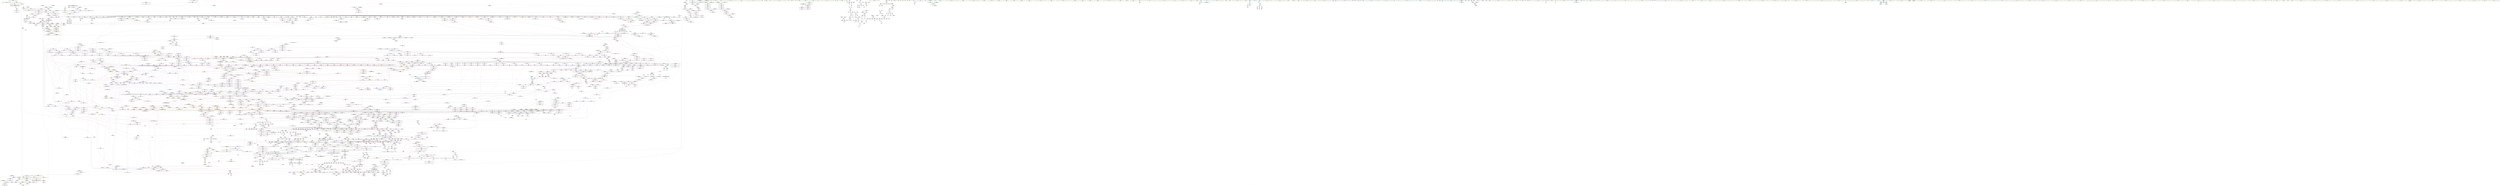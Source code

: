 digraph "SVFG" {
	label="SVFG";

	Node0x55787bbb19e0 [shape=record,color=grey,label="{NodeID: 0\nNullPtr}"];
	Node0x55787bbb19e0 -> Node0x55787bc50860[style=solid];
	Node0x55787bbb19e0 -> Node0x55787bc50960[style=solid];
	Node0x55787bbb19e0 -> Node0x55787bc50a30[style=solid];
	Node0x55787bbb19e0 -> Node0x55787bc50b00[style=solid];
	Node0x55787bbb19e0 -> Node0x55787bc50bd0[style=solid];
	Node0x55787bbb19e0 -> Node0x55787bc50ca0[style=solid];
	Node0x55787bbb19e0 -> Node0x55787bc50d70[style=solid];
	Node0x55787bbb19e0 -> Node0x55787bc50e40[style=solid];
	Node0x55787bbb19e0 -> Node0x55787bc50f10[style=solid];
	Node0x55787bbb19e0 -> Node0x55787bc50fe0[style=solid];
	Node0x55787bbb19e0 -> Node0x55787bc510b0[style=solid];
	Node0x55787bbb19e0 -> Node0x55787bc51180[style=solid];
	Node0x55787bbb19e0 -> Node0x55787bc51250[style=solid];
	Node0x55787bbb19e0 -> Node0x55787bc51320[style=solid];
	Node0x55787bbb19e0 -> Node0x55787bc513f0[style=solid];
	Node0x55787bbb19e0 -> Node0x55787bc514c0[style=solid];
	Node0x55787bbb19e0 -> Node0x55787bc51590[style=solid];
	Node0x55787bbb19e0 -> Node0x55787bc51660[style=solid];
	Node0x55787bbb19e0 -> Node0x55787bc51730[style=solid];
	Node0x55787bbb19e0 -> Node0x55787bc61fa0[style=solid];
	Node0x55787bbb19e0 -> Node0x55787bc62030[style=solid];
	Node0x55787bbb19e0 -> Node0x55787bc620c0[style=solid];
	Node0x55787bbb19e0 -> Node0x55787bc62190[style=solid];
	Node0x55787bbb19e0 -> Node0x55787bc62260[style=solid];
	Node0x55787bbb19e0 -> Node0x55787bc62330[style=solid];
	Node0x55787bbb19e0 -> Node0x55787bc62400[style=solid];
	Node0x55787bbb19e0 -> Node0x55787bc624d0[style=solid];
	Node0x55787bbb19e0 -> Node0x55787bc625a0[style=solid];
	Node0x55787bbb19e0 -> Node0x55787bc62670[style=solid];
	Node0x55787bbb19e0 -> Node0x55787bc62740[style=solid];
	Node0x55787bbb19e0 -> Node0x55787bc62810[style=solid];
	Node0x55787bbb19e0 -> Node0x55787bc628e0[style=solid];
	Node0x55787bbb19e0 -> Node0x55787bc629b0[style=solid];
	Node0x55787bbb19e0 -> Node0x55787bc62a80[style=solid];
	Node0x55787bbb19e0 -> Node0x55787bc62b50[style=solid];
	Node0x55787bbb19e0 -> Node0x55787bc62c20[style=solid];
	Node0x55787bbb19e0 -> Node0x55787bc62cf0[style=solid];
	Node0x55787bbb19e0 -> Node0x55787bc62dc0[style=solid];
	Node0x55787bbb19e0 -> Node0x55787bc62e90[style=solid];
	Node0x55787bbb19e0 -> Node0x55787bc62f60[style=solid];
	Node0x55787bbb19e0 -> Node0x55787bc63030[style=solid];
	Node0x55787bbb19e0 -> Node0x55787bc63100[style=solid];
	Node0x55787bbb19e0 -> Node0x55787bc631d0[style=solid];
	Node0x55787bbb19e0 -> Node0x55787bc632a0[style=solid];
	Node0x55787bbb19e0 -> Node0x55787bc63370[style=solid];
	Node0x55787bbb19e0 -> Node0x55787bc63440[style=solid];
	Node0x55787bbb19e0 -> Node0x55787bc63510[style=solid];
	Node0x55787bbb19e0 -> Node0x55787bc635e0[style=solid];
	Node0x55787bbb19e0 -> Node0x55787bc636b0[style=solid];
	Node0x55787bbb19e0 -> Node0x55787bc63780[style=solid];
	Node0x55787bbb19e0 -> Node0x55787bc63850[style=solid];
	Node0x55787bbb19e0 -> Node0x55787bc63920[style=solid];
	Node0x55787bbb19e0 -> Node0x55787bc639f0[style=solid];
	Node0x55787bbb19e0 -> Node0x55787bc63ac0[style=solid];
	Node0x55787bbb19e0 -> Node0x55787bc63b90[style=solid];
	Node0x55787bbb19e0 -> Node0x55787bc63c60[style=solid];
	Node0x55787bbb19e0 -> Node0x55787bc63d30[style=solid];
	Node0x55787bbb19e0 -> Node0x55787bc63e00[style=solid];
	Node0x55787bbb19e0 -> Node0x55787bc63ed0[style=solid];
	Node0x55787bbb19e0 -> Node0x55787bc63fa0[style=solid];
	Node0x55787bbb19e0 -> Node0x55787bc64070[style=solid];
	Node0x55787bbb19e0 -> Node0x55787bc64140[style=solid];
	Node0x55787bbb19e0 -> Node0x55787bc64210[style=solid];
	Node0x55787bbb19e0 -> Node0x55787bc642e0[style=solid];
	Node0x55787bbb19e0 -> Node0x55787bc643b0[style=solid];
	Node0x55787bbb19e0 -> Node0x55787bc64480[style=solid];
	Node0x55787bbb19e0 -> Node0x55787bc64550[style=solid];
	Node0x55787bbb19e0 -> Node0x55787bc64620[style=solid];
	Node0x55787bbb19e0 -> Node0x55787bc646f0[style=solid];
	Node0x55787bbb19e0 -> Node0x55787bc647c0[style=solid];
	Node0x55787bbb19e0 -> Node0x55787bc64890[style=solid];
	Node0x55787bbb19e0 -> Node0x55787bc64960[style=solid];
	Node0x55787bbb19e0 -> Node0x55787bc64a30[style=solid];
	Node0x55787bbb19e0 -> Node0x55787bc64b00[style=solid];
	Node0x55787bbb19e0 -> Node0x55787bc64bd0[style=solid];
	Node0x55787bbb19e0 -> Node0x55787bc64ca0[style=solid];
	Node0x55787bbb19e0 -> Node0x55787bc64d70[style=solid];
	Node0x55787bbb19e0 -> Node0x55787bc64e40[style=solid];
	Node0x55787bbb19e0 -> Node0x55787bc64f10[style=solid];
	Node0x55787bbb19e0 -> Node0x55787bc75800[style=solid];
	Node0x55787bbb19e0 -> Node0x55787bc76ef0[style=solid];
	Node0x55787bbb19e0 -> Node0x55787bc7abe0[style=solid];
	Node0x55787bbb19e0 -> Node0x55787bc7b670[style=solid];
	Node0x55787bbb19e0 -> Node0x55787bc7bdc0[style=solid];
	Node0x55787bbb19e0 -> Node0x55787bc7be90[style=solid];
	Node0x55787bbb19e0 -> Node0x55787bc7bf60[style=solid];
	Node0x55787bbb19e0 -> Node0x55787bc7c030[style=solid];
	Node0x55787bbb19e0 -> Node0x55787bcf66d0[style=solid];
	Node0x55787bbb19e0 -> Node0x55787bcf69d0[style=solid];
	Node0x55787bbb19e0 -> Node0x55787bcf75d0[style=solid];
	Node0x55787bbb19e0 -> Node0x55787bcf7ed0[style=solid];
	Node0x55787bbb19e0:s64 -> Node0x55787beb7c60[style=solid,color=red];
	Node0x55787bbb19e0:s64 -> Node0x55787beac370[style=solid,color=red];
	Node0x55787bceed50 [shape=record,color=grey,label="{NodeID: 2657\n636 = Binary(574, 635, )\n}"];
	Node0x55787bceed50 -> Node0x55787bc66390[style=solid];
	Node0x55787bc725b0 [shape=record,color=red,label="{NodeID: 1550\n2913\<--2912\n\<--_M_node\n_ZNSt5dequeISt4pairIiiESaIS1_EE16_M_pop_front_auxEv\n}"];
	Node0x55787bc725b0 -> Node0x55787bc86e60[style=solid];
	Node0x55787bc50a30 [shape=record,color=black,label="{NodeID: 443\n315\<--3\n\<--dummyVal\nmain\n}"];
	Node0x55787beae0c0 [shape=record,color=black,label="{NodeID: 4207\n1745 = PHI(1562, )\n1st arg _ZNSt16allocator_traitsISaIPSt4pairIiiEEE8allocateERS3_m }"];
	Node0x55787beae0c0 -> Node0x55787bc7db00[style=solid];
	Node0x55787bca23f0 [shape=record,color=yellow,style=double,label="{NodeID: 3100\n8V_1 = ENCHI(MR_8V_0)\npts\{337 \}\nFun[_ZSt11max_elementIPiET_S1_S1_]|{<s0>53}}"];
	Node0x55787bca23f0:s0 -> Node0x55787bd95ca0[style=dashed,color=red];
	Node0x55787bc5ff60 [shape=record,color=purple,label="{NodeID: 886\n1491\<--1486\n_M_last\<--this1\n_ZNSt15_Deque_iteratorISt4pairIiiERS1_PS1_EC2Ev\n}"];
	Node0x55787bc5ff60 -> Node0x55787bc7bf60[style=solid];
	Node0x55787bc96220 [shape=record,color=red,label="{NodeID: 1329\n1345\<--1342\n\<--call4\n_ZNSt11_Deque_baseISt4pairIiiESaIS1_EE17_M_initialize_mapEm\n}"];
	Node0x55787bc96220 -> Node0x55787bc7b190[style=solid];
	Node0x55787bc48d80 [shape=record,color=green,label="{NodeID: 222\n1324\<--1325\nehselector.slot\<--ehselector.slot_field_insensitive\n_ZNSt11_Deque_baseISt4pairIiiESaIS1_EE17_M_initialize_mapEm\n}"];
	Node0x55787bc48d80 -> Node0x55787bc96150[style=solid];
	Node0x55787bc48d80 -> Node0x55787bc7b5a0[style=solid];
	Node0x55787bc48d80 -> Node0x55787bc7b8e0[style=solid];
	Node0x55787bc7db00 [shape=record,color=blue,label="{NodeID: 1772\n1748\<--1745\n__n.addr\<--__n\n_ZNSt16allocator_traitsISaIPSt4pairIiiEEE8allocateERS3_m\n}"];
	Node0x55787bc7db00 -> Node0x55787bc98850[style=dashed];
	Node0x55787bc6c5e0 [shape=record,color=black,label="{NodeID: 665\n2485\<--2347\n\<--this1\n_ZNSt5dequeISt4pairIiiESaIS1_EE17_M_reallocate_mapEmb\n}"];
	Node0x55787bc6c5e0 -> Node0x55787bc84c40[style=solid];
	Node0x55787bc6c5e0 -> Node0x55787bc84d10[style=solid];
	Node0x55787bcabe40 [shape=record,color=yellow,style=double,label="{NodeID: 3322\n488V_1 = ENCHI(MR_488V_0)\npts\{1555 \}\nFun[_ZNSt11_Deque_baseISt4pairIiiESaIS1_EE15_M_allocate_mapEm]}"];
	Node0x55787bcabe40 -> Node0x55787bc7c850[style=dashed];
	Node0x55787bc8ae90 [shape=record,color=purple,label="{NodeID: 1108\n3272\<--3253\n_M_impl7\<--this1\n_ZNSt11_Deque_baseISt4pairIiiESaIS1_EED2Ev\n}"];
	Node0x55787b3f5b50 [shape=record,color=green,label="{NodeID: 1\n7\<--1\n__dso_handle\<--dummyObj\nGlob }"];
	Node0x55787bceeed0 [shape=record,color=grey,label="{NodeID: 2658\n2361 = Binary(2360, 1331, )\n}"];
	Node0x55787bceeed0 -> Node0x55787bcef1d0[style=solid];
	Node0x55787bc72680 [shape=record,color=red,label="{NodeID: 1551\n2920\<--2919\n\<--_M_first10\n_ZNSt5dequeISt4pairIiiESaIS1_EE16_M_pop_front_auxEv\n}"];
	Node0x55787bc72680 -> Node0x55787bcc30a0[style=solid];
	Node0x55787bc50b00 [shape=record,color=black,label="{NodeID: 444\n316\<--3\n\<--dummyVal\nmain\n}"];
	Node0x55787bc50b00 -> Node0x55787bc76870[style=solid];
	Node0x55787beae1d0 [shape=record,color=black,label="{NodeID: 4208\n1895 = PHI(1854, )\n0th arg _ZNSt16allocator_traitsISaISt4pairIiiEEE8allocateERS2_m }"];
	Node0x55787beae1d0 -> Node0x55787bc7e8d0[style=solid];
	Node0x55787bc60030 [shape=record,color=purple,label="{NodeID: 887\n1493\<--1486\n_M_node\<--this1\n_ZNSt15_Deque_iteratorISt4pairIiiERS1_PS1_EC2Ev\n}"];
	Node0x55787bc60030 -> Node0x55787bc7c030[style=solid];
	Node0x55787bc962f0 [shape=record,color=red,label="{NodeID: 1330\n1351\<--1350\n\<--_M_map_size6\n_ZNSt11_Deque_baseISt4pairIiiESaIS1_EE17_M_initialize_mapEm\n|{<s0>98}}"];
	Node0x55787bc962f0:s0 -> Node0x55787beb9f00[style=solid,color=red];
	Node0x55787bc48e50 [shape=record,color=green,label="{NodeID: 223\n1332\<--1333\n_ZSt16__deque_buf_sizem\<--_ZSt16__deque_buf_sizem_field_insensitive\n}"];
	Node0x55787bde7de0 [shape=record,color=yellow,style=double,label="{NodeID: 3987\n279V_2 = CSCHI(MR_279V_1)\npts\{1828 1935 5010000 5010001 5010003 5010004 5010005 5010006 5010007 5010008 5010009 \}\nCS[]|{<s0>39|<s1>39|<s2>39|<s3>39|<s4>39|<s5>39|<s6>39|<s7>39|<s8>39|<s9>48|<s10>48|<s11>48|<s12>48|<s13>48|<s14>48|<s15>48|<s16>48|<s17>48}}"];
	Node0x55787bde7de0:s0 -> Node0x55787bd75210[style=dashed,color=blue];
	Node0x55787bde7de0:s1 -> Node0x55787bd76110[style=dashed,color=blue];
	Node0x55787bde7de0:s2 -> Node0x55787bd77010[style=dashed,color=blue];
	Node0x55787bde7de0:s3 -> Node0x55787bd77a10[style=dashed,color=blue];
	Node0x55787bde7de0:s4 -> Node0x55787bd88d70[style=dashed,color=blue];
	Node0x55787bde7de0:s5 -> Node0x55787bd89270[style=dashed,color=blue];
	Node0x55787bde7de0:s6 -> Node0x55787bd89c70[style=dashed,color=blue];
	Node0x55787bde7de0:s7 -> Node0x55787bd8a170[style=dashed,color=blue];
	Node0x55787bde7de0:s8 -> Node0x55787bd8a670[style=dashed,color=blue];
	Node0x55787bde7de0:s9 -> Node0x55787bd6b4e0[style=dashed,color=blue];
	Node0x55787bde7de0:s10 -> Node0x55787bd6b9e0[style=dashed,color=blue];
	Node0x55787bde7de0:s11 -> Node0x55787bd6bee0[style=dashed,color=blue];
	Node0x55787bde7de0:s12 -> Node0x55787bd6c3e0[style=dashed,color=blue];
	Node0x55787bde7de0:s13 -> Node0x55787bd6c8e0[style=dashed,color=blue];
	Node0x55787bde7de0:s14 -> Node0x55787bd75210[style=dashed,color=blue];
	Node0x55787bde7de0:s15 -> Node0x55787bd76110[style=dashed,color=blue];
	Node0x55787bde7de0:s16 -> Node0x55787bd77010[style=dashed,color=blue];
	Node0x55787bde7de0:s17 -> Node0x55787bd77a10[style=dashed,color=blue];
	Node0x55787bc7dbd0 [shape=record,color=blue,label="{NodeID: 1773\n1761\<--1760\nthis.addr\<--this\n_ZNSaIPSt4pairIiiEED2Ev\n}"];
	Node0x55787bc7dbd0 -> Node0x55787bc98920[style=dashed];
	Node0x55787bc6c6b0 [shape=record,color=black,label="{NodeID: 666\n2489\<--2347\n\<--this1\n_ZNSt5dequeISt4pairIiiESaIS1_EE17_M_reallocate_mapEmb\n}"];
	Node0x55787bc6c6b0 -> Node0x55787bc84de0[style=solid];
	Node0x55787bc6c6b0 -> Node0x55787bc84eb0[style=solid];
	Node0x55787bc8af60 [shape=record,color=purple,label="{NodeID: 1109\n3273\<--3253\n_M_map_size\<--this1\n_ZNSt11_Deque_baseISt4pairIiiESaIS1_EED2Ev\n}"];
	Node0x55787bc8af60 -> Node0x55787bc74ff0[style=solid];
	Node0x55787bbdf8c0 [shape=record,color=green,label="{NodeID: 2\n8\<--1\n.str\<--dummyObj\nGlob }"];
	Node0x55787bcef050 [shape=record,color=grey,label="{NodeID: 2659\n2360 = Binary(2358, 2359, )\n}"];
	Node0x55787bcef050 -> Node0x55787bceeed0[style=solid];
	Node0x55787bc72750 [shape=record,color=red,label="{NodeID: 1552\n2936\<--2930\nthis1\<--this.addr\n_ZN9__gnu_cxx13new_allocatorISt4pairIiiEE7destroyIS2_EEvPT_\n}"];
	Node0x55787bc50bd0 [shape=record,color=black,label="{NodeID: 445\n318\<--3\n\<--dummyVal\nmain\n}"];
	Node0x55787bc50bd0 -> Node0x55787bc76940[style=solid];
	Node0x55787beae2e0 [shape=record,color=black,label="{NodeID: 4209\n1896 = PHI(1855, )\n1st arg _ZNSt16allocator_traitsISaISt4pairIiiEEE8allocateERS2_m }"];
	Node0x55787beae2e0 -> Node0x55787bc7e9a0[style=solid];
	Node0x55787bc60100 [shape=record,color=purple,label="{NodeID: 888\n1616\<--1615\nincdec.ptr\<--\n_ZNSt11_Deque_baseISt4pairIiiESaIS1_EE15_M_create_nodesEPPS1_S5_\n}"];
	Node0x55787bc60100 -> Node0x55787bc7cd30[style=solid];
	Node0x55787bc963c0 [shape=record,color=red,label="{NodeID: 1331\n1360\<--1359\n\<--_M_map10\n_ZNSt11_Deque_baseISt4pairIiiESaIS1_EE17_M_initialize_mapEm\n}"];
	Node0x55787bc963c0 -> Node0x55787bc8b510[style=solid];
	Node0x55787bc48f50 [shape=record,color=green,label="{NodeID: 224\n1343\<--1344\n_ZSt3maxImERKT_S2_S2_\<--_ZSt3maxImERKT_S2_S2__field_insensitive\n}"];
	Node0x55787bde7fa0 [shape=record,color=yellow,style=double,label="{NodeID: 3988\n287V_2 = CSCHI(MR_287V_1)\npts\{8710000 8710001 \}\nCS[]}"];
	Node0x55787bc7dca0 [shape=record,color=blue,label="{NodeID: 1774\n1772\<--1771\nthis.addr\<--this\n_ZNKSt11_Deque_baseISt4pairIiiESaIS1_EE19_M_get_Tp_allocatorEv\n}"];
	Node0x55787bc7dca0 -> Node0x55787bc989f0[style=dashed];
	Node0x55787bc6c780 [shape=record,color=black,label="{NodeID: 667\n2495\<--2347\n\<--this1\n_ZNSt5dequeISt4pairIiiESaIS1_EE17_M_reallocate_mapEmb\n}"];
	Node0x55787bc6c780 -> Node0x55787bc84f80[style=solid];
	Node0x55787bc6c780 -> Node0x55787bc85050[style=solid];
	Node0x55787bc8b030 [shape=record,color=purple,label="{NodeID: 1110\n3277\<--3253\n_M_impl8\<--this1\n_ZNSt11_Deque_baseISt4pairIiiESaIS1_EED2Ev\n|{<s0>230}}"];
	Node0x55787bc8b030:s0 -> Node0x55787bebb4a0[style=solid,color=red];
	Node0x55787bbe1c90 [shape=record,color=green,label="{NodeID: 3\n12\<--1\n_ZZ12print_statusiiddiE1L\<--dummyObj\nGlob }"];
	Node0x55787bcef1d0 [shape=record,color=grey,label="{NodeID: 2660\n2362 = Binary(2361, 1096, )\n}"];
	Node0x55787bcef1d0 -> Node0x55787bc80fd0[style=solid];
	Node0x55787bc72820 [shape=record,color=red,label="{NodeID: 1553\n2937\<--2932\n\<--__p.addr\n_ZN9__gnu_cxx13new_allocatorISt4pairIiiEE7destroyIS2_EEvPT_\n}"];
	Node0x55787bc50ca0 [shape=record,color=black,label="{NodeID: 446\n358\<--3\n\<--dummyVal\nmain\n}"];
	Node0x55787beae3f0 [shape=record,color=black,label="{NodeID: 4210\n1037 = PHI(526, )\n0th arg _ZSt9make_pairIRiiESt4pairINSt17__decay_and_stripIT_E6__typeENS2_IT0_E6__typeEEOS3_OS6_ }"];
	Node0x55787beae3f0 -> Node0x55787bc79790[style=solid];
	Node0x55787bc601d0 [shape=record,color=purple,label="{NodeID: 889\n1714\<--1712\n_M_node\<--this1\n_ZNSt15_Deque_iteratorISt4pairIiiERS1_PS1_E11_M_set_nodeEPS3_\n}"];
	Node0x55787bc601d0 -> Node0x55787bc7d6f0[style=solid];
	Node0x55787bc96490 [shape=record,color=red,label="{NodeID: 1332\n1363\<--1362\n\<--_M_map_size12\n_ZNSt11_Deque_baseISt4pairIiiESaIS1_EE17_M_initialize_mapEm\n}"];
	Node0x55787bc96490 -> Node0x55787bcf3fd0[style=solid];
	Node0x55787bc49050 [shape=record,color=green,label="{NodeID: 225\n1353\<--1354\n_ZNSt11_Deque_baseISt4pairIiiESaIS1_EE15_M_allocate_mapEm\<--_ZNSt11_Deque_baseISt4pairIiiESaIS1_EE15_M_allocate_mapEm_field_insensitive\n}"];
	Node0x55787bde8100 [shape=record,color=yellow,style=double,label="{NodeID: 3989\n308V_2 = CSCHI(MR_308V_1)\npts\{9380000 \}\nCS[]|{<s0>64}}"];
	Node0x55787bde8100:s0 -> Node0x55787bd92c70[style=dashed,color=red];
	Node0x55787bc7dd70 [shape=record,color=blue,label="{NodeID: 1775\n1782\<--1780\nthis.addr\<--this\n_ZNSaIPSt4pairIiiEEC2IS0_EERKSaIT_E\n}"];
	Node0x55787bc7dd70 -> Node0x55787bc98ac0[style=dashed];
	Node0x55787bc6c850 [shape=record,color=black,label="{NodeID: 668\n2500\<--2347\n\<--this1\n_ZNSt5dequeISt4pairIiiESaIS1_EE17_M_reallocate_mapEmb\n}"];
	Node0x55787bc6c850 -> Node0x55787bc85120[style=solid];
	Node0x55787bc6c850 -> Node0x55787bc851f0[style=solid];
	Node0x55787bc8b100 [shape=record,color=purple,label="{NodeID: 1111\n3267\<--3266\nadd.ptr\<--\n_ZNSt11_Deque_baseISt4pairIiiESaIS1_EED2Ev\n|{<s0>228}}"];
	Node0x55787bc8b100:s0 -> Node0x55787beb0980[style=solid,color=red];
	Node0x55787bc05220 [shape=record,color=green,label="{NodeID: 4\n13\<--1\n\<--dummyObj\nCan only get source location for instruction, argument, global var or function.}"];
	Node0x55787bcef350 [shape=record,color=grey,label="{NodeID: 2661\n2366 = Binary(2364, 2365, )\n}"];
	Node0x55787bcef350 -> Node0x55787bc810a0[style=solid];
	Node0x55787bc728f0 [shape=record,color=red,label="{NodeID: 1554\n2944\<--2941\nthis1\<--this.addr\n_ZNSt11_Deque_baseISt4pairIiiESaIS1_EE19_M_get_Tp_allocatorEv\n}"];
	Node0x55787bc728f0 -> Node0x55787bc87410[style=solid];
	Node0x55787bc50d70 [shape=record,color=black,label="{NodeID: 447\n359\<--3\n\<--dummyVal\nmain\n}"];
	Node0x55787bc50d70 -> Node0x55787bc76bb0[style=solid];
	Node0x55787beae500 [shape=record,color=black,label="{NodeID: 4211\n1038 = PHI(530, )\n1st arg _ZSt9make_pairIRiiESt4pairINSt17__decay_and_stripIT_E6__typeENS2_IT0_E6__typeEEOS3_OS6_ }"];
	Node0x55787beae500 -> Node0x55787bc79860[style=solid];
	Node0x55787bc602a0 [shape=record,color=purple,label="{NodeID: 890\n1718\<--1712\n_M_first\<--this1\n_ZNSt15_Deque_iteratorISt4pairIiiERS1_PS1_E11_M_set_nodeEPS3_\n}"];
	Node0x55787bc602a0 -> Node0x55787bc7d7c0[style=solid];
	Node0x55787bc96560 [shape=record,color=red,label="{NodeID: 1333\n1391\<--1390\n\<--_M_map16\n_ZNSt11_Deque_baseISt4pairIiiESaIS1_EE17_M_initialize_mapEm\n|{<s0>101}}"];
	Node0x55787bc96560:s0 -> Node0x55787beb3200[style=solid,color=red];
	Node0x55787bc49150 [shape=record,color=green,label="{NodeID: 226\n1376\<--1377\n_ZNSt11_Deque_baseISt4pairIiiESaIS1_EE15_M_create_nodesEPPS1_S5_\<--_ZNSt11_Deque_baseISt4pairIiiESaIS1_EE15_M_create_nodesEPPS1_S5__field_insensitive\n}"];
	Node0x55787bde8260 [shape=record,color=yellow,style=double,label="{NodeID: 3990\n310V_2 = CSCHI(MR_310V_1)\npts\{9380001 9380002 9380003 \}\nCS[]}"];
	Node0x55787bc7de40 [shape=record,color=blue,label="{NodeID: 1776\n1784\<--1781\n.addr\<--\n_ZNSaIPSt4pairIiiEEC2IS0_EERKSaIT_E\n}"];
	Node0x55787bc6c920 [shape=record,color=black,label="{NodeID: 669\n2505\<--2347\n\<--this1\n_ZNSt5dequeISt4pairIiiESaIS1_EE17_M_reallocate_mapEmb\n}"];
	Node0x55787bc6c920 -> Node0x55787bc852c0[style=solid];
	Node0x55787bc6c920 -> Node0x55787bc85390[style=solid];
	Node0x55787bcac1f0 [shape=record,color=yellow,style=double,label="{NodeID: 3326\n299V_1 = ENCHI(MR_299V_0)\npts\{507 5050000 \}\nFun[_ZNSt4pairIiiEC2IxiLb1EEEOS_IT_T0_E]}"];
	Node0x55787bcac1f0 -> Node0x55787bc92fc0[style=dashed];
	Node0x55787bc8b1d0 [shape=record,color=purple,label="{NodeID: 1112\n238\<--235\narrayidx\<--\nmain\n}"];
	Node0x55787bc8b1d0 -> Node0x55787bc8f060[style=solid];
	Node0x55787bc058f0 [shape=record,color=green,label="{NodeID: 5\n14\<--1\nstderr\<--dummyObj\nGlob }"];
	Node0x55787bcef4d0 [shape=record,color=grey,label="{NodeID: 2662\n2386 = Binary(2385, 1340, )\n}"];
	Node0x55787bc729c0 [shape=record,color=red,label="{NodeID: 1555\n2957\<--2951\nthis1\<--this.addr\n_ZNSt5dequeISt4pairIiiESaIS1_EE13emplace_frontIJS1_EEEvDpOT_\n|{|<s5>209}}"];
	Node0x55787bc729c0 -> Node0x55787bc6ea70[style=solid];
	Node0x55787bc729c0 -> Node0x55787bc6eb40[style=solid];
	Node0x55787bc729c0 -> Node0x55787bc6ec10[style=solid];
	Node0x55787bc729c0 -> Node0x55787bc6ece0[style=solid];
	Node0x55787bc729c0 -> Node0x55787bc6edb0[style=solid];
	Node0x55787bc729c0:s5 -> Node0x55787beb6060[style=solid,color=red];
	Node0x55787bc50e40 [shape=record,color=black,label="{NodeID: 448\n361\<--3\n\<--dummyVal\nmain\n}"];
	Node0x55787bc50e40 -> Node0x55787bc76c80[style=solid];
	Node0x55787beae610 [shape=record,color=black,label="{NodeID: 4212\n2028 = PHI(2020, )\n0th arg _ZN9__gnu_cxx13new_allocatorIPSt4pairIiiEE10deallocateEPS3_m }"];
	Node0x55787beae610 -> Node0x55787bc7f6a0[style=solid];
	Node0x55787bca28b0 [shape=record,color=yellow,style=double,label="{NodeID: 3105\n52V_1 = ENCHI(MR_52V_0)\npts\{1828 \}\nFun[_ZSt4copyIPPSt4pairIiiES3_ET0_T_S5_S4_]|{<s0>182}}"];
	Node0x55787bca28b0:s0 -> Node0x55787bd97190[style=dashed,color=red];
	Node0x55787bc60370 [shape=record,color=purple,label="{NodeID: 891\n1720\<--1712\n_M_first2\<--this1\n_ZNSt15_Deque_iteratorISt4pairIiiERS1_PS1_E11_M_set_nodeEPS3_\n}"];
	Node0x55787bc60370 -> Node0x55787bc985e0[style=solid];
	Node0x55787bc96630 [shape=record,color=red,label="{NodeID: 1334\n1394\<--1393\n\<--_M_map_size18\n_ZNSt11_Deque_baseISt4pairIiiESaIS1_EE17_M_initialize_mapEm\n|{<s0>101}}"];
	Node0x55787bc96630:s0 -> Node0x55787beb3390[style=solid,color=red];
	Node0x55787bc49250 [shape=record,color=green,label="{NodeID: 227\n1387\<--1388\n__cxa_begin_catch\<--__cxa_begin_catch_field_insensitive\n}"];
	Node0x55787bc7df10 [shape=record,color=blue,label="{NodeID: 1777\n1796\<--1795\nthis.addr\<--this\n_ZN9__gnu_cxx13new_allocatorIPSt4pairIiiEEC2Ev\n}"];
	Node0x55787bc7df10 -> Node0x55787bc98b90[style=dashed];
	Node0x55787bc6c9f0 [shape=record,color=black,label="{NodeID: 670\n2510\<--2347\n\<--this1\n_ZNSt5dequeISt4pairIiiESaIS1_EE17_M_reallocate_mapEmb\n}"];
	Node0x55787bc6c9f0 -> Node0x55787bc85460[style=solid];
	Node0x55787bc6c9f0 -> Node0x55787bc85530[style=solid];
	Node0x55787bcac300 [shape=record,color=yellow,style=double,label="{NodeID: 3327\n147V_1 = ENCHI(MR_147V_0)\npts\{509 531 5050001 \}\nFun[_ZNSt4pairIiiEC2IxiLb1EEEOS_IT_T0_E]}"];
	Node0x55787bcac300 -> Node0x55787bc93090[style=dashed];
	Node0x55787bc8b2a0 [shape=record,color=purple,label="{NodeID: 1113\n253\<--250\narrayidx3\<--\nmain\n}"];
	Node0x55787bc8b2a0 -> Node0x55787bc8f130[style=solid];
	Node0x55787bc05980 [shape=record,color=green,label="{NodeID: 6\n15\<--1\n.str.1\<--dummyObj\nGlob }"];
	Node0x55787bcef650 [shape=record,color=grey,label="{NodeID: 2663\n2385 = Binary(2383, 2384, )\n}"];
	Node0x55787bcef650 -> Node0x55787bcef4d0[style=solid];
	Node0x55787bc72a90 [shape=record,color=red,label="{NodeID: 1556\n2979\<--2953\n\<--__args.addr\n_ZNSt5dequeISt4pairIiiESaIS1_EE13emplace_frontIJS1_EEEvDpOT_\n|{<s0>206}}"];
	Node0x55787bc72a90:s0 -> Node0x55787beaceb0[style=solid,color=red];
	Node0x55787bc50f10 [shape=record,color=black,label="{NodeID: 449\n415\<--3\nlpad.val\<--dummyVal\nmain\n}"];
	Node0x55787beae720 [shape=record,color=black,label="{NodeID: 4213\n2029 = PHI(2021, )\n1st arg _ZN9__gnu_cxx13new_allocatorIPSt4pairIiiEE10deallocateEPS3_m }"];
	Node0x55787beae720 -> Node0x55787bc7f770[style=solid];
	Node0x55787bc60440 [shape=record,color=purple,label="{NodeID: 892\n1726\<--1712\n_M_last\<--this1\n_ZNSt15_Deque_iteratorISt4pairIiiERS1_PS1_E11_M_set_nodeEPS3_\n}"];
	Node0x55787bc60440 -> Node0x55787bc7d890[style=solid];
	Node0x55787bc96700 [shape=record,color=red,label="{NodeID: 1335\n1430\<--1429\n\<--_M_first\n_ZNSt11_Deque_baseISt4pairIiiESaIS1_EE17_M_initialize_mapEm\n}"];
	Node0x55787bc96700 -> Node0x55787bc7b9b0[style=solid];
	Node0x55787bc51880 [shape=record,color=green,label="{NodeID: 228\n1396\<--1397\n_ZNSt11_Deque_baseISt4pairIiiESaIS1_EE17_M_deallocate_mapEPPS1_m\<--_ZNSt11_Deque_baseISt4pairIiiESaIS1_EE17_M_deallocate_mapEPPS1_m_field_insensitive\n}"];
	Node0x55787bc7dfe0 [shape=record,color=blue,label="{NodeID: 1778\n1805\<--1802\nthis.addr\<--this\n_ZN9__gnu_cxx13new_allocatorIPSt4pairIiiEE8allocateEmPKv\n}"];
	Node0x55787bc7dfe0 -> Node0x55787bc98c60[style=dashed];
	Node0x55787bc6cac0 [shape=record,color=black,label="{NodeID: 671\n2358\<--2352\nsub.ptr.lhs.cast\<--\n_ZNSt5dequeISt4pairIiiESaIS1_EE17_M_reallocate_mapEmb\n}"];
	Node0x55787bc6cac0 -> Node0x55787bcef050[style=solid];
	Node0x55787bc8b370 [shape=record,color=purple,label="{NodeID: 1114\n541\<--533\nadd.ptr\<--this1\n_ZN6solver5solveEv\n|{<s0>35}}"];
	Node0x55787bc8b370:s0 -> Node0x55787beb3810[style=solid,color=red];
	Node0x55787bc41070 [shape=record,color=green,label="{NodeID: 7\n17\<--1\n.str.2\<--dummyObj\nGlob }"];
	Node0x55787bcef7d0 [shape=record,color=grey,label="{NodeID: 2664\n672 = Binary(670, 671, )\n}"];
	Node0x55787bcef7d0 -> Node0x55787bc66600[style=solid];
	Node0x55787bc72b60 [shape=record,color=red,label="{NodeID: 1557\n2990\<--2953\n\<--__args.addr\n_ZNSt5dequeISt4pairIiiESaIS1_EE13emplace_frontIJS1_EEEvDpOT_\n|{<s0>208}}"];
	Node0x55787bc72b60:s0 -> Node0x55787beaceb0[style=solid,color=red];
	Node0x55787bc50fe0 [shape=record,color=black,label="{NodeID: 450\n416\<--3\nlpad.val51\<--dummyVal\nmain\n}"];
	Node0x55787beae830 [shape=record,color=black,label="{NodeID: 4214\n2030 = PHI(2022, )\n2nd arg _ZN9__gnu_cxx13new_allocatorIPSt4pairIiiEE10deallocateEPS3_m }"];
	Node0x55787beae830 -> Node0x55787bc7f840[style=solid];
	Node0x55787bc60510 [shape=record,color=purple,label="{NodeID: 893\n1776\<--1775\n_M_impl\<--this1\n_ZNKSt11_Deque_baseISt4pairIiiESaIS1_EE19_M_get_Tp_allocatorEv\n}"];
	Node0x55787bc60510 -> Node0x55787bc69040[style=solid];
	Node0x55787bc967d0 [shape=record,color=red,label="{NodeID: 1336\n1438\<--1437\n\<--_M_first34\n_ZNSt11_Deque_baseISt4pairIiiESaIS1_EE17_M_initialize_mapEm\n}"];
	Node0x55787bc967d0 -> Node0x55787bc8b6b0[style=solid];
	Node0x55787bc51980 [shape=record,color=green,label="{NodeID: 229\n1405\<--1406\n__cxa_rethrow\<--__cxa_rethrow_field_insensitive\n}"];
	Node0x55787bc7e0b0 [shape=record,color=blue,label="{NodeID: 1779\n1807\<--1803\n__n.addr\<--__n\n_ZN9__gnu_cxx13new_allocatorIPSt4pairIiiEE8allocateEmPKv\n}"];
	Node0x55787bc7e0b0 -> Node0x55787bc98d30[style=dashed];
	Node0x55787bc7e0b0 -> Node0x55787bc98e00[style=dashed];
	Node0x55787bc6cb90 [shape=record,color=black,label="{NodeID: 672\n2359\<--2357\nsub.ptr.rhs.cast\<--\n_ZNSt5dequeISt4pairIiiESaIS1_EE17_M_reallocate_mapEmb\n}"];
	Node0x55787bc6cb90 -> Node0x55787bcef050[style=solid];
	Node0x55787bc8b440 [shape=record,color=purple,label="{NodeID: 1115\n1105\<--1103\nadd.ptr\<--\n_ZN6solver6printfEPKcz\n}"];
	Node0x55787bc8b440 -> Node0x55787bc79ba0[style=solid];
	Node0x55787bc41100 [shape=record,color=green,label="{NodeID: 8\n19\<--1\n.str.3\<--dummyObj\nGlob }"];
	Node0x55787bcef950 [shape=record,color=grey,label="{NodeID: 2665\n3122 = Binary(3121, 1331, )\n}"];
	Node0x55787bcef950 -> Node0x55787bcf60d0[style=solid];
	Node0x55787bc72c30 [shape=record,color=red,label="{NodeID: 1558\n2962\<--2961\n\<--_M_cur\n_ZNSt5dequeISt4pairIiiESaIS1_EE13emplace_frontIJS1_EEEvDpOT_\n}"];
	Node0x55787bc72c30 -> Node0x55787bcf7450[style=solid];
	Node0x55787bc510b0 [shape=record,color=black,label="{NodeID: 451\n602\<--3\n\<--dummyVal\n_ZN6solver5solveEv\n}"];
	Node0x55787bc510b0 -> Node0x55787bc77a50[style=solid];
	Node0x55787beae940 [shape=record,color=black,label="{NodeID: 4215\n2544 = PHI(2425, )\n0th arg _ZSt13copy_backwardIPPSt4pairIiiES3_ET0_T_S5_S4_ }"];
	Node0x55787beae940 -> Node0x55787bc818c0[style=solid];
	Node0x55787bca2b80 [shape=record,color=yellow,style=double,label="{NodeID: 3108\n210V_1 = ENCHI(MR_210V_0)\npts\{1935 \}\nFun[_ZNSt16allocator_traitsISaISt4pairIiiEEE9constructIS1_JS1_EEEvRS2_PT_DpOT0_]|{<s0>158}}"];
	Node0x55787bca2b80:s0 -> Node0x55787bc80a20[style=dashed,color=red];
	Node0x55787bc605e0 [shape=record,color=purple,label="{NodeID: 894\n1853\<--1852\n_M_impl\<--this1\n_ZNSt11_Deque_baseISt4pairIiiESaIS1_EE16_M_allocate_nodeEv\n}"];
	Node0x55787bc605e0 -> Node0x55787bc695f0[style=solid];
	Node0x55787bc968a0 [shape=record,color=red,label="{NodeID: 1337\n1464\<--1461\nthis1\<--this.addr\n_ZNSt11_Deque_baseISt4pairIiiESaIS1_EE11_Deque_implD2Ev\n}"];
	Node0x55787bc968a0 -> Node0x55787bc689c0[style=solid];
	Node0x55787bc51a80 [shape=record,color=green,label="{NodeID: 230\n1413\<--1414\n__cxa_end_catch\<--__cxa_end_catch_field_insensitive\n}"];
	Node0x55787bde8660 [shape=record,color=yellow,style=double,label="{NodeID: 3994\n326V_2 = CSCHI(MR_326V_1)\npts\{1828 1935 5010000 5010001 5010002 5010003 5010004 5010005 5010007 5010008 5010009 \}\nCS[]|{<s0>46|<s1>46|<s2>46|<s3>46|<s4>46|<s5>46|<s6>46|<s7>46|<s8>46}}"];
	Node0x55787bde8660:s0 -> Node0x55787bd664e0[style=dashed,color=blue];
	Node0x55787bde8660:s1 -> Node0x55787bd669e0[style=dashed,color=blue];
	Node0x55787bde8660:s2 -> Node0x55787bd66ee0[style=dashed,color=blue];
	Node0x55787bde8660:s3 -> Node0x55787bd673e0[style=dashed,color=blue];
	Node0x55787bde8660:s4 -> Node0x55787bd678e0[style=dashed,color=blue];
	Node0x55787bde8660:s5 -> Node0x55787bd75210[style=dashed,color=blue];
	Node0x55787bde8660:s6 -> Node0x55787bd75c10[style=dashed,color=blue];
	Node0x55787bde8660:s7 -> Node0x55787bd77010[style=dashed,color=blue];
	Node0x55787bde8660:s8 -> Node0x55787bd77a10[style=dashed,color=blue];
	Node0x55787bc7e180 [shape=record,color=blue,label="{NodeID: 1780\n1809\<--1804\n.addr\<--\n_ZN9__gnu_cxx13new_allocatorIPSt4pairIiiEE8allocateEmPKv\n}"];
	Node0x55787bc6cc60 [shape=record,color=black,label="{NodeID: 673\n2389\<--2388\ntobool\<--\n_ZNSt5dequeISt4pairIiiESaIS1_EE17_M_reallocate_mapEmb\n}"];
	Node0x55787bc8b510 [shape=record,color=purple,label="{NodeID: 1116\n1367\<--1360\nadd.ptr\<--\n_ZNSt11_Deque_baseISt4pairIiiESaIS1_EE17_M_initialize_mapEm\n}"];
	Node0x55787bc8b510 -> Node0x55787bc7b330[style=solid];
	Node0x55787bc41190 [shape=record,color=green,label="{NodeID: 9\n21\<--1\n.str.4\<--dummyObj\nGlob }"];
	Node0x55787bcefad0 [shape=record,color=grey,label="{NodeID: 2666\n669 = Binary(663, 668, )\n}"];
	Node0x55787bcefad0 -> Node0x55787bc66530[style=solid];
	Node0x55787bc72d00 [shape=record,color=red,label="{NodeID: 1559\n2967\<--2966\n\<--_M_first\n_ZNSt5dequeISt4pairIiiESaIS1_EE13emplace_frontIJS1_EEEvDpOT_\n}"];
	Node0x55787bc72d00 -> Node0x55787bcf7450[style=solid];
	Node0x55787bc51180 [shape=record,color=black,label="{NodeID: 452\n605\<--3\n\<--dummyVal\n_ZN6solver5solveEv\n}"];
	Node0x55787bc51180 -> Node0x55787bc77b20[style=solid];
	Node0x55787beaea50 [shape=record,color=black,label="{NodeID: 4216\n2545 = PHI(2431, )\n1st arg _ZSt13copy_backwardIPPSt4pairIiiES3_ET0_T_S5_S4_ }"];
	Node0x55787beaea50 -> Node0x55787bc81990[style=solid];
	Node0x55787bc606b0 [shape=record,color=purple,label="{NodeID: 895\n1890\<--1889\nincdec.ptr\<--\n_ZNSt11_Deque_baseISt4pairIiiESaIS1_EE16_M_destroy_nodesEPPS1_S5_\n}"];
	Node0x55787bc606b0 -> Node0x55787bc7e800[style=solid];
	Node0x55787bc96970 [shape=record,color=red,label="{NodeID: 1338\n1475\<--1472\nthis1\<--this.addr\n_ZNSaISt4pairIiiEEC2Ev\n}"];
	Node0x55787bc96970 -> Node0x55787bc68a90[style=solid];
	Node0x55787bc51b80 [shape=record,color=green,label="{NodeID: 231\n1420\<--1421\n_ZNSt15_Deque_iteratorISt4pairIiiERS1_PS1_E11_M_set_nodeEPS3_\<--_ZNSt15_Deque_iteratorISt4pairIiiERS1_PS1_E11_M_set_nodeEPS3__field_insensitive\n}"];
	Node0x55787bde8820 [shape=record,color=yellow,style=double,label="{NodeID: 3995\n266V_2 = CSCHI(MR_266V_1)\npts\{10170000 10170001 \}\nCS[]}"];
	Node0x55787bd83310 [shape=record,color=black,label="{NodeID: 2888\nMR_210V_3 = PHI(MR_210V_4, MR_210V_2, )\npts\{1935 \}\n|{<s0>69}}"];
	Node0x55787bd83310:s0 -> Node0x55787bde8660[style=dashed,color=blue];
	Node0x55787bc7e250 [shape=record,color=blue,label="{NodeID: 1781\n1833\<--1832\nthis.addr\<--this\n_ZNK9__gnu_cxx13new_allocatorIPSt4pairIiiEE8max_sizeEv\n}"];
	Node0x55787bc7e250 -> Node0x55787bc98ed0[style=dashed];
	Node0x55787bc6cd30 [shape=record,color=black,label="{NodeID: 674\n2463\<--2462\ntobool43\<--\n_ZNSt5dequeISt4pairIiiESaIS1_EE17_M_reallocate_mapEmb\n}"];
	Node0x55787bc8b5e0 [shape=record,color=purple,label="{NodeID: 1117\n1371\<--1369\nadd.ptr14\<--\n_ZNSt11_Deque_baseISt4pairIiiESaIS1_EE17_M_initialize_mapEm\n}"];
	Node0x55787bc8b5e0 -> Node0x55787bc7b400[style=solid];
	Node0x55787bc41220 [shape=record,color=green,label="{NodeID: 10\n23\<--1\n.str.5\<--dummyObj\nGlob }"];
	Node0x55787bcefc50 [shape=record,color=grey,label="{NodeID: 2667\n3121 = Binary(3119, 3120, )\n}"];
	Node0x55787bcefc50 -> Node0x55787bcef950[style=solid];
	Node0x55787bc72dd0 [shape=record,color=red,label="{NodeID: 1560\n2977\<--2976\n\<--_M_cur7\n_ZNSt5dequeISt4pairIiiESaIS1_EE13emplace_frontIJS1_EEEvDpOT_\n}"];
	Node0x55787bc72dd0 -> Node0x55787bc87d00[style=solid];
	Node0x55787bc51250 [shape=record,color=black,label="{NodeID: 453\n643\<--3\n\<--dummyVal\n_ZN6solver5solveEv\n}"];
	Node0x55787beaeb60 [shape=record,color=black,label="{NodeID: 4217\n2546 = PHI(2434, )\n2nd arg _ZSt13copy_backwardIPPSt4pairIiiES3_ET0_T_S5_S4_ }"];
	Node0x55787beaeb60 -> Node0x55787bcc0a70[style=solid];
	Node0x55787bc60780 [shape=record,color=purple,label="{NodeID: 896\n1955\<--1954\n_M_impl\<--this1\n_ZNSt11_Deque_baseISt4pairIiiESaIS1_EE18_M_deallocate_nodeEPS1_\n}"];
	Node0x55787bc60780 -> Node0x55787bc69ad0[style=solid];
	Node0x55787bc96a40 [shape=record,color=red,label="{NodeID: 1339\n1486\<--1483\nthis1\<--this.addr\n_ZNSt15_Deque_iteratorISt4pairIiiERS1_PS1_EC2Ev\n}"];
	Node0x55787bc96a40 -> Node0x55787bc5fdc0[style=solid];
	Node0x55787bc96a40 -> Node0x55787bc5fe90[style=solid];
	Node0x55787bc96a40 -> Node0x55787bc5ff60[style=solid];
	Node0x55787bc96a40 -> Node0x55787bc60030[style=solid];
	Node0x55787bc51c80 [shape=record,color=green,label="{NodeID: 232\n1461\<--1462\nthis.addr\<--this.addr_field_insensitive\n_ZNSt11_Deque_baseISt4pairIiiESaIS1_EE11_Deque_implD2Ev\n}"];
	Node0x55787bc51c80 -> Node0x55787bc968a0[style=solid];
	Node0x55787bc51c80 -> Node0x55787bc7bb50[style=solid];
	Node0x55787bde8980 [shape=record,color=yellow,style=double,label="{NodeID: 3996\n334V_2 = CSCHI(MR_334V_1)\npts\{10400000 10400001 \}\nCS[]}"];
	Node0x55787bd83810 [shape=record,color=black,label="{NodeID: 2889\nMR_212V_3 = PHI(MR_212V_4, MR_212V_2, )\npts\{5010002 \}\n|{<s0>69}}"];
	Node0x55787bd83810:s0 -> Node0x55787bde8660[style=dashed,color=blue];
	Node0x55787bc7e320 [shape=record,color=blue,label="{NodeID: 1782\n1842\<--1841\nthis.addr\<--this\n_ZN9__gnu_cxx13new_allocatorIPSt4pairIiiEED2Ev\n}"];
	Node0x55787bc7e320 -> Node0x55787bc98fa0[style=dashed];
	Node0x55787bc6ce00 [shape=record,color=black,label="{NodeID: 675\n2519\<--2539\n_ZSt4copyIPPSt4pairIiiES3_ET0_T_S5_S4__ret\<--call2\n_ZSt4copyIPPSt4pairIiiES3_ET0_T_S5_S4_\n|{<s0>172|<s1>176}}"];
	Node0x55787bc6ce00:s0 -> Node0x55787beaa2f0[style=solid,color=blue];
	Node0x55787bc6ce00:s1 -> Node0x55787beaa7f0[style=solid,color=blue];
	Node0x55787bc8b6b0 [shape=record,color=purple,label="{NodeID: 1118\n1442\<--1438\nadd.ptr36\<--\n_ZNSt11_Deque_baseISt4pairIiiESaIS1_EE17_M_initialize_mapEm\n}"];
	Node0x55787bc8b6b0 -> Node0x55787bc7ba80[style=solid];
	Node0x55787bc412b0 [shape=record,color=green,label="{NodeID: 11\n25\<--1\n.str.6\<--dummyObj\nGlob }"];
	Node0x55787bcefdd0 [shape=record,color=grey,label="{NodeID: 2668\n689 = Binary(574, 688, )\n}"];
	Node0x55787bcefdd0 -> Node0x55787bc66870[style=solid];
	Node0x55787bc72ea0 [shape=record,color=red,label="{NodeID: 1561\n2986\<--2985\n\<--_M_cur10\n_ZNSt5dequeISt4pairIiiESaIS1_EE13emplace_frontIJS1_EEEvDpOT_\n}"];
	Node0x55787bc72ea0 -> Node0x55787bc88040[style=solid];
	Node0x55787bc51320 [shape=record,color=black,label="{NodeID: 454\n644\<--3\n\<--dummyVal\n_ZN6solver5solveEv\n}"];
	Node0x55787bc51320 -> Node0x55787bc77d90[style=solid];
	Node0x55787beaec70 [shape=record,color=black,label="{NodeID: 4218\n2799 = PHI(925, )\n0th arg _ZSteqISt4pairIiiERS1_PS1_EbRKSt15_Deque_iteratorIT_T0_T1_ESA_ }"];
	Node0x55787beaec70 -> Node0x55787bcc2610[style=solid];
	Node0x55787bc60850 [shape=record,color=purple,label="{NodeID: 897\n2081\<--2080\n_M_impl\<--\n_ZNSt5dequeISt4pairIiiESaIS1_EE12emplace_backIJS1_EEEvDpOT_\n}"];
	Node0x55787bc96b10 [shape=record,color=red,label="{NodeID: 1340\n1501\<--1498\nthis1\<--this.addr\n_ZN9__gnu_cxx13new_allocatorISt4pairIiiEEC2Ev\n}"];
	Node0x55787bc51d50 [shape=record,color=green,label="{NodeID: 233\n1467\<--1468\n_ZNSaISt4pairIiiEED2Ev\<--_ZNSaISt4pairIiiEED2Ev_field_insensitive\n}"];
	Node0x55787bde8ae0 [shape=record,color=yellow,style=double,label="{NodeID: 3997\n8V_2 = CSCHI(MR_8V_1)\npts\{337 \}\nCS[]|{<s0>50}}"];
	Node0x55787bde8ae0:s0 -> Node0x55787bd5e280[style=dashed,color=blue];
	Node0x55787bd83d10 [shape=record,color=black,label="{NodeID: 2890\nMR_418V_2 = PHI(MR_418V_3, MR_418V_1, )\npts\{5010003 \}\n|{<s0>69}}"];
	Node0x55787bd83d10:s0 -> Node0x55787bde8660[style=dashed,color=blue];
	Node0x55787bc7e3f0 [shape=record,color=blue,label="{NodeID: 1783\n1849\<--1848\nthis.addr\<--this\n_ZNSt11_Deque_baseISt4pairIiiESaIS1_EE16_M_allocate_nodeEv\n}"];
	Node0x55787bc7e3f0 -> Node0x55787bc99070[style=dashed];
	Node0x55787bc6ced0 [shape=record,color=black,label="{NodeID: 676\n2543\<--2561\n_ZSt13copy_backwardIPPSt4pairIiiES3_ET0_T_S5_S4__ret\<--call2\n_ZSt13copy_backwardIPPSt4pairIiiES3_ET0_T_S5_S4_\n|{<s0>173}}"];
	Node0x55787bc6ced0:s0 -> Node0x55787beaa400[style=solid,color=blue];
	Node0x55787bcac900 [shape=record,color=yellow,style=double,label="{NodeID: 3333\n596V_1 = ENCHI(MR_596V_0)\npts\{5030000 5230000 5290000 \}\nFun[_ZN9__gnu_cxx13new_allocatorISt4pairIiiEE9constructIS2_JS2_EEEvPT_DpOT0_]}"];
	Node0x55787bcac900 -> Node0x55787bc750c0[style=dashed];
	Node0x55787bc8b780 [shape=record,color=purple,label="{NodeID: 1119\n1725\<--1721\nadd.ptr\<--\n_ZNSt15_Deque_iteratorISt4pairIiiERS1_PS1_E11_M_set_nodeEPS3_\n}"];
	Node0x55787bc8b780 -> Node0x55787bc7d890[style=solid];
	Node0x55787bc41370 [shape=record,color=green,label="{NodeID: 12\n27\<--1\n_ZSt3cin\<--dummyObj\nGlob }"];
	Node0x55787bceff50 [shape=record,color=grey,label="{NodeID: 2669\n288 = Binary(286, 287, )\n}"];
	Node0x55787bc72f70 [shape=record,color=red,label="{NodeID: 1562\n3010\<--3000\nthis1\<--this.addr\n_ZNSt5dequeISt4pairIiiESaIS1_EE17_M_push_front_auxIJS1_EEEvDpOT_\n|{|<s11>210}}"];
	Node0x55787bc72f70 -> Node0x55787bc6ef50[style=solid];
	Node0x55787bc72f70 -> Node0x55787bc6f020[style=solid];
	Node0x55787bc72f70 -> Node0x55787bc6f0f0[style=solid];
	Node0x55787bc72f70 -> Node0x55787bc6f1c0[style=solid];
	Node0x55787bc72f70 -> Node0x55787bc6f290[style=solid];
	Node0x55787bc72f70 -> Node0x55787bc6f360[style=solid];
	Node0x55787bc72f70 -> Node0x55787bc6f430[style=solid];
	Node0x55787bc72f70 -> Node0x55787bc6f500[style=solid];
	Node0x55787bc72f70 -> Node0x55787bc6f5d0[style=solid];
	Node0x55787bc72f70 -> Node0x55787bc6f6a0[style=solid];
	Node0x55787bc72f70 -> Node0x55787bc6f770[style=solid];
	Node0x55787bc72f70:s11 -> Node0x55787beb4f50[style=solid,color=red];
	Node0x55787bc513f0 [shape=record,color=black,label="{NodeID: 455\n646\<--3\n\<--dummyVal\n_ZN6solver5solveEv\n}"];
	Node0x55787bc513f0 -> Node0x55787bc77e60[style=solid];
	Node0x55787beaedb0 [shape=record,color=black,label="{NodeID: 4219\n2800 = PHI(928, )\n1st arg _ZSteqISt4pairIiiERS1_PS1_EbRKSt15_Deque_iteratorIT_T0_T1_ESA_ }"];
	Node0x55787beaedb0 -> Node0x55787bcc26e0[style=solid];
	Node0x55787bd91270 [shape=record,color=yellow,style=double,label="{NodeID: 3112\n277V_1 = ENCHI(MR_277V_0)\npts\{5030000 5030001 5230000 5230001 5290000 5290001 \}\nFun[_ZNSt16allocator_traitsISaISt4pairIiiEEE9constructIS1_JS1_EEEvRS2_PT_DpOT0_]|{<s0>158|<s1>158}}"];
	Node0x55787bd91270:s0 -> Node0x55787bcac900[style=dashed,color=red];
	Node0x55787bd91270:s1 -> Node0x55787bcaca40[style=dashed,color=red];
	Node0x55787bc60920 [shape=record,color=purple,label="{NodeID: 898\n2082\<--2080\n_M_finish\<--\n_ZNSt5dequeISt4pairIiiESaIS1_EE12emplace_backIJS1_EEEvDpOT_\n}"];
	Node0x55787bc96be0 [shape=record,color=red,label="{NodeID: 1341\n1508\<--1505\n\<--__size.addr\n_ZSt16__deque_buf_sizem\n}"];
	Node0x55787bc96be0 -> Node0x55787bcf8950[style=solid];
	Node0x55787bc51e50 [shape=record,color=green,label="{NodeID: 234\n1472\<--1473\nthis.addr\<--this.addr_field_insensitive\n_ZNSaISt4pairIiiEEC2Ev\n}"];
	Node0x55787bc51e50 -> Node0x55787bc96970[style=solid];
	Node0x55787bc51e50 -> Node0x55787bc7bc20[style=solid];
	Node0x55787bde8c40 [shape=record,color=yellow,style=double,label="{NodeID: 3998\n24V_2 = CSCHI(MR_24V_1)\npts\{11460000 11460001 11460002 11460003 \}\nCS[]}"];
	Node0x55787bd84210 [shape=record,color=black,label="{NodeID: 2891\nMR_697V_2 = PHI(MR_697V_3, MR_697V_1, )\npts\{1828 5010000 5010001 5010004 5010005 5010007 5010008 5010009 \}\n|{<s0>69}}"];
	Node0x55787bd84210:s0 -> Node0x55787bde8660[style=dashed,color=blue];
	Node0x55787bc7e4c0 [shape=record,color=blue,label="{NodeID: 1784\n1864\<--1861\nthis.addr\<--this\n_ZNSt11_Deque_baseISt4pairIiiESaIS1_EE16_M_destroy_nodesEPPS1_S5_\n}"];
	Node0x55787bc7e4c0 -> Node0x55787bc99140[style=dashed];
	Node0x55787bc6cfa0 [shape=record,color=black,label="{NodeID: 677\n2565\<--2586\n_ZSt14__copy_move_a2ILb0EPPSt4pairIiiES3_ET1_T0_S5_S4__ret\<--call3\n_ZSt14__copy_move_a2ILb0EPPSt4pairIiiES3_ET1_T0_S5_S4_\n|{<s0>182}}"];
	Node0x55787bc6cfa0:s0 -> Node0x55787beaabb0[style=solid,color=blue];
	Node0x55787bcaca40 [shape=record,color=yellow,style=double,label="{NodeID: 3334\n598V_1 = ENCHI(MR_598V_0)\npts\{5030001 5230001 5290001 \}\nFun[_ZN9__gnu_cxx13new_allocatorISt4pairIiiEE9constructIS2_JS2_EEEvPT_DpOT0_]}"];
	Node0x55787bcaca40 -> Node0x55787bc75190[style=dashed];
	Node0x55787bc8b850 [shape=record,color=purple,label="{NodeID: 1120\n2387\<--2379\nadd.ptr\<--\n_ZNSt5dequeISt4pairIiiESaIS1_EE17_M_reallocate_mapEmb\n}"];
	Node0x55787bc41470 [shape=record,color=green,label="{NodeID: 13\n28\<--1\n.str.7\<--dummyObj\nGlob }"];
	Node0x55787bcf00d0 [shape=record,color=grey,label="{NodeID: 2670\n274 = Binary(273, 142, )\n}"];
	Node0x55787bcf00d0 -> Node0x55787bc76530[style=solid];
	Node0x55787bc73040 [shape=record,color=red,label="{NodeID: 1563\n3052\<--3002\n\<--__args.addr\n_ZNSt5dequeISt4pairIiiESaIS1_EE17_M_push_front_auxIJS1_EEEvDpOT_\n|{<s0>213}}"];
	Node0x55787bc73040:s0 -> Node0x55787beaceb0[style=solid,color=red];
	Node0x55787bc514c0 [shape=record,color=black,label="{NodeID: 456\n803\<--3\nlpad.val\<--dummyVal\n_ZN6solver5solveEv\n}"];
	Node0x55787beaeef0 [shape=record,color=black,label="{NodeID: 4220\n2566 = PHI(2533, )\n0th arg _ZSt14__copy_move_a2ILb0EPPSt4pairIiiES3_ET1_T0_S5_S4_ }"];
	Node0x55787beaeef0 -> Node0x55787bcc0b40[style=solid];
	Node0x55787bc609f0 [shape=record,color=purple,label="{NodeID: 899\n2083\<--2080\n_M_cur\<--\n_ZNSt5dequeISt4pairIiiESaIS1_EE12emplace_backIJS1_EEEvDpOT_\n}"];
	Node0x55787bc609f0 -> Node0x55787bc9a9a0[style=solid];
	Node0x55787bc96cb0 [shape=record,color=red,label="{NodeID: 1342\n1512\<--1505\n\<--__size.addr\n_ZSt16__deque_buf_sizem\n}"];
	Node0x55787bc96cb0 -> Node0x55787bcf2c50[style=solid];
	Node0x55787bc51f20 [shape=record,color=green,label="{NodeID: 235\n1478\<--1479\n_ZN9__gnu_cxx13new_allocatorISt4pairIiiEEC2Ev\<--_ZN9__gnu_cxx13new_allocatorISt4pairIiiEEC2Ev_field_insensitive\n}"];
	Node0x55787bde8da0 [shape=record,color=yellow,style=double,label="{NodeID: 3999\n26V_2 = CSCHI(MR_26V_1)\npts\{11480000 11480001 11480002 11480003 \}\nCS[]}"];
	Node0x55787bc7e590 [shape=record,color=blue,label="{NodeID: 1785\n1866\<--1862\n__nstart.addr\<--__nstart\n_ZNSt11_Deque_baseISt4pairIiiESaIS1_EE16_M_destroy_nodesEPPS1_S5_\n}"];
	Node0x55787bc7e590 -> Node0x55787bc99210[style=dashed];
	Node0x55787bc6d070 [shape=record,color=black,label="{NodeID: 678\n2590\<--2595\n_ZSt12__miter_baseIPPSt4pairIiiEET_S4__ret\<--\n_ZSt12__miter_baseIPPSt4pairIiiEET_S4_\n|{<s0>180|<s1>181|<s2>183|<s3>184}}"];
	Node0x55787bc6d070:s0 -> Node0x55787beaa900[style=solid,color=blue];
	Node0x55787bc6d070:s1 -> Node0x55787beaaa70[style=solid,color=blue];
	Node0x55787bc6d070:s2 -> Node0x55787beaacf0[style=solid,color=blue];
	Node0x55787bc6d070:s3 -> Node0x55787beaae30[style=solid,color=blue];
	Node0x55787bcacb80 [shape=record,color=yellow,style=double,label="{NodeID: 3335\n6V_1 = ENCHI(MR_6V_0)\npts\{1 \}\nFun[_ZN6solver6printfEPKcz]}"];
	Node0x55787bcacb80 -> Node0x55787bc8c620[style=dashed];
	Node0x55787bc8b920 [shape=record,color=purple,label="{NodeID: 1121\n2395\<--2379\nadd.ptr9\<--\n_ZNSt5dequeISt4pairIiiESaIS1_EE17_M_reallocate_mapEmb\n}"];
	Node0x55787bc8b920 -> Node0x55787bc81170[style=solid];
	Node0x55787bc41570 [shape=record,color=green,label="{NodeID: 14\n30\<--1\n.str.8\<--dummyObj\nGlob }"];
	Node0x55787bcf0250 [shape=record,color=grey,label="{NodeID: 2671\n700 = Binary(574, 699, )\n}"];
	Node0x55787bcf0250 -> Node0x55787bc66940[style=solid];
	Node0x55787bc73110 [shape=record,color=red,label="{NodeID: 1564\n3062\<--3004\nexn\<--exn.slot\n_ZNSt5dequeISt4pairIiiESaIS1_EE17_M_push_front_auxIJS1_EEEvDpOT_\n}"];
	Node0x55787bc51590 [shape=record,color=black,label="{NodeID: 457\n804\<--3\nlpad.val117\<--dummyVal\n_ZN6solver5solveEv\n}"];
	Node0x55787beaf030 [shape=record,color=black,label="{NodeID: 4221\n2567 = PHI(2537, )\n1st arg _ZSt14__copy_move_a2ILb0EPPSt4pairIiiES3_ET1_T0_S5_S4_ }"];
	Node0x55787beaf030 -> Node0x55787bcc0c10[style=solid];
	Node0x55787bc60ac0 [shape=record,color=purple,label="{NodeID: 900\n2086\<--2085\n_M_impl2\<--\n_ZNSt5dequeISt4pairIiiESaIS1_EE12emplace_backIJS1_EEEvDpOT_\n}"];
	Node0x55787bc96d80 [shape=record,color=red,label="{NodeID: 1343\n1541\<--1521\n\<--retval\n_ZSt3maxImERKT_S2_S2_\n}"];
	Node0x55787bc96d80 -> Node0x55787bc68c30[style=solid];
	Node0x55787bc52020 [shape=record,color=green,label="{NodeID: 236\n1483\<--1484\nthis.addr\<--this.addr_field_insensitive\n_ZNSt15_Deque_iteratorISt4pairIiiERS1_PS1_EC2Ev\n}"];
	Node0x55787bc52020 -> Node0x55787bc96a40[style=solid];
	Node0x55787bc52020 -> Node0x55787bc7bcf0[style=solid];
	Node0x55787bde8f00 [shape=record,color=yellow,style=double,label="{NodeID: 4000\n54V_2 = CSCHI(MR_54V_1)\npts\{5010000 5010001 5010002 5010003 5010004 5010005 5010006 5010007 5010008 5010009 \}\nCS[]|{<s0>91|<s1>91|<s2>91|<s3>91|<s4>91|<s5>91|<s6>91|<s7>91}}"];
	Node0x55787bde8f00:s0 -> Node0x55787bc96220[style=dashed,color=red];
	Node0x55787bde8f00:s1 -> Node0x55787bc7b190[style=dashed,color=red];
	Node0x55787bde8f00:s2 -> Node0x55787bc7b260[style=dashed,color=red];
	Node0x55787bde8f00:s3 -> Node0x55787bc7b9b0[style=dashed,color=red];
	Node0x55787bde8f00:s4 -> Node0x55787bc7ba80[style=dashed,color=red];
	Node0x55787bde8f00:s5 -> Node0x55787bd73230[style=dashed,color=red];
	Node0x55787bde8f00:s6 -> Node0x55787bd733f0[style=dashed,color=red];
	Node0x55787bde8f00:s7 -> Node0x55787bd734d0[style=dashed,color=red];
	Node0x55787bc7e660 [shape=record,color=blue,label="{NodeID: 1786\n1868\<--1863\n__nfinish.addr\<--__nfinish\n_ZNSt11_Deque_baseISt4pairIiiESaIS1_EE16_M_destroy_nodesEPPS1_S5_\n}"];
	Node0x55787bc7e660 -> Node0x55787bc992e0[style=dashed];
	Node0x55787bc6d140 [shape=record,color=black,label="{NodeID: 679\n2597\<--2616\n_ZSt13__copy_move_aILb0EPPSt4pairIiiES3_ET1_T0_S5_S4__ret\<--call\n_ZSt13__copy_move_aILb0EPPSt4pairIiiES3_ET1_T0_S5_S4_\n|{<s0>189}}"];
	Node0x55787bc6d140:s0 -> Node0x55787beab470[style=solid,color=blue];
	Node0x55787bc8b9f0 [shape=record,color=purple,label="{NodeID: 1122\n2434\<--2432\nadd.ptr29\<--\n_ZNSt5dequeISt4pairIiiESaIS1_EE17_M_reallocate_mapEmb\n|{<s0>173}}"];
	Node0x55787bc8b9f0:s0 -> Node0x55787beaeb60[style=solid,color=red];
	Node0x55787bc41670 [shape=record,color=green,label="{NodeID: 15\n32\<--1\n.str.9\<--dummyObj\nGlob }"];
	Node0x55787bcf03d0 [shape=record,color=grey,label="{NodeID: 2672\n730 = Binary(724, 729, )\n}"];
	Node0x55787bcf03d0 -> Node0x55787bc78410[style=solid];
	Node0x55787bc731e0 [shape=record,color=red,label="{NodeID: 1565\n3088\<--3004\nexn27\<--exn.slot\n_ZNSt5dequeISt4pairIiiESaIS1_EE17_M_push_front_auxIJS1_EEEvDpOT_\n}"];
	Node0x55787bc51660 [shape=record,color=black,label="{NodeID: 458\n991\<--3\n\<--dummyVal\n_ZNSt5dequeISt4pairIiiESaIS1_EE9pop_frontEv\n}"];
	Node0x55787beaf170 [shape=record,color=black,label="{NodeID: 4222\n2568 = PHI(2538, )\n2nd arg _ZSt14__copy_move_a2ILb0EPPSt4pairIiiES3_ET1_T0_S5_S4_ }"];
	Node0x55787beaf170 -> Node0x55787bcc0ce0[style=solid];
	Node0x55787bc60b90 [shape=record,color=purple,label="{NodeID: 901\n2087\<--2085\n_M_finish3\<--\n_ZNSt5dequeISt4pairIiiESaIS1_EE12emplace_backIJS1_EEEvDpOT_\n}"];
	Node0x55787bc96e50 [shape=record,color=red,label="{NodeID: 1344\n1529\<--1523\n\<--__a.addr\n_ZSt3maxImERKT_S2_S2_\n}"];
	Node0x55787bc96e50 -> Node0x55787bc97190[style=solid];
	Node0x55787bc520f0 [shape=record,color=green,label="{NodeID: 237\n1498\<--1499\nthis.addr\<--this.addr_field_insensitive\n_ZN9__gnu_cxx13new_allocatorISt4pairIiiEEC2Ev\n}"];
	Node0x55787bc520f0 -> Node0x55787bc96b10[style=solid];
	Node0x55787bc520f0 -> Node0x55787bc7c100[style=solid];
	Node0x55787bde9060 [shape=record,color=yellow,style=double,label="{NodeID: 4001\n52V_2 = CSCHI(MR_52V_1)\npts\{1828 \}\nCS[]|{<s0>54}}"];
	Node0x55787bde9060:s0 -> Node0x55787bde6110[style=dashed,color=blue];
	Node0x55787bd85140 [shape=record,color=black,label="{NodeID: 2894\nMR_8V_4 = PHI(MR_8V_6, MR_8V_1, )\npts\{337 \}\n|{<s0>22}}"];
	Node0x55787bd85140:s0 -> Node0x55787bc76ef0[style=dashed,color=red];
	Node0x55787bc7e730 [shape=record,color=blue,label="{NodeID: 1787\n1870\<--1876\n__n\<--\n_ZNSt11_Deque_baseISt4pairIiiESaIS1_EE16_M_destroy_nodesEPPS1_S5_\n}"];
	Node0x55787bc7e730 -> Node0x55787bd8ab70[style=dashed];
	Node0x55787bc6d210 [shape=record,color=black,label="{NodeID: 680\n2620\<--2625\n_ZSt12__niter_baseIPPSt4pairIiiEET_S4__ret\<--\n_ZSt12__niter_baseIPPSt4pairIiiEET_S4_\n|{<s0>186|<s1>187|<s2>188|<s3>192|<s4>193|<s5>194}}"];
	Node0x55787bc6d210:s0 -> Node0x55787beab0b0[style=solid,color=blue];
	Node0x55787bc6d210:s1 -> Node0x55787beab1f0[style=solid,color=blue];
	Node0x55787bc6d210:s2 -> Node0x55787beab330[style=solid,color=blue];
	Node0x55787bc6d210:s3 -> Node0x55787beab6f0[style=solid,color=blue];
	Node0x55787bc6d210:s4 -> Node0x55787beab830[style=solid,color=blue];
	Node0x55787bc6d210:s5 -> Node0x55787beab970[style=solid,color=blue];
	Node0x55787bc8bac0 [shape=record,color=purple,label="{NodeID: 1123\n2461\<--2456\nadd.ptr42\<--\n_ZNSt5dequeISt4pairIiiESaIS1_EE17_M_reallocate_mapEmb\n}"];
	Node0x55787bc41770 [shape=record,color=green,label="{NodeID: 16\n34\<--1\n__PRETTY_FUNCTION__.main\<--dummyObj\nGlob }"];
	Node0x55787bcf0550 [shape=record,color=grey,label="{NodeID: 2673\n751 = Binary(750, 142, )\n}"];
	Node0x55787bcf0550 -> Node0x55787bcf7150[style=solid];
	Node0x55787bc732b0 [shape=record,color=red,label="{NodeID: 1566\n3089\<--3006\nsel\<--ehselector.slot\n_ZNSt5dequeISt4pairIiiESaIS1_EE17_M_push_front_auxIJS1_EEEvDpOT_\n}"];
	Node0x55787bc51730 [shape=record,color=black,label="{NodeID: 459\n992\<--3\n\<--dummyVal\n_ZNSt5dequeISt4pairIiiESaIS1_EE9pop_frontEv\n|{<s0>67}}"];
	Node0x55787bc51730:s0 -> Node0x55787beb6d30[style=solid,color=red];
	Node0x55787beaf2b0 [shape=record,color=black,label="{NodeID: 4223\n3237 = PHI(1147, )\n0th arg _ZNSt5dequeISt4pairIiiESaIS1_EE3endEv |{<s0>227}}"];
	Node0x55787beaf2b0:s0 -> Node0x55787beb7d70[style=solid,color=red];
	Node0x55787bc60c60 [shape=record,color=purple,label="{NodeID: 902\n2088\<--2085\n_M_last\<--\n_ZNSt5dequeISt4pairIiiESaIS1_EE12emplace_backIJS1_EEEvDpOT_\n}"];
	Node0x55787bc60c60 -> Node0x55787bc9aa70[style=solid];
	Node0x55787bc96f20 [shape=record,color=red,label="{NodeID: 1345\n1538\<--1523\n\<--__a.addr\n_ZSt3maxImERKT_S2_S2_\n}"];
	Node0x55787bc96f20 -> Node0x55787bc7c510[style=solid];
	Node0x55787bc521c0 [shape=record,color=green,label="{NodeID: 238\n1505\<--1506\n__size.addr\<--__size.addr_field_insensitive\n_ZSt16__deque_buf_sizem\n}"];
	Node0x55787bc521c0 -> Node0x55787bc96be0[style=solid];
	Node0x55787bc521c0 -> Node0x55787bc96cb0[style=solid];
	Node0x55787bc521c0 -> Node0x55787bc7c1d0[style=solid];
	Node0x55787bde91c0 [shape=record,color=yellow,style=double,label="{NodeID: 4002\n54V_3 = CSCHI(MR_54V_2)\npts\{5010000 5010001 5010002 5010003 5010004 5010005 5010006 5010007 5010008 5010009 \}\nCS[]|{<s0>54}}"];
	Node0x55787bde91c0:s0 -> Node0x55787bde6110[style=dashed,color=blue];
	Node0x55787bd85640 [shape=record,color=black,label="{NodeID: 2895\nMR_99V_4 = PHI(MR_99V_5, MR_99V_1, )\npts\{1828 1935 \}\n|{<s0>26|<s1>26}}"];
	Node0x55787bd85640:s0 -> Node0x55787bca71f0[style=dashed,color=red];
	Node0x55787bd85640:s1 -> Node0x55787bca72d0[style=dashed,color=red];
	Node0x55787bc7e800 [shape=record,color=blue,label="{NodeID: 1788\n1870\<--1890\n__n\<--incdec.ptr\n_ZNSt11_Deque_baseISt4pairIiiESaIS1_EE16_M_destroy_nodesEPPS1_S5_\n}"];
	Node0x55787bc7e800 -> Node0x55787bd8ab70[style=dashed];
	Node0x55787bc6d2e0 [shape=record,color=black,label="{NodeID: 681\n2644\<--2642\nsub.ptr.lhs.cast\<--\n_ZNSt11__copy_moveILb0ELb1ESt26random_access_iterator_tagE8__copy_mIPSt4pairIiiEEEPT_PKS6_S9_S7_\n}"];
	Node0x55787bc6d2e0 -> Node0x55787bcf2950[style=solid];
	Node0x55787bc8bb90 [shape=record,color=purple,label="{NodeID: 1124\n2469\<--2456\nadd.ptr48\<--\n_ZNSt5dequeISt4pairIiiESaIS1_EE17_M_reallocate_mapEmb\n}"];
	Node0x55787bc8bb90 -> Node0x55787bc813e0[style=solid];
	Node0x55787bc41870 [shape=record,color=green,label="{NodeID: 17\n36\<--1\nstdout\<--dummyObj\nGlob }"];
	Node0x55787bcf06d0 [shape=record,color=grey,label="{NodeID: 2674\n746 = Binary(574, 745, )\n}"];
	Node0x55787bcf06d0 -> Node0x55787bc66c80[style=solid];
	Node0x55787bc73380 [shape=record,color=red,label="{NodeID: 1567\n3020\<--3019\n\<--_M_node\n_ZNSt5dequeISt4pairIiiESaIS1_EE17_M_push_front_auxIJS1_EEEvDpOT_\n}"];
	Node0x55787bc73380 -> Node0x55787bc88380[style=solid];
	Node0x55787bc61fa0 [shape=record,color=black,label="{NodeID: 460\n1171\<--3\n\<--dummyVal\n_ZNSt5dequeISt4pairIiiESaIS1_EED2Ev\n}"];
	Node0x55787beaf3f0 [shape=record,color=black,label="{NodeID: 4224\n3238 = PHI(1154, )\n1st arg _ZNSt5dequeISt4pairIiiESaIS1_EE3endEv }"];
	Node0x55787beaf3f0 -> Node0x55787bcc4b70[style=solid];
	Node0x55787bc60d30 [shape=record,color=purple,label="{NodeID: 903\n2090\<--2089\nadd.ptr\<--\n_ZNSt5dequeISt4pairIiiESaIS1_EE12emplace_backIJS1_EEEvDpOT_\n}"];
	Node0x55787bc60d30 -> Node0x55787bcf6e50[style=solid];
	Node0x55787bc96ff0 [shape=record,color=red,label="{NodeID: 1346\n1531\<--1525\n\<--__b.addr\n_ZSt3maxImERKT_S2_S2_\n}"];
	Node0x55787bc96ff0 -> Node0x55787bc97260[style=solid];
	Node0x55787bc52290 [shape=record,color=green,label="{NodeID: 239\n1521\<--1522\nretval\<--retval_field_insensitive\n_ZSt3maxImERKT_S2_S2_\n}"];
	Node0x55787bc52290 -> Node0x55787bc96d80[style=solid];
	Node0x55787bc52290 -> Node0x55787bc7c440[style=solid];
	Node0x55787bc52290 -> Node0x55787bc7c510[style=solid];
	Node0x55787bde92a0 [shape=record,color=yellow,style=double,label="{NodeID: 4003\n158V_2 = CSCHI(MR_158V_1)\npts\{5010002 5010003 5010004 5010005 5010006 5010007 5010008 5010009 \}\nCS[]|{<s0>95|<s1>95|<s2>95|<s3>95}}"];
	Node0x55787bde92a0:s0 -> Node0x55787bc7bdc0[style=dashed,color=red];
	Node0x55787bde92a0:s1 -> Node0x55787bc7be90[style=dashed,color=red];
	Node0x55787bde92a0:s2 -> Node0x55787bc7bf60[style=dashed,color=red];
	Node0x55787bde92a0:s3 -> Node0x55787bc7c030[style=dashed,color=red];
	Node0x55787bd85b70 [shape=record,color=black,label="{NodeID: 2896\nMR_8V_5 = PHI(MR_8V_9, MR_8V_4, MR_8V_5, )\npts\{337 \}\n|{|<s14>49|<s15>49|<s16>49|<s17>49|<s18>49|<s19>49|<s20>50}}"];
	Node0x55787bd85b70 -> Node0x55787bc91f80[style=dashed];
	Node0x55787bd85b70 -> Node0x55787bc92050[style=dashed];
	Node0x55787bd85b70 -> Node0x55787bc92120[style=dashed];
	Node0x55787bd85b70 -> Node0x55787bc921f0[style=dashed];
	Node0x55787bd85b70 -> Node0x55787bc922c0[style=dashed];
	Node0x55787bd85b70 -> Node0x55787bc92390[style=dashed];
	Node0x55787bd85b70 -> Node0x55787bc92460[style=dashed];
	Node0x55787bd85b70 -> Node0x55787bc92530[style=dashed];
	Node0x55787bd85b70 -> Node0x55787bc92600[style=dashed];
	Node0x55787bd85b70 -> Node0x55787bc780d0[style=dashed];
	Node0x55787bd85b70 -> Node0x55787bc784e0[style=dashed];
	Node0x55787bd85b70 -> Node0x55787bd79310[style=dashed];
	Node0x55787bd85b70 -> Node0x55787bd7f710[style=dashed];
	Node0x55787bd85b70 -> Node0x55787bd85b70[style=dashed];
	Node0x55787bd85b70:s14 -> Node0x55787bc93f30[style=dashed,color=red];
	Node0x55787bd85b70:s15 -> Node0x55787bc94000[style=dashed,color=red];
	Node0x55787bd85b70:s16 -> Node0x55787bc940d0[style=dashed,color=red];
	Node0x55787bd85b70:s17 -> Node0x55787bc941a0[style=dashed,color=red];
	Node0x55787bd85b70:s18 -> Node0x55787bc79ad0[style=dashed,color=red];
	Node0x55787bd85b70:s19 -> Node0x55787bc79ba0[style=dashed,color=red];
	Node0x55787bd85b70:s20 -> Node0x55787bd92100[style=dashed,color=red];
	Node0x55787bc7e8d0 [shape=record,color=blue,label="{NodeID: 1789\n1897\<--1895\n__a.addr\<--__a\n_ZNSt16allocator_traitsISaISt4pairIiiEEE8allocateERS2_m\n}"];
	Node0x55787bc7e8d0 -> Node0x55787bc996f0[style=dashed];
	Node0x55787bc6d3b0 [shape=record,color=black,label="{NodeID: 682\n2645\<--2643\nsub.ptr.rhs.cast\<--\n_ZNSt11__copy_moveILb0ELb1ESt26random_access_iterator_tagE8__copy_mIPSt4pairIiiEEEPT_PKS6_S9_S7_\n}"];
	Node0x55787bc6d3b0 -> Node0x55787bcf2950[style=solid];
	Node0x55787bc8bc60 [shape=record,color=purple,label="{NodeID: 1125\n2515\<--2513\nadd.ptr70\<--\n_ZNSt5dequeISt4pairIiiESaIS1_EE17_M_reallocate_mapEmb\n}"];
	Node0x55787bc41970 [shape=record,color=green,label="{NodeID: 18\n37\<--1\n.str.10\<--dummyObj\nGlob }"];
	Node0x55787bcf0850 [shape=record,color=grey,label="{NodeID: 2675\n735 = Binary(562, 734, )\n}"];
	Node0x55787bcf0850 -> Node0x55787bcf6cd0[style=solid];
	Node0x55787bc73450 [shape=record,color=red,label="{NodeID: 1568\n3030\<--3029\n\<--_M_node6\n_ZNSt5dequeISt4pairIiiESaIS1_EE17_M_push_front_auxIJS1_EEEvDpOT_\n}"];
	Node0x55787bc73450 -> Node0x55787bc88860[style=solid];
	Node0x55787bc62030 [shape=record,color=black,label="{NodeID: 461\n1172\<--3\n\<--dummyVal\n_ZNSt5dequeISt4pairIiiESaIS1_EED2Ev\n}"];
	Node0x55787bc62030 -> Node0x55787bc79ee0[style=solid];
	Node0x55787beaf530 [shape=record,color=black,label="{NodeID: 4225\n1482 = PHI(1298, 1302, )\n0th arg _ZNSt15_Deque_iteratorISt4pairIiiERS1_PS1_EC2Ev }"];
	Node0x55787beaf530 -> Node0x55787bc7bcf0[style=solid];
	Node0x55787bc60e00 [shape=record,color=purple,label="{NodeID: 904\n2094\<--2093\n_M_impl4\<--\n_ZNSt5dequeISt4pairIiiESaIS1_EE12emplace_backIJS1_EEEvDpOT_\n}"];
	Node0x55787bc60e00 -> Node0x55787bc6a490[style=solid];
	Node0x55787bc970c0 [shape=record,color=red,label="{NodeID: 1347\n1535\<--1525\n\<--__b.addr\n_ZSt3maxImERKT_S2_S2_\n}"];
	Node0x55787bc970c0 -> Node0x55787bc7c440[style=solid];
	Node0x55787bc52360 [shape=record,color=green,label="{NodeID: 240\n1523\<--1524\n__a.addr\<--__a.addr_field_insensitive\n_ZSt3maxImERKT_S2_S2_\n}"];
	Node0x55787bc52360 -> Node0x55787bc96e50[style=solid];
	Node0x55787bc52360 -> Node0x55787bc96f20[style=solid];
	Node0x55787bc52360 -> Node0x55787bc7c2a0[style=solid];
	Node0x55787bde9400 [shape=record,color=yellow,style=double,label="{NodeID: 4004\n158V_3 = CSCHI(MR_158V_2)\npts\{5010002 5010003 5010004 5010005 5010006 5010007 5010008 5010009 \}\nCS[]|{<s0>90}}"];
	Node0x55787bde9400:s0 -> Node0x55787bde8f00[style=dashed,color=blue];
	Node0x55787bc7e9a0 [shape=record,color=blue,label="{NodeID: 1790\n1899\<--1896\n__n.addr\<--__n\n_ZNSt16allocator_traitsISaISt4pairIiiEEE8allocateERS2_m\n}"];
	Node0x55787bc7e9a0 -> Node0x55787bc997c0[style=dashed];
	Node0x55787bc6d480 [shape=record,color=black,label="{NodeID: 683\n2653\<--2652\n\<--\n_ZNSt11__copy_moveILb0ELb1ESt26random_access_iterator_tagE8__copy_mIPSt4pairIiiEEEPT_PKS6_S9_S7_\n}"];
	Node0x55787bc6d480 -> Node0x55787bc85600[style=solid];
	Node0x55787bc8bd30 [shape=record,color=purple,label="{NodeID: 1126\n2516\<--2513\nadd.ptr71\<--\n_ZNSt5dequeISt4pairIiiESaIS1_EE17_M_reallocate_mapEmb\n|{<s0>179}}"];
	Node0x55787bc8bd30:s0 -> Node0x55787bebb1a0[style=solid,color=red];
	Node0x55787bc41a70 [shape=record,color=green,label="{NodeID: 19\n39\<--1\n.str.11\<--dummyObj\nGlob }"];
	Node0x55787bcf09d0 [shape=record,color=grey,label="{NodeID: 2676\n764 = Binary(763, 142, )\n}"];
	Node0x55787bcf09d0 -> Node0x55787bc785b0[style=solid];
	Node0x55787bc73520 [shape=record,color=red,label="{NodeID: 1569\n3037\<--3036\n\<--_M_last\n_ZNSt5dequeISt4pairIiiESaIS1_EE17_M_push_front_auxIJS1_EEEvDpOT_\n}"];
	Node0x55787bc73520 -> Node0x55787bc88ba0[style=solid];
	Node0x55787bc620c0 [shape=record,color=black,label="{NodeID: 462\n1174\<--3\n\<--dummyVal\n_ZNSt5dequeISt4pairIiiESaIS1_EED2Ev\n}"];
	Node0x55787bc620c0 -> Node0x55787bc79fb0[style=solid];
	Node0x55787beaf740 [shape=record,color=black,label="{NodeID: 4226\n1183 = PHI(829, )\n0th arg _ZSt13__max_elementIPiN9__gnu_cxx5__ops15_Iter_less_iterEET_S4_S4_T0_ }"];
	Node0x55787beaf740 -> Node0x55787bc7a080[style=solid];
	Node0x55787bca40d0 [shape=record,color=yellow,style=double,label="{NodeID: 3119\n8V_1 = ENCHI(MR_8V_0)\npts\{337 \}\nFun[_ZNK9__gnu_cxx5__ops15_Iter_less_iterclIPiS3_EEbT_T0_]}"];
	Node0x55787bca40d0 -> Node0x55787bc951e0[style=dashed];
	Node0x55787bca40d0 -> Node0x55787bc952b0[style=dashed];
	Node0x55787bc60ed0 [shape=record,color=purple,label="{NodeID: 905\n2097\<--2096\n_M_impl5\<--\n_ZNSt5dequeISt4pairIiiESaIS1_EE12emplace_backIJS1_EEEvDpOT_\n}"];
	Node0x55787bc97190 [shape=record,color=red,label="{NodeID: 1348\n1530\<--1529\n\<--\n_ZSt3maxImERKT_S2_S2_\n}"];
	Node0x55787bc97190 -> Node0x55787bcf8650[style=solid];
	Node0x55787bc52430 [shape=record,color=green,label="{NodeID: 241\n1525\<--1526\n__b.addr\<--__b.addr_field_insensitive\n_ZSt3maxImERKT_S2_S2_\n}"];
	Node0x55787bc52430 -> Node0x55787bc96ff0[style=solid];
	Node0x55787bc52430 -> Node0x55787bc970c0[style=solid];
	Node0x55787bc52430 -> Node0x55787bc7c370[style=solid];
	Node0x55787bde9560 [shape=record,color=yellow,style=double,label="{NodeID: 4005\n418V_2 = CSCHI(MR_418V_1)\npts\{5010003 \}\nCS[]|{<s0>105}}"];
	Node0x55787bde9560:s0 -> Node0x55787bc7d7c0[style=dashed,color=red];
	Node0x55787bc7ea70 [shape=record,color=blue,label="{NodeID: 1791\n1914\<--1911\nthis.addr\<--this\n_ZN9__gnu_cxx13new_allocatorISt4pairIiiEE8allocateEmPKv\n}"];
	Node0x55787bc7ea70 -> Node0x55787bc99890[style=dashed];
	Node0x55787bc6d550 [shape=record,color=black,label="{NodeID: 684\n2655\<--2654\n\<--\n_ZNSt11__copy_moveILb0ELb1ESt26random_access_iterator_tagE8__copy_mIPSt4pairIiiEEEPT_PKS6_S9_S7_\n}"];
	Node0x55787bc6d550 -> Node0x55787bc856d0[style=solid];
	Node0x55787bcad120 [shape=record,color=yellow,style=double,label="{NodeID: 3341\n52V_1 = ENCHI(MR_52V_0)\npts\{1828 \}\nFun[_ZNSt15_Deque_iteratorISt4pairIiiERS1_PS1_E11_M_set_nodeEPS3_]}"];
	Node0x55787bcad120 -> Node0x55787bc98510[style=dashed];
	Node0x55787bc8be00 [shape=record,color=purple,label="{NodeID: 1127\n2664\<--2662\nadd.ptr\<--\n_ZNSt11__copy_moveILb0ELb1ESt26random_access_iterator_tagE8__copy_mIPSt4pairIiiEEEPT_PKS6_S9_S7_\n}"];
	Node0x55787bc8be00 -> Node0x55787bc6d620[style=solid];
	Node0x55787bc41b70 [shape=record,color=green,label="{NodeID: 20\n41\<--1\n.str.12\<--dummyObj\nGlob }"];
	Node0x55787bcf0b50 [shape=record,color=grey,label="{NodeID: 2677\n759 = Binary(574, 758, )\n}"];
	Node0x55787bcf0b50 -> Node0x55787bc66d50[style=solid];
	Node0x55787bc735f0 [shape=record,color=red,label="{NodeID: 1570\n3051\<--3050\n\<--_M_cur16\n_ZNSt5dequeISt4pairIiiESaIS1_EE17_M_push_front_auxIJS1_EEEvDpOT_\n|{<s0>214}}"];
	Node0x55787bc735f0:s0 -> Node0x55787beb4300[style=solid,color=red];
	Node0x55787bc62190 [shape=record,color=black,label="{NodeID: 463\n1270\<--3\n\<--dummyVal\n_ZNSt11_Deque_baseISt4pairIiiESaIS1_EEC2Ev\n}"];
	Node0x55787beaf850 [shape=record,color=black,label="{NodeID: 4227\n3227 = PHI(1160, )\n3rd arg _ZNSt5dequeISt4pairIiiESaIS1_EE15_M_destroy_dataESt15_Deque_iteratorIS1_RS1_PS1_ES7_RKS2_ }"];
	Node0x55787beaf850 -> Node0x55787bcc4aa0[style=solid];
	Node0x55787bc60fa0 [shape=record,color=purple,label="{NodeID: 906\n2098\<--2096\n_M_finish6\<--\n_ZNSt5dequeISt4pairIiiESaIS1_EE12emplace_backIJS1_EEEvDpOT_\n}"];
	Node0x55787bc97260 [shape=record,color=red,label="{NodeID: 1349\n1532\<--1531\n\<--\n_ZSt3maxImERKT_S2_S2_\n}"];
	Node0x55787bc97260 -> Node0x55787bcf8650[style=solid];
	Node0x55787bc52500 [shape=record,color=green,label="{NodeID: 242\n1546\<--1547\nthis.addr\<--this.addr_field_insensitive\n_ZNSt11_Deque_baseISt4pairIiiESaIS1_EE15_M_allocate_mapEm\n}"];
	Node0x55787bc52500 -> Node0x55787bc97330[style=solid];
	Node0x55787bc52500 -> Node0x55787bc7c5e0[style=solid];
	Node0x55787bde96c0 [shape=record,color=yellow,style=double,label="{NodeID: 4006\n454V_2 = CSCHI(MR_454V_1)\npts\{5010007 \}\nCS[]|{<s0>105}}"];
	Node0x55787bde96c0:s0 -> Node0x55787bc7d7c0[style=dashed,color=red];
	Node0x55787bd86a70 [shape=record,color=black,label="{NodeID: 2899\nMR_195V_2 = PHI(MR_195V_4, MR_195V_1, MR_195V_2, )\npts\{519 \}\n}"];
	Node0x55787bd86a70 -> Node0x55787bc77f30[style=dashed];
	Node0x55787bd86a70 -> Node0x55787bd86a70[style=dashed];
	Node0x55787bc7eb40 [shape=record,color=blue,label="{NodeID: 1792\n1916\<--1912\n__n.addr\<--__n\n_ZN9__gnu_cxx13new_allocatorISt4pairIiiEE8allocateEmPKv\n}"];
	Node0x55787bc7eb40 -> Node0x55787bc99960[style=dashed];
	Node0x55787bc7eb40 -> Node0x55787bc99a30[style=dashed];
	Node0x55787bc6d620 [shape=record,color=black,label="{NodeID: 685\n2627\<--2664\n_ZNSt11__copy_moveILb0ELb1ESt26random_access_iterator_tagE8__copy_mIPSt4pairIiiEEEPT_PKS6_S9_S7__ret\<--add.ptr\n_ZNSt11__copy_moveILb0ELb1ESt26random_access_iterator_tagE8__copy_mIPSt4pairIiiEEEPT_PKS6_S9_S7_\n|{<s0>190}}"];
	Node0x55787bc6d620:s0 -> Node0x55787beab5b0[style=solid,color=blue];
	Node0x55787bc8bed0 [shape=record,color=purple,label="{NodeID: 1128\n2745\<--2742\nadd.ptr\<--\n_ZNSt20__copy_move_backwardILb0ELb1ESt26random_access_iterator_tagE13__copy_move_bIPSt4pairIiiEEEPT_PKS6_S9_S7_\n}"];
	Node0x55787bc8bed0 -> Node0x55787bc6da30[style=solid];
	Node0x55787bc41c70 [shape=record,color=green,label="{NodeID: 21\n43\<--1\n.str.13\<--dummyObj\nGlob }"];
	Node0x55787bcf0cd0 [shape=record,color=grey,label="{NodeID: 2678\n1118 = Binary(1116, 1117, )\n}"];
	Node0x55787bcf0cd0 -> Node0x55787bcf6fd0[style=solid];
	Node0x55787bc736c0 [shape=record,color=red,label="{NodeID: 1571\n3075\<--3074\n\<--_M_node23\n_ZNSt5dequeISt4pairIiiESaIS1_EE17_M_push_front_auxIJS1_EEEvDpOT_\n}"];
	Node0x55787bc736c0 -> Node0x55787bc89630[style=solid];
	Node0x55787bc62260 [shape=record,color=black,label="{NodeID: 464\n1271\<--3\n\<--dummyVal\n_ZNSt11_Deque_baseISt4pairIiiESaIS1_EEC2Ev\n}"];
	Node0x55787bc62260 -> Node0x55787bc7a970[style=solid];
	Node0x55787beaf960 [shape=record,color=black,label="{NodeID: 4228\n1780 = PHI(1730, )\n0th arg _ZNSaIPSt4pairIiiEEC2IS0_EERKSaIT_E }"];
	Node0x55787beaf960 -> Node0x55787bc7dd70[style=solid];
	Node0x55787bc61070 [shape=record,color=purple,label="{NodeID: 907\n2099\<--2096\n_M_cur7\<--\n_ZNSt5dequeISt4pairIiiESaIS1_EE12emplace_backIJS1_EEEvDpOT_\n}"];
	Node0x55787bc61070 -> Node0x55787bc9ab40[style=solid];
	Node0x55787bc97330 [shape=record,color=red,label="{NodeID: 1350\n1558\<--1546\nthis1\<--this.addr\n_ZNSt11_Deque_baseISt4pairIiiESaIS1_EE15_M_allocate_mapEm\n|{<s0>110}}"];
	Node0x55787bc97330:s0 -> Node0x55787bead910[style=solid,color=red];
	Node0x55787bc525d0 [shape=record,color=green,label="{NodeID: 243\n1548\<--1549\n__n.addr\<--__n.addr_field_insensitive\n_ZNSt11_Deque_baseISt4pairIiiESaIS1_EE15_M_allocate_mapEm\n}"];
	Node0x55787bc525d0 -> Node0x55787bc97400[style=solid];
	Node0x55787bc525d0 -> Node0x55787bc7c6b0[style=solid];
	Node0x55787bde97a0 [shape=record,color=yellow,style=double,label="{NodeID: 4007\n456V_2 = CSCHI(MR_456V_1)\npts\{5010004 5010005 5010008 5010009 \}\nCS[]|{<s0>105|<s1>105}}"];
	Node0x55787bde97a0:s0 -> Node0x55787bc7d6f0[style=dashed,color=red];
	Node0x55787bde97a0:s1 -> Node0x55787bc7d890[style=dashed,color=red];
	Node0x55787bd86f70 [shape=record,color=black,label="{NodeID: 2900\nMR_197V_2 = PHI(MR_197V_3, MR_197V_1, MR_197V_2, )\npts\{521 \}\n}"];
	Node0x55787bd86f70 -> Node0x55787bc78000[style=dashed];
	Node0x55787bd86f70 -> Node0x55787bd86f70[style=dashed];
	Node0x55787bc7ec10 [shape=record,color=blue,label="{NodeID: 1793\n1918\<--1913\n.addr\<--\n_ZN9__gnu_cxx13new_allocatorISt4pairIiiEE8allocateEmPKv\n}"];
	Node0x55787bc6d6f0 [shape=record,color=black,label="{NodeID: 686\n2671\<--2690\n_ZSt23__copy_move_backward_a2ILb0EPPSt4pairIiiES3_ET1_T0_S5_S4__ret\<--call3\n_ZSt23__copy_move_backward_a2ILb0EPPSt4pairIiiES3_ET1_T0_S5_S4_\n|{<s0>185}}"];
	Node0x55787bc6d6f0:s0 -> Node0x55787beaaf70[style=solid,color=blue];
	Node0x55787bc8bfa0 [shape=record,color=purple,label="{NodeID: 1129\n2756\<--2753\nadd.ptr2\<--\n_ZNSt20__copy_move_backwardILb0ELb1ESt26random_access_iterator_tagE13__copy_move_bIPSt4pairIiiEEEPT_PKS6_S9_S7_\n}"];
	Node0x55787bc8bfa0 -> Node0x55787bc6dbd0[style=solid];
	Node0x55787bc41d70 [shape=record,color=green,label="{NodeID: 22\n45\<--1\n.str.14\<--dummyObj\nGlob }"];
	Node0x55787bcf0e50 [shape=record,color=grey,label="{NodeID: 2679\n756 = Binary(755, 142, )\n}"];
	Node0x55787bcf0e50 -> Node0x55787bc784e0[style=solid];
	Node0x55787bc73790 [shape=record,color=red,label="{NodeID: 1572\n3077\<--3076\n\<--add.ptr24\n_ZNSt5dequeISt4pairIiiESaIS1_EE17_M_push_front_auxIJS1_EEEvDpOT_\n|{<s0>217}}"];
	Node0x55787bc73790:s0 -> Node0x55787beb59a0[style=solid,color=red];
	Node0x55787bc62330 [shape=record,color=black,label="{NodeID: 465\n1273\<--3\n\<--dummyVal\n_ZNSt11_Deque_baseISt4pairIiiESaIS1_EEC2Ev\n}"];
	Node0x55787bc62330 -> Node0x55787bc7aa40[style=solid];
	Node0x55787beafa70 [shape=record,color=black,label="{NodeID: 4229\n1781 = PHI(1736, )\n1st arg _ZNSaIPSt4pairIiiEEC2IS0_EERKSaIT_E }"];
	Node0x55787beafa70 -> Node0x55787bc7de40[style=solid];
	Node0x55787bc61140 [shape=record,color=purple,label="{NodeID: 908\n2109\<--2108\n_M_impl8\<--\n_ZNSt5dequeISt4pairIiiESaIS1_EE12emplace_backIJS1_EEEvDpOT_\n}"];
	Node0x55787bc97400 [shape=record,color=red,label="{NodeID: 1351\n1562\<--1548\n\<--__n.addr\n_ZNSt11_Deque_baseISt4pairIiiESaIS1_EE15_M_allocate_mapEm\n|{<s0>111}}"];
	Node0x55787bc97400:s0 -> Node0x55787beae0c0[style=solid,color=red];
	Node0x55787bc526a0 [shape=record,color=green,label="{NodeID: 244\n1550\<--1551\n__map_alloc\<--__map_alloc_field_insensitive\n_ZNSt11_Deque_baseISt4pairIiiESaIS1_EE15_M_allocate_mapEm\n|{<s0>110|<s1>111|<s2>112|<s3>113}}"];
	Node0x55787bc526a0:s0 -> Node0x55787bead7c0[style=solid,color=red];
	Node0x55787bc526a0:s1 -> Node0x55787beadfb0[style=solid,color=red];
	Node0x55787bc526a0:s2 -> Node0x55787beb0330[style=solid,color=red];
	Node0x55787bc526a0:s3 -> Node0x55787beb0330[style=solid,color=red];
	Node0x55787bde9880 [shape=record,color=yellow,style=double,label="{NodeID: 4008\n418V_3 = CSCHI(MR_418V_2)\npts\{5010003 \}\nCS[]|{|<s1>91}}"];
	Node0x55787bde9880 -> Node0x55787bc96700[style=dashed];
	Node0x55787bde9880:s1 -> Node0x55787bde91c0[style=dashed,color=blue];
	Node0x55787bd87470 [shape=record,color=black,label="{NodeID: 2901\nMR_199V_2 = PHI(MR_199V_3, MR_199V_1, MR_199V_2, )\npts\{523 \}\n}"];
	Node0x55787bd87470 -> Node0x55787bc781a0[style=dashed];
	Node0x55787bd87470 -> Node0x55787bd79810[style=dashed];
	Node0x55787bd87470 -> Node0x55787bd87470[style=dashed];
	Node0x55787bc7ece0 [shape=record,color=blue,label="{NodeID: 1794\n1940\<--1939\nthis.addr\<--this\n_ZNK9__gnu_cxx13new_allocatorISt4pairIiiEE8max_sizeEv\n}"];
	Node0x55787bc7ece0 -> Node0x55787bc99b00[style=dashed];
	Node0x55787bc6d7c0 [shape=record,color=black,label="{NodeID: 687\n2694\<--2713\n_ZSt22__copy_move_backward_aILb0EPPSt4pairIiiES3_ET1_T0_S5_S4__ret\<--call\n_ZSt22__copy_move_backward_aILb0EPPSt4pairIiiES3_ET1_T0_S5_S4_\n|{<s0>195}}"];
	Node0x55787bc6d7c0:s0 -> Node0x55787beabab0[style=solid,color=blue];
	Node0x55787bc8c070 [shape=record,color=red,label="{NodeID: 1130\n376\<--10\n\<--OUTPUT_FORMAT\nmain\n}"];
	Node0x55787bc41e70 [shape=record,color=green,label="{NodeID: 23\n47\<--1\n.str.15\<--dummyObj\nGlob }"];
	Node0x55787bcf0fd0 [shape=record,color=grey,label="{NodeID: 2680\n1095 = Binary(1096, 1093, )\n}"];
	Node0x55787bc73860 [shape=record,color=red,label="{NodeID: 1573\n3108\<--3102\nthis1\<--this.addr\n_ZNSt5dequeISt4pairIiiESaIS1_EE23_M_reserve_map_at_frontEm\n|{|<s2>221}}"];
	Node0x55787bc73860 -> Node0x55787bc6f910[style=solid];
	Node0x55787bc73860 -> Node0x55787bc6f9e0[style=solid];
	Node0x55787bc73860:s2 -> Node0x55787beb1810[style=solid,color=red];
	Node0x55787bc62400 [shape=record,color=black,label="{NodeID: 466\n1281\<--3\nlpad.val\<--dummyVal\n_ZNSt11_Deque_baseISt4pairIiiESaIS1_EEC2Ev\n}"];
	Node0x55787beafbb0 [shape=record,color=black,label="{NodeID: 4230\n1233 = PHI(1187, )\n0th arg _ZNK9__gnu_cxx5__ops15_Iter_less_iterclIPiS3_EEbT_T0_ }"];
	Node0x55787beafbb0 -> Node0x55787bc7a630[style=solid];
	Node0x55787bc61210 [shape=record,color=purple,label="{NodeID: 909\n2110\<--2108\n_M_finish9\<--\n_ZNSt5dequeISt4pairIiiESaIS1_EE12emplace_backIJS1_EEEvDpOT_\n}"];
	Node0x55787bc974d0 [shape=record,color=red,label="{NodeID: 1352\n1577\<--1552\nexn\<--exn.slot\n_ZNSt11_Deque_baseISt4pairIiiESaIS1_EE15_M_allocate_mapEm\n}"];
	Node0x55787bc52770 [shape=record,color=green,label="{NodeID: 245\n1552\<--1553\nexn.slot\<--exn.slot_field_insensitive\n_ZNSt11_Deque_baseISt4pairIiiESaIS1_EE15_M_allocate_mapEm\n}"];
	Node0x55787bc52770 -> Node0x55787bc974d0[style=solid];
	Node0x55787bc52770 -> Node0x55787bc7c780[style=solid];
	Node0x55787bde99e0 [shape=record,color=yellow,style=double,label="{NodeID: 4009\n454V_3 = CSCHI(MR_454V_2)\npts\{5010007 \}\nCS[]|{|<s1>91}}"];
	Node0x55787bde99e0 -> Node0x55787bc967d0[style=dashed];
	Node0x55787bde99e0:s1 -> Node0x55787bde91c0[style=dashed,color=blue];
	Node0x55787bd87970 [shape=record,color=black,label="{NodeID: 2902\nMR_201V_2 = PHI(MR_201V_4, MR_201V_1, MR_201V_2, )\npts\{525 \}\n}"];
	Node0x55787bd87970 -> Node0x55787bc78340[style=dashed];
	Node0x55787bd87970 -> Node0x55787bd87970[style=dashed];
	Node0x55787bc7edb0 [shape=record,color=blue,label="{NodeID: 1795\n1948\<--1946\nthis.addr\<--this\n_ZNSt11_Deque_baseISt4pairIiiESaIS1_EE18_M_deallocate_nodeEPS1_\n}"];
	Node0x55787bc7edb0 -> Node0x55787bc99bd0[style=dashed];
	Node0x55787bc6d890 [shape=record,color=black,label="{NodeID: 688\n2734\<--2732\nsub.ptr.lhs.cast\<--\n_ZNSt20__copy_move_backwardILb0ELb1ESt26random_access_iterator_tagE13__copy_move_bIPSt4pairIiiEEEPT_PKS6_S9_S7_\n}"];
	Node0x55787bc6d890 -> Node0x55787bcf2f50[style=solid];
	Node0x55787bc8c140 [shape=record,color=red,label="{NodeID: 1131\n148\<--14\n\<--stderr\n_Z12print_statusiiddi\n}"];
	Node0x55787bc41f70 [shape=record,color=green,label="{NodeID: 24\n49\<--1\n.str.16\<--dummyObj\nGlob }"];
	Node0x55787bcf1150 [shape=record,color=grey,label="{NodeID: 2681\n774 = Binary(773, 142, )\n}"];
	Node0x55787bcf1150 -> Node0x55787bc78750[style=solid];
	Node0x55787bc73930 [shape=record,color=red,label="{NodeID: 1574\n3109\<--3104\n\<--__nodes_to_add.addr\n_ZNSt5dequeISt4pairIiiESaIS1_EE23_M_reserve_map_at_frontEm\n}"];
	Node0x55787bc73930 -> Node0x55787bcf60d0[style=solid];
	Node0x55787bc624d0 [shape=record,color=black,label="{NodeID: 467\n1282\<--3\nlpad.val2\<--dummyVal\n_ZNSt11_Deque_baseISt4pairIiiESaIS1_EEC2Ev\n}"];
	Node0x55787beafcf0 [shape=record,color=black,label="{NodeID: 4231\n1234 = PHI(1213, )\n1st arg _ZNK9__gnu_cxx5__ops15_Iter_less_iterclIPiS3_EEbT_T0_ }"];
	Node0x55787beafcf0 -> Node0x55787bc7a700[style=solid];
	Node0x55787bc612e0 [shape=record,color=purple,label="{NodeID: 910\n2111\<--2108\n_M_cur10\<--\n_ZNSt5dequeISt4pairIiiESaIS1_EE12emplace_backIJS1_EEEvDpOT_\n}"];
	Node0x55787bc612e0 -> Node0x55787bc9ac10[style=solid];
	Node0x55787bc612e0 -> Node0x55787bc7fc50[style=solid];
	Node0x55787bc975a0 [shape=record,color=red,label="{NodeID: 1353\n1578\<--1554\nsel\<--ehselector.slot\n_ZNSt11_Deque_baseISt4pairIiiESaIS1_EE15_M_allocate_mapEm\n}"];
	Node0x55787bc52840 [shape=record,color=green,label="{NodeID: 246\n1554\<--1555\nehselector.slot\<--ehselector.slot_field_insensitive\n_ZNSt11_Deque_baseISt4pairIiiESaIS1_EE15_M_allocate_mapEm\n}"];
	Node0x55787bc52840 -> Node0x55787bc975a0[style=solid];
	Node0x55787bc52840 -> Node0x55787bc7c850[style=solid];
	Node0x55787bde9ac0 [shape=record,color=yellow,style=double,label="{NodeID: 4010\n456V_3 = CSCHI(MR_456V_2)\npts\{5010004 5010005 5010008 5010009 \}\nCS[]|{<s0>91}}"];
	Node0x55787bde9ac0:s0 -> Node0x55787bde91c0[style=dashed,color=blue];
	Node0x55787bd87e70 [shape=record,color=black,label="{NodeID: 2903\nMR_203V_2 = PHI(MR_203V_3, MR_203V_1, MR_203V_2, )\npts\{527 \}\n}"];
	Node0x55787bd87e70 -> Node0x55787bc78410[style=dashed];
	Node0x55787bd87e70 -> Node0x55787bd87e70[style=dashed];
	Node0x55787bc7ee80 [shape=record,color=blue,label="{NodeID: 1796\n1950\<--1947\n__p.addr\<--__p\n_ZNSt11_Deque_baseISt4pairIiiESaIS1_EE18_M_deallocate_nodeEPS1_\n}"];
	Node0x55787bc7ee80 -> Node0x55787bc99ca0[style=dashed];
	Node0x55787bc6d960 [shape=record,color=black,label="{NodeID: 689\n2735\<--2733\nsub.ptr.rhs.cast\<--\n_ZNSt20__copy_move_backwardILb0ELb1ESt26random_access_iterator_tagE13__copy_move_bIPSt4pairIiiEEEPT_PKS6_S9_S7_\n}"];
	Node0x55787bc6d960 -> Node0x55787bcf2f50[style=solid];
	Node0x55787bc8c210 [shape=record,color=red,label="{NodeID: 1132\n158\<--14\n\<--stderr\n_Z12print_statusiiddi\n}"];
	Node0x55787bc42070 [shape=record,color=green,label="{NodeID: 25\n52\<--1\n\<--dummyObj\nCan only get source location for instruction, argument, global var or function.}"];
	Node0x55787bcf12d0 [shape=record,color=grey,label="{NodeID: 2682\n1092 = Binary(1090, 1091, )\n}"];
	Node0x55787bcf12d0 -> Node0x55787bcf1450[style=solid];
	Node0x55787bc73a00 [shape=record,color=red,label="{NodeID: 1575\n3125\<--3104\n\<--__nodes_to_add.addr\n_ZNSt5dequeISt4pairIiiESaIS1_EE23_M_reserve_map_at_frontEm\n|{<s0>221}}"];
	Node0x55787bc73a00:s0 -> Node0x55787beb1960[style=solid,color=red];
	Node0x55787bc625a0 [shape=record,color=black,label="{NodeID: 468\n1379\<--3\n\<--dummyVal\n_ZNSt11_Deque_baseISt4pairIiiESaIS1_EE17_M_initialize_mapEm\n}"];
	Node0x55787beafe30 [shape=record,color=black,label="{NodeID: 4232\n1235 = PHI(1214, )\n2nd arg _ZNK9__gnu_cxx5__ops15_Iter_less_iterclIPiS3_EEbT_T0_ }"];
	Node0x55787beafe30 -> Node0x55787bc7a7d0[style=solid];
	Node0x55787bca46d0 [shape=record,color=yellow,style=double,label="{NodeID: 3125\n308V_1 = ENCHI(MR_308V_0)\npts\{9380000 \}\nFun[_ZNSt5dequeISt4pairIiiESaIS1_EE5frontEv]|{<s0>63}}"];
	Node0x55787bca46d0:s0 -> Node0x55787bd91a70[style=dashed,color=red];
	Node0x55787bc613b0 [shape=record,color=purple,label="{NodeID: 911\n2113\<--2112\nincdec.ptr\<--\n_ZNSt5dequeISt4pairIiiESaIS1_EE12emplace_backIJS1_EEEvDpOT_\n}"];
	Node0x55787bc613b0 -> Node0x55787bc7fc50[style=solid];
	Node0x55787bc97670 [shape=record,color=red,label="{NodeID: 1354\n1601\<--1586\nthis1\<--this.addr\n_ZNSt11_Deque_baseISt4pairIiiESaIS1_EE15_M_create_nodesEPPS1_S5_\n|{<s0>114|<s1>116}}"];
	Node0x55787bc97670:s0 -> Node0x55787beb24f0[style=solid,color=red];
	Node0x55787bc97670:s1 -> Node0x55787beb06e0[style=solid,color=red];
	Node0x55787bc52910 [shape=record,color=green,label="{NodeID: 247\n1560\<--1561\n_ZNKSt11_Deque_baseISt4pairIiiESaIS1_EE20_M_get_map_allocatorEv\<--_ZNKSt11_Deque_baseISt4pairIiiESaIS1_EE20_M_get_map_allocatorEv_field_insensitive\n}"];
	Node0x55787bd88370 [shape=record,color=black,label="{NodeID: 2904\nMR_205V_2 = PHI(MR_205V_3, MR_205V_1, MR_205V_2, )\npts\{529 \}\n}"];
	Node0x55787bd88370 -> Node0x55787bc78680[style=dashed];
	Node0x55787bd88370 -> Node0x55787bd7fc10[style=dashed];
	Node0x55787bd88370 -> Node0x55787bd88370[style=dashed];
	Node0x55787bc7ef50 [shape=record,color=blue,label="{NodeID: 1797\n1971\<--1968\n__a.addr\<--__a\n_ZNSt16allocator_traitsISaISt4pairIiiEEE10deallocateERS2_PS1_m\n}"];
	Node0x55787bc7ef50 -> Node0x55787bc99d70[style=dashed];
	Node0x55787bc6da30 [shape=record,color=black,label="{NodeID: 690\n2746\<--2745\n\<--add.ptr\n_ZNSt20__copy_move_backwardILb0ELb1ESt26random_access_iterator_tagE13__copy_move_bIPSt4pairIiiEEEPT_PKS6_S9_S7_\n}"];
	Node0x55787bc6da30 -> Node0x55787bc857a0[style=solid];
	Node0x55787bc8c2e0 [shape=record,color=red,label="{NodeID: 1133\n261\<--14\n\<--stderr\nmain\n}"];
	Node0x55787bc42170 [shape=record,color=green,label="{NodeID: 26\n97\<--1\n\<--dummyObj\nCan only get source location for instruction, argument, global var or function.}"];
	Node0x55787bcf1450 [shape=record,color=grey,label="{NodeID: 2683\n1093 = Binary(1094, 1092, )\n}"];
	Node0x55787bcf1450 -> Node0x55787bcf0fd0[style=solid];
	Node0x55787bc73ad0 [shape=record,color=red,label="{NodeID: 1576\n3114\<--3113\n\<--_M_node\n_ZNSt5dequeISt4pairIiiESaIS1_EE23_M_reserve_map_at_frontEm\n}"];
	Node0x55787bc73ad0 -> Node0x55787bc6fab0[style=solid];
	Node0x55787bc62670 [shape=record,color=black,label="{NodeID: 469\n1380\<--3\n\<--dummyVal\n_ZNSt11_Deque_baseISt4pairIiiESaIS1_EE17_M_initialize_mapEm\n}"];
	Node0x55787bc62670 -> Node0x55787bc7b4d0[style=solid];
	Node0x55787beaff70 [shape=record,color=black,label="{NodeID: 4233\n1841 = PHI(1765, )\n0th arg _ZN9__gnu_cxx13new_allocatorIPSt4pairIiiEED2Ev }"];
	Node0x55787beaff70 -> Node0x55787bc7e320[style=solid];
	Node0x55787bca47b0 [shape=record,color=yellow,style=double,label="{NodeID: 3126\n310V_1 = ENCHI(MR_310V_0)\npts\{9380001 9380002 9380003 \}\nFun[_ZNSt5dequeISt4pairIiiESaIS1_EE5frontEv]|{<s0>63}}"];
	Node0x55787bca47b0:s0 -> Node0x55787bd91a70[style=dashed,color=red];
	Node0x55787bc61480 [shape=record,color=purple,label="{NodeID: 912\n2179\<--2178\n_M_impl\<--\n_ZNSt5dequeISt4pairIiiESaIS1_EE16_M_push_back_auxIJS1_EEEvDpOT_\n}"];
	Node0x55787bc97740 [shape=record,color=red,label="{NodeID: 1355\n1602\<--1588\n\<--__nstart.addr\n_ZNSt11_Deque_baseISt4pairIiiESaIS1_EE15_M_create_nodesEPPS1_S5_\n}"];
	Node0x55787bc97740 -> Node0x55787bc7cb90[style=solid];
	Node0x55787bc52a10 [shape=record,color=green,label="{NodeID: 248\n1564\<--1565\n_ZNSt16allocator_traitsISaIPSt4pairIiiEEE8allocateERS3_m\<--_ZNSt16allocator_traitsISaIPSt4pairIiiEEE8allocateERS3_m_field_insensitive\n}"];
	Node0x55787bd88870 [shape=record,color=black,label="{NodeID: 2905\nMR_207V_2 = PHI(MR_207V_3, MR_207V_1, MR_207V_2, )\npts\{531 \}\n}"];
	Node0x55787bd88870 -> Node0x55787bc785b0[style=dashed];
	Node0x55787bd88870 -> Node0x55787bd80110[style=dashed];
	Node0x55787bd88870 -> Node0x55787bd88870[style=dashed];
	Node0x55787bc7f020 [shape=record,color=blue,label="{NodeID: 1798\n1973\<--1969\n__p.addr\<--__p\n_ZNSt16allocator_traitsISaISt4pairIiiEEE10deallocateERS2_PS1_m\n}"];
	Node0x55787bc7f020 -> Node0x55787bc99e40[style=dashed];
	Node0x55787bc6db00 [shape=record,color=black,label="{NodeID: 691\n2748\<--2747\n\<--\n_ZNSt20__copy_move_backwardILb0ELb1ESt26random_access_iterator_tagE13__copy_move_bIPSt4pairIiiEEEPT_PKS6_S9_S7_\n}"];
	Node0x55787bc6db00 -> Node0x55787bc85870[style=solid];
	Node0x55787bc8c3b0 [shape=record,color=red,label="{NodeID: 1134\n285\<--14\n\<--stderr\nmain\n}"];
	Node0x55787bc42270 [shape=record,color=green,label="{NodeID: 27\n136\<--1\n\<--dummyObj\nCan only get source location for instruction, argument, global var or function.}"];
	Node0x55787bcf15d0 [shape=record,color=grey,label="{NodeID: 2684\n788 = Binary(783, 787, )\n|{<s0>49}}"];
	Node0x55787bcf15d0:s0 -> Node0x55787beba9c0[style=solid,color=red];
	Node0x55787bc73ba0 [shape=record,color=red,label="{NodeID: 1577\n3118\<--3117\n\<--_M_map\n_ZNSt5dequeISt4pairIiiESaIS1_EE23_M_reserve_map_at_frontEm\n}"];
	Node0x55787bc73ba0 -> Node0x55787bc6fb80[style=solid];
	Node0x55787bc62740 [shape=record,color=black,label="{NodeID: 470\n1382\<--3\n\<--dummyVal\n_ZNSt11_Deque_baseISt4pairIiiESaIS1_EE17_M_initialize_mapEm\n}"];
	Node0x55787bc62740 -> Node0x55787bc7b5a0[style=solid];
	Node0x55787beb00b0 [shape=record,color=black,label="{NodeID: 4234\n2064 = PHI(2058, )\n0th arg _ZN9__gnu_cxx13new_allocatorISt4pairIiiEED2Ev }"];
	Node0x55787beb00b0 -> Node0x55787bc7f9e0[style=solid];
	Node0x55787bca4890 [shape=record,color=yellow,style=double,label="{NodeID: 3127\n158V_1 = ENCHI(MR_158V_0)\npts\{5010002 5010003 5010004 5010005 5010006 5010007 5010008 5010009 \}\nFun[_ZNSt5dequeISt4pairIiiESaIS1_EE5frontEv]|{<s0>63}}"];
	Node0x55787bca4890:s0 -> Node0x55787b0bec90[style=dashed,color=red];
	Node0x55787bc61550 [shape=record,color=purple,label="{NodeID: 913\n2180\<--2178\n_M_finish\<--\n_ZNSt5dequeISt4pairIiiESaIS1_EE16_M_push_back_auxIJS1_EEEvDpOT_\n}"];
	Node0x55787bc97810 [shape=record,color=red,label="{NodeID: 1356\n1627\<--1588\n\<--__nstart.addr\n_ZNSt11_Deque_baseISt4pairIiiESaIS1_EE15_M_create_nodesEPPS1_S5_\n|{<s0>116}}"];
	Node0x55787bc97810:s0 -> Node0x55787beb0830[style=solid,color=red];
	Node0x55787bc52b10 [shape=record,color=green,label="{NodeID: 249\n1567\<--1568\n_ZNSaIPSt4pairIiiEED2Ev\<--_ZNSaIPSt4pairIiiEED2Ev_field_insensitive\n}"];
	Node0x55787bd88d70 [shape=record,color=black,label="{NodeID: 2906\nMR_52V_4 = PHI(MR_52V_8, MR_52V_3, MR_52V_4, )\npts\{1828 \}\n|{|<s3>26|<s4>43|<s5>51}}"];
	Node0x55787bd88d70 -> Node0x55787bd664e0[style=dashed];
	Node0x55787bd88d70 -> Node0x55787bd75210[style=dashed];
	Node0x55787bd88d70 -> Node0x55787bd88d70[style=dashed];
	Node0x55787bd88d70:s3 -> Node0x55787bd85640[style=dashed,color=blue];
	Node0x55787bd88d70:s4 -> Node0x55787bca1130[style=dashed,color=red];
	Node0x55787bd88d70:s5 -> Node0x55787bd99050[style=dashed,color=red];
	Node0x55787bc7f0f0 [shape=record,color=blue,label="{NodeID: 1799\n1975\<--1970\n__n.addr\<--__n\n_ZNSt16allocator_traitsISaISt4pairIiiEEE10deallocateERS2_PS1_m\n}"];
	Node0x55787bc7f0f0 -> Node0x55787bc99f10[style=dashed];
	Node0x55787bc6dbd0 [shape=record,color=black,label="{NodeID: 692\n2717\<--2756\n_ZNSt20__copy_move_backwardILb0ELb1ESt26random_access_iterator_tagE13__copy_move_bIPSt4pairIiiEEEPT_PKS6_S9_S7__ret\<--add.ptr2\n_ZNSt20__copy_move_backwardILb0ELb1ESt26random_access_iterator_tagE13__copy_move_bIPSt4pairIiiEEEPT_PKS6_S9_S7_\n|{<s0>196}}"];
	Node0x55787bc6dbd0:s0 -> Node0x55787beabbf0[style=solid,color=blue];
	Node0x55787bc8c480 [shape=record,color=red,label="{NodeID: 1135\n311\<--14\n\<--stderr\nmain\n}"];
	Node0x55787bc42370 [shape=record,color=green,label="{NodeID: 28\n142\<--1\n\<--dummyObj\nCan only get source location for instruction, argument, global var or function.|{<s0>20}}"];
	Node0x55787bc42370:s0 -> Node0x55787beb7930[style=solid,color=red];
	Node0x55787bcf1750 [shape=record,color=grey,label="{NodeID: 2685\n378 = Binary(377, 142, )\n}"];
	Node0x55787bc73c70 [shape=record,color=red,label="{NodeID: 1578\n3134\<--3131\nthis1\<--this.addr\n_ZNSt15_Deque_iteratorISt4pairIiiERS1_PS1_EppEv\n|{|<s7>222}}"];
	Node0x55787bc73c70 -> Node0x55787bc6fc50[style=solid];
	Node0x55787bc73c70 -> Node0x55787bc89b10[style=solid];
	Node0x55787bc73c70 -> Node0x55787bc89be0[style=solid];
	Node0x55787bc73c70 -> Node0x55787bc89cb0[style=solid];
	Node0x55787bc73c70 -> Node0x55787bc89d80[style=solid];
	Node0x55787bc73c70 -> Node0x55787bc89e50[style=solid];
	Node0x55787bc73c70 -> Node0x55787bc89f20[style=solid];
	Node0x55787bc73c70:s7 -> Node0x55787bebab10[style=solid,color=red];
	Node0x55787bc62810 [shape=record,color=black,label="{NodeID: 471\n1407\<--3\n\<--dummyVal\n_ZNSt11_Deque_baseISt4pairIiiESaIS1_EE17_M_initialize_mapEm\n}"];
	Node0x55787beb01f0 [shape=record,color=black,label="{NodeID: 4235\n1184 = PHI(830, )\n1st arg _ZSt13__max_elementIPiN9__gnu_cxx5__ops15_Iter_less_iterEET_S4_S4_T0_ }"];
	Node0x55787beb01f0 -> Node0x55787bc7a150[style=solid];
	Node0x55787bc61620 [shape=record,color=purple,label="{NodeID: 914\n2181\<--2178\n_M_node\<--\n_ZNSt5dequeISt4pairIiiESaIS1_EE16_M_push_back_auxIJS1_EEEvDpOT_\n}"];
	Node0x55787bc61620 -> Node0x55787bc9b500[style=solid];
	Node0x55787bc978e0 [shape=record,color=red,label="{NodeID: 1357\n1606\<--1590\n\<--__nfinish.addr\n_ZNSt11_Deque_baseISt4pairIiiESaIS1_EE15_M_create_nodesEPPS1_S5_\n}"];
	Node0x55787bc978e0 -> Node0x55787bcf81d0[style=solid];
	Node0x55787bc52c10 [shape=record,color=green,label="{NodeID: 250\n1586\<--1587\nthis.addr\<--this.addr_field_insensitive\n_ZNSt11_Deque_baseISt4pairIiiESaIS1_EE15_M_create_nodesEPPS1_S5_\n}"];
	Node0x55787bc52c10 -> Node0x55787bc97670[style=solid];
	Node0x55787bc52c10 -> Node0x55787bc7c920[style=solid];
	Node0x55787bd89270 [shape=record,color=black,label="{NodeID: 2907\nMR_210V_3 = PHI(MR_210V_7, MR_210V_2, MR_210V_3, )\npts\{1935 \}\n|{|<s4>26}}"];
	Node0x55787bd89270 -> Node0x55787bc91de0[style=dashed];
	Node0x55787bd89270 -> Node0x55787bc91eb0[style=dashed];
	Node0x55787bd89270 -> Node0x55787bd669e0[style=dashed];
	Node0x55787bd89270 -> Node0x55787bd89270[style=dashed];
	Node0x55787bd89270:s4 -> Node0x55787bd85640[style=dashed,color=blue];
	Node0x55787bc7f1c0 [shape=record,color=blue,label="{NodeID: 1800\n1992\<--1989\nthis.addr\<--this\n_ZN9__gnu_cxx13new_allocatorISt4pairIiiEE10deallocateEPS2_m\n}"];
	Node0x55787bc7f1c0 -> Node0x55787bc99fe0[style=dashed];
	Node0x55787bc6dca0 [shape=record,color=black,label="{NodeID: 693\n2758\<--2763\n_ZSt7forwardIxEOT_RNSt16remove_referenceIS0_E4typeE_ret\<--\n_ZSt7forwardIxEOT_RNSt16remove_referenceIS0_E4typeE\n|{<s0>57|<s1>60|<s2>198}}"];
	Node0x55787bc6dca0:s0 -> Node0x55787bea60b0[style=solid,color=blue];
	Node0x55787bc6dca0:s1 -> Node0x55787bea6330[style=solid,color=blue];
	Node0x55787bc6dca0:s2 -> Node0x55787beabd30[style=solid,color=blue];
	Node0x55787bc8c550 [shape=record,color=red,label="{NodeID: 1136\n401\<--14\n\<--stderr\nmain\n}"];
	Node0x55787bc42470 [shape=record,color=green,label="{NodeID: 29\n144\<--1\n\<--dummyObj\nCan only get source location for instruction, argument, global var or function.}"];
	Node0x55787bcf18d0 [shape=record,color=grey,label="{NodeID: 2686\n2657 = Binary(1331, 2656, )\n}"];
	Node0x55787bc73d40 [shape=record,color=red,label="{NodeID: 1579\n3136\<--3135\n\<--_M_cur\n_ZNSt15_Deque_iteratorISt4pairIiiERS1_PS1_EppEv\n}"];
	Node0x55787bc73d40 -> Node0x55787bc89ff0[style=solid];
	Node0x55787bc628e0 [shape=record,color=black,label="{NodeID: 472\n1408\<--3\n\<--dummyVal\n_ZNSt11_Deque_baseISt4pairIiiESaIS1_EE17_M_initialize_mapEm\n}"];
	Node0x55787bc628e0 -> Node0x55787bc7b810[style=solid];
	Node0x55787beb0330 [shape=record,color=black,label="{NodeID: 4236\n1760 = PHI(1550, 1550, 1665, 1665, )\n0th arg _ZNSaIPSt4pairIiiEED2Ev }"];
	Node0x55787beb0330 -> Node0x55787bc7dbd0[style=solid];
	Node0x55787bc616f0 [shape=record,color=purple,label="{NodeID: 915\n2183\<--2182\nadd.ptr\<--\n_ZNSt5dequeISt4pairIiiESaIS1_EE16_M_push_back_auxIJS1_EEEvDpOT_\n}"];
	Node0x55787bc616f0 -> Node0x55787bc802d0[style=solid];
	Node0x55787bc979b0 [shape=record,color=red,label="{NodeID: 1358\n1605\<--1592\n\<--__cur\n_ZNSt11_Deque_baseISt4pairIiiESaIS1_EE15_M_create_nodesEPPS1_S5_\n}"];
	Node0x55787bc979b0 -> Node0x55787bcf81d0[style=solid];
	Node0x55787bc52ce0 [shape=record,color=green,label="{NodeID: 251\n1588\<--1589\n__nstart.addr\<--__nstart.addr_field_insensitive\n_ZNSt11_Deque_baseISt4pairIiiESaIS1_EE15_M_create_nodesEPPS1_S5_\n}"];
	Node0x55787bc52ce0 -> Node0x55787bc97740[style=solid];
	Node0x55787bc52ce0 -> Node0x55787bc97810[style=solid];
	Node0x55787bc52ce0 -> Node0x55787bc7c9f0[style=solid];
	Node0x55787bd89770 [shape=record,color=black,label="{NodeID: 2908\nMR_212V_3 = PHI(MR_212V_5, MR_212V_2, MR_212V_4, )\npts\{5010002 \}\n|{|<s1>40|<s2>41|<s3>42|<s4>43}}"];
	Node0x55787bd89770 -> Node0x55787bd78910[style=dashed];
	Node0x55787bd89770:s1 -> Node0x55787bd71ff0[style=dashed,color=red];
	Node0x55787bd89770:s2 -> Node0x55787bca4890[style=dashed,color=red];
	Node0x55787bd89770:s3 -> Node0x55787bca4890[style=dashed,color=red];
	Node0x55787bd89770:s4 -> Node0x55787bca1210[style=dashed,color=red];
	Node0x55787bc7f290 [shape=record,color=blue,label="{NodeID: 1801\n1994\<--1990\n__p.addr\<--__p\n_ZN9__gnu_cxx13new_allocatorISt4pairIiiEE10deallocateEPS2_m\n}"];
	Node0x55787bc7f290 -> Node0x55787bc9a0b0[style=dashed];
	Node0x55787bc6dd70 [shape=record,color=black,label="{NodeID: 694\n2765\<--2770\n_ZSt7forwardIiEOT_RNSt16remove_referenceIS0_E4typeE_ret\<--\n_ZSt7forwardIiEOT_RNSt16remove_referenceIS0_E4typeE\n|{<s0>58|<s1>61|<s2>74|<s3>199|<s4>226}}"];
	Node0x55787bc6dd70:s0 -> Node0x55787bea61f0[style=solid,color=blue];
	Node0x55787bc6dd70:s1 -> Node0x55787bea6470[style=solid,color=blue];
	Node0x55787bc6dd70:s2 -> Node0x55787bea6d30[style=solid,color=blue];
	Node0x55787bc6dd70:s3 -> Node0x55787bea76b0[style=solid,color=blue];
	Node0x55787bc6dd70:s4 -> Node0x55787bea8970[style=solid,color=blue];
	Node0x55787bc8c620 [shape=record,color=red,label="{NodeID: 1137\n1121\<--14\n\<--stderr\n_ZN6solver6printfEPKcz\n}"];
	Node0x55787bc42570 [shape=record,color=green,label="{NodeID: 30\n227\<--1\n\<--dummyObj\nCan only get source location for instruction, argument, global var or function.}"];
	Node0x55787bcf1a50 [shape=record,color=grey,label="{NodeID: 2687\n2647 = Binary(2646, 1331, )\n}"];
	Node0x55787bcf1a50 -> Node0x55787bcc1500[style=solid];
	Node0x55787bc73e10 [shape=record,color=red,label="{NodeID: 1580\n3140\<--3139\n\<--_M_cur2\n_ZNSt15_Deque_iteratorISt4pairIiiERS1_PS1_EppEv\n}"];
	Node0x55787bc73e10 -> Node0x55787bcf5950[style=solid];
	Node0x55787bc629b0 [shape=record,color=black,label="{NodeID: 473\n1410\<--3\n\<--dummyVal\n_ZNSt11_Deque_baseISt4pairIiiESaIS1_EE17_M_initialize_mapEm\n}"];
	Node0x55787bc629b0 -> Node0x55787bc7b8e0[style=solid];
	Node0x55787beb06e0 [shape=record,color=black,label="{NodeID: 4237\n1861 = PHI(1601, 3253, )\n0th arg _ZNSt11_Deque_baseISt4pairIiiESaIS1_EE16_M_destroy_nodesEPPS1_S5_ }"];
	Node0x55787beb06e0 -> Node0x55787bc7e4c0[style=solid];
	Node0x55787bca4b60 [shape=record,color=yellow,style=double,label="{NodeID: 3130\n163V_1 = ENCHI(MR_163V_0)\npts\{5010000 \}\nFun[_ZNSt5dequeISt4pairIiiESaIS1_EE23_M_reserve_map_at_frontEm]|{|<s2>221|<s3>221|<s4>221|<s5>221}}"];
	Node0x55787bca4b60 -> Node0x55787bc73ba0[style=dashed];
	Node0x55787bca4b60 -> Node0x55787bd59920[style=dashed];
	Node0x55787bca4b60:s2 -> Node0x55787bc9d650[style=dashed,color=red];
	Node0x55787bca4b60:s3 -> Node0x55787bc9df40[style=dashed,color=red];
	Node0x55787bca4b60:s4 -> Node0x55787bc814b0[style=dashed,color=red];
	Node0x55787bca4b60:s5 -> Node0x55787bd8e2a0[style=dashed,color=red];
	Node0x55787bc617c0 [shape=record,color=purple,label="{NodeID: 916\n2186\<--2185\n_M_impl2\<--\n_ZNSt5dequeISt4pairIiiESaIS1_EE16_M_push_back_auxIJS1_EEEvDpOT_\n}"];
	Node0x55787bc617c0 -> Node0x55787bc6aff0[style=solid];
	Node0x55787bc97a80 [shape=record,color=red,label="{NodeID: 1359\n1612\<--1592\n\<--__cur\n_ZNSt11_Deque_baseISt4pairIiiESaIS1_EE15_M_create_nodesEPPS1_S5_\n}"];
	Node0x55787bc97a80 -> Node0x55787bc7cc60[style=solid];
	Node0x55787bc52db0 [shape=record,color=green,label="{NodeID: 252\n1590\<--1591\n__nfinish.addr\<--__nfinish.addr_field_insensitive\n_ZNSt11_Deque_baseISt4pairIiiESaIS1_EE15_M_create_nodesEPPS1_S5_\n}"];
	Node0x55787bc52db0 -> Node0x55787bc978e0[style=solid];
	Node0x55787bc52db0 -> Node0x55787bc7cac0[style=solid];
	Node0x55787bd89c70 [shape=record,color=black,label="{NodeID: 2909\nMR_214V_4 = PHI(MR_214V_5, MR_214V_3, MR_214V_4, )\npts\{5010006 \}\n|{|<s3>40|<s4>41|<s5>42|<s6>51}}"];
	Node0x55787bd89c70 -> Node0x55787bd6bee0[style=dashed];
	Node0x55787bd89c70 -> Node0x55787bd76110[style=dashed];
	Node0x55787bd89c70 -> Node0x55787bd89c70[style=dashed];
	Node0x55787bd89c70:s3 -> Node0x55787bd71ff0[style=dashed,color=red];
	Node0x55787bd89c70:s4 -> Node0x55787bca4890[style=dashed,color=red];
	Node0x55787bd89c70:s5 -> Node0x55787bca4890[style=dashed,color=red];
	Node0x55787bd89c70:s6 -> Node0x55787bd99320[style=dashed,color=red];
	Node0x55787bc7f360 [shape=record,color=blue,label="{NodeID: 1802\n1996\<--1991\n.addr\<--\n_ZN9__gnu_cxx13new_allocatorISt4pairIiiEE10deallocateEPS2_m\n}"];
	Node0x55787bc6de40 [shape=record,color=black,label="{NodeID: 695\n2786\<--2785\n\<--this1\n_ZNSt4pairIxiEC2IxiLb1EEEOT_OT0_\n}"];
	Node0x55787bcadb50 [shape=record,color=yellow,style=double,label="{NodeID: 3352\n147V_1 = ENCHI(MR_147V_0)\npts\{509 531 5050001 \}\nFun[_ZNSt4pairIiiEC2IRiiLb1EEEOT_OT0_]}"];
	Node0x55787bcadb50 -> Node0x55787bc74970[style=dashed];
	Node0x55787bc8c6f0 [shape=record,color=red,label="{NodeID: 1138\n385\<--36\n\<--stdout\nmain\n}"];
	Node0x55787bc42670 [shape=record,color=green,label="{NodeID: 31\n247\<--1\n\<--dummyObj\nCan only get source location for instruction, argument, global var or function.}"];
	Node0x55787bcf1bd0 [shape=record,color=grey,label="{NodeID: 2688\n397 = Binary(396, 142, )\n}"];
	Node0x55787bcf1bd0 -> Node0x55787bc76d50[style=solid];
	Node0x55787bc73ee0 [shape=record,color=red,label="{NodeID: 1581\n3142\<--3141\n\<--_M_last\n_ZNSt15_Deque_iteratorISt4pairIiiERS1_PS1_EppEv\n}"];
	Node0x55787bc73ee0 -> Node0x55787bcf5950[style=solid];
	Node0x55787bc62a80 [shape=record,color=black,label="{NodeID: 474\n1450\<--3\nlpad.val\<--dummyVal\n_ZNSt11_Deque_baseISt4pairIiiESaIS1_EE17_M_initialize_mapEm\n}"];
	Node0x55787beb0830 [shape=record,color=black,label="{NodeID: 4238\n1862 = PHI(1627, 3262, )\n1st arg _ZNSt11_Deque_baseISt4pairIiiESaIS1_EE16_M_destroy_nodesEPPS1_S5_ }"];
	Node0x55787beb0830 -> Node0x55787bc7e590[style=solid];
	Node0x55787bca4c40 [shape=record,color=yellow,style=double,label="{NodeID: 3131\n167V_1 = ENCHI(MR_167V_0)\npts\{5010005 \}\nFun[_ZNSt5dequeISt4pairIiiESaIS1_EE23_M_reserve_map_at_frontEm]|{|<s2>221}}"];
	Node0x55787bca4c40 -> Node0x55787bc73ad0[style=dashed];
	Node0x55787bca4c40 -> Node0x55787bd59a10[style=dashed];
	Node0x55787bca4c40:s2 -> Node0x55787bd983a0[style=dashed,color=red];
	Node0x55787bc61890 [shape=record,color=purple,label="{NodeID: 917\n2189\<--2188\n_M_impl3\<--\n_ZNSt5dequeISt4pairIiiESaIS1_EE16_M_push_back_auxIJS1_EEEvDpOT_\n}"];
	Node0x55787bc97b50 [shape=record,color=red,label="{NodeID: 1360\n1615\<--1592\n\<--__cur\n_ZNSt11_Deque_baseISt4pairIiiESaIS1_EE15_M_create_nodesEPPS1_S5_\n}"];
	Node0x55787bc97b50 -> Node0x55787bc60100[style=solid];
	Node0x55787bc52e80 [shape=record,color=green,label="{NodeID: 253\n1592\<--1593\n__cur\<--__cur_field_insensitive\n_ZNSt11_Deque_baseISt4pairIiiESaIS1_EE15_M_create_nodesEPPS1_S5_\n}"];
	Node0x55787bc52e80 -> Node0x55787bc979b0[style=solid];
	Node0x55787bc52e80 -> Node0x55787bc97a80[style=solid];
	Node0x55787bc52e80 -> Node0x55787bc97b50[style=solid];
	Node0x55787bc52e80 -> Node0x55787bc97c20[style=solid];
	Node0x55787bc52e80 -> Node0x55787bc7cb90[style=solid];
	Node0x55787bc52e80 -> Node0x55787bc7cd30[style=solid];
	Node0x55787bd8a170 [shape=record,color=black,label="{NodeID: 2910\nMR_220V_4 = PHI(MR_220V_8, MR_220V_3, MR_220V_4, )\npts\{5010000 5010001 \}\n|{|<s3>51}}"];
	Node0x55787bd8a170 -> Node0x55787bd673e0[style=dashed];
	Node0x55787bd8a170 -> Node0x55787bd77010[style=dashed];
	Node0x55787bd8a170 -> Node0x55787bd8a170[style=dashed];
	Node0x55787bd8a170:s3 -> Node0x55787bd99050[style=dashed,color=red];
	Node0x55787bc7f430 [shape=record,color=blue,label="{NodeID: 1803\n2010\<--2007\n__a.addr\<--__a\n_ZNSt16allocator_traitsISaIPSt4pairIiiEEE10deallocateERS3_PS2_m\n}"];
	Node0x55787bc7f430 -> Node0x55787bc9a180[style=dashed];
	Node0x55787bc6df10 [shape=record,color=black,label="{NodeID: 696\n2798\<--2813\n_ZSteqISt4pairIiiERS1_PS1_EbRKSt15_Deque_iteratorIT_T0_T1_ESA__ret\<--cmp\n_ZSteqISt4pairIiiERS1_PS1_EbRKSt15_Deque_iteratorIT_T0_T1_ESA_\n|{<s0>62}}"];
	Node0x55787bc6df10:s0 -> Node0x55787bea65b0[style=solid,color=blue];
	Node0x55787bcadc90 [shape=record,color=yellow,style=double,label="{NodeID: 3353\n149V_1 = ENCHI(MR_149V_0)\npts\{517 521 527 \}\nFun[_ZNSt4pairIiiEC2IRiiLb1EEEOT_OT0_]}"];
	Node0x55787bcadc90 -> Node0x55787bc748a0[style=dashed];
	Node0x55787bc8c7c0 [shape=record,color=red,label="{NodeID: 1139\n91\<--90\n\<--tv_sec\n_Z3secv\n}"];
	Node0x55787bc8c7c0 -> Node0x55787bc650e0[style=solid];
	Node0x55787bc42770 [shape=record,color=green,label="{NodeID: 32\n338\<--1\n\<--dummyObj\nCan only get source location for instruction, argument, global var or function.}"];
	Node0x55787bcf1d50 [shape=record,color=grey,label="{NodeID: 2689\n2296 = Binary(2295, 1096, )\n}"];
	Node0x55787bcf1d50 -> Node0x55787bcf87d0[style=solid];
	Node0x55787bc73fb0 [shape=record,color=red,label="{NodeID: 1582\n3146\<--3145\n\<--_M_node\n_ZNSt15_Deque_iteratorISt4pairIiiERS1_PS1_EppEv\n}"];
	Node0x55787bc73fb0 -> Node0x55787bc8a0c0[style=solid];
	Node0x55787bc62b50 [shape=record,color=black,label="{NodeID: 475\n1451\<--3\nlpad.val41\<--dummyVal\n_ZNSt11_Deque_baseISt4pairIiiESaIS1_EE17_M_initialize_mapEm\n}"];
	Node0x55787beb0980 [shape=record,color=black,label="{NodeID: 4239\n1863 = PHI(1628, 3267, )\n2nd arg _ZNSt11_Deque_baseISt4pairIiiESaIS1_EE16_M_destroy_nodesEPPS1_S5_ }"];
	Node0x55787beb0980 -> Node0x55787bc7e660[style=solid];
	Node0x55787bca4d20 [shape=record,color=yellow,style=double,label="{NodeID: 3132\n722V_1 = ENCHI(MR_722V_0)\npts\{1828 5010001 5010003 5010004 5010007 5010008 5010009 \}\nFun[_ZNSt5dequeISt4pairIiiESaIS1_EE23_M_reserve_map_at_frontEm]|{|<s1>221|<s2>221|<s3>221|<s4>221}}"];
	Node0x55787bca4d20 -> Node0x55787bd59f10[style=dashed];
	Node0x55787bca4d20:s1 -> Node0x55787bd979d0[style=dashed,color=red];
	Node0x55787bca4d20:s2 -> Node0x55787bd982c0[style=dashed,color=red];
	Node0x55787bca4d20:s3 -> Node0x55787bd98480[style=dashed,color=red];
	Node0x55787bca4d20:s4 -> Node0x55787bd98640[style=dashed,color=red];
	Node0x55787bc61960 [shape=record,color=purple,label="{NodeID: 918\n2190\<--2188\n_M_finish4\<--\n_ZNSt5dequeISt4pairIiiESaIS1_EE16_M_push_back_auxIJS1_EEEvDpOT_\n}"];
	Node0x55787bc97c20 [shape=record,color=red,label="{NodeID: 1361\n1628\<--1592\n\<--__cur\n_ZNSt11_Deque_baseISt4pairIiiESaIS1_EE15_M_create_nodesEPPS1_S5_\n|{<s0>116}}"];
	Node0x55787bc97c20:s0 -> Node0x55787beb0980[style=solid,color=red];
	Node0x55787bc52f50 [shape=record,color=green,label="{NodeID: 254\n1594\<--1595\nexn.slot\<--exn.slot_field_insensitive\n_ZNSt11_Deque_baseISt4pairIiiESaIS1_EE15_M_create_nodesEPPS1_S5_\n}"];
	Node0x55787bc52f50 -> Node0x55787bc97cf0[style=solid];
	Node0x55787bc52f50 -> Node0x55787bc97dc0[style=solid];
	Node0x55787bc52f50 -> Node0x55787bc7ce00[style=solid];
	Node0x55787bc52f50 -> Node0x55787bc7cfa0[style=solid];
	Node0x55787bdea2f0 [shape=record,color=yellow,style=double,label="{NodeID: 4018\n26V_2 = CSCHI(MR_26V_1)\npts\{11480000 11480001 11480002 11480003 \}\nCS[]|{<s0>83}}"];
	Node0x55787bdea2f0:s0 -> Node0x55787bde8da0[style=dashed,color=blue];
	Node0x55787bd8a670 [shape=record,color=black,label="{NodeID: 2911\nMR_228V_4 = PHI(MR_228V_9, MR_228V_3, MR_228V_5, )\npts\{5010003 5010004 5010005 5010007 5010008 5010009 \}\n|{|<s1>41|<s2>42|<s3>43|<s4>43}}"];
	Node0x55787bd8a670 -> Node0x55787bd78e10[style=dashed];
	Node0x55787bd8a670:s1 -> Node0x55787bca4890[style=dashed,color=red];
	Node0x55787bd8a670:s2 -> Node0x55787bca4890[style=dashed,color=red];
	Node0x55787bd8a670:s3 -> Node0x55787bca12f0[style=dashed,color=red];
	Node0x55787bd8a670:s4 -> Node0x55787bca13d0[style=dashed,color=red];
	Node0x55787bc7f500 [shape=record,color=blue,label="{NodeID: 1804\n2012\<--2008\n__p.addr\<--__p\n_ZNSt16allocator_traitsISaIPSt4pairIiiEEE10deallocateERS3_PS2_m\n}"];
	Node0x55787bc7f500 -> Node0x55787bc9a250[style=dashed];
	Node0x55787bc6dfe0 [shape=record,color=black,label="{NodeID: 697\n2822\<--2821\n\<--this1\n_ZNSt5dequeISt4pairIiiESaIS1_EE5beginEv\n}"];
	Node0x55787bc6dfe0 -> Node0x55787bc85c80[style=solid];
	Node0x55787bc6dfe0 -> Node0x55787bc85d50[style=solid];
	Node0x55787bc8c890 [shape=record,color=red,label="{NodeID: 1140\n94\<--93\n\<--tv_usec\n_Z3secv\n}"];
	Node0x55787bc8c890 -> Node0x55787bc651b0[style=solid];
	Node0x55787bc42870 [shape=record,color=green,label="{NodeID: 33\n354\<--1\n\<--dummyObj\nCan only get source location for instruction, argument, global var or function.}"];
	Node0x55787bcf1ed0 [shape=record,color=grey,label="{NodeID: 2690\n1339 = Binary(1338, 1340, )\n}"];
	Node0x55787bcf1ed0 -> Node0x55787bc7b0c0[style=solid];
	Node0x55787bc74080 [shape=record,color=red,label="{NodeID: 1583\n3150\<--3149\n\<--_M_first\n_ZNSt15_Deque_iteratorISt4pairIiiERS1_PS1_EppEv\n}"];
	Node0x55787bc74080 -> Node0x55787bcc4010[style=solid];
	Node0x55787bc62c20 [shape=record,color=black,label="{NodeID: 476\n1453\<--3\n\<--dummyVal\n_ZNSt11_Deque_baseISt4pairIiiESaIS1_EE17_M_initialize_mapEm\n}"];
	Node0x55787beb0ad0 [shape=record,color=black,label="{NodeID: 4240\n1968 = PHI(1956, )\n0th arg _ZNSt16allocator_traitsISaISt4pairIiiEEE10deallocateERS2_PS1_m }"];
	Node0x55787beb0ad0 -> Node0x55787bc7ef50[style=solid];
	Node0x55787bc61a30 [shape=record,color=purple,label="{NodeID: 919\n2191\<--2188\n_M_cur\<--\n_ZNSt5dequeISt4pairIiiESaIS1_EE16_M_push_back_auxIJS1_EEEvDpOT_\n}"];
	Node0x55787bc61a30 -> Node0x55787bc9b5d0[style=solid];
	Node0x55787bc97cf0 [shape=record,color=red,label="{NodeID: 1362\n1625\<--1594\nexn\<--exn.slot\n_ZNSt11_Deque_baseISt4pairIiiESaIS1_EE15_M_create_nodesEPPS1_S5_\n}"];
	Node0x55787bc53020 [shape=record,color=green,label="{NodeID: 255\n1596\<--1597\nehselector.slot\<--ehselector.slot_field_insensitive\n_ZNSt11_Deque_baseISt4pairIiiESaIS1_EE15_M_create_nodesEPPS1_S5_\n}"];
	Node0x55787bc53020 -> Node0x55787bc97e90[style=solid];
	Node0x55787bc53020 -> Node0x55787bc7ced0[style=solid];
	Node0x55787bc53020 -> Node0x55787bc7d070[style=solid];
	Node0x55787bd8ab70 [shape=record,color=black,label="{NodeID: 2912\nMR_241V_3 = PHI(MR_241V_4, MR_241V_2, )\npts\{1871 \}\n}"];
	Node0x55787bd8ab70 -> Node0x55787bc993b0[style=dashed];
	Node0x55787bd8ab70 -> Node0x55787bc99480[style=dashed];
	Node0x55787bd8ab70 -> Node0x55787bc99550[style=dashed];
	Node0x55787bd8ab70 -> Node0x55787bc7e800[style=dashed];
	Node0x55787bc7f5d0 [shape=record,color=blue,label="{NodeID: 1805\n2014\<--2009\n__n.addr\<--__n\n_ZNSt16allocator_traitsISaIPSt4pairIiiEEE10deallocateERS3_PS2_m\n}"];
	Node0x55787bc7f5d0 -> Node0x55787bc9a320[style=dashed];
	Node0x55787bc6e0b0 [shape=record,color=black,label="{NodeID: 698\n2829\<--2836\n_ZNKSt15_Deque_iteratorISt4pairIiiERS1_PS1_EdeEv_ret\<--\n_ZNKSt15_Deque_iteratorISt4pairIiiERS1_PS1_EdeEv\n|{<s0>64}}"];
	Node0x55787bc6e0b0:s0 -> Node0x55787bea66f0[style=solid,color=blue];
	Node0x55787bc8c960 [shape=record,color=red,label="{NodeID: 1141\n131\<--111\n\<--c.addr\n_Z12print_statusiiddi\n}"];
	Node0x55787bc8c960 -> Node0x55787bcf4d50[style=solid];
	Node0x55787bc42970 [shape=record,color=green,label="{NodeID: 34\n562\<--1\n\<--dummyObj\nCan only get source location for instruction, argument, global var or function.|{<s0>91}}"];
	Node0x55787bc42970:s0 -> Node0x55787beb89d0[style=solid,color=red];
	Node0x55787bcf2050 [shape=record,color=grey,label="{NodeID: 2691\n1334 = Binary(1329, 1330, )\n}"];
	Node0x55787bcf2050 -> Node0x55787bcf21d0[style=solid];
	Node0x55787bc74150 [shape=record,color=red,label="{NodeID: 1584\n3160\<--3157\n\<--__t.addr\n_ZSt7forwardIRiEOT_RNSt16remove_referenceIS1_E4typeE\n}"];
	Node0x55787bc74150 -> Node0x55787bc6fd20[style=solid];
	Node0x55787bc62cf0 [shape=record,color=black,label="{NodeID: 477\n1454\<--3\n\<--dummyVal\n_ZNSt11_Deque_baseISt4pairIiiESaIS1_EE17_M_initialize_mapEm\n|{<s0>107}}"];
	Node0x55787bc62cf0:s0 -> Node0x55787beb6d30[style=solid,color=red];
	Node0x55787beb0be0 [shape=record,color=black,label="{NodeID: 4241\n1969 = PHI(1957, )\n1st arg _ZNSt16allocator_traitsISaISt4pairIiiEEE10deallocateERS2_PS1_m }"];
	Node0x55787beb0be0 -> Node0x55787bc7f020[style=solid];
	Node0x55787bca4f40 [shape=record,color=yellow,style=double,label="{NodeID: 3134\n52V_1 = ENCHI(MR_52V_0)\npts\{1828 \}\nFun[_ZNSt5dequeISt4pairIiiESaIS1_EE16_M_pop_front_auxEv]|{<s0>205}}"];
	Node0x55787bca4f40:s0 -> Node0x55787bcad120[style=dashed,color=red];
	Node0x55787bc61b00 [shape=record,color=purple,label="{NodeID: 920\n2197\<--2196\n_M_impl6\<--\n_ZNSt5dequeISt4pairIiiESaIS1_EE16_M_push_back_auxIJS1_EEEvDpOT_\n}"];
	Node0x55787bc97dc0 [shape=record,color=red,label="{NodeID: 1363\n1642\<--1594\nexn4\<--exn.slot\n_ZNSt11_Deque_baseISt4pairIiiESaIS1_EE15_M_create_nodesEPPS1_S5_\n}"];
	Node0x55787bc530f0 [shape=record,color=green,label="{NodeID: 256\n1610\<--1611\n_ZNSt11_Deque_baseISt4pairIiiESaIS1_EE16_M_allocate_nodeEv\<--_ZNSt11_Deque_baseISt4pairIiiESaIS1_EE16_M_allocate_nodeEv_field_insensitive\n}"];
	Node0x55787bd8b070 [shape=record,color=black,label="{NodeID: 2913\nMR_163V_3 = PHI(MR_163V_2, MR_163V_1, )\npts\{5010000 \}\n|{<s0>159}}"];
	Node0x55787bd8b070:s0 -> Node0x55787bdeafc0[style=dashed,color=blue];
	Node0x55787bc7f6a0 [shape=record,color=blue,label="{NodeID: 1806\n2031\<--2028\nthis.addr\<--this\n_ZN9__gnu_cxx13new_allocatorIPSt4pairIiiEE10deallocateEPS3_m\n}"];
	Node0x55787bc7f6a0 -> Node0x55787bc9a3f0[style=dashed];
	Node0x55787bc6e180 [shape=record,color=black,label="{NodeID: 699\n2879\<--2878\n\<--\n_ZNSt16allocator_traitsISaISt4pairIiiEEE7destroyIS1_EEvRS2_PT_\n|{<s0>201}}"];
	Node0x55787bc6e180:s0 -> Node0x55787bead5a0[style=solid,color=red];
	Node0x55787bc8ca30 [shape=record,color=red,label="{NodeID: 1142\n139\<--111\n\<--c.addr\n_Z12print_statusiiddi\n}"];
	Node0x55787bc8ca30 -> Node0x55787bcf4750[style=solid];
	Node0x55787bc42a70 [shape=record,color=green,label="{NodeID: 35\n574\<--1\n\<--dummyObj\nCan only get source location for instruction, argument, global var or function.}"];
	Node0x55787bcf21d0 [shape=record,color=grey,label="{NodeID: 2692\n1335 = Binary(1334, 1096, )\n}"];
	Node0x55787bcf21d0 -> Node0x55787bc7af20[style=solid];
	Node0x55787bc74220 [shape=record,color=red,label="{NodeID: 1585\n3175\<--3166\nthis1\<--this.addr\n_ZNSt4pairIiiEC2IRiS2_Lb1EEEOT_OT0_\n}"];
	Node0x55787bc74220 -> Node0x55787bc6fdf0[style=solid];
	Node0x55787bc74220 -> Node0x55787bc8a190[style=solid];
	Node0x55787bc74220 -> Node0x55787bc8a260[style=solid];
	Node0x55787bc62dc0 [shape=record,color=black,label="{NodeID: 478\n1570\<--3\n\<--dummyVal\n_ZNSt11_Deque_baseISt4pairIiiESaIS1_EE15_M_allocate_mapEm\n}"];
	Node0x55787beb0cf0 [shape=record,color=black,label="{NodeID: 4242\n1970 = PHI(1958, )\n2nd arg _ZNSt16allocator_traitsISaISt4pairIiiEEE10deallocateERS2_PS1_m }"];
	Node0x55787beb0cf0 -> Node0x55787bc7f0f0[style=solid];
	Node0x55787bc61bd0 [shape=record,color=purple,label="{NodeID: 921\n2198\<--2196\n_M_finish7\<--\n_ZNSt5dequeISt4pairIiiESaIS1_EE16_M_push_back_auxIJS1_EEEvDpOT_\n|{<s0>163}}"];
	Node0x55787bc61bd0:s0 -> Node0x55787bebab10[style=solid,color=red];
	Node0x55787bc97e90 [shape=record,color=red,label="{NodeID: 1364\n1643\<--1596\nsel\<--ehselector.slot\n_ZNSt11_Deque_baseISt4pairIiiESaIS1_EE15_M_create_nodesEPPS1_S5_\n}"];
	Node0x55787bc531f0 [shape=record,color=green,label="{NodeID: 257\n1630\<--1631\n_ZNSt11_Deque_baseISt4pairIiiESaIS1_EE16_M_destroy_nodesEPPS1_S5_\<--_ZNSt11_Deque_baseISt4pairIiiESaIS1_EE16_M_destroy_nodesEPPS1_S5__field_insensitive\n}"];
	Node0x55787bd8b570 [shape=record,color=black,label="{NodeID: 2914\nMR_165V_3 = PHI(MR_165V_2, MR_165V_1, )\npts\{5010001 \}\n|{<s0>159}}"];
	Node0x55787bd8b570:s0 -> Node0x55787bdeafc0[style=dashed,color=blue];
	Node0x55787bc7f770 [shape=record,color=blue,label="{NodeID: 1807\n2033\<--2029\n__p.addr\<--__p\n_ZN9__gnu_cxx13new_allocatorIPSt4pairIiiEE10deallocateEPS3_m\n}"];
	Node0x55787bc7f770 -> Node0x55787bc9a4c0[style=dashed];
	Node0x55787bc6e250 [shape=record,color=black,label="{NodeID: 700\n2891\<--2890\n\<--this1\n_ZNSt5dequeISt4pairIiiESaIS1_EE16_M_pop_front_auxEv\n|{<s0>202}}"];
	Node0x55787bc6e250:s0 -> Node0x55787bebb5f0[style=solid,color=red];
	Node0x55787bc8cb00 [shape=record,color=red,label="{NodeID: 1143\n149\<--111\n\<--c.addr\n_Z12print_statusiiddi\n}"];
	Node0x55787bc42b70 [shape=record,color=green,label="{NodeID: 36\n578\<--1\n\<--dummyObj\nCan only get source location for instruction, argument, global var or function.}"];
	Node0x55787bcf2350 [shape=record,color=grey,label="{NodeID: 2693\n2312 = Binary(2310, 2311, )\n}"];
	Node0x55787bcf2350 -> Node0x55787bcf24d0[style=solid];
	Node0x55787bc742f0 [shape=record,color=red,label="{NodeID: 1586\n3178\<--3168\n\<--__x.addr\n_ZNSt4pairIiiEC2IRiS2_Lb1EEEOT_OT0_\n|{<s0>223}}"];
	Node0x55787bc742f0:s0 -> Node0x55787beb0e00[style=solid,color=red];
	Node0x55787bc62e90 [shape=record,color=black,label="{NodeID: 479\n1571\<--3\n\<--dummyVal\n_ZNSt11_Deque_baseISt4pairIiiESaIS1_EE15_M_allocate_mapEm\n}"];
	Node0x55787bc62e90 -> Node0x55787bc7c780[style=solid];
	Node0x55787beb0e00 [shape=record,color=black,label="{NodeID: 4243\n3156 = PHI(1024, 1028, 1047, 3178, 3183, 3204, )\n0th arg _ZSt7forwardIRiEOT_RNSt16remove_referenceIS1_E4typeE }"];
	Node0x55787beb0e00 -> Node0x55787bcc40e0[style=solid];
	Node0x55787bc61ca0 [shape=record,color=purple,label="{NodeID: 922\n2200\<--2199\n_M_impl8\<--\n_ZNSt5dequeISt4pairIiiESaIS1_EE16_M_push_back_auxIJS1_EEEvDpOT_\n}"];
	Node0x55787bc97f60 [shape=record,color=red,label="{NodeID: 1365\n1674\<--1659\nthis1\<--this.addr\n_ZNSt11_Deque_baseISt4pairIiiESaIS1_EE17_M_deallocate_mapEPPS1_m\n|{<s0>120}}"];
	Node0x55787bc97f60:s0 -> Node0x55787bead910[style=solid,color=red];
	Node0x55787bc532f0 [shape=record,color=green,label="{NodeID: 258\n1659\<--1660\nthis.addr\<--this.addr_field_insensitive\n_ZNSt11_Deque_baseISt4pairIiiESaIS1_EE17_M_deallocate_mapEPPS1_m\n}"];
	Node0x55787bc532f0 -> Node0x55787bc97f60[style=solid];
	Node0x55787bc532f0 -> Node0x55787bc7d140[style=solid];
	Node0x55787bd8ba70 [shape=record,color=black,label="{NodeID: 2915\nMR_169V_3 = PHI(MR_169V_2, MR_169V_1, )\npts\{5010009 \}\n|{<s0>159}}"];
	Node0x55787bd8ba70:s0 -> Node0x55787bdeaee0[style=dashed,color=blue];
	Node0x55787bc7f840 [shape=record,color=blue,label="{NodeID: 1808\n2035\<--2030\n.addr\<--\n_ZN9__gnu_cxx13new_allocatorIPSt4pairIiiEE10deallocateEPS3_m\n}"];
	Node0x55787bc6e320 [shape=record,color=black,label="{NodeID: 701\n2893\<--2890\n\<--this1\n_ZNSt5dequeISt4pairIiiESaIS1_EE16_M_pop_front_auxEv\n}"];
	Node0x55787bc6e320 -> Node0x55787bc86570[style=solid];
	Node0x55787bc6e320 -> Node0x55787bc86640[style=solid];
	Node0x55787bc6e320 -> Node0x55787bc86710[style=solid];
	Node0x55787bc8cbd0 [shape=record,color=red,label="{NodeID: 1144\n159\<--111\n\<--c.addr\n_Z12print_statusiiddi\n}"];
	Node0x55787bc42c70 [shape=record,color=green,label="{NodeID: 37\n590\<--1\n\<--dummyObj\nCan only get source location for instruction, argument, global var or function.}"];
	Node0x55787bcf24d0 [shape=record,color=grey,label="{NodeID: 2694\n2313 = Binary(2312, 1331, )\n}"];
	Node0x55787bcf24d0 -> Node0x55787bcf2650[style=solid];
	Node0x55787bc743c0 [shape=record,color=red,label="{NodeID: 1587\n3183\<--3170\n\<--__y.addr\n_ZNSt4pairIiiEC2IRiS2_Lb1EEEOT_OT0_\n|{<s0>224}}"];
	Node0x55787bc743c0:s0 -> Node0x55787beb0e00[style=solid,color=red];
	Node0x55787bc62f60 [shape=record,color=black,label="{NodeID: 480\n1573\<--3\n\<--dummyVal\n_ZNSt11_Deque_baseISt4pairIiiESaIS1_EE15_M_allocate_mapEm\n}"];
	Node0x55787bc62f60 -> Node0x55787bc7c850[style=solid];
	Node0x55787beb12c0 [shape=record,color=black,label="{NodeID: 4244\n2773 = PHI(870, )\n0th arg _ZNSt4pairIxiEC2IxiLb1EEEOT_OT0_ }"];
	Node0x55787beb12c0 -> Node0x55787bcc2200[style=solid];
	Node0x55787bca5210 [shape=record,color=yellow,style=double,label="{NodeID: 3137\n418V_1 = ENCHI(MR_418V_0)\npts\{5010003 \}\nFun[_ZNSt5dequeISt4pairIiiESaIS1_EE16_M_pop_front_auxEv]|{|<s1>205}}"];
	Node0x55787bca5210 -> Node0x55787bc724e0[style=dashed];
	Node0x55787bca5210:s1 -> Node0x55787bc7d7c0[style=dashed,color=red];
	Node0x55787bc61d70 [shape=record,color=purple,label="{NodeID: 923\n2201\<--2199\n_M_finish9\<--\n_ZNSt5dequeISt4pairIiiESaIS1_EE16_M_push_back_auxIJS1_EEEvDpOT_\n}"];
	Node0x55787bc98030 [shape=record,color=red,label="{NodeID: 1366\n1676\<--1661\n\<--__p.addr\n_ZNSt11_Deque_baseISt4pairIiiESaIS1_EE17_M_deallocate_mapEPPS1_m\n|{<s0>121}}"];
	Node0x55787bc98030:s0 -> Node0x55787beac5f0[style=solid,color=red];
	Node0x55787bc533c0 [shape=record,color=green,label="{NodeID: 259\n1661\<--1662\n__p.addr\<--__p.addr_field_insensitive\n_ZNSt11_Deque_baseISt4pairIiiESaIS1_EE17_M_deallocate_mapEPPS1_m\n}"];
	Node0x55787bc533c0 -> Node0x55787bc98030[style=solid];
	Node0x55787bc533c0 -> Node0x55787bc7d210[style=solid];
	Node0x55787bd8bf70 [shape=record,color=black,label="{NodeID: 2916\nMR_607V_3 = PHI(MR_607V_2, MR_607V_1, )\npts\{1828 5010003 5010004 5010005 5010007 5010008 \}\n|{<s0>159|<s1>159|<s2>159}}"];
	Node0x55787bd8bf70:s0 -> Node0x55787bc802d0[style=dashed,color=blue];
	Node0x55787bd8bf70:s1 -> Node0x55787bdeae00[style=dashed,color=blue];
	Node0x55787bd8bf70:s2 -> Node0x55787bdeb0a0[style=dashed,color=blue];
	Node0x55787bc7f910 [shape=record,color=blue,label="{NodeID: 1809\n2054\<--2053\nthis.addr\<--this\n_ZNSaISt4pairIiiEED2Ev\n}"];
	Node0x55787bc7f910 -> Node0x55787bc9a590[style=dashed];
	Node0x55787bc6e3f0 [shape=record,color=black,label="{NodeID: 702\n2899\<--2890\n\<--this1\n_ZNSt5dequeISt4pairIiiESaIS1_EE16_M_pop_front_auxEv\n|{<s0>204}}"];
	Node0x55787bc6e3f0:s0 -> Node0x55787beb5740[style=solid,color=red];
	Node0x55787bc8cca0 [shape=record,color=red,label="{NodeID: 1145\n170\<--111\n\<--c.addr\n_Z12print_statusiiddi\n}"];
	Node0x55787bc8cca0 -> Node0x55787bcf33d0[style=solid];
	Node0x55787bc42d70 [shape=record,color=green,label="{NodeID: 38\n618\<--1\n\<--dummyObj\nCan only get source location for instruction, argument, global var or function.|{<s0>221}}"];
	Node0x55787bc42d70:s0 -> Node0x55787beb1ab0[style=solid,color=red];
	Node0x55787bcf2650 [shape=record,color=grey,label="{NodeID: 2695\n2314 = Binary(2300, 2313, )\n}"];
	Node0x55787bcf2650 -> Node0x55787bcf87d0[style=solid];
	Node0x55787bc74490 [shape=record,color=red,label="{NodeID: 1588\n3180\<--3179\n\<--call\n_ZNSt4pairIiiEC2IRiS2_Lb1EEEOT_OT0_\n}"];
	Node0x55787bc74490 -> Node0x55787bcc4420[style=solid];
	Node0x55787bc63030 [shape=record,color=black,label="{NodeID: 481\n1579\<--3\nlpad.val\<--dummyVal\n_ZNSt11_Deque_baseISt4pairIiiESaIS1_EE15_M_allocate_mapEm\n}"];
	Node0x55787beb13d0 [shape=record,color=black,label="{NodeID: 4245\n2774 = PHI(879, )\n1st arg _ZNSt4pairIxiEC2IxiLb1EEEOT_OT0_ }"];
	Node0x55787beb13d0 -> Node0x55787bcc22d0[style=solid];
	Node0x55787bca52f0 [shape=record,color=yellow,style=double,label="{NodeID: 3138\n167V_1 = ENCHI(MR_167V_0)\npts\{5010005 \}\nFun[_ZNSt5dequeISt4pairIiiESaIS1_EE16_M_pop_front_auxEv]|{|<s1>205}}"];
	Node0x55787bca52f0 -> Node0x55787bc725b0[style=dashed];
	Node0x55787bca52f0:s1 -> Node0x55787bc7d6f0[style=dashed,color=red];
	Node0x55787bc61e40 [shape=record,color=purple,label="{NodeID: 924\n2202\<--2199\n_M_node10\<--\n_ZNSt5dequeISt4pairIiiESaIS1_EE16_M_push_back_auxIJS1_EEEvDpOT_\n}"];
	Node0x55787bc61e40 -> Node0x55787bc9b6a0[style=solid];
	Node0x55787bc98100 [shape=record,color=red,label="{NodeID: 1367\n1677\<--1663\n\<--__n.addr\n_ZNSt11_Deque_baseISt4pairIiiESaIS1_EE17_M_deallocate_mapEPPS1_m\n|{<s0>121}}"];
	Node0x55787bc98100:s0 -> Node0x55787beac730[style=solid,color=red];
	Node0x55787bc53490 [shape=record,color=green,label="{NodeID: 260\n1663\<--1664\n__n.addr\<--__n.addr_field_insensitive\n_ZNSt11_Deque_baseISt4pairIiiESaIS1_EE17_M_deallocate_mapEPPS1_m\n}"];
	Node0x55787bc53490 -> Node0x55787bc98100[style=solid];
	Node0x55787bc53490 -> Node0x55787bc7d2e0[style=solid];
	Node0x55787bdea9e0 [shape=record,color=yellow,style=double,label="{NodeID: 4024\n210V_2 = CSCHI(MR_210V_1)\npts\{1935 \}\nCS[]|{<s0>156}}"];
	Node0x55787bdea9e0:s0 -> Node0x55787bd8f6a0[style=dashed,color=blue];
	Node0x55787bc7f9e0 [shape=record,color=blue,label="{NodeID: 1810\n2065\<--2064\nthis.addr\<--this\n_ZN9__gnu_cxx13new_allocatorISt4pairIiiEED2Ev\n}"];
	Node0x55787bc7f9e0 -> Node0x55787bc9a660[style=dashed];
	Node0x55787bc6e4c0 [shape=record,color=black,label="{NodeID: 703\n2900\<--2890\n\<--this1\n_ZNSt5dequeISt4pairIiiESaIS1_EE16_M_pop_front_auxEv\n}"];
	Node0x55787bc6e4c0 -> Node0x55787bc867e0[style=solid];
	Node0x55787bc6e4c0 -> Node0x55787bc868b0[style=solid];
	Node0x55787bc6e4c0 -> Node0x55787bc86980[style=solid];
	Node0x55787bc8cd70 [shape=record,color=red,label="{NodeID: 1146\n128\<--113\n\<--C.addr\n_Z12print_statusiiddi\n}"];
	Node0x55787bc8cd70 -> Node0x55787bcf84d0[style=solid];
	Node0x55787bc42e70 [shape=record,color=green,label="{NodeID: 39\n1094\<--1\n\<--dummyObj\nCan only get source location for instruction, argument, global var or function.}"];
	Node0x55787bcf27d0 [shape=record,color=grey,label="{NodeID: 2696\n98 = Binary(92, 96, )\n}"];
	Node0x55787bcf27d0 -> Node0x55787bc65280[style=solid];
	Node0x55787bc74560 [shape=record,color=red,label="{NodeID: 1589\n3185\<--3184\n\<--call2\n_ZNSt4pairIiiEC2IRiS2_Lb1EEEOT_OT0_\n}"];
	Node0x55787bc74560 -> Node0x55787bcc44f0[style=solid];
	Node0x55787bc63100 [shape=record,color=black,label="{NodeID: 482\n1580\<--3\nlpad.val2\<--dummyVal\n_ZNSt11_Deque_baseISt4pairIiiESaIS1_EE15_M_allocate_mapEm\n}"];
	Node0x55787beb14e0 [shape=record,color=black,label="{NodeID: 4246\n2775 = PHI(883, )\n2nd arg _ZNSt4pairIxiEC2IxiLb1EEEOT_OT0_ }"];
	Node0x55787beb14e0 -> Node0x55787bcc23a0[style=solid];
	Node0x55787bca53d0 [shape=record,color=yellow,style=double,label="{NodeID: 3139\n421V_1 = ENCHI(MR_421V_0)\npts\{5010004 5010007 5010008 5010009 \}\nFun[_ZNSt5dequeISt4pairIiiESaIS1_EE16_M_pop_front_auxEv]|{<s0>205|<s1>205|<s2>205}}"];
	Node0x55787bca53d0:s0 -> Node0x55787bc7d6f0[style=dashed,color=red];
	Node0x55787bca53d0:s1 -> Node0x55787bc7d7c0[style=dashed,color=red];
	Node0x55787bca53d0:s2 -> Node0x55787bc7d890[style=dashed,color=red];
	Node0x55787bc61f10 [shape=record,color=purple,label="{NodeID: 925\n2204\<--2203\nadd.ptr11\<--\n_ZNSt5dequeISt4pairIiiESaIS1_EE16_M_push_back_auxIJS1_EEEvDpOT_\n|{<s0>163}}"];
	Node0x55787bc61f10:s0 -> Node0x55787bebb1a0[style=solid,color=red];
	Node0x55787bc981d0 [shape=record,color=red,label="{NodeID: 1368\n1690\<--1667\nexn\<--exn.slot\n_ZNSt11_Deque_baseISt4pairIiiESaIS1_EE17_M_deallocate_mapEPPS1_m\n|{<s0>124}}"];
	Node0x55787bc981d0:s0 -> Node0x55787beb6d30[style=solid,color=red];
	Node0x55787bc53560 [shape=record,color=green,label="{NodeID: 261\n1665\<--1666\n__map_alloc\<--__map_alloc_field_insensitive\n_ZNSt11_Deque_baseISt4pairIiiESaIS1_EE17_M_deallocate_mapEPPS1_m\n|{<s0>120|<s1>121|<s2>122|<s3>123}}"];
	Node0x55787bc53560:s0 -> Node0x55787bead7c0[style=solid,color=red];
	Node0x55787bc53560:s1 -> Node0x55787beac4b0[style=solid,color=red];
	Node0x55787bc53560:s2 -> Node0x55787beb0330[style=solid,color=red];
	Node0x55787bc53560:s3 -> Node0x55787beb0330[style=solid,color=red];
	Node0x55787bdeab40 [shape=record,color=yellow,style=double,label="{NodeID: 4025\n210V_2 = CSCHI(MR_210V_1)\npts\{1935 \}\nCS[]|{<s0>154|<s1>162|<s2>207|<s3>214}}"];
	Node0x55787bdeab40:s0 -> Node0x55787bd8f6a0[style=dashed,color=blue];
	Node0x55787bdeab40:s1 -> Node0x55787bdea9e0[style=dashed,color=blue];
	Node0x55787bdeab40:s2 -> Node0x55787bd83310[style=dashed,color=blue];
	Node0x55787bdeab40:s3 -> Node0x55787bdeb4a0[style=dashed,color=blue];
	Node0x55787bc7fab0 [shape=record,color=blue,label="{NodeID: 1811\n2073\<--2071\nthis.addr\<--this\n_ZNSt5dequeISt4pairIiiESaIS1_EE12emplace_backIJS1_EEEvDpOT_\n}"];
	Node0x55787bc7fab0 -> Node0x55787bc9a730[style=dashed];
	Node0x55787bc6e590 [shape=record,color=black,label="{NodeID: 704\n2906\<--2890\n\<--this1\n_ZNSt5dequeISt4pairIiiESaIS1_EE16_M_pop_front_auxEv\n}"];
	Node0x55787bc6e590 -> Node0x55787bc86a50[style=solid];
	Node0x55787bc6e590 -> Node0x55787bc86b20[style=solid];
	Node0x55787bc8ce40 [shape=record,color=red,label="{NodeID: 1147\n132\<--113\n\<--C.addr\n_Z12print_statusiiddi\n}"];
	Node0x55787bc8ce40 -> Node0x55787bcf4bd0[style=solid];
	Node0x55787bc42f70 [shape=record,color=green,label="{NodeID: 40\n1096\<--1\n\<--dummyObj\nCan only get source location for instruction, argument, global var or function.|{<s0>159|<s1>210}}"];
	Node0x55787bc42f70:s0 -> Node0x55787beb6ab0[style=solid,color=red];
	Node0x55787bc42f70:s1 -> Node0x55787beb5060[style=solid,color=red];
	Node0x55787bcf2950 [shape=record,color=grey,label="{NodeID: 2697\n2646 = Binary(2644, 2645, )\n}"];
	Node0x55787bcf2950 -> Node0x55787bcf1a50[style=solid];
	Node0x55787bc74630 [shape=record,color=red,label="{NodeID: 1590\n3201\<--3192\nthis1\<--this.addr\n_ZNSt4pairIiiEC2IRiiLb1EEEOT_OT0_\n}"];
	Node0x55787bc74630 -> Node0x55787bc6fec0[style=solid];
	Node0x55787bc74630 -> Node0x55787bc8a330[style=solid];
	Node0x55787bc74630 -> Node0x55787bc8a400[style=solid];
	Node0x55787bc631d0 [shape=record,color=black,label="{NodeID: 483\n1619\<--3\n\<--dummyVal\n_ZNSt11_Deque_baseISt4pairIiiESaIS1_EE15_M_create_nodesEPPS1_S5_\n}"];
	Node0x55787beb15f0 [shape=record,color=black,label="{NodeID: 4247\n1014 = PHI(520, )\n0th arg _ZSt9make_pairIRiS0_ESt4pairINSt17__decay_and_stripIT_E6__typeENS2_IT0_E6__typeEEOS3_OS6_ }"];
	Node0x55787beb15f0 -> Node0x55787bc795f0[style=solid];
	Node0x55787bca54b0 [shape=record,color=yellow,style=double,label="{NodeID: 3140\n52V_1 = ENCHI(MR_52V_0)\npts\{1828 \}\nFun[_ZNSt15_Deque_iteratorISt4pairIiiERS1_PS1_EppEv]|{<s0>222}}"];
	Node0x55787bca54b0:s0 -> Node0x55787bcad120[style=dashed,color=red];
	Node0x55787bc81ab0 [shape=record,color=purple,label="{NodeID: 926\n2207\<--2206\n_M_impl12\<--\n_ZNSt5dequeISt4pairIiiESaIS1_EE16_M_push_back_auxIJS1_EEEvDpOT_\n}"];
	Node0x55787bc982a0 [shape=record,color=red,label="{NodeID: 1369\n1712\<--1706\nthis1\<--this.addr\n_ZNSt15_Deque_iteratorISt4pairIiiERS1_PS1_E11_M_set_nodeEPS3_\n}"];
	Node0x55787bc982a0 -> Node0x55787bc601d0[style=solid];
	Node0x55787bc982a0 -> Node0x55787bc602a0[style=solid];
	Node0x55787bc982a0 -> Node0x55787bc60370[style=solid];
	Node0x55787bc982a0 -> Node0x55787bc60440[style=solid];
	Node0x55787bc53630 [shape=record,color=green,label="{NodeID: 262\n1667\<--1668\nexn.slot\<--exn.slot_field_insensitive\n_ZNSt11_Deque_baseISt4pairIiiESaIS1_EE17_M_deallocate_mapEPPS1_m\n}"];
	Node0x55787bc53630 -> Node0x55787bc981d0[style=solid];
	Node0x55787bc53630 -> Node0x55787bc7d3b0[style=solid];
	Node0x55787bd8cea0 [shape=record,color=black,label="{NodeID: 2919\nMR_52V_5 = PHI(MR_52V_6, MR_52V_3, )\npts\{1828 \}\n|{<s0>171|<s1>178|<s2>179|<s3>221}}"];
	Node0x55787bd8cea0:s0 -> Node0x55787bd8bf70[style=dashed,color=blue];
	Node0x55787bd8cea0:s1 -> Node0x55787bcad120[style=dashed,color=red];
	Node0x55787bd8cea0:s2 -> Node0x55787bcad120[style=dashed,color=red];
	Node0x55787bd8cea0:s3 -> Node0x55787bd59f10[style=dashed,color=blue];
	Node0x55787bc7fb80 [shape=record,color=blue,label="{NodeID: 1812\n2075\<--2072\n__args.addr\<--__args\n_ZNSt5dequeISt4pairIiiESaIS1_EE12emplace_backIJS1_EEEvDpOT_\n}"];
	Node0x55787bc7fb80 -> Node0x55787bc9a800[style=dashed];
	Node0x55787bc7fb80 -> Node0x55787bc9a8d0[style=dashed];
	Node0x55787bc6e660 [shape=record,color=black,label="{NodeID: 705\n2909\<--2890\n\<--this1\n_ZNSt5dequeISt4pairIiiESaIS1_EE16_M_pop_front_auxEv\n}"];
	Node0x55787bc6e660 -> Node0x55787bc86bf0[style=solid];
	Node0x55787bc6e660 -> Node0x55787bc86cc0[style=solid];
	Node0x55787bc6e660 -> Node0x55787bc86d90[style=solid];
	Node0x55787bc8cf10 [shape=record,color=red,label="{NodeID: 1148\n150\<--113\n\<--C.addr\n_Z12print_statusiiddi\n}"];
	Node0x55787bc43070 [shape=record,color=green,label="{NodeID: 41\n1331\<--1\n\<--dummyObj\nCan only get source location for instruction, argument, global var or function.|{<s0>96|<s1>106|<s2>136|<s3>143|<s4>150}}"];
	Node0x55787bc43070:s0 -> Node0x55787beb3d40[style=solid,color=red];
	Node0x55787bc43070:s1 -> Node0x55787beb3d40[style=solid,color=red];
	Node0x55787bc43070:s2 -> Node0x55787beb3d40[style=solid,color=red];
	Node0x55787bc43070:s3 -> Node0x55787beb3d40[style=solid,color=red];
	Node0x55787bc43070:s4 -> Node0x55787beb3d40[style=solid,color=red];
	Node0x55787bcf2ad0 [shape=record,color=grey,label="{NodeID: 2698\n96 = Binary(95, 97, )\n}"];
	Node0x55787bcf2ad0 -> Node0x55787bcf27d0[style=solid];
	Node0x55787bc74700 [shape=record,color=red,label="{NodeID: 1591\n3204\<--3194\n\<--__x.addr\n_ZNSt4pairIiiEC2IRiiLb1EEEOT_OT0_\n|{<s0>225}}"];
	Node0x55787bc74700:s0 -> Node0x55787beb0e00[style=solid,color=red];
	Node0x55787bc632a0 [shape=record,color=black,label="{NodeID: 484\n1620\<--3\n\<--dummyVal\n_ZNSt11_Deque_baseISt4pairIiiESaIS1_EE15_M_create_nodesEPPS1_S5_\n}"];
	Node0x55787bc632a0 -> Node0x55787bc7ce00[style=solid];
	Node0x55787beb1700 [shape=record,color=black,label="{NodeID: 4248\n1015 = PHI(516, )\n1st arg _ZSt9make_pairIRiS0_ESt4pairINSt17__decay_and_stripIT_E6__typeENS2_IT0_E6__typeEEOS3_OS6_ }"];
	Node0x55787beb1700 -> Node0x55787bc796c0[style=solid];
	Node0x55787bc81b80 [shape=record,color=purple,label="{NodeID: 927\n2208\<--2206\n_M_finish13\<--\n_ZNSt5dequeISt4pairIiiESaIS1_EE16_M_push_back_auxIJS1_EEEvDpOT_\n}"];
	Node0x55787bc98370 [shape=record,color=red,label="{NodeID: 1370\n1713\<--1708\n\<--__new_node.addr\n_ZNSt15_Deque_iteratorISt4pairIiiERS1_PS1_E11_M_set_nodeEPS3_\n}"];
	Node0x55787bc98370 -> Node0x55787bc7d6f0[style=solid];
	Node0x55787bc53700 [shape=record,color=green,label="{NodeID: 263\n1669\<--1670\nehselector.slot\<--ehselector.slot_field_insensitive\n_ZNSt11_Deque_baseISt4pairIiiESaIS1_EE17_M_deallocate_mapEPPS1_m\n}"];
	Node0x55787bc53700 -> Node0x55787bc7d480[style=solid];
	Node0x55787bdeae00 [shape=record,color=yellow,style=double,label="{NodeID: 4027\n454V_2 = CSCHI(MR_454V_1)\npts\{5010007 \}\nCS[]|{<s0>163}}"];
	Node0x55787bdeae00:s0 -> Node0x55787bc7d7c0[style=dashed,color=red];
	Node0x55787bd8d3a0 [shape=record,color=black,label="{NodeID: 2920\nMR_619V_3 = PHI(MR_619V_4, MR_619V_2, )\npts\{2338 \}\n}"];
	Node0x55787bd8d3a0 -> Node0x55787bc9ce30[style=dashed];
	Node0x55787bd8d3a0 -> Node0x55787bc9cf00[style=dashed];
	Node0x55787bc7fc50 [shape=record,color=blue,label="{NodeID: 1813\n2111\<--2113\n_M_cur10\<--incdec.ptr\n_ZNSt5dequeISt4pairIiiESaIS1_EE12emplace_backIJS1_EEEvDpOT_\n}"];
	Node0x55787bc7fc50 -> Node0x55787bd8fba0[style=dashed];
	Node0x55787bc6e730 [shape=record,color=black,label="{NodeID: 706\n2916\<--2890\n\<--this1\n_ZNSt5dequeISt4pairIiiESaIS1_EE16_M_pop_front_auxEv\n}"];
	Node0x55787bc6e730 -> Node0x55787bc86f30[style=solid];
	Node0x55787bc6e730 -> Node0x55787bc87000[style=solid];
	Node0x55787bc6e730 -> Node0x55787bc870d0[style=solid];
	Node0x55787bc8cfe0 [shape=record,color=red,label="{NodeID: 1149\n160\<--113\n\<--C.addr\n_Z12print_statusiiddi\n}"];
	Node0x55787bc43170 [shape=record,color=green,label="{NodeID: 42\n1340\<--1\n\<--dummyObj\nCan only get source location for instruction, argument, global var or function.}"];
	Node0x55787bcf2c50 [shape=record,color=grey,label="{NodeID: 2699\n1513 = Binary(1510, 1512, )\n}"];
	Node0x55787bcf2c50 -> Node0x55787b0bf6e0[style=solid];
	Node0x55787bc747d0 [shape=record,color=red,label="{NodeID: 1592\n3209\<--3196\n\<--__y.addr\n_ZNSt4pairIiiEC2IRiiLb1EEEOT_OT0_\n|{<s0>226}}"];
	Node0x55787bc747d0:s0 -> Node0x55787beb2c80[style=solid,color=red];
	Node0x55787bc63370 [shape=record,color=black,label="{NodeID: 485\n1622\<--3\n\<--dummyVal\n_ZNSt11_Deque_baseISt4pairIiiESaIS1_EE15_M_create_nodesEPPS1_S5_\n}"];
	Node0x55787bc63370 -> Node0x55787bc7ced0[style=solid];
	Node0x55787beb1810 [shape=record,color=black,label="{NodeID: 4249\n2324 = PHI(2294, 3108, )\n0th arg _ZNSt5dequeISt4pairIiiESaIS1_EE17_M_reallocate_mapEmb }"];
	Node0x55787beb1810 -> Node0x55787bc80d60[style=solid];
	Node0x55787bc81c50 [shape=record,color=purple,label="{NodeID: 928\n2209\<--2206\n_M_first\<--\n_ZNSt5dequeISt4pairIiiESaIS1_EE16_M_push_back_auxIJS1_EEEvDpOT_\n}"];
	Node0x55787bc81c50 -> Node0x55787bc9b770[style=solid];
	Node0x55787bc98440 [shape=record,color=red,label="{NodeID: 1371\n1716\<--1708\n\<--__new_node.addr\n_ZNSt15_Deque_iteratorISt4pairIiiERS1_PS1_E11_M_set_nodeEPS3_\n}"];
	Node0x55787bc98440 -> Node0x55787bc98510[style=solid];
	Node0x55787bc537d0 [shape=record,color=green,label="{NodeID: 264\n1679\<--1680\n_ZNSt16allocator_traitsISaIPSt4pairIiiEEE10deallocateERS3_PS2_m\<--_ZNSt16allocator_traitsISaIPSt4pairIiiEEE10deallocateERS3_PS2_m_field_insensitive\n}"];
	Node0x55787bdeaee0 [shape=record,color=yellow,style=double,label="{NodeID: 4028\n169V_2 = CSCHI(MR_169V_1)\npts\{5010009 \}\nCS[]|{|<s3>163}}"];
	Node0x55787bdeaee0 -> Node0x55787bc9b500[style=dashed];
	Node0x55787bdeaee0 -> Node0x55787bc9b6a0[style=dashed];
	Node0x55787bdeaee0 -> Node0x55787bc9b840[style=dashed];
	Node0x55787bdeaee0:s3 -> Node0x55787bc7d6f0[style=dashed,color=red];
	Node0x55787bd8d8a0 [shape=record,color=black,label="{NodeID: 2921\nMR_621V_2 = PHI(MR_621V_3, MR_621V_1, )\npts\{2340 \}\n}"];
	Node0x55787bc7fd20 [shape=record,color=blue,label="{NodeID: 1814\n2125\<--2124\n__t.addr\<--__t\n_ZSt4moveIRSt4pairIiiEEONSt16remove_referenceIT_E4typeEOS4_\n}"];
	Node0x55787bc7fd20 -> Node0x55787bc9ace0[style=dashed];
	Node0x55787bc6e800 [shape=record,color=black,label="{NodeID: 707\n2921\<--2890\n\<--this1\n_ZNSt5dequeISt4pairIiiESaIS1_EE16_M_pop_front_auxEv\n}"];
	Node0x55787bc6e800 -> Node0x55787bc871a0[style=solid];
	Node0x55787bc6e800 -> Node0x55787bc87270[style=solid];
	Node0x55787bc6e800 -> Node0x55787bc87340[style=solid];
	Node0x55787bc8d0b0 [shape=record,color=red,label="{NodeID: 1150\n177\<--113\n\<--C.addr\n_Z12print_statusiiddi\n}"];
	Node0x55787bc8d0b0 -> Node0x55787bc65420[style=solid];
	Node0x55787bc43270 [shape=record,color=green,label="{NodeID: 43\n1510\<--1\n\<--dummyObj\nCan only get source location for instruction, argument, global var or function.}"];
	Node0x55787bcf2dd0 [shape=record,color=grey,label="{NodeID: 2700\n2737 = Binary(2736, 1331, )\n}"];
	Node0x55787bcf2dd0 -> Node0x55787bcc1ec0[style=solid];
	Node0x55787bc748a0 [shape=record,color=red,label="{NodeID: 1593\n3206\<--3205\n\<--call\n_ZNSt4pairIiiEC2IRiiLb1EEEOT_OT0_\n}"];
	Node0x55787bc748a0 -> Node0x55787bcc4830[style=solid];
	Node0x55787bc63440 [shape=record,color=black,label="{NodeID: 486\n1634\<--3\n\<--dummyVal\n_ZNSt11_Deque_baseISt4pairIiiESaIS1_EE15_M_create_nodesEPPS1_S5_\n}"];
	Node0x55787beb1960 [shape=record,color=black,label="{NodeID: 4250\n2325 = PHI(2317, 3125, )\n1st arg _ZNSt5dequeISt4pairIiiESaIS1_EE17_M_reallocate_mapEmb }"];
	Node0x55787beb1960 -> Node0x55787bc80e30[style=solid];
	Node0x55787bca5780 [shape=record,color=yellow,style=double,label="{NodeID: 3143\n418V_1 = ENCHI(MR_418V_0)\npts\{5010003 \}\nFun[_ZNSt15_Deque_iteratorISt4pairIiiERS1_PS1_EppEv]|{|<s1>222}}"];
	Node0x55787bca5780 -> Node0x55787bd623b0[style=dashed];
	Node0x55787bca5780:s1 -> Node0x55787bc7d7c0[style=dashed,color=red];
	Node0x55787bc81d20 [shape=record,color=purple,label="{NodeID: 929\n2212\<--2211\n_M_impl14\<--\n_ZNSt5dequeISt4pairIiiESaIS1_EE16_M_push_back_auxIJS1_EEEvDpOT_\n}"];
	Node0x55787bc98510 [shape=record,color=red,label="{NodeID: 1372\n1717\<--1716\n\<--\n_ZNSt15_Deque_iteratorISt4pairIiiERS1_PS1_E11_M_set_nodeEPS3_\n}"];
	Node0x55787bc98510 -> Node0x55787bc7d7c0[style=solid];
	Node0x55787bc538d0 [shape=record,color=green,label="{NodeID: 265\n1699\<--1700\n_ZSt9terminatev\<--_ZSt9terminatev_field_insensitive\n}"];
	Node0x55787bdeafc0 [shape=record,color=yellow,style=double,label="{NodeID: 4029\n220V_2 = CSCHI(MR_220V_1)\npts\{5010000 5010001 \}\nCS[]|{<s0>156}}"];
	Node0x55787bdeafc0:s0 -> Node0x55787bd905a0[style=dashed,color=blue];
	Node0x55787bd8dda0 [shape=record,color=black,label="{NodeID: 2922\nMR_623V_2 = PHI(MR_623V_3, MR_623V_1, )\npts\{2342 \}\n}"];
	Node0x55787bc7fdf0 [shape=record,color=blue,label="{NodeID: 1815\n2134\<--2131\n__a.addr\<--__a\n_ZNSt16allocator_traitsISaISt4pairIiiEEE9constructIS1_JS1_EEEvRS2_PT_DpOT0_\n}"];
	Node0x55787bc7fdf0 -> Node0x55787bc9adb0[style=dashed];
	Node0x55787bc6e8d0 [shape=record,color=black,label="{NodeID: 708\n2946\<--2945\n\<--_M_impl\n_ZNSt11_Deque_baseISt4pairIiiESaIS1_EE19_M_get_Tp_allocatorEv\n}"];
	Node0x55787bc6e8d0 -> Node0x55787bc6e9a0[style=solid];
	Node0x55787bc8d180 [shape=record,color=red,label="{NodeID: 1151\n162\<--115\n\<--t0.addr\n_Z12print_statusiiddi\n}"];
	Node0x55787bc8d180 -> Node0x55787bcf3b50[style=solid];
	Node0x55787bc43370 [shape=record,color=green,label="{NodeID: 44\n1838\<--1\n\<--dummyObj\nCan only get source location for instruction, argument, global var or function.}"];
	Node0x55787bcf2f50 [shape=record,color=grey,label="{NodeID: 2701\n2736 = Binary(2734, 2735, )\n}"];
	Node0x55787bcf2f50 -> Node0x55787bcf2dd0[style=solid];
	Node0x55787bc74970 [shape=record,color=red,label="{NodeID: 1594\n3211\<--3210\n\<--call2\n_ZNSt4pairIiiEC2IRiiLb1EEEOT_OT0_\n}"];
	Node0x55787bc74970 -> Node0x55787bcc4900[style=solid];
	Node0x55787bc63510 [shape=record,color=black,label="{NodeID: 487\n1635\<--3\n\<--dummyVal\n_ZNSt11_Deque_baseISt4pairIiiESaIS1_EE15_M_create_nodesEPPS1_S5_\n}"];
	Node0x55787bc63510 -> Node0x55787bc7cfa0[style=solid];
	Node0x55787beb1ab0 [shape=record,color=black,label="{NodeID: 4251\n2326 = PHI(2276, 618, )\n2nd arg _ZNSt5dequeISt4pairIiiESaIS1_EE17_M_reallocate_mapEmb }"];
	Node0x55787beb1ab0 -> Node0x55787bc6b810[style=solid];
	Node0x55787bca5860 [shape=record,color=yellow,style=double,label="{NodeID: 3144\n317V_1 = ENCHI(MR_317V_0)\npts\{5010004 \}\nFun[_ZNSt15_Deque_iteratorISt4pairIiiERS1_PS1_EppEv]|{|<s2>222}}"];
	Node0x55787bca5860 -> Node0x55787bc73ee0[style=dashed];
	Node0x55787bca5860 -> Node0x55787bd628b0[style=dashed];
	Node0x55787bca5860:s2 -> Node0x55787bc7d890[style=dashed,color=red];
	Node0x55787bc81df0 [shape=record,color=purple,label="{NodeID: 930\n2213\<--2211\n_M_finish15\<--\n_ZNSt5dequeISt4pairIiiESaIS1_EE16_M_push_back_auxIJS1_EEEvDpOT_\n}"];
	Node0x55787bc985e0 [shape=record,color=red,label="{NodeID: 1373\n1721\<--1720\n\<--_M_first2\n_ZNSt15_Deque_iteratorISt4pairIiiERS1_PS1_E11_M_set_nodeEPS3_\n}"];
	Node0x55787bc985e0 -> Node0x55787bc8b780[style=solid];
	Node0x55787bc539d0 [shape=record,color=green,label="{NodeID: 266\n1706\<--1707\nthis.addr\<--this.addr_field_insensitive\n_ZNSt15_Deque_iteratorISt4pairIiiERS1_PS1_E11_M_set_nodeEPS3_\n}"];
	Node0x55787bc539d0 -> Node0x55787bc982a0[style=solid];
	Node0x55787bc539d0 -> Node0x55787bc7d550[style=solid];
	Node0x55787bdeb0a0 [shape=record,color=yellow,style=double,label="{NodeID: 4030\n586V_2 = CSCHI(MR_586V_1)\npts\{5010003 5010004 5010005 5010008 \}\nCS[]|{<s0>163|<s1>163|<s2>163}}"];
	Node0x55787bdeb0a0:s0 -> Node0x55787bc7d6f0[style=dashed,color=red];
	Node0x55787bdeb0a0:s1 -> Node0x55787bc7d7c0[style=dashed,color=red];
	Node0x55787bdeb0a0:s2 -> Node0x55787bc7d890[style=dashed,color=red];
	Node0x55787bd8e2a0 [shape=record,color=black,label="{NodeID: 2923\nMR_163V_2 = PHI(MR_163V_3, MR_163V_1, )\npts\{5010000 \}\n|{<s0>171|<s1>221}}"];
	Node0x55787bd8e2a0:s0 -> Node0x55787bd8b070[style=dashed,color=blue];
	Node0x55787bd8e2a0:s1 -> Node0x55787bd59920[style=dashed,color=blue];
	Node0x55787bc7fec0 [shape=record,color=blue,label="{NodeID: 1816\n2136\<--2132\n__p.addr\<--__p\n_ZNSt16allocator_traitsISaISt4pairIiiEEE9constructIS1_JS1_EEEvRS2_PT_DpOT0_\n}"];
	Node0x55787bc7fec0 -> Node0x55787bc9ae80[style=dashed];
	Node0x55787bc6e9a0 [shape=record,color=black,label="{NodeID: 709\n2939\<--2946\n_ZNSt11_Deque_baseISt4pairIiiESaIS1_EE19_M_get_Tp_allocatorEv_ret\<--\n_ZNSt11_Deque_baseISt4pairIiiESaIS1_EE19_M_get_Tp_allocatorEv\n|{<s0>84|<s1>202}}"];
	Node0x55787bc6e9a0:s0 -> Node0x55787bea7010[style=solid,color=blue];
	Node0x55787bc6e9a0:s1 -> Node0x55787bea77f0[style=solid,color=blue];
	Node0x55787bc8d250 [shape=record,color=red,label="{NodeID: 1152\n165\<--115\n\<--t0.addr\n_Z12print_statusiiddi\n}"];
	Node0x55787bc8d250 -> Node0x55787bcf3e50[style=solid];
	Node0x55787bc43470 [shape=record,color=green,label="{NodeID: 45\n2276\<--1\n\<--dummyObj\nCan only get source location for instruction, argument, global var or function.|{<s0>171}}"];
	Node0x55787bc43470:s0 -> Node0x55787beb1ab0[style=solid,color=red];
	Node0x55787bcf30d0 [shape=record,color=grey,label="{NodeID: 2702\n2744 = Binary(562, 2743, )\n}"];
	Node0x55787bc74a40 [shape=record,color=red,label="{NodeID: 1595\n3234\<--3228\nthis1\<--this.addr\n_ZNSt5dequeISt4pairIiiESaIS1_EE15_M_destroy_dataESt15_Deque_iteratorIS1_RS1_PS1_ES7_RKS2_\n}"];
	Node0x55787bc635e0 [shape=record,color=black,label="{NodeID: 488\n1637\<--3\n\<--dummyVal\n_ZNSt11_Deque_baseISt4pairIiiESaIS1_EE15_M_create_nodesEPPS1_S5_\n}"];
	Node0x55787bc635e0 -> Node0x55787bc7d070[style=solid];
	Node0x55787beb1c00 [shape=record,color=black,label="{NodeID: 4252\n998 = PHI(500, )\n0th arg _ZNSt5dequeISt4pairIiiESaIS1_EE10push_frontEOS1_ }"];
	Node0x55787beb1c00 -> Node0x55787bc79450[style=solid];
	Node0x55787bca5940 [shape=record,color=yellow,style=double,label="{NodeID: 3145\n167V_1 = ENCHI(MR_167V_0)\npts\{5010005 \}\nFun[_ZNSt15_Deque_iteratorISt4pairIiiERS1_PS1_EppEv]|{|<s2>222}}"];
	Node0x55787bca5940 -> Node0x55787bc73fb0[style=dashed];
	Node0x55787bca5940 -> Node0x55787bd62db0[style=dashed];
	Node0x55787bca5940:s2 -> Node0x55787bc7d6f0[style=dashed,color=red];
	Node0x55787bc81ec0 [shape=record,color=purple,label="{NodeID: 931\n2214\<--2211\n_M_cur16\<--\n_ZNSt5dequeISt4pairIiiESaIS1_EE16_M_push_back_auxIJS1_EEEvDpOT_\n}"];
	Node0x55787bc81ec0 -> Node0x55787bc803a0[style=solid];
	Node0x55787bc986b0 [shape=record,color=red,label="{NodeID: 1374\n1735\<--1732\nthis1\<--this.addr\n_ZNKSt11_Deque_baseISt4pairIiiESaIS1_EE20_M_get_map_allocatorEv\n|{<s0>128}}"];
	Node0x55787bc986b0:s0 -> Node0x55787beb2080[style=solid,color=red];
	Node0x55787bc53aa0 [shape=record,color=green,label="{NodeID: 267\n1708\<--1709\n__new_node.addr\<--__new_node.addr_field_insensitive\n_ZNSt15_Deque_iteratorISt4pairIiiERS1_PS1_E11_M_set_nodeEPS3_\n}"];
	Node0x55787bc53aa0 -> Node0x55787bc98370[style=solid];
	Node0x55787bc53aa0 -> Node0x55787bc98440[style=solid];
	Node0x55787bc53aa0 -> Node0x55787bc7d620[style=solid];
	Node0x55787bdeb180 [shape=record,color=yellow,style=double,label="{NodeID: 4031\n454V_3 = CSCHI(MR_454V_2)\npts\{5010007 \}\nCS[]|{|<s1>156}}"];
	Node0x55787bdeb180 -> Node0x55787bc9b770[style=dashed];
	Node0x55787bdeb180:s1 -> Node0x55787bd905a0[style=dashed,color=blue];
	Node0x55787bd8e7a0 [shape=record,color=black,label="{NodeID: 2924\nMR_165V_2 = PHI(MR_165V_3, MR_165V_1, )\npts\{5010001 \}\n|{<s0>171|<s1>221}}"];
	Node0x55787bd8e7a0:s0 -> Node0x55787bd8b570[style=dashed,color=blue];
	Node0x55787bd8e7a0:s1 -> Node0x55787bd59f10[style=dashed,color=blue];
	Node0x55787bc7ff90 [shape=record,color=blue,label="{NodeID: 1817\n2138\<--2133\n__args.addr\<--__args\n_ZNSt16allocator_traitsISaISt4pairIiiEEE9constructIS1_JS1_EEEvRS2_PT_DpOT0_\n}"];
	Node0x55787bc7ff90 -> Node0x55787bc9af50[style=dashed];
	Node0x55787bc6ea70 [shape=record,color=black,label="{NodeID: 710\n2958\<--2957\n\<--this1\n_ZNSt5dequeISt4pairIiiESaIS1_EE13emplace_frontIJS1_EEEvDpOT_\n}"];
	Node0x55787bc6ea70 -> Node0x55787bc874e0[style=solid];
	Node0x55787bc6ea70 -> Node0x55787bc875b0[style=solid];
	Node0x55787bc6ea70 -> Node0x55787bc87680[style=solid];
	Node0x55787bc8d320 [shape=record,color=red,label="{NodeID: 1153\n164\<--117\n\<--t1.addr\n_Z12print_statusiiddi\n}"];
	Node0x55787bc8d320 -> Node0x55787bcf3e50[style=solid];
	Node0x55787bc43570 [shape=record,color=green,label="{NodeID: 46\n4\<--6\n_ZStL8__ioinit\<--_ZStL8__ioinit_field_insensitive\nGlob }"];
	Node0x55787bc43570 -> Node0x55787bc70060[style=solid];
	Node0x55787bcf3250 [shape=record,color=grey,label="{NodeID: 2703\n484 = Binary(483, 142, )\n}"];
	Node0x55787bcf3250 -> Node0x55787bc77160[style=solid];
	Node0x55787bc74b10 [shape=record,color=red,label="{NodeID: 1596\n3242\<--3239\nthis1\<--this.addr\n_ZNSt5dequeISt4pairIiiESaIS1_EE3endEv\n}"];
	Node0x55787bc74b10 -> Node0x55787bc6ff90[style=solid];
	Node0x55787bc636b0 [shape=record,color=black,label="{NodeID: 489\n1644\<--3\nlpad.val\<--dummyVal\n_ZNSt11_Deque_baseISt4pairIiiESaIS1_EE15_M_create_nodesEPPS1_S5_\n}"];
	Node0x55787beb1d10 [shape=record,color=black,label="{NodeID: 4253\n999 = PHI(522, )\n1st arg _ZNSt5dequeISt4pairIiiESaIS1_EE10push_frontEOS1_ }"];
	Node0x55787beb1d10 -> Node0x55787bc79520[style=solid];
	Node0x55787bca5a20 [shape=record,color=yellow,style=double,label="{NodeID: 3146\n731V_1 = ENCHI(MR_731V_0)\npts\{5010007 5010008 5010009 \}\nFun[_ZNSt15_Deque_iteratorISt4pairIiiERS1_PS1_EppEv]|{|<s1>222|<s2>222|<s3>222}}"];
	Node0x55787bca5a20 -> Node0x55787bd632b0[style=dashed];
	Node0x55787bca5a20:s1 -> Node0x55787bc7d6f0[style=dashed,color=red];
	Node0x55787bca5a20:s2 -> Node0x55787bc7d7c0[style=dashed,color=red];
	Node0x55787bca5a20:s3 -> Node0x55787bc7d890[style=dashed,color=red];
	Node0x55787bc81f90 [shape=record,color=purple,label="{NodeID: 932\n2227\<--2226\n_M_impl17\<--\n_ZNSt5dequeISt4pairIiiESaIS1_EE16_M_push_back_auxIJS1_EEEvDpOT_\n}"];
	Node0x55787bc98780 [shape=record,color=red,label="{NodeID: 1375\n1752\<--1746\n\<--__a.addr\n_ZNSt16allocator_traitsISaIPSt4pairIiiEEE8allocateERS3_m\n}"];
	Node0x55787bc98780 -> Node0x55787bc68dd0[style=solid];
	Node0x55787bc53b70 [shape=record,color=green,label="{NodeID: 268\n1723\<--1724\n_ZNSt15_Deque_iteratorISt4pairIiiERS1_PS1_E14_S_buffer_sizeEv\<--_ZNSt15_Deque_iteratorISt4pairIiiERS1_PS1_E14_S_buffer_sizeEv_field_insensitive\n}"];
	Node0x55787bdeb2e0 [shape=record,color=yellow,style=double,label="{NodeID: 4032\n169V_3 = CSCHI(MR_169V_2)\npts\{5010009 \}\nCS[]|{<s0>156}}"];
	Node0x55787bdeb2e0:s0 -> Node0x55787bd905a0[style=dashed,color=blue];
	Node0x55787bc80060 [shape=record,color=blue,label="{NodeID: 1818\n2154\<--2153\n__t.addr\<--__t\n_ZSt7forwardISt4pairIiiEEOT_RNSt16remove_referenceIS2_E4typeE\n}"];
	Node0x55787bc80060 -> Node0x55787bc9b020[style=dashed];
	Node0x55787bc6eb40 [shape=record,color=black,label="{NodeID: 711\n2963\<--2957\n\<--this1\n_ZNSt5dequeISt4pairIiiESaIS1_EE13emplace_frontIJS1_EEEvDpOT_\n}"];
	Node0x55787bc6eb40 -> Node0x55787bc87750[style=solid];
	Node0x55787bc6eb40 -> Node0x55787bc87820[style=solid];
	Node0x55787bc6eb40 -> Node0x55787bc878f0[style=solid];
	Node0x55787bc8d3f0 [shape=record,color=red,label="{NodeID: 1154\n168\<--117\n\<--t1.addr\n_Z12print_statusiiddi\n}"];
	Node0x55787bc8d3f0 -> Node0x55787bcf4150[style=solid];
	Node0x55787bc43670 [shape=record,color=green,label="{NodeID: 47\n10\<--11\nOUTPUT_FORMAT\<--OUTPUT_FORMAT_field_insensitive\nGlob }"];
	Node0x55787bc43670 -> Node0x55787bc8c070[style=solid];
	Node0x55787bc43670 -> Node0x55787bc75400[style=solid];
	Node0x55787bcf33d0 [shape=record,color=grey,label="{NodeID: 2704\n174 = Binary(170, 173, )\n}"];
	Node0x55787bcf33d0 -> Node0x55787bc65350[style=solid];
	Node0x55787bc74be0 [shape=record,color=red,label="{NodeID: 1597\n3253\<--3250\nthis1\<--this.addr\n_ZNSt11_Deque_baseISt4pairIiiESaIS1_EED2Ev\n|{|<s13>228|<s14>229}}"];
	Node0x55787bc74be0 -> Node0x55787bc8a670[style=solid];
	Node0x55787bc74be0 -> Node0x55787bc8a740[style=solid];
	Node0x55787bc74be0 -> Node0x55787bc8a810[style=solid];
	Node0x55787bc74be0 -> Node0x55787bc8a8e0[style=solid];
	Node0x55787bc74be0 -> Node0x55787bc8a9b0[style=solid];
	Node0x55787bc74be0 -> Node0x55787bc8aa80[style=solid];
	Node0x55787bc74be0 -> Node0x55787bc8ab50[style=solid];
	Node0x55787bc74be0 -> Node0x55787bc8ac20[style=solid];
	Node0x55787bc74be0 -> Node0x55787bc8acf0[style=solid];
	Node0x55787bc74be0 -> Node0x55787bc8adc0[style=solid];
	Node0x55787bc74be0 -> Node0x55787bc8ae90[style=solid];
	Node0x55787bc74be0 -> Node0x55787bc8af60[style=solid];
	Node0x55787bc74be0 -> Node0x55787bc8b030[style=solid];
	Node0x55787bc74be0:s13 -> Node0x55787beb06e0[style=solid,color=red];
	Node0x55787bc74be0:s14 -> Node0x55787beb3070[style=solid,color=red];
	Node0x55787bc63780 [shape=record,color=black,label="{NodeID: 490\n1645\<--3\nlpad.val5\<--dummyVal\n_ZNSt11_Deque_baseISt4pairIiiESaIS1_EE15_M_create_nodesEPPS1_S5_\n}"];
	Node0x55787beb1e20 [shape=record,color=black,label="{NodeID: 4254\n1497 = PHI(1476, )\n0th arg _ZN9__gnu_cxx13new_allocatorISt4pairIiiEEC2Ev }"];
	Node0x55787beb1e20 -> Node0x55787bc7c100[style=solid];
	Node0x55787bca5b00 [shape=record,color=yellow,style=double,label="{NodeID: 3147\n212V_1 = ENCHI(MR_212V_0)\npts\{5010002 \}\nFun[_ZN6solver5solveEv]|{<s0>36}}"];
	Node0x55787bca5b00:s0 -> Node0x55787bd93e30[style=dashed,color=red];
	Node0x55787bc82060 [shape=record,color=purple,label="{NodeID: 933\n2228\<--2226\n_M_finish18\<--\n_ZNSt5dequeISt4pairIiiESaIS1_EE16_M_push_back_auxIJS1_EEEvDpOT_\n}"];
	Node0x55787bc98850 [shape=record,color=red,label="{NodeID: 1376\n1754\<--1748\n\<--__n.addr\n_ZNSt16allocator_traitsISaIPSt4pairIiiEEE8allocateERS3_m\n|{<s0>130}}"];
	Node0x55787bc98850:s0 -> Node0x55787beb7b50[style=solid,color=red];
	Node0x55787bc53c70 [shape=record,color=green,label="{NodeID: 269\n1732\<--1733\nthis.addr\<--this.addr_field_insensitive\n_ZNKSt11_Deque_baseISt4pairIiiESaIS1_EE20_M_get_map_allocatorEv\n}"];
	Node0x55787bc53c70 -> Node0x55787bc986b0[style=solid];
	Node0x55787bc53c70 -> Node0x55787bc7d960[style=solid];
	Node0x55787bdeb3c0 [shape=record,color=yellow,style=double,label="{NodeID: 4033\n586V_3 = CSCHI(MR_586V_2)\npts\{5010003 5010004 5010005 5010008 \}\nCS[]|{<s0>156|<s1>156}}"];
	Node0x55787bdeb3c0:s0 -> Node0x55787bd900a0[style=dashed,color=blue];
	Node0x55787bdeb3c0:s1 -> Node0x55787bd905a0[style=dashed,color=blue];
	Node0x55787bc80130 [shape=record,color=blue,label="{NodeID: 1819\n2162\<--2160\nthis.addr\<--this\n_ZNSt5dequeISt4pairIiiESaIS1_EE16_M_push_back_auxIJS1_EEEvDpOT_\n}"];
	Node0x55787bc80130 -> Node0x55787bc9b0f0[style=dashed];
	Node0x55787bc6ec10 [shape=record,color=black,label="{NodeID: 712\n2970\<--2957\n\<--this1\n_ZNSt5dequeISt4pairIiiESaIS1_EE13emplace_frontIJS1_EEEvDpOT_\n}"];
	Node0x55787bc6ec10 -> Node0x55787bc879c0[style=solid];
	Node0x55787bc8d4c0 [shape=record,color=red,label="{NodeID: 1155\n140\<--119\n\<--nth.addr\n_Z12print_statusiiddi\n}"];
	Node0x55787bc8d4c0 -> Node0x55787bcf4450[style=solid];
	Node0x55787bc44790 [shape=record,color=green,label="{NodeID: 48\n51\<--55\nllvm.global_ctors\<--llvm.global_ctors_field_insensitive\nGlob }"];
	Node0x55787bc44790 -> Node0x55787bc71000[style=solid];
	Node0x55787bc44790 -> Node0x55787bc71100[style=solid];
	Node0x55787bc44790 -> Node0x55787bc71200[style=solid];
	Node0x55787bcf3550 [shape=record,color=grey,label="{NodeID: 2705\n173 = Binary(172, 144, )\n}"];
	Node0x55787bcf3550 -> Node0x55787bcf33d0[style=solid];
	Node0x55787bc74cb0 [shape=record,color=red,label="{NodeID: 1598\n3256\<--3255\n\<--_M_map\n_ZNSt11_Deque_baseISt4pairIiiESaIS1_EED2Ev\n}"];
	Node0x55787bc74cb0 -> Node0x55787bcf75d0[style=solid];
	Node0x55787bc63850 [shape=record,color=black,label="{NodeID: 491\n1647\<--3\n\<--dummyVal\n_ZNSt11_Deque_baseISt4pairIiiESaIS1_EE15_M_create_nodesEPPS1_S5_\n}"];
	Node0x55787beb1f30 [shape=record,color=black,label="{NodeID: 4255\n1142 = PHI(500, 500, )\n0th arg _ZNSt5dequeISt4pairIiiESaIS1_EED2Ev }"];
	Node0x55787beb1f30 -> Node0x55787bc79e10[style=solid];
	Node0x55787bca5c10 [shape=record,color=yellow,style=double,label="{NodeID: 3148\n214V_1 = ENCHI(MR_214V_0)\npts\{5010006 \}\nFun[_ZN6solver5solveEv]|{<s0>36}}"];
	Node0x55787bca5c10:s0 -> Node0x55787bd93e30[style=dashed,color=red];
	Node0x55787bc82130 [shape=record,color=purple,label="{NodeID: 934\n2229\<--2226\n_M_node19\<--\n_ZNSt5dequeISt4pairIiiESaIS1_EE16_M_push_back_auxIJS1_EEEvDpOT_\n}"];
	Node0x55787bc82130 -> Node0x55787bc9b840[style=solid];
	Node0x55787bc98920 [shape=record,color=red,label="{NodeID: 1377\n1764\<--1761\nthis1\<--this.addr\n_ZNSaIPSt4pairIiiEED2Ev\n}"];
	Node0x55787bc98920 -> Node0x55787bc68f70[style=solid];
	Node0x55787bc53d40 [shape=record,color=green,label="{NodeID: 270\n1737\<--1738\n_ZNKSt11_Deque_baseISt4pairIiiESaIS1_EE19_M_get_Tp_allocatorEv\<--_ZNKSt11_Deque_baseISt4pairIiiESaIS1_EE19_M_get_Tp_allocatorEv_field_insensitive\n}"];
	Node0x55787bdeb4a0 [shape=record,color=yellow,style=double,label="{NodeID: 4034\n210V_2 = CSCHI(MR_210V_1)\npts\{1935 \}\nCS[]|{<s0>209}}"];
	Node0x55787bdeb4a0:s0 -> Node0x55787bd83310[style=dashed,color=blue];
	Node0x55787bd8f6a0 [shape=record,color=black,label="{NodeID: 2927\nMR_210V_3 = PHI(MR_210V_4, MR_210V_2, )\npts\{1935 \}\n|{<s0>56}}"];
	Node0x55787bd8f6a0:s0 -> Node0x55787bde7de0[style=dashed,color=blue];
	Node0x55787bc80200 [shape=record,color=blue,label="{NodeID: 1820\n2164\<--2161\n__args.addr\<--__args\n_ZNSt5dequeISt4pairIiiESaIS1_EE16_M_push_back_auxIJS1_EEEvDpOT_\n}"];
	Node0x55787bc80200 -> Node0x55787bc9b1c0[style=dashed];
	Node0x55787bc6ece0 [shape=record,color=black,label="{NodeID: 713\n2973\<--2957\n\<--this1\n_ZNSt5dequeISt4pairIiiESaIS1_EE13emplace_frontIJS1_EEEvDpOT_\n}"];
	Node0x55787bc6ece0 -> Node0x55787bc87a90[style=solid];
	Node0x55787bc6ece0 -> Node0x55787bc87b60[style=solid];
	Node0x55787bc6ece0 -> Node0x55787bc87c30[style=solid];
	Node0x55787bc8d590 [shape=record,color=red,label="{NodeID: 1156\n171\<--119\n\<--nth.addr\n_Z12print_statusiiddi\n}"];
	Node0x55787bc8d590 -> Node0x55787bcf42d0[style=solid];
	Node0x55787bc44890 [shape=record,color=green,label="{NodeID: 49\n56\<--57\n__cxx_global_var_init\<--__cxx_global_var_init_field_insensitive\n}"];
	Node0x55787bcf36d0 [shape=record,color=grey,label="{NodeID: 2706\n176 = Binary(169, 175, )\n}"];
	Node0x55787bcf36d0 -> Node0x55787bcf3850[style=solid];
	Node0x55787bc74d80 [shape=record,color=red,label="{NodeID: 1599\n3262\<--3261\n\<--_M_node\n_ZNSt11_Deque_baseISt4pairIiiESaIS1_EED2Ev\n|{<s0>228}}"];
	Node0x55787bc74d80:s0 -> Node0x55787beb0830[style=solid,color=red];
	Node0x55787bc63920 [shape=record,color=black,label="{NodeID: 492\n1648\<--3\n\<--dummyVal\n_ZNSt11_Deque_baseISt4pairIiiESaIS1_EE15_M_create_nodesEPPS1_S5_\n|{<s0>119}}"];
	Node0x55787bc63920:s0 -> Node0x55787beb6d30[style=solid,color=red];
	Node0x55787beb2080 [shape=record,color=black,label="{NodeID: 4256\n1771 = PHI(1735, )\n0th arg _ZNKSt11_Deque_baseISt4pairIiiESaIS1_EE19_M_get_Tp_allocatorEv }"];
	Node0x55787beb2080 -> Node0x55787bc7dca0[style=solid];
	Node0x55787bc82200 [shape=record,color=purple,label="{NodeID: 935\n2231\<--2230\nadd.ptr20\<--\n_ZNSt5dequeISt4pairIiiESaIS1_EE16_M_push_back_auxIJS1_EEEvDpOT_\n}"];
	Node0x55787bc82200 -> Node0x55787bc9b910[style=solid];
	Node0x55787bc989f0 [shape=record,color=red,label="{NodeID: 1378\n1775\<--1772\nthis1\<--this.addr\n_ZNKSt11_Deque_baseISt4pairIiiESaIS1_EE19_M_get_Tp_allocatorEv\n}"];
	Node0x55787bc989f0 -> Node0x55787bc60510[style=solid];
	Node0x55787bc53e40 [shape=record,color=green,label="{NodeID: 271\n1740\<--1741\n_ZNSaIPSt4pairIiiEEC2IS0_EERKSaIT_E\<--_ZNSaIPSt4pairIiiEEC2IS0_EERKSaIT_E_field_insensitive\n}"];
	Node0x55787bd8fba0 [shape=record,color=black,label="{NodeID: 2928\nMR_214V_3 = PHI(MR_214V_4, MR_214V_2, )\npts\{5010006 \}\n|{<s0>56}}"];
	Node0x55787bd8fba0:s0 -> Node0x55787bde7de0[style=dashed,color=blue];
	Node0x55787bc802d0 [shape=record,color=blue,label="{NodeID: 1821\n2183\<--2177\nadd.ptr\<--call\n_ZNSt5dequeISt4pairIiiESaIS1_EE16_M_push_back_auxIJS1_EEEvDpOT_\n|{|<s1>156|<s2>163}}"];
	Node0x55787bc802d0 -> Node0x55787bc9b910[style=dashed];
	Node0x55787bc802d0:s1 -> Node0x55787bd905a0[style=dashed,color=blue];
	Node0x55787bc802d0:s2 -> Node0x55787bcad120[style=dashed,color=red];
	Node0x55787bc6edb0 [shape=record,color=black,label="{NodeID: 714\n2982\<--2957\n\<--this1\n_ZNSt5dequeISt4pairIiiESaIS1_EE13emplace_frontIJS1_EEEvDpOT_\n}"];
	Node0x55787bc6edb0 -> Node0x55787bc87dd0[style=solid];
	Node0x55787bc6edb0 -> Node0x55787bc87ea0[style=solid];
	Node0x55787bc6edb0 -> Node0x55787bc87f70[style=solid];
	Node0x55787bc8d660 [shape=record,color=red,label="{NodeID: 1157\n161\<--121\n\<--t\n_Z12print_statusiiddi\n}"];
	Node0x55787bc8d660 -> Node0x55787bcf3b50[style=solid];
	Node0x55787bc44990 [shape=record,color=green,label="{NodeID: 50\n60\<--61\n_ZNSt8ios_base4InitC1Ev\<--_ZNSt8ios_base4InitC1Ev_field_insensitive\n}"];
	Node0x55787bcf3850 [shape=record,color=grey,label="{NodeID: 2707\n179 = Binary(176, 178, )\n}"];
	Node0x55787bcf3850 -> Node0x55787bcf39d0[style=solid];
	Node0x55787bc74e50 [shape=record,color=red,label="{NodeID: 1600\n3266\<--3265\n\<--_M_node4\n_ZNSt11_Deque_baseISt4pairIiiESaIS1_EED2Ev\n}"];
	Node0x55787bc74e50 -> Node0x55787bc8b100[style=solid];
	Node0x55787bc639f0 [shape=record,color=black,label="{NodeID: 493\n1683\<--3\n\<--dummyVal\n_ZNSt11_Deque_baseISt4pairIiiESaIS1_EE17_M_deallocate_mapEPPS1_m\n}"];
	Node0x55787beb2190 [shape=record,color=black,label="{NodeID: 4257\n1989 = PHI(1981, )\n0th arg _ZN9__gnu_cxx13new_allocatorISt4pairIiiEE10deallocateEPS2_m }"];
	Node0x55787beb2190 -> Node0x55787bc7f1c0[style=solid];
	Node0x55787bc822d0 [shape=record,color=purple,label="{NodeID: 936\n3287\<--2273\noffset_0\<--\n}"];
	Node0x55787bc822d0 -> Node0x55787bc80a20[style=solid];
	Node0x55787bc98ac0 [shape=record,color=red,label="{NodeID: 1379\n1788\<--1782\nthis1\<--this.addr\n_ZNSaIPSt4pairIiiEEC2IS0_EERKSaIT_E\n}"];
	Node0x55787bc98ac0 -> Node0x55787bc691e0[style=solid];
	Node0x55787bc53f40 [shape=record,color=green,label="{NodeID: 272\n1746\<--1747\n__a.addr\<--__a.addr_field_insensitive\n_ZNSt16allocator_traitsISaIPSt4pairIiiEEE8allocateERS3_m\n}"];
	Node0x55787bc53f40 -> Node0x55787bc98780[style=solid];
	Node0x55787bc53f40 -> Node0x55787bc7da30[style=solid];
	Node0x55787bd900a0 [shape=record,color=black,label="{NodeID: 2929\nMR_555V_2 = PHI(MR_555V_3, MR_555V_1, )\npts\{5010008 \}\n|{<s0>56}}"];
	Node0x55787bd900a0:s0 -> Node0x55787bde7de0[style=dashed,color=blue];
	Node0x55787bc803a0 [shape=record,color=blue,label="{NodeID: 1822\n2214\<--2210\n_M_cur16\<--\n_ZNSt5dequeISt4pairIiiESaIS1_EE16_M_push_back_auxIJS1_EEEvDpOT_\n|{<s0>156}}"];
	Node0x55787bc803a0:s0 -> Node0x55787bd8fba0[style=dashed,color=blue];
	Node0x55787bc6ee80 [shape=record,color=black,label="{NodeID: 715\n2972\<--2971\n\<--_M_impl4\n_ZNSt5dequeISt4pairIiiESaIS1_EE13emplace_frontIJS1_EEEvDpOT_\n|{<s0>207}}"];
	Node0x55787bc6ee80:s0 -> Node0x55787beb4130[style=solid,color=red];
	Node0x55787bc8d730 [shape=record,color=red,label="{NodeID: 1158\n167\<--121\n\<--t\n_Z12print_statusiiddi\n}"];
	Node0x55787bc8d730 -> Node0x55787bcf4150[style=solid];
	Node0x55787bc44a90 [shape=record,color=green,label="{NodeID: 51\n66\<--67\n__cxa_atexit\<--__cxa_atexit_field_insensitive\n}"];
	Node0x55787bcf39d0 [shape=record,color=grey,label="{NodeID: 2708\n180 = Binary(166, 179, )\n}"];
	Node0x55787bc74f20 [shape=record,color=red,label="{NodeID: 1601\n3271\<--3270\n\<--_M_map6\n_ZNSt11_Deque_baseISt4pairIiiESaIS1_EED2Ev\n|{<s0>229}}"];
	Node0x55787bc74f20:s0 -> Node0x55787beb3200[style=solid,color=red];
	Node0x55787bc63ac0 [shape=record,color=black,label="{NodeID: 494\n1684\<--3\n\<--dummyVal\n_ZNSt11_Deque_baseISt4pairIiiESaIS1_EE17_M_deallocate_mapEPPS1_m\n}"];
	Node0x55787bc63ac0 -> Node0x55787bc7d3b0[style=solid];
	Node0x55787beb22a0 [shape=record,color=black,label="{NodeID: 4258\n1990 = PHI(1982, )\n1st arg _ZN9__gnu_cxx13new_allocatorISt4pairIiiEE10deallocateEPS2_m }"];
	Node0x55787beb22a0 -> Node0x55787bc7f290[style=solid];
	Node0x55787bca5eb0 [shape=record,color=yellow,style=double,label="{NodeID: 3151\n220V_1 = ENCHI(MR_220V_0)\npts\{5010000 5010001 \}\nFun[_ZN6solver5solveEv]|{<s0>36}}"];
	Node0x55787bca5eb0:s0 -> Node0x55787bd93e30[style=dashed,color=red];
	Node0x55787bc823a0 [shape=record,color=purple,label="{NodeID: 937\n3290\<--2273\noffset_1\<--\n}"];
	Node0x55787bc823a0 -> Node0x55787bc80af0[style=solid];
	Node0x55787bc98b90 [shape=record,color=red,label="{NodeID: 1380\n1799\<--1796\nthis1\<--this.addr\n_ZN9__gnu_cxx13new_allocatorIPSt4pairIiiEEC2Ev\n}"];
	Node0x55787bc54010 [shape=record,color=green,label="{NodeID: 273\n1748\<--1749\n__n.addr\<--__n.addr_field_insensitive\n_ZNSt16allocator_traitsISaIPSt4pairIiiEEE8allocateERS3_m\n}"];
	Node0x55787bc54010 -> Node0x55787bc98850[style=solid];
	Node0x55787bc54010 -> Node0x55787bc7db00[style=solid];
	Node0x55787bd905a0 [shape=record,color=black,label="{NodeID: 2930\nMR_558V_2 = PHI(MR_558V_3, MR_558V_1, )\npts\{1828 5010000 5010001 5010003 5010004 5010005 5010007 5010009 \}\n|{<s0>56}}"];
	Node0x55787bd905a0:s0 -> Node0x55787bde7de0[style=dashed,color=blue];
	Node0x55787bc80470 [shape=record,color=blue,label="{NodeID: 1823\n2166\<--2218\nexn.slot\<--\n_ZNSt5dequeISt4pairIiiESaIS1_EE16_M_push_back_auxIJS1_EEEvDpOT_\n}"];
	Node0x55787bc80470 -> Node0x55787bc9b290[style=dashed];
	Node0x55787bc80470 -> Node0x55787bc80610[style=dashed];
	Node0x55787bc6ef50 [shape=record,color=black,label="{NodeID: 716\n3014\<--3010\n\<--this1\n_ZNSt5dequeISt4pairIiiESaIS1_EE17_M_push_front_auxIJS1_EEEvDpOT_\n|{<s0>211}}"];
	Node0x55787bc6ef50:s0 -> Node0x55787beb24f0[style=solid,color=red];
	Node0x55787bc8d800 [shape=record,color=red,label="{NodeID: 1159\n411\<--195\n\<--retval\nmain\n}"];
	Node0x55787bc8d800 -> Node0x55787bc65b70[style=solid];
	Node0x55787bc44b90 [shape=record,color=green,label="{NodeID: 52\n65\<--71\n_ZNSt8ios_base4InitD1Ev\<--_ZNSt8ios_base4InitD1Ev_field_insensitive\n}"];
	Node0x55787bc44b90 -> Node0x55787bc64fe0[style=solid];
	Node0x55787bcf3b50 [shape=record,color=grey,label="{NodeID: 2709\n163 = Binary(161, 162, )\n}"];
	Node0x55787bc74ff0 [shape=record,color=red,label="{NodeID: 1602\n3274\<--3273\n\<--_M_map_size\n_ZNSt11_Deque_baseISt4pairIiiESaIS1_EED2Ev\n|{<s0>229}}"];
	Node0x55787bc74ff0:s0 -> Node0x55787beb3390[style=solid,color=red];
	Node0x55787bc63b90 [shape=record,color=black,label="{NodeID: 495\n1686\<--3\n\<--dummyVal\n_ZNSt11_Deque_baseISt4pairIiiESaIS1_EE17_M_deallocate_mapEPPS1_m\n}"];
	Node0x55787bc63b90 -> Node0x55787bc7d480[style=solid];
	Node0x55787beb23b0 [shape=record,color=black,label="{NodeID: 4259\n1991 = PHI(1983, )\n2nd arg _ZN9__gnu_cxx13new_allocatorISt4pairIiiEE10deallocateEPS2_m }"];
	Node0x55787beb23b0 -> Node0x55787bc7f360[style=solid];
	Node0x55787bca5f90 [shape=record,color=yellow,style=double,label="{NodeID: 3152\n222V_1 = ENCHI(MR_222V_0)\npts\{5030000 5030001 \}\nFun[_ZN6solver5solveEv]|{<s0>38|<s1>38}}"];
	Node0x55787bca5f90:s0 -> Node0x55787bc78f70[style=dashed,color=red];
	Node0x55787bca5f90:s1 -> Node0x55787bc79040[style=dashed,color=red];
	Node0x55787bc82470 [shape=record,color=purple,label="{NodeID: 938\n3288\<--2274\noffset_0\<--\n}"];
	Node0x55787bc82470 -> Node0x55787bc750c0[style=solid];
	Node0x55787bc98c60 [shape=record,color=red,label="{NodeID: 1381\n1814\<--1805\nthis1\<--this.addr\n_ZN9__gnu_cxx13new_allocatorIPSt4pairIiiEE8allocateEmPKv\n|{<s0>133}}"];
	Node0x55787bc98c60:s0 -> Node0x55787beb9380[style=solid,color=red];
	Node0x55787bc540e0 [shape=record,color=green,label="{NodeID: 274\n1756\<--1757\n_ZN9__gnu_cxx13new_allocatorIPSt4pairIiiEE8allocateEmPKv\<--_ZN9__gnu_cxx13new_allocatorIPSt4pairIiiEE8allocateEmPKv_field_insensitive\n}"];
	Node0x55787bd90ad0 [shape=record,color=black,label="{NodeID: 2931\nMR_52V_3 = PHI(MR_52V_2, MR_52V_1, )\npts\{1828 \}\n|{<s0>196}}"];
	Node0x55787bd90ad0:s0 -> Node0x55787bdecb70[style=dashed,color=blue];
	Node0x55787bc80540 [shape=record,color=blue,label="{NodeID: 1824\n2168\<--2220\nehselector.slot\<--\n_ZNSt5dequeISt4pairIiiESaIS1_EE16_M_push_back_auxIJS1_EEEvDpOT_\n}"];
	Node0x55787bc80540 -> Node0x55787bc806e0[style=dashed];
	Node0x55787bc6f020 [shape=record,color=black,label="{NodeID: 717\n3016\<--3010\n\<--this1\n_ZNSt5dequeISt4pairIiiESaIS1_EE17_M_push_front_auxIJS1_EEEvDpOT_\n}"];
	Node0x55787bc6f020 -> Node0x55787bc88110[style=solid];
	Node0x55787bc6f020 -> Node0x55787bc881e0[style=solid];
	Node0x55787bc6f020 -> Node0x55787bc882b0[style=solid];
	Node0x55787bc8d8d0 [shape=record,color=red,label="{NodeID: 1160\n232\<--197\n\<--argc.addr\nmain\n}"];
	Node0x55787bc8d8d0 -> Node0x55787bcf8050[style=solid];
	Node0x55787bc44c90 [shape=record,color=green,label="{NodeID: 53\n78\<--79\n_Z4initv\<--_Z4initv_field_insensitive\n}"];
	Node0x55787bcf3cd0 [shape=record,color=grey,label="{NodeID: 2710\n1366 = Binary(1365, 1340, )\n}"];
	Node0x55787bc750c0 [shape=record,color=red,label="{NodeID: 1603\n3289\<--3288\ndummyVal\<--offset_0\n_ZN9__gnu_cxx13new_allocatorISt4pairIiiEE9constructIS2_JS2_EEEvPT_DpOT0_\n}"];
	Node0x55787bc750c0 -> Node0x55787bc80a20[style=solid];
	Node0x55787bc63c60 [shape=record,color=black,label="{NodeID: 496\n1963\<--3\n\<--dummyVal\n_ZNSt11_Deque_baseISt4pairIiiESaIS1_EE18_M_deallocate_nodeEPS1_\n}"];
	Node0x55787beb24f0 [shape=record,color=black,label="{NodeID: 4260\n1848 = PHI(1601, 2176, 3014, )\n0th arg _ZNSt11_Deque_baseISt4pairIiiESaIS1_EE16_M_allocate_nodeEv }"];
	Node0x55787beb24f0 -> Node0x55787bc7e3f0[style=solid];
	Node0x55787bca6070 [shape=record,color=yellow,style=double,label="{NodeID: 3153\n6V_1 = ENCHI(MR_6V_0)\npts\{1 \}\nFun[_ZN6solver5solveEv]|{<s0>49|<s1>50}}"];
	Node0x55787bca6070:s0 -> Node0x55787bcacb80[style=dashed,color=red];
	Node0x55787bca6070:s1 -> Node0x55787bd91ff0[style=dashed,color=red];
	Node0x55787bc82540 [shape=record,color=purple,label="{NodeID: 939\n3291\<--2274\noffset_1\<--\n}"];
	Node0x55787bc82540 -> Node0x55787bc75190[style=solid];
	Node0x55787bc98d30 [shape=record,color=red,label="{NodeID: 1382\n1815\<--1807\n\<--__n.addr\n_ZN9__gnu_cxx13new_allocatorIPSt4pairIiiEE8allocateEmPKv\n}"];
	Node0x55787bc98d30 -> Node0x55787bcf51d0[style=solid];
	Node0x55787bc541e0 [shape=record,color=green,label="{NodeID: 275\n1761\<--1762\nthis.addr\<--this.addr_field_insensitive\n_ZNSaIPSt4pairIiiEED2Ev\n}"];
	Node0x55787bc541e0 -> Node0x55787bc98920[style=solid];
	Node0x55787bc541e0 -> Node0x55787bc7dbd0[style=solid];
	Node0x55787bc80610 [shape=record,color=blue,label="{NodeID: 1825\n2166\<--2236\nexn.slot\<--\n_ZNSt5dequeISt4pairIiiESaIS1_EE16_M_push_back_auxIJS1_EEEvDpOT_\n}"];
	Node0x55787bc80610 -> Node0x55787bc9b360[style=dashed];
	Node0x55787bc6f0f0 [shape=record,color=black,label="{NodeID: 718\n3023\<--3010\n\<--this1\n_ZNSt5dequeISt4pairIiiESaIS1_EE17_M_push_front_auxIJS1_EEEvDpOT_\n}"];
	Node0x55787bc6f0f0 -> Node0x55787bc88450[style=solid];
	Node0x55787bc6f0f0 -> Node0x55787bc88520[style=solid];
	Node0x55787bc8d9a0 [shape=record,color=red,label="{NodeID: 1161\n235\<--199\n\<--argv.addr\nmain\n}"];
	Node0x55787bc8d9a0 -> Node0x55787bc8b1d0[style=solid];
	Node0x55787bc44d90 [shape=record,color=green,label="{NodeID: 54\n82\<--83\n_Z3secv\<--_Z3secv_field_insensitive\n}"];
	Node0x55787bcf3e50 [shape=record,color=grey,label="{NodeID: 2711\n166 = Binary(164, 165, )\n}"];
	Node0x55787bcf3e50 -> Node0x55787bcf39d0[style=solid];
	Node0x55787bc75190 [shape=record,color=red,label="{NodeID: 1604\n3292\<--3291\ndummyVal\<--offset_1\n_ZN9__gnu_cxx13new_allocatorISt4pairIiiEE9constructIS2_JS2_EEEvPT_DpOT0_\n}"];
	Node0x55787bc75190 -> Node0x55787bc80af0[style=solid];
	Node0x55787bc63d30 [shape=record,color=black,label="{NodeID: 497\n1964\<--3\n\<--dummyVal\n_ZNSt11_Deque_baseISt4pairIiiESaIS1_EE18_M_deallocate_nodeEPS1_\n|{<s0>145}}"];
	Node0x55787bc63d30:s0 -> Node0x55787beb6d30[style=solid,color=red];
	Node0x55787beb27d0 [shape=record,color=black,label="{NodeID: 4261\n2672 = PHI(2557, )\n0th arg _ZSt23__copy_move_backward_a2ILb0EPPSt4pairIiiES3_ET1_T0_S5_S4_ }"];
	Node0x55787beb27d0 -> Node0x55787bcc16a0[style=solid];
	Node0x55787bca6150 [shape=record,color=yellow,style=double,label="{NodeID: 3154\n8V_1 = ENCHI(MR_8V_0)\npts\{337 \}\nFun[_ZN6solver5solveEv]|{|<s6>35}}"];
	Node0x55787bca6150 -> Node0x55787bc91aa0[style=dashed];
	Node0x55787bca6150 -> Node0x55787bc91b70[style=dashed];
	Node0x55787bca6150 -> Node0x55787bc91c40[style=dashed];
	Node0x55787bca6150 -> Node0x55787bc91d10[style=dashed];
	Node0x55787bca6150 -> Node0x55787bc77640[style=dashed];
	Node0x55787bca6150 -> Node0x55787bc777e0[style=dashed];
	Node0x55787bca6150:s6 -> Node0x55787bca23f0[style=dashed,color=red];
	Node0x55787bc82610 [shape=record,color=purple,label="{NodeID: 940\n2298\<--2297\n_M_impl\<--\n_ZNSt5dequeISt4pairIiiESaIS1_EE22_M_reserve_map_at_backEm\n}"];
	Node0x55787bc98e00 [shape=record,color=red,label="{NodeID: 1383\n1825\<--1807\n\<--__n.addr\n_ZN9__gnu_cxx13new_allocatorIPSt4pairIiiEE8allocateEmPKv\n}"];
	Node0x55787bc98e00 -> Node0x55787bcedfd0[style=solid];
	Node0x55787bc542b0 [shape=record,color=green,label="{NodeID: 276\n1767\<--1768\n_ZN9__gnu_cxx13new_allocatorIPSt4pairIiiEED2Ev\<--_ZN9__gnu_cxx13new_allocatorIPSt4pairIiiEED2Ev_field_insensitive\n}"];
	Node0x55787b0bec90 [shape=record,color=yellow,style=double,label="{NodeID: 2933\n158V_1 = ENCHI(MR_158V_0)\npts\{5010002 5010003 5010004 5010005 5010006 5010007 5010008 5010009 \}\nFun[_ZNSt5dequeISt4pairIiiESaIS1_EE5beginEv]|{<s0>200|<s1>200|<s2>200|<s3>200}}"];
	Node0x55787b0bec90:s0 -> Node0x55787bd70770[style=dashed,color=red];
	Node0x55787b0bec90:s1 -> Node0x55787bd70850[style=dashed,color=red];
	Node0x55787b0bec90:s2 -> Node0x55787bd70930[style=dashed,color=red];
	Node0x55787b0bec90:s3 -> Node0x55787bd70a10[style=dashed,color=red];
	Node0x55787bc806e0 [shape=record,color=blue,label="{NodeID: 1826\n2168\<--2238\nehselector.slot\<--\n_ZNSt5dequeISt4pairIiiESaIS1_EE16_M_push_back_auxIJS1_EEEvDpOT_\n}"];
	Node0x55787bc806e0 -> Node0x55787bc9b430[style=dashed];
	Node0x55787bc6f1c0 [shape=record,color=black,label="{NodeID: 719\n3026\<--3010\n\<--this1\n_ZNSt5dequeISt4pairIiiESaIS1_EE17_M_push_front_auxIJS1_EEEvDpOT_\n}"];
	Node0x55787bc6f1c0 -> Node0x55787bc885f0[style=solid];
	Node0x55787bc6f1c0 -> Node0x55787bc886c0[style=solid];
	Node0x55787bc6f1c0 -> Node0x55787bc88790[style=solid];
	Node0x55787bc8da70 [shape=record,color=red,label="{NodeID: 1162\n250\<--199\n\<--argv.addr\nmain\n}"];
	Node0x55787bc8da70 -> Node0x55787bc8b2a0[style=solid];
	Node0x55787bc44e90 [shape=record,color=green,label="{NodeID: 55\n85\<--86\ntv\<--tv_field_insensitive\n_Z3secv\n}"];
	Node0x55787bc44e90 -> Node0x55787bc71300[style=solid];
	Node0x55787bc44e90 -> Node0x55787bc713d0[style=solid];
	Node0x55787bcf3fd0 [shape=record,color=grey,label="{NodeID: 2712\n1365 = Binary(1363, 1364, )\n}"];
	Node0x55787bcf3fd0 -> Node0x55787bcf3cd0[style=solid];
	Node0x55787bc75260 [shape=record,color=red,label="{NodeID: 1605\n3295\<--3294\ndummyVal\<--offset_0\n_ZNSt11__copy_moveILb0ELb1ESt26random_access_iterator_tagE8__copy_mIPSt4pairIiiEEEPT_PKS6_S9_S7_\n}"];
	Node0x55787bc75260 -> Node0x55787bcc15d0[style=solid];
	Node0x55787bc63e00 [shape=record,color=black,label="{NodeID: 498\n2048\<--3\n\<--dummyVal\n_ZNSt15_Deque_iteratorISt4pairIiiERS1_PS1_E14_S_buffer_sizeEv\n}"];
	Node0x55787beb28e0 [shape=record,color=black,label="{NodeID: 4262\n2673 = PHI(2559, )\n1st arg _ZSt23__copy_move_backward_a2ILb0EPPSt4pairIiiES3_ET1_T0_S5_S4_ }"];
	Node0x55787beb28e0 -> Node0x55787bcc1770[style=solid];
	Node0x55787bc826e0 [shape=record,color=purple,label="{NodeID: 941\n2299\<--2297\n_M_map_size\<--\n_ZNSt5dequeISt4pairIiiESaIS1_EE22_M_reserve_map_at_backEm\n}"];
	Node0x55787bc826e0 -> Node0x55787bc9bec0[style=solid];
	Node0x55787bc98ed0 [shape=record,color=red,label="{NodeID: 1384\n1836\<--1833\nthis1\<--this.addr\n_ZNK9__gnu_cxx13new_allocatorIPSt4pairIiiEE8max_sizeEv\n}"];
	Node0x55787bc543b0 [shape=record,color=green,label="{NodeID: 277\n1772\<--1773\nthis.addr\<--this.addr_field_insensitive\n_ZNKSt11_Deque_baseISt4pairIiiESaIS1_EE19_M_get_Tp_allocatorEv\n}"];
	Node0x55787bc543b0 -> Node0x55787bc989f0[style=solid];
	Node0x55787bc543b0 -> Node0x55787bc7dca0[style=solid];
	Node0x55787bd91a70 [shape=record,color=yellow,style=double,label="{NodeID: 2934\n387V_1 = ENCHI(MR_387V_0)\npts\{9380000 9380001 9380002 9380003 11460000 11460001 11460002 11460003 \}\nFun[_ZNSt5dequeISt4pairIiiESaIS1_EE5beginEv]|{<s0>200|<s1>200|<s2>200|<s3>200}}"];
	Node0x55787bd91a70:s0 -> Node0x55787bcc2af0[style=dashed,color=red];
	Node0x55787bd91a70:s1 -> Node0x55787bcc2bc0[style=dashed,color=red];
	Node0x55787bd91a70:s2 -> Node0x55787bcc2c90[style=dashed,color=red];
	Node0x55787bd91a70:s3 -> Node0x55787bcc2d60[style=dashed,color=red];
	Node0x55787bc807b0 [shape=record,color=blue,label="{NodeID: 1827\n2258\<--2255\nthis.addr\<--this\n_ZN9__gnu_cxx13new_allocatorISt4pairIiiEE9constructIS2_JS2_EEEvPT_DpOT0_\n}"];
	Node0x55787bc807b0 -> Node0x55787bc9b9e0[style=dashed];
	Node0x55787bc6f290 [shape=record,color=black,label="{NodeID: 720\n3033\<--3010\n\<--this1\n_ZNSt5dequeISt4pairIiiESaIS1_EE17_M_push_front_auxIJS1_EEEvDpOT_\n}"];
	Node0x55787bc6f290 -> Node0x55787bc88930[style=solid];
	Node0x55787bc6f290 -> Node0x55787bc88a00[style=solid];
	Node0x55787bc6f290 -> Node0x55787bc88ad0[style=solid];
	Node0x55787bc8db40 [shape=record,color=red,label="{NodeID: 1163\n262\<--199\n\<--argv.addr\nmain\n}"];
	Node0x55787bc8db40 -> Node0x55787bc714a0[style=solid];
	Node0x55787bc44f60 [shape=record,color=green,label="{NodeID: 56\n88\<--89\ngettimeofday\<--gettimeofday_field_insensitive\n}"];
	Node0x55787bcf4150 [shape=record,color=grey,label="{NodeID: 2713\n169 = Binary(167, 168, )\n}"];
	Node0x55787bcf4150 -> Node0x55787bcf36d0[style=solid];
	Node0x55787bc75330 [shape=record,color=red,label="{NodeID: 1606\n3298\<--3297\ndummyVal\<--offset_0\n_ZNSt20__copy_move_backwardILb0ELb1ESt26random_access_iterator_tagE13__copy_move_bIPSt4pairIiiEEEPT_PKS6_S9_S7_\n}"];
	Node0x55787bc75330 -> Node0x55787bcc1f90[style=solid];
	Node0x55787bc63ed0 [shape=record,color=black,label="{NodeID: 499\n2049\<--3\n\<--dummyVal\n_ZNSt15_Deque_iteratorISt4pairIiiERS1_PS1_E14_S_buffer_sizeEv\n|{<s0>151}}"];
	Node0x55787bc63ed0:s0 -> Node0x55787beb6d30[style=solid,color=red];
	Node0x55787beb29f0 [shape=record,color=black,label="{NodeID: 4263\n2674 = PHI(2560, )\n2nd arg _ZSt23__copy_move_backward_a2ILb0EPPSt4pairIiiES3_ET1_T0_S5_S4_ }"];
	Node0x55787beb29f0 -> Node0x55787bcc1840[style=solid];
	Node0x55787bc827b0 [shape=record,color=purple,label="{NodeID: 942\n2302\<--2301\n_M_impl2\<--\n_ZNSt5dequeISt4pairIiiESaIS1_EE22_M_reserve_map_at_backEm\n}"];
	Node0x55787bc98fa0 [shape=record,color=red,label="{NodeID: 1385\n1845\<--1842\nthis1\<--this.addr\n_ZN9__gnu_cxx13new_allocatorIPSt4pairIiiEED2Ev\n}"];
	Node0x55787bc54480 [shape=record,color=green,label="{NodeID: 278\n1782\<--1783\nthis.addr\<--this.addr_field_insensitive\n_ZNSaIPSt4pairIiiEEC2IS0_EERKSaIT_E\n}"];
	Node0x55787bc54480 -> Node0x55787bc98ac0[style=solid];
	Node0x55787bc54480 -> Node0x55787bc7dd70[style=solid];
	Node0x55787bdebe50 [shape=record,color=yellow,style=double,label="{NodeID: 4042\n167V_2 = CSCHI(MR_167V_1)\npts\{5010005 \}\nCS[]|{<s0>179}}"];
	Node0x55787bdebe50:s0 -> Node0x55787bc7d6f0[style=dashed,color=red];
	Node0x55787bc80880 [shape=record,color=blue,label="{NodeID: 1828\n2260\<--2256\n__p.addr\<--__p\n_ZN9__gnu_cxx13new_allocatorISt4pairIiiEE9constructIS2_JS2_EEEvPT_DpOT0_\n}"];
	Node0x55787bc80880 -> Node0x55787bc9bab0[style=dashed];
	Node0x55787bc6f360 [shape=record,color=black,label="{NodeID: 721\n3039\<--3010\n\<--this1\n_ZNSt5dequeISt4pairIiiESaIS1_EE17_M_push_front_auxIJS1_EEEvDpOT_\n}"];
	Node0x55787bc6f360 -> Node0x55787bc88c70[style=solid];
	Node0x55787bc6f360 -> Node0x55787bc88d40[style=solid];
	Node0x55787bc6f360 -> Node0x55787bc88e10[style=solid];
	Node0x55787bc8dc10 [shape=record,color=red,label="{NodeID: 1164\n305\<--201\n\<--parallel\nmain\n}"];
	Node0x55787bc8dc10 -> Node0x55787bc65760[style=solid];
	Node0x55787bc45060 [shape=record,color=green,label="{NodeID: 57\n103\<--104\n_Z12print_statusiiddi\<--_Z12print_statusiiddi_field_insensitive\n}"];
	Node0x55787bcf42d0 [shape=record,color=grey,label="{NodeID: 2714\n172 = Binary(171, 142, )\n}"];
	Node0x55787bcf42d0 -> Node0x55787bcf3550[style=solid];
	Node0x55787bc75400 [shape=record,color=blue,label="{NodeID: 1607\n10\<--9\nOUTPUT_FORMAT\<--\nGlob }"];
	Node0x55787bc75400 -> Node0x55787bc8c070[style=dashed];
	Node0x55787bc63fa0 [shape=record,color=black,label="{NodeID: 500\n2217\<--3\n\<--dummyVal\n_ZNSt5dequeISt4pairIiiESaIS1_EE16_M_push_back_auxIJS1_EEEvDpOT_\n}"];
	Node0x55787beb2b00 [shape=record,color=black,label="{NodeID: 4264\n2124 = PHI(859, 1007, )\n0th arg _ZSt4moveIRSt4pairIiiEEONSt16remove_referenceIT_E4typeEOS4_ }"];
	Node0x55787beb2b00 -> Node0x55787bc7fd20[style=solid];
	Node0x55787bc82880 [shape=record,color=purple,label="{NodeID: 943\n2303\<--2301\n_M_finish\<--\n_ZNSt5dequeISt4pairIiiESaIS1_EE22_M_reserve_map_at_backEm\n}"];
	Node0x55787bc99070 [shape=record,color=red,label="{NodeID: 1386\n1852\<--1849\nthis1\<--this.addr\n_ZNSt11_Deque_baseISt4pairIiiESaIS1_EE16_M_allocate_nodeEv\n}"];
	Node0x55787bc99070 -> Node0x55787bc605e0[style=solid];
	Node0x55787bc54550 [shape=record,color=green,label="{NodeID: 279\n1784\<--1785\n.addr\<--.addr_field_insensitive\n_ZNSaIPSt4pairIiiEEC2IS0_EERKSaIT_E\n}"];
	Node0x55787bc54550 -> Node0x55787bc7de40[style=solid];
	Node0x55787bdebfb0 [shape=record,color=yellow,style=double,label="{NodeID: 4043\n169V_2 = CSCHI(MR_169V_1)\npts\{5010009 \}\nCS[]|{<s0>179}}"];
	Node0x55787bdebfb0:s0 -> Node0x55787bc7d6f0[style=dashed,color=red];
	Node0x55787bd91c90 [shape=record,color=yellow,style=double,label="{NodeID: 2936\n277V_1 = ENCHI(MR_277V_0)\npts\{5030000 5030001 5230000 5230001 5290000 5290001 \}\nFun[_ZNSt5dequeISt4pairIiiESaIS1_EE9push_backEOS1_]|{<s0>56}}"];
	Node0x55787bd91c90:s0 -> Node0x55787bca7de0[style=dashed,color=red];
	Node0x55787bc80950 [shape=record,color=blue,label="{NodeID: 1829\n2262\<--2257\n__args.addr\<--__args\n_ZN9__gnu_cxx13new_allocatorISt4pairIiiEE9constructIS2_JS2_EEEvPT_DpOT0_\n}"];
	Node0x55787bc80950 -> Node0x55787bc9bb80[style=dashed];
	Node0x55787bc6f430 [shape=record,color=black,label="{NodeID: 722\n3044\<--3010\n\<--this1\n_ZNSt5dequeISt4pairIiiESaIS1_EE17_M_push_front_auxIJS1_EEEvDpOT_\n}"];
	Node0x55787bc6f430 -> Node0x55787bc88ee0[style=solid];
	Node0x55787bc8dce0 [shape=record,color=red,label="{NodeID: 1165\n282\<--203\n\<--status\nmain\n}"];
	Node0x55787bc8dce0 -> Node0x55787bc65690[style=solid];
	Node0x55787bc45160 [shape=record,color=green,label="{NodeID: 58\n111\<--112\nc.addr\<--c.addr_field_insensitive\n_Z12print_statusiiddi\n}"];
	Node0x55787bc45160 -> Node0x55787bc8c960[style=solid];
	Node0x55787bc45160 -> Node0x55787bc8ca30[style=solid];
	Node0x55787bc45160 -> Node0x55787bc8cb00[style=solid];
	Node0x55787bc45160 -> Node0x55787bc8cbd0[style=solid];
	Node0x55787bc45160 -> Node0x55787bc8cca0[style=solid];
	Node0x55787bc45160 -> Node0x55787bc75900[style=solid];
	Node0x55787bcf4450 [shape=record,color=grey,label="{NodeID: 2715\n141 = Binary(140, 142, )\n}"];
	Node0x55787bcf4450 -> Node0x55787bcf45d0[style=solid];
	Node0x55787bc75500 [shape=record,color=blue,label="{NodeID: 1608\n12\<--13\n_ZZ12print_statusiiddiE1L\<--\nGlob }"];
	Node0x55787bc75500 -> Node0x55787bca14b0[style=dashed];
	Node0x55787bc64070 [shape=record,color=black,label="{NodeID: 501\n2218\<--3\n\<--dummyVal\n_ZNSt5dequeISt4pairIiiESaIS1_EE16_M_push_back_auxIJS1_EEEvDpOT_\n}"];
	Node0x55787bc64070 -> Node0x55787bc80470[style=solid];
	Node0x55787beb2c80 [shape=record,color=black,label="{NodeID: 4265\n2766 = PHI(882, 912, 1049, 2793, 3209, )\n0th arg _ZSt7forwardIiEOT_RNSt16remove_referenceIS0_E4typeE }"];
	Node0x55787beb2c80 -> Node0x55787bcc2130[style=solid];
	Node0x55787bc82950 [shape=record,color=purple,label="{NodeID: 944\n2304\<--2301\n_M_node\<--\n_ZNSt5dequeISt4pairIiiESaIS1_EE22_M_reserve_map_at_backEm\n}"];
	Node0x55787bc82950 -> Node0x55787bc9bf90[style=solid];
	Node0x55787bc99140 [shape=record,color=red,label="{NodeID: 1387\n1875\<--1864\nthis1\<--this.addr\n_ZNSt11_Deque_baseISt4pairIiiESaIS1_EE16_M_destroy_nodesEPPS1_S5_\n|{<s0>138}}"];
	Node0x55787bc99140:s0 -> Node0x55787beb5740[style=solid,color=red];
	Node0x55787bc54620 [shape=record,color=green,label="{NodeID: 280\n1791\<--1792\n_ZN9__gnu_cxx13new_allocatorIPSt4pairIiiEEC2Ev\<--_ZN9__gnu_cxx13new_allocatorIPSt4pairIiiEEC2Ev_field_insensitive\n}"];
	Node0x55787bdec090 [shape=record,color=yellow,style=double,label="{NodeID: 4044\n631V_2 = CSCHI(MR_631V_1)\npts\{5010003 5010004 5010007 5010008 \}\nCS[]|{<s0>179|<s1>179}}"];
	Node0x55787bdec090:s0 -> Node0x55787bc7d7c0[style=dashed,color=red];
	Node0x55787bdec090:s1 -> Node0x55787bc7d890[style=dashed,color=red];
	Node0x55787bd91dd0 [shape=record,color=yellow,style=double,label="{NodeID: 2937\n279V_1 = ENCHI(MR_279V_0)\npts\{1828 1935 5010000 5010001 5010003 5010004 5010005 5010006 5010007 5010008 5010009 \}\nFun[_ZNSt5dequeISt4pairIiiESaIS1_EE9push_backEOS1_]|{<s0>56|<s1>56|<s2>56|<s3>56}}"];
	Node0x55787bd91dd0:s0 -> Node0x55787bca7950[style=dashed,color=red];
	Node0x55787bd91dd0:s1 -> Node0x55787bca7c20[style=dashed,color=red];
	Node0x55787bd91dd0:s2 -> Node0x55787bca7d00[style=dashed,color=red];
	Node0x55787bd91dd0:s3 -> Node0x55787bca7f20[style=dashed,color=red];
	Node0x55787bc80a20 [shape=record,color=blue, style = dotted,label="{NodeID: 1830\n3287\<--3289\noffset_0\<--dummyVal\n_ZN9__gnu_cxx13new_allocatorISt4pairIiiEE9constructIS2_JS2_EEEvPT_DpOT0_\n}"];
	Node0x55787bc80a20 -> Node0x55787bc80af0[style=dashed];
	Node0x55787bc6f500 [shape=record,color=black,label="{NodeID: 723\n3047\<--3010\n\<--this1\n_ZNSt5dequeISt4pairIiiESaIS1_EE17_M_push_front_auxIJS1_EEEvDpOT_\n}"];
	Node0x55787bc6f500 -> Node0x55787bc88fb0[style=solid];
	Node0x55787bc6f500 -> Node0x55787bc89080[style=solid];
	Node0x55787bc6f500 -> Node0x55787bc89150[style=solid];
	Node0x55787bc8ddb0 [shape=record,color=red,label="{NodeID: 1166\n308\<--203\n\<--status\nmain\n}"];
	Node0x55787bc8ddb0 -> Node0x55787bc65830[style=solid];
	Node0x55787bc45230 [shape=record,color=green,label="{NodeID: 59\n113\<--114\nC.addr\<--C.addr_field_insensitive\n_Z12print_statusiiddi\n}"];
	Node0x55787bc45230 -> Node0x55787bc8cd70[style=solid];
	Node0x55787bc45230 -> Node0x55787bc8ce40[style=solid];
	Node0x55787bc45230 -> Node0x55787bc8cf10[style=solid];
	Node0x55787bc45230 -> Node0x55787bc8cfe0[style=solid];
	Node0x55787bc45230 -> Node0x55787bc8d0b0[style=solid];
	Node0x55787bc45230 -> Node0x55787bc759d0[style=solid];
	Node0x55787bcf45d0 [shape=record,color=grey,label="{NodeID: 2716\n143 = Binary(141, 144, )\n}"];
	Node0x55787bcf45d0 -> Node0x55787bcf4750[style=solid];
	Node0x55787bc75600 [shape=record,color=blue,label="{NodeID: 1609\n3284\<--52\nllvm.global_ctors_0\<--\nGlob }"];
	Node0x55787bc64140 [shape=record,color=black,label="{NodeID: 502\n2220\<--3\n\<--dummyVal\n_ZNSt5dequeISt4pairIiiESaIS1_EE16_M_push_back_auxIJS1_EEEvDpOT_\n}"];
	Node0x55787bc64140 -> Node0x55787bc80540[style=solid];
	Node0x55787beb3070 [shape=record,color=black,label="{NodeID: 4266\n1656 = PHI(1328, 2484, 3253, )\n0th arg _ZNSt11_Deque_baseISt4pairIiiESaIS1_EE17_M_deallocate_mapEPPS1_m }"];
	Node0x55787beb3070 -> Node0x55787bc7d140[style=solid];
	Node0x55787bc82a20 [shape=record,color=purple,label="{NodeID: 945\n2307\<--2306\n_M_impl3\<--\n_ZNSt5dequeISt4pairIiiESaIS1_EE22_M_reserve_map_at_backEm\n}"];
	Node0x55787bc99210 [shape=record,color=red,label="{NodeID: 1388\n1876\<--1866\n\<--__nstart.addr\n_ZNSt11_Deque_baseISt4pairIiiESaIS1_EE16_M_destroy_nodesEPPS1_S5_\n}"];
	Node0x55787bc99210 -> Node0x55787bc7e730[style=solid];
	Node0x55787bc54720 [shape=record,color=green,label="{NodeID: 281\n1796\<--1797\nthis.addr\<--this.addr_field_insensitive\n_ZN9__gnu_cxx13new_allocatorIPSt4pairIiiEEC2Ev\n}"];
	Node0x55787bc54720 -> Node0x55787bc98b90[style=solid];
	Node0x55787bc54720 -> Node0x55787bc7df10[style=solid];
	Node0x55787bdec170 [shape=record,color=yellow,style=double,label="{NodeID: 4045\n167V_3 = CSCHI(MR_167V_2)\npts\{5010005 \}\nCS[]|{<s0>171|<s1>221}}"];
	Node0x55787bdec170:s0 -> Node0x55787bd8bf70[style=dashed,color=blue];
	Node0x55787bdec170:s1 -> Node0x55787bd59a10[style=dashed,color=blue];
	Node0x55787bc80af0 [shape=record,color=blue, style = dotted,label="{NodeID: 1831\n3290\<--3292\noffset_1\<--dummyVal\n_ZN9__gnu_cxx13new_allocatorISt4pairIiiEE9constructIS2_JS2_EEEvPT_DpOT0_\n|{<s0>158}}"];
	Node0x55787bc80af0:s0 -> Node0x55787bdeab40[style=dashed,color=blue];
	Node0x55787bc6f5d0 [shape=record,color=black,label="{NodeID: 724\n3064\<--3010\n\<--this1\n_ZNSt5dequeISt4pairIiiESaIS1_EE17_M_push_front_auxIJS1_EEEvDpOT_\n}"];
	Node0x55787bc6f5d0 -> Node0x55787bc89220[style=solid];
	Node0x55787bc6f5d0 -> Node0x55787bc892f0[style=solid];
	Node0x55787bc8de80 [shape=record,color=red,label="{NodeID: 1167\n327\<--203\n\<--status\nmain\n}"];
	Node0x55787bc8de80 -> Node0x55787bc65900[style=solid];
	Node0x55787bc45300 [shape=record,color=green,label="{NodeID: 60\n115\<--116\nt0.addr\<--t0.addr_field_insensitive\n_Z12print_statusiiddi\n}"];
	Node0x55787bc45300 -> Node0x55787bc8d180[style=solid];
	Node0x55787bc45300 -> Node0x55787bc8d250[style=solid];
	Node0x55787bc45300 -> Node0x55787bc75aa0[style=solid];
	Node0x55787bcf4750 [shape=record,color=grey,label="{NodeID: 2717\n145 = Binary(139, 143, )\n}"];
	Node0x55787bcf4750 -> Node0x55787bcf8f50[style=solid];
	Node0x55787bc75700 [shape=record,color=blue,label="{NodeID: 1610\n3285\<--53\nllvm.global_ctors_1\<--_GLOBAL__sub_I_iwi_1_1.cpp\nGlob }"];
	Node0x55787bc64210 [shape=record,color=black,label="{NodeID: 503\n2235\<--3\n\<--dummyVal\n_ZNSt5dequeISt4pairIiiESaIS1_EE16_M_push_back_auxIJS1_EEEvDpOT_\n}"];
	Node0x55787beb3200 [shape=record,color=black,label="{NodeID: 4267\n1657 = PHI(1391, 2488, 3271, )\n1st arg _ZNSt11_Deque_baseISt4pairIiiESaIS1_EE17_M_deallocate_mapEPPS1_m }"];
	Node0x55787beb3200 -> Node0x55787bc7d210[style=solid];
	Node0x55787bc82af0 [shape=record,color=purple,label="{NodeID: 946\n2308\<--2306\n_M_map\<--\n_ZNSt5dequeISt4pairIiiESaIS1_EE22_M_reserve_map_at_backEm\n}"];
	Node0x55787bc82af0 -> Node0x55787bc9c060[style=solid];
	Node0x55787bc992e0 [shape=record,color=red,label="{NodeID: 1389\n1880\<--1868\n\<--__nfinish.addr\n_ZNSt11_Deque_baseISt4pairIiiESaIS1_EE16_M_destroy_nodesEPPS1_S5_\n}"];
	Node0x55787bc992e0 -> Node0x55787bcf4ed0[style=solid];
	Node0x55787bc547f0 [shape=record,color=green,label="{NodeID: 282\n1805\<--1806\nthis.addr\<--this.addr_field_insensitive\n_ZN9__gnu_cxx13new_allocatorIPSt4pairIiiEE8allocateEmPKv\n}"];
	Node0x55787bc547f0 -> Node0x55787bc98c60[style=solid];
	Node0x55787bc547f0 -> Node0x55787bc7dfe0[style=solid];
	Node0x55787bdec2d0 [shape=record,color=yellow,style=double,label="{NodeID: 4046\n169V_3 = CSCHI(MR_169V_2)\npts\{5010009 \}\nCS[]|{<s0>171|<s1>221}}"];
	Node0x55787bdec2d0:s0 -> Node0x55787bd8ba70[style=dashed,color=blue];
	Node0x55787bdec2d0:s1 -> Node0x55787bd59f10[style=dashed,color=blue];
	Node0x55787bd91ff0 [shape=record,color=yellow,style=double,label="{NodeID: 2939\n6V_1 = ENCHI(MR_6V_0)\npts\{1 \}\nFun[_ZN6solver4putsEPKc]|{<s0>81}}"];
	Node0x55787bd91ff0:s0 -> Node0x55787bcacb80[style=dashed,color=red];
	Node0x55787bc80bc0 [shape=record,color=blue,label="{NodeID: 1832\n2288\<--2286\nthis.addr\<--this\n_ZNSt5dequeISt4pairIiiESaIS1_EE22_M_reserve_map_at_backEm\n}"];
	Node0x55787bc80bc0 -> Node0x55787bc9bc50[style=dashed];
	Node0x55787bc6f6a0 [shape=record,color=black,label="{NodeID: 725\n3070\<--3010\n\<--this1\n_ZNSt5dequeISt4pairIiiESaIS1_EE17_M_push_front_auxIJS1_EEEvDpOT_\n|{<s0>217}}"];
	Node0x55787bc6f6a0:s0 -> Node0x55787beb5740[style=solid,color=red];
	Node0x55787bc8df50 [shape=record,color=red,label="{NodeID: 1168\n231\<--205\n\<--i\nmain\n}"];
	Node0x55787bc8df50 -> Node0x55787bcf8050[style=solid];
	Node0x55787bc453d0 [shape=record,color=green,label="{NodeID: 61\n117\<--118\nt1.addr\<--t1.addr_field_insensitive\n_Z12print_statusiiddi\n}"];
	Node0x55787bc453d0 -> Node0x55787bc8d320[style=solid];
	Node0x55787bc453d0 -> Node0x55787bc8d3f0[style=solid];
	Node0x55787bc453d0 -> Node0x55787bc75b70[style=solid];
	Node0x55787bcf48d0 [shape=record,color=grey,label="{NodeID: 2718\n2755 = Binary(562, 2754, )\n}"];
	Node0x55787bc75800 [shape=record,color=blue, style = dotted,label="{NodeID: 1611\n3286\<--3\nllvm.global_ctors_2\<--dummyVal\nGlob }"];
	Node0x55787bc642e0 [shape=record,color=black,label="{NodeID: 504\n2236\<--3\n\<--dummyVal\n_ZNSt5dequeISt4pairIiiESaIS1_EE16_M_push_back_auxIJS1_EEEvDpOT_\n}"];
	Node0x55787bc642e0 -> Node0x55787bc80610[style=solid];
	Node0x55787beb3390 [shape=record,color=black,label="{NodeID: 4268\n1658 = PHI(1394, 2492, 3274, )\n2nd arg _ZNSt11_Deque_baseISt4pairIiiESaIS1_EE17_M_deallocate_mapEPPS1_m }"];
	Node0x55787beb3390 -> Node0x55787bc7d2e0[style=solid];
	Node0x55787bc82bc0 [shape=record,color=purple,label="{NodeID: 947\n2349\<--2348\n_M_impl\<--\n_ZNSt5dequeISt4pairIiiESaIS1_EE17_M_reallocate_mapEmb\n}"];
	Node0x55787bc993b0 [shape=record,color=red,label="{NodeID: 1390\n1879\<--1870\n\<--__n\n_ZNSt11_Deque_baseISt4pairIiiESaIS1_EE16_M_destroy_nodesEPPS1_S5_\n}"];
	Node0x55787bc993b0 -> Node0x55787bcf4ed0[style=solid];
	Node0x55787bc548c0 [shape=record,color=green,label="{NodeID: 283\n1807\<--1808\n__n.addr\<--__n.addr_field_insensitive\n_ZN9__gnu_cxx13new_allocatorIPSt4pairIiiEE8allocateEmPKv\n}"];
	Node0x55787bc548c0 -> Node0x55787bc98d30[style=solid];
	Node0x55787bc548c0 -> Node0x55787bc98e00[style=solid];
	Node0x55787bc548c0 -> Node0x55787bc7e0b0[style=solid];
	Node0x55787bdec3b0 [shape=record,color=yellow,style=double,label="{NodeID: 4047\n631V_3 = CSCHI(MR_631V_2)\npts\{5010003 5010004 5010007 5010008 \}\nCS[]|{<s0>171|<s1>221}}"];
	Node0x55787bdec3b0:s0 -> Node0x55787bd8bf70[style=dashed,color=blue];
	Node0x55787bdec3b0:s1 -> Node0x55787bd59f10[style=dashed,color=blue];
	Node0x55787bd92100 [shape=record,color=yellow,style=double,label="{NodeID: 2940\n8V_1 = ENCHI(MR_8V_0)\npts\{337 \}\nFun[_ZN6solver4putsEPKc]|{<s0>81|<s1>81|<s2>81|<s3>81|<s4>81|<s5>81}}"];
	Node0x55787bd92100:s0 -> Node0x55787bc93f30[style=dashed,color=red];
	Node0x55787bd92100:s1 -> Node0x55787bc94000[style=dashed,color=red];
	Node0x55787bd92100:s2 -> Node0x55787bc940d0[style=dashed,color=red];
	Node0x55787bd92100:s3 -> Node0x55787bc941a0[style=dashed,color=red];
	Node0x55787bd92100:s4 -> Node0x55787bc79ad0[style=dashed,color=red];
	Node0x55787bd92100:s5 -> Node0x55787bc79ba0[style=dashed,color=red];
	Node0x55787bc80c90 [shape=record,color=blue,label="{NodeID: 1833\n2290\<--2287\n__nodes_to_add.addr\<--__nodes_to_add\n_ZNSt5dequeISt4pairIiiESaIS1_EE22_M_reserve_map_at_backEm\n}"];
	Node0x55787bc80c90 -> Node0x55787bc9bd20[style=dashed];
	Node0x55787bc80c90 -> Node0x55787bc9bdf0[style=dashed];
	Node0x55787bc6f770 [shape=record,color=black,label="{NodeID: 726\n3071\<--3010\n\<--this1\n_ZNSt5dequeISt4pairIiiESaIS1_EE17_M_push_front_auxIJS1_EEEvDpOT_\n}"];
	Node0x55787bc6f770 -> Node0x55787bc893c0[style=solid];
	Node0x55787bc6f770 -> Node0x55787bc89490[style=solid];
	Node0x55787bc6f770 -> Node0x55787bc89560[style=solid];
	Node0x55787bc8e020 [shape=record,color=red,label="{NodeID: 1169\n236\<--205\n\<--i\nmain\n}"];
	Node0x55787bc8e020 -> Node0x55787bc654f0[style=solid];
	Node0x55787bc454a0 [shape=record,color=green,label="{NodeID: 62\n119\<--120\nnth.addr\<--nth.addr_field_insensitive\n_Z12print_statusiiddi\n}"];
	Node0x55787bc454a0 -> Node0x55787bc8d4c0[style=solid];
	Node0x55787bc454a0 -> Node0x55787bc8d590[style=solid];
	Node0x55787bc454a0 -> Node0x55787bc75c40[style=solid];
	Node0x55787bcf4a50 [shape=record,color=grey,label="{NodeID: 2719\n2750 = Binary(1331, 2749, )\n}"];
	Node0x55787bc75900 [shape=record,color=blue,label="{NodeID: 1612\n111\<--106\nc.addr\<--c\n_Z12print_statusiiddi\n}"];
	Node0x55787bc75900 -> Node0x55787bc8c960[style=dashed];
	Node0x55787bc75900 -> Node0x55787bc8ca30[style=dashed];
	Node0x55787bc75900 -> Node0x55787bc8cb00[style=dashed];
	Node0x55787bc75900 -> Node0x55787bc8cbd0[style=dashed];
	Node0x55787bc75900 -> Node0x55787bc8cca0[style=dashed];
	Node0x55787bc643b0 [shape=record,color=black,label="{NodeID: 505\n2238\<--3\n\<--dummyVal\n_ZNSt5dequeISt4pairIiiESaIS1_EE16_M_push_back_auxIJS1_EEEvDpOT_\n}"];
	Node0x55787bc643b0 -> Node0x55787bc806e0[style=solid];
	Node0x55787beb3520 [shape=record,color=black,label="{NodeID: 4269\n949 = PHI(500, )\n0th arg _ZNSt5dequeISt4pairIiiESaIS1_EE9pop_frontEv }"];
	Node0x55787beb3520 -> Node0x55787bc792b0[style=solid];
	Node0x55787bca6850 [shape=record,color=yellow,style=double,label="{NodeID: 3162\n187V_1 = ENCHI(MR_187V_0)\npts\{511 \}\nFun[_ZN6solver5solveEv]}"];
	Node0x55787bca6850 -> Node0x55787bc77d90[style=dashed];
	Node0x55787bc82c90 [shape=record,color=purple,label="{NodeID: 948\n2350\<--2348\n_M_finish\<--\n_ZNSt5dequeISt4pairIiiESaIS1_EE17_M_reallocate_mapEmb\n}"];
	Node0x55787bc99480 [shape=record,color=red,label="{NodeID: 1391\n1883\<--1870\n\<--__n\n_ZNSt11_Deque_baseISt4pairIiiESaIS1_EE16_M_destroy_nodesEPPS1_S5_\n}"];
	Node0x55787bc99480 -> Node0x55787bc99620[style=solid];
	Node0x55787bc54990 [shape=record,color=green,label="{NodeID: 284\n1809\<--1810\n.addr\<--.addr_field_insensitive\n_ZN9__gnu_cxx13new_allocatorIPSt4pairIiiEE8allocateEmPKv\n}"];
	Node0x55787bc54990 -> Node0x55787bc7e180[style=solid];
	Node0x55787bdec490 [shape=record,color=yellow,style=double,label="{NodeID: 4048\n52V_2 = CSCHI(MR_52V_1)\npts\{1828 \}\nCS[]|{<s0>172|<s1>176}}"];
	Node0x55787bdec490:s0 -> Node0x55787bd8cea0[style=dashed,color=blue];
	Node0x55787bdec490:s1 -> Node0x55787bd8cea0[style=dashed,color=blue];
	Node0x55787bc80d60 [shape=record,color=blue,label="{NodeID: 1834\n2327\<--2324\nthis.addr\<--this\n_ZNSt5dequeISt4pairIiiESaIS1_EE17_M_reallocate_mapEmb\n}"];
	Node0x55787bc80d60 -> Node0x55787bc9c130[style=dashed];
	Node0x55787bc6f840 [shape=record,color=black,label="{NodeID: 727\n3046\<--3045\n\<--_M_impl13\n_ZNSt5dequeISt4pairIiiESaIS1_EE17_M_push_front_auxIJS1_EEEvDpOT_\n|{<s0>214}}"];
	Node0x55787bc6f840:s0 -> Node0x55787beb4130[style=solid,color=red];
	Node0x55787bc8e0f0 [shape=record,color=red,label="{NodeID: 1170\n251\<--205\n\<--i\nmain\n}"];
	Node0x55787bc8e0f0 -> Node0x55787bc655c0[style=solid];
	Node0x55787bc45570 [shape=record,color=green,label="{NodeID: 63\n121\<--122\nt\<--t_field_insensitive\n_Z12print_statusiiddi\n}"];
	Node0x55787bc45570 -> Node0x55787bc8d660[style=solid];
	Node0x55787bc45570 -> Node0x55787bc8d730[style=solid];
	Node0x55787bc45570 -> Node0x55787bc75d10[style=solid];
	Node0x55787bcf4bd0 [shape=record,color=grey,label="{NodeID: 2720\n133 = Binary(132, 13, )\n}"];
	Node0x55787bcf4bd0 -> Node0x55787bcf4d50[style=solid];
	Node0x55787bc759d0 [shape=record,color=blue,label="{NodeID: 1613\n113\<--107\nC.addr\<--C\n_Z12print_statusiiddi\n}"];
	Node0x55787bc759d0 -> Node0x55787bc8cd70[style=dashed];
	Node0x55787bc759d0 -> Node0x55787bc8ce40[style=dashed];
	Node0x55787bc759d0 -> Node0x55787bc8cf10[style=dashed];
	Node0x55787bc759d0 -> Node0x55787bc8cfe0[style=dashed];
	Node0x55787bc759d0 -> Node0x55787bc8d0b0[style=dashed];
	Node0x55787bc64480 [shape=record,color=black,label="{NodeID: 506\n2245\<--3\nlpad.val\<--dummyVal\n_ZNSt5dequeISt4pairIiiESaIS1_EE16_M_push_back_auxIJS1_EEEvDpOT_\n}"];
	Node0x55787beb3630 [shape=record,color=black,label="{NodeID: 4270\n193 = PHI()\n0th arg main }"];
	Node0x55787beb3630 -> Node0x55787bc75eb0[style=solid];
	Node0x55787bca6930 [shape=record,color=yellow,style=double,label="{NodeID: 3163\n189V_1 = ENCHI(MR_189V_0)\npts\{513 \}\nFun[_ZN6solver5solveEv]}"];
	Node0x55787bca6930 -> Node0x55787bc77e60[style=dashed];
	Node0x55787bc82d60 [shape=record,color=purple,label="{NodeID: 949\n2351\<--2348\n_M_node\<--\n_ZNSt5dequeISt4pairIiiESaIS1_EE17_M_reallocate_mapEmb\n}"];
	Node0x55787bc82d60 -> Node0x55787bc9d3e0[style=solid];
	Node0x55787bc99550 [shape=record,color=red,label="{NodeID: 1392\n1889\<--1870\n\<--__n\n_ZNSt11_Deque_baseISt4pairIiiESaIS1_EE16_M_destroy_nodesEPPS1_S5_\n}"];
	Node0x55787bc99550 -> Node0x55787bc606b0[style=solid];
	Node0x55787bc54a60 [shape=record,color=green,label="{NodeID: 285\n1817\<--1818\n_ZNK9__gnu_cxx13new_allocatorIPSt4pairIiiEE8max_sizeEv\<--_ZNK9__gnu_cxx13new_allocatorIPSt4pairIiiEE8max_sizeEv_field_insensitive\n}"];
	Node0x55787bdec5f0 [shape=record,color=yellow,style=double,label="{NodeID: 4049\n52V_2 = CSCHI(MR_52V_1)\npts\{1828 \}\nCS[]|{<s0>173}}"];
	Node0x55787bdec5f0:s0 -> Node0x55787bd8cea0[style=dashed,color=blue];
	Node0x55787bc80e30 [shape=record,color=blue,label="{NodeID: 1835\n2329\<--2325\n__nodes_to_add.addr\<--__nodes_to_add\n_ZNSt5dequeISt4pairIiiESaIS1_EE17_M_reallocate_mapEmb\n|{|<s4>174}}"];
	Node0x55787bc80e30 -> Node0x55787bc9c200[style=dashed];
	Node0x55787bc80e30 -> Node0x55787bc9c2d0[style=dashed];
	Node0x55787bc80e30 -> Node0x55787bc9c3a0[style=dashed];
	Node0x55787bc80e30 -> Node0x55787bc9dcd0[style=dashed];
	Node0x55787bc80e30:s4 -> Node0x55787bd724b0[style=dashed,color=red];
	Node0x55787bc6f910 [shape=record,color=black,label="{NodeID: 728\n3110\<--3108\n\<--this1\n_ZNSt5dequeISt4pairIiiESaIS1_EE23_M_reserve_map_at_frontEm\n}"];
	Node0x55787bc6f910 -> Node0x55787bc89700[style=solid];
	Node0x55787bc6f910 -> Node0x55787bc897d0[style=solid];
	Node0x55787bc6f910 -> Node0x55787bc898a0[style=solid];
	Node0x55787bc8e1c0 [shape=record,color=red,label="{NodeID: 1171\n273\<--205\n\<--i\nmain\n}"];
	Node0x55787bc8e1c0 -> Node0x55787bcf00d0[style=solid];
	Node0x55787bc45640 [shape=record,color=green,label="{NodeID: 64\n153\<--154\nfprintf\<--fprintf_field_insensitive\n}"];
	Node0x55787bcf4d50 [shape=record,color=grey,label="{NodeID: 2721\n134 = Binary(131, 133, )\n}"];
	Node0x55787bcf4d50 -> Node0x55787bcf90d0[style=solid];
	Node0x55787bc75aa0 [shape=record,color=blue,label="{NodeID: 1614\n115\<--108\nt0.addr\<--t0\n_Z12print_statusiiddi\n}"];
	Node0x55787bc75aa0 -> Node0x55787bc8d180[style=dashed];
	Node0x55787bc75aa0 -> Node0x55787bc8d250[style=dashed];
	Node0x55787bc64550 [shape=record,color=black,label="{NodeID: 507\n2246\<--3\nlpad.val24\<--dummyVal\n_ZNSt5dequeISt4pairIiiESaIS1_EE16_M_push_back_auxIJS1_EEEvDpOT_\n}"];
	Node0x55787beb3700 [shape=record,color=black,label="{NodeID: 4271\n817 = PHI(535, )\n0th arg _ZSt11max_elementIPiET_S1_S1_ }"];
	Node0x55787beb3700 -> Node0x55787bc78820[style=solid];
	Node0x55787bc82e30 [shape=record,color=purple,label="{NodeID: 950\n2354\<--2353\n_M_impl2\<--\n_ZNSt5dequeISt4pairIiiESaIS1_EE17_M_reallocate_mapEmb\n}"];
	Node0x55787bc99620 [shape=record,color=red,label="{NodeID: 1393\n1884\<--1883\n\<--\n_ZNSt11_Deque_baseISt4pairIiiESaIS1_EE16_M_destroy_nodesEPPS1_S5_\n|{<s0>138}}"];
	Node0x55787bc99620:s0 -> Node0x55787beb59a0[style=solid,color=red];
	Node0x55787bc54b60 [shape=record,color=green,label="{NodeID: 286\n1822\<--1823\n_ZSt17__throw_bad_allocv\<--_ZSt17__throw_bad_allocv_field_insensitive\n}"];
	Node0x55787bdec750 [shape=record,color=yellow,style=double,label="{NodeID: 4050\n52V_2 = CSCHI(MR_52V_1)\npts\{1828 \}\nCS[]|{<s0>182}}"];
	Node0x55787bdec750:s0 -> Node0x55787bdec490[style=dashed,color=blue];
	Node0x55787bc80f00 [shape=record,color=blue,label="{NodeID: 1836\n2331\<--2345\n__add_at_front.addr\<--frombool\n_ZNSt5dequeISt4pairIiiESaIS1_EE17_M_reallocate_mapEmb\n}"];
	Node0x55787bc80f00 -> Node0x55787bc9c470[style=dashed];
	Node0x55787bc80f00 -> Node0x55787bc9c540[style=dashed];
	Node0x55787bc6f9e0 [shape=record,color=black,label="{NodeID: 729\n3115\<--3108\n\<--this1\n_ZNSt5dequeISt4pairIiiESaIS1_EE23_M_reserve_map_at_frontEm\n}"];
	Node0x55787bc6f9e0 -> Node0x55787bc89970[style=solid];
	Node0x55787bc6f9e0 -> Node0x55787bc89a40[style=solid];
	Node0x55787bc8e290 [shape=record,color=red,label="{NodeID: 1172\n287\<--207\n\<--t0\nmain\n}"];
	Node0x55787bc8e290 -> Node0x55787bceff50[style=solid];
	Node0x55787bc45740 [shape=record,color=green,label="{NodeID: 65\n190\<--191\nmain\<--main_field_insensitive\n}"];
	Node0x55787bcf4ed0 [shape=record,color=grey,label="{NodeID: 2722\n1881 = cmp(1879, 1880, )\n}"];
	Node0x55787bc75b70 [shape=record,color=blue,label="{NodeID: 1615\n117\<--109\nt1.addr\<--t1\n_Z12print_statusiiddi\n}"];
	Node0x55787bc75b70 -> Node0x55787bc8d320[style=dashed];
	Node0x55787bc75b70 -> Node0x55787bc8d3f0[style=dashed];
	Node0x55787bc64620 [shape=record,color=black,label="{NodeID: 508\n2248\<--3\n\<--dummyVal\n_ZNSt5dequeISt4pairIiiESaIS1_EE16_M_push_back_auxIJS1_EEEvDpOT_\n}"];
	Node0x55787beb3810 [shape=record,color=black,label="{NodeID: 4272\n818 = PHI(541, )\n1st arg _ZSt11max_elementIPiET_S1_S1_ }"];
	Node0x55787beb3810 -> Node0x55787bc788f0[style=solid];
	Node0x55787bc82f00 [shape=record,color=purple,label="{NodeID: 951\n2355\<--2353\n_M_start\<--\n_ZNSt5dequeISt4pairIiiESaIS1_EE17_M_reallocate_mapEmb\n}"];
	Node0x55787bc996f0 [shape=record,color=red,label="{NodeID: 1394\n1903\<--1897\n\<--__a.addr\n_ZNSt16allocator_traitsISaISt4pairIiiEEE8allocateERS2_m\n}"];
	Node0x55787bc996f0 -> Node0x55787bc69790[style=solid];
	Node0x55787bc54c60 [shape=record,color=green,label="{NodeID: 287\n1827\<--1828\ncall2\<--call2_field_insensitive\n_ZN9__gnu_cxx13new_allocatorIPSt4pairIiiEE8allocateEmPKv\n}"];
	Node0x55787bc54c60 -> Node0x55787bc692b0[style=solid];
	Node0x55787bdec8b0 [shape=record,color=yellow,style=double,label="{NodeID: 4051\n52V_2 = CSCHI(MR_52V_1)\npts\{1828 \}\nCS[]|{<s0>189}}"];
	Node0x55787bdec8b0:s0 -> Node0x55787bdec750[style=dashed,color=blue];
	Node0x55787bc80fd0 [shape=record,color=blue,label="{NodeID: 1837\n2333\<--2362\n__old_num_nodes\<--add\n_ZNSt5dequeISt4pairIiiESaIS1_EE17_M_reallocate_mapEmb\n}"];
	Node0x55787bc80fd0 -> Node0x55787bc9c610[style=dashed];
	Node0x55787bc80fd0 -> Node0x55787bc9c6e0[style=dashed];
	Node0x55787bc80fd0 -> Node0x55787bc9c7b0[style=dashed];
	Node0x55787bc6fab0 [shape=record,color=black,label="{NodeID: 730\n3119\<--3114\nsub.ptr.lhs.cast\<--\n_ZNSt5dequeISt4pairIiiESaIS1_EE23_M_reserve_map_at_frontEm\n}"];
	Node0x55787bc6fab0 -> Node0x55787bcefc50[style=solid];
	Node0x55787bc8e360 [shape=record,color=red,label="{NodeID: 1173\n332\<--207\n\<--t0\nmain\n|{<s0>20}}"];
	Node0x55787bc8e360:s0 -> Node0x55787beb7710[style=solid,color=red];
	Node0x55787bc45840 [shape=record,color=green,label="{NodeID: 66\n195\<--196\nretval\<--retval_field_insensitive\nmain\n}"];
	Node0x55787bc45840 -> Node0x55787bc8d800[style=solid];
	Node0x55787bc45840 -> Node0x55787bc75de0[style=solid];
	Node0x55787bcf5050 [shape=record,color=grey,label="{NodeID: 2723\n569 = cmp(567, 568, )\n}"];
	Node0x55787bc75c40 [shape=record,color=blue,label="{NodeID: 1616\n119\<--110\nnth.addr\<--nth\n_Z12print_statusiiddi\n}"];
	Node0x55787bc75c40 -> Node0x55787bc8d4c0[style=dashed];
	Node0x55787bc75c40 -> Node0x55787bc8d590[style=dashed];
	Node0x55787bc646f0 [shape=record,color=black,label="{NodeID: 509\n2249\<--3\n\<--dummyVal\n_ZNSt5dequeISt4pairIiiESaIS1_EE16_M_push_back_auxIJS1_EEEvDpOT_\n|{<s0>168}}"];
	Node0x55787bc646f0:s0 -> Node0x55787beb6d30[style=solid,color=red];
	Node0x55787beb3920 [shape=record,color=black,label="{NodeID: 4273\n2520 = PHI(2409, 2475, )\n0th arg _ZSt4copyIPPSt4pairIiiES3_ET0_T_S5_S4_ }"];
	Node0x55787beb3920 -> Node0x55787bc81650[style=solid];
	Node0x55787bc82fd0 [shape=record,color=purple,label="{NodeID: 952\n2356\<--2353\n_M_node3\<--\n_ZNSt5dequeISt4pairIiiESaIS1_EE17_M_reallocate_mapEmb\n}"];
	Node0x55787bc82fd0 -> Node0x55787bc9d4b0[style=solid];
	Node0x55787bc997c0 [shape=record,color=red,label="{NodeID: 1395\n1905\<--1899\n\<--__n.addr\n_ZNSt16allocator_traitsISaISt4pairIiiEEE8allocateERS2_m\n|{<s0>139}}"];
	Node0x55787bc997c0:s0 -> Node0x55787beac230[style=solid,color=red];
	Node0x55787bc54d30 [shape=record,color=green,label="{NodeID: 288\n1833\<--1834\nthis.addr\<--this.addr_field_insensitive\n_ZNK9__gnu_cxx13new_allocatorIPSt4pairIiiEE8max_sizeEv\n}"];
	Node0x55787bc54d30 -> Node0x55787bc98ed0[style=solid];
	Node0x55787bc54d30 -> Node0x55787bc7e250[style=solid];
	Node0x55787bdeca10 [shape=record,color=yellow,style=double,label="{NodeID: 4052\n52V_2 = CSCHI(MR_52V_1)\npts\{1828 \}\nCS[]|{<s0>185}}"];
	Node0x55787bdeca10:s0 -> Node0x55787bdec5f0[style=dashed,color=blue];
	Node0x55787bc810a0 [shape=record,color=blue,label="{NodeID: 1838\n2335\<--2366\n__new_num_nodes\<--add4\n_ZNSt5dequeISt4pairIiiESaIS1_EE17_M_reallocate_mapEmb\n}"];
	Node0x55787bc810a0 -> Node0x55787bc9c880[style=dashed];
	Node0x55787bc810a0 -> Node0x55787bc9c950[style=dashed];
	Node0x55787bc810a0 -> Node0x55787bc9ca20[style=dashed];
	Node0x55787bc6fb80 [shape=record,color=black,label="{NodeID: 731\n3120\<--3118\nsub.ptr.rhs.cast\<--\n_ZNSt5dequeISt4pairIiiESaIS1_EE23_M_reserve_map_at_frontEm\n}"];
	Node0x55787bc6fb80 -> Node0x55787bcefc50[style=solid];
	Node0x55787bc8e430 [shape=record,color=red,label="{NodeID: 1174\n286\<--209\n\<--t1\nmain\n}"];
	Node0x55787bc8e430 -> Node0x55787bceff50[style=solid];
	Node0x55787bc45910 [shape=record,color=green,label="{NodeID: 67\n197\<--198\nargc.addr\<--argc.addr_field_insensitive\nmain\n}"];
	Node0x55787bc45910 -> Node0x55787bc8d8d0[style=solid];
	Node0x55787bc45910 -> Node0x55787bc75eb0[style=solid];
	Node0x55787bcf51d0 [shape=record,color=grey,label="{NodeID: 2724\n1819 = cmp(1815, 1816, )\n}"];
	Node0x55787bc75d10 [shape=record,color=blue,label="{NodeID: 1617\n121\<--156\nt\<--call7\n_Z12print_statusiiddi\n}"];
	Node0x55787bc75d10 -> Node0x55787bc8d660[style=dashed];
	Node0x55787bc75d10 -> Node0x55787bc8d730[style=dashed];
	Node0x55787bc75d10 -> Node0x55787bd67de0[style=dashed];
	Node0x55787bc647c0 [shape=record,color=black,label="{NodeID: 510\n3056\<--3\n\<--dummyVal\n_ZNSt5dequeISt4pairIiiESaIS1_EE17_M_push_front_auxIJS1_EEEvDpOT_\n}"];
	Node0x55787beb3a70 [shape=record,color=black,label="{NodeID: 4274\n2521 = PHI(2415, 2481, )\n1st arg _ZSt4copyIPPSt4pairIiiES3_ET0_T_S5_S4_ }"];
	Node0x55787beb3a70 -> Node0x55787bc81720[style=solid];
	Node0x55787bc830a0 [shape=record,color=purple,label="{NodeID: 953\n2369\<--2368\n_M_impl5\<--\n_ZNSt5dequeISt4pairIiiESaIS1_EE17_M_reallocate_mapEmb\n}"];
	Node0x55787bc99890 [shape=record,color=red,label="{NodeID: 1396\n1923\<--1914\nthis1\<--this.addr\n_ZN9__gnu_cxx13new_allocatorISt4pairIiiEE8allocateEmPKv\n|{<s0>140}}"];
	Node0x55787bc99890:s0 -> Node0x55787beb95a0[style=solid,color=red];
	Node0x55787bc54e00 [shape=record,color=green,label="{NodeID: 289\n1842\<--1843\nthis.addr\<--this.addr_field_insensitive\n_ZN9__gnu_cxx13new_allocatorIPSt4pairIiiEED2Ev\n}"];
	Node0x55787bc54e00 -> Node0x55787bc98fa0[style=solid];
	Node0x55787bc54e00 -> Node0x55787bc7e320[style=solid];
	Node0x55787bdecb70 [shape=record,color=yellow,style=double,label="{NodeID: 4053\n52V_2 = CSCHI(MR_52V_1)\npts\{1828 \}\nCS[]|{<s0>195}}"];
	Node0x55787bdecb70:s0 -> Node0x55787bdeca10[style=dashed,color=blue];
	Node0x55787bc81170 [shape=record,color=blue,label="{NodeID: 1839\n2337\<--2395\n__new_nstart\<--add.ptr9\n_ZNSt5dequeISt4pairIiiESaIS1_EE17_M_reallocate_mapEmb\n}"];
	Node0x55787bc81170 -> Node0x55787bc9caf0[style=dashed];
	Node0x55787bc81170 -> Node0x55787bc9cbc0[style=dashed];
	Node0x55787bc81170 -> Node0x55787bc9cc90[style=dashed];
	Node0x55787bc81170 -> Node0x55787bd8d3a0[style=dashed];
	Node0x55787bc6fc50 [shape=record,color=black,label="{NodeID: 732\n3129\<--3134\n_ZNSt15_Deque_iteratorISt4pairIiiERS1_PS1_EppEv_ret\<--this1\n_ZNSt15_Deque_iteratorISt4pairIiiERS1_PS1_EppEv\n|{<s0>216}}"];
	Node0x55787bc6fc50:s0 -> Node0x55787bea7f00[style=solid,color=blue];
	Node0x55787bc8e500 [shape=record,color=red,label="{NodeID: 1175\n333\<--209\n\<--t1\nmain\n|{<s0>20}}"];
	Node0x55787bc8e500:s0 -> Node0x55787beb7820[style=solid,color=red];
	Node0x55787bc459e0 [shape=record,color=green,label="{NodeID: 68\n199\<--200\nargv.addr\<--argv.addr_field_insensitive\nmain\n}"];
	Node0x55787bc459e0 -> Node0x55787bc8d9a0[style=solid];
	Node0x55787bc459e0 -> Node0x55787bc8da70[style=solid];
	Node0x55787bc459e0 -> Node0x55787bc8db40[style=solid];
	Node0x55787bc459e0 -> Node0x55787bc75f80[style=solid];
	Node0x55787bcf5350 [shape=record,color=grey,label="{NodeID: 2725\n684 = cmp(681, 683, )\n}"];
	Node0x55787bc75de0 [shape=record,color=blue,label="{NodeID: 1618\n195\<--136\nretval\<--\nmain\n}"];
	Node0x55787bc64890 [shape=record,color=black,label="{NodeID: 511\n3057\<--3\n\<--dummyVal\n_ZNSt5dequeISt4pairIiiESaIS1_EE17_M_push_front_auxIJS1_EEEvDpOT_\n}"];
	Node0x55787bc64890 -> Node0x55787bcc3990[style=solid];
	Node0x55787beb3bc0 [shape=record,color=black,label="{NodeID: 4275\n2522 = PHI(2416, 2482, )\n2nd arg _ZSt4copyIPPSt4pairIiiES3_ET0_T_S5_S4_ }"];
	Node0x55787beb3bc0 -> Node0x55787bc817f0[style=solid];
	Node0x55787bc83170 [shape=record,color=purple,label="{NodeID: 954\n2370\<--2368\n_M_map_size\<--\n_ZNSt5dequeISt4pairIiiESaIS1_EE17_M_reallocate_mapEmb\n}"];
	Node0x55787bc83170 -> Node0x55787bc9d580[style=solid];
	Node0x55787bc99960 [shape=record,color=red,label="{NodeID: 1397\n1924\<--1916\n\<--__n.addr\n_ZN9__gnu_cxx13new_allocatorISt4pairIiiEE8allocateEmPKv\n}"];
	Node0x55787bc99960 -> Node0x55787bcf5ad0[style=solid];
	Node0x55787bc54ed0 [shape=record,color=green,label="{NodeID: 290\n1849\<--1850\nthis.addr\<--this.addr_field_insensitive\n_ZNSt11_Deque_baseISt4pairIiiESaIS1_EE16_M_allocate_nodeEv\n}"];
	Node0x55787bc54ed0 -> Node0x55787bc99070[style=solid];
	Node0x55787bc54ed0 -> Node0x55787bc7e3f0[style=solid];
	Node0x55787bdeccd0 [shape=record,color=yellow,style=double,label="{NodeID: 4054\n387V_2 = CSCHI(MR_387V_1)\npts\{9380000 9380001 9380002 9380003 11460000 11460001 11460002 11460003 \}\nCS[]|{<s0>63|<s1>63|<s2>82}}"];
	Node0x55787bdeccd0:s0 -> Node0x55787bde8100[style=dashed,color=blue];
	Node0x55787bdeccd0:s1 -> Node0x55787bde8260[style=dashed,color=blue];
	Node0x55787bdeccd0:s2 -> Node0x55787bde8c40[style=dashed,color=blue];
	Node0x55787bc81240 [shape=record,color=blue,label="{NodeID: 1840\n2339\<--2450\n__new_map_size\<--add38\n_ZNSt5dequeISt4pairIiiESaIS1_EE17_M_reallocate_mapEmb\n}"];
	Node0x55787bc81240 -> Node0x55787bc9cfd0[style=dashed];
	Node0x55787bc81240 -> Node0x55787bc9d0a0[style=dashed];
	Node0x55787bc81240 -> Node0x55787bc9d170[style=dashed];
	Node0x55787bc81240 -> Node0x55787bd8d8a0[style=dashed];
	Node0x55787bc6fd20 [shape=record,color=black,label="{NodeID: 733\n3155\<--3160\n_ZSt7forwardIRiEOT_RNSt16remove_referenceIS1_E4typeE_ret\<--\n_ZSt7forwardIRiEOT_RNSt16remove_referenceIS1_E4typeE\n|{<s0>70|<s1>71|<s2>73|<s3>223|<s4>224|<s5>225}}"];
	Node0x55787bc6fd20:s0 -> Node0x55787bea6970[style=solid,color=blue];
	Node0x55787bc6fd20:s1 -> Node0x55787bea6ab0[style=solid,color=blue];
	Node0x55787bc6fd20:s2 -> Node0x55787bea6bf0[style=solid,color=blue];
	Node0x55787bc6fd20:s3 -> Node0x55787bea85e0[style=solid,color=blue];
	Node0x55787bc6fd20:s4 -> Node0x55787bea86f0[style=solid,color=blue];
	Node0x55787bc6fd20:s5 -> Node0x55787bea8830[style=solid,color=blue];
	Node0x55787bc8e5d0 [shape=record,color=red,label="{NodeID: 1176\n413\<--213\nexn\<--exn.slot\nmain\n}"];
	Node0x55787bc45ab0 [shape=record,color=green,label="{NodeID: 69\n201\<--202\nparallel\<--parallel_field_insensitive\nmain\n}"];
	Node0x55787bc45ab0 -> Node0x55787bc8dc10[style=solid];
	Node0x55787bc45ab0 -> Node0x55787bc76050[style=solid];
	Node0x55787bc45ab0 -> Node0x55787bc76390[style=solid];
	Node0x55787bcf54d0 [shape=record,color=grey,label="{NodeID: 2726\n679 = cmp(676, 678, )\n}"];
	Node0x55787bc75eb0 [shape=record,color=blue,label="{NodeID: 1619\n197\<--193\nargc.addr\<--argc\nmain\n}"];
	Node0x55787bc75eb0 -> Node0x55787bc8d8d0[style=dashed];
	Node0x55787bc64960 [shape=record,color=black,label="{NodeID: 512\n3059\<--3\n\<--dummyVal\n_ZNSt5dequeISt4pairIiiESaIS1_EE17_M_push_front_auxIJS1_EEEvDpOT_\n}"];
	Node0x55787bc64960 -> Node0x55787bcc3a60[style=solid];
	Node0x55787beb3d40 [shape=record,color=black,label="{NodeID: 4276\n1504 = PHI(1331, 1331, 1331, 1331, 1331, )\n0th arg _ZSt16__deque_buf_sizem }"];
	Node0x55787beb3d40 -> Node0x55787bc7c1d0[style=solid];
	Node0x55787bc83240 [shape=record,color=purple,label="{NodeID: 955\n2377\<--2376\n_M_impl6\<--\n_ZNSt5dequeISt4pairIiiESaIS1_EE17_M_reallocate_mapEmb\n}"];
	Node0x55787bc99a30 [shape=record,color=red,label="{NodeID: 1398\n1932\<--1916\n\<--__n.addr\n_ZN9__gnu_cxx13new_allocatorISt4pairIiiEE8allocateEmPKv\n}"];
	Node0x55787bc99a30 -> Node0x55787bceea50[style=solid];
	Node0x55787bc54fa0 [shape=record,color=green,label="{NodeID: 291\n1857\<--1858\n_ZNSt16allocator_traitsISaISt4pairIiiEEE8allocateERS2_m\<--_ZNSt16allocator_traitsISaISt4pairIiiEEE8allocateERS2_m_field_insensitive\n}"];
	Node0x55787bdece60 [shape=record,color=yellow,style=double,label="{NodeID: 4055\n418V_2 = CSCHI(MR_418V_1)\npts\{5010003 \}\nCS[]|{|<s1>66}}"];
	Node0x55787bdece60 -> Node0x55787bc72680[style=dashed];
	Node0x55787bdece60:s1 -> Node0x55787bd7f210[style=dashed,color=blue];
	Node0x55787bc81310 [shape=record,color=blue,label="{NodeID: 1841\n2341\<--2454\n__new_map\<--call39\n_ZNSt5dequeISt4pairIiiESaIS1_EE17_M_reallocate_mapEmb\n}"];
	Node0x55787bc81310 -> Node0x55787bc9d240[style=dashed];
	Node0x55787bc81310 -> Node0x55787bc9d310[style=dashed];
	Node0x55787bc81310 -> Node0x55787bd8dda0[style=dashed];
	Node0x55787bc6fdf0 [shape=record,color=black,label="{NodeID: 734\n3176\<--3175\n\<--this1\n_ZNSt4pairIiiEC2IRiS2_Lb1EEEOT_OT0_\n}"];
	Node0x55787bc8e6a0 [shape=record,color=red,label="{NodeID: 1177\n414\<--215\nsel\<--ehselector.slot\nmain\n}"];
	Node0x55787bc45b80 [shape=record,color=green,label="{NodeID: 70\n203\<--204\nstatus\<--status_field_insensitive\nmain\n}"];
	Node0x55787bc45b80 -> Node0x55787bc8dce0[style=solid];
	Node0x55787bc45b80 -> Node0x55787bc8ddb0[style=solid];
	Node0x55787bc45b80 -> Node0x55787bc8de80[style=solid];
	Node0x55787bc45b80 -> Node0x55787bc76120[style=solid];
	Node0x55787bc45b80 -> Node0x55787bc762c0[style=solid];
	Node0x55787bc45b80 -> Node0x55787bc76460[style=solid];
	Node0x55787bcf5650 [shape=record,color=grey,label="{NodeID: 2727\n2374 = cmp(2371, 2373, )\n}"];
	Node0x55787bc75f80 [shape=record,color=blue,label="{NodeID: 1620\n199\<--194\nargv.addr\<--argv\nmain\n}"];
	Node0x55787bc75f80 -> Node0x55787bc8d9a0[style=dashed];
	Node0x55787bc75f80 -> Node0x55787bc8da70[style=dashed];
	Node0x55787bc75f80 -> Node0x55787bc8db40[style=dashed];
	Node0x55787bc64a30 [shape=record,color=black,label="{NodeID: 513\n3080\<--3\n\<--dummyVal\n_ZNSt5dequeISt4pairIiiESaIS1_EE17_M_push_front_auxIJS1_EEEvDpOT_\n}"];
	Node0x55787beb4130 [shape=record,color=black,label="{NodeID: 4277\n2131 = PHI(2095, 2187, 2972, 3046, )\n0th arg _ZNSt16allocator_traitsISaISt4pairIiiEEE9constructIS1_JS1_EEEvRS2_PT_DpOT0_ }"];
	Node0x55787beb4130 -> Node0x55787bc7fdf0[style=solid];
	Node0x55787bc83310 [shape=record,color=purple,label="{NodeID: 956\n2378\<--2376\n_M_map\<--\n_ZNSt5dequeISt4pairIiiESaIS1_EE17_M_reallocate_mapEmb\n}"];
	Node0x55787bc83310 -> Node0x55787bc9d650[style=solid];
	Node0x55787bc99b00 [shape=record,color=red,label="{NodeID: 1399\n1943\<--1940\nthis1\<--this.addr\n_ZNK9__gnu_cxx13new_allocatorISt4pairIiiEE8max_sizeEv\n}"];
	Node0x55787bc550a0 [shape=record,color=green,label="{NodeID: 292\n1864\<--1865\nthis.addr\<--this.addr_field_insensitive\n_ZNSt11_Deque_baseISt4pairIiiESaIS1_EE16_M_destroy_nodesEPPS1_S5_\n}"];
	Node0x55787bc550a0 -> Node0x55787bc99140[style=solid];
	Node0x55787bc550a0 -> Node0x55787bc7e4c0[style=solid];
	Node0x55787bdecfc0 [shape=record,color=yellow,style=double,label="{NodeID: 4056\n167V_2 = CSCHI(MR_167V_1)\npts\{5010005 \}\nCS[]|{<s0>66}}"];
	Node0x55787bdecfc0:s0 -> Node0x55787bd7f210[style=dashed,color=blue];
	Node0x55787bc813e0 [shape=record,color=blue,label="{NodeID: 1842\n2337\<--2469\n__new_nstart\<--add.ptr48\n_ZNSt5dequeISt4pairIiiESaIS1_EE17_M_reallocate_mapEmb\n}"];
	Node0x55787bc813e0 -> Node0x55787bc9cd60[style=dashed];
	Node0x55787bc813e0 -> Node0x55787bd8d3a0[style=dashed];
	Node0x55787bc6fec0 [shape=record,color=black,label="{NodeID: 735\n3202\<--3201\n\<--this1\n_ZNSt4pairIiiEC2IRiiLb1EEEOT_OT0_\n}"];
	Node0x55787bc8e770 [shape=record,color=red,label="{NodeID: 1178\n324\<--217\n\<--C\nmain\n}"];
	Node0x55787bc8e770 -> Node0x55787bcf6550[style=solid];
	Node0x55787bc45c50 [shape=record,color=green,label="{NodeID: 71\n205\<--206\ni\<--i_field_insensitive\nmain\n}"];
	Node0x55787bc45c50 -> Node0x55787bc8df50[style=solid];
	Node0x55787bc45c50 -> Node0x55787bc8e020[style=solid];
	Node0x55787bc45c50 -> Node0x55787bc8e0f0[style=solid];
	Node0x55787bc45c50 -> Node0x55787bc8e1c0[style=solid];
	Node0x55787bc45c50 -> Node0x55787bc761f0[style=solid];
	Node0x55787bc45c50 -> Node0x55787bc76530[style=solid];
	Node0x55787bcf57d0 [shape=record,color=grey,label="{NodeID: 2728\n965 = cmp(958, 964, )\n}"];
	Node0x55787bc76050 [shape=record,color=blue,label="{NodeID: 1621\n201\<--227\nparallel\<--\nmain\n}"];
	Node0x55787bc76050 -> Node0x55787bd682e0[style=dashed];
	Node0x55787bc64b00 [shape=record,color=black,label="{NodeID: 514\n3081\<--3\n\<--dummyVal\n_ZNSt5dequeISt4pairIiiESaIS1_EE17_M_push_front_auxIJS1_EEEvDpOT_\n}"];
	Node0x55787bc64b00 -> Node0x55787bcc3b30[style=solid];
	Node0x55787beb4300 [shape=record,color=black,label="{NodeID: 4278\n2132 = PHI(2100, 2192, 2978, 3051, )\n1st arg _ZNSt16allocator_traitsISaISt4pairIiiEEE9constructIS1_JS1_EEEvRS2_PT_DpOT0_ }"];
	Node0x55787beb4300 -> Node0x55787bc7fec0[style=solid];
	Node0x55787bc833e0 [shape=record,color=purple,label="{NodeID: 957\n2381\<--2380\n_M_impl7\<--\n_ZNSt5dequeISt4pairIiiESaIS1_EE17_M_reallocate_mapEmb\n}"];
	Node0x55787bc99bd0 [shape=record,color=red,label="{NodeID: 1400\n1954\<--1948\nthis1\<--this.addr\n_ZNSt11_Deque_baseISt4pairIiiESaIS1_EE18_M_deallocate_nodeEPS1_\n}"];
	Node0x55787bc99bd0 -> Node0x55787bc60780[style=solid];
	Node0x55787bc55170 [shape=record,color=green,label="{NodeID: 293\n1866\<--1867\n__nstart.addr\<--__nstart.addr_field_insensitive\n_ZNSt11_Deque_baseISt4pairIiiESaIS1_EE16_M_destroy_nodesEPPS1_S5_\n}"];
	Node0x55787bc55170 -> Node0x55787bc99210[style=solid];
	Node0x55787bc55170 -> Node0x55787bc7e590[style=solid];
	Node0x55787bded0a0 [shape=record,color=yellow,style=double,label="{NodeID: 4057\n421V_2 = CSCHI(MR_421V_1)\npts\{5010004 5010007 5010008 5010009 \}\nCS[]|{<s0>66|<s1>66}}"];
	Node0x55787bded0a0:s0 -> Node0x55787bd7e810[style=dashed,color=blue];
	Node0x55787bded0a0:s1 -> Node0x55787bd7f210[style=dashed,color=blue];
	Node0x55787bc814b0 [shape=record,color=blue,label="{NodeID: 1843\n2497\<--2494\n_M_map62\<--\n_ZNSt5dequeISt4pairIiiESaIS1_EE17_M_reallocate_mapEmb\n}"];
	Node0x55787bc814b0 -> Node0x55787bd8e2a0[style=dashed];
	Node0x55787bc6ff90 [shape=record,color=black,label="{NodeID: 736\n3243\<--3242\n\<--this1\n_ZNSt5dequeISt4pairIiiESaIS1_EE3endEv\n}"];
	Node0x55787bc6ff90 -> Node0x55787bc8a4d0[style=solid];
	Node0x55787bc6ff90 -> Node0x55787bc8a5a0[style=solid];
	Node0x55787bc8e840 [shape=record,color=red,label="{NodeID: 1179\n331\<--217\n\<--C\nmain\n|{<s0>20}}"];
	Node0x55787bc8e840:s0 -> Node0x55787beb7600[style=solid,color=red];
	Node0x55787bc45d20 [shape=record,color=green,label="{NodeID: 72\n207\<--208\nt0\<--t0_field_insensitive\nmain\n}"];
	Node0x55787bc45d20 -> Node0x55787bc8e290[style=solid];
	Node0x55787bc45d20 -> Node0x55787bc8e360[style=solid];
	Node0x55787bc45d20 -> Node0x55787bc76600[style=solid];
	Node0x55787bcf5950 [shape=record,color=grey,label="{NodeID: 2729\n3143 = cmp(3140, 3142, )\n}"];
	Node0x55787bc76120 [shape=record,color=blue,label="{NodeID: 1622\n203\<--227\nstatus\<--\nmain\n}"];
	Node0x55787bc76120 -> Node0x55787bc8dce0[style=dashed];
	Node0x55787bc76120 -> Node0x55787bc8ddb0[style=dashed];
	Node0x55787bc76120 -> Node0x55787bc8de80[style=dashed];
	Node0x55787bc76120 -> Node0x55787bc762c0[style=dashed];
	Node0x55787bc76120 -> Node0x55787bc76460[style=dashed];
	Node0x55787bc64bd0 [shape=record,color=black,label="{NodeID: 515\n3083\<--3\n\<--dummyVal\n_ZNSt5dequeISt4pairIiiESaIS1_EE17_M_push_front_auxIJS1_EEEvDpOT_\n}"];
	Node0x55787bc64bd0 -> Node0x55787bcc3c00[style=solid];
	Node0x55787beb44d0 [shape=record,color=black,label="{NodeID: 4279\n2133 = PHI(2102, 2194, 2980, 3053, )\n2nd arg _ZNSt16allocator_traitsISaISt4pairIiiEEE9constructIS1_JS1_EEEvRS2_PT_DpOT0_ }"];
	Node0x55787beb44d0 -> Node0x55787bc7ff90[style=solid];
	Node0x55787bc834b0 [shape=record,color=purple,label="{NodeID: 958\n2382\<--2380\n_M_map_size8\<--\n_ZNSt5dequeISt4pairIiiESaIS1_EE17_M_reallocate_mapEmb\n}"];
	Node0x55787bc834b0 -> Node0x55787bc9d720[style=solid];
	Node0x55787bc99ca0 [shape=record,color=red,label="{NodeID: 1401\n1957\<--1950\n\<--__p.addr\n_ZNSt11_Deque_baseISt4pairIiiESaIS1_EE18_M_deallocate_nodeEPS1_\n|{<s0>144}}"];
	Node0x55787bc99ca0:s0 -> Node0x55787beb0be0[style=solid,color=red];
	Node0x55787bc55240 [shape=record,color=green,label="{NodeID: 294\n1868\<--1869\n__nfinish.addr\<--__nfinish.addr_field_insensitive\n_ZNSt11_Deque_baseISt4pairIiiESaIS1_EE16_M_destroy_nodesEPPS1_S5_\n}"];
	Node0x55787bc55240 -> Node0x55787bc992e0[style=solid];
	Node0x55787bc55240 -> Node0x55787bc7e660[style=solid];
	Node0x55787bc81580 [shape=record,color=blue,label="{NodeID: 1844\n2502\<--2499\n_M_map_size64\<--\n_ZNSt5dequeISt4pairIiiESaIS1_EE17_M_reallocate_mapEmb\n}"];
	Node0x55787bc81580 -> Node0x55787bd8e7a0[style=dashed];
	Node0x55787bc70060 [shape=record,color=purple,label="{NodeID: 737\n62\<--4\n\<--_ZStL8__ioinit\n__cxx_global_var_init\n}"];
	Node0x55787bc8e910 [shape=record,color=red,label="{NodeID: 1180\n323\<--219\n\<--c\nmain\n}"];
	Node0x55787bc8e910 -> Node0x55787bcf6550[style=solid];
	Node0x55787bc45df0 [shape=record,color=green,label="{NodeID: 73\n209\<--210\nt1\<--t1_field_insensitive\nmain\n}"];
	Node0x55787bc45df0 -> Node0x55787bc8e430[style=solid];
	Node0x55787bc45df0 -> Node0x55787bc8e500[style=solid];
	Node0x55787bc45df0 -> Node0x55787bc766d0[style=solid];
	Node0x55787bcf5ad0 [shape=record,color=grey,label="{NodeID: 2730\n1928 = cmp(1924, 1925, )\n}"];
	Node0x55787bc761f0 [shape=record,color=blue,label="{NodeID: 1623\n205\<--142\ni\<--\nmain\n}"];
	Node0x55787bc761f0 -> Node0x55787bc8df50[style=dashed];
	Node0x55787bc761f0 -> Node0x55787bc8e020[style=dashed];
	Node0x55787bc761f0 -> Node0x55787bc8e0f0[style=dashed];
	Node0x55787bc761f0 -> Node0x55787bc8e1c0[style=dashed];
	Node0x55787bc761f0 -> Node0x55787bc76530[style=dashed];
	Node0x55787bc64ca0 [shape=record,color=black,label="{NodeID: 516\n3090\<--3\nlpad.val\<--dummyVal\n_ZNSt5dequeISt4pairIiiESaIS1_EE17_M_push_front_auxIJS1_EEEvDpOT_\n}"];
	Node0x55787beb46a0 [shape=record,color=black,label="{NodeID: 4280\n3224 = PHI(1154, )\n0th arg _ZNSt5dequeISt4pairIiiESaIS1_EE15_M_destroy_dataESt15_Deque_iteratorIS1_RS1_PS1_ES7_RKS2_ }"];
	Node0x55787beb46a0 -> Node0x55787bcc49d0[style=solid];
	Node0x55787bca71f0 [shape=record,color=yellow,style=double,label="{NodeID: 3173\n210V_1 = ENCHI(MR_210V_0)\npts\{1935 \}\nFun[_ZN6solver5solveEv]|{<s0>39}}"];
	Node0x55787bca71f0:s0 -> Node0x55787bd91dd0[style=dashed,color=red];
	Node0x55787bc83580 [shape=record,color=purple,label="{NodeID: 959\n2399\<--2398\n_M_impl10\<--\n_ZNSt5dequeISt4pairIiiESaIS1_EE17_M_reallocate_mapEmb\n}"];
	Node0x55787bc99d70 [shape=record,color=red,label="{NodeID: 1402\n1980\<--1971\n\<--__a.addr\n_ZNSt16allocator_traitsISaISt4pairIiiEEE10deallocateERS2_PS1_m\n}"];
	Node0x55787bc99d70 -> Node0x55787bc69ba0[style=solid];
	Node0x55787bc55310 [shape=record,color=green,label="{NodeID: 295\n1870\<--1871\n__n\<--__n_field_insensitive\n_ZNSt11_Deque_baseISt4pairIiiESaIS1_EE16_M_destroy_nodesEPPS1_S5_\n}"];
	Node0x55787bc55310 -> Node0x55787bc993b0[style=solid];
	Node0x55787bc55310 -> Node0x55787bc99480[style=solid];
	Node0x55787bc55310 -> Node0x55787bc99550[style=solid];
	Node0x55787bc55310 -> Node0x55787bc7e730[style=solid];
	Node0x55787bc55310 -> Node0x55787bc7e800[style=solid];
	Node0x55787bd92c70 [shape=record,color=yellow,style=double,label="{NodeID: 2952\n308V_1 = ENCHI(MR_308V_0)\npts\{9380000 \}\nFun[_ZNKSt15_Deque_iteratorISt4pairIiiERS1_PS1_EdeEv]}"];
	Node0x55787bd92c70 -> Node0x55787bca0980[style=dashed];
	Node0x55787bc81650 [shape=record,color=blue,label="{NodeID: 1845\n2523\<--2520\n__first.addr\<--__first\n_ZSt4copyIPPSt4pairIiiES3_ET0_T_S5_S4_\n}"];
	Node0x55787bc81650 -> Node0x55787bc9e0e0[style=dashed];
	Node0x55787bc70130 [shape=record,color=purple,label="{NodeID: 738\n9\<--8\n\<--.str\nCan only get source location for instruction, argument, global var or function.}"];
	Node0x55787bc70130 -> Node0x55787bc75400[style=solid];
	Node0x55787bc8e9e0 [shape=record,color=red,label="{NodeID: 1181\n330\<--219\n\<--c\nmain\n|{<s0>20}}"];
	Node0x55787bc8e9e0:s0 -> Node0x55787beb74f0[style=solid,color=red];
	Node0x55787bc45ec0 [shape=record,color=green,label="{NodeID: 74\n211\<--212\ntmp\<--tmp_field_insensitive\nmain\n}"];
	Node0x55787bcf5c50 [shape=record,color=grey,label="{NodeID: 2731\n653 = cmp(652, 136, )\n}"];
	Node0x55787bc762c0 [shape=record,color=blue,label="{NodeID: 1624\n203\<--247\nstatus\<--\nmain\n}"];
	Node0x55787bc762c0 -> Node0x55787bc8dce0[style=dashed];
	Node0x55787bc762c0 -> Node0x55787bc8ddb0[style=dashed];
	Node0x55787bc762c0 -> Node0x55787bc8de80[style=dashed];
	Node0x55787bc762c0 -> Node0x55787bc762c0[style=dashed];
	Node0x55787bc762c0 -> Node0x55787bc76460[style=dashed];
	Node0x55787bc64d70 [shape=record,color=black,label="{NodeID: 517\n3091\<--3\nlpad.val28\<--dummyVal\n_ZNSt5dequeISt4pairIiiESaIS1_EE17_M_push_front_auxIJS1_EEEvDpOT_\n}"];
	Node0x55787beb47b0 [shape=record,color=black,label="{NodeID: 4281\n3225 = PHI(1145, )\n1st arg _ZNSt5dequeISt4pairIiiESaIS1_EE15_M_destroy_dataESt15_Deque_iteratorIS1_RS1_PS1_ES7_RKS2_ }"];
	Node0x55787bca72d0 [shape=record,color=yellow,style=double,label="{NodeID: 3174\n52V_1 = ENCHI(MR_52V_0)\npts\{1828 \}\nFun[_ZN6solver5solveEv]|{<s0>36}}"];
	Node0x55787bca72d0:s0 -> Node0x55787bd93e30[style=dashed,color=red];
	Node0x55787bc83650 [shape=record,color=purple,label="{NodeID: 960\n2400\<--2398\n_M_start11\<--\n_ZNSt5dequeISt4pairIiiESaIS1_EE17_M_reallocate_mapEmb\n}"];
	Node0x55787bc99e40 [shape=record,color=red,label="{NodeID: 1403\n1982\<--1973\n\<--__p.addr\n_ZNSt16allocator_traitsISaISt4pairIiiEEE10deallocateERS2_PS1_m\n|{<s0>146}}"];
	Node0x55787bc99e40:s0 -> Node0x55787beb22a0[style=solid,color=red];
	Node0x55787bc553e0 [shape=record,color=green,label="{NodeID: 296\n1886\<--1887\n_ZNSt11_Deque_baseISt4pairIiiESaIS1_EE18_M_deallocate_nodeEPS1_\<--_ZNSt11_Deque_baseISt4pairIiiESaIS1_EE18_M_deallocate_nodeEPS1__field_insensitive\n}"];
	Node0x55787bc81720 [shape=record,color=blue,label="{NodeID: 1846\n2525\<--2521\n__last.addr\<--__last\n_ZSt4copyIPPSt4pairIiiES3_ET0_T_S5_S4_\n}"];
	Node0x55787bc81720 -> Node0x55787bc9e1b0[style=dashed];
	Node0x55787bc70230 [shape=record,color=purple,label="{NodeID: 739\n151\<--15\n\<--.str.1\n_Z12print_statusiiddi\n}"];
	Node0x55787bc8eab0 [shape=record,color=red,label="{NodeID: 1182\n377\<--219\n\<--c\nmain\n}"];
	Node0x55787bc8eab0 -> Node0x55787bcf1750[style=solid];
	Node0x55787bc45f90 [shape=record,color=green,label="{NodeID: 75\n213\<--214\nexn.slot\<--exn.slot_field_insensitive\nmain\n}"];
	Node0x55787bc45f90 -> Node0x55787bc8e5d0[style=solid];
	Node0x55787bc45f90 -> Node0x55787bc76870[style=solid];
	Node0x55787bc45f90 -> Node0x55787bc76bb0[style=solid];
	Node0x55787bcf5dd0 [shape=record,color=grey,label="{NodeID: 2732\n640 = cmp(633, 639, )\n}"];
	Node0x55787bc76390 [shape=record,color=blue,label="{NodeID: 1625\n201\<--247\nparallel\<--\nmain\n}"];
	Node0x55787bc76390 -> Node0x55787bd682e0[style=dashed];
	Node0x55787bc64e40 [shape=record,color=black,label="{NodeID: 518\n3093\<--3\n\<--dummyVal\n_ZNSt5dequeISt4pairIiiESaIS1_EE17_M_push_front_auxIJS1_EEEvDpOT_\n}"];
	Node0x55787beb48c0 [shape=record,color=black,label="{NodeID: 4282\n3226 = PHI(1147, )\n2nd arg _ZNSt5dequeISt4pairIiiESaIS1_EE15_M_destroy_dataESt15_Deque_iteratorIS1_RS1_PS1_ES7_RKS2_ }"];
	Node0x55787bca73b0 [shape=record,color=yellow,style=double,label="{NodeID: 3175\n224V_1 = ENCHI(MR_224V_0)\npts\{5230000 5230001 \}\nFun[_ZN6solver5solveEv]|{<s0>46}}"];
	Node0x55787bca73b0:s0 -> Node0x55787bd98910[style=dashed,color=red];
	Node0x55787bc83720 [shape=record,color=purple,label="{NodeID: 961\n2401\<--2398\n_M_node12\<--\n_ZNSt5dequeISt4pairIiiESaIS1_EE17_M_reallocate_mapEmb\n}"];
	Node0x55787bc83720 -> Node0x55787bc9d7f0[style=solid];
	Node0x55787bc99f10 [shape=record,color=red,label="{NodeID: 1404\n1983\<--1975\n\<--__n.addr\n_ZNSt16allocator_traitsISaISt4pairIiiEEE10deallocateERS2_PS1_m\n|{<s0>146}}"];
	Node0x55787bc99f10:s0 -> Node0x55787beb23b0[style=solid,color=red];
	Node0x55787bc554e0 [shape=record,color=green,label="{NodeID: 297\n1897\<--1898\n__a.addr\<--__a.addr_field_insensitive\n_ZNSt16allocator_traitsISaISt4pairIiiEEE8allocateERS2_m\n}"];
	Node0x55787bc554e0 -> Node0x55787bc996f0[style=solid];
	Node0x55787bc554e0 -> Node0x55787bc7e8d0[style=solid];
	Node0x55787bc817f0 [shape=record,color=blue,label="{NodeID: 1847\n2527\<--2522\n__result.addr\<--__result\n_ZSt4copyIPPSt4pairIiiES3_ET0_T_S5_S4_\n}"];
	Node0x55787bc817f0 -> Node0x55787bc9e280[style=dashed];
	Node0x55787bc70300 [shape=record,color=purple,label="{NodeID: 740\n181\<--17\n\<--.str.2\n_Z12print_statusiiddi\n}"];
	Node0x55787bc8eb80 [shape=record,color=red,label="{NodeID: 1183\n396\<--219\n\<--c\nmain\n}"];
	Node0x55787bc8eb80 -> Node0x55787bcf1bd0[style=solid];
	Node0x55787bc46060 [shape=record,color=green,label="{NodeID: 76\n215\<--216\nehselector.slot\<--ehselector.slot_field_insensitive\nmain\n}"];
	Node0x55787bc46060 -> Node0x55787bc8e6a0[style=solid];
	Node0x55787bc46060 -> Node0x55787bc76940[style=solid];
	Node0x55787bc46060 -> Node0x55787bc76c80[style=solid];
	Node0x55787bcf5f50 [shape=record,color=grey,label="{NodeID: 2733\n2403 = cmp(2397, 2402, )\n}"];
	Node0x55787bc76460 [shape=record,color=blue,label="{NodeID: 1626\n203\<--247\nstatus\<--\nmain\n}"];
	Node0x55787bc76460 -> Node0x55787bc8dce0[style=dashed];
	Node0x55787bc76460 -> Node0x55787bc8ddb0[style=dashed];
	Node0x55787bc76460 -> Node0x55787bc8de80[style=dashed];
	Node0x55787bc76460 -> Node0x55787bc762c0[style=dashed];
	Node0x55787bc76460 -> Node0x55787bc76460[style=dashed];
	Node0x55787bc64f10 [shape=record,color=black,label="{NodeID: 519\n3094\<--3\n\<--dummyVal\n_ZNSt5dequeISt4pairIiiESaIS1_EE17_M_push_front_auxIJS1_EEEvDpOT_\n|{<s0>220}}"];
	Node0x55787bc64f10:s0 -> Node0x55787beb6d30[style=solid,color=red];
	Node0x55787beb49d0 [shape=record,color=black,label="{NodeID: 4283\n2621 = PHI(2578, 2582, 2584, 2684, 2686, 2688, )\n0th arg _ZSt12__niter_baseIPPSt4pairIiiEET_S4_ }"];
	Node0x55787beb49d0 -> Node0x55787bcc11c0[style=solid];
	Node0x55787bca7490 [shape=record,color=yellow,style=double,label="{NodeID: 3176\n226V_1 = ENCHI(MR_226V_0)\npts\{5290000 5290001 \}\nFun[_ZN6solver5solveEv]|{<s0>48}}"];
	Node0x55787bca7490:s0 -> Node0x55787bd91c90[style=dashed,color=red];
	Node0x55787bc837f0 [shape=record,color=purple,label="{NodeID: 962\n2406\<--2405\n_M_impl15\<--\n_ZNSt5dequeISt4pairIiiESaIS1_EE17_M_reallocate_mapEmb\n}"];
	Node0x55787bc99fe0 [shape=record,color=red,label="{NodeID: 1405\n2001\<--1992\nthis1\<--this.addr\n_ZN9__gnu_cxx13new_allocatorISt4pairIiiEE10deallocateEPS2_m\n}"];
	Node0x55787bc555b0 [shape=record,color=green,label="{NodeID: 298\n1899\<--1900\n__n.addr\<--__n.addr_field_insensitive\n_ZNSt16allocator_traitsISaISt4pairIiiEEE8allocateERS2_m\n}"];
	Node0x55787bc555b0 -> Node0x55787bc997c0[style=solid];
	Node0x55787bc555b0 -> Node0x55787bc7e9a0[style=solid];
	Node0x55787bc818c0 [shape=record,color=blue,label="{NodeID: 1848\n2547\<--2544\n__first.addr\<--__first\n_ZSt13copy_backwardIPPSt4pairIiiES3_ET0_T_S5_S4_\n}"];
	Node0x55787bc818c0 -> Node0x55787bc9e350[style=dashed];
	Node0x55787bc703d0 [shape=record,color=purple,label="{NodeID: 741\n240\<--19\n\<--.str.3\nmain\n}"];
	Node0x55787bc8ec50 [shape=record,color=red,label="{NodeID: 1184\n346\<--221\n\<--s\nmain\n}"];
	Node0x55787bc8ec50 -> Node0x55787bcf66d0[style=solid];
	Node0x55787bc46130 [shape=record,color=green,label="{NodeID: 77\n217\<--218\nC\<--C_field_insensitive\nmain\n}"];
	Node0x55787bc46130 -> Node0x55787bc8e770[style=solid];
	Node0x55787bc46130 -> Node0x55787bc8e840[style=solid];
	Node0x55787bc46130 -> Node0x55787bc767a0[style=solid];
	Node0x55787bcf60d0 [shape=record,color=grey,label="{NodeID: 2734\n3123 = cmp(3109, 3122, )\n}"];
	Node0x55787bc76530 [shape=record,color=blue,label="{NodeID: 1627\n205\<--274\ni\<--inc\nmain\n}"];
	Node0x55787bc76530 -> Node0x55787bc8df50[style=dashed];
	Node0x55787bc76530 -> Node0x55787bc8e020[style=dashed];
	Node0x55787bc76530 -> Node0x55787bc8e0f0[style=dashed];
	Node0x55787bc76530 -> Node0x55787bc8e1c0[style=dashed];
	Node0x55787bc76530 -> Node0x55787bc76530[style=dashed];
	Node0x55787bc64fe0 [shape=record,color=black,label="{NodeID: 520\n64\<--65\n\<--_ZNSt8ios_base4InitD1Ev\nCan only get source location for instruction, argument, global var or function.}"];
	Node0x55787beb4e00 [shape=record,color=black,label="{NodeID: 4284\n934 = PHI(500, 500, )\n0th arg _ZNSt5dequeISt4pairIiiESaIS1_EE5frontEv }"];
	Node0x55787beb4e00 -> Node0x55787bc791e0[style=solid];
	Node0x55787bca7570 [shape=record,color=yellow,style=double,label="{NodeID: 3177\n228V_1 = ENCHI(MR_228V_0)\npts\{5010003 5010004 5010005 5010007 5010008 5010009 \}\nFun[_ZN6solver5solveEv]|{<s0>36}}"];
	Node0x55787bca7570:s0 -> Node0x55787bd93e30[style=dashed,color=red];
	Node0x55787bc838c0 [shape=record,color=purple,label="{NodeID: 963\n2407\<--2405\n_M_start16\<--\n_ZNSt5dequeISt4pairIiiESaIS1_EE17_M_reallocate_mapEmb\n}"];
	Node0x55787bc9a0b0 [shape=record,color=red,label="{NodeID: 1406\n2002\<--1994\n\<--__p.addr\n_ZN9__gnu_cxx13new_allocatorISt4pairIiiEE10deallocateEPS2_m\n}"];
	Node0x55787bc9a0b0 -> Node0x55787bc69c70[style=solid];
	Node0x55787bc55680 [shape=record,color=green,label="{NodeID: 299\n1907\<--1908\n_ZN9__gnu_cxx13new_allocatorISt4pairIiiEE8allocateEmPKv\<--_ZN9__gnu_cxx13new_allocatorISt4pairIiiEE8allocateEmPKv_field_insensitive\n}"];
	Node0x55787bc81990 [shape=record,color=blue,label="{NodeID: 1849\n2549\<--2545\n__last.addr\<--__last\n_ZSt13copy_backwardIPPSt4pairIiiES3_ET0_T_S5_S4_\n}"];
	Node0x55787bc81990 -> Node0x55787bc9e420[style=dashed];
	Node0x55787bc704a0 [shape=record,color=purple,label="{NodeID: 742\n255\<--21\n\<--.str.4\nmain\n}"];
	Node0x55787bc8ed20 [shape=record,color=red,label="{NodeID: 1185\n368\<--221\n\<--s\nmain\n|{<s0>25}}"];
	Node0x55787bc8ed20:s0 -> Node0x55787beb8400[style=solid,color=red];
	Node0x55787bc46200 [shape=record,color=green,label="{NodeID: 78\n219\<--220\nc\<--c_field_insensitive\nmain\n}"];
	Node0x55787bc46200 -> Node0x55787bc8e910[style=solid];
	Node0x55787bc46200 -> Node0x55787bc8e9e0[style=solid];
	Node0x55787bc46200 -> Node0x55787bc8eab0[style=solid];
	Node0x55787bc46200 -> Node0x55787bc8eb80[style=solid];
	Node0x55787bc46200 -> Node0x55787bc76a10[style=solid];
	Node0x55787bc46200 -> Node0x55787bc76d50[style=solid];
	Node0x55787bcf6250 [shape=record,color=grey,label="{NodeID: 2735\n661 = cmp(658, 660, )\n}"];
	Node0x55787bc76600 [shape=record,color=blue,label="{NodeID: 1628\n207\<--277\nt0\<--call11\nmain\n}"];
	Node0x55787bc76600 -> Node0x55787bc8e290[style=dashed];
	Node0x55787bc76600 -> Node0x55787bc8e360[style=dashed];
	Node0x55787bc650e0 [shape=record,color=black,label="{NodeID: 521\n92\<--91\nconv\<--\n_Z3secv\n}"];
	Node0x55787bc650e0 -> Node0x55787bcf27d0[style=solid];
	Node0x55787beb4f50 [shape=record,color=black,label="{NodeID: 4285\n3100 = PHI(3010, )\n0th arg _ZNSt5dequeISt4pairIiiESaIS1_EE23_M_reserve_map_at_frontEm }"];
	Node0x55787beb4f50 -> Node0x55787bcc3cd0[style=solid];
	Node0x55787bc83990 [shape=record,color=purple,label="{NodeID: 964\n2408\<--2405\n_M_node17\<--\n_ZNSt5dequeISt4pairIiiESaIS1_EE17_M_reallocate_mapEmb\n}"];
	Node0x55787bc83990 -> Node0x55787bc9d8c0[style=solid];
	Node0x55787bc9a180 [shape=record,color=red,label="{NodeID: 1407\n2019\<--2010\n\<--__a.addr\n_ZNSt16allocator_traitsISaIPSt4pairIiiEEE10deallocateERS3_PS2_m\n}"];
	Node0x55787bc9a180 -> Node0x55787bc69d40[style=solid];
	Node0x55787bc55780 [shape=record,color=green,label="{NodeID: 300\n1914\<--1915\nthis.addr\<--this.addr_field_insensitive\n_ZN9__gnu_cxx13new_allocatorISt4pairIiiEE8allocateEmPKv\n}"];
	Node0x55787bc55780 -> Node0x55787bc99890[style=solid];
	Node0x55787bc55780 -> Node0x55787bc7ea70[style=solid];
	Node0x55787bded870 [shape=record,color=yellow,style=double,label="{NodeID: 4064\n317V_2 = CSCHI(MR_317V_1)\npts\{5010004 \}\nCS[]|{<s0>212}}"];
	Node0x55787bded870:s0 -> Node0x55787bc7d890[style=dashed,color=red];
	Node0x55787bd93100 [shape=record,color=yellow,style=double,label="{NodeID: 2957\n498V_1 = ENCHI(MR_498V_0)\npts\{1595 \}\nFun[_ZNSt11_Deque_baseISt4pairIiiESaIS1_EE15_M_create_nodesEPPS1_S5_]}"];
	Node0x55787bd93100 -> Node0x55787bc7ce00[style=dashed];
	Node0x55787bcc0a70 [shape=record,color=blue,label="{NodeID: 1850\n2551\<--2546\n__result.addr\<--__result\n_ZSt13copy_backwardIPPSt4pairIiiES3_ET0_T_S5_S4_\n}"];
	Node0x55787bcc0a70 -> Node0x55787bc9e4f0[style=dashed];
	Node0x55787bc70570 [shape=record,color=purple,label="{NodeID: 743\n265\<--23\n\<--.str.5\nmain\n}"];
	Node0x55787bc8edf0 [shape=record,color=red,label="{NodeID: 1186\n372\<--221\n\<--s\nmain\n|{<s0>26}}"];
	Node0x55787bc8edf0:s0 -> Node0x55787beb5520[style=solid,color=red];
	Node0x55787bc462d0 [shape=record,color=green,label="{NodeID: 79\n221\<--222\ns\<--s_field_insensitive\nmain\n}"];
	Node0x55787bc462d0 -> Node0x55787bc8ec50[style=solid];
	Node0x55787bc462d0 -> Node0x55787bc8ed20[style=solid];
	Node0x55787bc462d0 -> Node0x55787bc8edf0[style=solid];
	Node0x55787bc462d0 -> Node0x55787bc8eec0[style=solid];
	Node0x55787bc462d0 -> Node0x55787bc8ef90[style=solid];
	Node0x55787bc462d0 -> Node0x55787bc76ae0[style=solid];
	Node0x55787bcf63d0 [shape=record,color=grey,label="{NodeID: 2736\n694 = cmp(692, 693, )\n}"];
	Node0x55787bc766d0 [shape=record,color=blue,label="{NodeID: 1629\n209\<--280\nt1\<--call12\nmain\n}"];
	Node0x55787bc766d0 -> Node0x55787bc8e430[style=dashed];
	Node0x55787bc766d0 -> Node0x55787bc8e500[style=dashed];
	Node0x55787bc651b0 [shape=record,color=black,label="{NodeID: 522\n95\<--94\nconv1\<--\n_Z3secv\n}"];
	Node0x55787bc651b0 -> Node0x55787bcf2ad0[style=solid];
	Node0x55787beb5060 [shape=record,color=black,label="{NodeID: 4286\n3101 = PHI(1096, )\n1st arg _ZNSt5dequeISt4pairIiiESaIS1_EE23_M_reserve_map_at_frontEm }"];
	Node0x55787beb5060 -> Node0x55787bcc3da0[style=solid];
	Node0x55787bc83a60 [shape=record,color=purple,label="{NodeID: 965\n2411\<--2410\n_M_impl18\<--\n_ZNSt5dequeISt4pairIiiESaIS1_EE17_M_reallocate_mapEmb\n}"];
	Node0x55787bc9a250 [shape=record,color=red,label="{NodeID: 1408\n2021\<--2012\n\<--__p.addr\n_ZNSt16allocator_traitsISaIPSt4pairIiiEEE10deallocateERS3_PS2_m\n|{<s0>148}}"];
	Node0x55787bc9a250:s0 -> Node0x55787beae720[style=solid,color=red];
	Node0x55787bc55850 [shape=record,color=green,label="{NodeID: 301\n1916\<--1917\n__n.addr\<--__n.addr_field_insensitive\n_ZN9__gnu_cxx13new_allocatorISt4pairIiiEE8allocateEmPKv\n}"];
	Node0x55787bc55850 -> Node0x55787bc99960[style=solid];
	Node0x55787bc55850 -> Node0x55787bc99a30[style=solid];
	Node0x55787bc55850 -> Node0x55787bc7eb40[style=solid];
	Node0x55787bded950 [shape=record,color=yellow,style=double,label="{NodeID: 4065\n167V_2 = CSCHI(MR_167V_1)\npts\{5010005 \}\nCS[]|{|<s2>212}}"];
	Node0x55787bded950 -> Node0x55787bc73380[style=dashed];
	Node0x55787bded950 -> Node0x55787bc73450[style=dashed];
	Node0x55787bded950:s2 -> Node0x55787bc7d6f0[style=dashed,color=red];
	Node0x55787bd931e0 [shape=record,color=yellow,style=double,label="{NodeID: 2958\n500V_1 = ENCHI(MR_500V_0)\npts\{1597 \}\nFun[_ZNSt11_Deque_baseISt4pairIiiESaIS1_EE15_M_create_nodesEPPS1_S5_]}"];
	Node0x55787bd931e0 -> Node0x55787bc7ced0[style=dashed];
	Node0x55787bcc0b40 [shape=record,color=blue,label="{NodeID: 1851\n2569\<--2566\n__first.addr\<--__first\n_ZSt14__copy_move_a2ILb0EPPSt4pairIiiES3_ET1_T0_S5_S4_\n}"];
	Node0x55787bcc0b40 -> Node0x55787bc9e5c0[style=dashed];
	Node0x55787bc70640 [shape=record,color=purple,label="{NodeID: 744\n289\<--25\n\<--.str.6\nmain\n}"];
	Node0x55787bc8eec0 [shape=record,color=red,label="{NodeID: 1187\n379\<--221\n\<--s\nmain\n}"];
	Node0x55787bc8eec0 -> Node0x55787bc71570[style=solid];
	Node0x55787bc8eec0 -> Node0x55787bc71640[style=solid];
	Node0x55787bc463a0 [shape=record,color=green,label="{NodeID: 80\n242\<--243\nstrcmp\<--strcmp_field_insensitive\n}"];
	Node0x55787bcf6550 [shape=record,color=grey,label="{NodeID: 2737\n325 = cmp(323, 324, )\n}"];
	Node0x55787bc767a0 [shape=record,color=blue,label="{NodeID: 1630\n217\<--301\nC\<--call18\nmain\n}"];
	Node0x55787bc767a0 -> Node0x55787bc8e770[style=dashed];
	Node0x55787bc767a0 -> Node0x55787bc8e840[style=dashed];
	Node0x55787bc65280 [shape=record,color=black,label="{NodeID: 523\n84\<--98\n_Z3secv_ret\<--add\n_Z3secv\n|{<s0>5|<s1>11|<s2>13}}"];
	Node0x55787bc65280:s0 -> Node0x55787bea4380[style=solid,color=blue];
	Node0x55787bc65280:s1 -> Node0x55787bea4a60[style=solid,color=blue];
	Node0x55787bc65280:s2 -> Node0x55787bea4c30[style=solid,color=blue];
	Node0x55787beb5170 [shape=record,color=black,label="{NodeID: 4287\n2759 = PHI(878, 905, 2788, )\n0th arg _ZSt7forwardIxEOT_RNSt16remove_referenceIS0_E4typeE }"];
	Node0x55787beb5170 -> Node0x55787bcc2060[style=solid];
	Node0x55787bc83b30 [shape=record,color=purple,label="{NodeID: 966\n2412\<--2410\n_M_finish19\<--\n_ZNSt5dequeISt4pairIiiESaIS1_EE17_M_reallocate_mapEmb\n}"];
	Node0x55787bc9a320 [shape=record,color=red,label="{NodeID: 1409\n2022\<--2014\n\<--__n.addr\n_ZNSt16allocator_traitsISaIPSt4pairIiiEEE10deallocateERS3_PS2_m\n|{<s0>148}}"];
	Node0x55787bc9a320:s0 -> Node0x55787beae830[style=solid,color=red];
	Node0x55787bc55920 [shape=record,color=green,label="{NodeID: 302\n1918\<--1919\n.addr\<--.addr_field_insensitive\n_ZN9__gnu_cxx13new_allocatorISt4pairIiiEE8allocateEmPKv\n}"];
	Node0x55787bc55920 -> Node0x55787bc7ec10[style=solid];
	Node0x55787bdeda30 [shape=record,color=yellow,style=double,label="{NodeID: 4066\n220V_2 = CSCHI(MR_220V_1)\npts\{5010000 5010001 \}\nCS[]|{<s0>209}}"];
	Node0x55787bdeda30:s0 -> Node0x55787bd84210[style=dashed,color=blue];
	Node0x55787bcc0c10 [shape=record,color=blue,label="{NodeID: 1852\n2571\<--2567\n__last.addr\<--__last\n_ZSt14__copy_move_a2ILb0EPPSt4pairIiiES3_ET1_T0_S5_S4_\n}"];
	Node0x55787bcc0c10 -> Node0x55787bc9e690[style=dashed];
	Node0x55787bc70710 [shape=record,color=purple,label="{NodeID: 745\n312\<--28\n\<--.str.7\nmain\n}"];
	Node0x55787bc8ef90 [shape=record,color=red,label="{NodeID: 1188\n389\<--221\n\<--s\nmain\n}"];
	Node0x55787bc8ef90 -> Node0x55787bc65aa0[style=solid];
	Node0x55787bc8ef90 -> Node0x55787bcf7ed0[style=solid];
	Node0x55787bc464a0 [shape=record,color=green,label="{NodeID: 81\n268\<--269\nexit\<--exit_field_insensitive\n}"];
	Node0x55787bcf66d0 [shape=record,color=grey,label="{NodeID: 2738\n347 = cmp(346, 3, )\n}"];
	Node0x55787bc76870 [shape=record,color=blue,label="{NodeID: 1631\n213\<--316\nexn.slot\<--\nmain\n}"];
	Node0x55787bc76870 -> Node0x55787bc8e5d0[style=dashed];
	Node0x55787bc65350 [shape=record,color=black,label="{NodeID: 524\n175\<--174\nconv\<--sub13\n_Z12print_statusiiddi\n}"];
	Node0x55787bc65350 -> Node0x55787bcf36d0[style=solid];
	Node0x55787beb5300 [shape=record,color=black,label="{NodeID: 4288\n2886 = PHI(953, )\n0th arg _ZNSt5dequeISt4pairIiiESaIS1_EE16_M_pop_front_auxEv }"];
	Node0x55787beb5300 -> Node0x55787bcc2fd0[style=solid];
	Node0x55787bca7950 [shape=record,color=yellow,style=double,label="{NodeID: 3181\n210V_1 = ENCHI(MR_210V_0)\npts\{1935 \}\nFun[_ZNSt5dequeISt4pairIiiESaIS1_EE12emplace_backIJS1_EEEvDpOT_]|{<s0>154|<s1>156}}"];
	Node0x55787bca7950:s0 -> Node0x55787bca2b80[style=dashed,color=red];
	Node0x55787bca7950:s1 -> Node0x55787bd71210[style=dashed,color=red];
	Node0x55787bc83c00 [shape=record,color=purple,label="{NodeID: 967\n2413\<--2410\n_M_node20\<--\n_ZNSt5dequeISt4pairIiiESaIS1_EE17_M_reallocate_mapEmb\n}"];
	Node0x55787bc83c00 -> Node0x55787bc9d990[style=solid];
	Node0x55787bc9a3f0 [shape=record,color=red,label="{NodeID: 1410\n2040\<--2031\nthis1\<--this.addr\n_ZN9__gnu_cxx13new_allocatorIPSt4pairIiiEE10deallocateEPS3_m\n}"];
	Node0x55787bc559f0 [shape=record,color=green,label="{NodeID: 303\n1926\<--1927\n_ZNK9__gnu_cxx13new_allocatorISt4pairIiiEE8max_sizeEv\<--_ZNK9__gnu_cxx13new_allocatorISt4pairIiiEE8max_sizeEv_field_insensitive\n}"];
	Node0x55787bdedb10 [shape=record,color=yellow,style=double,label="{NodeID: 4067\n713V_2 = CSCHI(MR_713V_1)\npts\{5010003 5010007 5010008 5010009 \}\nCS[]|{<s0>212|<s1>212|<s2>212}}"];
	Node0x55787bdedb10:s0 -> Node0x55787bc7d6f0[style=dashed,color=red];
	Node0x55787bdedb10:s1 -> Node0x55787bc7d7c0[style=dashed,color=red];
	Node0x55787bdedb10:s2 -> Node0x55787bc7d890[style=dashed,color=red];
	Node0x55787bcc0ce0 [shape=record,color=blue,label="{NodeID: 1853\n2573\<--2568\n__result.addr\<--__result\n_ZSt14__copy_move_a2ILb0EPPSt4pairIiiES3_ET1_T0_S5_S4_\n}"];
	Node0x55787bcc0ce0 -> Node0x55787bc9e760[style=dashed];
	Node0x55787bc707e0 [shape=record,color=purple,label="{NodeID: 746\n350\<--30\n\<--.str.8\nmain\n}"];
	Node0x55787bc8f060 [shape=record,color=red,label="{NodeID: 1189\n239\<--238\n\<--arrayidx\nmain\n}"];
	Node0x55787bc465a0 [shape=record,color=green,label="{NodeID: 82\n293\<--294\n_ZNSt7__cxx1112basic_stringIcSt11char_traitsIcESaIcEEC1Ev\<--_ZNSt7__cxx1112basic_stringIcSt11char_traitsIcESaIcEEC1Ev_field_insensitive\n}"];
	Node0x55787bcf6850 [shape=record,color=grey,label="{NodeID: 2739\n722 = cmp(719, 721, )\n}"];
	Node0x55787bc76940 [shape=record,color=blue,label="{NodeID: 1632\n215\<--318\nehselector.slot\<--\nmain\n}"];
	Node0x55787bc76940 -> Node0x55787bc8e6a0[style=dashed];
	Node0x55787bc65420 [shape=record,color=black,label="{NodeID: 525\n178\<--177\nconv15\<--\n_Z12print_statusiiddi\n}"];
	Node0x55787bc65420 -> Node0x55787bcf3850[style=solid];
	Node0x55787beb5410 [shape=record,color=black,label="{NodeID: 4289\n3130 = PHI(3066, )\n0th arg _ZNSt15_Deque_iteratorISt4pairIiiERS1_PS1_EppEv }"];
	Node0x55787beb5410 -> Node0x55787bcc3e70[style=solid];
	Node0x55787bc83cd0 [shape=record,color=purple,label="{NodeID: 968\n2415\<--2414\nadd.ptr21\<--\n_ZNSt5dequeISt4pairIiiESaIS1_EE17_M_reallocate_mapEmb\n|{<s0>172}}"];
	Node0x55787bc83cd0:s0 -> Node0x55787beb3a70[style=solid,color=red];
	Node0x55787bc9a4c0 [shape=record,color=red,label="{NodeID: 1411\n2041\<--2033\n\<--__p.addr\n_ZN9__gnu_cxx13new_allocatorIPSt4pairIiiEE10deallocateEPS3_m\n}"];
	Node0x55787bc9a4c0 -> Node0x55787bc69e10[style=solid];
	Node0x55787bc55af0 [shape=record,color=green,label="{NodeID: 304\n1934\<--1935\ncall2\<--call2_field_insensitive\n_ZN9__gnu_cxx13new_allocatorISt4pairIiiEE8allocateEmPKv\n}"];
	Node0x55787bc55af0 -> Node0x55787bc69930[style=solid];
	Node0x55787bdedbf0 [shape=record,color=yellow,style=double,label="{NodeID: 4068\n317V_3 = CSCHI(MR_317V_2)\npts\{5010004 \}\nCS[]|{|<s1>209|<s2>216}}"];
	Node0x55787bdedbf0 -> Node0x55787bc73520[style=dashed];
	Node0x55787bdedbf0:s1 -> Node0x55787bd84210[style=dashed,color=blue];
	Node0x55787bdedbf0:s2 -> Node0x55787bca5860[style=dashed,color=red];
	Node0x55787bcc0db0 [shape=record,color=blue,label="{NodeID: 1854\n2592\<--2591\n__it.addr\<--__it\n_ZSt12__miter_baseIPPSt4pairIiiEET_S4_\n}"];
	Node0x55787bcc0db0 -> Node0x55787bc9e830[style=dashed];
	Node0x55787bc708b0 [shape=record,color=purple,label="{NodeID: 747\n351\<--32\n\<--.str.9\nmain\n}"];
	Node0x55787bc8f130 [shape=record,color=red,label="{NodeID: 1190\n254\<--253\n\<--arrayidx3\nmain\n}"];
	Node0x55787bc466a0 [shape=record,color=green,label="{NodeID: 83\n296\<--297\n_ZSt7getlineIcSt11char_traitsIcESaIcEERSt13basic_istreamIT_T0_ES7_RNSt7__cxx1112basic_stringIS4_S5_T1_EE\<--_ZSt7getlineIcSt11char_traitsIcESaIcEERSt13basic_istreamIT_T0_ES7_RNSt7__cxx1112basic_stringIS4_S5_T1_EE_field_insensitive\n}"];
	Node0x55787bcf69d0 [shape=record,color=grey,label="{NodeID: 2740\n1072 = cmp(1071, 3, )\n}"];
	Node0x55787bc76a10 [shape=record,color=blue,label="{NodeID: 1633\n219\<--136\nc\<--\nmain\n}"];
	Node0x55787bc76a10 -> Node0x55787bc8e910[style=dashed];
	Node0x55787bc76a10 -> Node0x55787bc8e9e0[style=dashed];
	Node0x55787bc76a10 -> Node0x55787bc8eab0[style=dashed];
	Node0x55787bc76a10 -> Node0x55787bc8eb80[style=dashed];
	Node0x55787bc76a10 -> Node0x55787bc76d50[style=dashed];
	Node0x55787bc654f0 [shape=record,color=black,label="{NodeID: 526\n237\<--236\nidxprom\<--\nmain\n}"];
	Node0x55787beb5520 [shape=record,color=black,label="{NodeID: 4290\n489 = PHI(372, )\n0th arg _ZN6solver5solveEv }"];
	Node0x55787beb5520 -> Node0x55787bc77230[style=solid];
	Node0x55787bc83da0 [shape=record,color=purple,label="{NodeID: 969\n2422\<--2421\n_M_impl22\<--\n_ZNSt5dequeISt4pairIiiESaIS1_EE17_M_reallocate_mapEmb\n}"];
	Node0x55787bc9a590 [shape=record,color=red,label="{NodeID: 1412\n2057\<--2054\nthis1\<--this.addr\n_ZNSaISt4pairIiiEED2Ev\n}"];
	Node0x55787bc9a590 -> Node0x55787bc69fb0[style=solid];
	Node0x55787bc55bc0 [shape=record,color=green,label="{NodeID: 305\n1940\<--1941\nthis.addr\<--this.addr_field_insensitive\n_ZNK9__gnu_cxx13new_allocatorISt4pairIiiEE8max_sizeEv\n}"];
	Node0x55787bc55bc0 -> Node0x55787bc99b00[style=solid];
	Node0x55787bc55bc0 -> Node0x55787bc7ece0[style=solid];
	Node0x55787bdedd50 [shape=record,color=yellow,style=double,label="{NodeID: 4069\n167V_3 = CSCHI(MR_167V_2)\npts\{5010005 \}\nCS[]|{<s0>209|<s1>216}}"];
	Node0x55787bdedd50:s0 -> Node0x55787bd84210[style=dashed,color=blue];
	Node0x55787bdedd50:s1 -> Node0x55787bca5940[style=dashed,color=red];
	Node0x55787bcc0e80 [shape=record,color=blue,label="{NodeID: 1855\n2601\<--2598\n__first.addr\<--__first\n_ZSt13__copy_move_aILb0EPPSt4pairIiiES3_ET1_T0_S5_S4_\n}"];
	Node0x55787bcc0e80 -> Node0x55787bc9e900[style=dashed];
	Node0x55787bc70980 [shape=record,color=purple,label="{NodeID: 748\n352\<--34\n\<--__PRETTY_FUNCTION__.main\nmain\n}"];
	Node0x55787bc8f200 [shape=record,color=red,label="{NodeID: 1191\n264\<--263\n\<--arrayidx8\nmain\n}"];
	Node0x55787bc467a0 [shape=record,color=green,label="{NodeID: 84\n299\<--300\n_ZNKSt7__cxx1112basic_stringIcSt11char_traitsIcESaIcEE5c_strEv\<--_ZNKSt7__cxx1112basic_stringIcSt11char_traitsIcESaIcEE5c_strEv_field_insensitive\n}"];
	Node0x55787bcf6b50 [shape=record,color=grey,label="{NodeID: 2741\n741 = cmp(738, 740, )\n}"];
	Node0x55787bc76ae0 [shape=record,color=blue,label="{NodeID: 1634\n221\<--341\ns\<--\nmain\n}"];
	Node0x55787bc76ae0 -> Node0x55787bc8ec50[style=dashed];
	Node0x55787bc76ae0 -> Node0x55787bc8ed20[style=dashed];
	Node0x55787bc76ae0 -> Node0x55787bc8edf0[style=dashed];
	Node0x55787bc76ae0 -> Node0x55787bc8eec0[style=dashed];
	Node0x55787bc76ae0 -> Node0x55787bc8ef90[style=dashed];
	Node0x55787bc76ae0 -> Node0x55787bc76ae0[style=dashed];
	Node0x55787bc655c0 [shape=record,color=black,label="{NodeID: 527\n252\<--251\nidxprom2\<--\nmain\n}"];
	Node0x55787beb5630 [shape=record,color=black,label="{NodeID: 4291\n1795 = PHI(1789, )\n0th arg _ZN9__gnu_cxx13new_allocatorIPSt4pairIiiEEC2Ev }"];
	Node0x55787beb5630 -> Node0x55787bc7df10[style=solid];
	Node0x55787bca7c20 [shape=record,color=yellow,style=double,label="{NodeID: 3184\n214V_1 = ENCHI(MR_214V_0)\npts\{5010006 \}\nFun[_ZNSt5dequeISt4pairIiiESaIS1_EE12emplace_backIJS1_EEEvDpOT_]|{|<s4>156|<s5>156}}"];
	Node0x55787bca7c20 -> Node0x55787bc9a9a0[style=dashed];
	Node0x55787bca7c20 -> Node0x55787bc9ab40[style=dashed];
	Node0x55787bca7c20 -> Node0x55787bc9ac10[style=dashed];
	Node0x55787bca7c20 -> Node0x55787bc7fc50[style=dashed];
	Node0x55787bca7c20:s4 -> Node0x55787bc9b5d0[style=dashed,color=red];
	Node0x55787bca7c20:s5 -> Node0x55787bc803a0[style=dashed,color=red];
	Node0x55787bc83e70 [shape=record,color=purple,label="{NodeID: 970\n2423\<--2421\n_M_start23\<--\n_ZNSt5dequeISt4pairIiiESaIS1_EE17_M_reallocate_mapEmb\n}"];
	Node0x55787bc9a660 [shape=record,color=red,label="{NodeID: 1413\n2068\<--2065\nthis1\<--this.addr\n_ZN9__gnu_cxx13new_allocatorISt4pairIiiEED2Ev\n}"];
	Node0x55787bc55c90 [shape=record,color=green,label="{NodeID: 306\n1948\<--1949\nthis.addr\<--this.addr_field_insensitive\n_ZNSt11_Deque_baseISt4pairIiiESaIS1_EE18_M_deallocate_nodeEPS1_\n}"];
	Node0x55787bc55c90 -> Node0x55787bc99bd0[style=solid];
	Node0x55787bc55c90 -> Node0x55787bc7edb0[style=solid];
	Node0x55787bdede30 [shape=record,color=yellow,style=double,label="{NodeID: 4070\n713V_3 = CSCHI(MR_713V_2)\npts\{5010003 5010007 5010008 5010009 \}\nCS[]|{<s0>209|<s1>209|<s2>216|<s3>216}}"];
	Node0x55787bdede30:s0 -> Node0x55787bd83d10[style=dashed,color=blue];
	Node0x55787bdede30:s1 -> Node0x55787bd84210[style=dashed,color=blue];
	Node0x55787bdede30:s2 -> Node0x55787bca5780[style=dashed,color=red];
	Node0x55787bdede30:s3 -> Node0x55787bca5a20[style=dashed,color=red];
	Node0x55787bcc0f50 [shape=record,color=blue,label="{NodeID: 1856\n2603\<--2599\n__last.addr\<--__last\n_ZSt13__copy_move_aILb0EPPSt4pairIiiES3_ET1_T0_S5_S4_\n}"];
	Node0x55787bcc0f50 -> Node0x55787bc9e9d0[style=dashed];
	Node0x55787bc70a50 [shape=record,color=purple,label="{NodeID: 749\n402\<--37\n\<--.str.10\nmain\n}"];
	Node0x55787bc8f2d0 [shape=record,color=red,label="{NodeID: 1192\n444\<--441\nthis1\<--this.addr\n_ZN6solverC2Ev\n}"];
	Node0x55787bc8f2d0 -> Node0x55787bc71710[style=solid];
	Node0x55787bc468a0 [shape=record,color=green,label="{NodeID: 85\n302\<--303\natoi\<--atoi_field_insensitive\n}"];
	Node0x55787bcf6cd0 [shape=record,color=grey,label="{NodeID: 2742\n736 = cmp(733, 735, )\n}"];
	Node0x55787bc76bb0 [shape=record,color=blue,label="{NodeID: 1635\n213\<--359\nexn.slot\<--\nmain\n}"];
	Node0x55787bc76bb0 -> Node0x55787bc8e5d0[style=dashed];
	Node0x55787bc65690 [shape=record,color=black,label="{NodeID: 528\n283\<--282\ntobool\<--\nmain\n}"];
	Node0x55787beb5740 [shape=record,color=black,label="{NodeID: 4292\n1946 = PHI(1875, 2225, 2899, 3070, )\n0th arg _ZNSt11_Deque_baseISt4pairIiiESaIS1_EE18_M_deallocate_nodeEPS1_ }"];
	Node0x55787beb5740 -> Node0x55787bc7edb0[style=solid];
	Node0x55787bca7d00 [shape=record,color=yellow,style=double,label="{NodeID: 3185\n555V_1 = ENCHI(MR_555V_0)\npts\{5010008 \}\nFun[_ZNSt5dequeISt4pairIiiESaIS1_EE12emplace_backIJS1_EEEvDpOT_]|{|<s2>156}}"];
	Node0x55787bca7d00 -> Node0x55787bc9aa70[style=dashed];
	Node0x55787bca7d00 -> Node0x55787bd900a0[style=dashed];
	Node0x55787bca7d00:s2 -> Node0x55787bd719f0[style=dashed,color=red];
	Node0x55787bc83f40 [shape=record,color=purple,label="{NodeID: 971\n2424\<--2421\n_M_node24\<--\n_ZNSt5dequeISt4pairIiiESaIS1_EE17_M_reallocate_mapEmb\n}"];
	Node0x55787bc83f40 -> Node0x55787bc9da60[style=solid];
	Node0x55787bc9a730 [shape=record,color=red,label="{NodeID: 1414\n2079\<--2073\nthis1\<--this.addr\n_ZNSt5dequeISt4pairIiiESaIS1_EE12emplace_backIJS1_EEEvDpOT_\n|{|<s5>156}}"];
	Node0x55787bc9a730 -> Node0x55787bc6a080[style=solid];
	Node0x55787bc9a730 -> Node0x55787bc6a150[style=solid];
	Node0x55787bc9a730 -> Node0x55787bc6a220[style=solid];
	Node0x55787bc9a730 -> Node0x55787bc6a2f0[style=solid];
	Node0x55787bc9a730 -> Node0x55787bc6a3c0[style=solid];
	Node0x55787bc9a730:s5 -> Node0x55787beb81e0[style=solid,color=red];
	Node0x55787bc55d60 [shape=record,color=green,label="{NodeID: 307\n1950\<--1951\n__p.addr\<--__p.addr_field_insensitive\n_ZNSt11_Deque_baseISt4pairIiiESaIS1_EE18_M_deallocate_nodeEPS1_\n}"];
	Node0x55787bc55d60 -> Node0x55787bc99ca0[style=solid];
	Node0x55787bc55d60 -> Node0x55787bc7ee80[style=solid];
	Node0x55787bcc1020 [shape=record,color=blue,label="{NodeID: 1857\n2605\<--2600\n__result.addr\<--__result\n_ZSt13__copy_move_aILb0EPPSt4pairIiiES3_ET1_T0_S5_S4_\n}"];
	Node0x55787bcc1020 -> Node0x55787bc9eaa0[style=dashed];
	Node0x55787bc70b20 [shape=record,color=purple,label="{NodeID: 750\n465\<--39\n\<--.str.11\n_ZN6solver5inputEv\n}"];
	Node0x55787bc8f3a0 [shape=record,color=red,label="{NodeID: 1193\n462\<--457\nthis1\<--this.addr\n_ZN6solver5inputEv\n}"];
	Node0x55787bc8f3a0 -> Node0x55787bc717e0[style=solid];
	Node0x55787bc8f3a0 -> Node0x55787bc718b0[style=solid];
	Node0x55787bc8f3a0 -> Node0x55787bc71980[style=solid];
	Node0x55787bc8f3a0 -> Node0x55787bc59f80[style=solid];
	Node0x55787bc8f3a0 -> Node0x55787bc5a050[style=solid];
	Node0x55787bc469a0 [shape=record,color=green,label="{NodeID: 86\n336\<--337\ncall34\<--call34_field_insensitive\nmain\n}"];
	Node0x55787bc469a0 -> Node0x55787bc659d0[style=solid];
	Node0x55787bcf6e50 [shape=record,color=grey,label="{NodeID: 2743\n2091 = cmp(2084, 2090, )\n}"];
	Node0x55787bc76c80 [shape=record,color=blue,label="{NodeID: 1636\n215\<--361\nehselector.slot\<--\nmain\n}"];
	Node0x55787bc76c80 -> Node0x55787bc8e6a0[style=dashed];
	Node0x55787bc65760 [shape=record,color=black,label="{NodeID: 529\n306\<--305\ntobool19\<--\nmain\n}"];
	Node0x55787beb59a0 [shape=record,color=black,label="{NodeID: 4293\n1947 = PHI(1884, 2232, 2904, 3077, )\n1st arg _ZNSt11_Deque_baseISt4pairIiiESaIS1_EE18_M_deallocate_nodeEPS1_ }"];
	Node0x55787beb59a0 -> Node0x55787bc7ee80[style=solid];
	Node0x55787bca7de0 [shape=record,color=yellow,style=double,label="{NodeID: 3186\n277V_1 = ENCHI(MR_277V_0)\npts\{5030000 5030001 5230000 5230001 5290000 5290001 \}\nFun[_ZNSt5dequeISt4pairIiiESaIS1_EE12emplace_backIJS1_EEEvDpOT_]|{<s0>154|<s1>156}}"];
	Node0x55787bca7de0:s0 -> Node0x55787bd91270[style=dashed,color=red];
	Node0x55787bca7de0:s1 -> Node0x55787bd71ad0[style=dashed,color=red];
	Node0x55787bc84010 [shape=record,color=purple,label="{NodeID: 972\n2427\<--2426\n_M_impl25\<--\n_ZNSt5dequeISt4pairIiiESaIS1_EE17_M_reallocate_mapEmb\n}"];
	Node0x55787bc9a800 [shape=record,color=red,label="{NodeID: 1415\n2101\<--2075\n\<--__args.addr\n_ZNSt5dequeISt4pairIiiESaIS1_EE12emplace_backIJS1_EEEvDpOT_\n|{<s0>153}}"];
	Node0x55787bc9a800:s0 -> Node0x55787beaceb0[style=solid,color=red];
	Node0x55787bc55e30 [shape=record,color=green,label="{NodeID: 308\n1960\<--1961\n_ZNSt16allocator_traitsISaISt4pairIiiEEE10deallocateERS2_PS1_m\<--_ZNSt16allocator_traitsISaISt4pairIiiEEE10deallocateERS2_PS1_m_field_insensitive\n}"];
	Node0x55787bcc10f0 [shape=record,color=blue,label="{NodeID: 1858\n2607\<--247\n__simple\<--\n_ZSt13__copy_move_aILb0EPPSt4pairIiiES3_ET1_T0_S5_S4_\n}"];
	Node0x55787bc70bf0 [shape=record,color=purple,label="{NodeID: 751\n480\<--41\n\<--.str.12\n_ZN6solver5inputEv\n}"];
	Node0x55787bc8f470 [shape=record,color=red,label="{NodeID: 1194\n471\<--459\n\<--i\n_ZN6solver5inputEv\n}"];
	Node0x55787bc8f470 -> Node0x55787bcf8dd0[style=solid];
	Node0x55787bc46a70 [shape=record,color=green,label="{NodeID: 87\n339\<--340\n_Znwm\<--_Znwm_field_insensitive\n}"];
	Node0x55787bcf6fd0 [shape=record,color=grey,label="{NodeID: 2744\n1119 = cmp(1118, 1094, )\n}"];
	Node0x55787bc76d50 [shape=record,color=blue,label="{NodeID: 1637\n219\<--397\nc\<--inc45\nmain\n}"];
	Node0x55787bc76d50 -> Node0x55787bc8e910[style=dashed];
	Node0x55787bc76d50 -> Node0x55787bc8e9e0[style=dashed];
	Node0x55787bc76d50 -> Node0x55787bc8eab0[style=dashed];
	Node0x55787bc76d50 -> Node0x55787bc8eb80[style=dashed];
	Node0x55787bc76d50 -> Node0x55787bc76d50[style=dashed];
	Node0x55787bc65830 [shape=record,color=black,label="{NodeID: 530\n309\<--308\ntobool21\<--\nmain\n}"];
	Node0x55787beb5ba0 [shape=record,color=black,label="{NodeID: 4294\n2071 = PHI(858, )\n0th arg _ZNSt5dequeISt4pairIiiESaIS1_EE12emplace_backIJS1_EEEvDpOT_ }"];
	Node0x55787beb5ba0 -> Node0x55787bc7fab0[style=solid];
	Node0x55787bca7f20 [shape=record,color=yellow,style=double,label="{NodeID: 3187\n558V_1 = ENCHI(MR_558V_0)\npts\{1828 5010000 5010001 5010003 5010004 5010005 5010007 5010009 \}\nFun[_ZNSt5dequeISt4pairIiiESaIS1_EE12emplace_backIJS1_EEEvDpOT_]|{|<s1>156|<s2>156|<s3>156|<s4>156|<s5>156}}"];
	Node0x55787bca7f20 -> Node0x55787bd905a0[style=dashed];
	Node0x55787bca7f20:s1 -> Node0x55787bd71100[style=dashed,color=red];
	Node0x55787bca7f20:s2 -> Node0x55787bd71750[style=dashed,color=red];
	Node0x55787bca7f20:s3 -> Node0x55787bd71830[style=dashed,color=red];
	Node0x55787bca7f20:s4 -> Node0x55787bd71910[style=dashed,color=red];
	Node0x55787bca7f20:s5 -> Node0x55787bd719f0[style=dashed,color=red];
	Node0x55787bc840e0 [shape=record,color=purple,label="{NodeID: 973\n2428\<--2426\n_M_finish26\<--\n_ZNSt5dequeISt4pairIiiESaIS1_EE17_M_reallocate_mapEmb\n}"];
	Node0x55787bc9a8d0 [shape=record,color=red,label="{NodeID: 1416\n2116\<--2075\n\<--__args.addr\n_ZNSt5dequeISt4pairIiiESaIS1_EE12emplace_backIJS1_EEEvDpOT_\n|{<s0>155}}"];
	Node0x55787bc9a8d0:s0 -> Node0x55787beaceb0[style=solid,color=red];
	Node0x55787bc55f30 [shape=record,color=green,label="{NodeID: 309\n1971\<--1972\n__a.addr\<--__a.addr_field_insensitive\n_ZNSt16allocator_traitsISaISt4pairIiiEEE10deallocateERS2_PS1_m\n}"];
	Node0x55787bc55f30 -> Node0x55787bc99d70[style=solid];
	Node0x55787bc55f30 -> Node0x55787bc7ef50[style=solid];
	Node0x55787bcc11c0 [shape=record,color=blue,label="{NodeID: 1859\n2622\<--2621\n__it.addr\<--__it\n_ZSt12__niter_baseIPPSt4pairIiiEET_S4_\n}"];
	Node0x55787bcc11c0 -> Node0x55787bc9eb70[style=dashed];
	Node0x55787bc70cc0 [shape=record,color=purple,label="{NodeID: 752\n789\<--43\n\<--.str.13\n_ZN6solver5solveEv\n|{<s0>49}}"];
	Node0x55787bc70cc0:s0 -> Node0x55787beba840[style=solid,color=red];
	Node0x55787bc8f540 [shape=record,color=red,label="{NodeID: 1195\n477\<--459\n\<--i\n_ZN6solver5inputEv\n}"];
	Node0x55787bc8f540 -> Node0x55787bc65c40[style=solid];
	Node0x55787bc46b70 [shape=record,color=green,label="{NodeID: 88\n343\<--344\n_ZN6solverC2Ev\<--_ZN6solverC2Ev_field_insensitive\n}"];
	Node0x55787bcf7150 [shape=record,color=grey,label="{NodeID: 2745\n752 = cmp(749, 751, )\n}"];
	Node0x55787bc76e20 [shape=record,color=blue,label="{NodeID: 1638\n441\<--440\nthis.addr\<--this\n_ZN6solverC2Ev\n}"];
	Node0x55787bc76e20 -> Node0x55787bc8f2d0[style=dashed];
	Node0x55787bc65900 [shape=record,color=black,label="{NodeID: 531\n328\<--327\ntobool29\<--\nmain\n}"];
	Node0x55787beb5cb0 [shape=record,color=black,label="{NodeID: 4295\n2072 = PHI(860, )\n1st arg _ZNSt5dequeISt4pairIiiESaIS1_EE12emplace_backIJS1_EEEvDpOT_ }"];
	Node0x55787beb5cb0 -> Node0x55787bc7fb80[style=solid];
	Node0x55787bc841b0 [shape=record,color=purple,label="{NodeID: 974\n2429\<--2426\n_M_node27\<--\n_ZNSt5dequeISt4pairIiiESaIS1_EE17_M_reallocate_mapEmb\n}"];
	Node0x55787bc841b0 -> Node0x55787bc9db30[style=solid];
	Node0x55787bc9a9a0 [shape=record,color=red,label="{NodeID: 1417\n2084\<--2083\n\<--_M_cur\n_ZNSt5dequeISt4pairIiiESaIS1_EE12emplace_backIJS1_EEEvDpOT_\n}"];
	Node0x55787bc9a9a0 -> Node0x55787bcf6e50[style=solid];
	Node0x55787bc56000 [shape=record,color=green,label="{NodeID: 310\n1973\<--1974\n__p.addr\<--__p.addr_field_insensitive\n_ZNSt16allocator_traitsISaISt4pairIiiEEE10deallocateERS2_PS1_m\n}"];
	Node0x55787bc56000 -> Node0x55787bc99e40[style=solid];
	Node0x55787bc56000 -> Node0x55787bc7f020[style=solid];
	Node0x55787bcc1290 [shape=record,color=blue,label="{NodeID: 1860\n2631\<--2628\n__first.addr\<--__first\n_ZNSt11__copy_moveILb0ELb1ESt26random_access_iterator_tagE8__copy_mIPSt4pairIiiEEEPT_PKS6_S9_S7_\n}"];
	Node0x55787bcc1290 -> Node0x55787bc9ec40[style=dashed];
	Node0x55787bcc1290 -> Node0x55787bc9ed10[style=dashed];
	Node0x55787bc70d90 [shape=record,color=purple,label="{NodeID: 753\n794\<--45\n\<--.str.14\n_ZN6solver5solveEv\n|{<s0>50}}"];
	Node0x55787bc70d90:s0 -> Node0x55787beabfb0[style=solid,color=red];
	Node0x55787bc8f610 [shape=record,color=red,label="{NodeID: 1196\n483\<--459\n\<--i\n_ZN6solver5inputEv\n}"];
	Node0x55787bc8f610 -> Node0x55787bcf3250[style=solid];
	Node0x55787bc46c70 [shape=record,color=green,label="{NodeID: 89\n355\<--356\n__assert_fail\<--__assert_fail_field_insensitive\n}"];
	Node0x55787bcf72d0 [shape=record,color=grey,label="{NodeID: 2746\n781 = cmp(780, 578, )\n}"];
	Node0x55787bc76ef0 [shape=record,color=blue, style = dotted,label="{NodeID: 1639\n445\<--3\nout_p\<--dummyVal\n_ZN6solverC2Ev\n|{<s0>22}}"];
	Node0x55787bc76ef0:s0 -> Node0x55787bde5d40[style=dashed,color=blue];
	Node0x55787bc659d0 [shape=record,color=black,label="{NodeID: 532\n341\<--336\n\<--call34\nmain\n|{|<s1>22}}"];
	Node0x55787bc659d0 -> Node0x55787bc76ae0[style=solid];
	Node0x55787bc659d0:s1 -> Node0x55787beac870[style=solid,color=red];
	Node0x55787beb5dc0 [shape=record,color=black,label="{NodeID: 4296\n2870 = PHI(969, 2892, )\n0th arg _ZNSt16allocator_traitsISaISt4pairIiiEEE7destroyIS1_EEvRS2_PT_ }"];
	Node0x55787beb5dc0 -> Node0x55787bcc2e30[style=solid];
	Node0x55787bc84280 [shape=record,color=purple,label="{NodeID: 975\n2431\<--2430\nadd.ptr28\<--\n_ZNSt5dequeISt4pairIiiESaIS1_EE17_M_reallocate_mapEmb\n|{<s0>173}}"];
	Node0x55787bc84280:s0 -> Node0x55787beaea50[style=solid,color=red];
	Node0x55787bc9aa70 [shape=record,color=red,label="{NodeID: 1418\n2089\<--2088\n\<--_M_last\n_ZNSt5dequeISt4pairIiiESaIS1_EE12emplace_backIJS1_EEEvDpOT_\n}"];
	Node0x55787bc9aa70 -> Node0x55787bc60d30[style=solid];
	Node0x55787bc560d0 [shape=record,color=green,label="{NodeID: 311\n1975\<--1976\n__n.addr\<--__n.addr_field_insensitive\n_ZNSt16allocator_traitsISaISt4pairIiiEEE10deallocateERS2_PS1_m\n}"];
	Node0x55787bc560d0 -> Node0x55787bc99f10[style=solid];
	Node0x55787bc560d0 -> Node0x55787bc7f0f0[style=solid];
	Node0x55787be87250 [shape=record,color=black,label="{NodeID: 4075\n2816 = PHI(937, 1145, )\n0th arg _ZNSt5dequeISt4pairIiiESaIS1_EE5beginEv |{<s0>200}}"];
	Node0x55787be87250:s0 -> Node0x55787beb7d70[style=solid,color=red];
	Node0x55787bcc1360 [shape=record,color=blue,label="{NodeID: 1861\n2633\<--2629\n__last.addr\<--__last\n_ZNSt11__copy_moveILb0ELb1ESt26random_access_iterator_tagE8__copy_mIPSt4pairIiiEEEPT_PKS6_S9_S7_\n}"];
	Node0x55787bcc1360 -> Node0x55787bc9ede0[style=dashed];
	Node0x55787bc70e60 [shape=record,color=purple,label="{NodeID: 754\n1122\<--47\n\<--.str.15\n_ZN6solver6printfEPKcz\n}"];
	Node0x55787bc8f6e0 [shape=record,color=red,label="{NodeID: 1197\n473\<--472\n\<--N2\n_ZN6solver5inputEv\n}"];
	Node0x55787bc8f6e0 -> Node0x55787bcf8dd0[style=solid];
	Node0x55787bc46d70 [shape=record,color=green,label="{NodeID: 90\n364\<--365\n_ZdlPv\<--_ZdlPv_field_insensitive\n}"];
	Node0x55787bcf7450 [shape=record,color=grey,label="{NodeID: 2747\n2968 = cmp(2962, 2967, )\n}"];
	Node0x55787bc76fc0 [shape=record,color=blue,label="{NodeID: 1640\n457\<--456\nthis.addr\<--this\n_ZN6solver5inputEv\n}"];
	Node0x55787bc76fc0 -> Node0x55787bc8f3a0[style=dashed];
	Node0x55787bc65aa0 [shape=record,color=black,label="{NodeID: 533\n392\<--389\n\<--\nmain\n}"];
	Node0x55787beb5f10 [shape=record,color=black,label="{NodeID: 4297\n2871 = PHI(974, 2897, )\n1st arg _ZNSt16allocator_traitsISaISt4pairIiiEEE7destroyIS1_EEvRS2_PT_ }"];
	Node0x55787beb5f10 -> Node0x55787bcc2f00[style=solid];
	Node0x55787bca8220 [shape=record,color=yellow,style=double,label="{NodeID: 3190\n52V_1 = ENCHI(MR_52V_0)\npts\{1828 \}\nFun[_ZNSt5dequeISt4pairIiiESaIS1_EE17_M_push_front_auxIJS1_EEEvDpOT_]|{<s0>210}}"];
	Node0x55787bca8220:s0 -> Node0x55787bca4d20[style=dashed,color=red];
	Node0x55787bc84350 [shape=record,color=purple,label="{NodeID: 976\n2441\<--2440\n_M_impl32\<--\n_ZNSt5dequeISt4pairIiiESaIS1_EE17_M_reallocate_mapEmb\n}"];
	Node0x55787bc9ab40 [shape=record,color=red,label="{NodeID: 1419\n2100\<--2099\n\<--_M_cur7\n_ZNSt5dequeISt4pairIiiESaIS1_EE12emplace_backIJS1_EEEvDpOT_\n|{<s0>154}}"];
	Node0x55787bc9ab40:s0 -> Node0x55787beb4300[style=solid,color=red];
	Node0x55787bc561a0 [shape=record,color=green,label="{NodeID: 312\n1985\<--1986\n_ZN9__gnu_cxx13new_allocatorISt4pairIiiEE10deallocateEPS2_m\<--_ZN9__gnu_cxx13new_allocatorISt4pairIiiEE10deallocateEPS2_m_field_insensitive\n}"];
	Node0x55787be881c0 [shape=record,color=black,label="{NodeID: 4076\n2817 = PHI(940, 1154, )\n1st arg _ZNSt5dequeISt4pairIiiESaIS1_EE5beginEv }"];
	Node0x55787be881c0 -> Node0x55787bcc27b0[style=solid];
	Node0x55787bcc1430 [shape=record,color=blue,label="{NodeID: 1862\n2635\<--2630\n__result.addr\<--__result\n_ZNSt11__copy_moveILb0ELb1ESt26random_access_iterator_tagE8__copy_mIPSt4pairIiiEEEPT_PKS6_S9_S7_\n}"];
	Node0x55787bcc1430 -> Node0x55787bc9eeb0[style=dashed];
	Node0x55787bcc1430 -> Node0x55787bc9ef80[style=dashed];
	Node0x55787bc70f30 [shape=record,color=purple,label="{NodeID: 755\n1138\<--49\n\<--.str.16\n_ZN6solver4putsEPKc\n|{<s0>81}}"];
	Node0x55787bc70f30:s0 -> Node0x55787beba840[style=solid,color=red];
	Node0x55787bc8f7b0 [shape=record,color=red,label="{NodeID: 1198\n533\<--490\nthis1\<--this.addr\n_ZN6solver5solveEv\n|{|<s32>49|<s33>50}}"];
	Node0x55787bc8f7b0 -> Node0x55787bc5a120[style=solid];
	Node0x55787bc8f7b0 -> Node0x55787bc5a1f0[style=solid];
	Node0x55787bc8f7b0 -> Node0x55787bc5a2c0[style=solid];
	Node0x55787bc8f7b0 -> Node0x55787bc5a390[style=solid];
	Node0x55787bc8f7b0 -> Node0x55787bc5a460[style=solid];
	Node0x55787bc8f7b0 -> Node0x55787bc5a530[style=solid];
	Node0x55787bc8f7b0 -> Node0x55787bc5a600[style=solid];
	Node0x55787bc8f7b0 -> Node0x55787bc5a6d0[style=solid];
	Node0x55787bc8f7b0 -> Node0x55787bc5a7a0[style=solid];
	Node0x55787bc8f7b0 -> Node0x55787bc5a870[style=solid];
	Node0x55787bc8f7b0 -> Node0x55787bc5a940[style=solid];
	Node0x55787bc8f7b0 -> Node0x55787bc5aa10[style=solid];
	Node0x55787bc8f7b0 -> Node0x55787bc5aae0[style=solid];
	Node0x55787bc8f7b0 -> Node0x55787bc5abb0[style=solid];
	Node0x55787bc8f7b0 -> Node0x55787bc5ac80[style=solid];
	Node0x55787bc8f7b0 -> Node0x55787bc5ad50[style=solid];
	Node0x55787bc8f7b0 -> Node0x55787bc5ae20[style=solid];
	Node0x55787bc8f7b0 -> Node0x55787bc5aef0[style=solid];
	Node0x55787bc8f7b0 -> Node0x55787bc5afc0[style=solid];
	Node0x55787bc8f7b0 -> Node0x55787bc5b090[style=solid];
	Node0x55787bc8f7b0 -> Node0x55787bc5b160[style=solid];
	Node0x55787bc8f7b0 -> Node0x55787bc5b230[style=solid];
	Node0x55787bc8f7b0 -> Node0x55787bc5b300[style=solid];
	Node0x55787bc8f7b0 -> Node0x55787bc5b3d0[style=solid];
	Node0x55787bc8f7b0 -> Node0x55787bc5b4a0[style=solid];
	Node0x55787bc8f7b0 -> Node0x55787bc5b570[style=solid];
	Node0x55787bc8f7b0 -> Node0x55787bc5b640[style=solid];
	Node0x55787bc8f7b0 -> Node0x55787bc5b710[style=solid];
	Node0x55787bc8f7b0 -> Node0x55787bc5b7e0[style=solid];
	Node0x55787bc8f7b0 -> Node0x55787bc5b8b0[style=solid];
	Node0x55787bc8f7b0 -> Node0x55787bc5b980[style=solid];
	Node0x55787bc8f7b0 -> Node0x55787bc8b370[style=solid];
	Node0x55787bc8f7b0:s32 -> Node0x55787beba630[style=solid,color=red];
	Node0x55787bc8f7b0:s33 -> Node0x55787beabe70[style=solid,color=red];
	Node0x55787bc46e70 [shape=record,color=green,label="{NodeID: 91\n370\<--371\n_ZN6solver5inputEv\<--_ZN6solver5inputEv_field_insensitive\n}"];
	Node0x55787bcf75d0 [shape=record,color=grey,label="{NodeID: 2748\n3257 = cmp(3256, 3, )\n}"];
	Node0x55787bc77090 [shape=record,color=blue,label="{NodeID: 1641\n459\<--136\ni\<--\n_ZN6solver5inputEv\n}"];
	Node0x55787bc77090 -> Node0x55787bd6cde0[style=dashed];
	Node0x55787bc65b70 [shape=record,color=black,label="{NodeID: 534\n192\<--411\nmain_ret\<--\nmain\n}"];
	Node0x55787beb6060 [shape=record,color=black,label="{NodeID: 4298\n2998 = PHI(2957, )\n0th arg _ZNSt5dequeISt4pairIiiESaIS1_EE17_M_push_front_auxIJS1_EEEvDpOT_ }"];
	Node0x55787beb6060 -> Node0x55787bcc3650[style=solid];
	Node0x55787bca8330 [shape=record,color=yellow,style=double,label="{NodeID: 3191\n210V_1 = ENCHI(MR_210V_0)\npts\{1935 \}\nFun[_ZNSt5dequeISt4pairIiiESaIS1_EE17_M_push_front_auxIJS1_EEEvDpOT_]|{<s0>214}}"];
	Node0x55787bca8330:s0 -> Node0x55787bca2b80[style=dashed,color=red];
	Node0x55787bc84420 [shape=record,color=purple,label="{NodeID: 977\n2442\<--2440\n_M_map_size33\<--\n_ZNSt5dequeISt4pairIiiESaIS1_EE17_M_reallocate_mapEmb\n}"];
	Node0x55787bc84420 -> Node0x55787bc9dc00[style=solid];
	Node0x55787bc9ac10 [shape=record,color=red,label="{NodeID: 1420\n2112\<--2111\n\<--_M_cur10\n_ZNSt5dequeISt4pairIiiESaIS1_EE12emplace_backIJS1_EEEvDpOT_\n}"];
	Node0x55787bc9ac10 -> Node0x55787bc613b0[style=solid];
	Node0x55787bc562a0 [shape=record,color=green,label="{NodeID: 313\n1992\<--1993\nthis.addr\<--this.addr_field_insensitive\n_ZN9__gnu_cxx13new_allocatorISt4pairIiiEE10deallocateEPS2_m\n}"];
	Node0x55787bc562a0 -> Node0x55787bc99fe0[style=solid];
	Node0x55787bc562a0 -> Node0x55787bc7f1c0[style=solid];
	Node0x55787bea3e80 [shape=record,color=black,label="{NodeID: 4077\n382 = PHI()\n}"];
	Node0x55787bd93d50 [shape=record,color=yellow,style=double,label="{NodeID: 2970\n149V_1 = ENCHI(MR_149V_0)\npts\{517 521 527 \}\nFun[_ZNSt4pairIiiEC2IRiS2_Lb1EEEOT_OT0_]}"];
	Node0x55787bd93d50 -> Node0x55787bc74490[style=dashed];
	Node0x55787bd93d50 -> Node0x55787bc74560[style=dashed];
	Node0x55787bcc1500 [shape=record,color=blue,label="{NodeID: 1863\n2637\<--2647\n_Num\<--sub.ptr.div\n_ZNSt11__copy_moveILb0ELb1ESt26random_access_iterator_tagE8__copy_mIPSt4pairIiiEEEPT_PKS6_S9_S7_\n}"];
	Node0x55787bcc1500 -> Node0x55787bc9f050[style=dashed];
	Node0x55787bcc1500 -> Node0x55787bc9f120[style=dashed];
	Node0x55787bcc1500 -> Node0x55787bc9f1f0[style=dashed];
	Node0x55787bc71000 [shape=record,color=purple,label="{NodeID: 756\n3284\<--51\nllvm.global_ctors_0\<--llvm.global_ctors\nGlob }"];
	Node0x55787bc71000 -> Node0x55787bc75600[style=solid];
	Node0x55787bc8f880 [shape=record,color=red,label="{NodeID: 1199\n550\<--492\n\<--maxb\n_ZN6solver5solveEv\n}"];
	Node0x55787bc8f880 -> Node0x55787bced550[style=solid];
	Node0x55787bc46f70 [shape=record,color=green,label="{NodeID: 92\n374\<--375\n_ZN6solver5solveEv\<--_ZN6solver5solveEv_field_insensitive\n}"];
	Node0x55787bcf7750 [shape=record,color=grey,label="{NodeID: 2749\n2650 = cmp(2649, 562, )\n}"];
	Node0x55787bc77160 [shape=record,color=blue,label="{NodeID: 1642\n459\<--484\ni\<--inc\n_ZN6solver5inputEv\n}"];
	Node0x55787bc77160 -> Node0x55787bd6cde0[style=dashed];
	Node0x55787bc65c40 [shape=record,color=black,label="{NodeID: 535\n478\<--477\nidxprom\<--\n_ZN6solver5inputEv\n}"];
	Node0x55787beb6170 [shape=record,color=black,label="{NodeID: 4299\n2999 = PHI(2991, )\n1st arg _ZNSt5dequeISt4pairIiiESaIS1_EE17_M_push_front_auxIJS1_EEEvDpOT_ }"];
	Node0x55787beb6170 -> Node0x55787bcc3720[style=solid];
	Node0x55787bc844f0 [shape=record,color=purple,label="{NodeID: 978\n2445\<--2444\n_M_impl34\<--\n_ZNSt5dequeISt4pairIiiESaIS1_EE17_M_reallocate_mapEmb\n}"];
	Node0x55787bc9ace0 [shape=record,color=red,label="{NodeID: 1421\n2128\<--2125\n\<--__t.addr\n_ZSt4moveIRSt4pairIiiEEONSt16remove_referenceIT_E4typeEOS4_\n}"];
	Node0x55787bc9ace0 -> Node0x55787bc6a560[style=solid];
	Node0x55787bc56370 [shape=record,color=green,label="{NodeID: 314\n1994\<--1995\n__p.addr\<--__p.addr_field_insensitive\n_ZN9__gnu_cxx13new_allocatorISt4pairIiiEE10deallocateEPS2_m\n}"];
	Node0x55787bc56370 -> Node0x55787bc9a0b0[style=solid];
	Node0x55787bc56370 -> Node0x55787bc7f290[style=solid];
	Node0x55787bea3f80 [shape=record,color=black,label="{NodeID: 4078\n87 = PHI()\n}"];
	Node0x55787bd93e30 [shape=record,color=yellow,style=double,label="{NodeID: 2971\n271V_1 = ENCHI(MR_271V_0)\npts\{1828 5010000 5010001 5010002 5010003 5010004 5010005 5010006 5010007 5010008 5010009 \}\nFun[_ZNSt5dequeISt4pairIiiESaIS1_EEC2Ev]|{<s0>54|<s1>54}}"];
	Node0x55787bd93e30:s0 -> Node0x55787bcaa790[style=dashed,color=red];
	Node0x55787bd93e30:s1 -> Node0x55787bcaa870[style=dashed,color=red];
	Node0x55787bcc15d0 [shape=record,color=blue, style = dotted,label="{NodeID: 1864\n3293\<--3295\noffset_0\<--dummyVal\n_ZNSt11__copy_moveILb0ELb1ESt26random_access_iterator_tagE8__copy_mIPSt4pairIiiEEEPT_PKS6_S9_S7_\n}"];
	Node0x55787bcc15d0 -> Node0x55787bd614b0[style=dashed];
	Node0x55787bc71100 [shape=record,color=purple,label="{NodeID: 757\n3285\<--51\nllvm.global_ctors_1\<--llvm.global_ctors\nGlob }"];
	Node0x55787bc71100 -> Node0x55787bc75700[style=solid];
	Node0x55787bc8f950 [shape=record,color=red,label="{NodeID: 1200\n556\<--492\n\<--maxb\n_ZN6solver5solveEv\n}"];
	Node0x55787bc8f950 -> Node0x55787bced9d0[style=solid];
	Node0x55787bc47070 [shape=record,color=green,label="{NodeID: 93\n383\<--384\nprintf\<--printf_field_insensitive\n}"];
	Node0x55787bcf78d0 [shape=record,color=grey,label="{NodeID: 2750\n1199 = cmp(1197, 1198, )\n}"];
	Node0x55787bc77230 [shape=record,color=blue,label="{NodeID: 1643\n490\<--489\nthis.addr\<--this\n_ZN6solver5solveEv\n}"];
	Node0x55787bc77230 -> Node0x55787bc8f7b0[style=dashed];
	Node0x55787bc65d10 [shape=record,color=black,label="{NodeID: 536\n600\<--504\n\<--ref.tmp11\n_ZN6solver5solveEv\n}"];
	Node0x55787bc65d10 -> Node0x55787bc5ba50[style=solid];
	Node0x55787bc65d10 -> Node0x55787bc5bb20[style=solid];
	Node0x55787beb6280 [shape=record,color=black,label="{NodeID: 4300\n2628 = PHI(2613, )\n0th arg _ZNSt11__copy_moveILb0ELb1ESt26random_access_iterator_tagE8__copy_mIPSt4pairIiiEEEPT_PKS6_S9_S7_ }"];
	Node0x55787beb6280 -> Node0x55787bcc1290[style=solid];
	Node0x55787bc845c0 [shape=record,color=purple,label="{NodeID: 979\n2446\<--2444\n_M_map_size35\<--\n_ZNSt5dequeISt4pairIiiESaIS1_EE17_M_reallocate_mapEmb\n|{<s0>174}}"];
	Node0x55787bc845c0:s0 -> Node0x55787beb8620[style=solid,color=red];
	Node0x55787bc9adb0 [shape=record,color=red,label="{NodeID: 1422\n2143\<--2134\n\<--__a.addr\n_ZNSt16allocator_traitsISaISt4pairIiiEEE9constructIS1_JS1_EEEvRS2_PT_DpOT0_\n}"];
	Node0x55787bc9adb0 -> Node0x55787bc6a630[style=solid];
	Node0x55787bc56440 [shape=record,color=green,label="{NodeID: 315\n1996\<--1997\n.addr\<--.addr_field_insensitive\n_ZN9__gnu_cxx13new_allocatorISt4pairIiiEE10deallocateEPS2_m\n}"];
	Node0x55787bc56440 -> Node0x55787bc7f360[style=solid];
	Node0x55787bea4080 [shape=record,color=black,label="{NodeID: 4079\n313 = PHI()\n}"];
	Node0x55787bcc16a0 [shape=record,color=blue,label="{NodeID: 1865\n2675\<--2672\n__first.addr\<--__first\n_ZSt23__copy_move_backward_a2ILb0EPPSt4pairIiiES3_ET1_T0_S5_S4_\n}"];
	Node0x55787bcc16a0 -> Node0x55787bc9f2c0[style=dashed];
	Node0x55787bc71200 [shape=record,color=purple,label="{NodeID: 758\n3286\<--51\nllvm.global_ctors_2\<--llvm.global_ctors\nGlob }"];
	Node0x55787bc71200 -> Node0x55787bc75800[style=solid];
	Node0x55787bc8fa20 [shape=record,color=red,label="{NodeID: 1201\n560\<--492\n\<--maxb\n_ZN6solver5solveEv\n}"];
	Node0x55787bc8fa20 -> Node0x55787bcedcd0[style=solid];
	Node0x55787bc47170 [shape=record,color=green,label="{NodeID: 94\n387\<--388\nfflush\<--fflush_field_insensitive\n}"];
	Node0x55787bcf7a50 [shape=record,color=grey,label="{NodeID: 2751\n1211 = cmp(1208, 1210, )\n}"];
	Node0x55787bc77300 [shape=record,color=blue,label="{NodeID: 1644\n492\<--546\nmaxb\<--conv\n_ZN6solver5solveEv\n}"];
	Node0x55787bc77300 -> Node0x55787bc8f880[style=dashed];
	Node0x55787bc77300 -> Node0x55787bc8f950[style=dashed];
	Node0x55787bc77300 -> Node0x55787bc8fa20[style=dashed];
	Node0x55787bc77300 -> Node0x55787bc8faf0[style=dashed];
	Node0x55787bc77300 -> Node0x55787bc8fbc0[style=dashed];
	Node0x55787bc77300 -> Node0x55787bc8fc90[style=dashed];
	Node0x55787bc77300 -> Node0x55787bc8fd60[style=dashed];
	Node0x55787bc77300 -> Node0x55787bc8fe30[style=dashed];
	Node0x55787bc77300 -> Node0x55787bc8ff00[style=dashed];
	Node0x55787bc65de0 [shape=record,color=black,label="{NodeID: 537\n707\<--522\n\<--ref.tmp59\n_ZN6solver5solveEv\n}"];
	Node0x55787bc65de0 -> Node0x55787bc781a0[style=solid];
	Node0x55787beb6390 [shape=record,color=black,label="{NodeID: 4301\n2629 = PHI(2614, )\n1st arg _ZNSt11__copy_moveILb0ELb1ESt26random_access_iterator_tagE8__copy_mIPSt4pairIiiEEEPT_PKS6_S9_S7_ }"];
	Node0x55787beb6390 -> Node0x55787bcc1360[style=solid];
	Node0x55787bca85d0 [shape=record,color=yellow,style=double,label="{NodeID: 3194\n705V_1 = ENCHI(MR_705V_0)\npts\{3005 \}\nFun[_ZNSt5dequeISt4pairIiiESaIS1_EE17_M_push_front_auxIJS1_EEEvDpOT_]}"];
	Node0x55787bca85d0 -> Node0x55787bcc3990[style=dashed];
	Node0x55787bc84690 [shape=record,color=purple,label="{NodeID: 980\n2472\<--2471\n_M_impl49\<--\n_ZNSt5dequeISt4pairIiiESaIS1_EE17_M_reallocate_mapEmb\n}"];
	Node0x55787bc9ae80 [shape=record,color=red,label="{NodeID: 1423\n2145\<--2136\n\<--__p.addr\n_ZNSt16allocator_traitsISaISt4pairIiiEEE9constructIS1_JS1_EEEvRS2_PT_DpOT0_\n|{<s0>158}}"];
	Node0x55787bc9ae80:s0 -> Node0x55787beba3b0[style=solid,color=red];
	Node0x55787bc56510 [shape=record,color=green,label="{NodeID: 316\n2010\<--2011\n__a.addr\<--__a.addr_field_insensitive\n_ZNSt16allocator_traitsISaIPSt4pairIiiEEE10deallocateERS3_PS2_m\n}"];
	Node0x55787bc56510 -> Node0x55787bc9a180[style=solid];
	Node0x55787bc56510 -> Node0x55787bc7f430[style=solid];
	Node0x55787bea4180 [shape=record,color=black,label="{NodeID: 4080\n63 = PHI()\n}"];
	Node0x55787bcc1770 [shape=record,color=blue,label="{NodeID: 1866\n2677\<--2673\n__last.addr\<--__last\n_ZSt23__copy_move_backward_a2ILb0EPPSt4pairIiiES3_ET1_T0_S5_S4_\n}"];
	Node0x55787bcc1770 -> Node0x55787bc9f390[style=dashed];
	Node0x55787bc71300 [shape=record,color=purple,label="{NodeID: 759\n90\<--85\ntv_sec\<--tv\n_Z3secv\n}"];
	Node0x55787bc71300 -> Node0x55787bc8c7c0[style=solid];
	Node0x55787bc8faf0 [shape=record,color=red,label="{NodeID: 1202\n568\<--492\n\<--maxb\n_ZN6solver5solveEv\n}"];
	Node0x55787bc8faf0 -> Node0x55787bcf5050[style=solid];
	Node0x55787bc47270 [shape=record,color=green,label="{NodeID: 95\n408\<--409\n_ZNSt7__cxx1112basic_stringIcSt11char_traitsIcESaIcEED1Ev\<--_ZNSt7__cxx1112basic_stringIcSt11char_traitsIcESaIcEED1Ev_field_insensitive\n}"];
	Node0x55787bcf7bd0 [shape=record,color=grey,label="{NodeID: 2752\n257 = cmp(256, 136, )\n}"];
	Node0x55787bc773d0 [shape=record,color=blue,label="{NodeID: 1645\n494\<--551\ndef\<--div\n_ZN6solver5solveEv\n}"];
	Node0x55787bc773d0 -> Node0x55787bc8ffd0[style=dashed];
	Node0x55787bc773d0 -> Node0x55787bc900a0[style=dashed];
	Node0x55787bc65eb0 [shape=record,color=black,label="{NodeID: 538\n769\<--528\n\<--ref.tmp97\n_ZN6solver5solveEv\n}"];
	Node0x55787bc65eb0 -> Node0x55787bc78680[style=solid];
	Node0x55787beb64a0 [shape=record,color=black,label="{NodeID: 4302\n2630 = PHI(2615, )\n2nd arg _ZNSt11__copy_moveILb0ELb1ESt26random_access_iterator_tagE8__copy_mIPSt4pairIiiEEEPT_PKS6_S9_S7_ }"];
	Node0x55787beb64a0 -> Node0x55787bcc1430[style=solid];
	Node0x55787bca86b0 [shape=record,color=yellow,style=double,label="{NodeID: 3195\n707V_1 = ENCHI(MR_707V_0)\npts\{3007 \}\nFun[_ZNSt5dequeISt4pairIiiESaIS1_EE17_M_push_front_auxIJS1_EEEvDpOT_]}"];
	Node0x55787bca86b0 -> Node0x55787bcc3a60[style=dashed];
	Node0x55787bc84760 [shape=record,color=purple,label="{NodeID: 981\n2473\<--2471\n_M_start50\<--\n_ZNSt5dequeISt4pairIiiESaIS1_EE17_M_reallocate_mapEmb\n}"];
	Node0x55787bc9af50 [shape=record,color=red,label="{NodeID: 1424\n2146\<--2138\n\<--__args.addr\n_ZNSt16allocator_traitsISaISt4pairIiiEEE9constructIS1_JS1_EEEvRS2_PT_DpOT0_\n|{<s0>157}}"];
	Node0x55787bc9af50:s0 -> Node0x55787beaceb0[style=solid,color=red];
	Node0x55787bc565e0 [shape=record,color=green,label="{NodeID: 317\n2012\<--2013\n__p.addr\<--__p.addr_field_insensitive\n_ZNSt16allocator_traitsISaIPSt4pairIiiEEE10deallocateERS3_PS2_m\n}"];
	Node0x55787bc565e0 -> Node0x55787bc9a250[style=solid];
	Node0x55787bc565e0 -> Node0x55787bc7f500[style=solid];
	Node0x55787bea4280 [shape=record,color=black,label="{NodeID: 4081\n152 = PHI()\n}"];
	Node0x55787bcc1840 [shape=record,color=blue,label="{NodeID: 1867\n2679\<--2674\n__result.addr\<--__result\n_ZSt23__copy_move_backward_a2ILb0EPPSt4pairIiiES3_ET1_T0_S5_S4_\n}"];
	Node0x55787bcc1840 -> Node0x55787bc9f460[style=dashed];
	Node0x55787bc713d0 [shape=record,color=purple,label="{NodeID: 760\n93\<--85\ntv_usec\<--tv\n_Z3secv\n}"];
	Node0x55787bc713d0 -> Node0x55787bc8c890[style=solid];
	Node0x55787bc8fbc0 [shape=record,color=red,label="{NodeID: 1203\n671\<--492\n\<--maxb\n_ZN6solver5solveEv\n}"];
	Node0x55787bc8fbc0 -> Node0x55787bcef7d0[style=solid];
	Node0x55787bc43770 [shape=record,color=green,label="{NodeID: 96\n429\<--430\n__gxx_personality_v0\<--__gxx_personality_v0_field_insensitive\n}"];
	Node0x55787bcf7d50 [shape=record,color=grey,label="{NodeID: 2753\n244 = cmp(241, 136, )\n}"];
	Node0x55787bc774a0 [shape=record,color=blue,label="{NodeID: 1646\n496\<--558\nrest\<--sub\n_ZN6solver5solveEv\n}"];
	Node0x55787bc774a0 -> Node0x55787bc90170[style=dashed];
	Node0x55787bc774a0 -> Node0x55787bc90240[style=dashed];
	Node0x55787bc65f80 [shape=record,color=black,label="{NodeID: 539\n540\<--539\nidx.ext\<--\n_ZN6solver5solveEv\n}"];
	Node0x55787beb65b0 [shape=record,color=black,label="{NodeID: 4303\n2718 = PHI(2710, )\n0th arg _ZNSt20__copy_move_backwardILb0ELb1ESt26random_access_iterator_tagE13__copy_move_bIPSt4pairIiiEEEPT_PKS6_S9_S7_ }"];
	Node0x55787beb65b0 -> Node0x55787bcc1c50[style=solid];
	Node0x55787bc84830 [shape=record,color=purple,label="{NodeID: 982\n2474\<--2471\n_M_node51\<--\n_ZNSt5dequeISt4pairIiiESaIS1_EE17_M_reallocate_mapEmb\n}"];
	Node0x55787bc84830 -> Node0x55787bc9dda0[style=solid];
	Node0x55787bc9b020 [shape=record,color=red,label="{NodeID: 1425\n2157\<--2154\n\<--__t.addr\n_ZSt7forwardISt4pairIiiEEOT_RNSt16remove_referenceIS2_E4typeE\n}"];
	Node0x55787bc9b020 -> Node0x55787bc6a700[style=solid];
	Node0x55787bc566b0 [shape=record,color=green,label="{NodeID: 318\n2014\<--2015\n__n.addr\<--__n.addr_field_insensitive\n_ZNSt16allocator_traitsISaIPSt4pairIiiEEE10deallocateERS3_PS2_m\n}"];
	Node0x55787bc566b0 -> Node0x55787bc9a320[style=solid];
	Node0x55787bc566b0 -> Node0x55787bc7f5d0[style=solid];
	Node0x55787bea4380 [shape=record,color=black,label="{NodeID: 4082\n156 = PHI(84, )\n}"];
	Node0x55787bea4380 -> Node0x55787bc75d10[style=solid];
	Node0x55787bcc1910 [shape=record,color=blue,label="{NodeID: 1868\n2698\<--2695\n__first.addr\<--__first\n_ZSt22__copy_move_backward_aILb0EPPSt4pairIiiES3_ET1_T0_S5_S4_\n}"];
	Node0x55787bcc1910 -> Node0x55787bc9f530[style=dashed];
	Node0x55787bc714a0 [shape=record,color=purple,label="{NodeID: 761\n263\<--262\narrayidx8\<--\nmain\n}"];
	Node0x55787bc714a0 -> Node0x55787bc8f200[style=solid];
	Node0x55787bc8fc90 [shape=record,color=red,label="{NodeID: 1204\n677\<--492\n\<--maxb\n_ZN6solver5solveEv\n}"];
	Node0x55787bc8fc90 -> Node0x55787bcee750[style=solid];
	Node0x55787bc43870 [shape=record,color=green,label="{NodeID: 97\n441\<--442\nthis.addr\<--this.addr_field_insensitive\n_ZN6solverC2Ev\n}"];
	Node0x55787bc43870 -> Node0x55787bc8f2d0[style=solid];
	Node0x55787bc43870 -> Node0x55787bc76e20[style=solid];
	Node0x55787bcf7ed0 [shape=record,color=grey,label="{NodeID: 2754\n390 = cmp(389, 3, )\n}"];
	Node0x55787bc77570 [shape=record,color=blue,label="{NodeID: 1647\n498\<--563\nx\<--conv6\n_ZN6solver5solveEv\n}"];
	Node0x55787bc77570 -> Node0x55787bd6d7e0[style=dashed];
	Node0x55787bc66050 [shape=record,color=black,label="{NodeID: 540\n546\<--545\nconv\<--\n_ZN6solver5solveEv\n}"];
	Node0x55787bc66050 -> Node0x55787bc77300[style=solid];
	Node0x55787beb66f0 [shape=record,color=black,label="{NodeID: 4304\n2719 = PHI(2711, )\n1st arg _ZNSt20__copy_move_backwardILb0ELb1ESt26random_access_iterator_tagE13__copy_move_bIPSt4pairIiiEEEPT_PKS6_S9_S7_ }"];
	Node0x55787beb66f0 -> Node0x55787bcc1d20[style=solid];
	Node0x55787bca8870 [shape=record,color=yellow,style=double,label="{NodeID: 3197\n317V_1 = ENCHI(MR_317V_0)\npts\{5010004 \}\nFun[_ZNSt5dequeISt4pairIiiESaIS1_EE17_M_push_front_auxIJS1_EEEvDpOT_]|{<s0>210}}"];
	Node0x55787bca8870:s0 -> Node0x55787bca4d20[style=dashed,color=red];
	Node0x55787bc84900 [shape=record,color=purple,label="{NodeID: 983\n2477\<--2476\n_M_impl52\<--\n_ZNSt5dequeISt4pairIiiESaIS1_EE17_M_reallocate_mapEmb\n}"];
	Node0x55787bc9b0f0 [shape=record,color=red,label="{NodeID: 1426\n2172\<--2162\nthis1\<--this.addr\n_ZNSt5dequeISt4pairIiiESaIS1_EE16_M_push_back_auxIJS1_EEEvDpOT_\n|{|<s10>159}}"];
	Node0x55787bc9b0f0 -> Node0x55787bc6a7d0[style=solid];
	Node0x55787bc9b0f0 -> Node0x55787bc6a8a0[style=solid];
	Node0x55787bc9b0f0 -> Node0x55787bc6a970[style=solid];
	Node0x55787bc9b0f0 -> Node0x55787bc6aa40[style=solid];
	Node0x55787bc9b0f0 -> Node0x55787bc6ab10[style=solid];
	Node0x55787bc9b0f0 -> Node0x55787bc6abe0[style=solid];
	Node0x55787bc9b0f0 -> Node0x55787bc6acb0[style=solid];
	Node0x55787bc9b0f0 -> Node0x55787bc6ad80[style=solid];
	Node0x55787bc9b0f0 -> Node0x55787bc6ae50[style=solid];
	Node0x55787bc9b0f0 -> Node0x55787bc6af20[style=solid];
	Node0x55787bc9b0f0:s10 -> Node0x55787beb6970[style=solid,color=red];
	Node0x55787bc56780 [shape=record,color=green,label="{NodeID: 319\n2024\<--2025\n_ZN9__gnu_cxx13new_allocatorIPSt4pairIiiEE10deallocateEPS3_m\<--_ZN9__gnu_cxx13new_allocatorIPSt4pairIiiEE10deallocateEPS3_m_field_insensitive\n}"];
	Node0x55787bea45b0 [shape=record,color=black,label="{NodeID: 4083\n182 = PHI()\n}"];
	Node0x55787bcc19e0 [shape=record,color=blue,label="{NodeID: 1869\n2700\<--2696\n__last.addr\<--__last\n_ZSt22__copy_move_backward_aILb0EPPSt4pairIiiES3_ET1_T0_S5_S4_\n}"];
	Node0x55787bcc19e0 -> Node0x55787bc9f600[style=dashed];
	Node0x55787bc71570 [shape=record,color=purple,label="{NodeID: 762\n380\<--379\nout_buf\<--\nmain\n}"];
	Node0x55787bc8fd60 [shape=record,color=red,label="{NodeID: 1205\n681\<--492\n\<--maxb\n_ZN6solver5solveEv\n}"];
	Node0x55787bc8fd60 -> Node0x55787bcf5350[style=solid];
	Node0x55787bc43940 [shape=record,color=green,label="{NodeID: 98\n457\<--458\nthis.addr\<--this.addr_field_insensitive\n_ZN6solver5inputEv\n}"];
	Node0x55787bc43940 -> Node0x55787bc8f3a0[style=solid];
	Node0x55787bc43940 -> Node0x55787bc76fc0[style=solid];
	Node0x55787bcf8050 [shape=record,color=grey,label="{NodeID: 2755\n233 = cmp(231, 232, )\n}"];
	Node0x55787bc77640 [shape=record,color=blue,label="{NodeID: 1648\n576\<--578\narrayidx\<--\n_ZN6solver5solveEv\n}"];
	Node0x55787bc77640 -> Node0x55787bc77640[style=dashed];
	Node0x55787bc77640 -> Node0x55787bc777e0[style=dashed];
	Node0x55787bc66120 [shape=record,color=black,label="{NodeID: 541\n563\<--561\nconv6\<--sub5\n_ZN6solver5solveEv\n}"];
	Node0x55787bc66120 -> Node0x55787bc77570[style=solid];
	Node0x55787beb6830 [shape=record,color=black,label="{NodeID: 4305\n2720 = PHI(2712, )\n2nd arg _ZNSt20__copy_move_backwardILb0ELb1ESt26random_access_iterator_tagE13__copy_move_bIPSt4pairIiiEEEPT_PKS6_S9_S7_ }"];
	Node0x55787beb6830 -> Node0x55787bcc1df0[style=solid];
	Node0x55787bca8950 [shape=record,color=yellow,style=double,label="{NodeID: 3198\n167V_1 = ENCHI(MR_167V_0)\npts\{5010005 \}\nFun[_ZNSt5dequeISt4pairIiiESaIS1_EE17_M_push_front_auxIJS1_EEEvDpOT_]|{<s0>210}}"];
	Node0x55787bca8950:s0 -> Node0x55787bca4c40[style=dashed,color=red];
	Node0x55787bc849d0 [shape=record,color=purple,label="{NodeID: 984\n2478\<--2476\n_M_finish53\<--\n_ZNSt5dequeISt4pairIiiESaIS1_EE17_M_reallocate_mapEmb\n}"];
	Node0x55787bc9b1c0 [shape=record,color=red,label="{NodeID: 1427\n2193\<--2164\n\<--__args.addr\n_ZNSt5dequeISt4pairIiiESaIS1_EE16_M_push_back_auxIJS1_EEEvDpOT_\n|{<s0>161}}"];
	Node0x55787bc9b1c0:s0 -> Node0x55787beaceb0[style=solid,color=red];
	Node0x55787bc56880 [shape=record,color=green,label="{NodeID: 320\n2031\<--2032\nthis.addr\<--this.addr_field_insensitive\n_ZN9__gnu_cxx13new_allocatorIPSt4pairIiiEE10deallocateEPS3_m\n}"];
	Node0x55787bc56880 -> Node0x55787bc9a3f0[style=solid];
	Node0x55787bc56880 -> Node0x55787bc7f6a0[style=solid];
	Node0x55787bea4680 [shape=record,color=black,label="{NodeID: 4084\n834 = PHI(1182, )\n}"];
	Node0x55787bea4680 -> Node0x55787bc66ef0[style=solid];
	Node0x55787bcc1ab0 [shape=record,color=blue,label="{NodeID: 1870\n2702\<--2697\n__result.addr\<--__result\n_ZSt22__copy_move_backward_aILb0EPPSt4pairIiiES3_ET1_T0_S5_S4_\n}"];
	Node0x55787bcc1ab0 -> Node0x55787bc9f6d0[style=dashed];
	Node0x55787bc71640 [shape=record,color=purple,label="{NodeID: 763\n381\<--379\narraydecay\<--\nmain\n}"];
	Node0x55787bc8fe30 [shape=record,color=red,label="{NodeID: 1206\n734\<--492\n\<--maxb\n_ZN6solver5solveEv\n}"];
	Node0x55787bc8fe30 -> Node0x55787bcf0850[style=solid];
	Node0x55787bc43a10 [shape=record,color=green,label="{NodeID: 99\n459\<--460\ni\<--i_field_insensitive\n_ZN6solver5inputEv\n}"];
	Node0x55787bc43a10 -> Node0x55787bc8f470[style=solid];
	Node0x55787bc43a10 -> Node0x55787bc8f540[style=solid];
	Node0x55787bc43a10 -> Node0x55787bc8f610[style=solid];
	Node0x55787bc43a10 -> Node0x55787bc77090[style=solid];
	Node0x55787bc43a10 -> Node0x55787bc77160[style=solid];
	Node0x55787bcf81d0 [shape=record,color=grey,label="{NodeID: 2756\n1607 = cmp(1605, 1606, )\n}"];
	Node0x55787bc77710 [shape=record,color=blue,label="{NodeID: 1649\n498\<--581\nx\<--inc\n_ZN6solver5solveEv\n}"];
	Node0x55787bc77710 -> Node0x55787bd6d7e0[style=dashed];
	Node0x55787bc661f0 [shape=record,color=black,label="{NodeID: 542\n567\<--566\nconv7\<--\n_ZN6solver5solveEv\n}"];
	Node0x55787bc661f0 -> Node0x55787bcf5050[style=solid];
	Node0x55787beb6970 [shape=record,color=black,label="{NodeID: 4306\n2286 = PHI(2172, )\n0th arg _ZNSt5dequeISt4pairIiiESaIS1_EE22_M_reserve_map_at_backEm }"];
	Node0x55787beb6970 -> Node0x55787bc80bc0[style=solid];
	Node0x55787bca8a30 [shape=record,color=yellow,style=double,label="{NodeID: 3199\n220V_1 = ENCHI(MR_220V_0)\npts\{5010000 5010001 \}\nFun[_ZNSt5dequeISt4pairIiiESaIS1_EE17_M_push_front_auxIJS1_EEEvDpOT_]|{<s0>210|<s1>210}}"];
	Node0x55787bca8a30:s0 -> Node0x55787bca4b60[style=dashed,color=red];
	Node0x55787bca8a30:s1 -> Node0x55787bca4d20[style=dashed,color=red];
	Node0x55787bc84aa0 [shape=record,color=purple,label="{NodeID: 985\n2479\<--2476\n_M_node54\<--\n_ZNSt5dequeISt4pairIiiESaIS1_EE17_M_reallocate_mapEmb\n}"];
	Node0x55787bc84aa0 -> Node0x55787bc9de70[style=solid];
	Node0x55787bc9b290 [shape=record,color=red,label="{NodeID: 1428\n2223\<--2166\nexn\<--exn.slot\n_ZNSt5dequeISt4pairIiiESaIS1_EE16_M_push_back_auxIJS1_EEEvDpOT_\n}"];
	Node0x55787bc56950 [shape=record,color=green,label="{NodeID: 321\n2033\<--2034\n__p.addr\<--__p.addr_field_insensitive\n_ZN9__gnu_cxx13new_allocatorIPSt4pairIiiEE10deallocateEPS3_m\n}"];
	Node0x55787bc56950 -> Node0x55787bc9a4c0[style=solid];
	Node0x55787bc56950 -> Node0x55787bc7f770[style=solid];
	Node0x55787bea47f0 [shape=record,color=black,label="{NodeID: 4085\n241 = PHI()\n}"];
	Node0x55787bea47f0 -> Node0x55787bcf7d50[style=solid];
	Node0x55787bd94540 [shape=record,color=yellow,style=double,label="{NodeID: 2978\n334V_1 = ENCHI(MR_334V_0)\npts\{10400000 10400001 \}\nFun[_ZSt9make_pairIRiiESt4pairINSt17__decay_and_stripIT_E6__typeENS2_IT0_E6__typeEEOS3_OS6_]|{<s0>75|<s1>75}}"];
	Node0x55787bd94540:s0 -> Node0x55787bcc4830[style=dashed,color=red];
	Node0x55787bd94540:s1 -> Node0x55787bcc4900[style=dashed,color=red];
	Node0x55787bcc1b80 [shape=record,color=blue,label="{NodeID: 1871\n2704\<--247\n__simple\<--\n_ZSt22__copy_move_backward_aILb0EPPSt4pairIiiES3_ET1_T0_S5_S4_\n}"];
	Node0x55787bc71710 [shape=record,color=purple,label="{NodeID: 764\n445\<--444\nout_p\<--this1\n_ZN6solverC2Ev\n}"];
	Node0x55787bc71710 -> Node0x55787bc76ef0[style=solid];
	Node0x55787bc8ff00 [shape=record,color=red,label="{NodeID: 1207\n738\<--492\n\<--maxb\n_ZN6solver5solveEv\n}"];
	Node0x55787bc8ff00 -> Node0x55787bcf6b50[style=solid];
	Node0x55787bc43ae0 [shape=record,color=green,label="{NodeID: 100\n467\<--468\nscanf\<--scanf_field_insensitive\n}"];
	Node0x55787bcf8350 [shape=record,color=grey,label="{NodeID: 2757\n1250 = cmp(1247, 1249, )\n}"];
	Node0x55787bcf8350 -> Node0x55787bc68820[style=solid];
	Node0x55787bc777e0 [shape=record,color=blue,label="{NodeID: 1650\n591\<--136\narrayidx10\<--\n_ZN6solver5solveEv\n}"];
	Node0x55787bc777e0 -> Node0x55787bd85b70[style=dashed];
	Node0x55787bc662c0 [shape=record,color=black,label="{NodeID: 543\n575\<--573\nidxprom\<--add\n_ZN6solver5solveEv\n}"];
	Node0x55787beb6ab0 [shape=record,color=black,label="{NodeID: 4307\n2287 = PHI(1096, )\n1st arg _ZNSt5dequeISt4pairIiiESaIS1_EE22_M_reserve_map_at_backEm }"];
	Node0x55787beb6ab0 -> Node0x55787bc80c90[style=solid];
	Node0x55787bca8b10 [shape=record,color=yellow,style=double,label="{NodeID: 3200\n713V_1 = ENCHI(MR_713V_0)\npts\{5010003 5010007 5010008 5010009 \}\nFun[_ZNSt5dequeISt4pairIiiESaIS1_EE17_M_push_front_auxIJS1_EEEvDpOT_]|{<s0>210}}"];
	Node0x55787bca8b10:s0 -> Node0x55787bca4d20[style=dashed,color=red];
	Node0x55787bc84b70 [shape=record,color=purple,label="{NodeID: 986\n2481\<--2480\nadd.ptr55\<--\n_ZNSt5dequeISt4pairIiiESaIS1_EE17_M_reallocate_mapEmb\n|{<s0>176}}"];
	Node0x55787bc84b70:s0 -> Node0x55787beb3a70[style=solid,color=red];
	Node0x55787bc9b360 [shape=record,color=red,label="{NodeID: 1429\n2243\<--2166\nexn23\<--exn.slot\n_ZNSt5dequeISt4pairIiiESaIS1_EE16_M_push_back_auxIJS1_EEEvDpOT_\n}"];
	Node0x55787bc56a20 [shape=record,color=green,label="{NodeID: 322\n2035\<--2036\n.addr\<--.addr_field_insensitive\n_ZN9__gnu_cxx13new_allocatorIPSt4pairIiiEE10deallocateEPS3_m\n}"];
	Node0x55787bc56a20 -> Node0x55787bc7f840[style=solid];
	Node0x55787bea48c0 [shape=record,color=black,label="{NodeID: 4086\n256 = PHI()\n}"];
	Node0x55787bea48c0 -> Node0x55787bcf7bd0[style=solid];
	Node0x55787bd94620 [shape=record,color=yellow,style=double,label="{NodeID: 2979\n336V_1 = ENCHI(MR_336V_0)\npts\{509 517 521 527 531 5050001 \}\nFun[_ZSt9make_pairIRiiESt4pairINSt17__decay_and_stripIT_E6__typeENS2_IT0_E6__typeEEOS3_OS6_]|{<s0>75|<s1>75}}"];
	Node0x55787bd94620:s0 -> Node0x55787bcadb50[style=dashed,color=red];
	Node0x55787bd94620:s1 -> Node0x55787bcadc90[style=dashed,color=red];
	Node0x55787bcc1c50 [shape=record,color=blue,label="{NodeID: 1872\n2721\<--2718\n__first.addr\<--__first\n_ZNSt20__copy_move_backwardILb0ELb1ESt26random_access_iterator_tagE13__copy_move_bIPSt4pairIiiEEEPT_PKS6_S9_S7_\n}"];
	Node0x55787bcc1c50 -> Node0x55787bc9f7a0[style=dashed];
	Node0x55787bcc1c50 -> Node0x55787bc9f870[style=dashed];
	Node0x55787bc717e0 [shape=record,color=purple,label="{NodeID: 765\n463\<--462\nL\<--this1\n_ZN6solver5inputEv\n}"];
	Node0x55787bc8ffd0 [shape=record,color=red,label="{NodeID: 1208\n555\<--494\n\<--def\n_ZN6solver5solveEv\n}"];
	Node0x55787bc8ffd0 -> Node0x55787bced9d0[style=solid];
	Node0x55787bc43be0 [shape=record,color=green,label="{NodeID: 101\n490\<--491\nthis.addr\<--this.addr_field_insensitive\n_ZN6solver5solveEv\n}"];
	Node0x55787bc43be0 -> Node0x55787bc8f7b0[style=solid];
	Node0x55787bc43be0 -> Node0x55787bc77230[style=solid];
	Node0x55787bcf84d0 [shape=record,color=grey,label="{NodeID: 2758\n129 = cmp(128, 13, )\n}"];
	Node0x55787bc778b0 [shape=record,color=blue,label="{NodeID: 1651\n506\<--594\nref.tmp12\<--sub13\n_ZN6solver5solveEv\n|{<s0>37}}"];
	Node0x55787bc778b0:s0 -> Node0x55787bcab4c0[style=dashed,color=red];
	Node0x55787bc66390 [shape=record,color=black,label="{NodeID: 544\n637\<--636\nidxprom24\<--add23\n_ZN6solver5solveEv\n}"];
	Node0x55787beb6bf0 [shape=record,color=black,label="{NodeID: 4308\n1285 = PHI(1262, )\n0th arg _ZNSt11_Deque_baseISt4pairIiiESaIS1_EE11_Deque_implC2Ev }"];
	Node0x55787beb6bf0 -> Node0x55787bc7ab10[style=solid];
	Node0x55787bca8c20 [shape=record,color=yellow,style=double,label="{NodeID: 3201\n277V_1 = ENCHI(MR_277V_0)\npts\{5030000 5030001 5230000 5230001 5290000 5290001 \}\nFun[_ZNSt5dequeISt4pairIiiESaIS1_EE17_M_push_front_auxIJS1_EEEvDpOT_]|{<s0>214}}"];
	Node0x55787bca8c20:s0 -> Node0x55787bd91270[style=dashed,color=red];
	Node0x55787bc84c40 [shape=record,color=purple,label="{NodeID: 987\n2486\<--2485\n_M_impl57\<--\n_ZNSt5dequeISt4pairIiiESaIS1_EE17_M_reallocate_mapEmb\n}"];
	Node0x55787bc9b430 [shape=record,color=red,label="{NodeID: 1430\n2244\<--2168\nsel\<--ehselector.slot\n_ZNSt5dequeISt4pairIiiESaIS1_EE16_M_push_back_auxIJS1_EEEvDpOT_\n}"];
	Node0x55787bc56af0 [shape=record,color=green,label="{NodeID: 323\n2054\<--2055\nthis.addr\<--this.addr_field_insensitive\n_ZNSaISt4pairIiiEED2Ev\n}"];
	Node0x55787bc56af0 -> Node0x55787bc9a590[style=solid];
	Node0x55787bc56af0 -> Node0x55787bc7f910[style=solid];
	Node0x55787bea4990 [shape=record,color=black,label="{NodeID: 4087\n266 = PHI()\n}"];
	Node0x55787bd94760 [shape=record,color=yellow,style=double,label="{NodeID: 2980\n328V_1 = ENCHI(MR_328V_0)\npts\{1040 \}\nFun[_ZSt9make_pairIRiiESt4pairINSt17__decay_and_stripIT_E6__typeENS2_IT0_E6__typeEEOS3_OS6_]}"];
	Node0x55787bd94760 -> Node0x55787bc93cc0[style=dashed];
	Node0x55787bcc1d20 [shape=record,color=blue,label="{NodeID: 1873\n2723\<--2719\n__last.addr\<--__last\n_ZNSt20__copy_move_backwardILb0ELb1ESt26random_access_iterator_tagE13__copy_move_bIPSt4pairIiiEEEPT_PKS6_S9_S7_\n}"];
	Node0x55787bcc1d20 -> Node0x55787bc9f940[style=dashed];
	Node0x55787bc718b0 [shape=record,color=purple,label="{NodeID: 766\n464\<--462\nN\<--this1\n_ZN6solver5inputEv\n}"];
	Node0x55787bc900a0 [shape=record,color=red,label="{NodeID: 1209\n783\<--494\n\<--def\n_ZN6solver5solveEv\n}"];
	Node0x55787bc900a0 -> Node0x55787bcf15d0[style=solid];
	Node0x55787bc43cb0 [shape=record,color=green,label="{NodeID: 102\n492\<--493\nmaxb\<--maxb_field_insensitive\n_ZN6solver5solveEv\n}"];
	Node0x55787bc43cb0 -> Node0x55787bc8f880[style=solid];
	Node0x55787bc43cb0 -> Node0x55787bc8f950[style=solid];
	Node0x55787bc43cb0 -> Node0x55787bc8fa20[style=solid];
	Node0x55787bc43cb0 -> Node0x55787bc8faf0[style=solid];
	Node0x55787bc43cb0 -> Node0x55787bc8fbc0[style=solid];
	Node0x55787bc43cb0 -> Node0x55787bc8fc90[style=solid];
	Node0x55787bc43cb0 -> Node0x55787bc8fd60[style=solid];
	Node0x55787bc43cb0 -> Node0x55787bc8fe30[style=solid];
	Node0x55787bc43cb0 -> Node0x55787bc8ff00[style=solid];
	Node0x55787bc43cb0 -> Node0x55787bc77300[style=solid];
	Node0x55787bcf8650 [shape=record,color=grey,label="{NodeID: 2759\n1533 = cmp(1530, 1532, )\n}"];
	Node0x55787bc77980 [shape=record,color=blue,label="{NodeID: 1652\n508\<--136\nref.tmp14\<--\n_ZN6solver5solveEv\n|{<s0>37}}"];
	Node0x55787bc77980:s0 -> Node0x55787bcab4c0[style=dashed,color=red];
	Node0x55787bc66460 [shape=record,color=black,label="{NodeID: 545\n666\<--665\nidxprom35\<--\n_ZN6solver5solveEv\n}"];
	Node0x55787beb6d30 [shape=record,color=black,label="{NodeID: 4309\n1696 = PHI(992, 1179, 1454, 1648, 1690, 1964, 2049, 2249, 3094, )\n0th arg __clang_call_terminate }"];
	Node0x55787bc84d10 [shape=record,color=purple,label="{NodeID: 988\n2487\<--2485\n_M_map58\<--\n_ZNSt5dequeISt4pairIiiESaIS1_EE17_M_reallocate_mapEmb\n}"];
	Node0x55787bc84d10 -> Node0x55787bc9df40[style=solid];
	Node0x55787bc9b500 [shape=record,color=red,label="{NodeID: 1431\n2182\<--2181\n\<--_M_node\n_ZNSt5dequeISt4pairIiiESaIS1_EE16_M_push_back_auxIJS1_EEEvDpOT_\n}"];
	Node0x55787bc9b500 -> Node0x55787bc616f0[style=solid];
	Node0x55787bc56bc0 [shape=record,color=green,label="{NodeID: 324\n2060\<--2061\n_ZN9__gnu_cxx13new_allocatorISt4pairIiiEED2Ev\<--_ZN9__gnu_cxx13new_allocatorISt4pairIiiEED2Ev_field_insensitive\n}"];
	Node0x55787bea4a60 [shape=record,color=black,label="{NodeID: 4088\n277 = PHI(84, )\n}"];
	Node0x55787bea4a60 -> Node0x55787bc76600[style=solid];
	Node0x55787bcc1df0 [shape=record,color=blue,label="{NodeID: 1874\n2725\<--2720\n__result.addr\<--__result\n_ZNSt20__copy_move_backwardILb0ELb1ESt26random_access_iterator_tagE13__copy_move_bIPSt4pairIiiEEEPT_PKS6_S9_S7_\n}"];
	Node0x55787bcc1df0 -> Node0x55787bc9fa10[style=dashed];
	Node0x55787bcc1df0 -> Node0x55787bc9fae0[style=dashed];
	Node0x55787bc71980 [shape=record,color=purple,label="{NodeID: 767\n472\<--462\nN2\<--this1\n_ZN6solver5inputEv\n}"];
	Node0x55787bc71980 -> Node0x55787bc8f6e0[style=solid];
	Node0x55787bc90170 [shape=record,color=red,label="{NodeID: 1210\n588\<--496\n\<--rest\n_ZN6solver5solveEv\n}"];
	Node0x55787bc90170 -> Node0x55787bcee150[style=solid];
	Node0x55787bc43d80 [shape=record,color=green,label="{NodeID: 103\n494\<--495\ndef\<--def_field_insensitive\n_ZN6solver5solveEv\n}"];
	Node0x55787bc43d80 -> Node0x55787bc8ffd0[style=solid];
	Node0x55787bc43d80 -> Node0x55787bc900a0[style=solid];
	Node0x55787bc43d80 -> Node0x55787bc773d0[style=solid];
	Node0x55787bcf87d0 [shape=record,color=grey,label="{NodeID: 2760\n2315 = cmp(2296, 2314, )\n}"];
	Node0x55787bc77a50 [shape=record,color=blue,label="{NodeID: 1653\n601\<--602\n\<--\n_ZN6solver5solveEv\n|{<s0>38}}"];
	Node0x55787bc77a50:s0 -> Node0x55787bcac1f0[style=dashed,color=red];
	Node0x55787bc66530 [shape=record,color=black,label="{NodeID: 546\n670\<--669\nconv38\<--add37\n_ZN6solver5solveEv\n}"];
	Node0x55787bc66530 -> Node0x55787bcef7d0[style=solid];
	Node0x55787beb74f0 [shape=record,color=black,label="{NodeID: 4310\n106 = PHI(330, )\n0th arg _Z12print_statusiiddi }"];
	Node0x55787beb74f0 -> Node0x55787bc75900[style=solid];
	Node0x55787bc84de0 [shape=record,color=purple,label="{NodeID: 989\n2490\<--2489\n_M_impl59\<--\n_ZNSt5dequeISt4pairIiiESaIS1_EE17_M_reallocate_mapEmb\n}"];
	Node0x55787bc9b5d0 [shape=record,color=red,label="{NodeID: 1432\n2192\<--2191\n\<--_M_cur\n_ZNSt5dequeISt4pairIiiESaIS1_EE16_M_push_back_auxIJS1_EEEvDpOT_\n|{<s0>162}}"];
	Node0x55787bc9b5d0:s0 -> Node0x55787beb4300[style=solid,color=red];
	Node0x55787bc56cc0 [shape=record,color=green,label="{NodeID: 325\n2065\<--2066\nthis.addr\<--this.addr_field_insensitive\n_ZN9__gnu_cxx13new_allocatorISt4pairIiiEED2Ev\n}"];
	Node0x55787bc56cc0 -> Node0x55787bc9a660[style=solid];
	Node0x55787bc56cc0 -> Node0x55787bc7f9e0[style=solid];
	Node0x55787bea4c30 [shape=record,color=black,label="{NodeID: 4089\n280 = PHI(84, )\n}"];
	Node0x55787bea4c30 -> Node0x55787bc766d0[style=solid];
	Node0x55787bcc1ec0 [shape=record,color=blue,label="{NodeID: 1875\n2727\<--2737\n_Num\<--sub.ptr.div\n_ZNSt20__copy_move_backwardILb0ELb1ESt26random_access_iterator_tagE13__copy_move_bIPSt4pairIiiEEEPT_PKS6_S9_S7_\n}"];
	Node0x55787bcc1ec0 -> Node0x55787bc9fbb0[style=dashed];
	Node0x55787bcc1ec0 -> Node0x55787bc9fc80[style=dashed];
	Node0x55787bcc1ec0 -> Node0x55787bc9fd50[style=dashed];
	Node0x55787bcc1ec0 -> Node0x55787bc9fe20[style=dashed];
	Node0x55787bc59f80 [shape=record,color=purple,label="{NodeID: 768\n476\<--462\nB\<--this1\n_ZN6solver5inputEv\n}"];
	Node0x55787bc90240 [shape=record,color=red,label="{NodeID: 1211\n593\<--496\n\<--rest\n_ZN6solver5solveEv\n}"];
	Node0x55787bc90240 -> Node0x55787bcee2d0[style=solid];
	Node0x55787bc43e50 [shape=record,color=green,label="{NodeID: 104\n496\<--497\nrest\<--rest_field_insensitive\n_ZN6solver5solveEv\n}"];
	Node0x55787bc43e50 -> Node0x55787bc90170[style=solid];
	Node0x55787bc43e50 -> Node0x55787bc90240[style=solid];
	Node0x55787bc43e50 -> Node0x55787bc774a0[style=solid];
	Node0x55787bcf8950 [shape=record,color=grey,label="{NodeID: 2761\n1509 = cmp(1508, 1510, )\n}"];
	Node0x55787bc77b20 [shape=record,color=blue,label="{NodeID: 1654\n604\<--605\n\<--\n_ZN6solver5solveEv\n|{<s0>38}}"];
	Node0x55787bc77b20:s0 -> Node0x55787bcac300[style=dashed,color=red];
	Node0x55787bc66600 [shape=record,color=black,label="{NodeID: 547\n673\<--672\nconv40\<--sub39\n_ZN6solver5solveEv\n}"];
	Node0x55787bc66600 -> Node0x55787bc78000[style=solid];
	Node0x55787beb7600 [shape=record,color=black,label="{NodeID: 4311\n107 = PHI(331, )\n1st arg _Z12print_statusiiddi }"];
	Node0x55787beb7600 -> Node0x55787bc759d0[style=solid];
	Node0x55787bc84eb0 [shape=record,color=purple,label="{NodeID: 990\n2491\<--2489\n_M_map_size60\<--\n_ZNSt5dequeISt4pairIiiESaIS1_EE17_M_reallocate_mapEmb\n}"];
	Node0x55787bc84eb0 -> Node0x55787bc9e010[style=solid];
	Node0x55787bc9b6a0 [shape=record,color=red,label="{NodeID: 1433\n2203\<--2202\n\<--_M_node10\n_ZNSt5dequeISt4pairIiiESaIS1_EE16_M_push_back_auxIJS1_EEEvDpOT_\n}"];
	Node0x55787bc9b6a0 -> Node0x55787bc61f10[style=solid];
	Node0x55787bc56d90 [shape=record,color=green,label="{NodeID: 326\n2073\<--2074\nthis.addr\<--this.addr_field_insensitive\n_ZNSt5dequeISt4pairIiiESaIS1_EE12emplace_backIJS1_EEEvDpOT_\n}"];
	Node0x55787bc56d90 -> Node0x55787bc9a730[style=solid];
	Node0x55787bc56d90 -> Node0x55787bc7fab0[style=solid];
	Node0x55787bea4d70 [shape=record,color=black,label="{NodeID: 4090\n290 = PHI()\n}"];
	Node0x55787bcc1f90 [shape=record,color=blue, style = dotted,label="{NodeID: 1876\n3296\<--3298\noffset_0\<--dummyVal\n_ZNSt20__copy_move_backwardILb0ELb1ESt26random_access_iterator_tagE13__copy_move_bIPSt4pairIiiEEEPT_PKS6_S9_S7_\n}"];
	Node0x55787bcc1f90 -> Node0x55787bd90ad0[style=dashed];
	Node0x55787bc5a050 [shape=record,color=purple,label="{NodeID: 769\n479\<--462\narrayidx\<--this1\n_ZN6solver5inputEv\n}"];
	Node0x55787bc90310 [shape=record,color=red,label="{NodeID: 1212\n566\<--498\n\<--x\n_ZN6solver5solveEv\n}"];
	Node0x55787bc90310 -> Node0x55787bc661f0[style=solid];
	Node0x55787bc43f80 [shape=record,color=green,label="{NodeID: 105\n498\<--499\nx\<--x_field_insensitive\n_ZN6solver5solveEv\n}"];
	Node0x55787bc43f80 -> Node0x55787bc90310[style=solid];
	Node0x55787bc43f80 -> Node0x55787bc903e0[style=solid];
	Node0x55787bc43f80 -> Node0x55787bc904b0[style=solid];
	Node0x55787bc43f80 -> Node0x55787bc77570[style=solid];
	Node0x55787bc43f80 -> Node0x55787bc77710[style=solid];
	Node0x55787bcf8ad0 [shape=record,color=grey,label="{NodeID: 2762\n2813 = cmp(2809, 2812, )\n}"];
	Node0x55787bcf8ad0 -> Node0x55787bc6df10[style=solid];
	Node0x55787bc77bf0 [shape=record,color=blue,label="{NodeID: 1655\n514\<--624\nx19\<--\n_ZN6solver5solveEv\n}"];
	Node0x55787bc77bf0 -> Node0x55787bc90720[style=dashed];
	Node0x55787bc77bf0 -> Node0x55787bc907f0[style=dashed];
	Node0x55787bc77bf0 -> Node0x55787bc908c0[style=dashed];
	Node0x55787bc77bf0 -> Node0x55787bc90990[style=dashed];
	Node0x55787bc77bf0 -> Node0x55787bc77bf0[style=dashed];
	Node0x55787bc77bf0 -> Node0x55787bd77f10[style=dashed];
	Node0x55787bc666d0 [shape=record,color=black,label="{NodeID: 548\n676\<--675\nconv41\<--\n_ZN6solver5solveEv\n}"];
	Node0x55787bc666d0 -> Node0x55787bcf54d0[style=solid];
	Node0x55787beb7710 [shape=record,color=black,label="{NodeID: 4312\n108 = PHI(332, )\n2nd arg _Z12print_statusiiddi }"];
	Node0x55787beb7710 -> Node0x55787bc75aa0[style=solid];
	Node0x55787bc84f80 [shape=record,color=purple,label="{NodeID: 991\n2496\<--2495\n_M_impl61\<--\n_ZNSt5dequeISt4pairIiiESaIS1_EE17_M_reallocate_mapEmb\n}"];
	Node0x55787bc9b770 [shape=record,color=red,label="{NodeID: 1434\n2210\<--2209\n\<--_M_first\n_ZNSt5dequeISt4pairIiiESaIS1_EE16_M_push_back_auxIJS1_EEEvDpOT_\n}"];
	Node0x55787bc9b770 -> Node0x55787bc803a0[style=solid];
	Node0x55787bc56e60 [shape=record,color=green,label="{NodeID: 327\n2075\<--2076\n__args.addr\<--__args.addr_field_insensitive\n_ZNSt5dequeISt4pairIiiESaIS1_EE12emplace_backIJS1_EEEvDpOT_\n}"];
	Node0x55787bc56e60 -> Node0x55787bc9a800[style=solid];
	Node0x55787bc56e60 -> Node0x55787bc9a8d0[style=solid];
	Node0x55787bc56e60 -> Node0x55787bc7fb80[style=solid];
	Node0x55787bea4e40 [shape=record,color=black,label="{NodeID: 4091\n295 = PHI()\n}"];
	Node0x55787bcc2060 [shape=record,color=blue,label="{NodeID: 1877\n2760\<--2759\n__t.addr\<--__t\n_ZSt7forwardIxEOT_RNSt16remove_referenceIS0_E4typeE\n}"];
	Node0x55787bcc2060 -> Node0x55787bc9fef0[style=dashed];
	Node0x55787bc5a120 [shape=record,color=purple,label="{NodeID: 770\n534\<--533\nB\<--this1\n_ZN6solver5solveEv\n}"];
	Node0x55787bc903e0 [shape=record,color=red,label="{NodeID: 1213\n572\<--498\n\<--x\n_ZN6solver5solveEv\n}"];
	Node0x55787bc903e0 -> Node0x55787bced0d0[style=solid];
	Node0x55787bc44050 [shape=record,color=green,label="{NodeID: 106\n500\<--501\nque\<--que_field_insensitive\n_ZN6solver5solveEv\n|{<s0>36|<s1>39|<s2>40|<s3>41|<s4>42|<s5>43|<s6>44|<s7>46|<s8>48|<s9>51}}"];
	Node0x55787bc44050:s0 -> Node0x55787beadea0[style=solid,color=red];
	Node0x55787bc44050:s1 -> Node0x55787bea8010[style=solid,color=red];
	Node0x55787bc44050:s2 -> Node0x55787beb8510[style=solid,color=red];
	Node0x55787bc44050:s3 -> Node0x55787beb4e00[style=solid,color=red];
	Node0x55787bc44050:s4 -> Node0x55787beb4e00[style=solid,color=red];
	Node0x55787bc44050:s5 -> Node0x55787beb3520[style=solid,color=red];
	Node0x55787bc44050:s6 -> Node0x55787beb1f30[style=solid,color=red];
	Node0x55787bc44050:s7 -> Node0x55787beb1c00[style=solid,color=red];
	Node0x55787bc44050:s8 -> Node0x55787bea8010[style=solid,color=red];
	Node0x55787bc44050:s9 -> Node0x55787beb1f30[style=solid,color=red];
	Node0x55787bcf8c50 [shape=record,color=grey,label="{NodeID: 2763\n2740 = cmp(2739, 562, )\n}"];
	Node0x55787bc77cc0 [shape=record,color=blue,label="{NodeID: 1656\n516\<--628\np\<--\n_ZN6solver5solveEv\n|{|<s8>45}}"];
	Node0x55787bc77cc0 -> Node0x55787bc90a60[style=dashed];
	Node0x55787bc77cc0 -> Node0x55787bc90b30[style=dashed];
	Node0x55787bc77cc0 -> Node0x55787bc90c00[style=dashed];
	Node0x55787bc77cc0 -> Node0x55787bc90cd0[style=dashed];
	Node0x55787bc77cc0 -> Node0x55787bc90da0[style=dashed];
	Node0x55787bc77cc0 -> Node0x55787bc90e70[style=dashed];
	Node0x55787bc77cc0 -> Node0x55787bc77cc0[style=dashed];
	Node0x55787bc77cc0 -> Node0x55787bd78410[style=dashed];
	Node0x55787bc77cc0:s8 -> Node0x55787bd978f0[style=dashed,color=red];
	Node0x55787bc667a0 [shape=record,color=black,label="{NodeID: 549\n683\<--682\nconv44\<--\n_ZN6solver5solveEv\n}"];
	Node0x55787bc667a0 -> Node0x55787bcf5350[style=solid];
	Node0x55787beb7820 [shape=record,color=black,label="{NodeID: 4313\n109 = PHI(333, )\n3rd arg _Z12print_statusiiddi }"];
	Node0x55787beb7820 -> Node0x55787bc75b70[style=solid];
	Node0x55787bc85050 [shape=record,color=purple,label="{NodeID: 992\n2497\<--2495\n_M_map62\<--\n_ZNSt5dequeISt4pairIiiESaIS1_EE17_M_reallocate_mapEmb\n}"];
	Node0x55787bc85050 -> Node0x55787bc814b0[style=solid];
	Node0x55787bc9b840 [shape=record,color=red,label="{NodeID: 1435\n2230\<--2229\n\<--_M_node19\n_ZNSt5dequeISt4pairIiiESaIS1_EE16_M_push_back_auxIJS1_EEEvDpOT_\n}"];
	Node0x55787bc9b840 -> Node0x55787bc82200[style=solid];
	Node0x55787bc56f30 [shape=record,color=green,label="{NodeID: 328\n2103\<--2104\n_ZSt7forwardISt4pairIiiEEOT_RNSt16remove_referenceIS2_E4typeE\<--_ZSt7forwardISt4pairIiiEEOT_RNSt16remove_referenceIS2_E4typeE_field_insensitive\n}"];
	Node0x55787bea4f10 [shape=record,color=black,label="{NodeID: 4092\n298 = PHI()\n}"];
	Node0x55787bd94bf0 [shape=record,color=yellow,style=double,label="{NodeID: 2985\n52V_1 = ENCHI(MR_52V_0)\npts\{1828 \}\nFun[_ZSt13copy_backwardIPPSt4pairIiiES3_ET0_T_S5_S4_]|{<s0>185}}"];
	Node0x55787bd94bf0:s0 -> Node0x55787bd998f0[style=dashed,color=red];
	Node0x55787bcc2130 [shape=record,color=blue,label="{NodeID: 1878\n2767\<--2766\n__t.addr\<--__t\n_ZSt7forwardIiEOT_RNSt16remove_referenceIS0_E4typeE\n}"];
	Node0x55787bcc2130 -> Node0x55787bc9ffc0[style=dashed];
	Node0x55787bc5a1f0 [shape=record,color=purple,label="{NodeID: 771\n535\<--533\narraydecay\<--this1\n_ZN6solver5solveEv\n|{<s0>35}}"];
	Node0x55787bc5a1f0:s0 -> Node0x55787beb3700[style=solid,color=red];
	Node0x55787bc904b0 [shape=record,color=red,label="{NodeID: 1214\n580\<--498\n\<--x\n_ZN6solver5solveEv\n}"];
	Node0x55787bc904b0 -> Node0x55787bcee450[style=solid];
	Node0x55787bc44120 [shape=record,color=green,label="{NodeID: 107\n502\<--503\nref.tmp\<--ref.tmp_field_insensitive\n_ZN6solver5solveEv\n|{<s0>38|<s1>39}}"];
	Node0x55787bc44120:s0 -> Node0x55787beba080[style=solid,color=red];
	Node0x55787bc44120:s1 -> Node0x55787bea8280[style=solid,color=red];
	Node0x55787bcf8dd0 [shape=record,color=grey,label="{NodeID: 2764\n474 = cmp(471, 473, )\n}"];
	Node0x55787bc77d90 [shape=record,color=blue,label="{NodeID: 1657\n510\<--644\nexn.slot\<--\n_ZN6solver5solveEv\n}"];
	Node0x55787bc77d90 -> Node0x55787bc90580[style=dashed];
	Node0x55787bc66870 [shape=record,color=black,label="{NodeID: 550\n690\<--689\nidxprom50\<--add49\n_ZN6solver5solveEv\n}"];
	Node0x55787beb7930 [shape=record,color=black,label="{NodeID: 4314\n110 = PHI(142, )\n4th arg _Z12print_statusiiddi }"];
	Node0x55787beb7930 -> Node0x55787bc75c40[style=solid];
	Node0x55787bc85120 [shape=record,color=purple,label="{NodeID: 993\n2501\<--2500\n_M_impl63\<--\n_ZNSt5dequeISt4pairIiiESaIS1_EE17_M_reallocate_mapEmb\n}"];
	Node0x55787bc9b910 [shape=record,color=red,label="{NodeID: 1436\n2232\<--2231\n\<--add.ptr20\n_ZNSt5dequeISt4pairIiiESaIS1_EE16_M_push_back_auxIJS1_EEEvDpOT_\n|{<s0>165}}"];
	Node0x55787bc9b910:s0 -> Node0x55787beb59a0[style=solid,color=red];
	Node0x55787bc57030 [shape=record,color=green,label="{NodeID: 329\n2106\<--2107\n_ZNSt16allocator_traitsISaISt4pairIiiEEE9constructIS1_JS1_EEEvRS2_PT_DpOT0_\<--_ZNSt16allocator_traitsISaISt4pairIiiEEE9constructIS1_JS1_EEEvRS2_PT_DpOT0__field_insensitive\n}"];
	Node0x55787bea4fe0 [shape=record,color=black,label="{NodeID: 4093\n301 = PHI()\n}"];
	Node0x55787bea4fe0 -> Node0x55787bc767a0[style=solid];
	Node0x55787bcc2200 [shape=record,color=blue,label="{NodeID: 1879\n2776\<--2773\nthis.addr\<--this\n_ZNSt4pairIxiEC2IxiLb1EEEOT_OT0_\n}"];
	Node0x55787bcc2200 -> Node0x55787bca0090[style=dashed];
	Node0x55787bc5a2c0 [shape=record,color=purple,label="{NodeID: 772\n536\<--533\nB2\<--this1\n_ZN6solver5solveEv\n}"];
	Node0x55787bc90580 [shape=record,color=red,label="{NodeID: 1215\n801\<--510\nexn\<--exn.slot\n_ZN6solver5solveEv\n}"];
	Node0x55787bc441f0 [shape=record,color=green,label="{NodeID: 108\n504\<--505\nref.tmp11\<--ref.tmp11_field_insensitive\n_ZN6solver5solveEv\n|{|<s1>38}}"];
	Node0x55787bc441f0 -> Node0x55787bc65d10[style=solid];
	Node0x55787bc441f0:s1 -> Node0x55787beba190[style=solid,color=red];
	Node0x55787bcf8f50 [shape=record,color=grey,label="{NodeID: 2765\n146 = cmp(145, 136, )\n}"];
	Node0x55787bc77e60 [shape=record,color=blue,label="{NodeID: 1658\n512\<--646\nehselector.slot\<--\n_ZN6solver5solveEv\n}"];
	Node0x55787bc77e60 -> Node0x55787bc90650[style=dashed];
	Node0x55787bc66940 [shape=record,color=black,label="{NodeID: 551\n701\<--700\nidxprom57\<--add56\n_ZN6solver5solveEv\n}"];
	Node0x55787beb7a40 [shape=record,color=black,label="{NodeID: 4315\n1802 = PHI(1753, )\n0th arg _ZN9__gnu_cxx13new_allocatorIPSt4pairIiiEE8allocateEmPKv }"];
	Node0x55787beb7a40 -> Node0x55787bc7dfe0[style=solid];
	Node0x55787bc851f0 [shape=record,color=purple,label="{NodeID: 994\n2502\<--2500\n_M_map_size64\<--\n_ZNSt5dequeISt4pairIiiESaIS1_EE17_M_reallocate_mapEmb\n}"];
	Node0x55787bc851f0 -> Node0x55787bc81580[style=solid];
	Node0x55787bc9b9e0 [shape=record,color=red,label="{NodeID: 1437\n2267\<--2258\nthis1\<--this.addr\n_ZN9__gnu_cxx13new_allocatorISt4pairIiiEE9constructIS2_JS2_EEEvPT_DpOT0_\n}"];
	Node0x55787bc57130 [shape=record,color=green,label="{NodeID: 330\n2119\<--2120\n_ZNSt5dequeISt4pairIiiESaIS1_EE16_M_push_back_auxIJS1_EEEvDpOT_\<--_ZNSt5dequeISt4pairIiiESaIS1_EE16_M_push_back_auxIJS1_EEEvDpOT__field_insensitive\n}"];
	Node0x55787bea50e0 [shape=record,color=black,label="{NodeID: 4094\n386 = PHI()\n}"];
	Node0x55787bcc22d0 [shape=record,color=blue,label="{NodeID: 1880\n2778\<--2774\n__x.addr\<--__x\n_ZNSt4pairIxiEC2IxiLb1EEEOT_OT0_\n}"];
	Node0x55787bcc22d0 -> Node0x55787bca0160[style=dashed];
	Node0x55787bc5a390 [shape=record,color=purple,label="{NodeID: 773\n537\<--533\narraydecay3\<--this1\n_ZN6solver5solveEv\n}"];
	Node0x55787bc90650 [shape=record,color=red,label="{NodeID: 1216\n802\<--512\nsel\<--ehselector.slot\n_ZN6solver5solveEv\n}"];
	Node0x55787bc442c0 [shape=record,color=green,label="{NodeID: 109\n506\<--507\nref.tmp12\<--ref.tmp12_field_insensitive\n_ZN6solver5solveEv\n|{|<s1>37}}"];
	Node0x55787bc442c0 -> Node0x55787bc778b0[style=solid];
	Node0x55787bc442c0:s1 -> Node0x55787beb96b0[style=solid,color=red];
	Node0x55787bcf90d0 [shape=record,color=grey,label="{NodeID: 2766\n135 = cmp(134, 136, )\n}"];
	Node0x55787bc77f30 [shape=record,color=blue,label="{NodeID: 1659\n518\<--136\ni\<--\n_ZN6solver5solveEv\n}"];
	Node0x55787bc77f30 -> Node0x55787bc90f40[style=dashed];
	Node0x55787bc77f30 -> Node0x55787bc91010[style=dashed];
	Node0x55787bc77f30 -> Node0x55787bc910e0[style=dashed];
	Node0x55787bc77f30 -> Node0x55787bc78270[style=dashed];
	Node0x55787bc77f30 -> Node0x55787bd86a70[style=dashed];
	Node0x55787bc66a10 [shape=record,color=black,label="{NodeID: 552\n727\<--726\nidxprom73\<--\n_ZN6solver5solveEv\n}"];
	Node0x55787beb7b50 [shape=record,color=black,label="{NodeID: 4316\n1803 = PHI(1754, )\n1st arg _ZN9__gnu_cxx13new_allocatorIPSt4pairIiiEE8allocateEmPKv }"];
	Node0x55787beb7b50 -> Node0x55787bc7e0b0[style=solid];
	Node0x55787bc852c0 [shape=record,color=purple,label="{NodeID: 995\n2506\<--2505\n_M_impl66\<--\n_ZNSt5dequeISt4pairIiiESaIS1_EE17_M_reallocate_mapEmb\n}"];
	Node0x55787bc9bab0 [shape=record,color=red,label="{NodeID: 1438\n2268\<--2260\n\<--__p.addr\n_ZN9__gnu_cxx13new_allocatorISt4pairIiiEE9constructIS2_JS2_EEEvPT_DpOT0_\n}"];
	Node0x55787bc9bab0 -> Node0x55787bc6b0c0[style=solid];
	Node0x55787bc57230 [shape=record,color=green,label="{NodeID: 331\n2125\<--2126\n__t.addr\<--__t.addr_field_insensitive\n_ZSt4moveIRSt4pairIiiEEONSt16remove_referenceIT_E4typeEOS4_\n}"];
	Node0x55787bc57230 -> Node0x55787bc9ace0[style=solid];
	Node0x55787bc57230 -> Node0x55787bc7fd20[style=solid];
	Node0x55787bea51b0 [shape=record,color=black,label="{NodeID: 4095\n403 = PHI()\n}"];
	Node0x55787bcc23a0 [shape=record,color=blue,label="{NodeID: 1881\n2780\<--2775\n__y.addr\<--__y\n_ZNSt4pairIxiEC2IxiLb1EEEOT_OT0_\n}"];
	Node0x55787bcc23a0 -> Node0x55787bca0230[style=dashed];
	Node0x55787bc5a460 [shape=record,color=purple,label="{NodeID: 774\n538\<--533\nN\<--this1\n_ZN6solver5solveEv\n}"];
	Node0x55787bc5a460 -> Node0x55787bc91aa0[style=solid];
	Node0x55787bc90720 [shape=record,color=red,label="{NodeID: 1217\n635\<--514\n\<--x19\n_ZN6solver5solveEv\n}"];
	Node0x55787bc90720 -> Node0x55787bceed50[style=solid];
	Node0x55787bc44390 [shape=record,color=green,label="{NodeID: 110\n508\<--509\nref.tmp14\<--ref.tmp14_field_insensitive\n_ZN6solver5solveEv\n|{|<s1>37}}"];
	Node0x55787bc44390 -> Node0x55787bc77980[style=solid];
	Node0x55787bc44390:s1 -> Node0x55787beb97f0[style=solid,color=red];
	Node0x55787bd59920 [shape=record,color=black,label="{NodeID: 2767\nMR_163V_3 = PHI(MR_163V_2, MR_163V_1, )\npts\{5010000 \}\n|{<s0>210}}"];
	Node0x55787bd59920:s0 -> Node0x55787bdeda30[style=dashed,color=blue];
	Node0x55787bc78000 [shape=record,color=blue,label="{NodeID: 1660\n520\<--673\ntx\<--conv40\n_ZN6solver5solveEv\n|{|<s6>45}}"];
	Node0x55787bc78000 -> Node0x55787bc911b0[style=dashed];
	Node0x55787bc78000 -> Node0x55787bc91280[style=dashed];
	Node0x55787bc78000 -> Node0x55787bc91350[style=dashed];
	Node0x55787bc78000 -> Node0x55787bc91420[style=dashed];
	Node0x55787bc78000 -> Node0x55787bc78000[style=dashed];
	Node0x55787bc78000 -> Node0x55787bd86f70[style=dashed];
	Node0x55787bc78000:s6 -> Node0x55787bd978f0[style=dashed,color=red];
	Node0x55787bc66ae0 [shape=record,color=black,label="{NodeID: 553\n733\<--732\nconv76\<--\n_ZN6solver5solveEv\n}"];
	Node0x55787bc66ae0 -> Node0x55787bcf6cd0[style=solid];
	Node0x55787beb7c60 [shape=record,color=black,label="{NodeID: 4317\n1804 = PHI(3, )\n2nd arg _ZN9__gnu_cxx13new_allocatorIPSt4pairIiiEE8allocateEmPKv }"];
	Node0x55787beb7c60 -> Node0x55787bc7e180[style=solid];
	Node0x55787bc85390 [shape=record,color=purple,label="{NodeID: 996\n2507\<--2505\n_M_start67\<--\n_ZNSt5dequeISt4pairIiiESaIS1_EE17_M_reallocate_mapEmb\n|{<s0>178}}"];
	Node0x55787bc85390:s0 -> Node0x55787bebab10[style=solid,color=red];
	Node0x55787bc9bb80 [shape=record,color=red,label="{NodeID: 1439\n2271\<--2262\n\<--__args.addr\n_ZN9__gnu_cxx13new_allocatorISt4pairIiiEE9constructIS2_JS2_EEEvPT_DpOT0_\n|{<s0>169}}"];
	Node0x55787bc9bb80:s0 -> Node0x55787beaceb0[style=solid,color=red];
	Node0x55787bc57300 [shape=record,color=green,label="{NodeID: 332\n2134\<--2135\n__a.addr\<--__a.addr_field_insensitive\n_ZNSt16allocator_traitsISaISt4pairIiiEEE9constructIS1_JS1_EEEvRS2_PT_DpOT0_\n}"];
	Node0x55787bc57300 -> Node0x55787bc9adb0[style=solid];
	Node0x55787bc57300 -> Node0x55787bc7fdf0[style=solid];
	Node0x55787bea5280 [shape=record,color=black,label="{NodeID: 4096\n466 = PHI()\n}"];
	Node0x55787bcc2470 [shape=record,color=blue,label="{NodeID: 1882\n2787\<--2790\nfirst\<--\n_ZNSt4pairIxiEC2IxiLb1EEEOT_OT0_\n|{<s0>59}}"];
	Node0x55787bcc2470:s0 -> Node0x55787bde7fa0[style=dashed,color=blue];
	Node0x55787bc5a530 [shape=record,color=purple,label="{NodeID: 775\n548\<--533\nL\<--this1\n_ZN6solver5solveEv\n}"];
	Node0x55787bc5a530 -> Node0x55787bc91c40[style=solid];
	Node0x55787bc907f0 [shape=record,color=red,label="{NodeID: 1218\n652\<--514\n\<--x19\n_ZN6solver5solveEv\n}"];
	Node0x55787bc907f0 -> Node0x55787bcf5c50[style=solid];
	Node0x55787bc44460 [shape=record,color=green,label="{NodeID: 111\n510\<--511\nexn.slot\<--exn.slot_field_insensitive\n_ZN6solver5solveEv\n}"];
	Node0x55787bc44460 -> Node0x55787bc90580[style=solid];
	Node0x55787bc44460 -> Node0x55787bc77d90[style=solid];
	Node0x55787bd59a10 [shape=record,color=black,label="{NodeID: 2768\nMR_167V_3 = PHI(MR_167V_2, MR_167V_1, )\npts\{5010005 \}\n|{<s0>210}}"];
	Node0x55787bd59a10:s0 -> Node0x55787bded950[style=dashed,color=blue];
	Node0x55787bc780d0 [shape=record,color=blue,label="{NodeID: 1661\n702\<--697\narrayidx58\<--\n_ZN6solver5solveEv\n}"];
	Node0x55787bc780d0 -> Node0x55787bd79310[style=dashed];
	Node0x55787bc66bb0 [shape=record,color=black,label="{NodeID: 554\n740\<--739\nconv80\<--\n_ZN6solver5solveEv\n}"];
	Node0x55787bc66bb0 -> Node0x55787bcf6b50[style=solid];
	Node0x55787beb7d70 [shape=record,color=black,label="{NodeID: 4318\n2839 = PHI(2816, 3237, )\n0th arg _ZNSt15_Deque_iteratorISt4pairIiiERS1_PS1_EC2ERKS4_ }"];
	Node0x55787beb7d70 -> Node0x55787bcc2950[style=solid];
	Node0x55787bc85460 [shape=record,color=purple,label="{NodeID: 997\n2511\<--2510\n_M_impl68\<--\n_ZNSt5dequeISt4pairIiiESaIS1_EE17_M_reallocate_mapEmb\n}"];
	Node0x55787bc9bc50 [shape=record,color=red,label="{NodeID: 1440\n2294\<--2288\nthis1\<--this.addr\n_ZNSt5dequeISt4pairIiiESaIS1_EE22_M_reserve_map_at_backEm\n|{|<s3>171}}"];
	Node0x55787bc9bc50 -> Node0x55787bc6b400[style=solid];
	Node0x55787bc9bc50 -> Node0x55787bc6b4d0[style=solid];
	Node0x55787bc9bc50 -> Node0x55787bc6b5a0[style=solid];
	Node0x55787bc9bc50:s3 -> Node0x55787beb1810[style=solid,color=red];
	Node0x55787bc573d0 [shape=record,color=green,label="{NodeID: 333\n2136\<--2137\n__p.addr\<--__p.addr_field_insensitive\n_ZNSt16allocator_traitsISaISt4pairIiiEEE9constructIS1_JS1_EEEvRS2_PT_DpOT0_\n}"];
	Node0x55787bc573d0 -> Node0x55787bc9ae80[style=solid];
	Node0x55787bc573d0 -> Node0x55787bc7fec0[style=solid];
	Node0x55787bea5380 [shape=record,color=black,label="{NodeID: 4097\n481 = PHI()\n}"];
	Node0x55787bcc2540 [shape=record,color=blue,label="{NodeID: 1883\n2792\<--2795\nsecond\<--\n_ZNSt4pairIxiEC2IxiLb1EEEOT_OT0_\n|{<s0>59}}"];
	Node0x55787bcc2540:s0 -> Node0x55787bde7fa0[style=dashed,color=blue];
	Node0x55787bc5a600 [shape=record,color=purple,label="{NodeID: 776\n553\<--533\nL4\<--this1\n_ZN6solver5solveEv\n}"];
	Node0x55787bc5a600 -> Node0x55787bc91d10[style=solid];
	Node0x55787bc908c0 [shape=record,color=red,label="{NodeID: 1219\n663\<--514\n\<--x19\n_ZN6solver5solveEv\n}"];
	Node0x55787bc908c0 -> Node0x55787bcefad0[style=solid];
	Node0x55787bc44530 [shape=record,color=green,label="{NodeID: 112\n512\<--513\nehselector.slot\<--ehselector.slot_field_insensitive\n_ZN6solver5solveEv\n}"];
	Node0x55787bc44530 -> Node0x55787bc90650[style=solid];
	Node0x55787bc44530 -> Node0x55787bc77e60[style=solid];
	Node0x55787bd59f10 [shape=record,color=black,label="{NodeID: 2769\nMR_722V_3 = PHI(MR_722V_2, MR_722V_1, )\npts\{1828 5010001 5010003 5010004 5010007 5010008 5010009 \}\n|{<s0>210|<s1>210|<s2>210|<s3>210}}"];
	Node0x55787bd59f10:s0 -> Node0x55787bcc37f0[style=dashed,color=blue];
	Node0x55787bd59f10:s1 -> Node0x55787bded870[style=dashed,color=blue];
	Node0x55787bd59f10:s2 -> Node0x55787bdeda30[style=dashed,color=blue];
	Node0x55787bd59f10:s3 -> Node0x55787bdedb10[style=dashed,color=blue];
	Node0x55787bc781a0 [shape=record,color=blue,label="{NodeID: 1662\n707\<--704\n\<--call61\n_ZN6solver5solveEv\n}"];
	Node0x55787bc781a0 -> Node0x55787bd79810[style=dashed];
	Node0x55787bc66c80 [shape=record,color=black,label="{NodeID: 555\n747\<--746\nidxprom86\<--add85\n_ZN6solver5solveEv\n}"];
	Node0x55787beb7ec0 [shape=record,color=black,label="{NodeID: 4319\n2840 = PHI(2824, 3245, )\n1st arg _ZNSt15_Deque_iteratorISt4pairIiiERS1_PS1_EC2ERKS4_ }"];
	Node0x55787beb7ec0 -> Node0x55787bcc2a20[style=solid];
	Node0x55787bc85530 [shape=record,color=purple,label="{NodeID: 998\n2512\<--2510\n_M_finish69\<--\n_ZNSt5dequeISt4pairIiiESaIS1_EE17_M_reallocate_mapEmb\n|{<s0>179}}"];
	Node0x55787bc85530:s0 -> Node0x55787bebab10[style=solid,color=red];
	Node0x55787bc9bd20 [shape=record,color=red,label="{NodeID: 1441\n2295\<--2290\n\<--__nodes_to_add.addr\n_ZNSt5dequeISt4pairIiiESaIS1_EE22_M_reserve_map_at_backEm\n}"];
	Node0x55787bc9bd20 -> Node0x55787bcf1d50[style=solid];
	Node0x55787bc574a0 [shape=record,color=green,label="{NodeID: 334\n2138\<--2139\n__args.addr\<--__args.addr_field_insensitive\n_ZNSt16allocator_traitsISaISt4pairIiiEEE9constructIS1_JS1_EEEvRS2_PT_DpOT0_\n}"];
	Node0x55787bc574a0 -> Node0x55787bc9af50[style=solid];
	Node0x55787bc574a0 -> Node0x55787bc7ff90[style=solid];
	Node0x55787bea5480 [shape=record,color=black,label="{NodeID: 4098\n542 = PHI(816, )\n}"];
	Node0x55787bea5480 -> Node0x55787bc91b70[style=solid];
	Node0x55787bd95190 [shape=record,color=yellow,style=double,label="{NodeID: 2991\n212V_1 = ENCHI(MR_212V_0)\npts\{5010002 \}\nFun[_ZSteqISt4pairIiiERS1_PS1_EbRKSt15_Deque_iteratorIT_T0_T1_ESA_]}"];
	Node0x55787bd95190 -> Node0x55787bca0710[style=dashed];
	Node0x55787bcc2610 [shape=record,color=blue,label="{NodeID: 1884\n2801\<--2799\n__x.addr\<--__x\n_ZSteqISt4pairIiiERS1_PS1_EbRKSt15_Deque_iteratorIT_T0_T1_ESA_\n}"];
	Node0x55787bcc2610 -> Node0x55787bca04a0[style=dashed];
	Node0x55787bc5a6d0 [shape=record,color=purple,label="{NodeID: 777\n571\<--533\npot\<--this1\n_ZN6solver5solveEv\n}"];
	Node0x55787bc90990 [shape=record,color=red,label="{NodeID: 1220\n724\<--514\n\<--x19\n_ZN6solver5solveEv\n}"];
	Node0x55787bc90990 -> Node0x55787bcf03d0[style=solid];
	Node0x55787bc44600 [shape=record,color=green,label="{NodeID: 113\n514\<--515\nx19\<--x19_field_insensitive\n_ZN6solver5solveEv\n}"];
	Node0x55787bc44600 -> Node0x55787bc90720[style=solid];
	Node0x55787bc44600 -> Node0x55787bc907f0[style=solid];
	Node0x55787bc44600 -> Node0x55787bc908c0[style=solid];
	Node0x55787bc44600 -> Node0x55787bc90990[style=solid];
	Node0x55787bc44600 -> Node0x55787bc77bf0[style=solid];
	Node0x55787bc78270 [shape=record,color=blue,label="{NodeID: 1663\n518\<--714\ni\<--inc64\n_ZN6solver5solveEv\n}"];
	Node0x55787bc78270 -> Node0x55787bc90f40[style=dashed];
	Node0x55787bc78270 -> Node0x55787bc91010[style=dashed];
	Node0x55787bc78270 -> Node0x55787bc910e0[style=dashed];
	Node0x55787bc78270 -> Node0x55787bc78270[style=dashed];
	Node0x55787bc78270 -> Node0x55787bd86a70[style=dashed];
	Node0x55787bc66d50 [shape=record,color=black,label="{NodeID: 556\n760\<--759\nidxprom95\<--add94\n_ZN6solver5solveEv\n}"];
	Node0x55787beb8010 [shape=record,color=black,label="{NodeID: 4320\n2591 = PHI(2532, 2536, 2556, 2558, )\n0th arg _ZSt12__miter_baseIPPSt4pairIiiEET_S4_ }"];
	Node0x55787beb8010 -> Node0x55787bcc0db0[style=solid];
	Node0x55787bc85600 [shape=record,color=purple,label="{NodeID: 999\n3293\<--2653\noffset_0\<--\n}"];
	Node0x55787bc85600 -> Node0x55787bcc15d0[style=solid];
	Node0x55787bc9bdf0 [shape=record,color=red,label="{NodeID: 1442\n2317\<--2290\n\<--__nodes_to_add.addr\n_ZNSt5dequeISt4pairIiiESaIS1_EE22_M_reserve_map_at_backEm\n|{<s0>171}}"];
	Node0x55787bc9bdf0:s0 -> Node0x55787beb1960[style=solid,color=red];
	Node0x55787bc57570 [shape=record,color=green,label="{NodeID: 335\n2149\<--2150\n_ZN9__gnu_cxx13new_allocatorISt4pairIiiEE9constructIS2_JS2_EEEvPT_DpOT0_\<--_ZN9__gnu_cxx13new_allocatorISt4pairIiiEE9constructIS2_JS2_EEEvPT_DpOT0__field_insensitive\n}"];
	Node0x55787bea56b0 [shape=record,color=black,label="{NodeID: 4099\n597 = PHI(867, )\n}"];
	Node0x55787bd95270 [shape=record,color=yellow,style=double,label="{NodeID: 2992\n214V_1 = ENCHI(MR_214V_0)\npts\{5010006 \}\nFun[_ZSteqISt4pairIiiERS1_PS1_EbRKSt15_Deque_iteratorIT_T0_T1_ESA_]}"];
	Node0x55787bd95270 -> Node0x55787bca0640[style=dashed];
	Node0x55787bcc26e0 [shape=record,color=blue,label="{NodeID: 1885\n2803\<--2800\n__y.addr\<--__y\n_ZSteqISt4pairIiiERS1_PS1_EbRKSt15_Deque_iteratorIT_T0_T1_ESA_\n}"];
	Node0x55787bcc26e0 -> Node0x55787bca0570[style=dashed];
	Node0x55787bc5a7a0 [shape=record,color=purple,label="{NodeID: 778\n576\<--533\narrayidx\<--this1\n_ZN6solver5solveEv\n}"];
	Node0x55787bc5a7a0 -> Node0x55787bc77640[style=solid];
	Node0x55787bc90a60 [shape=record,color=red,label="{NodeID: 1221\n633\<--516\n\<--p\n_ZN6solver5solveEv\n}"];
	Node0x55787bc90a60 -> Node0x55787bcf5dd0[style=solid];
	Node0x55787bc446d0 [shape=record,color=green,label="{NodeID: 114\n516\<--517\np\<--p_field_insensitive\n_ZN6solver5solveEv\n|{|<s7>45}}"];
	Node0x55787bc446d0 -> Node0x55787bc90a60[style=solid];
	Node0x55787bc446d0 -> Node0x55787bc90b30[style=solid];
	Node0x55787bc446d0 -> Node0x55787bc90c00[style=solid];
	Node0x55787bc446d0 -> Node0x55787bc90cd0[style=solid];
	Node0x55787bc446d0 -> Node0x55787bc90da0[style=solid];
	Node0x55787bc446d0 -> Node0x55787bc90e70[style=solid];
	Node0x55787bc446d0 -> Node0x55787bc77cc0[style=solid];
	Node0x55787bc446d0:s7 -> Node0x55787beb1700[style=solid,color=red];
	Node0x55787bc78340 [shape=record,color=blue,label="{NodeID: 1664\n524\<--136\ni66\<--\n_ZN6solver5solveEv\n}"];
	Node0x55787bc78340 -> Node0x55787bc914f0[style=dashed];
	Node0x55787bc78340 -> Node0x55787bc915c0[style=dashed];
	Node0x55787bc78340 -> Node0x55787bc91690[style=dashed];
	Node0x55787bc78340 -> Node0x55787bc78750[style=dashed];
	Node0x55787bc78340 -> Node0x55787bd87970[style=dashed];
	Node0x55787bc66e20 [shape=record,color=black,label="{NodeID: 557\n787\<--786\nconv112\<--\n_ZN6solver5solveEv\n}"];
	Node0x55787bc66e20 -> Node0x55787bcf15d0[style=solid];
	Node0x55787beb81e0 [shape=record,color=black,label="{NodeID: 4321\n2160 = PHI(2079, )\n0th arg _ZNSt5dequeISt4pairIiiESaIS1_EE16_M_push_back_auxIJS1_EEEvDpOT_ }"];
	Node0x55787beb81e0 -> Node0x55787bc80130[style=solid];
	Node0x55787bca9870 [shape=record,color=yellow,style=double,label="{NodeID: 3214\n163V_1 = ENCHI(MR_163V_0)\npts\{5010000 \}\nFun[_ZNSt5dequeISt4pairIiiESaIS1_EE22_M_reserve_map_at_backEm]|{|<s2>171|<s3>171|<s4>171|<s5>171}}"];
	Node0x55787bca9870 -> Node0x55787bc9c060[style=dashed];
	Node0x55787bca9870 -> Node0x55787bd8b070[style=dashed];
	Node0x55787bca9870:s2 -> Node0x55787bc9d650[style=dashed,color=red];
	Node0x55787bca9870:s3 -> Node0x55787bc9df40[style=dashed,color=red];
	Node0x55787bca9870:s4 -> Node0x55787bc814b0[style=dashed,color=red];
	Node0x55787bca9870:s5 -> Node0x55787bd8e2a0[style=dashed,color=red];
	Node0x55787bc856d0 [shape=record,color=purple,label="{NodeID: 1000\n3294\<--2655\noffset_0\<--\n}"];
	Node0x55787bc856d0 -> Node0x55787bc75260[style=solid];
	Node0x55787bc9bec0 [shape=record,color=red,label="{NodeID: 1443\n2300\<--2299\n\<--_M_map_size\n_ZNSt5dequeISt4pairIiiESaIS1_EE22_M_reserve_map_at_backEm\n}"];
	Node0x55787bc9bec0 -> Node0x55787bcf2650[style=solid];
	Node0x55787bc57670 [shape=record,color=green,label="{NodeID: 336\n2154\<--2155\n__t.addr\<--__t.addr_field_insensitive\n_ZSt7forwardISt4pairIiiEEOT_RNSt16remove_referenceIS2_E4typeE\n}"];
	Node0x55787bc57670 -> Node0x55787bc9b020[style=solid];
	Node0x55787bc57670 -> Node0x55787bc80060[style=solid];
	Node0x55787bea57c0 [shape=record,color=black,label="{NodeID: 4100\n614 = PHI(917, )\n}"];
	Node0x55787bea57c0 -> Node0x55787bcee5d0[style=solid];
	Node0x55787bd95350 [shape=record,color=yellow,style=double,label="{NodeID: 2993\n2V_1 = ENCHI(MR_2V_0)\npts\{860000 \}\nFun[_Z3secv]}"];
	Node0x55787bd95350 -> Node0x55787bc8c7c0[style=dashed];
	Node0x55787bcc27b0 [shape=record,color=blue,label="{NodeID: 1886\n2818\<--2817\nthis.addr\<--this\n_ZNSt5dequeISt4pairIiiESaIS1_EE5beginEv\n}"];
	Node0x55787bcc27b0 -> Node0x55787bca07e0[style=dashed];
	Node0x55787bc5a870 [shape=record,color=purple,label="{NodeID: 779\n587\<--533\npot8\<--this1\n_ZN6solver5solveEv\n}"];
	Node0x55787bc90b30 [shape=record,color=red,label="{NodeID: 1222\n693\<--516\n\<--p\n_ZN6solver5solveEv\n}"];
	Node0x55787bc90b30 -> Node0x55787bcf63d0[style=solid];
	Node0x55787bc493a0 [shape=record,color=green,label="{NodeID: 115\n518\<--519\ni\<--i_field_insensitive\n_ZN6solver5solveEv\n}"];
	Node0x55787bc493a0 -> Node0x55787bc90f40[style=solid];
	Node0x55787bc493a0 -> Node0x55787bc91010[style=solid];
	Node0x55787bc493a0 -> Node0x55787bc910e0[style=solid];
	Node0x55787bc493a0 -> Node0x55787bc77f30[style=solid];
	Node0x55787bc493a0 -> Node0x55787bc78270[style=solid];
	Node0x55787bc78410 [shape=record,color=blue,label="{NodeID: 1665\n526\<--730\ntx71\<--add75\n_ZN6solver5solveEv\n|{|<s6>47}}"];
	Node0x55787bc78410 -> Node0x55787bc91760[style=dashed];
	Node0x55787bc78410 -> Node0x55787bc91830[style=dashed];
	Node0x55787bc78410 -> Node0x55787bc91900[style=dashed];
	Node0x55787bc78410 -> Node0x55787bc919d0[style=dashed];
	Node0x55787bc78410 -> Node0x55787bc78410[style=dashed];
	Node0x55787bc78410 -> Node0x55787bd87e70[style=dashed];
	Node0x55787bc78410:s6 -> Node0x55787bd94620[style=dashed,color=red];
	Node0x55787bc66ef0 [shape=record,color=black,label="{NodeID: 558\n816\<--834\n_ZSt11max_elementIPiET_S1_S1__ret\<--call\n_ZSt11max_elementIPiET_S1_S1_\n|{<s0>35}}"];
	Node0x55787bc66ef0:s0 -> Node0x55787bea5480[style=solid,color=blue];
	Node0x55787beb82f0 [shape=record,color=black,label="{NodeID: 4322\n2161 = PHI(2117, )\n1st arg _ZNSt5dequeISt4pairIiiESaIS1_EE16_M_push_back_auxIJS1_EEEvDpOT_ }"];
	Node0x55787beb82f0 -> Node0x55787bc80200[style=solid];
	Node0x55787bd6f5e0 [shape=record,color=yellow,style=double,label="{NodeID: 3215\n165V_1 = ENCHI(MR_165V_0)\npts\{5010001 \}\nFun[_ZNSt5dequeISt4pairIiiESaIS1_EE22_M_reserve_map_at_backEm]|{|<s2>171}}"];
	Node0x55787bd6f5e0 -> Node0x55787bc9bec0[style=dashed];
	Node0x55787bd6f5e0 -> Node0x55787bd8b570[style=dashed];
	Node0x55787bd6f5e0:s2 -> Node0x55787bd982c0[style=dashed,color=red];
	Node0x55787bc857a0 [shape=record,color=purple,label="{NodeID: 1001\n3296\<--2746\noffset_0\<--\n}"];
	Node0x55787bc857a0 -> Node0x55787bcc1f90[style=solid];
	Node0x55787bc9bf90 [shape=record,color=red,label="{NodeID: 1444\n2305\<--2304\n\<--_M_node\n_ZNSt5dequeISt4pairIiiESaIS1_EE22_M_reserve_map_at_backEm\n}"];
	Node0x55787bc9bf90 -> Node0x55787bc6b670[style=solid];
	Node0x55787bc57740 [shape=record,color=green,label="{NodeID: 337\n2162\<--2163\nthis.addr\<--this.addr_field_insensitive\n_ZNSt5dequeISt4pairIiiESaIS1_EE16_M_push_back_auxIJS1_EEEvDpOT_\n}"];
	Node0x55787bc57740 -> Node0x55787bc9b0f0[style=solid];
	Node0x55787bc57740 -> Node0x55787bc80130[style=solid];
	Node0x55787bea5930 [shape=record,color=black,label="{NodeID: 4101\n620 = PHI(933, )\n}"];
	Node0x55787bea5930 -> Node0x55787bc5bbf0[style=solid];
	Node0x55787bd95460 [shape=record,color=yellow,style=double,label="{NodeID: 2994\n4V_1 = ENCHI(MR_4V_0)\npts\{860001 \}\nFun[_Z3secv]}"];
	Node0x55787bd95460 -> Node0x55787bc8c890[style=dashed];
	Node0x55787bcc2880 [shape=record,color=blue,label="{NodeID: 1887\n2831\<--2830\nthis.addr\<--this\n_ZNKSt15_Deque_iteratorISt4pairIiiERS1_PS1_EdeEv\n}"];
	Node0x55787bcc2880 -> Node0x55787bca08b0[style=dashed];
	Node0x55787bc5a940 [shape=record,color=purple,label="{NodeID: 780\n591\<--533\narrayidx10\<--this1\n_ZN6solver5solveEv\n}"];
	Node0x55787bc5a940 -> Node0x55787bc777e0[style=solid];
	Node0x55787bc90c00 [shape=record,color=red,label="{NodeID: 1223\n697\<--516\n\<--p\n_ZN6solver5solveEv\n}"];
	Node0x55787bc90c00 -> Node0x55787bc780d0[style=solid];
	Node0x55787bc49470 [shape=record,color=green,label="{NodeID: 116\n520\<--521\ntx\<--tx_field_insensitive\n_ZN6solver5solveEv\n|{|<s5>45}}"];
	Node0x55787bc49470 -> Node0x55787bc911b0[style=solid];
	Node0x55787bc49470 -> Node0x55787bc91280[style=solid];
	Node0x55787bc49470 -> Node0x55787bc91350[style=solid];
	Node0x55787bc49470 -> Node0x55787bc91420[style=solid];
	Node0x55787bc49470 -> Node0x55787bc78000[style=solid];
	Node0x55787bc49470:s5 -> Node0x55787beb15f0[style=solid,color=red];
	Node0x55787bc784e0 [shape=record,color=blue,label="{NodeID: 1666\n761\<--756\narrayidx96\<--add92\n_ZN6solver5solveEv\n}"];
	Node0x55787bc784e0 -> Node0x55787bd7f710[style=dashed];
	Node0x55787bc66fc0 [shape=record,color=black,label="{NodeID: 559\n844\<--843\n\<--this1\n_ZNSt5dequeISt4pairIiiESaIS1_EEC2Ev\n|{<s0>54}}"];
	Node0x55787bc66fc0:s0 -> Node0x55787beb9030[style=solid,color=red];
	Node0x55787beb8400 [shape=record,color=black,label="{NodeID: 4323\n456 = PHI(368, )\n0th arg _ZN6solver5inputEv }"];
	Node0x55787beb8400 -> Node0x55787bc76fc0[style=solid];
	Node0x55787bd6f6c0 [shape=record,color=yellow,style=double,label="{NodeID: 3216\n169V_1 = ENCHI(MR_169V_0)\npts\{5010009 \}\nFun[_ZNSt5dequeISt4pairIiiESaIS1_EE22_M_reserve_map_at_backEm]|{|<s2>171}}"];
	Node0x55787bd6f6c0 -> Node0x55787bc9bf90[style=dashed];
	Node0x55787bd6f6c0 -> Node0x55787bd8ba70[style=dashed];
	Node0x55787bd6f6c0:s2 -> Node0x55787bd98480[style=dashed,color=red];
	Node0x55787bc85870 [shape=record,color=purple,label="{NodeID: 1002\n3297\<--2748\noffset_0\<--\n}"];
	Node0x55787bc85870 -> Node0x55787bc75330[style=solid];
	Node0x55787bc9c060 [shape=record,color=red,label="{NodeID: 1445\n2309\<--2308\n\<--_M_map\n_ZNSt5dequeISt4pairIiiESaIS1_EE22_M_reserve_map_at_backEm\n}"];
	Node0x55787bc9c060 -> Node0x55787bc6b740[style=solid];
	Node0x55787bc57810 [shape=record,color=green,label="{NodeID: 338\n2164\<--2165\n__args.addr\<--__args.addr_field_insensitive\n_ZNSt5dequeISt4pairIiiESaIS1_EE16_M_push_back_auxIJS1_EEEvDpOT_\n}"];
	Node0x55787bc57810 -> Node0x55787bc9b1c0[style=solid];
	Node0x55787bc57810 -> Node0x55787bc80200[style=solid];
	Node0x55787bea5a70 [shape=record,color=black,label="{NodeID: 4102\n626 = PHI(933, )\n}"];
	Node0x55787bea5a70 -> Node0x55787bc5bcc0[style=solid];
	Node0x55787bcc2950 [shape=record,color=blue,label="{NodeID: 1888\n2841\<--2839\nthis.addr\<--this\n_ZNSt15_Deque_iteratorISt4pairIiiERS1_PS1_EC2ERKS4_\n}"];
	Node0x55787bcc2950 -> Node0x55787bc71a50[style=dashed];
	Node0x55787bc5aa10 [shape=record,color=purple,label="{NodeID: 781\n634\<--533\npot22\<--this1\n_ZN6solver5solveEv\n}"];
	Node0x55787bc90cd0 [shape=record,color=red,label="{NodeID: 1224\n750\<--516\n\<--p\n_ZN6solver5solveEv\n}"];
	Node0x55787bc90cd0 -> Node0x55787bcf0550[style=solid];
	Node0x55787bc49540 [shape=record,color=green,label="{NodeID: 117\n522\<--523\nref.tmp59\<--ref.tmp59_field_insensitive\n_ZN6solver5solveEv\n|{|<s1>46}}"];
	Node0x55787bc49540 -> Node0x55787bc65de0[style=solid];
	Node0x55787bc49540:s1 -> Node0x55787beb1d10[style=solid,color=red];
	Node0x55787bc785b0 [shape=record,color=blue,label="{NodeID: 1667\n530\<--764\nref.tmp98\<--add99\n_ZN6solver5solveEv\n|{|<s1>47}}"];
	Node0x55787bc785b0 -> Node0x55787bd80110[style=dashed];
	Node0x55787bc785b0:s1 -> Node0x55787bd94620[style=dashed,color=red];
	Node0x55787bc67090 [shape=record,color=black,label="{NodeID: 560\n889\<--870\n\<--retval\n_ZSt9make_pairIxiESt4pairINSt17__decay_and_stripIT_E6__typeENS1_IT0_E6__typeEEOS2_OS5_\n}"];
	Node0x55787bc67090 -> Node0x55787bc92c80[style=solid];
	Node0x55787beb8510 [shape=record,color=black,label="{NodeID: 4324\n918 = PHI(500, )\n0th arg _ZNKSt5dequeISt4pairIiiESaIS1_EE5emptyEv }"];
	Node0x55787beb8510 -> Node0x55787bc79110[style=solid];
	Node0x55787bd6f7a0 [shape=record,color=yellow,style=double,label="{NodeID: 3217\n607V_1 = ENCHI(MR_607V_0)\npts\{1828 5010003 5010004 5010005 5010007 5010008 \}\nFun[_ZNSt5dequeISt4pairIiiESaIS1_EE22_M_reserve_map_at_backEm]|{|<s1>171|<s2>171|<s3>171}}"];
	Node0x55787bd6f7a0 -> Node0x55787bd8bf70[style=dashed];
	Node0x55787bd6f7a0:s1 -> Node0x55787bd979d0[style=dashed,color=red];
	Node0x55787bd6f7a0:s2 -> Node0x55787bd983a0[style=dashed,color=red];
	Node0x55787bd6f7a0:s3 -> Node0x55787bd98640[style=dashed,color=red];
	Node0x55787bc85940 [shape=record,color=purple,label="{NodeID: 1003\n2787\<--2785\nfirst\<--this1\n_ZNSt4pairIxiEC2IxiLb1EEEOT_OT0_\n}"];
	Node0x55787bc85940 -> Node0x55787bcc2470[style=solid];
	Node0x55787bc9c130 [shape=record,color=red,label="{NodeID: 1446\n2347\<--2327\nthis1\<--this.addr\n_ZNSt5dequeISt4pairIiiESaIS1_EE17_M_reallocate_mapEmb\n}"];
	Node0x55787bc9c130 -> Node0x55787bc6b8e0[style=solid];
	Node0x55787bc9c130 -> Node0x55787bc6b9b0[style=solid];
	Node0x55787bc9c130 -> Node0x55787bc6ba80[style=solid];
	Node0x55787bc9c130 -> Node0x55787bc6bb50[style=solid];
	Node0x55787bc9c130 -> Node0x55787bc6bc20[style=solid];
	Node0x55787bc9c130 -> Node0x55787bc6bcf0[style=solid];
	Node0x55787bc9c130 -> Node0x55787bc6bdc0[style=solid];
	Node0x55787bc9c130 -> Node0x55787bc6be90[style=solid];
	Node0x55787bc9c130 -> Node0x55787bc6bf60[style=solid];
	Node0x55787bc9c130 -> Node0x55787bc6c030[style=solid];
	Node0x55787bc9c130 -> Node0x55787bc6c100[style=solid];
	Node0x55787bc9c130 -> Node0x55787bc6c1d0[style=solid];
	Node0x55787bc9c130 -> Node0x55787bc6c2a0[style=solid];
	Node0x55787bc9c130 -> Node0x55787bc6c370[style=solid];
	Node0x55787bc9c130 -> Node0x55787bc6c440[style=solid];
	Node0x55787bc9c130 -> Node0x55787bc6c510[style=solid];
	Node0x55787bc9c130 -> Node0x55787bc6c5e0[style=solid];
	Node0x55787bc9c130 -> Node0x55787bc6c6b0[style=solid];
	Node0x55787bc9c130 -> Node0x55787bc6c780[style=solid];
	Node0x55787bc9c130 -> Node0x55787bc6c850[style=solid];
	Node0x55787bc9c130 -> Node0x55787bc6c920[style=solid];
	Node0x55787bc9c130 -> Node0x55787bc6c9f0[style=solid];
	Node0x55787bc578e0 [shape=record,color=green,label="{NodeID: 339\n2166\<--2167\nexn.slot\<--exn.slot_field_insensitive\n_ZNSt5dequeISt4pairIiiESaIS1_EE16_M_push_back_auxIJS1_EEEvDpOT_\n}"];
	Node0x55787bc578e0 -> Node0x55787bc9b290[style=solid];
	Node0x55787bc578e0 -> Node0x55787bc9b360[style=solid];
	Node0x55787bc578e0 -> Node0x55787bc80470[style=solid];
	Node0x55787bc578e0 -> Node0x55787bc80610[style=solid];
	Node0x55787bea5bb0 [shape=record,color=black,label="{NodeID: 4103\n704 = PHI(1013, )\n}"];
	Node0x55787bea5bb0 -> Node0x55787bc781a0[style=solid];
	Node0x55787bd95650 [shape=record,color=yellow,style=double,label="{NodeID: 2996\n26V_1 = ENCHI(MR_26V_0)\npts\{11480000 11480001 11480002 11480003 \}\nFun[_ZNSt5dequeISt4pairIiiESaIS1_EE3endEv]|{<s0>227|<s1>227|<s2>227|<s3>227}}"];
	Node0x55787bd95650:s0 -> Node0x55787bcc2af0[style=dashed,color=red];
	Node0x55787bd95650:s1 -> Node0x55787bcc2bc0[style=dashed,color=red];
	Node0x55787bd95650:s2 -> Node0x55787bcc2c90[style=dashed,color=red];
	Node0x55787bd95650:s3 -> Node0x55787bcc2d60[style=dashed,color=red];
	Node0x55787bcc2a20 [shape=record,color=blue,label="{NodeID: 1889\n2843\<--2840\n__x.addr\<--__x\n_ZNSt15_Deque_iteratorISt4pairIiiERS1_PS1_EC2ERKS4_\n}"];
	Node0x55787bcc2a20 -> Node0x55787bc71b20[style=dashed];
	Node0x55787bcc2a20 -> Node0x55787bc71bf0[style=dashed];
	Node0x55787bcc2a20 -> Node0x55787bc71cc0[style=dashed];
	Node0x55787bcc2a20 -> Node0x55787bc71d90[style=dashed];
	Node0x55787bc5aae0 [shape=record,color=purple,label="{NodeID: 782\n638\<--533\narrayidx25\<--this1\n_ZN6solver5solveEv\n}"];
	Node0x55787bc5aae0 -> Node0x55787bc91f80[style=solid];
	Node0x55787bc90da0 [shape=record,color=red,label="{NodeID: 1225\n755\<--516\n\<--p\n_ZN6solver5solveEv\n}"];
	Node0x55787bc90da0 -> Node0x55787bcf0e50[style=solid];
	Node0x55787bc49610 [shape=record,color=green,label="{NodeID: 118\n524\<--525\ni66\<--i66_field_insensitive\n_ZN6solver5solveEv\n}"];
	Node0x55787bc49610 -> Node0x55787bc914f0[style=solid];
	Node0x55787bc49610 -> Node0x55787bc915c0[style=solid];
	Node0x55787bc49610 -> Node0x55787bc91690[style=solid];
	Node0x55787bc49610 -> Node0x55787bc78340[style=solid];
	Node0x55787bc49610 -> Node0x55787bc78750[style=solid];
	Node0x55787bd5dd80 [shape=record,color=black,label="{NodeID: 2775\nMR_472V_3 = PHI(MR_472V_4, MR_472V_2, )\npts\{1522 \}\n}"];
	Node0x55787bd5dd80 -> Node0x55787bc96d80[style=dashed];
	Node0x55787bc78680 [shape=record,color=blue,label="{NodeID: 1668\n769\<--766\n\<--call101\n_ZN6solver5solveEv\n}"];
	Node0x55787bc78680 -> Node0x55787bd7fc10[style=dashed];
	Node0x55787bc67160 [shape=record,color=black,label="{NodeID: 561\n867\<--890\n_ZSt9make_pairIxiESt4pairINSt17__decay_and_stripIT_E6__typeENS1_IT0_E6__typeEEOS2_OS5__ret\<--\n_ZSt9make_pairIxiESt4pairINSt17__decay_and_stripIT_E6__typeENS1_IT0_E6__typeEEOS2_OS5_\n|{<s0>37}}"];
	Node0x55787bc67160:s0 -> Node0x55787bea56b0[style=solid,color=blue];
	Node0x55787beb8620 [shape=record,color=black,label="{NodeID: 4325\n1519 = PHI(1314, 2446, )\n0th arg _ZSt3maxImERKT_S2_S2_ }"];
	Node0x55787beb8620 -> Node0x55787bc7c2a0[style=solid];
	Node0x55787bc85a10 [shape=record,color=purple,label="{NodeID: 1004\n2792\<--2785\nsecond\<--this1\n_ZNSt4pairIxiEC2IxiLb1EEEOT_OT0_\n}"];
	Node0x55787bc85a10 -> Node0x55787bcc2540[style=solid];
	Node0x55787bc9c200 [shape=record,color=red,label="{NodeID: 1447\n2365\<--2329\n\<--__nodes_to_add.addr\n_ZNSt5dequeISt4pairIiiESaIS1_EE17_M_reallocate_mapEmb\n}"];
	Node0x55787bc9c200 -> Node0x55787bcef350[style=solid];
	Node0x55787bc579b0 [shape=record,color=green,label="{NodeID: 340\n2168\<--2169\nehselector.slot\<--ehselector.slot_field_insensitive\n_ZNSt5dequeISt4pairIiiESaIS1_EE16_M_push_back_auxIJS1_EEEvDpOT_\n}"];
	Node0x55787bc579b0 -> Node0x55787bc9b430[style=solid];
	Node0x55787bc579b0 -> Node0x55787bc80540[style=solid];
	Node0x55787bc579b0 -> Node0x55787bc806e0[style=solid];
	Node0x55787bea5cf0 [shape=record,color=black,label="{NodeID: 4104\n766 = PHI(1036, )\n}"];
	Node0x55787bea5cf0 -> Node0x55787bc78680[style=solid];
	Node0x55787bd95730 [shape=record,color=yellow,style=double,label="{NodeID: 2997\n158V_1 = ENCHI(MR_158V_0)\npts\{5010002 5010003 5010004 5010005 5010006 5010007 5010008 5010009 \}\nFun[_ZNSt5dequeISt4pairIiiESaIS1_EE3endEv]|{<s0>227|<s1>227|<s2>227|<s3>227}}"];
	Node0x55787bd95730:s0 -> Node0x55787bd70770[style=dashed,color=red];
	Node0x55787bd95730:s1 -> Node0x55787bd70850[style=dashed,color=red];
	Node0x55787bd95730:s2 -> Node0x55787bd70930[style=dashed,color=red];
	Node0x55787bd95730:s3 -> Node0x55787bd70a10[style=dashed,color=red];
	Node0x55787bcc2af0 [shape=record,color=blue,label="{NodeID: 1890\n2848\<--2851\n_M_cur\<--\n_ZNSt15_Deque_iteratorISt4pairIiiERS1_PS1_EC2ERKS4_\n|{<s0>200|<s1>227}}"];
	Node0x55787bcc2af0:s0 -> Node0x55787bdeccd0[style=dashed,color=blue];
	Node0x55787bcc2af0:s1 -> Node0x55787bdea2f0[style=dashed,color=blue];
	Node0x55787bc5abb0 [shape=record,color=purple,label="{NodeID: 783\n659\<--533\nN31\<--this1\n_ZN6solver5solveEv\n}"];
	Node0x55787bc5abb0 -> Node0x55787bc92050[style=solid];
	Node0x55787bc90e70 [shape=record,color=red,label="{NodeID: 1226\n763\<--516\n\<--p\n_ZN6solver5solveEv\n}"];
	Node0x55787bc90e70 -> Node0x55787bcf09d0[style=solid];
	Node0x55787bc496e0 [shape=record,color=green,label="{NodeID: 119\n526\<--527\ntx71\<--tx71_field_insensitive\n_ZN6solver5solveEv\n|{|<s5>47}}"];
	Node0x55787bc496e0 -> Node0x55787bc91760[style=solid];
	Node0x55787bc496e0 -> Node0x55787bc91830[style=solid];
	Node0x55787bc496e0 -> Node0x55787bc91900[style=solid];
	Node0x55787bc496e0 -> Node0x55787bc919d0[style=solid];
	Node0x55787bc496e0 -> Node0x55787bc78410[style=solid];
	Node0x55787bc496e0:s5 -> Node0x55787beae3f0[style=solid,color=red];
	Node0x55787bd5e280 [shape=record,color=black,label="{NodeID: 2776\nMR_8V_13 = PHI(MR_8V_14, MR_8V_12, )\npts\{337 \}\n|{<s0>26}}"];
	Node0x55787bd5e280:s0 -> Node0x55787bd85140[style=dashed,color=blue];
	Node0x55787bc78750 [shape=record,color=blue,label="{NodeID: 1669\n524\<--774\ni66\<--inc104\n_ZN6solver5solveEv\n}"];
	Node0x55787bc78750 -> Node0x55787bc914f0[style=dashed];
	Node0x55787bc78750 -> Node0x55787bc915c0[style=dashed];
	Node0x55787bc78750 -> Node0x55787bc91690[style=dashed];
	Node0x55787bc78750 -> Node0x55787bc78750[style=dashed];
	Node0x55787bc78750 -> Node0x55787bd87970[style=dashed];
	Node0x55787bc67230 [shape=record,color=black,label="{NodeID: 562\n902\<--901\n\<--this1\n_ZNSt4pairIiiEC2IxiLb1EEEOS_IT_T0_E\n}"];
	Node0x55787beb8770 [shape=record,color=black,label="{NodeID: 4326\n1520 = PHI(1316, 2329, )\n1st arg _ZSt3maxImERKT_S2_S2_ }"];
	Node0x55787beb8770 -> Node0x55787bc7c370[style=solid];
	Node0x55787bc85ae0 [shape=record,color=purple,label="{NodeID: 1005\n2808\<--2807\n_M_cur\<--\n_ZSteqISt4pairIiiERS1_PS1_EbRKSt15_Deque_iteratorIT_T0_T1_ESA_\n}"];
	Node0x55787bc85ae0 -> Node0x55787bca0640[style=solid];
	Node0x55787bc9c2d0 [shape=record,color=red,label="{NodeID: 1448\n2391\<--2329\n\<--__nodes_to_add.addr\n_ZNSt5dequeISt4pairIiiESaIS1_EE17_M_reallocate_mapEmb\n}"];
	Node0x55787bc9c2d0 -> Node0x55787bcecb30[style=solid];
	Node0x55787bc57a80 [shape=record,color=green,label="{NodeID: 341\n2174\<--2175\n_ZNSt5dequeISt4pairIiiESaIS1_EE22_M_reserve_map_at_backEm\<--_ZNSt5dequeISt4pairIiiESaIS1_EE22_M_reserve_map_at_backEm_field_insensitive\n}"];
	Node0x55787bea5e30 [shape=record,color=black,label="{NodeID: 4105\n1563 = PHI(1743, )\n}"];
	Node0x55787bea5e30 -> Node0x55787bc68d00[style=solid];
	Node0x55787bcc2bc0 [shape=record,color=blue,label="{NodeID: 1891\n2853\<--2856\n_M_first\<--\n_ZNSt15_Deque_iteratorISt4pairIiiERS1_PS1_EC2ERKS4_\n|{<s0>200|<s1>227}}"];
	Node0x55787bcc2bc0:s0 -> Node0x55787bdeccd0[style=dashed,color=blue];
	Node0x55787bcc2bc0:s1 -> Node0x55787bdea2f0[style=dashed,color=blue];
	Node0x55787bc5ac80 [shape=record,color=purple,label="{NodeID: 784\n664\<--533\nB34\<--this1\n_ZN6solver5solveEv\n}"];
	Node0x55787bc90f40 [shape=record,color=red,label="{NodeID: 1227\n658\<--518\n\<--i\n_ZN6solver5solveEv\n}"];
	Node0x55787bc90f40 -> Node0x55787bcf6250[style=solid];
	Node0x55787bc497b0 [shape=record,color=green,label="{NodeID: 120\n528\<--529\nref.tmp97\<--ref.tmp97_field_insensitive\n_ZN6solver5solveEv\n|{|<s1>48}}"];
	Node0x55787bc497b0 -> Node0x55787bc65eb0[style=solid];
	Node0x55787bc497b0:s1 -> Node0x55787bea8280[style=solid,color=red];
	Node0x55787bd5e780 [shape=record,color=black,label="{NodeID: 2777\nMR_496V_3 = PHI(MR_496V_4, MR_496V_2, )\npts\{1593 \}\n}"];
	Node0x55787bd5e780 -> Node0x55787bc979b0[style=dashed];
	Node0x55787bd5e780 -> Node0x55787bc97a80[style=dashed];
	Node0x55787bd5e780 -> Node0x55787bc97b50[style=dashed];
	Node0x55787bd5e780 -> Node0x55787bc97c20[style=dashed];
	Node0x55787bd5e780 -> Node0x55787bc7cd30[style=dashed];
	Node0x55787bc78820 [shape=record,color=blue,label="{NodeID: 1670\n819\<--817\n__first.addr\<--__first\n_ZSt11max_elementIPiET_S1_S1_\n}"];
	Node0x55787bc78820 -> Node0x55787bc926d0[style=dashed];
	Node0x55787bc67300 [shape=record,color=black,label="{NodeID: 563\n908\<--907\nconv\<--\n_ZNSt4pairIiiEC2IxiLb1EEEOS_IT_T0_E\n}"];
	Node0x55787bc67300 -> Node0x55787bc78f70[style=solid];
	Node0x55787beb88c0 [shape=record,color=black,label="{NodeID: 4327\n1306 = PHI(1261, )\n0th arg _ZNSt11_Deque_baseISt4pairIiiESaIS1_EE17_M_initialize_mapEm }"];
	Node0x55787beb88c0 -> Node0x55787bc7ad80[style=solid];
	Node0x55787bc85bb0 [shape=record,color=purple,label="{NodeID: 1006\n2811\<--2810\n_M_cur1\<--\n_ZSteqISt4pairIiiERS1_PS1_EbRKSt15_Deque_iteratorIT_T0_T1_ESA_\n}"];
	Node0x55787bc85bb0 -> Node0x55787bca0710[style=solid];
	Node0x55787bc9c3a0 [shape=record,color=red,label="{NodeID: 1449\n2465\<--2329\n\<--__nodes_to_add.addr\n_ZNSt5dequeISt4pairIiiESaIS1_EE17_M_reallocate_mapEmb\n}"];
	Node0x55787bc9c3a0 -> Node0x55787b0bf610[style=solid];
	Node0x55787bc57b80 [shape=record,color=green,label="{NodeID: 342\n2258\<--2259\nthis.addr\<--this.addr_field_insensitive\n_ZN9__gnu_cxx13new_allocatorISt4pairIiiEE9constructIS2_JS2_EEEvPT_DpOT0_\n}"];
	Node0x55787bc57b80 -> Node0x55787bc9b9e0[style=solid];
	Node0x55787bc57b80 -> Node0x55787bc807b0[style=solid];
	Node0x55787bea5f70 [shape=record,color=black,label="{NodeID: 4106\n860 = PHI(2123, )\n|{<s0>56}}"];
	Node0x55787bea5f70:s0 -> Node0x55787beb5cb0[style=solid,color=red];
	Node0x55787bcc2c90 [shape=record,color=blue,label="{NodeID: 1892\n2858\<--2861\n_M_last\<--\n_ZNSt15_Deque_iteratorISt4pairIiiERS1_PS1_EC2ERKS4_\n|{<s0>200|<s1>227}}"];
	Node0x55787bcc2c90:s0 -> Node0x55787bdeccd0[style=dashed,color=blue];
	Node0x55787bcc2c90:s1 -> Node0x55787bdea2f0[style=dashed,color=blue];
	Node0x55787bc5ad50 [shape=record,color=purple,label="{NodeID: 785\n667\<--533\narrayidx36\<--this1\n_ZN6solver5solveEv\n}"];
	Node0x55787bc5ad50 -> Node0x55787bc92120[style=solid];
	Node0x55787bc91010 [shape=record,color=red,label="{NodeID: 1228\n665\<--518\n\<--i\n_ZN6solver5solveEv\n}"];
	Node0x55787bc91010 -> Node0x55787bc66460[style=solid];
	Node0x55787bc49880 [shape=record,color=green,label="{NodeID: 121\n530\<--531\nref.tmp98\<--ref.tmp98_field_insensitive\n_ZN6solver5solveEv\n|{|<s1>47}}"];
	Node0x55787bc49880 -> Node0x55787bc785b0[style=solid];
	Node0x55787bc49880:s1 -> Node0x55787beae500[style=solid,color=red];
	Node0x55787bd5ec80 [shape=record,color=black,label="{NodeID: 2778\nMR_52V_2 = PHI(MR_52V_3, MR_52V_1, )\npts\{1828 \}\n|{|<s1>99|<s2>116}}"];
	Node0x55787bd5ec80 -> Node0x55787bc7cc60[style=dashed];
	Node0x55787bd5ec80:s1 -> Node0x55787bde62a0[style=dashed,color=blue];
	Node0x55787bd5ec80:s2 -> Node0x55787bd96240[style=dashed,color=red];
	Node0x55787bc788f0 [shape=record,color=blue,label="{NodeID: 1671\n821\<--818\n__last.addr\<--__last\n_ZSt11max_elementIPiET_S1_S1_\n}"];
	Node0x55787bc788f0 -> Node0x55787bc927a0[style=dashed];
	Node0x55787bc673d0 [shape=record,color=black,label="{NodeID: 564\n923\<--922\n\<--this1\n_ZNKSt5dequeISt4pairIiiESaIS1_EE5emptyEv\n}"];
	Node0x55787bc673d0 -> Node0x55787bc5c0d0[style=solid];
	Node0x55787bc673d0 -> Node0x55787bc5c1a0[style=solid];
	Node0x55787beb89d0 [shape=record,color=black,label="{NodeID: 4328\n1307 = PHI(562, )\n1st arg _ZNSt11_Deque_baseISt4pairIiiESaIS1_EE17_M_initialize_mapEm }"];
	Node0x55787beb89d0 -> Node0x55787bc7ae50[style=solid];
	Node0x55787bd6fb80 [shape=record,color=yellow,style=double,label="{NodeID: 3221\n158V_1 = ENCHI(MR_158V_0)\npts\{5010002 5010003 5010004 5010005 5010006 5010007 5010008 5010009 \}\nFun[_ZNSt11_Deque_baseISt4pairIiiESaIS1_EE11_Deque_implC2Ev]|{<s0>94|<s1>94|<s2>94|<s3>94}}"];
	Node0x55787bd6fb80:s0 -> Node0x55787bc7bdc0[style=dashed,color=red];
	Node0x55787bd6fb80:s1 -> Node0x55787bc7be90[style=dashed,color=red];
	Node0x55787bd6fb80:s2 -> Node0x55787bc7bf60[style=dashed,color=red];
	Node0x55787bd6fb80:s3 -> Node0x55787bc7c030[style=dashed,color=red];
	Node0x55787bc85c80 [shape=record,color=purple,label="{NodeID: 1007\n2823\<--2822\n_M_impl\<--\n_ZNSt5dequeISt4pairIiiESaIS1_EE5beginEv\n}"];
	Node0x55787bc9c470 [shape=record,color=red,label="{NodeID: 1450\n2388\<--2331\n\<--__add_at_front.addr\n_ZNSt5dequeISt4pairIiiESaIS1_EE17_M_reallocate_mapEmb\n}"];
	Node0x55787bc9c470 -> Node0x55787bc6cc60[style=solid];
	Node0x55787bc57c50 [shape=record,color=green,label="{NodeID: 343\n2260\<--2261\n__p.addr\<--__p.addr_field_insensitive\n_ZN9__gnu_cxx13new_allocatorISt4pairIiiEE9constructIS2_JS2_EEEvPT_DpOT0_\n}"];
	Node0x55787bc57c50 -> Node0x55787bc9bab0[style=solid];
	Node0x55787bc57c50 -> Node0x55787bc80880[style=solid];
	Node0x55787bea60b0 [shape=record,color=black,label="{NodeID: 4107\n879 = PHI(2758, )\n|{<s0>59}}"];
	Node0x55787bea60b0:s0 -> Node0x55787beb13d0[style=solid,color=red];
	Node0x55787bcc2d60 [shape=record,color=blue,label="{NodeID: 1893\n2863\<--2866\n_M_node\<--\n_ZNSt15_Deque_iteratorISt4pairIiiERS1_PS1_EC2ERKS4_\n|{<s0>200|<s1>227}}"];
	Node0x55787bcc2d60:s0 -> Node0x55787bdeccd0[style=dashed,color=blue];
	Node0x55787bcc2d60:s1 -> Node0x55787bdea2f0[style=dashed,color=blue];
	Node0x55787bc5ae20 [shape=record,color=purple,label="{NodeID: 786\n687\<--533\npot48\<--this1\n_ZN6solver5solveEv\n}"];
	Node0x55787bc910e0 [shape=record,color=red,label="{NodeID: 1229\n713\<--518\n\<--i\n_ZN6solver5solveEv\n}"];
	Node0x55787bc910e0 -> Node0x55787bcee8d0[style=solid];
	Node0x55787bc49950 [shape=record,color=green,label="{NodeID: 122\n543\<--544\n_ZSt11max_elementIPiET_S1_S1_\<--_ZSt11max_elementIPiET_S1_S1__field_insensitive\n}"];
	Node0x55787bc789c0 [shape=record,color=blue,label="{NodeID: 1672\n840\<--839\nthis.addr\<--this\n_ZNSt5dequeISt4pairIiiESaIS1_EEC2Ev\n}"];
	Node0x55787bc789c0 -> Node0x55787bc92870[style=dashed];
	Node0x55787bc674a0 [shape=record,color=black,label="{NodeID: 565\n926\<--922\n\<--this1\n_ZNKSt5dequeISt4pairIiiESaIS1_EE5emptyEv\n}"];
	Node0x55787bc674a0 -> Node0x55787bc5c270[style=solid];
	Node0x55787bc674a0 -> Node0x55787bc5c340[style=solid];
	Node0x55787beb8ae0 [shape=record,color=black,label="{NodeID: 4329\n2949 = PHI(1006, )\n0th arg _ZNSt5dequeISt4pairIiiESaIS1_EE13emplace_frontIJS1_EEEvDpOT_ }"];
	Node0x55787beb8ae0 -> Node0x55787bcc33e0[style=solid];
	Node0x55787bd6fc60 [shape=record,color=yellow,style=double,label="{NodeID: 3222\n6V_1 = ENCHI(MR_6V_0)\npts\{1 \}\nFun[_Z12print_statusiiddi]}"];
	Node0x55787bd6fc60 -> Node0x55787bc8c140[style=dashed];
	Node0x55787bd6fc60 -> Node0x55787bc8c210[style=dashed];
	Node0x55787bc85d50 [shape=record,color=purple,label="{NodeID: 1008\n2824\<--2822\n_M_start\<--\n_ZNSt5dequeISt4pairIiiESaIS1_EE5beginEv\n|{<s0>200}}"];
	Node0x55787bc85d50:s0 -> Node0x55787beb7ec0[style=solid,color=red];
	Node0x55787bc9c540 [shape=record,color=red,label="{NodeID: 1451\n2462\<--2331\n\<--__add_at_front.addr\n_ZNSt5dequeISt4pairIiiESaIS1_EE17_M_reallocate_mapEmb\n}"];
	Node0x55787bc9c540 -> Node0x55787bc6cd30[style=solid];
	Node0x55787bc57d20 [shape=record,color=green,label="{NodeID: 344\n2262\<--2263\n__args.addr\<--__args.addr_field_insensitive\n_ZN9__gnu_cxx13new_allocatorISt4pairIiiEE9constructIS2_JS2_EEEvPT_DpOT0_\n}"];
	Node0x55787bc57d20 -> Node0x55787bc9bb80[style=solid];
	Node0x55787bc57d20 -> Node0x55787bc80950[style=solid];
	Node0x55787bea61f0 [shape=record,color=black,label="{NodeID: 4108\n883 = PHI(2765, )\n|{<s0>59}}"];
	Node0x55787bea61f0:s0 -> Node0x55787beb14e0[style=solid,color=red];
	Node0x55787bcc2e30 [shape=record,color=blue,label="{NodeID: 1894\n2872\<--2870\n__a.addr\<--__a\n_ZNSt16allocator_traitsISaISt4pairIiiEEE7destroyIS1_EEvRS2_PT_\n}"];
	Node0x55787bcc2e30 -> Node0x55787bc721a0[style=dashed];
	Node0x55787bc5aef0 [shape=record,color=purple,label="{NodeID: 787\n691\<--533\narrayidx51\<--this1\n_ZN6solver5solveEv\n}"];
	Node0x55787bc5aef0 -> Node0x55787bc921f0[style=solid];
	Node0x55787bc911b0 [shape=record,color=red,label="{NodeID: 1230\n675\<--520\n\<--tx\n_ZN6solver5solveEv\n}"];
	Node0x55787bc911b0 -> Node0x55787bc666d0[style=solid];
	Node0x55787bc49a20 [shape=record,color=green,label="{NodeID: 123\n585\<--586\n_ZNSt5dequeISt4pairIiiESaIS1_EEC2Ev\<--_ZNSt5dequeISt4pairIiiESaIS1_EEC2Ev_field_insensitive\n}"];
	Node0x55787bc78a90 [shape=record,color=blue,label="{NodeID: 1673\n852\<--850\nthis.addr\<--this\n_ZNSt5dequeISt4pairIiiESaIS1_EE9push_backEOS1_\n}"];
	Node0x55787bc78a90 -> Node0x55787bc92940[style=dashed];
	Node0x55787bc67570 [shape=record,color=black,label="{NodeID: 566\n917\<--929\n_ZNKSt5dequeISt4pairIiiESaIS1_EE5emptyEv_ret\<--call\n_ZNKSt5dequeISt4pairIiiESaIS1_EE5emptyEv\n|{<s0>40}}"];
	Node0x55787bc67570:s0 -> Node0x55787bea57c0[style=solid,color=blue];
	Node0x55787beb8bf0 [shape=record,color=black,label="{NodeID: 4330\n2950 = PHI(1008, )\n1st arg _ZNSt5dequeISt4pairIiiESaIS1_EE13emplace_frontIJS1_EEEvDpOT_ }"];
	Node0x55787beb8bf0 -> Node0x55787bcc34b0[style=solid];
	Node0x55787bc85e20 [shape=record,color=purple,label="{NodeID: 1009\n2835\<--2834\n_M_cur\<--this1\n_ZNKSt15_Deque_iteratorISt4pairIiiERS1_PS1_EdeEv\n}"];
	Node0x55787bc85e20 -> Node0x55787bca0980[style=solid];
	Node0x55787bc9c610 [shape=record,color=red,label="{NodeID: 1452\n2364\<--2333\n\<--__old_num_nodes\n_ZNSt5dequeISt4pairIiiESaIS1_EE17_M_reallocate_mapEmb\n}"];
	Node0x55787bc9c610 -> Node0x55787bcef350[style=solid];
	Node0x55787bc57df0 [shape=record,color=green,label="{NodeID: 345\n2277\<--2278\nllvm.memcpy.p0i8.p0i8.i64\<--llvm.memcpy.p0i8.p0i8.i64_field_insensitive\n}"];
	Node0x55787bea6330 [shape=record,color=black,label="{NodeID: 4109\n906 = PHI(2758, )\n}"];
	Node0x55787bea6330 -> Node0x55787bc92fc0[style=solid];
	Node0x55787bcc2f00 [shape=record,color=blue,label="{NodeID: 1895\n2874\<--2871\n__p.addr\<--__p\n_ZNSt16allocator_traitsISaISt4pairIiiEEE7destroyIS1_EEvRS2_PT_\n}"];
	Node0x55787bcc2f00 -> Node0x55787bc72270[style=dashed];
	Node0x55787bc5afc0 [shape=record,color=purple,label="{NodeID: 788\n698\<--533\npot55\<--this1\n_ZN6solver5solveEv\n}"];
	Node0x55787bc91280 [shape=record,color=red,label="{NodeID: 1231\n682\<--520\n\<--tx\n_ZN6solver5solveEv\n}"];
	Node0x55787bc91280 -> Node0x55787bc667a0[style=solid];
	Node0x55787bc49af0 [shape=record,color=green,label="{NodeID: 124\n598\<--599\n_ZSt9make_pairIxiESt4pairINSt17__decay_and_stripIT_E6__typeENS1_IT0_E6__typeEEOS2_OS5_\<--_ZSt9make_pairIxiESt4pairINSt17__decay_and_stripIT_E6__typeENS1_IT0_E6__typeEEOS2_OS5__field_insensitive\n}"];
	Node0x55787bc78b60 [shape=record,color=blue,label="{NodeID: 1674\n854\<--851\n__x.addr\<--__x\n_ZNSt5dequeISt4pairIiiESaIS1_EE9push_backEOS1_\n}"];
	Node0x55787bc78b60 -> Node0x55787bc92a10[style=dashed];
	Node0x55787bc67640 [shape=record,color=black,label="{NodeID: 567\n933\<--944\n_ZNSt5dequeISt4pairIiiESaIS1_EE5frontEv_ret\<--call\n_ZNSt5dequeISt4pairIiiESaIS1_EE5frontEv\n|{<s0>41|<s1>42}}"];
	Node0x55787bc67640:s0 -> Node0x55787bea5930[style=solid,color=blue];
	Node0x55787bc67640:s1 -> Node0x55787bea5a70[style=solid,color=blue];
	Node0x55787beb8d00 [shape=record,color=black,label="{NodeID: 4331\n2695 = PHI(2685, )\n0th arg _ZSt22__copy_move_backward_aILb0EPPSt4pairIiiES3_ET1_T0_S5_S4_ }"];
	Node0x55787beb8d00 -> Node0x55787bcc1910[style=solid];
	Node0x55787bc85ef0 [shape=record,color=purple,label="{NodeID: 1010\n2848\<--2847\n_M_cur\<--this1\n_ZNSt15_Deque_iteratorISt4pairIiiERS1_PS1_EC2ERKS4_\n}"];
	Node0x55787bc85ef0 -> Node0x55787bcc2af0[style=solid];
	Node0x55787bc9c6e0 [shape=record,color=red,label="{NodeID: 1453\n2433\<--2333\n\<--__old_num_nodes\n_ZNSt5dequeISt4pairIiiESaIS1_EE17_M_reallocate_mapEmb\n}"];
	Node0x55787bc57ef0 [shape=record,color=green,label="{NodeID: 346\n2288\<--2289\nthis.addr\<--this.addr_field_insensitive\n_ZNSt5dequeISt4pairIiiESaIS1_EE22_M_reserve_map_at_backEm\n}"];
	Node0x55787bc57ef0 -> Node0x55787bc9bc50[style=solid];
	Node0x55787bc57ef0 -> Node0x55787bc80bc0[style=solid];
	Node0x55787bea6470 [shape=record,color=black,label="{NodeID: 4110\n913 = PHI(2765, )\n}"];
	Node0x55787bea6470 -> Node0x55787bc93090[style=solid];
	Node0x55787bd95ca0 [shape=record,color=yellow,style=double,label="{NodeID: 3003\n8V_1 = ENCHI(MR_8V_0)\npts\{337 \}\nFun[_ZSt13__max_elementIPiN9__gnu_cxx5__ops15_Iter_less_iterEET_S4_S4_T0_]|{<s0>89}}"];
	Node0x55787bd95ca0:s0 -> Node0x55787bca40d0[style=dashed,color=red];
	Node0x55787bcc2fd0 [shape=record,color=blue,label="{NodeID: 1896\n2887\<--2886\nthis.addr\<--this\n_ZNSt5dequeISt4pairIiiESaIS1_EE16_M_pop_front_auxEv\n}"];
	Node0x55787bcc2fd0 -> Node0x55787bc72340[style=dashed];
	Node0x55787bc5b090 [shape=record,color=purple,label="{NodeID: 789\n702\<--533\narrayidx58\<--this1\n_ZN6solver5solveEv\n}"];
	Node0x55787bc5b090 -> Node0x55787bc780d0[style=solid];
	Node0x55787bc91350 [shape=record,color=red,label="{NodeID: 1232\n688\<--520\n\<--tx\n_ZN6solver5solveEv\n}"];
	Node0x55787bc91350 -> Node0x55787bcefdd0[style=solid];
	Node0x55787bc49bf0 [shape=record,color=green,label="{NodeID: 125\n608\<--609\n_ZNSt4pairIiiEC2IxiLb1EEEOS_IT_T0_E\<--_ZNSt4pairIiiEC2IxiLb1EEEOS_IT_T0_E_field_insensitive\n}"];
	Node0x55787bc78c30 [shape=record,color=blue,label="{NodeID: 1675\n872\<--868\n__x.addr\<--__x\n_ZSt9make_pairIxiESt4pairINSt17__decay_and_stripIT_E6__typeENS1_IT0_E6__typeEEOS2_OS5_\n}"];
	Node0x55787bc78c30 -> Node0x55787bc92ae0[style=dashed];
	Node0x55787bc67710 [shape=record,color=black,label="{NodeID: 568\n954\<--953\n\<--this1\n_ZNSt5dequeISt4pairIiiESaIS1_EE9pop_frontEv\n}"];
	Node0x55787bc67710 -> Node0x55787bc5c410[style=solid];
	Node0x55787bc67710 -> Node0x55787bc5c4e0[style=solid];
	Node0x55787bc67710 -> Node0x55787bc5c5b0[style=solid];
	Node0x55787beb8e10 [shape=record,color=black,label="{NodeID: 4332\n2696 = PHI(2687, )\n1st arg _ZSt22__copy_move_backward_aILb0EPPSt4pairIiiES3_ET1_T0_S5_S4_ }"];
	Node0x55787beb8e10 -> Node0x55787bcc19e0[style=solid];
	Node0x55787bc85fc0 [shape=record,color=purple,label="{NodeID: 1011\n2853\<--2847\n_M_first\<--this1\n_ZNSt15_Deque_iteratorISt4pairIiiERS1_PS1_EC2ERKS4_\n}"];
	Node0x55787bc85fc0 -> Node0x55787bcc2bc0[style=solid];
	Node0x55787bc9c7b0 [shape=record,color=red,label="{NodeID: 1454\n2514\<--2333\n\<--__old_num_nodes\n_ZNSt5dequeISt4pairIiiESaIS1_EE17_M_reallocate_mapEmb\n}"];
	Node0x55787bc57fc0 [shape=record,color=green,label="{NodeID: 347\n2290\<--2291\n__nodes_to_add.addr\<--__nodes_to_add.addr_field_insensitive\n_ZNSt5dequeISt4pairIiiESaIS1_EE22_M_reserve_map_at_backEm\n}"];
	Node0x55787bc57fc0 -> Node0x55787bc9bd20[style=solid];
	Node0x55787bc57fc0 -> Node0x55787bc9bdf0[style=solid];
	Node0x55787bc57fc0 -> Node0x55787bc80c90[style=solid];
	Node0x55787bea65b0 [shape=record,color=black,label="{NodeID: 4111\n929 = PHI(2798, )\n}"];
	Node0x55787bea65b0 -> Node0x55787bc67570[style=solid];
	Node0x55787bcc30a0 [shape=record,color=blue,label="{NodeID: 1897\n2924\<--2920\n_M_cur13\<--\n_ZNSt5dequeISt4pairIiiESaIS1_EE16_M_pop_front_auxEv\n|{<s0>66}}"];
	Node0x55787bcc30a0:s0 -> Node0x55787bd7ed10[style=dashed,color=blue];
	Node0x55787bc5b160 [shape=record,color=purple,label="{NodeID: 790\n720\<--533\nN68\<--this1\n_ZN6solver5solveEv\n}"];
	Node0x55787bc5b160 -> Node0x55787bc922c0[style=solid];
	Node0x55787bc91420 [shape=record,color=red,label="{NodeID: 1233\n699\<--520\n\<--tx\n_ZN6solver5solveEv\n}"];
	Node0x55787bc91420 -> Node0x55787bcf0250[style=solid];
	Node0x55787bc49cf0 [shape=record,color=green,label="{NodeID: 126\n611\<--612\n_ZNSt5dequeISt4pairIiiESaIS1_EE9push_backEOS1_\<--_ZNSt5dequeISt4pairIiiESaIS1_EE9push_backEOS1__field_insensitive\n}"];
	Node0x55787bc78d00 [shape=record,color=blue,label="{NodeID: 1676\n874\<--869\n__y.addr\<--__y\n_ZSt9make_pairIxiESt4pairINSt17__decay_and_stripIT_E6__typeENS1_IT0_E6__typeEEOS2_OS5_\n}"];
	Node0x55787bc78d00 -> Node0x55787bc92bb0[style=dashed];
	Node0x55787bc677e0 [shape=record,color=black,label="{NodeID: 569\n959\<--953\n\<--this1\n_ZNSt5dequeISt4pairIiiESaIS1_EE9pop_frontEv\n}"];
	Node0x55787bc677e0 -> Node0x55787bc5c680[style=solid];
	Node0x55787bc677e0 -> Node0x55787bc5c750[style=solid];
	Node0x55787bc677e0 -> Node0x55787bc5c820[style=solid];
	Node0x55787beb8f20 [shape=record,color=black,label="{NodeID: 4333\n2697 = PHI(2689, )\n2nd arg _ZSt22__copy_move_backward_aILb0EPPSt4pairIiiES3_ET1_T0_S5_S4_ }"];
	Node0x55787beb8f20 -> Node0x55787bcc1ab0[style=solid];
	Node0x55787bc86090 [shape=record,color=purple,label="{NodeID: 1012\n2858\<--2847\n_M_last\<--this1\n_ZNSt15_Deque_iteratorISt4pairIiiERS1_PS1_EC2ERKS4_\n}"];
	Node0x55787bc86090 -> Node0x55787bcc2c90[style=solid];
	Node0x55787bc9c880 [shape=record,color=red,label="{NodeID: 1455\n2372\<--2335\n\<--__new_num_nodes\n_ZNSt5dequeISt4pairIiiESaIS1_EE17_M_reallocate_mapEmb\n}"];
	Node0x55787bc9c880 -> Node0x55787bceebd0[style=solid];
	Node0x55787bc58090 [shape=record,color=green,label="{NodeID: 348\n2319\<--2320\n_ZNSt5dequeISt4pairIiiESaIS1_EE17_M_reallocate_mapEmb\<--_ZNSt5dequeISt4pairIiiESaIS1_EE17_M_reallocate_mapEmb_field_insensitive\n}"];
	Node0x55787bea66f0 [shape=record,color=black,label="{NodeID: 4112\n944 = PHI(2829, )\n}"];
	Node0x55787bea66f0 -> Node0x55787bc67640[style=solid];
	Node0x55787bcc3170 [shape=record,color=blue,label="{NodeID: 1898\n2930\<--2928\nthis.addr\<--this\n_ZN9__gnu_cxx13new_allocatorISt4pairIiiEE7destroyIS2_EEvPT_\n}"];
	Node0x55787bcc3170 -> Node0x55787bc72750[style=dashed];
	Node0x55787bc5b230 [shape=record,color=purple,label="{NodeID: 791\n725\<--533\nB72\<--this1\n_ZN6solver5solveEv\n}"];
	Node0x55787bc914f0 [shape=record,color=red,label="{NodeID: 1234\n719\<--524\n\<--i66\n_ZN6solver5solveEv\n}"];
	Node0x55787bc914f0 -> Node0x55787bcf6850[style=solid];
	Node0x55787bc49df0 [shape=record,color=green,label="{NodeID: 127\n615\<--616\n_ZNKSt5dequeISt4pairIiiESaIS1_EE5emptyEv\<--_ZNKSt5dequeISt4pairIiiESaIS1_EE5emptyEv_field_insensitive\n}"];
	Node0x55787bc78dd0 [shape=record,color=blue,label="{NodeID: 1677\n895\<--893\nthis.addr\<--this\n_ZNSt4pairIiiEC2IxiLb1EEEOS_IT_T0_E\n}"];
	Node0x55787bc78dd0 -> Node0x55787bc92d50[style=dashed];
	Node0x55787bc678b0 [shape=record,color=black,label="{NodeID: 570\n967\<--953\n\<--this1\n_ZNSt5dequeISt4pairIiiESaIS1_EE9pop_frontEv\n}"];
	Node0x55787bc678b0 -> Node0x55787bc5c9c0[style=solid];
	Node0x55787beb9030 [shape=record,color=black,label="{NodeID: 4334\n1253 = PHI(844, )\n0th arg _ZNSt11_Deque_baseISt4pairIiiESaIS1_EEC2Ev }"];
	Node0x55787beb9030 -> Node0x55787bc7a8a0[style=solid];
	Node0x55787bc86160 [shape=record,color=purple,label="{NodeID: 1013\n2863\<--2847\n_M_node\<--this1\n_ZNSt15_Deque_iteratorISt4pairIiiERS1_PS1_EC2ERKS4_\n}"];
	Node0x55787bc86160 -> Node0x55787bcc2d60[style=solid];
	Node0x55787bc9c950 [shape=record,color=red,label="{NodeID: 1456\n2384\<--2335\n\<--__new_num_nodes\n_ZNSt5dequeISt4pairIiiESaIS1_EE17_M_reallocate_mapEmb\n}"];
	Node0x55787bc9c950 -> Node0x55787bcef650[style=solid];
	Node0x55787bc58190 [shape=record,color=green,label="{NodeID: 349\n2327\<--2328\nthis.addr\<--this.addr_field_insensitive\n_ZNSt5dequeISt4pairIiiESaIS1_EE17_M_reallocate_mapEmb\n}"];
	Node0x55787bc58190 -> Node0x55787bc9c130[style=solid];
	Node0x55787bc58190 -> Node0x55787bc80d60[style=solid];
	Node0x55787bea6830 [shape=record,color=black,label="{NodeID: 4113\n1008 = PHI(2123, )\n|{<s0>69}}"];
	Node0x55787bea6830:s0 -> Node0x55787beb8bf0[style=solid,color=red];
	Node0x55787bcc3240 [shape=record,color=blue,label="{NodeID: 1899\n2932\<--2929\n__p.addr\<--__p\n_ZN9__gnu_cxx13new_allocatorISt4pairIiiEE7destroyIS2_EEvPT_\n}"];
	Node0x55787bcc3240 -> Node0x55787bc72820[style=dashed];
	Node0x55787bc5b300 [shape=record,color=purple,label="{NodeID: 792\n728\<--533\narrayidx74\<--this1\n_ZN6solver5solveEv\n}"];
	Node0x55787bc5b300 -> Node0x55787bc92390[style=solid];
	Node0x55787bc915c0 [shape=record,color=red,label="{NodeID: 1235\n726\<--524\n\<--i66\n_ZN6solver5solveEv\n}"];
	Node0x55787bc915c0 -> Node0x55787bc66a10[style=solid];
	Node0x55787bc49ef0 [shape=record,color=green,label="{NodeID: 128\n621\<--622\n_ZNSt5dequeISt4pairIiiESaIS1_EE5frontEv\<--_ZNSt5dequeISt4pairIiiESaIS1_EE5frontEv_field_insensitive\n}"];
	Node0x55787bc78ea0 [shape=record,color=blue,label="{NodeID: 1678\n897\<--894\n__p.addr\<--__p\n_ZNSt4pairIiiEC2IxiLb1EEEOS_IT_T0_E\n}"];
	Node0x55787bc78ea0 -> Node0x55787bc92e20[style=dashed];
	Node0x55787bc78ea0 -> Node0x55787bc92ef0[style=dashed];
	Node0x55787bc67980 [shape=record,color=black,label="{NodeID: 571\n970\<--953\n\<--this1\n_ZNSt5dequeISt4pairIiiESaIS1_EE9pop_frontEv\n}"];
	Node0x55787bc67980 -> Node0x55787bc5ca90[style=solid];
	Node0x55787bc67980 -> Node0x55787bc5cb60[style=solid];
	Node0x55787bc67980 -> Node0x55787bc5cc30[style=solid];
	Node0x55787beb9170 [shape=record,color=black,label="{NodeID: 4335\n3249 = PHI(1166, 1176, )\n0th arg _ZNSt11_Deque_baseISt4pairIiiESaIS1_EED2Ev }"];
	Node0x55787beb9170 -> Node0x55787bcc4c40[style=solid];
	Node0x55787bc86230 [shape=record,color=purple,label="{NodeID: 1014\n2850\<--2849\n_M_cur2\<--\n_ZNSt15_Deque_iteratorISt4pairIiiERS1_PS1_EC2ERKS4_\n}"];
	Node0x55787bc86230 -> Node0x55787bc71e60[style=solid];
	Node0x55787bc9ca20 [shape=record,color=red,label="{NodeID: 1457\n2458\<--2335\n\<--__new_num_nodes\n_ZNSt5dequeISt4pairIiiESaIS1_EE17_M_reallocate_mapEmb\n}"];
	Node0x55787bc9ca20 -> Node0x55787bced6d0[style=solid];
	Node0x55787bc58260 [shape=record,color=green,label="{NodeID: 350\n2329\<--2330\n__nodes_to_add.addr\<--__nodes_to_add.addr_field_insensitive\n_ZNSt5dequeISt4pairIiiESaIS1_EE17_M_reallocate_mapEmb\n|{|<s4>174}}"];
	Node0x55787bc58260 -> Node0x55787bc9c200[style=solid];
	Node0x55787bc58260 -> Node0x55787bc9c2d0[style=solid];
	Node0x55787bc58260 -> Node0x55787bc9c3a0[style=solid];
	Node0x55787bc58260 -> Node0x55787bc80e30[style=solid];
	Node0x55787bc58260:s4 -> Node0x55787beb8770[style=solid,color=red];
	Node0x55787bea6970 [shape=record,color=black,label="{NodeID: 4114\n1025 = PHI(3155, )\n|{<s0>72}}"];
	Node0x55787bea6970:s0 -> Node0x55787beadc80[style=solid,color=red];
	Node0x55787bcc3310 [shape=record,color=blue,label="{NodeID: 1900\n2941\<--2940\nthis.addr\<--this\n_ZNSt11_Deque_baseISt4pairIiiESaIS1_EE19_M_get_Tp_allocatorEv\n}"];
	Node0x55787bcc3310 -> Node0x55787bc728f0[style=dashed];
	Node0x55787bc5b3d0 [shape=record,color=purple,label="{NodeID: 793\n744\<--533\npot84\<--this1\n_ZN6solver5solveEv\n}"];
	Node0x55787bc91690 [shape=record,color=red,label="{NodeID: 1236\n773\<--524\n\<--i66\n_ZN6solver5solveEv\n}"];
	Node0x55787bc91690 -> Node0x55787bcf1150[style=solid];
	Node0x55787bc49ff0 [shape=record,color=green,label="{NodeID: 129\n631\<--632\n_ZNSt5dequeISt4pairIiiESaIS1_EE9pop_frontEv\<--_ZNSt5dequeISt4pairIiiESaIS1_EE9pop_frontEv_field_insensitive\n}"];
	Node0x55787bd614b0 [shape=record,color=black,label="{NodeID: 2786\nMR_52V_3 = PHI(MR_52V_2, MR_52V_1, )\npts\{1828 \}\n|{<s0>190}}"];
	Node0x55787bd614b0:s0 -> Node0x55787bdec8b0[style=dashed,color=blue];
	Node0x55787bc78f70 [shape=record,color=blue,label="{NodeID: 1679\n903\<--908\nfirst\<--conv\n_ZNSt4pairIiiEC2IxiLb1EEEOS_IT_T0_E\n|{<s0>38}}"];
	Node0x55787bc78f70:s0 -> Node0x55787bde6a40[style=dashed,color=blue];
	Node0x55787bc67a50 [shape=record,color=black,label="{NodeID: 572\n978\<--953\n\<--this1\n_ZNSt5dequeISt4pairIiiESaIS1_EE9pop_frontEv\n}"];
	Node0x55787bc67a50 -> Node0x55787bc5cd00[style=solid];
	Node0x55787bc67a50 -> Node0x55787bc5cdd0[style=solid];
	Node0x55787bc67a50 -> Node0x55787bc5cea0[style=solid];
	Node0x55787beb9380 [shape=record,color=black,label="{NodeID: 4336\n1832 = PHI(1814, )\n0th arg _ZNK9__gnu_cxx13new_allocatorIPSt4pairIiiEE8max_sizeEv }"];
	Node0x55787beb9380 -> Node0x55787bc7e250[style=solid];
	Node0x55787bc86300 [shape=record,color=purple,label="{NodeID: 1015\n2855\<--2854\n_M_first3\<--\n_ZNSt15_Deque_iteratorISt4pairIiiERS1_PS1_EC2ERKS4_\n}"];
	Node0x55787bc86300 -> Node0x55787bc71f30[style=solid];
	Node0x55787bc9caf0 [shape=record,color=red,label="{NodeID: 1458\n2397\<--2337\n\<--__new_nstart\n_ZNSt5dequeISt4pairIiiESaIS1_EE17_M_reallocate_mapEmb\n}"];
	Node0x55787bc9caf0 -> Node0x55787bcf5f50[style=solid];
	Node0x55787bc58330 [shape=record,color=green,label="{NodeID: 351\n2331\<--2332\n__add_at_front.addr\<--__add_at_front.addr_field_insensitive\n_ZNSt5dequeISt4pairIiiESaIS1_EE17_M_reallocate_mapEmb\n}"];
	Node0x55787bc58330 -> Node0x55787bc9c470[style=solid];
	Node0x55787bc58330 -> Node0x55787bc9c540[style=solid];
	Node0x55787bc58330 -> Node0x55787bc80f00[style=solid];
	Node0x55787bea6ab0 [shape=record,color=black,label="{NodeID: 4115\n1029 = PHI(3155, )\n|{<s0>72}}"];
	Node0x55787bea6ab0:s0 -> Node0x55787beadd90[style=solid,color=red];
	Node0x55787bcc33e0 [shape=record,color=blue,label="{NodeID: 1901\n2951\<--2949\nthis.addr\<--this\n_ZNSt5dequeISt4pairIiiESaIS1_EE13emplace_frontIJS1_EEEvDpOT_\n}"];
	Node0x55787bcc33e0 -> Node0x55787bc729c0[style=dashed];
	Node0x55787bc5b4a0 [shape=record,color=purple,label="{NodeID: 794\n748\<--533\narrayidx87\<--this1\n_ZN6solver5solveEv\n}"];
	Node0x55787bc5b4a0 -> Node0x55787bc92460[style=solid];
	Node0x55787bc91760 [shape=record,color=red,label="{NodeID: 1237\n732\<--526\n\<--tx71\n_ZN6solver5solveEv\n}"];
	Node0x55787bc91760 -> Node0x55787bc66ae0[style=solid];
	Node0x55787bc4a0f0 [shape=record,color=green,label="{NodeID: 130\n649\<--650\n_ZNSt5dequeISt4pairIiiESaIS1_EED2Ev\<--_ZNSt5dequeISt4pairIiiESaIS1_EED2Ev_field_insensitive\n}"];
	Node0x55787bc79040 [shape=record,color=blue,label="{NodeID: 1680\n910\<--914\nsecond\<--\n_ZNSt4pairIiiEC2IxiLb1EEEOS_IT_T0_E\n|{<s0>38}}"];
	Node0x55787bc79040:s0 -> Node0x55787bde6a40[style=dashed,color=blue];
	Node0x55787bc67b20 [shape=record,color=black,label="{NodeID: 573\n969\<--968\n\<--_M_impl4\n_ZNSt5dequeISt4pairIiiESaIS1_EE9pop_frontEv\n|{<s0>65}}"];
	Node0x55787bc67b20:s0 -> Node0x55787beb5dc0[style=solid,color=red];
	Node0x55787beb9490 [shape=record,color=black,label="{NodeID: 4337\n2053 = PHI(1465, )\n0th arg _ZNSaISt4pairIiiEED2Ev }"];
	Node0x55787beb9490 -> Node0x55787bc7f910[style=solid];
	Node0x55787bc863d0 [shape=record,color=purple,label="{NodeID: 1016\n2860\<--2859\n_M_last4\<--\n_ZNSt15_Deque_iteratorISt4pairIiiERS1_PS1_EC2ERKS4_\n}"];
	Node0x55787bc863d0 -> Node0x55787bc72000[style=solid];
	Node0x55787bc9cbc0 [shape=record,color=red,label="{NodeID: 1459\n2416\<--2337\n\<--__new_nstart\n_ZNSt5dequeISt4pairIiiESaIS1_EE17_M_reallocate_mapEmb\n|{<s0>172}}"];
	Node0x55787bc9cbc0:s0 -> Node0x55787beb3bc0[style=solid,color=red];
	Node0x55787bc58400 [shape=record,color=green,label="{NodeID: 352\n2333\<--2334\n__old_num_nodes\<--__old_num_nodes_field_insensitive\n_ZNSt5dequeISt4pairIiiESaIS1_EE17_M_reallocate_mapEmb\n}"];
	Node0x55787bc58400 -> Node0x55787bc9c610[style=solid];
	Node0x55787bc58400 -> Node0x55787bc9c6e0[style=solid];
	Node0x55787bc58400 -> Node0x55787bc9c7b0[style=solid];
	Node0x55787bc58400 -> Node0x55787bc80fd0[style=solid];
	Node0x55787bea6bf0 [shape=record,color=black,label="{NodeID: 4116\n1048 = PHI(3155, )\n|{<s0>75}}"];
	Node0x55787bea6bf0:s0 -> Node0x55787bebb850[style=solid,color=red];
	Node0x55787bd96240 [shape=record,color=yellow,style=double,label="{NodeID: 3009\n52V_1 = ENCHI(MR_52V_0)\npts\{1828 \}\nFun[_ZNSt11_Deque_baseISt4pairIiiESaIS1_EE16_M_destroy_nodesEPPS1_S5_]}"];
	Node0x55787bd96240 -> Node0x55787bc99620[style=dashed];
	Node0x55787bcc34b0 [shape=record,color=blue,label="{NodeID: 1902\n2953\<--2950\n__args.addr\<--__args\n_ZNSt5dequeISt4pairIiiESaIS1_EE13emplace_frontIJS1_EEEvDpOT_\n}"];
	Node0x55787bcc34b0 -> Node0x55787bc72a90[style=dashed];
	Node0x55787bcc34b0 -> Node0x55787bc72b60[style=dashed];
	Node0x55787bc5b570 [shape=record,color=purple,label="{NodeID: 795\n757\<--533\npot93\<--this1\n_ZN6solver5solveEv\n}"];
	Node0x55787bc91830 [shape=record,color=red,label="{NodeID: 1238\n739\<--526\n\<--tx71\n_ZN6solver5solveEv\n}"];
	Node0x55787bc91830 -> Node0x55787bc66bb0[style=solid];
	Node0x55787bc4a1f0 [shape=record,color=green,label="{NodeID: 131\n705\<--706\n_ZSt9make_pairIRiS0_ESt4pairINSt17__decay_and_stripIT_E6__typeENS2_IT0_E6__typeEEOS3_OS6_\<--_ZSt9make_pairIRiS0_ESt4pairINSt17__decay_and_stripIT_E6__typeENS2_IT0_E6__typeEEOS3_OS6__field_insensitive\n}"];
	Node0x55787bd61eb0 [shape=record,color=black,label="{NodeID: 2788\nMR_212V_4 = PHI(MR_212V_3, MR_212V_2, )\npts\{5010002 \}\n}"];
	Node0x55787bc79110 [shape=record,color=blue,label="{NodeID: 1681\n919\<--918\nthis.addr\<--this\n_ZNKSt5dequeISt4pairIiiESaIS1_EE5emptyEv\n}"];
	Node0x55787bc79110 -> Node0x55787bc93160[style=dashed];
	Node0x55787bc67bf0 [shape=record,color=black,label="{NodeID: 574\n1033\<--1016\n\<--retval\n_ZSt9make_pairIRiS0_ESt4pairINSt17__decay_and_stripIT_E6__typeENS2_IT0_E6__typeEEOS3_OS6_\n}"];
	Node0x55787bc67bf0 -> Node0x55787bc93a50[style=solid];
	Node0x55787beb95a0 [shape=record,color=black,label="{NodeID: 4338\n1939 = PHI(1923, )\n0th arg _ZNK9__gnu_cxx13new_allocatorISt4pairIiiEE8max_sizeEv }"];
	Node0x55787beb95a0 -> Node0x55787bc7ece0[style=solid];
	Node0x55787bc864a0 [shape=record,color=purple,label="{NodeID: 1017\n2865\<--2864\n_M_node5\<--\n_ZNSt15_Deque_iteratorISt4pairIiiERS1_PS1_EC2ERKS4_\n}"];
	Node0x55787bc864a0 -> Node0x55787bc720d0[style=solid];
	Node0x55787bc9cc90 [shape=record,color=red,label="{NodeID: 1460\n2432\<--2337\n\<--__new_nstart\n_ZNSt5dequeISt4pairIiiESaIS1_EE17_M_reallocate_mapEmb\n}"];
	Node0x55787bc9cc90 -> Node0x55787bc8b9f0[style=solid];
	Node0x55787bc584d0 [shape=record,color=green,label="{NodeID: 353\n2335\<--2336\n__new_num_nodes\<--__new_num_nodes_field_insensitive\n_ZNSt5dequeISt4pairIiiESaIS1_EE17_M_reallocate_mapEmb\n}"];
	Node0x55787bc584d0 -> Node0x55787bc9c880[style=solid];
	Node0x55787bc584d0 -> Node0x55787bc9c950[style=solid];
	Node0x55787bc584d0 -> Node0x55787bc9ca20[style=solid];
	Node0x55787bc584d0 -> Node0x55787bc810a0[style=solid];
	Node0x55787bea6d30 [shape=record,color=black,label="{NodeID: 4117\n1050 = PHI(2765, )\n|{<s0>75}}"];
	Node0x55787bea6d30:s0 -> Node0x55787bebb960[style=solid,color=red];
	Node0x55787bcc3580 [shape=record,color=blue,label="{NodeID: 1903\n2985\<--2987\n_M_cur10\<--incdec.ptr\n_ZNSt5dequeISt4pairIiiESaIS1_EE13emplace_frontIJS1_EEEvDpOT_\n}"];
	Node0x55787bcc3580 -> Node0x55787bd83810[style=dashed];
	Node0x55787bc5b640 [shape=record,color=purple,label="{NodeID: 796\n761\<--533\narrayidx96\<--this1\n_ZN6solver5solveEv\n}"];
	Node0x55787bc5b640 -> Node0x55787bc784e0[style=solid];
	Node0x55787bc91900 [shape=record,color=red,label="{NodeID: 1239\n745\<--526\n\<--tx71\n_ZN6solver5solveEv\n}"];
	Node0x55787bc91900 -> Node0x55787bcf06d0[style=solid];
	Node0x55787bc4a2f0 [shape=record,color=green,label="{NodeID: 132\n710\<--711\n_ZNSt5dequeISt4pairIiiESaIS1_EE10push_frontEOS1_\<--_ZNSt5dequeISt4pairIiiESaIS1_EE10push_frontEOS1__field_insensitive\n}"];
	Node0x55787bd623b0 [shape=record,color=black,label="{NodeID: 2789\nMR_418V_3 = PHI(MR_418V_2, MR_418V_1, )\npts\{5010003 \}\n}"];
	Node0x55787bc791e0 [shape=record,color=blue,label="{NodeID: 1682\n935\<--934\nthis.addr\<--this\n_ZNSt5dequeISt4pairIiiESaIS1_EE5frontEv\n}"];
	Node0x55787bc791e0 -> Node0x55787bc93230[style=dashed];
	Node0x55787bc67cc0 [shape=record,color=black,label="{NodeID: 575\n1013\<--1034\n_ZSt9make_pairIRiS0_ESt4pairINSt17__decay_and_stripIT_E6__typeENS2_IT0_E6__typeEEOS3_OS6__ret\<--\n_ZSt9make_pairIRiS0_ESt4pairINSt17__decay_and_stripIT_E6__typeENS2_IT0_E6__typeEEOS3_OS6_\n|{<s0>45}}"];
	Node0x55787bc67cc0:s0 -> Node0x55787bea5bb0[style=solid,color=blue];
	Node0x55787beb96b0 [shape=record,color=black,label="{NodeID: 4339\n868 = PHI(506, )\n0th arg _ZSt9make_pairIxiESt4pairINSt17__decay_and_stripIT_E6__typeENS1_IT0_E6__typeEEOS2_OS5_ }"];
	Node0x55787beb96b0 -> Node0x55787bc78c30[style=solid];
	Node0x55787bc86570 [shape=record,color=purple,label="{NodeID: 1018\n2894\<--2893\n_M_impl\<--\n_ZNSt5dequeISt4pairIiiESaIS1_EE16_M_pop_front_auxEv\n}"];
	Node0x55787bc9cd60 [shape=record,color=red,label="{NodeID: 1461\n2482\<--2337\n\<--__new_nstart\n_ZNSt5dequeISt4pairIiiESaIS1_EE17_M_reallocate_mapEmb\n|{<s0>176}}"];
	Node0x55787bc9cd60:s0 -> Node0x55787beb3bc0[style=solid,color=red];
	Node0x55787bc585a0 [shape=record,color=green,label="{NodeID: 354\n2337\<--2338\n__new_nstart\<--__new_nstart_field_insensitive\n_ZNSt5dequeISt4pairIiiESaIS1_EE17_M_reallocate_mapEmb\n}"];
	Node0x55787bc585a0 -> Node0x55787bc9caf0[style=solid];
	Node0x55787bc585a0 -> Node0x55787bc9cbc0[style=solid];
	Node0x55787bc585a0 -> Node0x55787bc9cc90[style=solid];
	Node0x55787bc585a0 -> Node0x55787bc9cd60[style=solid];
	Node0x55787bc585a0 -> Node0x55787bc9ce30[style=solid];
	Node0x55787bc585a0 -> Node0x55787bc9cf00[style=solid];
	Node0x55787bc585a0 -> Node0x55787bc81170[style=solid];
	Node0x55787bc585a0 -> Node0x55787bc813e0[style=solid];
	Node0x55787bea6e70 [shape=record,color=black,label="{NodeID: 4118\n1099 = PHI()\n}"];
	Node0x55787bea6e70 -> Node0x55787bc681a0[style=solid];
	Node0x55787bcc3650 [shape=record,color=blue,label="{NodeID: 1904\n3000\<--2998\nthis.addr\<--this\n_ZNSt5dequeISt4pairIiiESaIS1_EE17_M_push_front_auxIJS1_EEEvDpOT_\n}"];
	Node0x55787bcc3650 -> Node0x55787bc72f70[style=dashed];
	Node0x55787bc5b710 [shape=record,color=purple,label="{NodeID: 797\n778\<--533\npot106\<--this1\n_ZN6solver5solveEv\n}"];
	Node0x55787bc919d0 [shape=record,color=red,label="{NodeID: 1240\n758\<--526\n\<--tx71\n_ZN6solver5solveEv\n}"];
	Node0x55787bc919d0 -> Node0x55787bcf0b50[style=solid];
	Node0x55787bc4a3f0 [shape=record,color=green,label="{NodeID: 133\n767\<--768\n_ZSt9make_pairIRiiESt4pairINSt17__decay_and_stripIT_E6__typeENS2_IT0_E6__typeEEOS3_OS6_\<--_ZSt9make_pairIRiiESt4pairINSt17__decay_and_stripIT_E6__typeENS2_IT0_E6__typeEEOS3_OS6__field_insensitive\n}"];
	Node0x55787bd628b0 [shape=record,color=black,label="{NodeID: 2790\nMR_317V_3 = PHI(MR_317V_2, MR_317V_1, )\npts\{5010004 \}\n}"];
	Node0x55787bc792b0 [shape=record,color=blue,label="{NodeID: 1683\n950\<--949\nthis.addr\<--this\n_ZNSt5dequeISt4pairIiiESaIS1_EE9pop_frontEv\n}"];
	Node0x55787bc792b0 -> Node0x55787bc93300[style=dashed];
	Node0x55787bc67d90 [shape=record,color=black,label="{NodeID: 576\n1054\<--1039\n\<--retval\n_ZSt9make_pairIRiiESt4pairINSt17__decay_and_stripIT_E6__typeENS2_IT0_E6__typeEEOS3_OS6_\n}"];
	Node0x55787bc67d90 -> Node0x55787bc93cc0[style=solid];
	Node0x55787beb97f0 [shape=record,color=black,label="{NodeID: 4340\n869 = PHI(508, )\n1st arg _ZSt9make_pairIxiESt4pairINSt17__decay_and_stripIT_E6__typeENS1_IT0_E6__typeEEOS2_OS5_ }"];
	Node0x55787beb97f0 -> Node0x55787bc78d00[style=solid];
	Node0x55787bc86640 [shape=record,color=purple,label="{NodeID: 1019\n2895\<--2893\n_M_start\<--\n_ZNSt5dequeISt4pairIiiESaIS1_EE16_M_pop_front_auxEv\n}"];
	Node0x55787bc9ce30 [shape=record,color=red,label="{NodeID: 1462\n2508\<--2337\n\<--__new_nstart\n_ZNSt5dequeISt4pairIiiESaIS1_EE17_M_reallocate_mapEmb\n|{<s0>178}}"];
	Node0x55787bc9ce30:s0 -> Node0x55787bebb1a0[style=solid,color=red];
	Node0x55787bc58670 [shape=record,color=green,label="{NodeID: 355\n2339\<--2340\n__new_map_size\<--__new_map_size_field_insensitive\n_ZNSt5dequeISt4pairIiiESaIS1_EE17_M_reallocate_mapEmb\n}"];
	Node0x55787bc58670 -> Node0x55787bc9cfd0[style=solid];
	Node0x55787bc58670 -> Node0x55787bc9d0a0[style=solid];
	Node0x55787bc58670 -> Node0x55787bc9d170[style=solid];
	Node0x55787bc58670 -> Node0x55787bc81240[style=solid];
	Node0x55787bea6f40 [shape=record,color=black,label="{NodeID: 4119\n1123 = PHI()\n}"];
	Node0x55787bcc3720 [shape=record,color=blue,label="{NodeID: 1905\n3002\<--2999\n__args.addr\<--__args\n_ZNSt5dequeISt4pairIiiESaIS1_EE17_M_push_front_auxIJS1_EEEvDpOT_\n}"];
	Node0x55787bcc3720 -> Node0x55787bc73040[style=dashed];
	Node0x55787bc5b7e0 [shape=record,color=purple,label="{NodeID: 798\n779\<--533\narrayidx107\<--this1\n_ZN6solver5solveEv\n}"];
	Node0x55787bc5b7e0 -> Node0x55787bc92530[style=solid];
	Node0x55787bc91aa0 [shape=record,color=red,label="{NodeID: 1241\n539\<--538\n\<--N\n_ZN6solver5solveEv\n}"];
	Node0x55787bc91aa0 -> Node0x55787bc65f80[style=solid];
	Node0x55787bc4a4f0 [shape=record,color=green,label="{NodeID: 134\n791\<--792\n_ZN6solver6printfEPKcz\<--_ZN6solver6printfEPKcz_field_insensitive\n}"];
	Node0x55787bd62db0 [shape=record,color=black,label="{NodeID: 2791\nMR_167V_3 = PHI(MR_167V_2, MR_167V_1, )\npts\{5010005 \}\n|{<s0>216}}"];
	Node0x55787bd62db0:s0 -> Node0x55787bc736c0[style=dashed,color=blue];
	Node0x55787bc79380 [shape=record,color=blue,label="{NodeID: 1684\n981\<--983\n_M_cur10\<--incdec.ptr\n_ZNSt5dequeISt4pairIiiESaIS1_EE9pop_frontEv\n}"];
	Node0x55787bc79380 -> Node0x55787bd7ed10[style=dashed];
	Node0x55787bc67e60 [shape=record,color=black,label="{NodeID: 577\n1036\<--1055\n_ZSt9make_pairIRiiESt4pairINSt17__decay_and_stripIT_E6__typeENS2_IT0_E6__typeEEOS3_OS6__ret\<--\n_ZSt9make_pairIRiiESt4pairINSt17__decay_and_stripIT_E6__typeENS2_IT0_E6__typeEEOS3_OS6_\n|{<s0>47}}"];
	Node0x55787bc67e60:s0 -> Node0x55787bea5cf0[style=solid,color=blue];
	Node0x55787beb9930 [shape=record,color=black,label="{NodeID: 4341\n2598 = PHI(2579, )\n0th arg _ZSt13__copy_move_aILb0EPPSt4pairIiiES3_ET1_T0_S5_S4_ }"];
	Node0x55787beb9930 -> Node0x55787bcc0e80[style=solid];
	Node0x55787bd70770 [shape=record,color=yellow,style=double,label="{NodeID: 3234\n304V_1 = ENCHI(MR_304V_0)\npts\{5010002 5010006 \}\nFun[_ZNSt15_Deque_iteratorISt4pairIiiERS1_PS1_EC2ERKS4_]}"];
	Node0x55787bd70770 -> Node0x55787bc71e60[style=dashed];
	Node0x55787bc86710 [shape=record,color=purple,label="{NodeID: 1020\n2896\<--2893\n_M_cur\<--\n_ZNSt5dequeISt4pairIiiESaIS1_EE16_M_pop_front_auxEv\n}"];
	Node0x55787bc86710 -> Node0x55787bc72410[style=solid];
	Node0x55787bc9cf00 [shape=record,color=red,label="{NodeID: 1463\n2513\<--2337\n\<--__new_nstart\n_ZNSt5dequeISt4pairIiiESaIS1_EE17_M_reallocate_mapEmb\n}"];
	Node0x55787bc9cf00 -> Node0x55787bc8bc60[style=solid];
	Node0x55787bc9cf00 -> Node0x55787bc8bd30[style=solid];
	Node0x55787bc58740 [shape=record,color=green,label="{NodeID: 356\n2341\<--2342\n__new_map\<--__new_map_field_insensitive\n_ZNSt5dequeISt4pairIiiESaIS1_EE17_M_reallocate_mapEmb\n}"];
	Node0x55787bc58740 -> Node0x55787bc9d240[style=solid];
	Node0x55787bc58740 -> Node0x55787bc9d310[style=solid];
	Node0x55787bc58740 -> Node0x55787bc81310[style=solid];
	Node0x55787bea7010 [shape=record,color=black,label="{NodeID: 4120\n1160 = PHI(2939, )\n|{<s0>85}}"];
	Node0x55787bea7010:s0 -> Node0x55787beaf850[style=solid,color=red];
	Node0x55787bcc37f0 [shape=record,color=blue,label="{NodeID: 1906\n3021\<--3015\nadd.ptr\<--call\n_ZNSt5dequeISt4pairIiiESaIS1_EE17_M_push_front_auxIJS1_EEEvDpOT_\n|{|<s1>209|<s2>212|<s3>216}}"];
	Node0x55787bcc37f0 -> Node0x55787bc73790[style=dashed];
	Node0x55787bcc37f0:s1 -> Node0x55787bd84210[style=dashed,color=blue];
	Node0x55787bcc37f0:s2 -> Node0x55787bcad120[style=dashed,color=red];
	Node0x55787bcc37f0:s3 -> Node0x55787bca54b0[style=dashed,color=red];
	Node0x55787bc5b8b0 [shape=record,color=purple,label="{NodeID: 799\n784\<--533\npot110\<--this1\n_ZN6solver5solveEv\n}"];
	Node0x55787bc91b70 [shape=record,color=red,label="{NodeID: 1242\n545\<--542\n\<--call\n_ZN6solver5solveEv\n}"];
	Node0x55787bc91b70 -> Node0x55787bc66050[style=solid];
	Node0x55787bc4a5f0 [shape=record,color=green,label="{NodeID: 135\n796\<--797\n_ZN6solver4putsEPKc\<--_ZN6solver4putsEPKc_field_insensitive\n}"];
	Node0x55787bd632b0 [shape=record,color=black,label="{NodeID: 2792\nMR_731V_3 = PHI(MR_731V_2, MR_731V_1, )\npts\{5010007 5010008 5010009 \}\n}"];
	Node0x55787bc79450 [shape=record,color=blue,label="{NodeID: 1685\n1000\<--998\nthis.addr\<--this\n_ZNSt5dequeISt4pairIiiESaIS1_EE10push_frontEOS1_\n}"];
	Node0x55787bc79450 -> Node0x55787bc93710[style=dashed];
	Node0x55787bc67f30 [shape=record,color=black,label="{NodeID: 578\n1080\<--1079\narraydecay34\<--arraydecay3\n_ZN6solver6printfEPKcz\n}"];
	Node0x55787beb9a70 [shape=record,color=black,label="{NodeID: 4342\n2599 = PHI(2583, )\n1st arg _ZSt13__copy_move_aILb0EPPSt4pairIiiES3_ET1_T0_S5_S4_ }"];
	Node0x55787beb9a70 -> Node0x55787bcc0f50[style=solid];
	Node0x55787bd70850 [shape=record,color=yellow,style=double,label="{NodeID: 3235\n397V_1 = ENCHI(MR_397V_0)\npts\{5010003 5010007 \}\nFun[_ZNSt15_Deque_iteratorISt4pairIiiERS1_PS1_EC2ERKS4_]}"];
	Node0x55787bd70850 -> Node0x55787bc71f30[style=dashed];
	Node0x55787bc867e0 [shape=record,color=purple,label="{NodeID: 1021\n2901\<--2900\n_M_impl2\<--\n_ZNSt5dequeISt4pairIiiESaIS1_EE16_M_pop_front_auxEv\n}"];
	Node0x55787bc9cfd0 [shape=record,color=red,label="{NodeID: 1464\n2453\<--2339\n\<--__new_map_size\n_ZNSt5dequeISt4pairIiiESaIS1_EE17_M_reallocate_mapEmb\n|{<s0>175}}"];
	Node0x55787bc9cfd0:s0 -> Node0x55787beb9f00[style=solid,color=red];
	Node0x55787bc58810 [shape=record,color=green,label="{NodeID: 357\n2418\<--2419\n_ZSt4copyIPPSt4pairIiiES3_ET0_T_S5_S4_\<--_ZSt4copyIPPSt4pairIiiES3_ET0_T_S5_S4__field_insensitive\n}"];
	Node0x55787bea71b0 [shape=record,color=black,label="{NodeID: 4121\n1215 = PHI(1232, )\n}"];
	Node0x55787bcc38c0 [shape=record,color=blue,label="{NodeID: 1907\n3042\<--3038\n_M_cur\<--add.ptr10\n_ZNSt5dequeISt4pairIiiESaIS1_EE17_M_push_front_auxIJS1_EEEvDpOT_\n|{|<s1>209|<s2>216|<s3>216}}"];
	Node0x55787bcc38c0 -> Node0x55787bc735f0[style=dashed];
	Node0x55787bcc38c0:s1 -> Node0x55787bd83810[style=dashed,color=blue];
	Node0x55787bcc38c0:s2 -> Node0x55787bc73d40[style=dashed,color=red];
	Node0x55787bcc38c0:s3 -> Node0x55787bcc3f40[style=dashed,color=red];
	Node0x55787bc5b980 [shape=record,color=purple,label="{NodeID: 800\n785\<--533\narrayidx111\<--this1\n_ZN6solver5solveEv\n}"];
	Node0x55787bc5b980 -> Node0x55787bc92600[style=solid];
	Node0x55787bc91c40 [shape=record,color=red,label="{NodeID: 1243\n549\<--548\n\<--L\n_ZN6solver5solveEv\n}"];
	Node0x55787bc91c40 -> Node0x55787bced550[style=solid];
	Node0x55787bc4a6f0 [shape=record,color=green,label="{NodeID: 136\n819\<--820\n__first.addr\<--__first.addr_field_insensitive\n_ZSt11max_elementIPiET_S1_S1_\n}"];
	Node0x55787bc4a6f0 -> Node0x55787bc926d0[style=solid];
	Node0x55787bc4a6f0 -> Node0x55787bc78820[style=solid];
	Node0x55787bc79520 [shape=record,color=blue,label="{NodeID: 1686\n1002\<--999\n__x.addr\<--__x\n_ZNSt5dequeISt4pairIiiESaIS1_EE10push_frontEOS1_\n}"];
	Node0x55787bc79520 -> Node0x55787bc937e0[style=dashed];
	Node0x55787bc68000 [shape=record,color=black,label="{NodeID: 579\n1090\<--1087\nsub.ptr.lhs.cast\<--\n_ZN6solver6printfEPKcz\n}"];
	Node0x55787bc68000 -> Node0x55787bcf12d0[style=solid];
	Node0x55787beb9bb0 [shape=record,color=black,label="{NodeID: 4343\n2600 = PHI(2585, )\n2nd arg _ZSt13__copy_move_aILb0EPPSt4pairIiiES3_ET1_T0_S5_S4_ }"];
	Node0x55787beb9bb0 -> Node0x55787bcc1020[style=solid];
	Node0x55787bd70930 [shape=record,color=yellow,style=double,label="{NodeID: 3236\n399V_1 = ENCHI(MR_399V_0)\npts\{5010004 5010008 \}\nFun[_ZNSt15_Deque_iteratorISt4pairIiiERS1_PS1_EC2ERKS4_]}"];
	Node0x55787bd70930 -> Node0x55787bc72000[style=dashed];
	Node0x55787bc868b0 [shape=record,color=purple,label="{NodeID: 1022\n2902\<--2900\n_M_start3\<--\n_ZNSt5dequeISt4pairIiiESaIS1_EE16_M_pop_front_auxEv\n}"];
	Node0x55787bc9d0a0 [shape=record,color=red,label="{NodeID: 1465\n2457\<--2339\n\<--__new_map_size\n_ZNSt5dequeISt4pairIiiESaIS1_EE17_M_reallocate_mapEmb\n}"];
	Node0x55787bc9d0a0 -> Node0x55787bced6d0[style=solid];
	Node0x55787bc58910 [shape=record,color=green,label="{NodeID: 358\n2436\<--2437\n_ZSt13copy_backwardIPPSt4pairIiiES3_ET0_T_S5_S4_\<--_ZSt13copy_backwardIPPSt4pairIiiES3_ET0_T_S5_S4__field_insensitive\n}"];
	Node0x55787bea72c0 [shape=record,color=black,label="{NodeID: 4122\n1330 = PHI(1503, )\n}"];
	Node0x55787bea72c0 -> Node0x55787bcf2050[style=solid];
	Node0x55787bcc3990 [shape=record,color=blue,label="{NodeID: 1908\n3004\<--3057\nexn.slot\<--\n_ZNSt5dequeISt4pairIiiESaIS1_EE17_M_push_front_auxIJS1_EEEvDpOT_\n}"];
	Node0x55787bcc3990 -> Node0x55787bc73110[style=dashed];
	Node0x55787bcc3990 -> Node0x55787bcc3b30[style=dashed];
	Node0x55787bc5ba50 [shape=record,color=purple,label="{NodeID: 801\n601\<--600\n\<--\n_ZN6solver5solveEv\n}"];
	Node0x55787bc5ba50 -> Node0x55787bc77a50[style=solid];
	Node0x55787bc91d10 [shape=record,color=red,label="{NodeID: 1244\n554\<--553\n\<--L4\n_ZN6solver5solveEv\n}"];
	Node0x55787bc91d10 -> Node0x55787bced850[style=solid];
	Node0x55787bc4a7c0 [shape=record,color=green,label="{NodeID: 137\n821\<--822\n__last.addr\<--__last.addr_field_insensitive\n_ZSt11max_elementIPiET_S1_S1_\n}"];
	Node0x55787bc4a7c0 -> Node0x55787bc927a0[style=solid];
	Node0x55787bc4a7c0 -> Node0x55787bc788f0[style=solid];
	Node0x55787bc795f0 [shape=record,color=blue,label="{NodeID: 1687\n1018\<--1014\n__x.addr\<--__x\n_ZSt9make_pairIRiS0_ESt4pairINSt17__decay_and_stripIT_E6__typeENS2_IT0_E6__typeEEOS3_OS6_\n}"];
	Node0x55787bc795f0 -> Node0x55787bc938b0[style=dashed];
	Node0x55787bc680d0 [shape=record,color=black,label="{NodeID: 580\n1091\<--1089\nsub.ptr.rhs.cast\<--arraydecay8\n_ZN6solver6printfEPKcz\n}"];
	Node0x55787bc680d0 -> Node0x55787bcf12d0[style=solid];
	Node0x55787beb9cf0 [shape=record,color=black,label="{NodeID: 4344\n1544 = PHI(1328, 2452, )\n0th arg _ZNSt11_Deque_baseISt4pairIiiESaIS1_EE15_M_allocate_mapEm }"];
	Node0x55787beb9cf0 -> Node0x55787bc7c5e0[style=solid];
	Node0x55787bd70a10 [shape=record,color=yellow,style=double,label="{NodeID: 3237\n20V_1 = ENCHI(MR_20V_0)\npts\{5010005 5010009 \}\nFun[_ZNSt15_Deque_iteratorISt4pairIiiERS1_PS1_EC2ERKS4_]}"];
	Node0x55787bd70a10 -> Node0x55787bc720d0[style=dashed];
	Node0x55787bc86980 [shape=record,color=purple,label="{NodeID: 1023\n2903\<--2900\n_M_first\<--\n_ZNSt5dequeISt4pairIiiESaIS1_EE16_M_pop_front_auxEv\n}"];
	Node0x55787bc86980 -> Node0x55787bc724e0[style=solid];
	Node0x55787bc9d170 [shape=record,color=red,label="{NodeID: 1466\n2499\<--2339\n\<--__new_map_size\n_ZNSt5dequeISt4pairIiiESaIS1_EE17_M_reallocate_mapEmb\n}"];
	Node0x55787bc9d170 -> Node0x55787bc81580[style=solid];
	Node0x55787bc58a10 [shape=record,color=green,label="{NodeID: 359\n2523\<--2524\n__first.addr\<--__first.addr_field_insensitive\n_ZSt4copyIPPSt4pairIiiES3_ET0_T_S5_S4_\n}"];
	Node0x55787bc58a10 -> Node0x55787bc9e0e0[style=solid];
	Node0x55787bc58a10 -> Node0x55787bc81650[style=solid];
	Node0x55787bea7430 [shape=record,color=black,label="{NodeID: 4123\n1342 = PHI(1518, )\n}"];
	Node0x55787bea7430 -> Node0x55787bc96220[style=solid];
	Node0x55787bcc3a60 [shape=record,color=blue,label="{NodeID: 1909\n3006\<--3059\nehselector.slot\<--\n_ZNSt5dequeISt4pairIiiESaIS1_EE17_M_push_front_auxIJS1_EEEvDpOT_\n}"];
	Node0x55787bcc3a60 -> Node0x55787bcc3c00[style=dashed];
	Node0x55787bc5bb20 [shape=record,color=purple,label="{NodeID: 802\n604\<--600\n\<--\n_ZN6solver5solveEv\n}"];
	Node0x55787bc5bb20 -> Node0x55787bc77b20[style=solid];
	Node0x55787bc91de0 [shape=record,color=red,label="{NodeID: 1245\n624\<--623\n\<--first\n_ZN6solver5solveEv\n}"];
	Node0x55787bc91de0 -> Node0x55787bc77bf0[style=solid];
	Node0x55787bc4a890 [shape=record,color=green,label="{NodeID: 138\n823\<--824\nagg.tmp\<--agg.tmp_field_insensitive\n_ZSt11max_elementIPiET_S1_S1_\n}"];
	Node0x55787bc796c0 [shape=record,color=blue,label="{NodeID: 1688\n1020\<--1015\n__y.addr\<--__y\n_ZSt9make_pairIRiS0_ESt4pairINSt17__decay_and_stripIT_E6__typeENS2_IT0_E6__typeEEOS3_OS6_\n}"];
	Node0x55787bc796c0 -> Node0x55787bc93980[style=dashed];
	Node0x55787bc681a0 [shape=record,color=black,label="{NodeID: 581\n1104\<--1099\nidx.ext\<--call\n_ZN6solver6printfEPKcz\n}"];
	Node0x55787beb9f00 [shape=record,color=black,label="{NodeID: 4345\n1545 = PHI(1351, 2453, )\n1st arg _ZNSt11_Deque_baseISt4pairIiiESaIS1_EE15_M_allocate_mapEm }"];
	Node0x55787beb9f00 -> Node0x55787bc7c6b0[style=solid];
	Node0x55787bc86a50 [shape=record,color=purple,label="{NodeID: 1024\n2907\<--2906\n_M_impl4\<--\n_ZNSt5dequeISt4pairIiiESaIS1_EE16_M_pop_front_auxEv\n}"];
	Node0x55787bc9d240 [shape=record,color=red,label="{NodeID: 1467\n2456\<--2341\n\<--__new_map\n_ZNSt5dequeISt4pairIiiESaIS1_EE17_M_reallocate_mapEmb\n}"];
	Node0x55787bc9d240 -> Node0x55787bc8bac0[style=solid];
	Node0x55787bc9d240 -> Node0x55787bc8bb90[style=solid];
	Node0x55787bc58ae0 [shape=record,color=green,label="{NodeID: 360\n2525\<--2526\n__last.addr\<--__last.addr_field_insensitive\n_ZSt4copyIPPSt4pairIiiES3_ET0_T_S5_S4_\n}"];
	Node0x55787bc58ae0 -> Node0x55787bc9e1b0[style=solid];
	Node0x55787bc58ae0 -> Node0x55787bc81720[style=solid];
	Node0x55787bea7570 [shape=record,color=black,label="{NodeID: 4124\n1352 = PHI(1543, )\n}"];
	Node0x55787bea7570 -> Node0x55787bc7b260[style=solid];
	Node0x55787bcc3b30 [shape=record,color=blue,label="{NodeID: 1910\n3004\<--3081\nexn.slot\<--\n_ZNSt5dequeISt4pairIiiESaIS1_EE17_M_push_front_auxIJS1_EEEvDpOT_\n}"];
	Node0x55787bcc3b30 -> Node0x55787bc731e0[style=dashed];
	Node0x55787bc5bbf0 [shape=record,color=purple,label="{NodeID: 803\n623\<--620\nfirst\<--call20\n_ZN6solver5solveEv\n}"];
	Node0x55787bc5bbf0 -> Node0x55787bc91de0[style=solid];
	Node0x55787bc91eb0 [shape=record,color=red,label="{NodeID: 1246\n628\<--627\n\<--second\n_ZN6solver5solveEv\n}"];
	Node0x55787bc91eb0 -> Node0x55787bc77cc0[style=solid];
	Node0x55787bc4a960 [shape=record,color=green,label="{NodeID: 139\n825\<--826\nundef.agg.tmp\<--undef.agg.tmp_field_insensitive\n_ZSt11max_elementIPiET_S1_S1_\n}"];
	Node0x55787bc79790 [shape=record,color=blue,label="{NodeID: 1689\n1041\<--1037\n__x.addr\<--__x\n_ZSt9make_pairIRiiESt4pairINSt17__decay_and_stripIT_E6__typeENS2_IT0_E6__typeEEOS3_OS6_\n}"];
	Node0x55787bc79790 -> Node0x55787bc93b20[style=dashed];
	Node0x55787bc68270 [shape=record,color=black,label="{NodeID: 582\n1108\<--1107\narraydecay1112\<--arraydecay11\n_ZN6solver6printfEPKcz\n}"];
	Node0x55787beba080 [shape=record,color=black,label="{NodeID: 4346\n893 = PHI(502, )\n0th arg _ZNSt4pairIiiEC2IxiLb1EEEOS_IT_T0_E }"];
	Node0x55787beba080 -> Node0x55787bc78dd0[style=solid];
	Node0x55787bc86b20 [shape=record,color=purple,label="{NodeID: 1025\n2908\<--2906\n_M_start5\<--\n_ZNSt5dequeISt4pairIiiESaIS1_EE16_M_pop_front_auxEv\n|{<s0>205}}"];
	Node0x55787bc86b20:s0 -> Node0x55787bebab10[style=solid,color=red];
	Node0x55787bc9d310 [shape=record,color=red,label="{NodeID: 1468\n2494\<--2341\n\<--__new_map\n_ZNSt5dequeISt4pairIiiESaIS1_EE17_M_reallocate_mapEmb\n}"];
	Node0x55787bc9d310 -> Node0x55787bc814b0[style=solid];
	Node0x55787bc58bb0 [shape=record,color=green,label="{NodeID: 361\n2527\<--2528\n__result.addr\<--__result.addr_field_insensitive\n_ZSt4copyIPPSt4pairIiiES3_ET0_T_S5_S4_\n}"];
	Node0x55787bc58bb0 -> Node0x55787bc9e280[style=solid];
	Node0x55787bc58bb0 -> Node0x55787bc817f0[style=solid];
	Node0x55787bea76b0 [shape=record,color=black,label="{NodeID: 4125\n2794 = PHI(2765, )\n}"];
	Node0x55787bea76b0 -> Node0x55787bca03d0[style=solid];
	Node0x55787bcc3c00 [shape=record,color=blue,label="{NodeID: 1911\n3006\<--3083\nehselector.slot\<--\n_ZNSt5dequeISt4pairIiiESaIS1_EE17_M_push_front_auxIJS1_EEEvDpOT_\n}"];
	Node0x55787bcc3c00 -> Node0x55787bc732b0[style=dashed];
	Node0x55787bc5bcc0 [shape=record,color=purple,label="{NodeID: 804\n627\<--626\nsecond\<--call21\n_ZN6solver5solveEv\n}"];
	Node0x55787bc5bcc0 -> Node0x55787bc91eb0[style=solid];
	Node0x55787bc91f80 [shape=record,color=red,label="{NodeID: 1247\n639\<--638\n\<--arrayidx25\n_ZN6solver5solveEv\n}"];
	Node0x55787bc91f80 -> Node0x55787bcf5dd0[style=solid];
	Node0x55787bc4aa30 [shape=record,color=green,label="{NodeID: 140\n832\<--833\n_ZN9__gnu_cxx5__ops16__iter_less_iterEv\<--_ZN9__gnu_cxx5__ops16__iter_less_iterEv_field_insensitive\n}"];
	Node0x55787bc79860 [shape=record,color=blue,label="{NodeID: 1690\n1043\<--1038\n__y.addr\<--__y\n_ZSt9make_pairIRiiESt4pairINSt17__decay_and_stripIT_E6__typeENS2_IT0_E6__typeEEOS3_OS6_\n}"];
	Node0x55787bc79860 -> Node0x55787bc93bf0[style=dashed];
	Node0x55787bc68340 [shape=record,color=black,label="{NodeID: 583\n1116\<--1113\nsub.ptr.lhs.cast16\<--\n_ZN6solver6printfEPKcz\n}"];
	Node0x55787bc68340 -> Node0x55787bcf0cd0[style=solid];
	Node0x55787beba190 [shape=record,color=black,label="{NodeID: 4347\n894 = PHI(504, )\n1st arg _ZNSt4pairIiiEC2IxiLb1EEEOS_IT_T0_E }"];
	Node0x55787beba190 -> Node0x55787bc78ea0[style=solid];
	Node0x55787bc86bf0 [shape=record,color=purple,label="{NodeID: 1026\n2910\<--2909\n_M_impl6\<--\n_ZNSt5dequeISt4pairIiiESaIS1_EE16_M_pop_front_auxEv\n}"];
	Node0x55787bc9d3e0 [shape=record,color=red,label="{NodeID: 1469\n2352\<--2351\n\<--_M_node\n_ZNSt5dequeISt4pairIiiESaIS1_EE17_M_reallocate_mapEmb\n}"];
	Node0x55787bc9d3e0 -> Node0x55787bc6cac0[style=solid];
	Node0x55787bc58c80 [shape=record,color=green,label="{NodeID: 362\n2534\<--2535\n_ZSt12__miter_baseIPPSt4pairIiiEET_S4_\<--_ZSt12__miter_baseIPPSt4pairIiiEET_S4__field_insensitive\n}"];
	Node0x55787bea77f0 [shape=record,color=black,label="{NodeID: 4126\n2892 = PHI(2939, )\n|{<s0>203}}"];
	Node0x55787bea77f0:s0 -> Node0x55787beb5dc0[style=solid,color=red];
	Node0x55787bcc3cd0 [shape=record,color=blue,label="{NodeID: 1912\n3102\<--3100\nthis.addr\<--this\n_ZNSt5dequeISt4pairIiiESaIS1_EE23_M_reserve_map_at_frontEm\n}"];
	Node0x55787bcc3cd0 -> Node0x55787bc73860[style=dashed];
	Node0x55787bc5bd90 [shape=record,color=purple,label="{NodeID: 805\n903\<--901\nfirst\<--this1\n_ZNSt4pairIiiEC2IxiLb1EEEOS_IT_T0_E\n}"];
	Node0x55787bc5bd90 -> Node0x55787bc78f70[style=solid];
	Node0x55787bc92050 [shape=record,color=red,label="{NodeID: 1248\n660\<--659\n\<--N31\n_ZN6solver5solveEv\n}"];
	Node0x55787bc92050 -> Node0x55787bcf6250[style=solid];
	Node0x55787bc4ab30 [shape=record,color=green,label="{NodeID: 141\n835\<--836\n_ZSt13__max_elementIPiN9__gnu_cxx5__ops15_Iter_less_iterEET_S4_S4_T0_\<--_ZSt13__max_elementIPiN9__gnu_cxx5__ops15_Iter_less_iterEET_S4_S4_T0__field_insensitive\n}"];
	Node0x55787bc79930 [shape=record,color=blue,label="{NodeID: 1691\n1061\<--1059\nthis.addr\<--this\n_ZN6solver6printfEPKcz\n}"];
	Node0x55787bc79930 -> Node0x55787bc93d90[style=dashed];
	Node0x55787bc68410 [shape=record,color=black,label="{NodeID: 584\n1117\<--1115\nsub.ptr.rhs.cast17\<--arraydecay15\n_ZN6solver6printfEPKcz\n}"];
	Node0x55787bc68410 -> Node0x55787bcf0cd0[style=solid];
	Node0x55787beba2a0 [shape=record,color=black,label="{NodeID: 4348\n2255 = PHI(2144, )\n0th arg _ZN9__gnu_cxx13new_allocatorISt4pairIiiEE9constructIS2_JS2_EEEvPT_DpOT0_ }"];
	Node0x55787beba2a0 -> Node0x55787bc807b0[style=solid];
	Node0x55787bc86cc0 [shape=record,color=purple,label="{NodeID: 1027\n2911\<--2909\n_M_start7\<--\n_ZNSt5dequeISt4pairIiiESaIS1_EE16_M_pop_front_auxEv\n}"];
	Node0x55787bc9d4b0 [shape=record,color=red,label="{NodeID: 1470\n2357\<--2356\n\<--_M_node3\n_ZNSt5dequeISt4pairIiiESaIS1_EE17_M_reallocate_mapEmb\n}"];
	Node0x55787bc9d4b0 -> Node0x55787bc6cb90[style=solid];
	Node0x55787bc58d80 [shape=record,color=green,label="{NodeID: 363\n2540\<--2541\n_ZSt14__copy_move_a2ILb0EPPSt4pairIiiES3_ET1_T0_S5_S4_\<--_ZSt14__copy_move_a2ILb0EPPSt4pairIiiES3_ET1_T0_S5_S4__field_insensitive\n}"];
	Node0x55787bea7930 [shape=record,color=black,label="{NodeID: 4127\n2980 = PHI(2152, )\n|{<s0>207}}"];
	Node0x55787bea7930:s0 -> Node0x55787beb44d0[style=solid,color=red];
	Node0x55787bcc3da0 [shape=record,color=blue,label="{NodeID: 1913\n3104\<--3101\n__nodes_to_add.addr\<--__nodes_to_add\n_ZNSt5dequeISt4pairIiiESaIS1_EE23_M_reserve_map_at_frontEm\n}"];
	Node0x55787bcc3da0 -> Node0x55787bc73930[style=dashed];
	Node0x55787bcc3da0 -> Node0x55787bc73a00[style=dashed];
	Node0x55787bc5be60 [shape=record,color=purple,label="{NodeID: 806\n910\<--901\nsecond\<--this1\n_ZNSt4pairIiiEC2IxiLb1EEEOS_IT_T0_E\n}"];
	Node0x55787bc5be60 -> Node0x55787bc79040[style=solid];
	Node0x55787bc92120 [shape=record,color=red,label="{NodeID: 1249\n668\<--667\n\<--arrayidx36\n_ZN6solver5solveEv\n}"];
	Node0x55787bc92120 -> Node0x55787bcefad0[style=solid];
	Node0x55787bc4ac30 [shape=record,color=green,label="{NodeID: 142\n840\<--841\nthis.addr\<--this.addr_field_insensitive\n_ZNSt5dequeISt4pairIiiESaIS1_EEC2Ev\n}"];
	Node0x55787bc4ac30 -> Node0x55787bc92870[style=solid];
	Node0x55787bc4ac30 -> Node0x55787bc789c0[style=solid];
	Node0x55787bc79a00 [shape=record,color=blue,label="{NodeID: 1692\n1063\<--1060\nformat.addr\<--format\n_ZN6solver6printfEPKcz\n}"];
	Node0x55787bc79a00 -> Node0x55787bc93e60[style=dashed];
	Node0x55787bc684e0 [shape=record,color=black,label="{NodeID: 585\n1159\<--1154\n\<--this1\n_ZNSt5dequeISt4pairIiiESaIS1_EED2Ev\n|{<s0>84}}"];
	Node0x55787bc684e0:s0 -> Node0x55787bebb5f0[style=solid,color=red];
	Node0x55787beba3b0 [shape=record,color=black,label="{NodeID: 4349\n2256 = PHI(2145, )\n1st arg _ZN9__gnu_cxx13new_allocatorISt4pairIiiEE9constructIS2_JS2_EEEvPT_DpOT0_ }"];
	Node0x55787beba3b0 -> Node0x55787bc80880[style=solid];
	Node0x55787bc86d90 [shape=record,color=purple,label="{NodeID: 1028\n2912\<--2909\n_M_node\<--\n_ZNSt5dequeISt4pairIiiESaIS1_EE16_M_pop_front_auxEv\n}"];
	Node0x55787bc86d90 -> Node0x55787bc725b0[style=solid];
	Node0x55787bc9d580 [shape=record,color=red,label="{NodeID: 1471\n2371\<--2370\n\<--_M_map_size\n_ZNSt5dequeISt4pairIiiESaIS1_EE17_M_reallocate_mapEmb\n}"];
	Node0x55787bc9d580 -> Node0x55787bcf5650[style=solid];
	Node0x55787bc58e80 [shape=record,color=green,label="{NodeID: 364\n2547\<--2548\n__first.addr\<--__first.addr_field_insensitive\n_ZSt13copy_backwardIPPSt4pairIiiES3_ET0_T_S5_S4_\n}"];
	Node0x55787bc58e80 -> Node0x55787bc9e350[style=solid];
	Node0x55787bc58e80 -> Node0x55787bc818c0[style=solid];
	Node0x55787bea7a70 [shape=record,color=black,label="{NodeID: 4128\n2991 = PHI(2152, )\n|{<s0>209}}"];
	Node0x55787bea7a70:s0 -> Node0x55787beb6170[style=solid,color=red];
	Node0x55787bcc3e70 [shape=record,color=blue,label="{NodeID: 1914\n3131\<--3130\nthis.addr\<--this\n_ZNSt15_Deque_iteratorISt4pairIiiERS1_PS1_EppEv\n}"];
	Node0x55787bcc3e70 -> Node0x55787bc73c70[style=dashed];
	Node0x55787bc5bf30 [shape=record,color=purple,label="{NodeID: 807\n905\<--904\nfirst2\<--\n_ZNSt4pairIiiEC2IxiLb1EEEOS_IT_T0_E\n|{<s0>60}}"];
	Node0x55787bc5bf30:s0 -> Node0x55787beb5170[style=solid,color=red];
	Node0x55787bc921f0 [shape=record,color=red,label="{NodeID: 1250\n692\<--691\n\<--arrayidx51\n_ZN6solver5solveEv\n}"];
	Node0x55787bc921f0 -> Node0x55787bcf63d0[style=solid];
	Node0x55787bc4ad00 [shape=record,color=green,label="{NodeID: 143\n846\<--847\n_ZNSt11_Deque_baseISt4pairIiiESaIS1_EEC2Ev\<--_ZNSt11_Deque_baseISt4pairIiiESaIS1_EEC2Ev_field_insensitive\n}"];
	Node0x55787bc79ad0 [shape=record,color=blue,label="{NodeID: 1693\n1076\<--1075\nout_p2\<--arraydecay\n_ZN6solver6printfEPKcz\n}"];
	Node0x55787bc79ad0 -> Node0x55787bc94000[style=dashed];
	Node0x55787bc79ad0 -> Node0x55787bc940d0[style=dashed];
	Node0x55787bc79ad0 -> Node0x55787bc941a0[style=dashed];
	Node0x55787bc79ad0 -> Node0x55787bc79ba0[style=dashed];
	Node0x55787bc685b0 [shape=record,color=black,label="{NodeID: 586\n1166\<--1154\n\<--this1\n_ZNSt5dequeISt4pairIiiESaIS1_EED2Ev\n|{<s0>86}}"];
	Node0x55787bc685b0:s0 -> Node0x55787beb9170[style=solid,color=red];
	Node0x55787beba4f0 [shape=record,color=black,label="{NodeID: 4350\n2257 = PHI(2147, )\n2nd arg _ZN9__gnu_cxx13new_allocatorISt4pairIiiEE9constructIS2_JS2_EEEvPT_DpOT0_ }"];
	Node0x55787beba4f0 -> Node0x55787bc80950[style=solid];
	Node0x55787bd71100 [shape=record,color=yellow,style=double,label="{NodeID: 3243\n52V_1 = ENCHI(MR_52V_0)\npts\{1828 \}\nFun[_ZNSt5dequeISt4pairIiiESaIS1_EE16_M_push_back_auxIJS1_EEEvDpOT_]|{<s0>159}}"];
	Node0x55787bd71100:s0 -> Node0x55787bd6f7a0[style=dashed,color=red];
	Node0x55787bc86e60 [shape=record,color=purple,label="{NodeID: 1029\n2914\<--2913\nadd.ptr\<--\n_ZNSt5dequeISt4pairIiiESaIS1_EE16_M_pop_front_auxEv\n|{<s0>205}}"];
	Node0x55787bc86e60:s0 -> Node0x55787bebb1a0[style=solid,color=red];
	Node0x55787bc9d650 [shape=record,color=red,label="{NodeID: 1472\n2379\<--2378\n\<--_M_map\n_ZNSt5dequeISt4pairIiiESaIS1_EE17_M_reallocate_mapEmb\n}"];
	Node0x55787bc9d650 -> Node0x55787bc8b850[style=solid];
	Node0x55787bc9d650 -> Node0x55787bc8b920[style=solid];
	Node0x55787bc58f50 [shape=record,color=green,label="{NodeID: 365\n2549\<--2550\n__last.addr\<--__last.addr_field_insensitive\n_ZSt13copy_backwardIPPSt4pairIiiES3_ET0_T_S5_S4_\n}"];
	Node0x55787bc58f50 -> Node0x55787bc9e420[style=solid];
	Node0x55787bc58f50 -> Node0x55787bc81990[style=solid];
	Node0x55787bea7bb0 [shape=record,color=black,label="{NodeID: 4129\n3015 = PHI(1847, )\n}"];
	Node0x55787bea7bb0 -> Node0x55787bcc37f0[style=solid];
	Node0x55787bcc3f40 [shape=record,color=blue,label="{NodeID: 1915\n3135\<--3137\n_M_cur\<--incdec.ptr\n_ZNSt15_Deque_iteratorISt4pairIiiERS1_PS1_EppEv\n}"];
	Node0x55787bcc3f40 -> Node0x55787bc73e10[style=dashed];
	Node0x55787bcc3f40 -> Node0x55787bcc4010[style=dashed];
	Node0x55787bcc3f40 -> Node0x55787bd61eb0[style=dashed];
	Node0x55787bc5c000 [shape=record,color=purple,label="{NodeID: 808\n912\<--911\nsecond3\<--\n_ZNSt4pairIiiEC2IxiLb1EEEOS_IT_T0_E\n|{<s0>61}}"];
	Node0x55787bc5c000:s0 -> Node0x55787beb2c80[style=solid,color=red];
	Node0x55787bc922c0 [shape=record,color=red,label="{NodeID: 1251\n721\<--720\n\<--N68\n_ZN6solver5solveEv\n}"];
	Node0x55787bc922c0 -> Node0x55787bcf6850[style=solid];
	Node0x55787bc4ae00 [shape=record,color=green,label="{NodeID: 144\n852\<--853\nthis.addr\<--this.addr_field_insensitive\n_ZNSt5dequeISt4pairIiiESaIS1_EE9push_backEOS1_\n}"];
	Node0x55787bc4ae00 -> Node0x55787bc92940[style=solid];
	Node0x55787bc4ae00 -> Node0x55787bc78a90[style=solid];
	Node0x55787bc79ba0 [shape=record,color=blue,label="{NodeID: 1694\n1102\<--1105\nout_p10\<--add.ptr\n_ZN6solver6printfEPKcz\n|{|<s1>49|<s2>81}}"];
	Node0x55787bc79ba0 -> Node0x55787bc94270[style=dashed];
	Node0x55787bc79ba0:s1 -> Node0x55787bd5e280[style=dashed,color=blue];
	Node0x55787bc79ba0:s2 -> Node0x55787bde8ae0[style=dashed,color=blue];
	Node0x55787bc68680 [shape=record,color=black,label="{NodeID: 587\n1176\<--1154\n\<--this1\n_ZNSt5dequeISt4pairIiiESaIS1_EED2Ev\n|{<s0>87}}"];
	Node0x55787bc68680:s0 -> Node0x55787beb9170[style=solid,color=red];
	Node0x55787beba630 [shape=record,color=black,label="{NodeID: 4351\n1059 = PHI(533, 1136, )\n0th arg _ZN6solver6printfEPKcz }"];
	Node0x55787beba630 -> Node0x55787bc79930[style=solid];
	Node0x55787bd71210 [shape=record,color=yellow,style=double,label="{NodeID: 3244\n210V_1 = ENCHI(MR_210V_0)\npts\{1935 \}\nFun[_ZNSt5dequeISt4pairIiiESaIS1_EE16_M_push_back_auxIJS1_EEEvDpOT_]|{<s0>162}}"];
	Node0x55787bd71210:s0 -> Node0x55787bca2b80[style=dashed,color=red];
	Node0x55787bc86f30 [shape=record,color=purple,label="{NodeID: 1030\n2917\<--2916\n_M_impl8\<--\n_ZNSt5dequeISt4pairIiiESaIS1_EE16_M_pop_front_auxEv\n}"];
	Node0x55787bc9d720 [shape=record,color=red,label="{NodeID: 1473\n2383\<--2382\n\<--_M_map_size8\n_ZNSt5dequeISt4pairIiiESaIS1_EE17_M_reallocate_mapEmb\n}"];
	Node0x55787bc9d720 -> Node0x55787bcef650[style=solid];
	Node0x55787bc59020 [shape=record,color=green,label="{NodeID: 366\n2551\<--2552\n__result.addr\<--__result.addr_field_insensitive\n_ZSt13copy_backwardIPPSt4pairIiiES3_ET0_T_S5_S4_\n}"];
	Node0x55787bc59020 -> Node0x55787bc9e4f0[style=solid];
	Node0x55787bc59020 -> Node0x55787bcc0a70[style=solid];
	Node0x55787bea7cf0 [shape=record,color=black,label="{NodeID: 4130\n3053 = PHI(2152, )\n|{<s0>214}}"];
	Node0x55787bea7cf0:s0 -> Node0x55787beb44d0[style=solid,color=red];
	Node0x55787bd96f40 [shape=record,color=yellow,style=double,label="{NodeID: 3023\n299V_1 = ENCHI(MR_299V_0)\npts\{507 5050000 \}\nFun[_ZNSt4pairIxiEC2IxiLb1EEEOT_OT0_]}"];
	Node0x55787bd96f40 -> Node0x55787bca0300[style=dashed];
	Node0x55787bcc4010 [shape=record,color=blue,label="{NodeID: 1916\n3151\<--3150\n_M_cur3\<--\n_ZNSt15_Deque_iteratorISt4pairIiiERS1_PS1_EppEv\n}"];
	Node0x55787bcc4010 -> Node0x55787bd61eb0[style=dashed];
	Node0x55787bc5c0d0 [shape=record,color=purple,label="{NodeID: 809\n924\<--923\n_M_impl\<--\n_ZNKSt5dequeISt4pairIiiESaIS1_EE5emptyEv\n}"];
	Node0x55787bc92390 [shape=record,color=red,label="{NodeID: 1252\n729\<--728\n\<--arrayidx74\n_ZN6solver5solveEv\n}"];
	Node0x55787bc92390 -> Node0x55787bcf03d0[style=solid];
	Node0x55787bc4aed0 [shape=record,color=green,label="{NodeID: 145\n854\<--855\n__x.addr\<--__x.addr_field_insensitive\n_ZNSt5dequeISt4pairIiiESaIS1_EE9push_backEOS1_\n}"];
	Node0x55787bc4aed0 -> Node0x55787bc92a10[style=solid];
	Node0x55787bc4aed0 -> Node0x55787bc78b60[style=solid];
	Node0x55787bd664e0 [shape=record,color=black,label="{NodeID: 2802\nMR_52V_5 = PHI(MR_52V_6, MR_52V_4, )\npts\{1828 \}\n|{|<s3>46}}"];
	Node0x55787bd664e0 -> Node0x55787bd664e0[style=dashed];
	Node0x55787bd664e0 -> Node0x55787bd6b4e0[style=dashed];
	Node0x55787bd664e0 -> Node0x55787bd75210[style=dashed];
	Node0x55787bd664e0:s3 -> Node0x55787bd98a50[style=dashed,color=red];
	Node0x55787bc79c70 [shape=record,color=blue,label="{NodeID: 1695\n1130\<--1128\nthis.addr\<--this\n_ZN6solver4putsEPKc\n}"];
	Node0x55787bc79c70 -> Node0x55787bc94340[style=dashed];
	Node0x55787bc68750 [shape=record,color=black,label="{NodeID: 588\n1182\<--1226\n_ZSt13__max_elementIPiN9__gnu_cxx5__ops15_Iter_less_iterEET_S4_S4_T0__ret\<--\n_ZSt13__max_elementIPiN9__gnu_cxx5__ops15_Iter_less_iterEET_S4_S4_T0_\n|{<s0>53}}"];
	Node0x55787bc68750:s0 -> Node0x55787bea4680[style=solid,color=blue];
	Node0x55787beba840 [shape=record,color=black,label="{NodeID: 4352\n1060 = PHI(789, 1138, )\n1st arg _ZN6solver6printfEPKcz }"];
	Node0x55787beba840 -> Node0x55787bc79a00[style=solid];
	Node0x55787bc87000 [shape=record,color=purple,label="{NodeID: 1031\n2918\<--2916\n_M_start9\<--\n_ZNSt5dequeISt4pairIiiESaIS1_EE16_M_pop_front_auxEv\n}"];
	Node0x55787bc9d7f0 [shape=record,color=red,label="{NodeID: 1474\n2402\<--2401\n\<--_M_node12\n_ZNSt5dequeISt4pairIiiESaIS1_EE17_M_reallocate_mapEmb\n}"];
	Node0x55787bc9d7f0 -> Node0x55787bcf5f50[style=solid];
	Node0x55787bc590f0 [shape=record,color=green,label="{NodeID: 367\n2562\<--2563\n_ZSt23__copy_move_backward_a2ILb0EPPSt4pairIiiES3_ET1_T0_S5_S4_\<--_ZSt23__copy_move_backward_a2ILb0EPPSt4pairIiiES3_ET1_T0_S5_S4__field_insensitive\n}"];
	Node0x55787bea7e30 [shape=record,color=black,label="{NodeID: 4131\n3063 = PHI()\n}"];
	Node0x55787bd97050 [shape=record,color=yellow,style=double,label="{NodeID: 3024\n147V_1 = ENCHI(MR_147V_0)\npts\{509 531 5050001 \}\nFun[_ZNSt4pairIxiEC2IxiLb1EEEOT_OT0_]}"];
	Node0x55787bd97050 -> Node0x55787bca03d0[style=dashed];
	Node0x55787bcc40e0 [shape=record,color=blue,label="{NodeID: 1917\n3157\<--3156\n__t.addr\<--__t\n_ZSt7forwardIRiEOT_RNSt16remove_referenceIS1_E4typeE\n}"];
	Node0x55787bcc40e0 -> Node0x55787bc74150[style=dashed];
	Node0x55787bc5c1a0 [shape=record,color=purple,label="{NodeID: 810\n925\<--923\n_M_finish\<--\n_ZNKSt5dequeISt4pairIiiESaIS1_EE5emptyEv\n|{<s0>62}}"];
	Node0x55787bc5c1a0:s0 -> Node0x55787beaec70[style=solid,color=red];
	Node0x55787bc92460 [shape=record,color=red,label="{NodeID: 1253\n749\<--748\n\<--arrayidx87\n_ZN6solver5solveEv\n}"];
	Node0x55787bc92460 -> Node0x55787bcf7150[style=solid];
	Node0x55787bc4afa0 [shape=record,color=green,label="{NodeID: 146\n861\<--862\n_ZSt4moveIRSt4pairIiiEEONSt16remove_referenceIT_E4typeEOS4_\<--_ZSt4moveIRSt4pairIiiEEONSt16remove_referenceIT_E4typeEOS4__field_insensitive\n}"];
	Node0x55787bd669e0 [shape=record,color=black,label="{NodeID: 2803\nMR_210V_4 = PHI(MR_210V_5, MR_210V_3, )\npts\{1935 \}\n|{|<s2>46}}"];
	Node0x55787bd669e0 -> Node0x55787bd669e0[style=dashed];
	Node0x55787bd669e0 -> Node0x55787bd6b9e0[style=dashed];
	Node0x55787bd669e0:s2 -> Node0x55787bd98a50[style=dashed,color=red];
	Node0x55787bc79d40 [shape=record,color=blue,label="{NodeID: 1696\n1132\<--1129\ns.addr\<--s\n_ZN6solver4putsEPKc\n}"];
	Node0x55787bc79d40 -> Node0x55787bc94410[style=dashed];
	Node0x55787bc68820 [shape=record,color=black,label="{NodeID: 589\n1232\<--1250\n_ZNK9__gnu_cxx5__ops15_Iter_less_iterclIPiS3_EEbT_T0__ret\<--cmp\n_ZNK9__gnu_cxx5__ops15_Iter_less_iterclIPiS3_EEbT_T0_\n|{<s0>89}}"];
	Node0x55787bc68820:s0 -> Node0x55787bea71b0[style=solid,color=blue];
	Node0x55787beba9c0 [shape=record,color=black,label="{NodeID: 4353\n1058 = PHI(788, 1137, )\n}"];
	Node0x55787bc870d0 [shape=record,color=purple,label="{NodeID: 1032\n2919\<--2916\n_M_first10\<--\n_ZNSt5dequeISt4pairIiiESaIS1_EE16_M_pop_front_auxEv\n}"];
	Node0x55787bc870d0 -> Node0x55787bc72680[style=solid];
	Node0x55787bc9d8c0 [shape=record,color=red,label="{NodeID: 1475\n2409\<--2408\n\<--_M_node17\n_ZNSt5dequeISt4pairIiiESaIS1_EE17_M_reallocate_mapEmb\n|{<s0>172}}"];
	Node0x55787bc9d8c0:s0 -> Node0x55787beb3920[style=solid,color=red];
	Node0x55787bc591f0 [shape=record,color=green,label="{NodeID: 368\n2569\<--2570\n__first.addr\<--__first.addr_field_insensitive\n_ZSt14__copy_move_a2ILb0EPPSt4pairIiiES3_ET1_T0_S5_S4_\n}"];
	Node0x55787bc591f0 -> Node0x55787bc9e5c0[style=solid];
	Node0x55787bc591f0 -> Node0x55787bcc0b40[style=solid];
	Node0x55787bea7f00 [shape=record,color=black,label="{NodeID: 4132\n3067 = PHI(3129, )\n}"];
	Node0x55787bd97190 [shape=record,color=yellow,style=double,label="{NodeID: 3025\n52V_1 = ENCHI(MR_52V_0)\npts\{1828 \}\nFun[_ZSt14__copy_move_a2ILb0EPPSt4pairIiiES3_ET1_T0_S5_S4_]|{<s0>189}}"];
	Node0x55787bd97190:s0 -> Node0x55787bcab6e0[style=dashed,color=red];
	Node0x55787bcc41b0 [shape=record,color=blue,label="{NodeID: 1918\n3166\<--3163\nthis.addr\<--this\n_ZNSt4pairIiiEC2IRiS2_Lb1EEEOT_OT0_\n}"];
	Node0x55787bcc41b0 -> Node0x55787bc74220[style=dashed];
	Node0x55787bc5c270 [shape=record,color=purple,label="{NodeID: 811\n927\<--926\n_M_impl2\<--\n_ZNKSt5dequeISt4pairIiiESaIS1_EE5emptyEv\n}"];
	Node0x55787bc92530 [shape=record,color=red,label="{NodeID: 1254\n780\<--779\n\<--arrayidx107\n_ZN6solver5solveEv\n}"];
	Node0x55787bc92530 -> Node0x55787bcf72d0[style=solid];
	Node0x55787bc4b0a0 [shape=record,color=green,label="{NodeID: 147\n864\<--865\n_ZNSt5dequeISt4pairIiiESaIS1_EE12emplace_backIJS1_EEEvDpOT_\<--_ZNSt5dequeISt4pairIiiESaIS1_EE12emplace_backIJS1_EEEvDpOT__field_insensitive\n}"];
	Node0x55787bd66ee0 [shape=record,color=black,label="{NodeID: 2804\nMR_212V_5 = PHI(MR_212V_6, MR_212V_4, )\npts\{5010002 \}\n|{|<s3>46}}"];
	Node0x55787bd66ee0 -> Node0x55787bd66ee0[style=dashed];
	Node0x55787bd66ee0 -> Node0x55787bd75c10[style=dashed];
	Node0x55787bd66ee0 -> Node0x55787bd89770[style=dashed];
	Node0x55787bd66ee0:s3 -> Node0x55787bd98a50[style=dashed,color=red];
	Node0x55787bc79e10 [shape=record,color=blue,label="{NodeID: 1697\n1143\<--1142\nthis.addr\<--this\n_ZNSt5dequeISt4pairIiiESaIS1_EED2Ev\n}"];
	Node0x55787bc79e10 -> Node0x55787bc944e0[style=dashed];
	Node0x55787bc688f0 [shape=record,color=black,label="{NodeID: 590\n1290\<--1289\n\<--this1\n_ZNSt11_Deque_baseISt4pairIiiESaIS1_EE11_Deque_implC2Ev\n|{<s0>93}}"];
	Node0x55787bc688f0:s0 -> Node0x55787beada60[style=solid,color=red];
	Node0x55787bebab10 [shape=record,color=black,label="{NodeID: 4354\n1704 = PHI(1417, 1423, 2198, 2507, 2512, 2908, 3025, 3134, )\n0th arg _ZNSt15_Deque_iteratorISt4pairIiiERS1_PS1_E11_M_set_nodeEPS3_ }"];
	Node0x55787bebab10 -> Node0x55787bc7d550[style=solid];
	Node0x55787bd714b0 [shape=record,color=yellow,style=double,label="{NodeID: 3247\n578V_1 = ENCHI(MR_578V_0)\npts\{2167 \}\nFun[_ZNSt5dequeISt4pairIiiESaIS1_EE16_M_push_back_auxIJS1_EEEvDpOT_]}"];
	Node0x55787bd714b0 -> Node0x55787bc80470[style=dashed];
	Node0x55787bc871a0 [shape=record,color=purple,label="{NodeID: 1033\n2922\<--2921\n_M_impl11\<--\n_ZNSt5dequeISt4pairIiiESaIS1_EE16_M_pop_front_auxEv\n}"];
	Node0x55787bc9d990 [shape=record,color=red,label="{NodeID: 1476\n2414\<--2413\n\<--_M_node20\n_ZNSt5dequeISt4pairIiiESaIS1_EE17_M_reallocate_mapEmb\n}"];
	Node0x55787bc9d990 -> Node0x55787bc83cd0[style=solid];
	Node0x55787bc592c0 [shape=record,color=green,label="{NodeID: 369\n2571\<--2572\n__last.addr\<--__last.addr_field_insensitive\n_ZSt14__copy_move_a2ILb0EPPSt4pairIiiES3_ET1_T0_S5_S4_\n}"];
	Node0x55787bc592c0 -> Node0x55787bc9e690[style=solid];
	Node0x55787bc592c0 -> Node0x55787bcc0c10[style=solid];
	Node0x55787bea8010 [shape=record,color=black,label="{NodeID: 4133\n850 = PHI(500, 500, )\n0th arg _ZNSt5dequeISt4pairIiiESaIS1_EE9push_backEOS1_ }"];
	Node0x55787bea8010 -> Node0x55787bc78a90[style=solid];
	Node0x55787bcc4280 [shape=record,color=blue,label="{NodeID: 1919\n3168\<--3164\n__x.addr\<--__x\n_ZNSt4pairIiiEC2IRiS2_Lb1EEEOT_OT0_\n}"];
	Node0x55787bcc4280 -> Node0x55787bc742f0[style=dashed];
	Node0x55787bc5c340 [shape=record,color=purple,label="{NodeID: 812\n928\<--926\n_M_start\<--\n_ZNKSt5dequeISt4pairIiiESaIS1_EE5emptyEv\n|{<s0>62}}"];
	Node0x55787bc5c340:s0 -> Node0x55787beaedb0[style=solid,color=red];
	Node0x55787bc92600 [shape=record,color=red,label="{NodeID: 1255\n786\<--785\n\<--arrayidx111\n_ZN6solver5solveEv\n}"];
	Node0x55787bc92600 -> Node0x55787bc66e20[style=solid];
	Node0x55787bc4b1a0 [shape=record,color=green,label="{NodeID: 148\n870\<--871\nretval\<--retval_field_insensitive\n_ZSt9make_pairIxiESt4pairINSt17__decay_and_stripIT_E6__typeENS1_IT0_E6__typeEEOS2_OS5_\n|{|<s1>59}}"];
	Node0x55787bc4b1a0 -> Node0x55787bc67090[style=solid];
	Node0x55787bc4b1a0:s1 -> Node0x55787beb12c0[style=solid,color=red];
	Node0x55787bd673e0 [shape=record,color=black,label="{NodeID: 2805\nMR_220V_5 = PHI(MR_220V_6, MR_220V_4, )\npts\{5010000 5010001 \}\n|{|<s3>46}}"];
	Node0x55787bd673e0 -> Node0x55787bd673e0[style=dashed];
	Node0x55787bd673e0 -> Node0x55787bd6c3e0[style=dashed];
	Node0x55787bd673e0 -> Node0x55787bd77010[style=dashed];
	Node0x55787bd673e0:s3 -> Node0x55787bd98a50[style=dashed,color=red];
	Node0x55787bc79ee0 [shape=record,color=blue,label="{NodeID: 1698\n1149\<--1172\nexn.slot\<--\n_ZNSt5dequeISt4pairIiiESaIS1_EED2Ev\n}"];
	Node0x55787bc79ee0 -> Node0x55787bc945b0[style=dashed];
	Node0x55787bc689c0 [shape=record,color=black,label="{NodeID: 591\n1465\<--1464\n\<--this1\n_ZNSt11_Deque_baseISt4pairIiiESaIS1_EE11_Deque_implD2Ev\n|{<s0>108}}"];
	Node0x55787bc689c0:s0 -> Node0x55787beb9490[style=solid,color=red];
	Node0x55787bebb1a0 [shape=record,color=black,label="{NodeID: 4355\n1705 = PHI(1418, 1425, 2204, 2508, 2516, 2914, 3031, 3147, )\n1st arg _ZNSt15_Deque_iteratorISt4pairIiiERS1_PS1_E11_M_set_nodeEPS3_ }"];
	Node0x55787bebb1a0 -> Node0x55787bc7d620[style=solid];
	Node0x55787bd71590 [shape=record,color=yellow,style=double,label="{NodeID: 3248\n580V_1 = ENCHI(MR_580V_0)\npts\{2169 \}\nFun[_ZNSt5dequeISt4pairIiiESaIS1_EE16_M_push_back_auxIJS1_EEEvDpOT_]}"];
	Node0x55787bd71590 -> Node0x55787bc80540[style=dashed];
	Node0x55787bc87270 [shape=record,color=purple,label="{NodeID: 1034\n2923\<--2921\n_M_start12\<--\n_ZNSt5dequeISt4pairIiiESaIS1_EE16_M_pop_front_auxEv\n}"];
	Node0x55787bc9da60 [shape=record,color=red,label="{NodeID: 1477\n2425\<--2424\n\<--_M_node24\n_ZNSt5dequeISt4pairIiiESaIS1_EE17_M_reallocate_mapEmb\n|{<s0>173}}"];
	Node0x55787bc9da60:s0 -> Node0x55787beae940[style=solid,color=red];
	Node0x55787bc59390 [shape=record,color=green,label="{NodeID: 370\n2573\<--2574\n__result.addr\<--__result.addr_field_insensitive\n_ZSt14__copy_move_a2ILb0EPPSt4pairIiiES3_ET1_T0_S5_S4_\n}"];
	Node0x55787bc59390 -> Node0x55787bc9e760[style=solid];
	Node0x55787bc59390 -> Node0x55787bcc0ce0[style=solid];
	Node0x55787bea8280 [shape=record,color=black,label="{NodeID: 4134\n851 = PHI(502, 528, )\n1st arg _ZNSt5dequeISt4pairIiiESaIS1_EE9push_backEOS1_ }"];
	Node0x55787bea8280 -> Node0x55787bc78b60[style=solid];
	Node0x55787bcc4350 [shape=record,color=blue,label="{NodeID: 1920\n3170\<--3165\n__y.addr\<--__y\n_ZNSt4pairIiiEC2IRiS2_Lb1EEEOT_OT0_\n}"];
	Node0x55787bcc4350 -> Node0x55787bc743c0[style=dashed];
	Node0x55787bc5c410 [shape=record,color=purple,label="{NodeID: 813\n955\<--954\n_M_impl\<--\n_ZNSt5dequeISt4pairIiiESaIS1_EE9pop_frontEv\n}"];
	Node0x55787bc926d0 [shape=record,color=red,label="{NodeID: 1256\n829\<--819\n\<--__first.addr\n_ZSt11max_elementIPiET_S1_S1_\n|{<s0>53}}"];
	Node0x55787bc926d0:s0 -> Node0x55787beaf740[style=solid,color=red];
	Node0x55787bc4b270 [shape=record,color=green,label="{NodeID: 149\n872\<--873\n__x.addr\<--__x.addr_field_insensitive\n_ZSt9make_pairIxiESt4pairINSt17__decay_and_stripIT_E6__typeENS1_IT0_E6__typeEEOS2_OS5_\n}"];
	Node0x55787bc4b270 -> Node0x55787bc92ae0[style=solid];
	Node0x55787bc4b270 -> Node0x55787bc78c30[style=solid];
	Node0x55787bd678e0 [shape=record,color=black,label="{NodeID: 2806\nMR_228V_6 = PHI(MR_228V_7, MR_228V_5, )\npts\{5010003 5010004 5010005 5010007 5010008 5010009 \}\n|{|<s3>46}}"];
	Node0x55787bd678e0 -> Node0x55787bd678e0[style=dashed];
	Node0x55787bd678e0 -> Node0x55787bd6c8e0[style=dashed];
	Node0x55787bd678e0 -> Node0x55787bd77a10[style=dashed];
	Node0x55787bd678e0:s3 -> Node0x55787bd98a50[style=dashed,color=red];
	Node0x55787bc79fb0 [shape=record,color=blue,label="{NodeID: 1699\n1151\<--1174\nehselector.slot\<--\n_ZNSt5dequeISt4pairIiiESaIS1_EED2Ev\n}"];
	Node0x55787bc68a90 [shape=record,color=black,label="{NodeID: 592\n1476\<--1475\n\<--this1\n_ZNSaISt4pairIiiEEC2Ev\n|{<s0>109}}"];
	Node0x55787bc68a90:s0 -> Node0x55787beb1e20[style=solid,color=red];
	Node0x55787bebb4a0 [shape=record,color=black,label="{NodeID: 4356\n1460 = PHI(1262, 3277, )\n0th arg _ZNSt11_Deque_baseISt4pairIiiESaIS1_EE11_Deque_implD2Ev }"];
	Node0x55787bebb4a0 -> Node0x55787bc7bb50[style=solid];
	Node0x55787bc87340 [shape=record,color=purple,label="{NodeID: 1035\n2924\<--2921\n_M_cur13\<--\n_ZNSt5dequeISt4pairIiiESaIS1_EE16_M_pop_front_auxEv\n}"];
	Node0x55787bc87340 -> Node0x55787bcc30a0[style=solid];
	Node0x55787bc9db30 [shape=record,color=red,label="{NodeID: 1478\n2430\<--2429\n\<--_M_node27\n_ZNSt5dequeISt4pairIiiESaIS1_EE17_M_reallocate_mapEmb\n}"];
	Node0x55787bc9db30 -> Node0x55787bc84280[style=solid];
	Node0x55787bc59460 [shape=record,color=green,label="{NodeID: 371\n2580\<--2581\n_ZSt12__niter_baseIPPSt4pairIiiEET_S4_\<--_ZSt12__niter_baseIPPSt4pairIiiEET_S4__field_insensitive\n}"];
	Node0x55787bea8400 [shape=record,color=black,label="{NodeID: 4135\n1386 = PHI()\n}"];
	Node0x55787bcc4420 [shape=record,color=blue,label="{NodeID: 1921\n3177\<--3180\nfirst\<--\n_ZNSt4pairIiiEC2IRiS2_Lb1EEEOT_OT0_\n|{<s0>72}}"];
	Node0x55787bcc4420:s0 -> Node0x55787bde8820[style=dashed,color=blue];
	Node0x55787bc5c4e0 [shape=record,color=purple,label="{NodeID: 814\n956\<--954\n_M_start\<--\n_ZNSt5dequeISt4pairIiiESaIS1_EE9pop_frontEv\n}"];
	Node0x55787bc927a0 [shape=record,color=red,label="{NodeID: 1257\n830\<--821\n\<--__last.addr\n_ZSt11max_elementIPiET_S1_S1_\n|{<s0>53}}"];
	Node0x55787bc927a0:s0 -> Node0x55787beb01f0[style=solid,color=red];
	Node0x55787bc4b340 [shape=record,color=green,label="{NodeID: 150\n874\<--875\n__y.addr\<--__y.addr_field_insensitive\n_ZSt9make_pairIxiESt4pairINSt17__decay_and_stripIT_E6__typeENS1_IT0_E6__typeEEOS2_OS5_\n}"];
	Node0x55787bc4b340 -> Node0x55787bc92bb0[style=solid];
	Node0x55787bc4b340 -> Node0x55787bc78d00[style=solid];
	Node0x55787bd67de0 [shape=record,color=black,label="{NodeID: 2807\nMR_67V_2 = PHI(MR_67V_1, MR_67V_3, )\npts\{122 \}\n}"];
	Node0x55787bc7a080 [shape=record,color=blue,label="{NodeID: 1700\n1189\<--1183\n__first.addr\<--__first\n_ZSt13__max_elementIPiN9__gnu_cxx5__ops15_Iter_less_iterEET_S4_S4_T0_\n}"];
	Node0x55787bc7a080 -> Node0x55787bc94750[style=dashed];
	Node0x55787bc7a080 -> Node0x55787bc94820[style=dashed];
	Node0x55787bc7a080 -> Node0x55787bc948f0[style=dashed];
	Node0x55787bc7a080 -> Node0x55787bc949c0[style=dashed];
	Node0x55787bc7a080 -> Node0x55787bc7a3c0[style=dashed];
	Node0x55787bc7a080 -> Node0x55787bd7cf10[style=dashed];
	Node0x55787bc68b60 [shape=record,color=black,label="{NodeID: 593\n1503\<--1516\n_ZSt16__deque_buf_sizem_ret\<--cond\n_ZSt16__deque_buf_sizem\n|{<s0>96|<s1>106|<s2>136|<s3>143|<s4>150}}"];
	Node0x55787bc68b60:s0 -> Node0x55787bea72c0[style=solid,color=blue];
	Node0x55787bc68b60:s1 -> Node0x55787bea84d0[style=solid,color=blue];
	Node0x55787bc68b60:s2 -> Node0x55787bea92f0[style=solid,color=blue];
	Node0x55787bc68b60:s3 -> Node0x55787bea97f0[style=solid,color=blue];
	Node0x55787bc68b60:s4 -> Node0x55787bea9930[style=solid,color=blue];
	Node0x55787bebb5f0 [shape=record,color=black,label="{NodeID: 4357\n2940 = PHI(1159, 2891, )\n0th arg _ZNSt11_Deque_baseISt4pairIiiESaIS1_EE19_M_get_Tp_allocatorEv }"];
	Node0x55787bebb5f0 -> Node0x55787bcc3310[style=solid];
	Node0x55787bd71750 [shape=record,color=yellow,style=double,label="{NodeID: 3250\n454V_1 = ENCHI(MR_454V_0)\npts\{5010007 \}\nFun[_ZNSt5dequeISt4pairIiiESaIS1_EE16_M_push_back_auxIJS1_EEEvDpOT_]|{<s0>159}}"];
	Node0x55787bd71750:s0 -> Node0x55787bd6f7a0[style=dashed,color=red];
	Node0x55787bc87410 [shape=record,color=purple,label="{NodeID: 1036\n2945\<--2944\n_M_impl\<--this1\n_ZNSt11_Deque_baseISt4pairIiiESaIS1_EE19_M_get_Tp_allocatorEv\n}"];
	Node0x55787bc87410 -> Node0x55787bc6e8d0[style=solid];
	Node0x55787bc9dc00 [shape=record,color=red,label="{NodeID: 1479\n2443\<--2442\n\<--_M_map_size33\n_ZNSt5dequeISt4pairIiiESaIS1_EE17_M_reallocate_mapEmb\n}"];
	Node0x55787bc9dc00 -> Node0x55787bced3d0[style=solid];
	Node0x55787bc59560 [shape=record,color=green,label="{NodeID: 372\n2587\<--2588\n_ZSt13__copy_move_aILb0EPPSt4pairIiiES3_ET1_T0_S5_S4_\<--_ZSt13__copy_move_aILb0EPPSt4pairIiiES3_ET1_T0_S5_S4__field_insensitive\n}"];
	Node0x55787bea84d0 [shape=record,color=black,label="{NodeID: 4136\n1440 = PHI(1503, )\n}"];
	Node0x55787bea84d0 -> Node0x55787bcedb50[style=solid];
	Node0x55787bd97540 [shape=record,color=yellow,style=double,label="{NodeID: 3029\n260V_1 = ENCHI(MR_260V_0)\npts\{1017 \}\nFun[_ZSt9make_pairIRiS0_ESt4pairINSt17__decay_and_stripIT_E6__typeENS2_IT0_E6__typeEEOS3_OS6_]}"];
	Node0x55787bd97540 -> Node0x55787bc93a50[style=dashed];
	Node0x55787bcc44f0 [shape=record,color=blue,label="{NodeID: 1922\n3182\<--3185\nsecond\<--\n_ZNSt4pairIiiEC2IRiS2_Lb1EEEOT_OT0_\n|{<s0>72}}"];
	Node0x55787bcc44f0:s0 -> Node0x55787bde8820[style=dashed,color=blue];
	Node0x55787bc5c5b0 [shape=record,color=purple,label="{NodeID: 815\n957\<--954\n_M_cur\<--\n_ZNSt5dequeISt4pairIiiESaIS1_EE9pop_frontEv\n}"];
	Node0x55787bc5c5b0 -> Node0x55787bc933d0[style=solid];
	Node0x55787bc92870 [shape=record,color=red,label="{NodeID: 1258\n843\<--840\nthis1\<--this.addr\n_ZNSt5dequeISt4pairIiiESaIS1_EEC2Ev\n}"];
	Node0x55787bc92870 -> Node0x55787bc66fc0[style=solid];
	Node0x55787bc4b410 [shape=record,color=green,label="{NodeID: 151\n880\<--881\n_ZSt7forwardIxEOT_RNSt16remove_referenceIS0_E4typeE\<--_ZSt7forwardIxEOT_RNSt16remove_referenceIS0_E4typeE_field_insensitive\n}"];
	Node0x55787bd682e0 [shape=record,color=black,label="{NodeID: 2808\nMR_78V_3 = PHI(MR_78V_5, MR_78V_2, )\npts\{202 \}\n}"];
	Node0x55787bd682e0 -> Node0x55787bc8dc10[style=dashed];
	Node0x55787bd682e0 -> Node0x55787bc76390[style=dashed];
	Node0x55787bd682e0 -> Node0x55787bd682e0[style=dashed];
	Node0x55787bc7a150 [shape=record,color=blue,label="{NodeID: 1701\n1191\<--1184\n__last.addr\<--__last\n_ZSt13__max_elementIPiN9__gnu_cxx5__ops15_Iter_less_iterEET_S4_S4_T0_\n}"];
	Node0x55787bc7a150 -> Node0x55787bc94c30[style=dashed];
	Node0x55787bc7a150 -> Node0x55787bc94d00[style=dashed];
	Node0x55787bc68c30 [shape=record,color=black,label="{NodeID: 594\n1518\<--1541\n_ZSt3maxImERKT_S2_S2__ret\<--\n_ZSt3maxImERKT_S2_S2_\n|{<s0>97|<s1>174}}"];
	Node0x55787bc68c30:s0 -> Node0x55787bea7430[style=solid,color=blue];
	Node0x55787bc68c30:s1 -> Node0x55787beaa510[style=solid,color=blue];
	Node0x55787bebb740 [shape=record,color=black,label="{NodeID: 4358\n3189 = PHI(1039, )\n0th arg _ZNSt4pairIiiEC2IRiiLb1EEEOT_OT0_ }"];
	Node0x55787bebb740 -> Node0x55787bcc45c0[style=solid];
	Node0x55787bd71830 [shape=record,color=yellow,style=double,label="{NodeID: 3251\n169V_1 = ENCHI(MR_169V_0)\npts\{5010009 \}\nFun[_ZNSt5dequeISt4pairIiiESaIS1_EE16_M_push_back_auxIJS1_EEEvDpOT_]|{<s0>159}}"];
	Node0x55787bd71830:s0 -> Node0x55787bd6f6c0[style=dashed,color=red];
	Node0x55787bc874e0 [shape=record,color=purple,label="{NodeID: 1037\n2959\<--2958\n_M_impl\<--\n_ZNSt5dequeISt4pairIiiESaIS1_EE13emplace_frontIJS1_EEEvDpOT_\n}"];
	Node0x55787bc9dcd0 [shape=record,color=red,label="{NodeID: 1480\n2448\<--2447\n\<--call36\n_ZNSt5dequeISt4pairIiiESaIS1_EE17_M_reallocate_mapEmb\n}"];
	Node0x55787bc9dcd0 -> Node0x55787bced3d0[style=solid];
	Node0x55787bc59660 [shape=record,color=green,label="{NodeID: 373\n2592\<--2593\n__it.addr\<--__it.addr_field_insensitive\n_ZSt12__miter_baseIPPSt4pairIiiEET_S4_\n}"];
	Node0x55787bc59660 -> Node0x55787bc9e830[style=solid];
	Node0x55787bc59660 -> Node0x55787bcc0db0[style=solid];
	Node0x55787bea85e0 [shape=record,color=black,label="{NodeID: 4137\n3179 = PHI(3155, )\n}"];
	Node0x55787bea85e0 -> Node0x55787bc74490[style=solid];
	Node0x55787bcc45c0 [shape=record,color=blue,label="{NodeID: 1923\n3192\<--3189\nthis.addr\<--this\n_ZNSt4pairIiiEC2IRiiLb1EEEOT_OT0_\n}"];
	Node0x55787bcc45c0 -> Node0x55787bc74630[style=dashed];
	Node0x55787bc5c680 [shape=record,color=purple,label="{NodeID: 816\n960\<--959\n_M_impl2\<--\n_ZNSt5dequeISt4pairIiiESaIS1_EE9pop_frontEv\n}"];
	Node0x55787bc92940 [shape=record,color=red,label="{NodeID: 1259\n858\<--852\nthis1\<--this.addr\n_ZNSt5dequeISt4pairIiiESaIS1_EE9push_backEOS1_\n|{<s0>56}}"];
	Node0x55787bc92940:s0 -> Node0x55787beb5ba0[style=solid,color=red];
	Node0x55787bc4b510 [shape=record,color=green,label="{NodeID: 152\n884\<--885\n_ZSt7forwardIiEOT_RNSt16remove_referenceIS0_E4typeE\<--_ZSt7forwardIiEOT_RNSt16remove_referenceIS0_E4typeE_field_insensitive\n}"];
	Node0x55787bc7a220 [shape=record,color=blue,label="{NodeID: 1702\n1185\<--1201\nretval\<--\n_ZSt13__max_elementIPiN9__gnu_cxx5__ops15_Iter_less_iterEET_S4_S4_T0_\n}"];
	Node0x55787bc7a220 -> Node0x55787bd7ca10[style=dashed];
	Node0x55787bc68d00 [shape=record,color=black,label="{NodeID: 595\n1543\<--1563\n_ZNSt11_Deque_baseISt4pairIiiESaIS1_EE15_M_allocate_mapEm_ret\<--call\n_ZNSt11_Deque_baseISt4pairIiiESaIS1_EE15_M_allocate_mapEm\n|{<s0>98|<s1>175}}"];
	Node0x55787bc68d00:s0 -> Node0x55787bea7570[style=solid,color=blue];
	Node0x55787bc68d00:s1 -> Node0x55787beaa6b0[style=solid,color=blue];
	Node0x55787bebb850 [shape=record,color=black,label="{NodeID: 4359\n3190 = PHI(1048, )\n1st arg _ZNSt4pairIiiEC2IRiiLb1EEEOT_OT0_ }"];
	Node0x55787bebb850 -> Node0x55787bcc4690[style=solid];
	Node0x55787bd71910 [shape=record,color=yellow,style=double,label="{NodeID: 3252\n220V_1 = ENCHI(MR_220V_0)\npts\{5010000 5010001 \}\nFun[_ZNSt5dequeISt4pairIiiESaIS1_EE16_M_push_back_auxIJS1_EEEvDpOT_]|{<s0>159|<s1>159}}"];
	Node0x55787bd71910:s0 -> Node0x55787bca9870[style=dashed,color=red];
	Node0x55787bd71910:s1 -> Node0x55787bd6f5e0[style=dashed,color=red];
	Node0x55787bc875b0 [shape=record,color=purple,label="{NodeID: 1038\n2960\<--2958\n_M_start\<--\n_ZNSt5dequeISt4pairIiiESaIS1_EE13emplace_frontIJS1_EEEvDpOT_\n}"];
	Node0x55787bc9dda0 [shape=record,color=red,label="{NodeID: 1481\n2475\<--2474\n\<--_M_node51\n_ZNSt5dequeISt4pairIiiESaIS1_EE17_M_reallocate_mapEmb\n|{<s0>176}}"];
	Node0x55787bc9dda0:s0 -> Node0x55787beb3920[style=solid,color=red];
	Node0x55787bc59730 [shape=record,color=green,label="{NodeID: 374\n2601\<--2602\n__first.addr\<--__first.addr_field_insensitive\n_ZSt13__copy_move_aILb0EPPSt4pairIiiES3_ET1_T0_S5_S4_\n}"];
	Node0x55787bc59730 -> Node0x55787bc9e900[style=solid];
	Node0x55787bc59730 -> Node0x55787bcc0e80[style=solid];
	Node0x55787bea86f0 [shape=record,color=black,label="{NodeID: 4138\n3184 = PHI(3155, )\n}"];
	Node0x55787bea86f0 -> Node0x55787bc74560[style=solid];
	Node0x55787bcc4690 [shape=record,color=blue,label="{NodeID: 1924\n3194\<--3190\n__x.addr\<--__x\n_ZNSt4pairIiiEC2IRiiLb1EEEOT_OT0_\n}"];
	Node0x55787bcc4690 -> Node0x55787bc74700[style=dashed];
	Node0x55787bc5c750 [shape=record,color=purple,label="{NodeID: 817\n961\<--959\n_M_start3\<--\n_ZNSt5dequeISt4pairIiiESaIS1_EE9pop_frontEv\n}"];
	Node0x55787bc92a10 [shape=record,color=red,label="{NodeID: 1260\n859\<--854\n\<--__x.addr\n_ZNSt5dequeISt4pairIiiESaIS1_EE9push_backEOS1_\n|{<s0>55}}"];
	Node0x55787bc92a10:s0 -> Node0x55787beb2b00[style=solid,color=red];
	Node0x55787bc4b610 [shape=record,color=green,label="{NodeID: 153\n887\<--888\n_ZNSt4pairIxiEC2IxiLb1EEEOT_OT0_\<--_ZNSt4pairIxiEC2IxiLb1EEEOT_OT0__field_insensitive\n}"];
	Node0x55787bc7a2f0 [shape=record,color=blue,label="{NodeID: 1703\n1193\<--1204\n__result\<--\n_ZSt13__max_elementIPiN9__gnu_cxx5__ops15_Iter_less_iterEET_S4_S4_T0_\n}"];
	Node0x55787bc7a2f0 -> Node0x55787bc94dd0[style=dashed];
	Node0x55787bc7a2f0 -> Node0x55787bc94ea0[style=dashed];
	Node0x55787bc7a2f0 -> Node0x55787bc7a490[style=dashed];
	Node0x55787bc7a2f0 -> Node0x55787bd7d410[style=dashed];
	Node0x55787bc7a2f0 -> Node0x55787bd7e310[style=dashed];
	Node0x55787bc68dd0 [shape=record,color=black,label="{NodeID: 596\n1753\<--1752\n\<--\n_ZNSt16allocator_traitsISaIPSt4pairIiiEEE8allocateERS3_m\n|{<s0>130}}"];
	Node0x55787bc68dd0:s0 -> Node0x55787beb7a40[style=solid,color=red];
	Node0x55787bebb960 [shape=record,color=black,label="{NodeID: 4360\n3191 = PHI(1050, )\n2nd arg _ZNSt4pairIiiEC2IRiiLb1EEEOT_OT0_ }"];
	Node0x55787bebb960 -> Node0x55787bcc4760[style=solid];
	Node0x55787bd719f0 [shape=record,color=yellow,style=double,label="{NodeID: 3253\n586V_1 = ENCHI(MR_586V_0)\npts\{5010003 5010004 5010005 5010008 \}\nFun[_ZNSt5dequeISt4pairIiiESaIS1_EE16_M_push_back_auxIJS1_EEEvDpOT_]|{<s0>159}}"];
	Node0x55787bd719f0:s0 -> Node0x55787bd6f7a0[style=dashed,color=red];
	Node0x55787bc87680 [shape=record,color=purple,label="{NodeID: 1039\n2961\<--2958\n_M_cur\<--\n_ZNSt5dequeISt4pairIiiESaIS1_EE13emplace_frontIJS1_EEEvDpOT_\n}"];
	Node0x55787bc87680 -> Node0x55787bc72c30[style=solid];
	Node0x55787bc9de70 [shape=record,color=red,label="{NodeID: 1482\n2480\<--2479\n\<--_M_node54\n_ZNSt5dequeISt4pairIiiESaIS1_EE17_M_reallocate_mapEmb\n}"];
	Node0x55787bc9de70 -> Node0x55787bc84b70[style=solid];
	Node0x55787bc59800 [shape=record,color=green,label="{NodeID: 375\n2603\<--2604\n__last.addr\<--__last.addr_field_insensitive\n_ZSt13__copy_move_aILb0EPPSt4pairIiiES3_ET1_T0_S5_S4_\n}"];
	Node0x55787bc59800 -> Node0x55787bc9e9d0[style=solid];
	Node0x55787bc59800 -> Node0x55787bcc0f50[style=solid];
	Node0x55787bea8830 [shape=record,color=black,label="{NodeID: 4139\n3205 = PHI(3155, )\n}"];
	Node0x55787bea8830 -> Node0x55787bc748a0[style=solid];
	Node0x55787bd97810 [shape=record,color=yellow,style=double,label="{NodeID: 3032\n266V_1 = ENCHI(MR_266V_0)\npts\{10170000 10170001 \}\nFun[_ZSt9make_pairIRiS0_ESt4pairINSt17__decay_and_stripIT_E6__typeENS2_IT0_E6__typeEEOS3_OS6_]|{<s0>72|<s1>72}}"];
	Node0x55787bd97810:s0 -> Node0x55787bcc4420[style=dashed,color=red];
	Node0x55787bd97810:s1 -> Node0x55787bcc44f0[style=dashed,color=red];
	Node0x55787bcc4760 [shape=record,color=blue,label="{NodeID: 1925\n3196\<--3191\n__y.addr\<--__y\n_ZNSt4pairIiiEC2IRiiLb1EEEOT_OT0_\n}"];
	Node0x55787bcc4760 -> Node0x55787bc747d0[style=dashed];
	Node0x55787bc5c820 [shape=record,color=purple,label="{NodeID: 818\n962\<--959\n_M_last\<--\n_ZNSt5dequeISt4pairIiiESaIS1_EE9pop_frontEv\n}"];
	Node0x55787bc5c820 -> Node0x55787bc934a0[style=solid];
	Node0x55787bc92ae0 [shape=record,color=red,label="{NodeID: 1261\n878\<--872\n\<--__x.addr\n_ZSt9make_pairIxiESt4pairINSt17__decay_and_stripIT_E6__typeENS1_IT0_E6__typeEEOS2_OS5_\n|{<s0>57}}"];
	Node0x55787bc92ae0:s0 -> Node0x55787beb5170[style=solid,color=red];
	Node0x55787bc4b710 [shape=record,color=green,label="{NodeID: 154\n895\<--896\nthis.addr\<--this.addr_field_insensitive\n_ZNSt4pairIiiEC2IxiLb1EEEOS_IT_T0_E\n}"];
	Node0x55787bc4b710 -> Node0x55787bc92d50[style=solid];
	Node0x55787bc4b710 -> Node0x55787bc78dd0[style=solid];
	Node0x55787bc7a3c0 [shape=record,color=blue,label="{NodeID: 1704\n1189\<--1208\n__first.addr\<--incdec.ptr\n_ZSt13__max_elementIPiN9__gnu_cxx5__ops15_Iter_less_iterEET_S4_S4_T0_\n}"];
	Node0x55787bc7a3c0 -> Node0x55787bc949c0[style=dashed];
	Node0x55787bc7a3c0 -> Node0x55787bc94a90[style=dashed];
	Node0x55787bc7a3c0 -> Node0x55787bc94b60[style=dashed];
	Node0x55787bc7a3c0 -> Node0x55787bc7a3c0[style=dashed];
	Node0x55787bc7a3c0 -> Node0x55787bd7cf10[style=dashed];
	Node0x55787bc68ea0 [shape=record,color=black,label="{NodeID: 597\n1743\<--1755\n_ZNSt16allocator_traitsISaIPSt4pairIiiEEE8allocateERS3_m_ret\<--call\n_ZNSt16allocator_traitsISaIPSt4pairIiiEEE8allocateERS3_m\n|{<s0>111}}"];
	Node0x55787bc68ea0:s0 -> Node0x55787bea5e30[style=solid,color=blue];
	Node0x55787bd71ad0 [shape=record,color=yellow,style=double,label="{NodeID: 3254\n277V_1 = ENCHI(MR_277V_0)\npts\{5030000 5030001 5230000 5230001 5290000 5290001 \}\nFun[_ZNSt5dequeISt4pairIiiESaIS1_EE16_M_push_back_auxIJS1_EEEvDpOT_]|{<s0>162}}"];
	Node0x55787bd71ad0:s0 -> Node0x55787bd91270[style=dashed,color=red];
	Node0x55787bc87750 [shape=record,color=purple,label="{NodeID: 1040\n2964\<--2963\n_M_impl2\<--\n_ZNSt5dequeISt4pairIiiESaIS1_EE13emplace_frontIJS1_EEEvDpOT_\n}"];
	Node0x55787bc9df40 [shape=record,color=red,label="{NodeID: 1483\n2488\<--2487\n\<--_M_map58\n_ZNSt5dequeISt4pairIiiESaIS1_EE17_M_reallocate_mapEmb\n|{<s0>177}}"];
	Node0x55787bc9df40:s0 -> Node0x55787beb3200[style=solid,color=red];
	Node0x55787bc598d0 [shape=record,color=green,label="{NodeID: 376\n2605\<--2606\n__result.addr\<--__result.addr_field_insensitive\n_ZSt13__copy_move_aILb0EPPSt4pairIiiES3_ET1_T0_S5_S4_\n}"];
	Node0x55787bc598d0 -> Node0x55787bc9eaa0[style=solid];
	Node0x55787bc598d0 -> Node0x55787bcc1020[style=solid];
	Node0x55787bea8970 [shape=record,color=black,label="{NodeID: 4140\n3210 = PHI(2765, )\n}"];
	Node0x55787bea8970 -> Node0x55787bc74970[style=solid];
	Node0x55787bd978f0 [shape=record,color=yellow,style=double,label="{NodeID: 3033\n149V_1 = ENCHI(MR_149V_0)\npts\{517 521 527 \}\nFun[_ZSt9make_pairIRiS0_ESt4pairINSt17__decay_and_stripIT_E6__typeENS2_IT0_E6__typeEEOS3_OS6_]|{<s0>72}}"];
	Node0x55787bd978f0:s0 -> Node0x55787bd93d50[style=dashed,color=red];
	Node0x55787bcc4830 [shape=record,color=blue,label="{NodeID: 1926\n3203\<--3206\nfirst\<--\n_ZNSt4pairIiiEC2IRiiLb1EEEOT_OT0_\n|{<s0>75}}"];
	Node0x55787bcc4830:s0 -> Node0x55787bde8980[style=dashed,color=blue];
	Node0x55787bc5c8f0 [shape=record,color=purple,label="{NodeID: 819\n964\<--963\nadd.ptr\<--\n_ZNSt5dequeISt4pairIiiESaIS1_EE9pop_frontEv\n}"];
	Node0x55787bc5c8f0 -> Node0x55787bcf57d0[style=solid];
	Node0x55787bc92bb0 [shape=record,color=red,label="{NodeID: 1262\n882\<--874\n\<--__y.addr\n_ZSt9make_pairIxiESt4pairINSt17__decay_and_stripIT_E6__typeENS1_IT0_E6__typeEEOS2_OS5_\n|{<s0>58}}"];
	Node0x55787bc92bb0:s0 -> Node0x55787beb2c80[style=solid,color=red];
	Node0x55787bc4b7e0 [shape=record,color=green,label="{NodeID: 155\n897\<--898\n__p.addr\<--__p.addr_field_insensitive\n_ZNSt4pairIiiEC2IxiLb1EEEOS_IT_T0_E\n}"];
	Node0x55787bc4b7e0 -> Node0x55787bc92e20[style=solid];
	Node0x55787bc4b7e0 -> Node0x55787bc92ef0[style=solid];
	Node0x55787bc4b7e0 -> Node0x55787bc78ea0[style=solid];
	Node0x55787bc7a490 [shape=record,color=blue,label="{NodeID: 1705\n1193\<--1219\n__result\<--\n_ZSt13__max_elementIPiN9__gnu_cxx5__ops15_Iter_less_iterEET_S4_S4_T0_\n}"];
	Node0x55787bc7a490 -> Node0x55787bd7e310[style=dashed];
	Node0x55787bc68f70 [shape=record,color=black,label="{NodeID: 598\n1765\<--1764\n\<--this1\n_ZNSaIPSt4pairIiiEED2Ev\n|{<s0>131}}"];
	Node0x55787bc68f70:s0 -> Node0x55787beaff70[style=solid,color=red];
	Node0x55787bd71c10 [shape=record,color=yellow,style=double,label="{NodeID: 3255\n8V_1 = ENCHI(MR_8V_0)\npts\{337 \}\nFun[_ZN6solver5inputEv]}"];
	Node0x55787bd71c10 -> Node0x55787bc8f6e0[style=dashed];
	Node0x55787bc87820 [shape=record,color=purple,label="{NodeID: 1041\n2965\<--2963\n_M_start3\<--\n_ZNSt5dequeISt4pairIiiESaIS1_EE13emplace_frontIJS1_EEEvDpOT_\n}"];
	Node0x55787bc9e010 [shape=record,color=red,label="{NodeID: 1484\n2492\<--2491\n\<--_M_map_size60\n_ZNSt5dequeISt4pairIiiESaIS1_EE17_M_reallocate_mapEmb\n|{<s0>177}}"];
	Node0x55787bc9e010:s0 -> Node0x55787beb3390[style=solid,color=red];
	Node0x55787bc599a0 [shape=record,color=green,label="{NodeID: 377\n2607\<--2608\n__simple\<--__simple_field_insensitive\n_ZSt13__copy_move_aILb0EPPSt4pairIiiES3_ET1_T0_S5_S4_\n}"];
	Node0x55787bc599a0 -> Node0x55787bcc10f0[style=solid];
	Node0x55787bea8ab0 [shape=record,color=black,label="{NodeID: 4141\n1609 = PHI(1847, )\n}"];
	Node0x55787bea8ab0 -> Node0x55787bc7cc60[style=solid];
	Node0x55787bd979d0 [shape=record,color=yellow,style=double,label="{NodeID: 3034\n52V_1 = ENCHI(MR_52V_0)\npts\{1828 \}\nFun[_ZNSt5dequeISt4pairIiiESaIS1_EE17_M_reallocate_mapEmb]|{<s0>172|<s1>173|<s2>176}}"];
	Node0x55787bd979d0:s0 -> Node0x55787bca28b0[style=dashed,color=red];
	Node0x55787bd979d0:s1 -> Node0x55787bd94bf0[style=dashed,color=red];
	Node0x55787bd979d0:s2 -> Node0x55787bca28b0[style=dashed,color=red];
	Node0x55787bcc4900 [shape=record,color=blue,label="{NodeID: 1927\n3208\<--3211\nsecond\<--\n_ZNSt4pairIiiEC2IRiiLb1EEEOT_OT0_\n|{<s0>75}}"];
	Node0x55787bcc4900:s0 -> Node0x55787bde8980[style=dashed,color=blue];
	Node0x55787bc5c9c0 [shape=record,color=purple,label="{NodeID: 820\n968\<--967\n_M_impl4\<--\n_ZNSt5dequeISt4pairIiiESaIS1_EE9pop_frontEv\n}"];
	Node0x55787bc5c9c0 -> Node0x55787bc67b20[style=solid];
	Node0x55787bc92c80 [shape=record,color=red,label="{NodeID: 1263\n890\<--889\n\<--\n_ZSt9make_pairIxiESt4pairINSt17__decay_and_stripIT_E6__typeENS1_IT0_E6__typeEEOS2_OS5_\n}"];
	Node0x55787bc92c80 -> Node0x55787bc67160[style=solid];
	Node0x55787bc4b8b0 [shape=record,color=green,label="{NodeID: 156\n919\<--920\nthis.addr\<--this.addr_field_insensitive\n_ZNKSt5dequeISt4pairIiiESaIS1_EE5emptyEv\n}"];
	Node0x55787bc4b8b0 -> Node0x55787bc93160[style=solid];
	Node0x55787bc4b8b0 -> Node0x55787bc79110[style=solid];
	Node0x55787bc7a560 [shape=record,color=blue,label="{NodeID: 1706\n1185\<--1223\nretval\<--\n_ZSt13__max_elementIPiN9__gnu_cxx5__ops15_Iter_less_iterEET_S4_S4_T0_\n}"];
	Node0x55787bc7a560 -> Node0x55787bd7ca10[style=dashed];
	Node0x55787bc69040 [shape=record,color=black,label="{NodeID: 599\n1777\<--1776\n\<--_M_impl\n_ZNKSt11_Deque_baseISt4pairIiiESaIS1_EE19_M_get_Tp_allocatorEv\n}"];
	Node0x55787bc69040 -> Node0x55787bc69110[style=solid];
	Node0x55787bc878f0 [shape=record,color=purple,label="{NodeID: 1042\n2966\<--2963\n_M_first\<--\n_ZNSt5dequeISt4pairIiiESaIS1_EE13emplace_frontIJS1_EEEvDpOT_\n}"];
	Node0x55787bc878f0 -> Node0x55787bc72d00[style=solid];
	Node0x55787bc9e0e0 [shape=record,color=red,label="{NodeID: 1485\n2532\<--2523\n\<--__first.addr\n_ZSt4copyIPPSt4pairIiiES3_ET0_T_S5_S4_\n|{<s0>180}}"];
	Node0x55787bc9e0e0:s0 -> Node0x55787beb8010[style=solid,color=red];
	Node0x55787bc59a70 [shape=record,color=green,label="{NodeID: 378\n2617\<--2618\n_ZNSt11__copy_moveILb0ELb1ESt26random_access_iterator_tagE8__copy_mIPSt4pairIiiEEEPT_PKS6_S9_S7_\<--_ZNSt11__copy_moveILb0ELb1ESt26random_access_iterator_tagE8__copy_mIPSt4pairIiiEEEPT_PKS6_S9_S7__field_insensitive\n}"];
	Node0x55787bea8bf0 [shape=record,color=black,label="{NodeID: 4142\n1626 = PHI()\n}"];
	Node0x55787bcc49d0 [shape=record,color=blue,label="{NodeID: 1928\n3228\<--3224\nthis.addr\<--this\n_ZNSt5dequeISt4pairIiiESaIS1_EE15_M_destroy_dataESt15_Deque_iteratorIS1_RS1_PS1_ES7_RKS2_\n}"];
	Node0x55787bcc49d0 -> Node0x55787bc74a40[style=dashed];
	Node0x55787bc5ca90 [shape=record,color=purple,label="{NodeID: 821\n971\<--970\n_M_impl5\<--\n_ZNSt5dequeISt4pairIiiESaIS1_EE9pop_frontEv\n}"];
	Node0x55787bc92d50 [shape=record,color=red,label="{NodeID: 1264\n901\<--895\nthis1\<--this.addr\n_ZNSt4pairIiiEC2IxiLb1EEEOS_IT_T0_E\n}"];
	Node0x55787bc92d50 -> Node0x55787bc67230[style=solid];
	Node0x55787bc92d50 -> Node0x55787bc5bd90[style=solid];
	Node0x55787bc92d50 -> Node0x55787bc5be60[style=solid];
	Node0x55787bc4b980 [shape=record,color=green,label="{NodeID: 157\n930\<--931\n_ZSteqISt4pairIiiERS1_PS1_EbRKSt15_Deque_iteratorIT_T0_T1_ESA_\<--_ZSteqISt4pairIiiERS1_PS1_EbRKSt15_Deque_iteratorIT_T0_T1_ESA__field_insensitive\n}"];
	Node0x55787bc7a630 [shape=record,color=blue,label="{NodeID: 1707\n1236\<--1233\nthis.addr\<--this\n_ZNK9__gnu_cxx5__ops15_Iter_less_iterclIPiS3_EEbT_T0_\n}"];
	Node0x55787bc7a630 -> Node0x55787bc94f70[style=dashed];
	Node0x55787bc69110 [shape=record,color=black,label="{NodeID: 600\n1770\<--1777\n_ZNKSt11_Deque_baseISt4pairIiiESaIS1_EE19_M_get_Tp_allocatorEv_ret\<--\n_ZNKSt11_Deque_baseISt4pairIiiESaIS1_EE19_M_get_Tp_allocatorEv\n|{<s0>128}}"];
	Node0x55787bc69110:s0 -> Node0x55787bea8ea0[style=solid,color=blue];
	Node0x55787bc879c0 [shape=record,color=purple,label="{NodeID: 1043\n2971\<--2970\n_M_impl4\<--\n_ZNSt5dequeISt4pairIiiESaIS1_EE13emplace_frontIJS1_EEEvDpOT_\n}"];
	Node0x55787bc879c0 -> Node0x55787bc6ee80[style=solid];
	Node0x55787bc9e1b0 [shape=record,color=red,label="{NodeID: 1486\n2536\<--2525\n\<--__last.addr\n_ZSt4copyIPPSt4pairIiiES3_ET0_T_S5_S4_\n|{<s0>181}}"];
	Node0x55787bc9e1b0:s0 -> Node0x55787beb8010[style=solid,color=red];
	Node0x55787bc59b70 [shape=record,color=green,label="{NodeID: 379\n2622\<--2623\n__it.addr\<--__it.addr_field_insensitive\n_ZSt12__niter_baseIPPSt4pairIiiEET_S4_\n}"];
	Node0x55787bc59b70 -> Node0x55787bc9eb70[style=solid];
	Node0x55787bc59b70 -> Node0x55787bcc11c0[style=solid];
	Node0x55787bea8cc0 [shape=record,color=black,label="{NodeID: 4143\n1697 = PHI()\n}"];
	Node0x55787bcc4aa0 [shape=record,color=blue,label="{NodeID: 1929\n3230\<--3227\n.addr\<--\n_ZNSt5dequeISt4pairIiiESaIS1_EE15_M_destroy_dataESt15_Deque_iteratorIS1_RS1_PS1_ES7_RKS2_\n}"];
	Node0x55787bc5cb60 [shape=record,color=purple,label="{NodeID: 822\n972\<--970\n_M_start6\<--\n_ZNSt5dequeISt4pairIiiESaIS1_EE9pop_frontEv\n}"];
	Node0x55787bc92e20 [shape=record,color=red,label="{NodeID: 1265\n904\<--897\n\<--__p.addr\n_ZNSt4pairIiiEC2IxiLb1EEEOS_IT_T0_E\n}"];
	Node0x55787bc92e20 -> Node0x55787bc5bf30[style=solid];
	Node0x55787bc4ba80 [shape=record,color=green,label="{NodeID: 158\n935\<--936\nthis.addr\<--this.addr_field_insensitive\n_ZNSt5dequeISt4pairIiiESaIS1_EE5frontEv\n}"];
	Node0x55787bc4ba80 -> Node0x55787bc93230[style=solid];
	Node0x55787bc4ba80 -> Node0x55787bc791e0[style=solid];
	Node0x55787bc7a700 [shape=record,color=blue,label="{NodeID: 1708\n1238\<--1234\n__it1.addr\<--__it1\n_ZNK9__gnu_cxx5__ops15_Iter_less_iterclIPiS3_EEbT_T0_\n}"];
	Node0x55787bc7a700 -> Node0x55787bc95040[style=dashed];
	Node0x55787bc691e0 [shape=record,color=black,label="{NodeID: 601\n1789\<--1788\n\<--this1\n_ZNSaIPSt4pairIiiEEC2IS0_EERKSaIT_E\n|{<s0>132}}"];
	Node0x55787bc691e0:s0 -> Node0x55787beb5630[style=solid,color=red];
	Node0x55787bc87a90 [shape=record,color=purple,label="{NodeID: 1044\n2974\<--2973\n_M_impl5\<--\n_ZNSt5dequeISt4pairIiiESaIS1_EE13emplace_frontIJS1_EEEvDpOT_\n}"];
	Node0x55787bc9e280 [shape=record,color=red,label="{NodeID: 1487\n2538\<--2527\n\<--__result.addr\n_ZSt4copyIPPSt4pairIiiES3_ET0_T_S5_S4_\n|{<s0>182}}"];
	Node0x55787bc9e280:s0 -> Node0x55787beaf170[style=solid,color=red];
	Node0x55787bc59c40 [shape=record,color=green,label="{NodeID: 380\n2631\<--2632\n__first.addr\<--__first.addr_field_insensitive\n_ZNSt11__copy_moveILb0ELb1ESt26random_access_iterator_tagE8__copy_mIPSt4pairIiiEEEPT_PKS6_S9_S7_\n}"];
	Node0x55787bc59c40 -> Node0x55787bc9ec40[style=solid];
	Node0x55787bc59c40 -> Node0x55787bc9ed10[style=solid];
	Node0x55787bc59c40 -> Node0x55787bcc1290[style=solid];
	Node0x55787bea8d90 [shape=record,color=black,label="{NodeID: 4144\n1722 = PHI(2045, )\n}"];
	Node0x55787bcc4b70 [shape=record,color=blue,label="{NodeID: 1930\n3239\<--3238\nthis.addr\<--this\n_ZNSt5dequeISt4pairIiiESaIS1_EE3endEv\n}"];
	Node0x55787bcc4b70 -> Node0x55787bc74b10[style=dashed];
	Node0x55787bc5cc30 [shape=record,color=purple,label="{NodeID: 823\n973\<--970\n_M_cur7\<--\n_ZNSt5dequeISt4pairIiiESaIS1_EE9pop_frontEv\n}"];
	Node0x55787bc5cc30 -> Node0x55787bc93570[style=solid];
	Node0x55787bc92ef0 [shape=record,color=red,label="{NodeID: 1266\n911\<--897\n\<--__p.addr\n_ZNSt4pairIiiEC2IxiLb1EEEOS_IT_T0_E\n}"];
	Node0x55787bc92ef0 -> Node0x55787bc5c000[style=solid];
	Node0x55787bc4bb50 [shape=record,color=green,label="{NodeID: 159\n937\<--938\nref.tmp\<--ref.tmp_field_insensitive\n_ZNSt5dequeISt4pairIiiESaIS1_EE5frontEv\n|{<s0>63|<s1>64}}"];
	Node0x55787bc4bb50:s0 -> Node0x55787be87250[style=solid,color=red];
	Node0x55787bc4bb50:s1 -> Node0x55787beac9b0[style=solid,color=red];
	Node0x55787bc7a7d0 [shape=record,color=blue,label="{NodeID: 1709\n1240\<--1235\n__it2.addr\<--__it2\n_ZNK9__gnu_cxx5__ops15_Iter_less_iterclIPiS3_EEbT_T0_\n}"];
	Node0x55787bc7a7d0 -> Node0x55787bc95110[style=dashed];
	Node0x55787bc692b0 [shape=record,color=black,label="{NodeID: 602\n1829\<--1827\n\<--call2\n_ZN9__gnu_cxx13new_allocatorIPSt4pairIiiEE8allocateEmPKv\n}"];
	Node0x55787bc692b0 -> Node0x55787bc69380[style=solid];
	Node0x55787bd71ff0 [shape=record,color=yellow,style=double,label="{NodeID: 3259\n304V_1 = ENCHI(MR_304V_0)\npts\{5010002 5010006 \}\nFun[_ZNKSt5dequeISt4pairIiiESaIS1_EE5emptyEv]|{<s0>62|<s1>62}}"];
	Node0x55787bd71ff0:s0 -> Node0x55787bd95190[style=dashed,color=red];
	Node0x55787bd71ff0:s1 -> Node0x55787bd95270[style=dashed,color=red];
	Node0x55787bc87b60 [shape=record,color=purple,label="{NodeID: 1045\n2975\<--2973\n_M_start6\<--\n_ZNSt5dequeISt4pairIiiESaIS1_EE13emplace_frontIJS1_EEEvDpOT_\n}"];
	Node0x55787bc9e350 [shape=record,color=red,label="{NodeID: 1488\n2556\<--2547\n\<--__first.addr\n_ZSt13copy_backwardIPPSt4pairIiiES3_ET0_T_S5_S4_\n|{<s0>183}}"];
	Node0x55787bc9e350:s0 -> Node0x55787beb8010[style=solid,color=red];
	Node0x55787bc59d10 [shape=record,color=green,label="{NodeID: 381\n2633\<--2634\n__last.addr\<--__last.addr_field_insensitive\n_ZNSt11__copy_moveILb0ELb1ESt26random_access_iterator_tagE8__copy_mIPSt4pairIiiEEEPT_PKS6_S9_S7_\n}"];
	Node0x55787bc59d10 -> Node0x55787bc9ede0[style=solid];
	Node0x55787bc59d10 -> Node0x55787bcc1360[style=solid];
	Node0x55787bea8ea0 [shape=record,color=black,label="{NodeID: 4145\n1736 = PHI(1770, )\n|{<s0>129}}"];
	Node0x55787bea8ea0:s0 -> Node0x55787beafa70[style=solid,color=red];
	Node0x55787bcc4c40 [shape=record,color=blue,label="{NodeID: 1931\n3250\<--3249\nthis.addr\<--this\n_ZNSt11_Deque_baseISt4pairIiiESaIS1_EED2Ev\n}"];
	Node0x55787bcc4c40 -> Node0x55787bc74be0[style=dashed];
	Node0x55787bc5cd00 [shape=record,color=purple,label="{NodeID: 824\n979\<--978\n_M_impl8\<--\n_ZNSt5dequeISt4pairIiiESaIS1_EE9pop_frontEv\n}"];
	Node0x55787bc92fc0 [shape=record,color=red,label="{NodeID: 1267\n907\<--906\n\<--call\n_ZNSt4pairIiiEC2IxiLb1EEEOS_IT_T0_E\n}"];
	Node0x55787bc92fc0 -> Node0x55787bc67300[style=solid];
	Node0x55787bc4bc20 [shape=record,color=green,label="{NodeID: 160\n942\<--943\n_ZNSt5dequeISt4pairIiiESaIS1_EE5beginEv\<--_ZNSt5dequeISt4pairIiiESaIS1_EE5beginEv_field_insensitive\n}"];
	Node0x55787bc7a8a0 [shape=record,color=blue,label="{NodeID: 1710\n1254\<--1253\nthis.addr\<--this\n_ZNSt11_Deque_baseISt4pairIiiESaIS1_EEC2Ev\n}"];
	Node0x55787bc7a8a0 -> Node0x55787bc95380[style=dashed];
	Node0x55787bc69380 [shape=record,color=black,label="{NodeID: 603\n1801\<--1829\n_ZN9__gnu_cxx13new_allocatorIPSt4pairIiiEE8allocateEmPKv_ret\<--\n_ZN9__gnu_cxx13new_allocatorIPSt4pairIiiEE8allocateEmPKv\n|{<s0>130}}"];
	Node0x55787bc69380:s0 -> Node0x55787bea9070[style=solid,color=blue];
	Node0x55787bc87c30 [shape=record,color=purple,label="{NodeID: 1046\n2976\<--2973\n_M_cur7\<--\n_ZNSt5dequeISt4pairIiiESaIS1_EE13emplace_frontIJS1_EEEvDpOT_\n}"];
	Node0x55787bc87c30 -> Node0x55787bc72dd0[style=solid];
	Node0x55787bc9e420 [shape=record,color=red,label="{NodeID: 1489\n2558\<--2549\n\<--__last.addr\n_ZSt13copy_backwardIPPSt4pairIiiES3_ET0_T_S5_S4_\n|{<s0>184}}"];
	Node0x55787bc9e420:s0 -> Node0x55787beb8010[style=solid,color=red];
	Node0x55787bc59de0 [shape=record,color=green,label="{NodeID: 382\n2635\<--2636\n__result.addr\<--__result.addr_field_insensitive\n_ZNSt11__copy_moveILb0ELb1ESt26random_access_iterator_tagE8__copy_mIPSt4pairIiiEEEPT_PKS6_S9_S7_\n}"];
	Node0x55787bc59de0 -> Node0x55787bc9eeb0[style=solid];
	Node0x55787bc59de0 -> Node0x55787bc9ef80[style=solid];
	Node0x55787bc59de0 -> Node0x55787bcc1430[style=solid];
	Node0x55787bea9070 [shape=record,color=black,label="{NodeID: 4146\n1755 = PHI(1801, )\n}"];
	Node0x55787bea9070 -> Node0x55787bc68ea0[style=solid];
	Node0x55787bc5cdd0 [shape=record,color=purple,label="{NodeID: 825\n980\<--978\n_M_start9\<--\n_ZNSt5dequeISt4pairIiiESaIS1_EE9pop_frontEv\n}"];
	Node0x55787bc93090 [shape=record,color=red,label="{NodeID: 1268\n914\<--913\n\<--call4\n_ZNSt4pairIiiEC2IxiLb1EEEOS_IT_T0_E\n}"];
	Node0x55787bc93090 -> Node0x55787bc79040[style=solid];
	Node0x55787bc4bd20 [shape=record,color=green,label="{NodeID: 161\n945\<--946\n_ZNKSt15_Deque_iteratorISt4pairIiiERS1_PS1_EdeEv\<--_ZNKSt15_Deque_iteratorISt4pairIiiERS1_PS1_EdeEv_field_insensitive\n}"];
	Node0x55787bd6b4e0 [shape=record,color=black,label="{NodeID: 2818\nMR_52V_8 = PHI(MR_52V_9, MR_52V_5, )\npts\{1828 \}\n|{|<s3>48}}"];
	Node0x55787bd6b4e0 -> Node0x55787bd6b4e0[style=dashed];
	Node0x55787bd6b4e0 -> Node0x55787bd75210[style=dashed];
	Node0x55787bd6b4e0 -> Node0x55787bd88d70[style=dashed];
	Node0x55787bd6b4e0:s3 -> Node0x55787bd91dd0[style=dashed,color=red];
	Node0x55787bc7a970 [shape=record,color=blue,label="{NodeID: 1711\n1256\<--1271\nexn.slot\<--\n_ZNSt11_Deque_baseISt4pairIiiESaIS1_EEC2Ev\n}"];
	Node0x55787bc7a970 -> Node0x55787bc95450[style=dashed];
	Node0x55787bc69450 [shape=record,color=black,label="{NodeID: 604\n1831\<--1838\n_ZNK9__gnu_cxx13new_allocatorIPSt4pairIiiEE8max_sizeEv_ret\<--\n_ZNK9__gnu_cxx13new_allocatorIPSt4pairIiiEE8max_sizeEv\n|{<s0>133}}"];
	Node0x55787bc69450:s0 -> Node0x55787bea91b0[style=solid,color=blue];
	Node0x55787bc87d00 [shape=record,color=purple,label="{NodeID: 1047\n2978\<--2977\nadd.ptr\<--\n_ZNSt5dequeISt4pairIiiESaIS1_EE13emplace_frontIJS1_EEEvDpOT_\n|{<s0>207}}"];
	Node0x55787bc87d00:s0 -> Node0x55787beb4300[style=solid,color=red];
	Node0x55787bc9e4f0 [shape=record,color=red,label="{NodeID: 1490\n2560\<--2551\n\<--__result.addr\n_ZSt13copy_backwardIPPSt4pairIiiES3_ET0_T_S5_S4_\n|{<s0>185}}"];
	Node0x55787bc9e4f0:s0 -> Node0x55787beb29f0[style=solid,color=red];
	Node0x55787bc59eb0 [shape=record,color=green,label="{NodeID: 383\n2637\<--2638\n_Num\<--_Num_field_insensitive\n_ZNSt11__copy_moveILb0ELb1ESt26random_access_iterator_tagE8__copy_mIPSt4pairIiiEEEPT_PKS6_S9_S7_\n}"];
	Node0x55787bc59eb0 -> Node0x55787bc9f050[style=solid];
	Node0x55787bc59eb0 -> Node0x55787bc9f120[style=solid];
	Node0x55787bc59eb0 -> Node0x55787bc9f1f0[style=solid];
	Node0x55787bc59eb0 -> Node0x55787bcc1500[style=solid];
	Node0x55787bea91b0 [shape=record,color=black,label="{NodeID: 4147\n1816 = PHI(1831, )\n}"];
	Node0x55787bea91b0 -> Node0x55787bcf51d0[style=solid];
	Node0x55787bc5cea0 [shape=record,color=purple,label="{NodeID: 826\n981\<--978\n_M_cur10\<--\n_ZNSt5dequeISt4pairIiiESaIS1_EE9pop_frontEv\n}"];
	Node0x55787bc5cea0 -> Node0x55787bc93640[style=solid];
	Node0x55787bc5cea0 -> Node0x55787bc79380[style=solid];
	Node0x55787bc93160 [shape=record,color=red,label="{NodeID: 1269\n922\<--919\nthis1\<--this.addr\n_ZNKSt5dequeISt4pairIiiESaIS1_EE5emptyEv\n}"];
	Node0x55787bc93160 -> Node0x55787bc673d0[style=solid];
	Node0x55787bc93160 -> Node0x55787bc674a0[style=solid];
	Node0x55787bc4be20 [shape=record,color=green,label="{NodeID: 162\n950\<--951\nthis.addr\<--this.addr_field_insensitive\n_ZNSt5dequeISt4pairIiiESaIS1_EE9pop_frontEv\n}"];
	Node0x55787bc4be20 -> Node0x55787bc93300[style=solid];
	Node0x55787bc4be20 -> Node0x55787bc792b0[style=solid];
	Node0x55787bd6b9e0 [shape=record,color=black,label="{NodeID: 2819\nMR_210V_7 = PHI(MR_210V_8, MR_210V_4, )\npts\{1935 \}\n|{|<s2>48}}"];
	Node0x55787bd6b9e0 -> Node0x55787bd6b9e0[style=dashed];
	Node0x55787bd6b9e0 -> Node0x55787bd89270[style=dashed];
	Node0x55787bd6b9e0:s2 -> Node0x55787bd91dd0[style=dashed,color=red];
	Node0x55787bc7aa40 [shape=record,color=blue,label="{NodeID: 1712\n1258\<--1273\nehselector.slot\<--\n_ZNSt11_Deque_baseISt4pairIiiESaIS1_EEC2Ev\n}"];
	Node0x55787bc7aa40 -> Node0x55787bc95520[style=dashed];
	Node0x55787bc69520 [shape=record,color=black,label="{NodeID: 605\n1938\<--1838\n_ZNK9__gnu_cxx13new_allocatorISt4pairIiiEE8max_sizeEv_ret\<--\n_ZNK9__gnu_cxx13new_allocatorISt4pairIiiEE8max_sizeEv\n|{<s0>140}}"];
	Node0x55787bc69520:s0 -> Node0x55787bea96b0[style=solid,color=blue];
	Node0x55787bc87dd0 [shape=record,color=purple,label="{NodeID: 1048\n2983\<--2982\n_M_impl8\<--\n_ZNSt5dequeISt4pairIiiESaIS1_EE13emplace_frontIJS1_EEEvDpOT_\n}"];
	Node0x55787bc9e5c0 [shape=record,color=red,label="{NodeID: 1491\n2578\<--2569\n\<--__first.addr\n_ZSt14__copy_move_a2ILb0EPPSt4pairIiiES3_ET1_T0_S5_S4_\n|{<s0>186}}"];
	Node0x55787bc9e5c0:s0 -> Node0x55787beb49d0[style=solid,color=red];
	Node0x55787bc4d860 [shape=record,color=green,label="{NodeID: 384\n2659\<--2660\nllvm.memmove.p0i8.p0i8.i64\<--llvm.memmove.p0i8.p0i8.i64_field_insensitive\n}"];
	Node0x55787bea92f0 [shape=record,color=black,label="{NodeID: 4148\n1855 = PHI(1503, )\n|{<s0>137}}"];
	Node0x55787bea92f0:s0 -> Node0x55787beae2e0[style=solid,color=red];
	Node0x55787bc5cf70 [shape=record,color=purple,label="{NodeID: 827\n983\<--982\nincdec.ptr\<--\n_ZNSt5dequeISt4pairIiiESaIS1_EE9pop_frontEv\n}"];
	Node0x55787bc5cf70 -> Node0x55787bc79380[style=solid];
	Node0x55787bc93230 [shape=record,color=red,label="{NodeID: 1270\n940\<--935\nthis1\<--this.addr\n_ZNSt5dequeISt4pairIiiESaIS1_EE5frontEv\n|{<s0>63}}"];
	Node0x55787bc93230:s0 -> Node0x55787be881c0[style=solid,color=red];
	Node0x55787bc4bef0 [shape=record,color=green,label="{NodeID: 163\n976\<--977\n_ZNSt16allocator_traitsISaISt4pairIiiEEE7destroyIS1_EEvRS2_PT_\<--_ZNSt16allocator_traitsISaISt4pairIiiEEE7destroyIS1_EEvRS2_PT__field_insensitive\n}"];
	Node0x55787bd6bee0 [shape=record,color=black,label="{NodeID: 2820\nMR_214V_5 = PHI(MR_214V_6, MR_214V_4, )\npts\{5010006 \}\n|{|<s3>48}}"];
	Node0x55787bd6bee0 -> Node0x55787bd6bee0[style=dashed];
	Node0x55787bd6bee0 -> Node0x55787bd76110[style=dashed];
	Node0x55787bd6bee0 -> Node0x55787bd89c70[style=dashed];
	Node0x55787bd6bee0:s3 -> Node0x55787bd91dd0[style=dashed,color=red];
	Node0x55787bc7ab10 [shape=record,color=blue,label="{NodeID: 1713\n1286\<--1285\nthis.addr\<--this\n_ZNSt11_Deque_baseISt4pairIiiESaIS1_EE11_Deque_implC2Ev\n}"];
	Node0x55787bc7ab10 -> Node0x55787bc955f0[style=dashed];
	Node0x55787bc695f0 [shape=record,color=black,label="{NodeID: 606\n1854\<--1853\n\<--_M_impl\n_ZNSt11_Deque_baseISt4pairIiiESaIS1_EE16_M_allocate_nodeEv\n|{<s0>137}}"];
	Node0x55787bc695f0:s0 -> Node0x55787beae1d0[style=solid,color=red];
	Node0x55787bd723a0 [shape=record,color=yellow,style=double,label="{NodeID: 3263\n478V_1 = ENCHI(MR_478V_0)\npts\{1315 5010001 \}\nFun[_ZSt3maxImERKT_S2_S2_]}"];
	Node0x55787bd723a0 -> Node0x55787bc97190[style=dashed];
	Node0x55787bc87ea0 [shape=record,color=purple,label="{NodeID: 1049\n2984\<--2982\n_M_start9\<--\n_ZNSt5dequeISt4pairIiiESaIS1_EE13emplace_frontIJS1_EEEvDpOT_\n}"];
	Node0x55787bc9e690 [shape=record,color=red,label="{NodeID: 1492\n2582\<--2571\n\<--__last.addr\n_ZSt14__copy_move_a2ILb0EPPSt4pairIiiES3_ET1_T0_S5_S4_\n|{<s0>187}}"];
	Node0x55787bc9e690:s0 -> Node0x55787beb49d0[style=solid,color=red];
	Node0x55787bc4d960 [shape=record,color=green,label="{NodeID: 385\n2675\<--2676\n__first.addr\<--__first.addr_field_insensitive\n_ZSt23__copy_move_backward_a2ILb0EPPSt4pairIiiES3_ET1_T0_S5_S4_\n}"];
	Node0x55787bc4d960 -> Node0x55787bc9f2c0[style=solid];
	Node0x55787bc4d960 -> Node0x55787bcc16a0[style=solid];
	Node0x55787bea9430 [shape=record,color=black,label="{NodeID: 4149\n1856 = PHI(1894, )\n}"];
	Node0x55787bea9430 -> Node0x55787bc696c0[style=solid];
	Node0x55787bc5d040 [shape=record,color=purple,label="{NodeID: 828\n1079\<--1065\narraydecay3\<--args\n_ZN6solver6printfEPKcz\n}"];
	Node0x55787bc5d040 -> Node0x55787bc67f30[style=solid];
	Node0x55787bc93300 [shape=record,color=red,label="{NodeID: 1271\n953\<--950\nthis1\<--this.addr\n_ZNSt5dequeISt4pairIiiESaIS1_EE9pop_frontEv\n|{|<s5>66}}"];
	Node0x55787bc93300 -> Node0x55787bc67710[style=solid];
	Node0x55787bc93300 -> Node0x55787bc677e0[style=solid];
	Node0x55787bc93300 -> Node0x55787bc678b0[style=solid];
	Node0x55787bc93300 -> Node0x55787bc67980[style=solid];
	Node0x55787bc93300 -> Node0x55787bc67a50[style=solid];
	Node0x55787bc93300:s5 -> Node0x55787beb5300[style=solid,color=red];
	Node0x55787bc4bff0 [shape=record,color=green,label="{NodeID: 164\n987\<--988\n_ZNSt5dequeISt4pairIiiESaIS1_EE16_M_pop_front_auxEv\<--_ZNSt5dequeISt4pairIiiESaIS1_EE16_M_pop_front_auxEv_field_insensitive\n}"];
	Node0x55787bd6c3e0 [shape=record,color=black,label="{NodeID: 2821\nMR_220V_8 = PHI(MR_220V_9, MR_220V_5, )\npts\{5010000 5010001 \}\n|{|<s3>48}}"];
	Node0x55787bd6c3e0 -> Node0x55787bd6c3e0[style=dashed];
	Node0x55787bd6c3e0 -> Node0x55787bd77010[style=dashed];
	Node0x55787bd6c3e0 -> Node0x55787bd8a170[style=dashed];
	Node0x55787bd6c3e0:s3 -> Node0x55787bd91dd0[style=dashed,color=red];
	Node0x55787bc7abe0 [shape=record,color=blue, style = dotted,label="{NodeID: 1714\n1294\<--3\n_M_map\<--dummyVal\n_ZNSt11_Deque_baseISt4pairIiiESaIS1_EE11_Deque_implC2Ev\n|{<s0>90}}"];
	Node0x55787bc7abe0:s0 -> Node0x55787bde8f00[style=dashed,color=blue];
	Node0x55787bc696c0 [shape=record,color=black,label="{NodeID: 607\n1847\<--1856\n_ZNSt11_Deque_baseISt4pairIiiESaIS1_EE16_M_allocate_nodeEv_ret\<--call2\n_ZNSt11_Deque_baseISt4pairIiiESaIS1_EE16_M_allocate_nodeEv\n|{<s0>114|<s1>160|<s2>211}}"];
	Node0x55787bc696c0:s0 -> Node0x55787bea8ab0[style=solid,color=blue];
	Node0x55787bc696c0:s1 -> Node0x55787bea9e30[style=solid,color=blue];
	Node0x55787bc696c0:s2 -> Node0x55787bea7bb0[style=solid,color=blue];
	Node0x55787bd724b0 [shape=record,color=yellow,style=double,label="{NodeID: 3264\n480V_1 = ENCHI(MR_480V_0)\npts\{1317 2330 \}\nFun[_ZSt3maxImERKT_S2_S2_]}"];
	Node0x55787bd724b0 -> Node0x55787bc97260[style=dashed];
	Node0x55787bc87f70 [shape=record,color=purple,label="{NodeID: 1050\n2985\<--2982\n_M_cur10\<--\n_ZNSt5dequeISt4pairIiiESaIS1_EE13emplace_frontIJS1_EEEvDpOT_\n}"];
	Node0x55787bc87f70 -> Node0x55787bc72ea0[style=solid];
	Node0x55787bc87f70 -> Node0x55787bcc3580[style=solid];
	Node0x55787bc9e760 [shape=record,color=red,label="{NodeID: 1493\n2584\<--2573\n\<--__result.addr\n_ZSt14__copy_move_a2ILb0EPPSt4pairIiiES3_ET1_T0_S5_S4_\n|{<s0>188}}"];
	Node0x55787bc9e760:s0 -> Node0x55787beb49d0[style=solid,color=red];
	Node0x55787bc4da30 [shape=record,color=green,label="{NodeID: 386\n2677\<--2678\n__last.addr\<--__last.addr_field_insensitive\n_ZSt23__copy_move_backward_a2ILb0EPPSt4pairIiiES3_ET1_T0_S5_S4_\n}"];
	Node0x55787bc4da30 -> Node0x55787bc9f390[style=solid];
	Node0x55787bc4da30 -> Node0x55787bcc1770[style=solid];
	Node0x55787bea9570 [shape=record,color=black,label="{NodeID: 4150\n1906 = PHI(1910, )\n}"];
	Node0x55787bea9570 -> Node0x55787bc69860[style=solid];
	Node0x55787bc5d110 [shape=record,color=purple,label="{NodeID: 829\n1098\<--1065\narraydecay9\<--args\n_ZN6solver6printfEPKcz\n}"];
	Node0x55787bc933d0 [shape=record,color=red,label="{NodeID: 1272\n958\<--957\n\<--_M_cur\n_ZNSt5dequeISt4pairIiiESaIS1_EE9pop_frontEv\n}"];
	Node0x55787bc933d0 -> Node0x55787bcf57d0[style=solid];
	Node0x55787bc4c0f0 [shape=record,color=green,label="{NodeID: 165\n994\<--995\n__clang_call_terminate\<--__clang_call_terminate_field_insensitive\n}"];
	Node0x55787bd6c8e0 [shape=record,color=black,label="{NodeID: 2822\nMR_228V_9 = PHI(MR_228V_10, MR_228V_6, )\npts\{5010003 5010004 5010005 5010007 5010008 5010009 \}\n|{|<s3>48}}"];
	Node0x55787bd6c8e0 -> Node0x55787bd6c8e0[style=dashed];
	Node0x55787bd6c8e0 -> Node0x55787bd77a10[style=dashed];
	Node0x55787bd6c8e0 -> Node0x55787bd8a670[style=dashed];
	Node0x55787bd6c8e0:s3 -> Node0x55787bd91dd0[style=dashed,color=red];
	Node0x55787bc7acb0 [shape=record,color=blue,label="{NodeID: 1715\n1296\<--562\n_M_map_size\<--\n_ZNSt11_Deque_baseISt4pairIiiESaIS1_EE11_Deque_implC2Ev\n|{<s0>90}}"];
	Node0x55787bc7acb0:s0 -> Node0x55787bde8f00[style=dashed,color=blue];
	Node0x55787bc69790 [shape=record,color=black,label="{NodeID: 608\n1904\<--1903\n\<--\n_ZNSt16allocator_traitsISaISt4pairIiiEEE8allocateERS2_m\n|{<s0>139}}"];
	Node0x55787bc69790:s0 -> Node0x55787beac0f0[style=solid,color=red];
	Node0x55787bc88040 [shape=record,color=purple,label="{NodeID: 1051\n2987\<--2986\nincdec.ptr\<--\n_ZNSt5dequeISt4pairIiiESaIS1_EE13emplace_frontIJS1_EEEvDpOT_\n}"];
	Node0x55787bc88040 -> Node0x55787bcc3580[style=solid];
	Node0x55787bc9e830 [shape=record,color=red,label="{NodeID: 1494\n2595\<--2592\n\<--__it.addr\n_ZSt12__miter_baseIPPSt4pairIiiEET_S4_\n}"];
	Node0x55787bc9e830 -> Node0x55787bc6d070[style=solid];
	Node0x55787bc4db00 [shape=record,color=green,label="{NodeID: 387\n2679\<--2680\n__result.addr\<--__result.addr_field_insensitive\n_ZSt23__copy_move_backward_a2ILb0EPPSt4pairIiiES3_ET1_T0_S5_S4_\n}"];
	Node0x55787bc4db00 -> Node0x55787bc9f460[style=solid];
	Node0x55787bc4db00 -> Node0x55787bcc1840[style=solid];
	Node0x55787bea96b0 [shape=record,color=black,label="{NodeID: 4151\n1925 = PHI(1938, )\n}"];
	Node0x55787bea96b0 -> Node0x55787bcf5ad0[style=solid];
	Node0x55787bd982c0 [shape=record,color=yellow,style=double,label="{NodeID: 3044\n165V_1 = ENCHI(MR_165V_0)\npts\{5010001 \}\nFun[_ZNSt5dequeISt4pairIiiESaIS1_EE17_M_reallocate_mapEmb]|{|<s7>174}}"];
	Node0x55787bd982c0 -> Node0x55787bc9d580[style=dashed];
	Node0x55787bd982c0 -> Node0x55787bc9d720[style=dashed];
	Node0x55787bd982c0 -> Node0x55787bc9dc00[style=dashed];
	Node0x55787bd982c0 -> Node0x55787bc9dcd0[style=dashed];
	Node0x55787bd982c0 -> Node0x55787bc9e010[style=dashed];
	Node0x55787bd982c0 -> Node0x55787bc81580[style=dashed];
	Node0x55787bd982c0 -> Node0x55787bd8e7a0[style=dashed];
	Node0x55787bd982c0:s7 -> Node0x55787bd723a0[style=dashed,color=red];
	Node0x55787bc5d1e0 [shape=record,color=purple,label="{NodeID: 830\n1107\<--1065\narraydecay11\<--args\n_ZN6solver6printfEPKcz\n}"];
	Node0x55787bc5d1e0 -> Node0x55787bc68270[style=solid];
	Node0x55787bc934a0 [shape=record,color=red,label="{NodeID: 1273\n963\<--962\n\<--_M_last\n_ZNSt5dequeISt4pairIiiESaIS1_EE9pop_frontEv\n}"];
	Node0x55787bc934a0 -> Node0x55787bc5c8f0[style=solid];
	Node0x55787bc4c1f0 [shape=record,color=green,label="{NodeID: 166\n1000\<--1001\nthis.addr\<--this.addr_field_insensitive\n_ZNSt5dequeISt4pairIiiESaIS1_EE10push_frontEOS1_\n}"];
	Node0x55787bc4c1f0 -> Node0x55787bc93710[style=solid];
	Node0x55787bc4c1f0 -> Node0x55787bc79450[style=solid];
	Node0x55787bd6cde0 [shape=record,color=black,label="{NodeID: 2823\nMR_107V_3 = PHI(MR_107V_4, MR_107V_2, )\npts\{460 \}\n}"];
	Node0x55787bd6cde0 -> Node0x55787bc8f470[style=dashed];
	Node0x55787bd6cde0 -> Node0x55787bc8f540[style=dashed];
	Node0x55787bd6cde0 -> Node0x55787bc8f610[style=dashed];
	Node0x55787bd6cde0 -> Node0x55787bc77160[style=dashed];
	Node0x55787bc7ad80 [shape=record,color=blue,label="{NodeID: 1716\n1308\<--1306\nthis.addr\<--this\n_ZNSt11_Deque_baseISt4pairIiiESaIS1_EE17_M_initialize_mapEm\n}"];
	Node0x55787bc7ad80 -> Node0x55787bc956c0[style=dashed];
	Node0x55787bc69860 [shape=record,color=black,label="{NodeID: 609\n1894\<--1906\n_ZNSt16allocator_traitsISaISt4pairIiiEEE8allocateERS2_m_ret\<--call\n_ZNSt16allocator_traitsISaISt4pairIiiEEE8allocateERS2_m\n|{<s0>137}}"];
	Node0x55787bc69860:s0 -> Node0x55787bea9430[style=solid,color=blue];
	Node0x55787bc88110 [shape=record,color=purple,label="{NodeID: 1052\n3017\<--3016\n_M_impl\<--\n_ZNSt5dequeISt4pairIiiESaIS1_EE17_M_push_front_auxIJS1_EEEvDpOT_\n}"];
	Node0x55787bc9e900 [shape=record,color=red,label="{NodeID: 1495\n2613\<--2601\n\<--__first.addr\n_ZSt13__copy_move_aILb0EPPSt4pairIiiES3_ET1_T0_S5_S4_\n|{<s0>190}}"];
	Node0x55787bc9e900:s0 -> Node0x55787beb6280[style=solid,color=red];
	Node0x55787bc4dbd0 [shape=record,color=green,label="{NodeID: 388\n2691\<--2692\n_ZSt22__copy_move_backward_aILb0EPPSt4pairIiiES3_ET1_T0_S5_S4_\<--_ZSt22__copy_move_backward_aILb0EPPSt4pairIiiES3_ET1_T0_S5_S4__field_insensitive\n}"];
	Node0x55787bea97f0 [shape=record,color=black,label="{NodeID: 4152\n1958 = PHI(1503, )\n|{<s0>144}}"];
	Node0x55787bea97f0:s0 -> Node0x55787beb0cf0[style=solid,color=red];
	Node0x55787bd983a0 [shape=record,color=yellow,style=double,label="{NodeID: 3045\n167V_1 = ENCHI(MR_167V_0)\npts\{5010005 \}\nFun[_ZNSt5dequeISt4pairIiiESaIS1_EE17_M_reallocate_mapEmb]|{|<s5>178}}"];
	Node0x55787bd983a0 -> Node0x55787bc9d4b0[style=dashed];
	Node0x55787bd983a0 -> Node0x55787bc9d7f0[style=dashed];
	Node0x55787bd983a0 -> Node0x55787bc9d8c0[style=dashed];
	Node0x55787bd983a0 -> Node0x55787bc9da60[style=dashed];
	Node0x55787bd983a0 -> Node0x55787bc9dda0[style=dashed];
	Node0x55787bd983a0:s5 -> Node0x55787bc7d6f0[style=dashed,color=red];
	Node0x55787bc5d2b0 [shape=record,color=purple,label="{NodeID: 831\n1070\<--1069\nout_p\<--this1\n_ZN6solver6printfEPKcz\n}"];
	Node0x55787bc5d2b0 -> Node0x55787bc93f30[style=solid];
	Node0x55787bc93570 [shape=record,color=red,label="{NodeID: 1274\n974\<--973\n\<--_M_cur7\n_ZNSt5dequeISt4pairIiiESaIS1_EE9pop_frontEv\n|{<s0>65}}"];
	Node0x55787bc93570:s0 -> Node0x55787beb5f10[style=solid,color=red];
	Node0x55787bc4c2c0 [shape=record,color=green,label="{NodeID: 167\n1002\<--1003\n__x.addr\<--__x.addr_field_insensitive\n_ZNSt5dequeISt4pairIiiESaIS1_EE10push_frontEOS1_\n}"];
	Node0x55787bc4c2c0 -> Node0x55787bc937e0[style=solid];
	Node0x55787bc4c2c0 -> Node0x55787bc79520[style=solid];
	Node0x55787bc7ae50 [shape=record,color=blue,label="{NodeID: 1717\n1310\<--1307\n__num_elements.addr\<--__num_elements\n_ZNSt11_Deque_baseISt4pairIiiESaIS1_EE17_M_initialize_mapEm\n}"];
	Node0x55787bc7ae50 -> Node0x55787bc95790[style=dashed];
	Node0x55787bc7ae50 -> Node0x55787bc95860[style=dashed];
	Node0x55787bc69930 [shape=record,color=black,label="{NodeID: 610\n1936\<--1934\n\<--call2\n_ZN9__gnu_cxx13new_allocatorISt4pairIiiEE8allocateEmPKv\n}"];
	Node0x55787bc69930 -> Node0x55787bc69a00[style=solid];
	Node0x55787bc881e0 [shape=record,color=purple,label="{NodeID: 1053\n3018\<--3016\n_M_start\<--\n_ZNSt5dequeISt4pairIiiESaIS1_EE17_M_push_front_auxIJS1_EEEvDpOT_\n}"];
	Node0x55787bc9e9d0 [shape=record,color=red,label="{NodeID: 1496\n2614\<--2603\n\<--__last.addr\n_ZSt13__copy_move_aILb0EPPSt4pairIiiES3_ET1_T0_S5_S4_\n|{<s0>190}}"];
	Node0x55787bc9e9d0:s0 -> Node0x55787beb6390[style=solid,color=red];
	Node0x55787bc4dcd0 [shape=record,color=green,label="{NodeID: 389\n2698\<--2699\n__first.addr\<--__first.addr_field_insensitive\n_ZSt22__copy_move_backward_aILb0EPPSt4pairIiiES3_ET1_T0_S5_S4_\n}"];
	Node0x55787bc4dcd0 -> Node0x55787bc9f530[style=solid];
	Node0x55787bc4dcd0 -> Node0x55787bcc1910[style=solid];
	Node0x55787bea9930 [shape=record,color=black,label="{NodeID: 4153\n2046 = PHI(1503, )\n}"];
	Node0x55787bea9930 -> Node0x55787bc69ee0[style=solid];
	Node0x55787bd98480 [shape=record,color=yellow,style=double,label="{NodeID: 3046\n169V_1 = ENCHI(MR_169V_0)\npts\{5010009 \}\nFun[_ZNSt5dequeISt4pairIiiESaIS1_EE17_M_reallocate_mapEmb]|{|<s4>178}}"];
	Node0x55787bd98480 -> Node0x55787bc9d3e0[style=dashed];
	Node0x55787bd98480 -> Node0x55787bc9d990[style=dashed];
	Node0x55787bd98480 -> Node0x55787bc9db30[style=dashed];
	Node0x55787bd98480 -> Node0x55787bc9de70[style=dashed];
	Node0x55787bd98480:s4 -> Node0x55787bc7d6f0[style=dashed,color=red];
	Node0x55787bc5d380 [shape=record,color=purple,label="{NodeID: 832\n1074\<--1069\nout_buf\<--this1\n_ZN6solver6printfEPKcz\n}"];
	Node0x55787bc93640 [shape=record,color=red,label="{NodeID: 1275\n982\<--981\n\<--_M_cur10\n_ZNSt5dequeISt4pairIiiESaIS1_EE9pop_frontEv\n}"];
	Node0x55787bc93640 -> Node0x55787bc5cf70[style=solid];
	Node0x55787bc4c390 [shape=record,color=green,label="{NodeID: 168\n1010\<--1011\n_ZNSt5dequeISt4pairIiiESaIS1_EE13emplace_frontIJS1_EEEvDpOT_\<--_ZNSt5dequeISt4pairIiiESaIS1_EE13emplace_frontIJS1_EEEvDpOT__field_insensitive\n}"];
	Node0x55787bd6d7e0 [shape=record,color=black,label="{NodeID: 2825\nMR_181V_3 = PHI(MR_181V_4, MR_181V_2, )\npts\{499 \}\n}"];
	Node0x55787bd6d7e0 -> Node0x55787bc90310[style=dashed];
	Node0x55787bd6d7e0 -> Node0x55787bc903e0[style=dashed];
	Node0x55787bd6d7e0 -> Node0x55787bc904b0[style=dashed];
	Node0x55787bd6d7e0 -> Node0x55787bc77710[style=dashed];
	Node0x55787bc7af20 [shape=record,color=blue,label="{NodeID: 1718\n1312\<--1335\n__num_nodes\<--add\n_ZNSt11_Deque_baseISt4pairIiiESaIS1_EE17_M_initialize_mapEm\n}"];
	Node0x55787bc7af20 -> Node0x55787bc95930[style=dashed];
	Node0x55787bc7af20 -> Node0x55787bc95a00[style=dashed];
	Node0x55787bc7af20 -> Node0x55787bc95ad0[style=dashed];
	Node0x55787bc69a00 [shape=record,color=black,label="{NodeID: 611\n1910\<--1936\n_ZN9__gnu_cxx13new_allocatorISt4pairIiiEE8allocateEmPKv_ret\<--\n_ZN9__gnu_cxx13new_allocatorISt4pairIiiEE8allocateEmPKv\n|{<s0>139}}"];
	Node0x55787bc69a00:s0 -> Node0x55787bea9570[style=solid,color=blue];
	Node0x55787bc882b0 [shape=record,color=purple,label="{NodeID: 1054\n3019\<--3016\n_M_node\<--\n_ZNSt5dequeISt4pairIiiESaIS1_EE17_M_push_front_auxIJS1_EEEvDpOT_\n}"];
	Node0x55787bc882b0 -> Node0x55787bc73380[style=solid];
	Node0x55787bc9eaa0 [shape=record,color=red,label="{NodeID: 1497\n2615\<--2605\n\<--__result.addr\n_ZSt13__copy_move_aILb0EPPSt4pairIiiES3_ET1_T0_S5_S4_\n|{<s0>190}}"];
	Node0x55787bc9eaa0:s0 -> Node0x55787beb64a0[style=solid,color=red];
	Node0x55787bc4dda0 [shape=record,color=green,label="{NodeID: 390\n2700\<--2701\n__last.addr\<--__last.addr_field_insensitive\n_ZSt22__copy_move_backward_aILb0EPPSt4pairIiiES3_ET1_T0_S5_S4_\n}"];
	Node0x55787bc4dda0 -> Node0x55787bc9f600[style=solid];
	Node0x55787bc4dda0 -> Node0x55787bcc19e0[style=solid];
	Node0x55787bea9a70 [shape=record,color=black,label="{NodeID: 4154\n2102 = PHI(2152, )\n|{<s0>154}}"];
	Node0x55787bea9a70:s0 -> Node0x55787beb44d0[style=solid,color=red];
	Node0x55787bd98560 [shape=record,color=yellow,style=double,label="{NodeID: 3047\n629V_1 = ENCHI(MR_629V_0)\npts\{1315 1317 \}\nFun[_ZNSt5dequeISt4pairIiiESaIS1_EE17_M_reallocate_mapEmb]}"];
	Node0x55787bd98560 -> Node0x55787bc9dcd0[style=dashed];
	Node0x55787bc5d450 [shape=record,color=purple,label="{NodeID: 833\n1075\<--1069\narraydecay\<--this1\n_ZN6solver6printfEPKcz\n}"];
	Node0x55787bc5d450 -> Node0x55787bc79ad0[style=solid];
	Node0x55787bc93710 [shape=record,color=red,label="{NodeID: 1276\n1006\<--1000\nthis1\<--this.addr\n_ZNSt5dequeISt4pairIiiESaIS1_EE10push_frontEOS1_\n|{<s0>69}}"];
	Node0x55787bc93710:s0 -> Node0x55787beb8ae0[style=solid,color=red];
	Node0x55787bc4c490 [shape=record,color=green,label="{NodeID: 169\n1016\<--1017\nretval\<--retval_field_insensitive\n_ZSt9make_pairIRiS0_ESt4pairINSt17__decay_and_stripIT_E6__typeENS2_IT0_E6__typeEEOS3_OS6_\n|{|<s1>72}}"];
	Node0x55787bc4c490 -> Node0x55787bc67bf0[style=solid];
	Node0x55787bc4c490:s1 -> Node0x55787beadb70[style=solid,color=red];
	Node0x55787bc7aff0 [shape=record,color=blue,label="{NodeID: 1719\n1314\<--1331\nref.tmp\<--\n_ZNSt11_Deque_baseISt4pairIiiESaIS1_EE17_M_initialize_mapEm\n|{|<s1>97}}"];
	Node0x55787bc7aff0 -> Node0x55787bc96220[style=dashed];
	Node0x55787bc7aff0:s1 -> Node0x55787bd723a0[style=dashed,color=red];
	Node0x55787bc69ad0 [shape=record,color=black,label="{NodeID: 612\n1956\<--1955\n\<--_M_impl\n_ZNSt11_Deque_baseISt4pairIiiESaIS1_EE18_M_deallocate_nodeEPS1_\n|{<s0>144}}"];
	Node0x55787bc69ad0:s0 -> Node0x55787beb0ad0[style=solid,color=red];
	Node0x55787bc88380 [shape=record,color=purple,label="{NodeID: 1055\n3021\<--3020\nadd.ptr\<--\n_ZNSt5dequeISt4pairIiiESaIS1_EE17_M_push_front_auxIJS1_EEEvDpOT_\n}"];
	Node0x55787bc88380 -> Node0x55787bcc37f0[style=solid];
	Node0x55787bc9eb70 [shape=record,color=red,label="{NodeID: 1498\n2625\<--2622\n\<--__it.addr\n_ZSt12__niter_baseIPPSt4pairIiiEET_S4_\n}"];
	Node0x55787bc9eb70 -> Node0x55787bc6d210[style=solid];
	Node0x55787bc4de70 [shape=record,color=green,label="{NodeID: 391\n2702\<--2703\n__result.addr\<--__result.addr_field_insensitive\n_ZSt22__copy_move_backward_aILb0EPPSt4pairIiiES3_ET1_T0_S5_S4_\n}"];
	Node0x55787bc4de70 -> Node0x55787bc9f6d0[style=solid];
	Node0x55787bc4de70 -> Node0x55787bcc1ab0[style=solid];
	Node0x55787bea9bb0 [shape=record,color=black,label="{NodeID: 4155\n2117 = PHI(2152, )\n|{<s0>156}}"];
	Node0x55787bea9bb0:s0 -> Node0x55787beb82f0[style=solid,color=red];
	Node0x55787bd98640 [shape=record,color=yellow,style=double,label="{NodeID: 3048\n631V_1 = ENCHI(MR_631V_0)\npts\{5010003 5010004 5010007 5010008 \}\nFun[_ZNSt5dequeISt4pairIiiESaIS1_EE17_M_reallocate_mapEmb]|{<s0>178|<s1>178}}"];
	Node0x55787bd98640:s0 -> Node0x55787bc7d7c0[style=dashed,color=red];
	Node0x55787bd98640:s1 -> Node0x55787bc7d890[style=dashed,color=red];
	Node0x55787bc5d520 [shape=record,color=purple,label="{NodeID: 834\n1076\<--1069\nout_p2\<--this1\n_ZN6solver6printfEPKcz\n}"];
	Node0x55787bc5d520 -> Node0x55787bc79ad0[style=solid];
	Node0x55787bc937e0 [shape=record,color=red,label="{NodeID: 1277\n1007\<--1002\n\<--__x.addr\n_ZNSt5dequeISt4pairIiiESaIS1_EE10push_frontEOS1_\n|{<s0>68}}"];
	Node0x55787bc937e0:s0 -> Node0x55787beb2b00[style=solid,color=red];
	Node0x55787bc4c560 [shape=record,color=green,label="{NodeID: 170\n1018\<--1019\n__x.addr\<--__x.addr_field_insensitive\n_ZSt9make_pairIRiS0_ESt4pairINSt17__decay_and_stripIT_E6__typeENS2_IT0_E6__typeEEOS3_OS6_\n}"];
	Node0x55787bc4c560 -> Node0x55787bc938b0[style=solid];
	Node0x55787bc4c560 -> Node0x55787bc795f0[style=solid];
	Node0x55787bc7b0c0 [shape=record,color=blue,label="{NodeID: 1720\n1316\<--1339\nref.tmp2\<--add3\n_ZNSt11_Deque_baseISt4pairIiiESaIS1_EE17_M_initialize_mapEm\n|{|<s1>97}}"];
	Node0x55787bc7b0c0 -> Node0x55787bc96220[style=dashed];
	Node0x55787bc7b0c0:s1 -> Node0x55787bd724b0[style=dashed,color=red];
	Node0x55787bc69ba0 [shape=record,color=black,label="{NodeID: 613\n1981\<--1980\n\<--\n_ZNSt16allocator_traitsISaISt4pairIiiEEE10deallocateERS2_PS1_m\n|{<s0>146}}"];
	Node0x55787bc69ba0:s0 -> Node0x55787beb2190[style=solid,color=red];
	Node0x55787bc88450 [shape=record,color=purple,label="{NodeID: 1056\n3024\<--3023\n_M_impl2\<--\n_ZNSt5dequeISt4pairIiiESaIS1_EE17_M_push_front_auxIJS1_EEEvDpOT_\n}"];
	Node0x55787bc9ec40 [shape=record,color=red,label="{NodeID: 1499\n2643\<--2631\n\<--__first.addr\n_ZNSt11__copy_moveILb0ELb1ESt26random_access_iterator_tagE8__copy_mIPSt4pairIiiEEEPT_PKS6_S9_S7_\n}"];
	Node0x55787bc9ec40 -> Node0x55787bc6d3b0[style=solid];
	Node0x55787bc4df40 [shape=record,color=green,label="{NodeID: 392\n2704\<--2705\n__simple\<--__simple_field_insensitive\n_ZSt22__copy_move_backward_aILb0EPPSt4pairIiiES3_ET1_T0_S5_S4_\n}"];
	Node0x55787bc4df40 -> Node0x55787bcc1b80[style=solid];
	Node0x55787bea9cf0 [shape=record,color=black,label="{NodeID: 4156\n2147 = PHI(2152, )\n|{<s0>158}}"];
	Node0x55787bea9cf0:s0 -> Node0x55787beba4f0[style=solid,color=red];
	Node0x55787bc5d5f0 [shape=record,color=purple,label="{NodeID: 835\n1084\<--1069\nout_p5\<--this1\n_ZN6solver6printfEPKcz\n}"];
	Node0x55787bc5d5f0 -> Node0x55787bc94000[style=solid];
	Node0x55787bc938b0 [shape=record,color=red,label="{NodeID: 1278\n1024\<--1018\n\<--__x.addr\n_ZSt9make_pairIRiS0_ESt4pairINSt17__decay_and_stripIT_E6__typeENS2_IT0_E6__typeEEOS3_OS6_\n|{<s0>70}}"];
	Node0x55787bc938b0:s0 -> Node0x55787beb0e00[style=solid,color=red];
	Node0x55787bc4c630 [shape=record,color=green,label="{NodeID: 171\n1020\<--1021\n__y.addr\<--__y.addr_field_insensitive\n_ZSt9make_pairIRiS0_ESt4pairINSt17__decay_and_stripIT_E6__typeENS2_IT0_E6__typeEEOS3_OS6_\n}"];
	Node0x55787bc4c630 -> Node0x55787bc93980[style=solid];
	Node0x55787bc4c630 -> Node0x55787bc796c0[style=solid];
	Node0x55787bc7b190 [shape=record,color=blue,label="{NodeID: 1721\n1347\<--1345\n_M_map_size\<--\n_ZNSt11_Deque_baseISt4pairIiiESaIS1_EE17_M_initialize_mapEm\n|{|<s4>91}}"];
	Node0x55787bc7b190 -> Node0x55787bc962f0[style=dashed];
	Node0x55787bc7b190 -> Node0x55787bc96490[style=dashed];
	Node0x55787bc7b190 -> Node0x55787bc96630[style=dashed];
	Node0x55787bc7b190 -> Node0x55787bc7b740[style=dashed];
	Node0x55787bc7b190:s4 -> Node0x55787bde91c0[style=dashed,color=blue];
	Node0x55787bc69c70 [shape=record,color=black,label="{NodeID: 614\n2003\<--2002\n\<--\n_ZN9__gnu_cxx13new_allocatorISt4pairIiiEE10deallocateEPS2_m\n}"];
	Node0x55787bc88520 [shape=record,color=purple,label="{NodeID: 1057\n3025\<--3023\n_M_start3\<--\n_ZNSt5dequeISt4pairIiiESaIS1_EE17_M_push_front_auxIJS1_EEEvDpOT_\n|{<s0>212}}"];
	Node0x55787bc88520:s0 -> Node0x55787bebab10[style=solid,color=red];
	Node0x55787bc9ed10 [shape=record,color=red,label="{NodeID: 1500\n2654\<--2631\n\<--__first.addr\n_ZNSt11__copy_moveILb0ELb1ESt26random_access_iterator_tagE8__copy_mIPSt4pairIiiEEEPT_PKS6_S9_S7_\n}"];
	Node0x55787bc9ed10 -> Node0x55787bc6d550[style=solid];
	Node0x55787bc4e010 [shape=record,color=green,label="{NodeID: 393\n2714\<--2715\n_ZNSt20__copy_move_backwardILb0ELb1ESt26random_access_iterator_tagE13__copy_move_bIPSt4pairIiiEEEPT_PKS6_S9_S7_\<--_ZNSt20__copy_move_backwardILb0ELb1ESt26random_access_iterator_tagE13__copy_move_bIPSt4pairIiiEEEPT_PKS6_S9_S7__field_insensitive\n}"];
	Node0x55787bea9e30 [shape=record,color=black,label="{NodeID: 4157\n2177 = PHI(1847, )\n}"];
	Node0x55787bea9e30 -> Node0x55787bc802d0[style=solid];
	Node0x55787bc5d6c0 [shape=record,color=purple,label="{NodeID: 836\n1086\<--1069\nout_p6\<--this1\n_ZN6solver6printfEPKcz\n}"];
	Node0x55787bc5d6c0 -> Node0x55787bc940d0[style=solid];
	Node0x55787bc93980 [shape=record,color=red,label="{NodeID: 1279\n1028\<--1020\n\<--__y.addr\n_ZSt9make_pairIRiS0_ESt4pairINSt17__decay_and_stripIT_E6__typeENS2_IT0_E6__typeEEOS3_OS6_\n|{<s0>71}}"];
	Node0x55787bc93980:s0 -> Node0x55787beb0e00[style=solid,color=red];
	Node0x55787bc4c700 [shape=record,color=green,label="{NodeID: 172\n1026\<--1027\n_ZSt7forwardIRiEOT_RNSt16remove_referenceIS1_E4typeE\<--_ZSt7forwardIRiEOT_RNSt16remove_referenceIS1_E4typeE_field_insensitive\n}"];
	Node0x55787bc7b260 [shape=record,color=blue,label="{NodeID: 1722\n1356\<--1352\n_M_map\<--call7\n_ZNSt11_Deque_baseISt4pairIiiESaIS1_EE17_M_initialize_mapEm\n|{|<s3>91}}"];
	Node0x55787bc7b260 -> Node0x55787bc963c0[style=dashed];
	Node0x55787bc7b260 -> Node0x55787bc96560[style=dashed];
	Node0x55787bc7b260 -> Node0x55787bc7b670[style=dashed];
	Node0x55787bc7b260:s3 -> Node0x55787bde91c0[style=dashed,color=blue];
	Node0x55787bc69d40 [shape=record,color=black,label="{NodeID: 615\n2020\<--2019\n\<--\n_ZNSt16allocator_traitsISaIPSt4pairIiiEEE10deallocateERS3_PS2_m\n|{<s0>148}}"];
	Node0x55787bc69d40:s0 -> Node0x55787beae610[style=solid,color=red];
	Node0x55787bd72c10 [shape=record,color=yellow,style=double,label="{NodeID: 3272\n442V_1 = ENCHI(MR_442V_0)\npts\{1323 \}\nFun[_ZNSt11_Deque_baseISt4pairIiiESaIS1_EE17_M_initialize_mapEm]}"];
	Node0x55787bd72c10 -> Node0x55787bc7b4d0[style=dashed];
	Node0x55787bc885f0 [shape=record,color=purple,label="{NodeID: 1058\n3027\<--3026\n_M_impl4\<--\n_ZNSt5dequeISt4pairIiiESaIS1_EE17_M_push_front_auxIJS1_EEEvDpOT_\n}"];
	Node0x55787bc9ede0 [shape=record,color=red,label="{NodeID: 1501\n2642\<--2633\n\<--__last.addr\n_ZNSt11__copy_moveILb0ELb1ESt26random_access_iterator_tagE8__copy_mIPSt4pairIiiEEEPT_PKS6_S9_S7_\n}"];
	Node0x55787bc9ede0 -> Node0x55787bc6d2e0[style=solid];
	Node0x55787bc4e110 [shape=record,color=green,label="{NodeID: 394\n2721\<--2722\n__first.addr\<--__first.addr_field_insensitive\n_ZNSt20__copy_move_backwardILb0ELb1ESt26random_access_iterator_tagE13__copy_move_bIPSt4pairIiiEEEPT_PKS6_S9_S7_\n}"];
	Node0x55787bc4e110 -> Node0x55787bc9f7a0[style=solid];
	Node0x55787bc4e110 -> Node0x55787bc9f870[style=solid];
	Node0x55787bc4e110 -> Node0x55787bcc1c50[style=solid];
	Node0x55787bea9f70 [shape=record,color=black,label="{NodeID: 4158\n2194 = PHI(2152, )\n|{<s0>162}}"];
	Node0x55787bea9f70:s0 -> Node0x55787beb44d0[style=solid,color=red];
	Node0x55787bd98910 [shape=record,color=yellow,style=double,label="{NodeID: 3051\n277V_1 = ENCHI(MR_277V_0)\npts\{5030000 5030001 5230000 5230001 5290000 5290001 \}\nFun[_ZNSt5dequeISt4pairIiiESaIS1_EE10push_frontEOS1_]|{<s0>69}}"];
	Node0x55787bd98910:s0 -> Node0x55787bca9de0[style=dashed,color=red];
	Node0x55787bc5d790 [shape=record,color=purple,label="{NodeID: 837\n1088\<--1069\nout_buf7\<--this1\n_ZN6solver6printfEPKcz\n}"];
	Node0x55787bc93a50 [shape=record,color=red,label="{NodeID: 1280\n1034\<--1033\n\<--\n_ZSt9make_pairIRiS0_ESt4pairINSt17__decay_and_stripIT_E6__typeENS2_IT0_E6__typeEEOS3_OS6_\n}"];
	Node0x55787bc93a50 -> Node0x55787bc67cc0[style=solid];
	Node0x55787bc4c800 [shape=record,color=green,label="{NodeID: 173\n1031\<--1032\n_ZNSt4pairIiiEC2IRiS2_Lb1EEEOT_OT0_\<--_ZNSt4pairIiiEC2IRiS2_Lb1EEEOT_OT0__field_insensitive\n}"];
	Node0x55787bc7b330 [shape=record,color=blue,label="{NodeID: 1723\n1318\<--1367\n__nstart\<--add.ptr\n_ZNSt11_Deque_baseISt4pairIiiESaIS1_EE17_M_initialize_mapEm\n}"];
	Node0x55787bc7b330 -> Node0x55787bc95ba0[style=dashed];
	Node0x55787bc7b330 -> Node0x55787bc95c70[style=dashed];
	Node0x55787bc7b330 -> Node0x55787bc95d40[style=dashed];
	Node0x55787bc69e10 [shape=record,color=black,label="{NodeID: 616\n2042\<--2041\n\<--\n_ZN9__gnu_cxx13new_allocatorIPSt4pairIiiEE10deallocateEPS3_m\n}"];
	Node0x55787bd72cf0 [shape=record,color=yellow,style=double,label="{NodeID: 3273\n444V_1 = ENCHI(MR_444V_0)\npts\{1325 \}\nFun[_ZNSt11_Deque_baseISt4pairIiiESaIS1_EE17_M_initialize_mapEm]}"];
	Node0x55787bd72cf0 -> Node0x55787bc7b5a0[style=dashed];
	Node0x55787bc886c0 [shape=record,color=purple,label="{NodeID: 1059\n3028\<--3026\n_M_start5\<--\n_ZNSt5dequeISt4pairIiiESaIS1_EE17_M_push_front_auxIJS1_EEEvDpOT_\n}"];
	Node0x55787bc9eeb0 [shape=record,color=red,label="{NodeID: 1502\n2652\<--2635\n\<--__result.addr\n_ZNSt11__copy_moveILb0ELb1ESt26random_access_iterator_tagE8__copy_mIPSt4pairIiiEEEPT_PKS6_S9_S7_\n}"];
	Node0x55787bc9eeb0 -> Node0x55787bc6d480[style=solid];
	Node0x55787bc4e1e0 [shape=record,color=green,label="{NodeID: 395\n2723\<--2724\n__last.addr\<--__last.addr_field_insensitive\n_ZNSt20__copy_move_backwardILb0ELb1ESt26random_access_iterator_tagE13__copy_move_bIPSt4pairIiiEEEPT_PKS6_S9_S7_\n}"];
	Node0x55787bc4e1e0 -> Node0x55787bc9f940[style=solid];
	Node0x55787bc4e1e0 -> Node0x55787bcc1d20[style=solid];
	Node0x55787beaa0b0 [shape=record,color=black,label="{NodeID: 4159\n2224 = PHI()\n}"];
	Node0x55787bd98a50 [shape=record,color=yellow,style=double,label="{NodeID: 3052\n326V_1 = ENCHI(MR_326V_0)\npts\{1828 1935 5010000 5010001 5010002 5010003 5010004 5010005 5010007 5010008 5010009 \}\nFun[_ZNSt5dequeISt4pairIiiESaIS1_EE10push_frontEOS1_]|{<s0>69|<s1>69|<s2>69|<s3>69}}"];
	Node0x55787bd98a50:s0 -> Node0x55787bca9950[style=dashed,color=red];
	Node0x55787bd98a50:s1 -> Node0x55787bca9c20[style=dashed,color=red];
	Node0x55787bd98a50:s2 -> Node0x55787bca9d00[style=dashed,color=red];
	Node0x55787bd98a50:s3 -> Node0x55787bca9f20[style=dashed,color=red];
	Node0x55787bc5d860 [shape=record,color=purple,label="{NodeID: 838\n1089\<--1069\narraydecay8\<--this1\n_ZN6solver6printfEPKcz\n}"];
	Node0x55787bc5d860 -> Node0x55787bc680d0[style=solid];
	Node0x55787bc93b20 [shape=record,color=red,label="{NodeID: 1281\n1047\<--1041\n\<--__x.addr\n_ZSt9make_pairIRiiESt4pairINSt17__decay_and_stripIT_E6__typeENS2_IT0_E6__typeEEOS3_OS6_\n|{<s0>73}}"];
	Node0x55787bc93b20:s0 -> Node0x55787beb0e00[style=solid,color=red];
	Node0x55787bc4c900 [shape=record,color=green,label="{NodeID: 174\n1039\<--1040\nretval\<--retval_field_insensitive\n_ZSt9make_pairIRiiESt4pairINSt17__decay_and_stripIT_E6__typeENS2_IT0_E6__typeEEOS3_OS6_\n|{|<s1>75}}"];
	Node0x55787bc4c900 -> Node0x55787bc67d90[style=solid];
	Node0x55787bc4c900:s1 -> Node0x55787bebb740[style=solid,color=red];
	Node0x55787bc7b400 [shape=record,color=blue,label="{NodeID: 1724\n1320\<--1371\n__nfinish\<--add.ptr14\n_ZNSt11_Deque_baseISt4pairIiiESaIS1_EE17_M_initialize_mapEm\n}"];
	Node0x55787bc7b400 -> Node0x55787bc95e10[style=dashed];
	Node0x55787bc7b400 -> Node0x55787bc95ee0[style=dashed];
	Node0x55787bc69ee0 [shape=record,color=black,label="{NodeID: 617\n2045\<--2046\n_ZNSt15_Deque_iteratorISt4pairIiiERS1_PS1_E14_S_buffer_sizeEv_ret\<--call\n_ZNSt15_Deque_iteratorISt4pairIiiERS1_PS1_E14_S_buffer_sizeEv\n|{<s0>127}}"];
	Node0x55787bc69ee0:s0 -> Node0x55787bea8d90[style=solid,color=blue];
	Node0x55787bd72dd0 [shape=record,color=yellow,style=double,label="{NodeID: 3274\n52V_1 = ENCHI(MR_52V_0)\npts\{1828 \}\nFun[_ZNSt11_Deque_baseISt4pairIiiESaIS1_EE17_M_initialize_mapEm]|{<s0>99}}"];
	Node0x55787bd72dd0:s0 -> Node0x55787bd5ec80[style=dashed,color=red];
	Node0x55787bc88790 [shape=record,color=purple,label="{NodeID: 1060\n3029\<--3026\n_M_node6\<--\n_ZNSt5dequeISt4pairIiiESaIS1_EE17_M_push_front_auxIJS1_EEEvDpOT_\n}"];
	Node0x55787bc88790 -> Node0x55787bc73450[style=solid];
	Node0x55787bc9ef80 [shape=record,color=red,label="{NodeID: 1503\n2662\<--2635\n\<--__result.addr\n_ZNSt11__copy_moveILb0ELb1ESt26random_access_iterator_tagE8__copy_mIPSt4pairIiiEEEPT_PKS6_S9_S7_\n}"];
	Node0x55787bc9ef80 -> Node0x55787bc8be00[style=solid];
	Node0x55787bc4e2b0 [shape=record,color=green,label="{NodeID: 396\n2725\<--2726\n__result.addr\<--__result.addr_field_insensitive\n_ZNSt20__copy_move_backwardILb0ELb1ESt26random_access_iterator_tagE13__copy_move_bIPSt4pairIiiEEEPT_PKS6_S9_S7_\n}"];
	Node0x55787bc4e2b0 -> Node0x55787bc9fa10[style=solid];
	Node0x55787bc4e2b0 -> Node0x55787bc9fae0[style=solid];
	Node0x55787bc4e2b0 -> Node0x55787bcc1df0[style=solid];
	Node0x55787beaa180 [shape=record,color=black,label="{NodeID: 4160\n2272 = PHI(2152, )\n}"];
	Node0x55787beaa180 -> Node0x55787bc6b330[style=solid];
	Node0x55787bc5d930 [shape=record,color=purple,label="{NodeID: 839\n1102\<--1069\nout_p10\<--this1\n_ZN6solver6printfEPKcz\n}"];
	Node0x55787bc5d930 -> Node0x55787bc941a0[style=solid];
	Node0x55787bc5d930 -> Node0x55787bc79ba0[style=solid];
	Node0x55787bc93bf0 [shape=record,color=red,label="{NodeID: 1282\n1049\<--1043\n\<--__y.addr\n_ZSt9make_pairIRiiESt4pairINSt17__decay_and_stripIT_E6__typeENS2_IT0_E6__typeEEOS3_OS6_\n|{<s0>74}}"];
	Node0x55787bc93bf0:s0 -> Node0x55787beb2c80[style=solid,color=red];
	Node0x55787bc4c9d0 [shape=record,color=green,label="{NodeID: 175\n1041\<--1042\n__x.addr\<--__x.addr_field_insensitive\n_ZSt9make_pairIRiiESt4pairINSt17__decay_and_stripIT_E6__typeENS2_IT0_E6__typeEEOS3_OS6_\n}"];
	Node0x55787bc4c9d0 -> Node0x55787bc93b20[style=solid];
	Node0x55787bc4c9d0 -> Node0x55787bc79790[style=solid];
	Node0x55787bc7b4d0 [shape=record,color=blue,label="{NodeID: 1725\n1322\<--1380\nexn.slot\<--\n_ZNSt11_Deque_baseISt4pairIiiESaIS1_EE17_M_initialize_mapEm\n}"];
	Node0x55787bc7b4d0 -> Node0x55787bc95fb0[style=dashed];
	Node0x55787bc7b4d0 -> Node0x55787bc7b810[style=dashed];
	Node0x55787bc69fb0 [shape=record,color=black,label="{NodeID: 618\n2058\<--2057\n\<--this1\n_ZNSaISt4pairIiiEED2Ev\n|{<s0>152}}"];
	Node0x55787bc69fb0:s0 -> Node0x55787beb00b0[style=solid,color=red];
	Node0x55787bd72eb0 [shape=record,color=yellow,style=double,label="{NodeID: 3275\n447V_1 = ENCHI(MR_447V_0)\npts\{2330 \}\nFun[_ZNSt11_Deque_baseISt4pairIiiESaIS1_EE17_M_initialize_mapEm]}"];
	Node0x55787bd72eb0 -> Node0x55787bc96220[style=dashed];
	Node0x55787bc88860 [shape=record,color=purple,label="{NodeID: 1061\n3031\<--3030\nadd.ptr7\<--\n_ZNSt5dequeISt4pairIiiESaIS1_EE17_M_push_front_auxIJS1_EEEvDpOT_\n|{<s0>212}}"];
	Node0x55787bc88860:s0 -> Node0x55787bebb1a0[style=solid,color=red];
	Node0x55787bc9f050 [shape=record,color=red,label="{NodeID: 1504\n2649\<--2637\n\<--_Num\n_ZNSt11__copy_moveILb0ELb1ESt26random_access_iterator_tagE8__copy_mIPSt4pairIiiEEEPT_PKS6_S9_S7_\n}"];
	Node0x55787bc9f050 -> Node0x55787bcf7750[style=solid];
	Node0x55787bc4e380 [shape=record,color=green,label="{NodeID: 397\n2727\<--2728\n_Num\<--_Num_field_insensitive\n_ZNSt20__copy_move_backwardILb0ELb1ESt26random_access_iterator_tagE13__copy_move_bIPSt4pairIiiEEEPT_PKS6_S9_S7_\n}"];
	Node0x55787bc4e380 -> Node0x55787bc9fbb0[style=solid];
	Node0x55787bc4e380 -> Node0x55787bc9fc80[style=solid];
	Node0x55787bc4e380 -> Node0x55787bc9fd50[style=solid];
	Node0x55787bc4e380 -> Node0x55787bc9fe20[style=solid];
	Node0x55787bc4e380 -> Node0x55787bcc1ec0[style=solid];
	Node0x55787beaa2f0 [shape=record,color=black,label="{NodeID: 4161\n2417 = PHI(2519, )\n}"];
	Node0x55787bc5da00 [shape=record,color=purple,label="{NodeID: 840\n1112\<--1069\nout_p13\<--this1\n_ZN6solver6printfEPKcz\n}"];
	Node0x55787bc5da00 -> Node0x55787bc94270[style=solid];
	Node0x55787bc93cc0 [shape=record,color=red,label="{NodeID: 1283\n1055\<--1054\n\<--\n_ZSt9make_pairIRiiESt4pairINSt17__decay_and_stripIT_E6__typeENS2_IT0_E6__typeEEOS3_OS6_\n}"];
	Node0x55787bc93cc0 -> Node0x55787bc67e60[style=solid];
	Node0x55787bc4caa0 [shape=record,color=green,label="{NodeID: 176\n1043\<--1044\n__y.addr\<--__y.addr_field_insensitive\n_ZSt9make_pairIRiiESt4pairINSt17__decay_and_stripIT_E6__typeENS2_IT0_E6__typeEEOS3_OS6_\n}"];
	Node0x55787bc4caa0 -> Node0x55787bc93bf0[style=solid];
	Node0x55787bc4caa0 -> Node0x55787bc79860[style=solid];
	Node0x55787bc7b5a0 [shape=record,color=blue,label="{NodeID: 1726\n1324\<--1382\nehselector.slot\<--\n_ZNSt11_Deque_baseISt4pairIiiESaIS1_EE17_M_initialize_mapEm\n}"];
	Node0x55787bc7b5a0 -> Node0x55787bc7b8e0[style=dashed];
	Node0x55787bc6a080 [shape=record,color=black,label="{NodeID: 619\n2080\<--2079\n\<--this1\n_ZNSt5dequeISt4pairIiiESaIS1_EE12emplace_backIJS1_EEEvDpOT_\n}"];
	Node0x55787bc6a080 -> Node0x55787bc60850[style=solid];
	Node0x55787bc6a080 -> Node0x55787bc60920[style=solid];
	Node0x55787bc6a080 -> Node0x55787bc609f0[style=solid];
	Node0x55787bc88930 [shape=record,color=purple,label="{NodeID: 1062\n3034\<--3033\n_M_impl8\<--\n_ZNSt5dequeISt4pairIiiESaIS1_EE17_M_push_front_auxIJS1_EEEvDpOT_\n}"];
	Node0x55787bc9f120 [shape=record,color=red,label="{NodeID: 1505\n2656\<--2637\n\<--_Num\n_ZNSt11__copy_moveILb0ELb1ESt26random_access_iterator_tagE8__copy_mIPSt4pairIiiEEEPT_PKS6_S9_S7_\n}"];
	Node0x55787bc9f120 -> Node0x55787bcf18d0[style=solid];
	Node0x55787bc4e450 [shape=record,color=green,label="{NodeID: 398\n2760\<--2761\n__t.addr\<--__t.addr_field_insensitive\n_ZSt7forwardIxEOT_RNSt16remove_referenceIS0_E4typeE\n}"];
	Node0x55787bc4e450 -> Node0x55787bc9fef0[style=solid];
	Node0x55787bc4e450 -> Node0x55787bcc2060[style=solid];
	Node0x55787beaa400 [shape=record,color=black,label="{NodeID: 4162\n2435 = PHI(2543, )\n}"];
	Node0x55787bd98db0 [shape=record,color=yellow,style=double,label="{NodeID: 3055\n16V_1 = ENCHI(MR_16V_0)\npts\{1150 \}\nFun[_ZNSt5dequeISt4pairIiiESaIS1_EED2Ev]}"];
	Node0x55787bd98db0 -> Node0x55787bc79ee0[style=dashed];
	Node0x55787bc5dad0 [shape=record,color=purple,label="{NodeID: 841\n1114\<--1069\nout_buf14\<--this1\n_ZN6solver6printfEPKcz\n}"];
	Node0x55787bc93d90 [shape=record,color=red,label="{NodeID: 1284\n1069\<--1061\nthis1\<--this.addr\n_ZN6solver6printfEPKcz\n}"];
	Node0x55787bc93d90 -> Node0x55787bc5d2b0[style=solid];
	Node0x55787bc93d90 -> Node0x55787bc5d380[style=solid];
	Node0x55787bc93d90 -> Node0x55787bc5d450[style=solid];
	Node0x55787bc93d90 -> Node0x55787bc5d520[style=solid];
	Node0x55787bc93d90 -> Node0x55787bc5d5f0[style=solid];
	Node0x55787bc93d90 -> Node0x55787bc5d6c0[style=solid];
	Node0x55787bc93d90 -> Node0x55787bc5d790[style=solid];
	Node0x55787bc93d90 -> Node0x55787bc5d860[style=solid];
	Node0x55787bc93d90 -> Node0x55787bc5d930[style=solid];
	Node0x55787bc93d90 -> Node0x55787bc5da00[style=solid];
	Node0x55787bc93d90 -> Node0x55787bc5dad0[style=solid];
	Node0x55787bc93d90 -> Node0x55787bc5dba0[style=solid];
	Node0x55787bc4cb70 [shape=record,color=green,label="{NodeID: 177\n1052\<--1053\n_ZNSt4pairIiiEC2IRiiLb1EEEOT_OT0_\<--_ZNSt4pairIiiEC2IRiiLb1EEEOT_OT0__field_insensitive\n}"];
	Node0x55787bc7b670 [shape=record,color=blue, style = dotted,label="{NodeID: 1727\n1399\<--3\n_M_map20\<--dummyVal\n_ZNSt11_Deque_baseISt4pairIiiESaIS1_EE17_M_initialize_mapEm\n}"];
	Node0x55787bc6a150 [shape=record,color=black,label="{NodeID: 620\n2085\<--2079\n\<--this1\n_ZNSt5dequeISt4pairIiiESaIS1_EE12emplace_backIJS1_EEEvDpOT_\n}"];
	Node0x55787bc6a150 -> Node0x55787bc60ac0[style=solid];
	Node0x55787bc6a150 -> Node0x55787bc60b90[style=solid];
	Node0x55787bc6a150 -> Node0x55787bc60c60[style=solid];
	Node0x55787bc88a00 [shape=record,color=purple,label="{NodeID: 1063\n3035\<--3033\n_M_start9\<--\n_ZNSt5dequeISt4pairIiiESaIS1_EE17_M_push_front_auxIJS1_EEEvDpOT_\n}"];
	Node0x55787bc9f1f0 [shape=record,color=red,label="{NodeID: 1506\n2663\<--2637\n\<--_Num\n_ZNSt11__copy_moveILb0ELb1ESt26random_access_iterator_tagE8__copy_mIPSt4pairIiiEEEPT_PKS6_S9_S7_\n}"];
	Node0x55787bc4e520 [shape=record,color=green,label="{NodeID: 399\n2767\<--2768\n__t.addr\<--__t.addr_field_insensitive\n_ZSt7forwardIiEOT_RNSt16remove_referenceIS0_E4typeE\n}"];
	Node0x55787bc4e520 -> Node0x55787bc9ffc0[style=solid];
	Node0x55787bc4e520 -> Node0x55787bcc2130[style=solid];
	Node0x55787beaa510 [shape=record,color=black,label="{NodeID: 4163\n2447 = PHI(1518, )\n}"];
	Node0x55787beaa510 -> Node0x55787bc9dcd0[style=solid];
	Node0x55787bd98e90 [shape=record,color=yellow,style=double,label="{NodeID: 3056\n18V_1 = ENCHI(MR_18V_0)\npts\{1152 \}\nFun[_ZNSt5dequeISt4pairIiiESaIS1_EED2Ev]}"];
	Node0x55787bd98e90 -> Node0x55787bc79fb0[style=dashed];
	Node0x55787bc5dba0 [shape=record,color=purple,label="{NodeID: 842\n1115\<--1069\narraydecay15\<--this1\n_ZN6solver6printfEPKcz\n}"];
	Node0x55787bc5dba0 -> Node0x55787bc68410[style=solid];
	Node0x55787bc93e60 [shape=record,color=red,label="{NodeID: 1285\n1097\<--1063\n\<--format.addr\n_ZN6solver6printfEPKcz\n}"];
	Node0x55787bc4cc70 [shape=record,color=green,label="{NodeID: 178\n1061\<--1062\nthis.addr\<--this.addr_field_insensitive\n_ZN6solver6printfEPKcz\n}"];
	Node0x55787bc4cc70 -> Node0x55787bc93d90[style=solid];
	Node0x55787bc4cc70 -> Node0x55787bc79930[style=solid];
	Node0x55787bc7b740 [shape=record,color=blue,label="{NodeID: 1728\n1402\<--562\n_M_map_size22\<--\n_ZNSt11_Deque_baseISt4pairIiiESaIS1_EE17_M_initialize_mapEm\n}"];
	Node0x55787bc6a220 [shape=record,color=black,label="{NodeID: 621\n2093\<--2079\n\<--this1\n_ZNSt5dequeISt4pairIiiESaIS1_EE12emplace_backIJS1_EEEvDpOT_\n}"];
	Node0x55787bc6a220 -> Node0x55787bc60e00[style=solid];
	Node0x55787bc88ad0 [shape=record,color=purple,label="{NodeID: 1064\n3036\<--3033\n_M_last\<--\n_ZNSt5dequeISt4pairIiiESaIS1_EE17_M_push_front_auxIJS1_EEEvDpOT_\n}"];
	Node0x55787bc88ad0 -> Node0x55787bc73520[style=solid];
	Node0x55787bc9f2c0 [shape=record,color=red,label="{NodeID: 1507\n2684\<--2675\n\<--__first.addr\n_ZSt23__copy_move_backward_a2ILb0EPPSt4pairIiiES3_ET1_T0_S5_S4_\n|{<s0>192}}"];
	Node0x55787bc9f2c0:s0 -> Node0x55787beb49d0[style=solid,color=red];
	Node0x55787bc4e5f0 [shape=record,color=green,label="{NodeID: 400\n2776\<--2777\nthis.addr\<--this.addr_field_insensitive\n_ZNSt4pairIxiEC2IxiLb1EEEOT_OT0_\n}"];
	Node0x55787bc4e5f0 -> Node0x55787bca0090[style=solid];
	Node0x55787bc4e5f0 -> Node0x55787bcc2200[style=solid];
	Node0x55787beaa6b0 [shape=record,color=black,label="{NodeID: 4164\n2454 = PHI(1543, )\n}"];
	Node0x55787beaa6b0 -> Node0x55787bc81310[style=solid];
	Node0x55787bd98f70 [shape=record,color=yellow,style=double,label="{NodeID: 3057\n20V_1 = ENCHI(MR_20V_0)\npts\{5010005 5010009 \}\nFun[_ZNSt5dequeISt4pairIiiESaIS1_EED2Ev]|{<s0>82|<s1>83|<s2>86|<s3>86|<s4>87|<s5>87}}"];
	Node0x55787bd98f70:s0 -> Node0x55787b0bec90[style=dashed,color=red];
	Node0x55787bd98f70:s1 -> Node0x55787bd95730[style=dashed,color=red];
	Node0x55787bd98f70:s2 -> Node0x55787bcaad00[style=dashed,color=red];
	Node0x55787bd98f70:s3 -> Node0x55787bcaade0[style=dashed,color=red];
	Node0x55787bd98f70:s4 -> Node0x55787bcaad00[style=dashed,color=red];
	Node0x55787bd98f70:s5 -> Node0x55787bcaade0[style=dashed,color=red];
	Node0x55787bc5dc70 [shape=record,color=purple,label="{NodeID: 843\n1208\<--1207\nincdec.ptr\<--\n_ZSt13__max_elementIPiN9__gnu_cxx5__ops15_Iter_less_iterEET_S4_S4_T0_\n}"];
	Node0x55787bc5dc70 -> Node0x55787bc7a3c0[style=solid];
	Node0x55787bc5dc70 -> Node0x55787bcf7a50[style=solid];
	Node0x55787bc93f30 [shape=record,color=red,label="{NodeID: 1286\n1071\<--1070\n\<--out_p\n_ZN6solver6printfEPKcz\n}"];
	Node0x55787bc93f30 -> Node0x55787bcf69d0[style=solid];
	Node0x55787bc4cd40 [shape=record,color=green,label="{NodeID: 179\n1063\<--1064\nformat.addr\<--format.addr_field_insensitive\n_ZN6solver6printfEPKcz\n}"];
	Node0x55787bc4cd40 -> Node0x55787bc93e60[style=solid];
	Node0x55787bc4cd40 -> Node0x55787bc79a00[style=solid];
	Node0x55787bc7b810 [shape=record,color=blue,label="{NodeID: 1729\n1322\<--1408\nexn.slot\<--\n_ZNSt11_Deque_baseISt4pairIiiESaIS1_EE17_M_initialize_mapEm\n}"];
	Node0x55787bc7b810 -> Node0x55787bc96080[style=dashed];
	Node0x55787bc6a2f0 [shape=record,color=black,label="{NodeID: 622\n2096\<--2079\n\<--this1\n_ZNSt5dequeISt4pairIiiESaIS1_EE12emplace_backIJS1_EEEvDpOT_\n}"];
	Node0x55787bc6a2f0 -> Node0x55787bc60ed0[style=solid];
	Node0x55787bc6a2f0 -> Node0x55787bc60fa0[style=solid];
	Node0x55787bc6a2f0 -> Node0x55787bc61070[style=solid];
	Node0x55787bd73230 [shape=record,color=yellow,style=double,label="{NodeID: 3279\n418V_1 = ENCHI(MR_418V_0)\npts\{5010003 \}\nFun[_ZNSt11_Deque_baseISt4pairIiiESaIS1_EE17_M_initialize_mapEm]|{<s0>104}}"];
	Node0x55787bd73230:s0 -> Node0x55787bc7d7c0[style=dashed,color=red];
	Node0x55787bc88ba0 [shape=record,color=purple,label="{NodeID: 1065\n3038\<--3037\nadd.ptr10\<--\n_ZNSt5dequeISt4pairIiiESaIS1_EE17_M_push_front_auxIJS1_EEEvDpOT_\n}"];
	Node0x55787bc88ba0 -> Node0x55787bcc38c0[style=solid];
	Node0x55787bc9f390 [shape=record,color=red,label="{NodeID: 1508\n2686\<--2677\n\<--__last.addr\n_ZSt23__copy_move_backward_a2ILb0EPPSt4pairIiiES3_ET1_T0_S5_S4_\n|{<s0>193}}"];
	Node0x55787bc9f390:s0 -> Node0x55787beb49d0[style=solid,color=red];
	Node0x55787bc4e6c0 [shape=record,color=green,label="{NodeID: 401\n2778\<--2779\n__x.addr\<--__x.addr_field_insensitive\n_ZNSt4pairIxiEC2IxiLb1EEEOT_OT0_\n}"];
	Node0x55787bc4e6c0 -> Node0x55787bca0160[style=solid];
	Node0x55787bc4e6c0 -> Node0x55787bcc22d0[style=solid];
	Node0x55787beaa7f0 [shape=record,color=black,label="{NodeID: 4165\n2483 = PHI(2519, )\n}"];
	Node0x55787bd99050 [shape=record,color=yellow,style=double,label="{NodeID: 3058\n22V_1 = ENCHI(MR_22V_0)\npts\{1828 5010000 5010001 \}\nFun[_ZNSt5dequeISt4pairIiiESaIS1_EED2Ev]|{<s0>86|<s1>86|<s2>86|<s3>87|<s4>87|<s5>87}}"];
	Node0x55787bd99050:s0 -> Node0x55787bcaa950[style=dashed,color=red];
	Node0x55787bd99050:s1 -> Node0x55787bcaab40[style=dashed,color=red];
	Node0x55787bd99050:s2 -> Node0x55787bcaac20[style=dashed,color=red];
	Node0x55787bd99050:s3 -> Node0x55787bcaa950[style=dashed,color=red];
	Node0x55787bd99050:s4 -> Node0x55787bcaab40[style=dashed,color=red];
	Node0x55787bd99050:s5 -> Node0x55787bcaac20[style=dashed,color=red];
	Node0x55787bc5dd40 [shape=record,color=purple,label="{NodeID: 844\n1262\<--1261\n_M_impl\<--this1\n_ZNSt11_Deque_baseISt4pairIiiESaIS1_EEC2Ev\n|{<s0>90|<s1>92}}"];
	Node0x55787bc5dd40:s0 -> Node0x55787beb6bf0[style=solid,color=red];
	Node0x55787bc5dd40:s1 -> Node0x55787bebb4a0[style=solid,color=red];
	Node0x55787bc94000 [shape=record,color=red,label="{NodeID: 1287\n1085\<--1084\n\<--out_p5\n_ZN6solver6printfEPKcz\n}"];
	Node0x55787bc4ce10 [shape=record,color=green,label="{NodeID: 180\n1065\<--1066\nargs\<--args_field_insensitive\n_ZN6solver6printfEPKcz\n}"];
	Node0x55787bc4ce10 -> Node0x55787bc5d040[style=solid];
	Node0x55787bc4ce10 -> Node0x55787bc5d110[style=solid];
	Node0x55787bc4ce10 -> Node0x55787bc5d1e0[style=solid];
	Node0x55787bc7b8e0 [shape=record,color=blue,label="{NodeID: 1730\n1324\<--1410\nehselector.slot\<--\n_ZNSt11_Deque_baseISt4pairIiiESaIS1_EE17_M_initialize_mapEm\n}"];
	Node0x55787bc7b8e0 -> Node0x55787bc96150[style=dashed];
	Node0x55787bc6a3c0 [shape=record,color=black,label="{NodeID: 623\n2108\<--2079\n\<--this1\n_ZNSt5dequeISt4pairIiiESaIS1_EE12emplace_backIJS1_EEEvDpOT_\n}"];
	Node0x55787bc6a3c0 -> Node0x55787bc61140[style=solid];
	Node0x55787bc6a3c0 -> Node0x55787bc61210[style=solid];
	Node0x55787bc6a3c0 -> Node0x55787bc612e0[style=solid];
	Node0x55787bc88c70 [shape=record,color=purple,label="{NodeID: 1066\n3040\<--3039\n_M_impl11\<--\n_ZNSt5dequeISt4pairIiiESaIS1_EE17_M_push_front_auxIJS1_EEEvDpOT_\n}"];
	Node0x55787bc9f460 [shape=record,color=red,label="{NodeID: 1509\n2688\<--2679\n\<--__result.addr\n_ZSt23__copy_move_backward_a2ILb0EPPSt4pairIiiES3_ET1_T0_S5_S4_\n|{<s0>194}}"];
	Node0x55787bc9f460:s0 -> Node0x55787beb49d0[style=solid,color=red];
	Node0x55787bc4e790 [shape=record,color=green,label="{NodeID: 402\n2780\<--2781\n__y.addr\<--__y.addr_field_insensitive\n_ZNSt4pairIxiEC2IxiLb1EEEOT_OT0_\n}"];
	Node0x55787bc4e790 -> Node0x55787bca0230[style=solid];
	Node0x55787bc4e790 -> Node0x55787bcc23a0[style=solid];
	Node0x55787beaa900 [shape=record,color=black,label="{NodeID: 4166\n2533 = PHI(2590, )\n|{<s0>182}}"];
	Node0x55787beaa900:s0 -> Node0x55787beaeef0[style=solid,color=red];
	Node0x55787bd99160 [shape=record,color=yellow,style=double,label="{NodeID: 3059\n24V_1 = ENCHI(MR_24V_0)\npts\{11460000 11460001 11460002 11460003 \}\nFun[_ZNSt5dequeISt4pairIiiESaIS1_EED2Ev]|{<s0>82}}"];
	Node0x55787bd99160:s0 -> Node0x55787bd91a70[style=dashed,color=red];
	Node0x55787bc5de10 [shape=record,color=purple,label="{NodeID: 845\n1294\<--1289\n_M_map\<--this1\n_ZNSt11_Deque_baseISt4pairIiiESaIS1_EE11_Deque_implC2Ev\n}"];
	Node0x55787bc5de10 -> Node0x55787bc7abe0[style=solid];
	Node0x55787bc940d0 [shape=record,color=red,label="{NodeID: 1288\n1087\<--1086\n\<--out_p6\n_ZN6solver6printfEPKcz\n}"];
	Node0x55787bc940d0 -> Node0x55787bc68000[style=solid];
	Node0x55787bc4cee0 [shape=record,color=green,label="{NodeID: 181\n1082\<--1083\nllvm.va_start\<--llvm.va_start_field_insensitive\n}"];
	Node0x55787bc7b9b0 [shape=record,color=blue,label="{NodeID: 1731\n1433\<--1430\n_M_cur\<--\n_ZNSt11_Deque_baseISt4pairIiiESaIS1_EE17_M_initialize_mapEm\n|{<s0>91}}"];
	Node0x55787bc7b9b0:s0 -> Node0x55787bde91c0[style=dashed,color=blue];
	Node0x55787bc6a490 [shape=record,color=black,label="{NodeID: 624\n2095\<--2094\n\<--_M_impl4\n_ZNSt5dequeISt4pairIiiESaIS1_EE12emplace_backIJS1_EEEvDpOT_\n|{<s0>154}}"];
	Node0x55787bc6a490:s0 -> Node0x55787beb4130[style=solid,color=red];
	Node0x55787bd733f0 [shape=record,color=yellow,style=double,label="{NodeID: 3281\n454V_1 = ENCHI(MR_454V_0)\npts\{5010007 \}\nFun[_ZNSt11_Deque_baseISt4pairIiiESaIS1_EE17_M_initialize_mapEm]|{<s0>104}}"];
	Node0x55787bd733f0:s0 -> Node0x55787bc7d7c0[style=dashed,color=red];
	Node0x55787bc88d40 [shape=record,color=purple,label="{NodeID: 1067\n3041\<--3039\n_M_start12\<--\n_ZNSt5dequeISt4pairIiiESaIS1_EE17_M_push_front_auxIJS1_EEEvDpOT_\n}"];
	Node0x55787bc9f530 [shape=record,color=red,label="{NodeID: 1510\n2710\<--2698\n\<--__first.addr\n_ZSt22__copy_move_backward_aILb0EPPSt4pairIiiES3_ET1_T0_S5_S4_\n|{<s0>196}}"];
	Node0x55787bc9f530:s0 -> Node0x55787beb65b0[style=solid,color=red];
	Node0x55787bc4e860 [shape=record,color=green,label="{NodeID: 403\n2801\<--2802\n__x.addr\<--__x.addr_field_insensitive\n_ZSteqISt4pairIiiERS1_PS1_EbRKSt15_Deque_iteratorIT_T0_T1_ESA_\n}"];
	Node0x55787bc4e860 -> Node0x55787bca04a0[style=solid];
	Node0x55787bc4e860 -> Node0x55787bcc2610[style=solid];
	Node0x55787beaaa70 [shape=record,color=black,label="{NodeID: 4167\n2537 = PHI(2590, )\n|{<s0>182}}"];
	Node0x55787beaaa70:s0 -> Node0x55787beaf030[style=solid,color=red];
	Node0x55787bd99240 [shape=record,color=yellow,style=double,label="{NodeID: 3060\n26V_1 = ENCHI(MR_26V_0)\npts\{11480000 11480001 11480002 11480003 \}\nFun[_ZNSt5dequeISt4pairIiiESaIS1_EED2Ev]|{<s0>83}}"];
	Node0x55787bd99240:s0 -> Node0x55787bd95650[style=dashed,color=red];
	Node0x55787bc5dee0 [shape=record,color=purple,label="{NodeID: 846\n1296\<--1289\n_M_map_size\<--this1\n_ZNSt11_Deque_baseISt4pairIiiESaIS1_EE11_Deque_implC2Ev\n}"];
	Node0x55787bc5dee0 -> Node0x55787bc7acb0[style=solid];
	Node0x55787bc941a0 [shape=record,color=red,label="{NodeID: 1289\n1103\<--1102\n\<--out_p10\n_ZN6solver6printfEPKcz\n}"];
	Node0x55787bc941a0 -> Node0x55787bc8b440[style=solid];
	Node0x55787bc4cfe0 [shape=record,color=green,label="{NodeID: 182\n1100\<--1101\nvsnprintf\<--vsnprintf_field_insensitive\n}"];
	Node0x55787bc7ba80 [shape=record,color=blue,label="{NodeID: 1732\n1445\<--1442\n_M_cur39\<--add.ptr36\n_ZNSt11_Deque_baseISt4pairIiiESaIS1_EE17_M_initialize_mapEm\n|{<s0>91}}"];
	Node0x55787bc7ba80:s0 -> Node0x55787bde91c0[style=dashed,color=blue];
	Node0x55787bc6a560 [shape=record,color=black,label="{NodeID: 625\n2123\<--2128\n_ZSt4moveIRSt4pairIiiEEONSt16remove_referenceIT_E4typeEOS4__ret\<--\n_ZSt4moveIRSt4pairIiiEEONSt16remove_referenceIT_E4typeEOS4_\n|{<s0>55|<s1>68}}"];
	Node0x55787bc6a560:s0 -> Node0x55787bea5f70[style=solid,color=blue];
	Node0x55787bc6a560:s1 -> Node0x55787bea6830[style=solid,color=blue];
	Node0x55787bd734d0 [shape=record,color=yellow,style=double,label="{NodeID: 3282\n456V_1 = ENCHI(MR_456V_0)\npts\{5010004 5010005 5010008 5010009 \}\nFun[_ZNSt11_Deque_baseISt4pairIiiESaIS1_EE17_M_initialize_mapEm]|{<s0>104|<s1>104}}"];
	Node0x55787bd734d0:s0 -> Node0x55787bc7d6f0[style=dashed,color=red];
	Node0x55787bd734d0:s1 -> Node0x55787bc7d890[style=dashed,color=red];
	Node0x55787bc88e10 [shape=record,color=purple,label="{NodeID: 1068\n3042\<--3039\n_M_cur\<--\n_ZNSt5dequeISt4pairIiiESaIS1_EE17_M_push_front_auxIJS1_EEEvDpOT_\n}"];
	Node0x55787bc88e10 -> Node0x55787bcc38c0[style=solid];
	Node0x55787bc9f600 [shape=record,color=red,label="{NodeID: 1511\n2711\<--2700\n\<--__last.addr\n_ZSt22__copy_move_backward_aILb0EPPSt4pairIiiES3_ET1_T0_S5_S4_\n|{<s0>196}}"];
	Node0x55787bc9f600:s0 -> Node0x55787beb66f0[style=solid,color=red];
	Node0x55787bc4e930 [shape=record,color=green,label="{NodeID: 404\n2803\<--2804\n__y.addr\<--__y.addr_field_insensitive\n_ZSteqISt4pairIiiERS1_PS1_EbRKSt15_Deque_iteratorIT_T0_T1_ESA_\n}"];
	Node0x55787bc4e930 -> Node0x55787bca0570[style=solid];
	Node0x55787bc4e930 -> Node0x55787bcc26e0[style=solid];
	Node0x55787beaabb0 [shape=record,color=black,label="{NodeID: 4168\n2539 = PHI(2565, )\n}"];
	Node0x55787beaabb0 -> Node0x55787bc6ce00[style=solid];
	Node0x55787bd99320 [shape=record,color=yellow,style=double,label="{NodeID: 3061\n28V_1 = ENCHI(MR_28V_0)\npts\{5010002 5010003 5010004 5010006 5010007 5010008 \}\nFun[_ZNSt5dequeISt4pairIiiESaIS1_EED2Ev]|{<s0>82|<s1>83}}"];
	Node0x55787bd99320:s0 -> Node0x55787b0bec90[style=dashed,color=red];
	Node0x55787bd99320:s1 -> Node0x55787bd95730[style=dashed,color=red];
	Node0x55787bc5dfb0 [shape=record,color=purple,label="{NodeID: 847\n1298\<--1289\n_M_start\<--this1\n_ZNSt11_Deque_baseISt4pairIiiESaIS1_EE11_Deque_implC2Ev\n|{<s0>94}}"];
	Node0x55787bc5dfb0:s0 -> Node0x55787beaf530[style=solid,color=red];
	Node0x55787bc94270 [shape=record,color=red,label="{NodeID: 1290\n1113\<--1112\n\<--out_p13\n_ZN6solver6printfEPKcz\n}"];
	Node0x55787bc94270 -> Node0x55787bc68340[style=solid];
	Node0x55787bc4d0e0 [shape=record,color=green,label="{NodeID: 183\n1110\<--1111\nllvm.va_end\<--llvm.va_end_field_insensitive\n}"];
	Node0x55787bc7bb50 [shape=record,color=blue,label="{NodeID: 1733\n1461\<--1460\nthis.addr\<--this\n_ZNSt11_Deque_baseISt4pairIiiESaIS1_EE11_Deque_implD2Ev\n}"];
	Node0x55787bc7bb50 -> Node0x55787bc968a0[style=dashed];
	Node0x55787bc6a630 [shape=record,color=black,label="{NodeID: 626\n2144\<--2143\n\<--\n_ZNSt16allocator_traitsISaISt4pairIiiEEE9constructIS1_JS1_EEEvRS2_PT_DpOT0_\n|{<s0>158}}"];
	Node0x55787bc6a630:s0 -> Node0x55787beba2a0[style=solid,color=red];
	Node0x55787bca9950 [shape=record,color=yellow,style=double,label="{NodeID: 3283\n210V_1 = ENCHI(MR_210V_0)\npts\{1935 \}\nFun[_ZNSt5dequeISt4pairIiiESaIS1_EE13emplace_frontIJS1_EEEvDpOT_]|{<s0>207|<s1>209}}"];
	Node0x55787bca9950:s0 -> Node0x55787bca2b80[style=dashed,color=red];
	Node0x55787bca9950:s1 -> Node0x55787bca8330[style=dashed,color=red];
	Node0x55787bc88ee0 [shape=record,color=purple,label="{NodeID: 1069\n3045\<--3044\n_M_impl13\<--\n_ZNSt5dequeISt4pairIiiESaIS1_EE17_M_push_front_auxIJS1_EEEvDpOT_\n}"];
	Node0x55787bc88ee0 -> Node0x55787bc6f840[style=solid];
	Node0x55787bc9f6d0 [shape=record,color=red,label="{NodeID: 1512\n2712\<--2702\n\<--__result.addr\n_ZSt22__copy_move_backward_aILb0EPPSt4pairIiiES3_ET1_T0_S5_S4_\n|{<s0>196}}"];
	Node0x55787bc9f6d0:s0 -> Node0x55787beb6830[style=solid,color=red];
	Node0x55787bc4ea00 [shape=record,color=green,label="{NodeID: 405\n2818\<--2819\nthis.addr\<--this.addr_field_insensitive\n_ZNSt5dequeISt4pairIiiESaIS1_EE5beginEv\n}"];
	Node0x55787bc4ea00 -> Node0x55787bca07e0[style=solid];
	Node0x55787bc4ea00 -> Node0x55787bcc27b0[style=solid];
	Node0x55787beaacf0 [shape=record,color=black,label="{NodeID: 4169\n2557 = PHI(2590, )\n|{<s0>185}}"];
	Node0x55787beaacf0:s0 -> Node0x55787beb27d0[style=solid,color=red];
	Node0x55787bc5e080 [shape=record,color=purple,label="{NodeID: 848\n1302\<--1289\n_M_finish\<--this1\n_ZNSt11_Deque_baseISt4pairIiiESaIS1_EE11_Deque_implC2Ev\n|{<s0>95}}"];
	Node0x55787bc5e080:s0 -> Node0x55787beaf530[style=solid,color=red];
	Node0x55787bc94340 [shape=record,color=red,label="{NodeID: 1291\n1136\<--1130\nthis1\<--this.addr\n_ZN6solver4putsEPKc\n|{<s0>81}}"];
	Node0x55787bc94340:s0 -> Node0x55787beba630[style=solid,color=red];
	Node0x55787bc4d1e0 [shape=record,color=green,label="{NodeID: 184\n1130\<--1131\nthis.addr\<--this.addr_field_insensitive\n_ZN6solver4putsEPKc\n}"];
	Node0x55787bc4d1e0 -> Node0x55787bc94340[style=solid];
	Node0x55787bc4d1e0 -> Node0x55787bc79c70[style=solid];
	Node0x55787bc7bc20 [shape=record,color=blue,label="{NodeID: 1734\n1472\<--1471\nthis.addr\<--this\n_ZNSaISt4pairIiiEEC2Ev\n}"];
	Node0x55787bc7bc20 -> Node0x55787bc96970[style=dashed];
	Node0x55787bc6a700 [shape=record,color=black,label="{NodeID: 627\n2152\<--2157\n_ZSt7forwardISt4pairIiiEEOT_RNSt16remove_referenceIS2_E4typeE_ret\<--\n_ZSt7forwardISt4pairIiiEEOT_RNSt16remove_referenceIS2_E4typeE\n|{<s0>153|<s1>155|<s2>157|<s3>161|<s4>169|<s5>206|<s6>208|<s7>213}}"];
	Node0x55787bc6a700:s0 -> Node0x55787bea9a70[style=solid,color=blue];
	Node0x55787bc6a700:s1 -> Node0x55787bea9bb0[style=solid,color=blue];
	Node0x55787bc6a700:s2 -> Node0x55787bea9cf0[style=solid,color=blue];
	Node0x55787bc6a700:s3 -> Node0x55787bea9f70[style=solid,color=blue];
	Node0x55787bc6a700:s4 -> Node0x55787beaa180[style=solid,color=blue];
	Node0x55787bc6a700:s5 -> Node0x55787bea7930[style=solid,color=blue];
	Node0x55787bc6a700:s6 -> Node0x55787bea7a70[style=solid,color=blue];
	Node0x55787bc6a700:s7 -> Node0x55787bea7cf0[style=solid,color=blue];
	Node0x55787bc88fb0 [shape=record,color=purple,label="{NodeID: 1070\n3048\<--3047\n_M_impl14\<--\n_ZNSt5dequeISt4pairIiiESaIS1_EE17_M_push_front_auxIJS1_EEEvDpOT_\n}"];
	Node0x55787bc9f7a0 [shape=record,color=red,label="{NodeID: 1513\n2733\<--2721\n\<--__first.addr\n_ZNSt20__copy_move_backwardILb0ELb1ESt26random_access_iterator_tagE13__copy_move_bIPSt4pairIiiEEEPT_PKS6_S9_S7_\n}"];
	Node0x55787bc9f7a0 -> Node0x55787bc6d960[style=solid];
	Node0x55787bc4ead0 [shape=record,color=green,label="{NodeID: 406\n2826\<--2827\n_ZNSt15_Deque_iteratorISt4pairIiiERS1_PS1_EC2ERKS4_\<--_ZNSt15_Deque_iteratorISt4pairIiiERS1_PS1_EC2ERKS4__field_insensitive\n}"];
	Node0x55787beaae30 [shape=record,color=black,label="{NodeID: 4170\n2559 = PHI(2590, )\n|{<s0>185}}"];
	Node0x55787beaae30:s0 -> Node0x55787beb28e0[style=solid,color=red];
	Node0x55787bc5e150 [shape=record,color=purple,label="{NodeID: 849\n1346\<--1328\n_M_impl\<--this1\n_ZNSt11_Deque_baseISt4pairIiiESaIS1_EE17_M_initialize_mapEm\n}"];
	Node0x55787bc94410 [shape=record,color=red,label="{NodeID: 1292\n1137\<--1132\n\<--s.addr\n_ZN6solver4putsEPKc\n|{<s0>81}}"];
	Node0x55787bc94410:s0 -> Node0x55787beba9c0[style=solid,color=red];
	Node0x55787bc4d2b0 [shape=record,color=green,label="{NodeID: 185\n1132\<--1133\ns.addr\<--s.addr_field_insensitive\n_ZN6solver4putsEPKc\n}"];
	Node0x55787bc4d2b0 -> Node0x55787bc94410[style=solid];
	Node0x55787bc4d2b0 -> Node0x55787bc79d40[style=solid];
	Node0x55787bc7bcf0 [shape=record,color=blue,label="{NodeID: 1735\n1483\<--1482\nthis.addr\<--this\n_ZNSt15_Deque_iteratorISt4pairIiiERS1_PS1_EC2Ev\n}"];
	Node0x55787bc7bcf0 -> Node0x55787bc96a40[style=dashed];
	Node0x55787bc6a7d0 [shape=record,color=black,label="{NodeID: 628\n2176\<--2172\n\<--this1\n_ZNSt5dequeISt4pairIiiESaIS1_EE16_M_push_back_auxIJS1_EEEvDpOT_\n|{<s0>160}}"];
	Node0x55787bc6a7d0:s0 -> Node0x55787beb24f0[style=solid,color=red];
	Node0x55787bc89080 [shape=record,color=purple,label="{NodeID: 1071\n3049\<--3047\n_M_start15\<--\n_ZNSt5dequeISt4pairIiiESaIS1_EE17_M_push_front_auxIJS1_EEEvDpOT_\n}"];
	Node0x55787bc9f870 [shape=record,color=red,label="{NodeID: 1514\n2747\<--2721\n\<--__first.addr\n_ZNSt20__copy_move_backwardILb0ELb1ESt26random_access_iterator_tagE13__copy_move_bIPSt4pairIiiEEEPT_PKS6_S9_S7_\n}"];
	Node0x55787bc9f870 -> Node0x55787bc6db00[style=solid];
	Node0x55787bc4ebd0 [shape=record,color=green,label="{NodeID: 407\n2831\<--2832\nthis.addr\<--this.addr_field_insensitive\n_ZNKSt15_Deque_iteratorISt4pairIiiERS1_PS1_EdeEv\n}"];
	Node0x55787bc4ebd0 -> Node0x55787bca08b0[style=solid];
	Node0x55787bc4ebd0 -> Node0x55787bcc2880[style=solid];
	Node0x55787beaaf70 [shape=record,color=black,label="{NodeID: 4171\n2561 = PHI(2671, )\n}"];
	Node0x55787beaaf70 -> Node0x55787bc6ced0[style=solid];
	Node0x55787bc5e220 [shape=record,color=purple,label="{NodeID: 850\n1347\<--1328\n_M_map_size\<--this1\n_ZNSt11_Deque_baseISt4pairIiiESaIS1_EE17_M_initialize_mapEm\n}"];
	Node0x55787bc5e220 -> Node0x55787bc7b190[style=solid];
	Node0x55787bc944e0 [shape=record,color=red,label="{NodeID: 1293\n1154\<--1143\nthis1\<--this.addr\n_ZNSt5dequeISt4pairIiiESaIS1_EED2Ev\n|{|<s3>82|<s4>83|<s5>85}}"];
	Node0x55787bc944e0 -> Node0x55787bc684e0[style=solid];
	Node0x55787bc944e0 -> Node0x55787bc685b0[style=solid];
	Node0x55787bc944e0 -> Node0x55787bc68680[style=solid];
	Node0x55787bc944e0:s3 -> Node0x55787be881c0[style=solid,color=red];
	Node0x55787bc944e0:s4 -> Node0x55787beaf3f0[style=solid,color=red];
	Node0x55787bc944e0:s5 -> Node0x55787beb46a0[style=solid,color=red];
	Node0x55787bc4d380 [shape=record,color=green,label="{NodeID: 186\n1143\<--1144\nthis.addr\<--this.addr_field_insensitive\n_ZNSt5dequeISt4pairIiiESaIS1_EED2Ev\n}"];
	Node0x55787bc4d380 -> Node0x55787bc944e0[style=solid];
	Node0x55787bc4d380 -> Node0x55787bc79e10[style=solid];
	Node0x55787bd75210 [shape=record,color=black,label="{NodeID: 2843\nMR_52V_11 = PHI(MR_52V_4, MR_52V_2, MR_52V_10, MR_52V_7, MR_52V_3, MR_52V_4, MR_52V_2, MR_52V_8, MR_52V_5, )\npts\{1828 \}\n|{<s0>44}}"];
	Node0x55787bd75210:s0 -> Node0x55787bd99050[style=dashed,color=red];
	Node0x55787bc7bdc0 [shape=record,color=blue, style = dotted,label="{NodeID: 1736\n1487\<--3\n_M_cur\<--dummyVal\n_ZNSt15_Deque_iteratorISt4pairIiiERS1_PS1_EC2Ev\n|{<s0>94|<s1>95}}"];
	Node0x55787bc7bdc0:s0 -> Node0x55787bde92a0[style=dashed,color=blue];
	Node0x55787bc7bdc0:s1 -> Node0x55787bde9400[style=dashed,color=blue];
	Node0x55787bc6a8a0 [shape=record,color=black,label="{NodeID: 629\n2178\<--2172\n\<--this1\n_ZNSt5dequeISt4pairIiiESaIS1_EE16_M_push_back_auxIJS1_EEEvDpOT_\n}"];
	Node0x55787bc6a8a0 -> Node0x55787bc61480[style=solid];
	Node0x55787bc6a8a0 -> Node0x55787bc61550[style=solid];
	Node0x55787bc6a8a0 -> Node0x55787bc61620[style=solid];
	Node0x55787bca9c20 [shape=record,color=yellow,style=double,label="{NodeID: 3286\n212V_1 = ENCHI(MR_212V_0)\npts\{5010002 \}\nFun[_ZNSt5dequeISt4pairIiiESaIS1_EE13emplace_frontIJS1_EEEvDpOT_]|{|<s4>209}}"];
	Node0x55787bca9c20 -> Node0x55787bc72c30[style=dashed];
	Node0x55787bca9c20 -> Node0x55787bc72dd0[style=dashed];
	Node0x55787bca9c20 -> Node0x55787bc72ea0[style=dashed];
	Node0x55787bca9c20 -> Node0x55787bcc3580[style=dashed];
	Node0x55787bca9c20:s4 -> Node0x55787bcc38c0[style=dashed,color=red];
	Node0x55787bc89150 [shape=record,color=purple,label="{NodeID: 1072\n3050\<--3047\n_M_cur16\<--\n_ZNSt5dequeISt4pairIiiESaIS1_EE17_M_push_front_auxIJS1_EEEvDpOT_\n}"];
	Node0x55787bc89150 -> Node0x55787bc735f0[style=solid];
	Node0x55787bc9f940 [shape=record,color=red,label="{NodeID: 1515\n2732\<--2723\n\<--__last.addr\n_ZNSt20__copy_move_backwardILb0ELb1ESt26random_access_iterator_tagE13__copy_move_bIPSt4pairIiiEEEPT_PKS6_S9_S7_\n}"];
	Node0x55787bc9f940 -> Node0x55787bc6d890[style=solid];
	Node0x55787bc4eca0 [shape=record,color=green,label="{NodeID: 408\n2841\<--2842\nthis.addr\<--this.addr_field_insensitive\n_ZNSt15_Deque_iteratorISt4pairIiiERS1_PS1_EC2ERKS4_\n}"];
	Node0x55787bc4eca0 -> Node0x55787bc71a50[style=solid];
	Node0x55787bc4eca0 -> Node0x55787bcc2950[style=solid];
	Node0x55787beab0b0 [shape=record,color=black,label="{NodeID: 4172\n2579 = PHI(2620, )\n|{<s0>189}}"];
	Node0x55787beab0b0:s0 -> Node0x55787beb9930[style=solid,color=red];
	Node0x55787bc5e2f0 [shape=record,color=purple,label="{NodeID: 851\n1349\<--1328\n_M_impl5\<--this1\n_ZNSt11_Deque_baseISt4pairIiiESaIS1_EE17_M_initialize_mapEm\n}"];
	Node0x55787bc945b0 [shape=record,color=red,label="{NodeID: 1294\n1179\<--1149\nexn\<--exn.slot\n_ZNSt5dequeISt4pairIiiESaIS1_EED2Ev\n|{<s0>88}}"];
	Node0x55787bc945b0:s0 -> Node0x55787beb6d30[style=solid,color=red];
	Node0x55787bc4d450 [shape=record,color=green,label="{NodeID: 187\n1145\<--1146\nagg.tmp\<--agg.tmp_field_insensitive\n_ZNSt5dequeISt4pairIiiESaIS1_EED2Ev\n|{<s0>82|<s1>85}}"];
	Node0x55787bc4d450:s0 -> Node0x55787be87250[style=solid,color=red];
	Node0x55787bc4d450:s1 -> Node0x55787beb47b0[style=solid,color=red];
	Node0x55787bc7be90 [shape=record,color=blue, style = dotted,label="{NodeID: 1737\n1489\<--3\n_M_first\<--dummyVal\n_ZNSt15_Deque_iteratorISt4pairIiiERS1_PS1_EC2Ev\n|{<s0>94|<s1>95}}"];
	Node0x55787bc7be90:s0 -> Node0x55787bde92a0[style=dashed,color=blue];
	Node0x55787bc7be90:s1 -> Node0x55787bde9400[style=dashed,color=blue];
	Node0x55787bc6a970 [shape=record,color=black,label="{NodeID: 630\n2185\<--2172\n\<--this1\n_ZNSt5dequeISt4pairIiiESaIS1_EE16_M_push_back_auxIJS1_EEEvDpOT_\n}"];
	Node0x55787bc6a970 -> Node0x55787bc617c0[style=solid];
	Node0x55787bca9d00 [shape=record,color=yellow,style=double,label="{NodeID: 3287\n418V_1 = ENCHI(MR_418V_0)\npts\{5010003 \}\nFun[_ZNSt5dequeISt4pairIiiESaIS1_EE13emplace_frontIJS1_EEEvDpOT_]|{|<s2>209}}"];
	Node0x55787bca9d00 -> Node0x55787bc72d00[style=dashed];
	Node0x55787bca9d00 -> Node0x55787bd83d10[style=dashed];
	Node0x55787bca9d00:s2 -> Node0x55787bca8b10[style=dashed,color=red];
	Node0x55787bc89220 [shape=record,color=purple,label="{NodeID: 1073\n3065\<--3064\n_M_impl18\<--\n_ZNSt5dequeISt4pairIiiESaIS1_EE17_M_push_front_auxIJS1_EEEvDpOT_\n}"];
	Node0x55787bc9fa10 [shape=record,color=red,label="{NodeID: 1516\n2742\<--2725\n\<--__result.addr\n_ZNSt20__copy_move_backwardILb0ELb1ESt26random_access_iterator_tagE13__copy_move_bIPSt4pairIiiEEEPT_PKS6_S9_S7_\n}"];
	Node0x55787bc9fa10 -> Node0x55787bc8bed0[style=solid];
	Node0x55787bc4ed70 [shape=record,color=green,label="{NodeID: 409\n2843\<--2844\n__x.addr\<--__x.addr_field_insensitive\n_ZNSt15_Deque_iteratorISt4pairIiiERS1_PS1_EC2ERKS4_\n}"];
	Node0x55787bc4ed70 -> Node0x55787bc71b20[style=solid];
	Node0x55787bc4ed70 -> Node0x55787bc71bf0[style=solid];
	Node0x55787bc4ed70 -> Node0x55787bc71cc0[style=solid];
	Node0x55787bc4ed70 -> Node0x55787bc71d90[style=solid];
	Node0x55787bc4ed70 -> Node0x55787bcc2a20[style=solid];
	Node0x55787beab1f0 [shape=record,color=black,label="{NodeID: 4173\n2583 = PHI(2620, )\n|{<s0>189}}"];
	Node0x55787beab1f0:s0 -> Node0x55787beb9a70[style=solid,color=red];
	Node0x55787bc5e3c0 [shape=record,color=purple,label="{NodeID: 852\n1350\<--1328\n_M_map_size6\<--this1\n_ZNSt11_Deque_baseISt4pairIiiESaIS1_EE17_M_initialize_mapEm\n}"];
	Node0x55787bc5e3c0 -> Node0x55787bc962f0[style=solid];
	Node0x55787bc94680 [shape=record,color=red,label="{NodeID: 1295\n1226\<--1185\n\<--retval\n_ZSt13__max_elementIPiN9__gnu_cxx5__ops15_Iter_less_iterEET_S4_S4_T0_\n}"];
	Node0x55787bc94680 -> Node0x55787bc68750[style=solid];
	Node0x55787bc4d520 [shape=record,color=green,label="{NodeID: 188\n1147\<--1148\nagg.tmp2\<--agg.tmp2_field_insensitive\n_ZNSt5dequeISt4pairIiiESaIS1_EED2Ev\n|{<s0>83|<s1>85}}"];
	Node0x55787bc4d520:s0 -> Node0x55787beaf2b0[style=solid,color=red];
	Node0x55787bc4d520:s1 -> Node0x55787beb48c0[style=solid,color=red];
	Node0x55787bd75c10 [shape=record,color=black,label="{NodeID: 2845\nMR_212V_9 = PHI(MR_212V_8, MR_212V_2, MR_212V_5, MR_212V_7, MR_212V_2, MR_212V_8, MR_212V_2, MR_212V_5, MR_212V_5, )\npts\{5010002 \}\n|{<s0>44}}"];
	Node0x55787bd75c10:s0 -> Node0x55787bd99320[style=dashed,color=red];
	Node0x55787bc7bf60 [shape=record,color=blue, style = dotted,label="{NodeID: 1738\n1491\<--3\n_M_last\<--dummyVal\n_ZNSt15_Deque_iteratorISt4pairIiiERS1_PS1_EC2Ev\n|{<s0>94|<s1>95}}"];
	Node0x55787bc7bf60:s0 -> Node0x55787bde92a0[style=dashed,color=blue];
	Node0x55787bc7bf60:s1 -> Node0x55787bde9400[style=dashed,color=blue];
	Node0x55787bc6aa40 [shape=record,color=black,label="{NodeID: 631\n2188\<--2172\n\<--this1\n_ZNSt5dequeISt4pairIiiESaIS1_EE16_M_push_back_auxIJS1_EEEvDpOT_\n}"];
	Node0x55787bc6aa40 -> Node0x55787bc61890[style=solid];
	Node0x55787bc6aa40 -> Node0x55787bc61960[style=solid];
	Node0x55787bc6aa40 -> Node0x55787bc61a30[style=solid];
	Node0x55787bca9de0 [shape=record,color=yellow,style=double,label="{NodeID: 3288\n277V_1 = ENCHI(MR_277V_0)\npts\{5030000 5030001 5230000 5230001 5290000 5290001 \}\nFun[_ZNSt5dequeISt4pairIiiESaIS1_EE13emplace_frontIJS1_EEEvDpOT_]|{<s0>207|<s1>209}}"];
	Node0x55787bca9de0:s0 -> Node0x55787bd91270[style=dashed,color=red];
	Node0x55787bca9de0:s1 -> Node0x55787bca8c20[style=dashed,color=red];
	Node0x55787bc892f0 [shape=record,color=purple,label="{NodeID: 1074\n3066\<--3064\n_M_start19\<--\n_ZNSt5dequeISt4pairIiiESaIS1_EE17_M_push_front_auxIJS1_EEEvDpOT_\n|{<s0>216}}"];
	Node0x55787bc892f0:s0 -> Node0x55787beb5410[style=solid,color=red];
	Node0x55787bc9fae0 [shape=record,color=red,label="{NodeID: 1517\n2753\<--2725\n\<--__result.addr\n_ZNSt20__copy_move_backwardILb0ELb1ESt26random_access_iterator_tagE13__copy_move_bIPSt4pairIiiEEEPT_PKS6_S9_S7_\n}"];
	Node0x55787bc9fae0 -> Node0x55787bc8bfa0[style=solid];
	Node0x55787bc4ee40 [shape=record,color=green,label="{NodeID: 410\n2872\<--2873\n__a.addr\<--__a.addr_field_insensitive\n_ZNSt16allocator_traitsISaISt4pairIiiEEE7destroyIS1_EEvRS2_PT_\n}"];
	Node0x55787bc4ee40 -> Node0x55787bc721a0[style=solid];
	Node0x55787bc4ee40 -> Node0x55787bcc2e30[style=solid];
	Node0x55787beab330 [shape=record,color=black,label="{NodeID: 4174\n2585 = PHI(2620, )\n|{<s0>189}}"];
	Node0x55787beab330:s0 -> Node0x55787beb9bb0[style=solid,color=red];
	Node0x55787bd998f0 [shape=record,color=yellow,style=double,label="{NodeID: 3067\n52V_1 = ENCHI(MR_52V_0)\npts\{1828 \}\nFun[_ZSt23__copy_move_backward_a2ILb0EPPSt4pairIiiES3_ET1_T0_S5_S4_]|{<s0>195}}"];
	Node0x55787bd998f0:s0 -> Node0x55787bcaa030[style=dashed,color=red];
	Node0x55787bc5e490 [shape=record,color=purple,label="{NodeID: 853\n1355\<--1328\n_M_impl8\<--this1\n_ZNSt11_Deque_baseISt4pairIiiESaIS1_EE17_M_initialize_mapEm\n}"];
	Node0x55787bc94750 [shape=record,color=red,label="{NodeID: 1296\n1197\<--1189\n\<--__first.addr\n_ZSt13__max_elementIPiN9__gnu_cxx5__ops15_Iter_less_iterEET_S4_S4_T0_\n}"];
	Node0x55787bc94750 -> Node0x55787bcf78d0[style=solid];
	Node0x55787bc4d5f0 [shape=record,color=green,label="{NodeID: 189\n1149\<--1150\nexn.slot\<--exn.slot_field_insensitive\n_ZNSt5dequeISt4pairIiiESaIS1_EED2Ev\n}"];
	Node0x55787bc4d5f0 -> Node0x55787bc945b0[style=solid];
	Node0x55787bc4d5f0 -> Node0x55787bc79ee0[style=solid];
	Node0x55787bd76110 [shape=record,color=black,label="{NodeID: 2846\nMR_214V_8 = PHI(MR_214V_4, MR_214V_2, MR_214V_7, MR_214V_4, MR_214V_3, MR_214V_4, MR_214V_2, MR_214V_5, MR_214V_4, )\npts\{5010006 \}\n|{<s0>44}}"];
	Node0x55787bd76110:s0 -> Node0x55787bd99320[style=dashed,color=red];
	Node0x55787bc7c030 [shape=record,color=blue, style = dotted,label="{NodeID: 1739\n1493\<--3\n_M_node\<--dummyVal\n_ZNSt15_Deque_iteratorISt4pairIiiERS1_PS1_EC2Ev\n|{<s0>94|<s1>95}}"];
	Node0x55787bc7c030:s0 -> Node0x55787bde92a0[style=dashed,color=blue];
	Node0x55787bc7c030:s1 -> Node0x55787bde9400[style=dashed,color=blue];
	Node0x55787bc6ab10 [shape=record,color=black,label="{NodeID: 632\n2196\<--2172\n\<--this1\n_ZNSt5dequeISt4pairIiiESaIS1_EE16_M_push_back_auxIJS1_EEEvDpOT_\n}"];
	Node0x55787bc6ab10 -> Node0x55787bc61b00[style=solid];
	Node0x55787bc6ab10 -> Node0x55787bc61bd0[style=solid];
	Node0x55787bca9f20 [shape=record,color=yellow,style=double,label="{NodeID: 3289\n697V_1 = ENCHI(MR_697V_0)\npts\{1828 5010000 5010001 5010004 5010005 5010007 5010008 5010009 \}\nFun[_ZNSt5dequeISt4pairIiiESaIS1_EE13emplace_frontIJS1_EEEvDpOT_]|{|<s1>209|<s2>209|<s3>209|<s4>209|<s5>209}}"];
	Node0x55787bca9f20 -> Node0x55787bd84210[style=dashed];
	Node0x55787bca9f20:s1 -> Node0x55787bca8220[style=dashed,color=red];
	Node0x55787bca9f20:s2 -> Node0x55787bca8870[style=dashed,color=red];
	Node0x55787bca9f20:s3 -> Node0x55787bca8950[style=dashed,color=red];
	Node0x55787bca9f20:s4 -> Node0x55787bca8a30[style=dashed,color=red];
	Node0x55787bca9f20:s5 -> Node0x55787bca8b10[style=dashed,color=red];
	Node0x55787bc893c0 [shape=record,color=purple,label="{NodeID: 1075\n3072\<--3071\n_M_impl21\<--\n_ZNSt5dequeISt4pairIiiESaIS1_EE17_M_push_front_auxIJS1_EEEvDpOT_\n}"];
	Node0x55787bc9fbb0 [shape=record,color=red,label="{NodeID: 1518\n2739\<--2727\n\<--_Num\n_ZNSt20__copy_move_backwardILb0ELb1ESt26random_access_iterator_tagE13__copy_move_bIPSt4pairIiiEEEPT_PKS6_S9_S7_\n}"];
	Node0x55787bc9fbb0 -> Node0x55787bcf8c50[style=solid];
	Node0x55787bc4ef10 [shape=record,color=green,label="{NodeID: 411\n2874\<--2875\n__p.addr\<--__p.addr_field_insensitive\n_ZNSt16allocator_traitsISaISt4pairIiiEEE7destroyIS1_EEvRS2_PT_\n}"];
	Node0x55787bc4ef10 -> Node0x55787bc72270[style=solid];
	Node0x55787bc4ef10 -> Node0x55787bcc2f00[style=solid];
	Node0x55787beab470 [shape=record,color=black,label="{NodeID: 4175\n2586 = PHI(2597, )\n}"];
	Node0x55787beab470 -> Node0x55787bc6cfa0[style=solid];
	Node0x55787bc5e560 [shape=record,color=purple,label="{NodeID: 854\n1356\<--1328\n_M_map\<--this1\n_ZNSt11_Deque_baseISt4pairIiiESaIS1_EE17_M_initialize_mapEm\n}"];
	Node0x55787bc5e560 -> Node0x55787bc7b260[style=solid];
	Node0x55787bc94820 [shape=record,color=red,label="{NodeID: 1297\n1201\<--1189\n\<--__first.addr\n_ZSt13__max_elementIPiN9__gnu_cxx5__ops15_Iter_less_iterEET_S4_S4_T0_\n}"];
	Node0x55787bc94820 -> Node0x55787bc7a220[style=solid];
	Node0x55787bc4d6c0 [shape=record,color=green,label="{NodeID: 190\n1151\<--1152\nehselector.slot\<--ehselector.slot_field_insensitive\n_ZNSt5dequeISt4pairIiiESaIS1_EED2Ev\n}"];
	Node0x55787bc4d6c0 -> Node0x55787bc79fb0[style=solid];
	Node0x55787bc7c100 [shape=record,color=blue,label="{NodeID: 1740\n1498\<--1497\nthis.addr\<--this\n_ZN9__gnu_cxx13new_allocatorISt4pairIiiEEC2Ev\n}"];
	Node0x55787bc7c100 -> Node0x55787bc96b10[style=dashed];
	Node0x55787bc6abe0 [shape=record,color=black,label="{NodeID: 633\n2199\<--2172\n\<--this1\n_ZNSt5dequeISt4pairIiiESaIS1_EE16_M_push_back_auxIJS1_EEEvDpOT_\n}"];
	Node0x55787bc6abe0 -> Node0x55787bc61ca0[style=solid];
	Node0x55787bc6abe0 -> Node0x55787bc61d70[style=solid];
	Node0x55787bc6abe0 -> Node0x55787bc61e40[style=solid];
	Node0x55787bcaa030 [shape=record,color=yellow,style=double,label="{NodeID: 3290\n52V_1 = ENCHI(MR_52V_0)\npts\{1828 \}\nFun[_ZSt22__copy_move_backward_aILb0EPPSt4pairIiiES3_ET1_T0_S5_S4_]|{<s0>196|<s1>196|<s2>196}}"];
	Node0x55787bcaa030:s0 -> Node0x55787bc75330[style=dashed,color=red];
	Node0x55787bcaa030:s1 -> Node0x55787bcc1f90[style=dashed,color=red];
	Node0x55787bcaa030:s2 -> Node0x55787bd90ad0[style=dashed,color=red];
	Node0x55787bc89490 [shape=record,color=purple,label="{NodeID: 1076\n3073\<--3071\n_M_start22\<--\n_ZNSt5dequeISt4pairIiiESaIS1_EE17_M_push_front_auxIJS1_EEEvDpOT_\n}"];
	Node0x55787bc9fc80 [shape=record,color=red,label="{NodeID: 1519\n2743\<--2727\n\<--_Num\n_ZNSt20__copy_move_backwardILb0ELb1ESt26random_access_iterator_tagE13__copy_move_bIPSt4pairIiiEEEPT_PKS6_S9_S7_\n}"];
	Node0x55787bc9fc80 -> Node0x55787bcf30d0[style=solid];
	Node0x55787bc4efe0 [shape=record,color=green,label="{NodeID: 412\n2882\<--2883\n_ZN9__gnu_cxx13new_allocatorISt4pairIiiEE7destroyIS2_EEvPT_\<--_ZN9__gnu_cxx13new_allocatorISt4pairIiiEE7destroyIS2_EEvPT__field_insensitive\n}"];
	Node0x55787beab5b0 [shape=record,color=black,label="{NodeID: 4176\n2616 = PHI(2627, )\n}"];
	Node0x55787beab5b0 -> Node0x55787bc6d140[style=solid];
	Node0x55787bc5e630 [shape=record,color=purple,label="{NodeID: 855\n1358\<--1328\n_M_impl9\<--this1\n_ZNSt11_Deque_baseISt4pairIiiESaIS1_EE17_M_initialize_mapEm\n}"];
	Node0x55787bc948f0 [shape=record,color=red,label="{NodeID: 1298\n1204\<--1189\n\<--__first.addr\n_ZSt13__max_elementIPiN9__gnu_cxx5__ops15_Iter_less_iterEET_S4_S4_T0_\n}"];
	Node0x55787bc948f0 -> Node0x55787bc7a2f0[style=solid];
	Node0x55787bc4d790 [shape=record,color=green,label="{NodeID: 191\n1157\<--1158\n_ZNSt5dequeISt4pairIiiESaIS1_EE3endEv\<--_ZNSt5dequeISt4pairIiiESaIS1_EE3endEv_field_insensitive\n}"];
	Node0x55787bc7c1d0 [shape=record,color=blue,label="{NodeID: 1741\n1505\<--1504\n__size.addr\<--__size\n_ZSt16__deque_buf_sizem\n}"];
	Node0x55787bc7c1d0 -> Node0x55787bc96be0[style=dashed];
	Node0x55787bc7c1d0 -> Node0x55787bc96cb0[style=dashed];
	Node0x55787bc6acb0 [shape=record,color=black,label="{NodeID: 634\n2206\<--2172\n\<--this1\n_ZNSt5dequeISt4pairIiiESaIS1_EE16_M_push_back_auxIJS1_EEEvDpOT_\n}"];
	Node0x55787bc6acb0 -> Node0x55787bc81ab0[style=solid];
	Node0x55787bc6acb0 -> Node0x55787bc81b80[style=solid];
	Node0x55787bc6acb0 -> Node0x55787bc81c50[style=solid];
	Node0x55787bc89560 [shape=record,color=purple,label="{NodeID: 1077\n3074\<--3071\n_M_node23\<--\n_ZNSt5dequeISt4pairIiiESaIS1_EE17_M_push_front_auxIJS1_EEEvDpOT_\n}"];
	Node0x55787bc89560 -> Node0x55787bc736c0[style=solid];
	Node0x55787bc9fd50 [shape=record,color=red,label="{NodeID: 1520\n2749\<--2727\n\<--_Num\n_ZNSt20__copy_move_backwardILb0ELb1ESt26random_access_iterator_tagE13__copy_move_bIPSt4pairIiiEEEPT_PKS6_S9_S7_\n}"];
	Node0x55787bc9fd50 -> Node0x55787bcf4a50[style=solid];
	Node0x55787bc4f0e0 [shape=record,color=green,label="{NodeID: 413\n2887\<--2888\nthis.addr\<--this.addr_field_insensitive\n_ZNSt5dequeISt4pairIiiESaIS1_EE16_M_pop_front_auxEv\n}"];
	Node0x55787bc4f0e0 -> Node0x55787bc72340[style=solid];
	Node0x55787bc4f0e0 -> Node0x55787bcc2fd0[style=solid];
	Node0x55787beab6f0 [shape=record,color=black,label="{NodeID: 4177\n2685 = PHI(2620, )\n|{<s0>195}}"];
	Node0x55787beab6f0:s0 -> Node0x55787beb8d00[style=solid,color=red];
	Node0x55787bc5e700 [shape=record,color=purple,label="{NodeID: 856\n1359\<--1328\n_M_map10\<--this1\n_ZNSt11_Deque_baseISt4pairIiiESaIS1_EE17_M_initialize_mapEm\n}"];
	Node0x55787bc5e700 -> Node0x55787bc963c0[style=solid];
	Node0x55787bc949c0 [shape=record,color=red,label="{NodeID: 1299\n1207\<--1189\n\<--__first.addr\n_ZSt13__max_elementIPiN9__gnu_cxx5__ops15_Iter_less_iterEET_S4_S4_T0_\n}"];
	Node0x55787bc949c0 -> Node0x55787bc5dc70[style=solid];
	Node0x55787bc47370 [shape=record,color=green,label="{NodeID: 192\n1161\<--1162\n_ZNSt11_Deque_baseISt4pairIiiESaIS1_EE19_M_get_Tp_allocatorEv\<--_ZNSt11_Deque_baseISt4pairIiiESaIS1_EE19_M_get_Tp_allocatorEv_field_insensitive\n}"];
	Node0x55787bd77010 [shape=record,color=black,label="{NodeID: 2849\nMR_220V_11 = PHI(MR_220V_4, MR_220V_2, MR_220V_10, MR_220V_7, MR_220V_3, MR_220V_4, MR_220V_2, MR_220V_8, MR_220V_5, )\npts\{5010000 5010001 \}\n|{<s0>44}}"];
	Node0x55787bd77010:s0 -> Node0x55787bd99050[style=dashed,color=red];
	Node0x55787bc7c2a0 [shape=record,color=blue,label="{NodeID: 1742\n1523\<--1519\n__a.addr\<--__a\n_ZSt3maxImERKT_S2_S2_\n}"];
	Node0x55787bc7c2a0 -> Node0x55787bc96e50[style=dashed];
	Node0x55787bc7c2a0 -> Node0x55787bc96f20[style=dashed];
	Node0x55787bc6ad80 [shape=record,color=black,label="{NodeID: 635\n2211\<--2172\n\<--this1\n_ZNSt5dequeISt4pairIiiESaIS1_EE16_M_push_back_auxIJS1_EEEvDpOT_\n}"];
	Node0x55787bc6ad80 -> Node0x55787bc81d20[style=solid];
	Node0x55787bc6ad80 -> Node0x55787bc81df0[style=solid];
	Node0x55787bc6ad80 -> Node0x55787bc81ec0[style=solid];
	Node0x55787bc89630 [shape=record,color=purple,label="{NodeID: 1078\n3076\<--3075\nadd.ptr24\<--\n_ZNSt5dequeISt4pairIiiESaIS1_EE17_M_push_front_auxIJS1_EEEvDpOT_\n}"];
	Node0x55787bc89630 -> Node0x55787bc73790[style=solid];
	Node0x55787bc9fe20 [shape=record,color=red,label="{NodeID: 1521\n2754\<--2727\n\<--_Num\n_ZNSt20__copy_move_backwardILb0ELb1ESt26random_access_iterator_tagE13__copy_move_bIPSt4pairIiiEEEPT_PKS6_S9_S7_\n}"];
	Node0x55787bc9fe20 -> Node0x55787bcf48d0[style=solid];
	Node0x55787bc4f1b0 [shape=record,color=green,label="{NodeID: 414\n2930\<--2931\nthis.addr\<--this.addr_field_insensitive\n_ZN9__gnu_cxx13new_allocatorISt4pairIiiEE7destroyIS2_EEvPT_\n}"];
	Node0x55787bc4f1b0 -> Node0x55787bc72750[style=solid];
	Node0x55787bc4f1b0 -> Node0x55787bcc3170[style=solid];
	Node0x55787beab830 [shape=record,color=black,label="{NodeID: 4178\n2687 = PHI(2620, )\n|{<s0>195}}"];
	Node0x55787beab830:s0 -> Node0x55787beb8e10[style=solid,color=red];
	Node0x55787bc5e7d0 [shape=record,color=purple,label="{NodeID: 857\n1361\<--1328\n_M_impl11\<--this1\n_ZNSt11_Deque_baseISt4pairIiiESaIS1_EE17_M_initialize_mapEm\n}"];
	Node0x55787bc94a90 [shape=record,color=red,label="{NodeID: 1300\n1214\<--1189\n\<--__first.addr\n_ZSt13__max_elementIPiN9__gnu_cxx5__ops15_Iter_less_iterEET_S4_S4_T0_\n|{<s0>89}}"];
	Node0x55787bc94a90:s0 -> Node0x55787beafe30[style=solid,color=red];
	Node0x55787bc47470 [shape=record,color=green,label="{NodeID: 193\n1164\<--1165\n_ZNSt5dequeISt4pairIiiESaIS1_EE15_M_destroy_dataESt15_Deque_iteratorIS1_RS1_PS1_ES7_RKS2_\<--_ZNSt5dequeISt4pairIiiESaIS1_EE15_M_destroy_dataESt15_Deque_iteratorIS1_RS1_PS1_ES7_RKS2__field_insensitive\n}"];
	Node0x55787bde5d40 [shape=record,color=yellow,style=double,label="{NodeID: 3957\n8V_5 = CSCHI(MR_8V_4)\npts\{337 \}\nCS[]|{<s0>25|<s1>26}}"];
	Node0x55787bde5d40:s0 -> Node0x55787bd71c10[style=dashed,color=red];
	Node0x55787bde5d40:s1 -> Node0x55787bca6150[style=dashed,color=red];
	Node0x55787bc7c370 [shape=record,color=blue,label="{NodeID: 1743\n1525\<--1520\n__b.addr\<--__b\n_ZSt3maxImERKT_S2_S2_\n}"];
	Node0x55787bc7c370 -> Node0x55787bc96ff0[style=dashed];
	Node0x55787bc7c370 -> Node0x55787bc970c0[style=dashed];
	Node0x55787bc6ae50 [shape=record,color=black,label="{NodeID: 636\n2225\<--2172\n\<--this1\n_ZNSt5dequeISt4pairIiiESaIS1_EE16_M_push_back_auxIJS1_EEEvDpOT_\n|{<s0>165}}"];
	Node0x55787bc6ae50:s0 -> Node0x55787beb5740[style=solid,color=red];
	Node0x55787bc89700 [shape=record,color=purple,label="{NodeID: 1079\n3111\<--3110\n_M_impl\<--\n_ZNSt5dequeISt4pairIiiESaIS1_EE23_M_reserve_map_at_frontEm\n}"];
	Node0x55787bc9fef0 [shape=record,color=red,label="{NodeID: 1522\n2763\<--2760\n\<--__t.addr\n_ZSt7forwardIxEOT_RNSt16remove_referenceIS0_E4typeE\n}"];
	Node0x55787bc9fef0 -> Node0x55787bc6dca0[style=solid];
	Node0x55787bc4f280 [shape=record,color=green,label="{NodeID: 415\n2932\<--2933\n__p.addr\<--__p.addr_field_insensitive\n_ZN9__gnu_cxx13new_allocatorISt4pairIiiEE7destroyIS2_EEvPT_\n}"];
	Node0x55787bc4f280 -> Node0x55787bc72820[style=solid];
	Node0x55787bc4f280 -> Node0x55787bcc3240[style=solid];
	Node0x55787beab970 [shape=record,color=black,label="{NodeID: 4179\n2689 = PHI(2620, )\n|{<s0>195}}"];
	Node0x55787beab970:s0 -> Node0x55787beb8f20[style=solid,color=red];
	Node0x55787bc5e8a0 [shape=record,color=purple,label="{NodeID: 858\n1362\<--1328\n_M_map_size12\<--this1\n_ZNSt11_Deque_baseISt4pairIiiESaIS1_EE17_M_initialize_mapEm\n}"];
	Node0x55787bc5e8a0 -> Node0x55787bc96490[style=solid];
	Node0x55787bc94b60 [shape=record,color=red,label="{NodeID: 1301\n1219\<--1189\n\<--__first.addr\n_ZSt13__max_elementIPiN9__gnu_cxx5__ops15_Iter_less_iterEET_S4_S4_T0_\n}"];
	Node0x55787bc94b60 -> Node0x55787bc7a490[style=solid];
	Node0x55787bc47570 [shape=record,color=green,label="{NodeID: 194\n1168\<--1169\n_ZNSt11_Deque_baseISt4pairIiiESaIS1_EED2Ev\<--_ZNSt11_Deque_baseISt4pairIiiESaIS1_EED2Ev_field_insensitive\n}"];
	Node0x55787bd77a10 [shape=record,color=black,label="{NodeID: 2851\nMR_228V_13 = PHI(MR_228V_12, MR_228V_2, MR_228V_11, MR_228V_8, MR_228V_3, MR_228V_12, MR_228V_2, MR_228V_9, MR_228V_6, )\npts\{5010003 5010004 5010005 5010007 5010008 5010009 \}\n|{<s0>44|<s1>44}}"];
	Node0x55787bd77a10:s0 -> Node0x55787bd98f70[style=dashed,color=red];
	Node0x55787bd77a10:s1 -> Node0x55787bd99320[style=dashed,color=red];
	Node0x55787bc7c440 [shape=record,color=blue,label="{NodeID: 1744\n1521\<--1535\nretval\<--\n_ZSt3maxImERKT_S2_S2_\n}"];
	Node0x55787bc7c440 -> Node0x55787bd5dd80[style=dashed];
	Node0x55787bc6af20 [shape=record,color=black,label="{NodeID: 637\n2226\<--2172\n\<--this1\n_ZNSt5dequeISt4pairIiiESaIS1_EE16_M_push_back_auxIJS1_EEEvDpOT_\n}"];
	Node0x55787bc6af20 -> Node0x55787bc81f90[style=solid];
	Node0x55787bc6af20 -> Node0x55787bc82060[style=solid];
	Node0x55787bc6af20 -> Node0x55787bc82130[style=solid];
	Node0x55787bc897d0 [shape=record,color=purple,label="{NodeID: 1080\n3112\<--3110\n_M_start\<--\n_ZNSt5dequeISt4pairIiiESaIS1_EE23_M_reserve_map_at_frontEm\n}"];
	Node0x55787bc9ffc0 [shape=record,color=red,label="{NodeID: 1523\n2770\<--2767\n\<--__t.addr\n_ZSt7forwardIiEOT_RNSt16remove_referenceIS0_E4typeE\n}"];
	Node0x55787bc9ffc0 -> Node0x55787bc6dd70[style=solid];
	Node0x55787bc4f350 [shape=record,color=green,label="{NodeID: 416\n2941\<--2942\nthis.addr\<--this.addr_field_insensitive\n_ZNSt11_Deque_baseISt4pairIiiESaIS1_EE19_M_get_Tp_allocatorEv\n}"];
	Node0x55787bc4f350 -> Node0x55787bc728f0[style=solid];
	Node0x55787bc4f350 -> Node0x55787bcc3310[style=solid];
	Node0x55787beabab0 [shape=record,color=black,label="{NodeID: 4180\n2690 = PHI(2694, )\n}"];
	Node0x55787beabab0 -> Node0x55787bc6d6f0[style=solid];
	Node0x55787bc5e970 [shape=record,color=purple,label="{NodeID: 859\n1389\<--1328\n_M_impl15\<--this1\n_ZNSt11_Deque_baseISt4pairIiiESaIS1_EE17_M_initialize_mapEm\n}"];
	Node0x55787bc94c30 [shape=record,color=red,label="{NodeID: 1302\n1198\<--1191\n\<--__last.addr\n_ZSt13__max_elementIPiN9__gnu_cxx5__ops15_Iter_less_iterEET_S4_S4_T0_\n}"];
	Node0x55787bc94c30 -> Node0x55787bcf78d0[style=solid];
	Node0x55787bc47670 [shape=record,color=green,label="{NodeID: 195\n1185\<--1186\nretval\<--retval_field_insensitive\n_ZSt13__max_elementIPiN9__gnu_cxx5__ops15_Iter_less_iterEET_S4_S4_T0_\n}"];
	Node0x55787bc47670 -> Node0x55787bc94680[style=solid];
	Node0x55787bc47670 -> Node0x55787bc7a220[style=solid];
	Node0x55787bc47670 -> Node0x55787bc7a560[style=solid];
	Node0x55787bd77f10 [shape=record,color=black,label="{NodeID: 2852\nMR_191V_4 = PHI(MR_191V_3, MR_191V_2, )\npts\{515 \}\n}"];
	Node0x55787bc7c510 [shape=record,color=blue,label="{NodeID: 1745\n1521\<--1538\nretval\<--\n_ZSt3maxImERKT_S2_S2_\n}"];
	Node0x55787bc7c510 -> Node0x55787bd5dd80[style=dashed];
	Node0x55787bc6aff0 [shape=record,color=black,label="{NodeID: 638\n2187\<--2186\n\<--_M_impl2\n_ZNSt5dequeISt4pairIiiESaIS1_EE16_M_push_back_auxIJS1_EEEvDpOT_\n|{<s0>162}}"];
	Node0x55787bc6aff0:s0 -> Node0x55787beb4130[style=solid,color=red];
	Node0x55787bc898a0 [shape=record,color=purple,label="{NodeID: 1081\n3113\<--3110\n_M_node\<--\n_ZNSt5dequeISt4pairIiiESaIS1_EE23_M_reserve_map_at_frontEm\n}"];
	Node0x55787bc898a0 -> Node0x55787bc73ad0[style=solid];
	Node0x55787bca0090 [shape=record,color=red,label="{NodeID: 1524\n2785\<--2776\nthis1\<--this.addr\n_ZNSt4pairIxiEC2IxiLb1EEEOT_OT0_\n}"];
	Node0x55787bca0090 -> Node0x55787bc6de40[style=solid];
	Node0x55787bca0090 -> Node0x55787bc85940[style=solid];
	Node0x55787bca0090 -> Node0x55787bc85a10[style=solid];
	Node0x55787bc4f420 [shape=record,color=green,label="{NodeID: 417\n2951\<--2952\nthis.addr\<--this.addr_field_insensitive\n_ZNSt5dequeISt4pairIiiESaIS1_EE13emplace_frontIJS1_EEEvDpOT_\n}"];
	Node0x55787bc4f420 -> Node0x55787bc729c0[style=solid];
	Node0x55787bc4f420 -> Node0x55787bcc33e0[style=solid];
	Node0x55787beabbf0 [shape=record,color=black,label="{NodeID: 4181\n2713 = PHI(2717, )\n}"];
	Node0x55787beabbf0 -> Node0x55787bc6d7c0[style=solid];
	Node0x55787bc5ea40 [shape=record,color=purple,label="{NodeID: 860\n1390\<--1328\n_M_map16\<--this1\n_ZNSt11_Deque_baseISt4pairIiiESaIS1_EE17_M_initialize_mapEm\n}"];
	Node0x55787bc5ea40 -> Node0x55787bc96560[style=solid];
	Node0x55787bc94d00 [shape=record,color=red,label="{NodeID: 1303\n1210\<--1191\n\<--__last.addr\n_ZSt13__max_elementIPiN9__gnu_cxx5__ops15_Iter_less_iterEET_S4_S4_T0_\n}"];
	Node0x55787bc94d00 -> Node0x55787bcf7a50[style=solid];
	Node0x55787bc47740 [shape=record,color=green,label="{NodeID: 196\n1187\<--1188\n__comp\<--__comp_field_insensitive\n_ZSt13__max_elementIPiN9__gnu_cxx5__ops15_Iter_less_iterEET_S4_S4_T0_\n|{<s0>89}}"];
	Node0x55787bc47740:s0 -> Node0x55787beafbb0[style=solid,color=red];
	Node0x55787bde6110 [shape=record,color=yellow,style=double,label="{NodeID: 3960\n271V_2 = CSCHI(MR_271V_1)\npts\{1828 5010000 5010001 5010002 5010003 5010004 5010005 5010006 5010007 5010008 5010009 \}\nCS[]|{<s0>36|<s1>36|<s2>36|<s3>36|<s4>36|<s5>36}}"];
	Node0x55787bde6110:s0 -> Node0x55787bd75c10[style=dashed,color=blue];
	Node0x55787bde6110:s1 -> Node0x55787bd89770[style=dashed,color=blue];
	Node0x55787bde6110:s2 -> Node0x55787bde6560[style=dashed,color=blue];
	Node0x55787bde6110:s3 -> Node0x55787bde67a0[style=dashed,color=blue];
	Node0x55787bde6110:s4 -> Node0x55787bde6880[style=dashed,color=blue];
	Node0x55787bde6110:s5 -> Node0x55787bde6960[style=dashed,color=blue];
	Node0x55787bd78410 [shape=record,color=black,label="{NodeID: 2853\nMR_193V_4 = PHI(MR_193V_3, MR_193V_2, )\npts\{517 \}\n}"];
	Node0x55787bc7c5e0 [shape=record,color=blue,label="{NodeID: 1746\n1546\<--1544\nthis.addr\<--this\n_ZNSt11_Deque_baseISt4pairIiiESaIS1_EE15_M_allocate_mapEm\n}"];
	Node0x55787bc7c5e0 -> Node0x55787bc97330[style=dashed];
	Node0x55787bc6b0c0 [shape=record,color=black,label="{NodeID: 639\n2269\<--2268\n\<--\n_ZN9__gnu_cxx13new_allocatorISt4pairIiiEE9constructIS2_JS2_EEEvPT_DpOT0_\n}"];
	Node0x55787bc6b0c0 -> Node0x55787bc6b190[style=solid];
	Node0x55787bcaa5d0 [shape=record,color=yellow,style=double,label="{NodeID: 3296\n48V_1 = ENCHI(MR_48V_0)\npts\{1257 \}\nFun[_ZNSt11_Deque_baseISt4pairIiiESaIS1_EEC2Ev]}"];
	Node0x55787bcaa5d0 -> Node0x55787bc7a970[style=dashed];
	Node0x55787bc89970 [shape=record,color=purple,label="{NodeID: 1082\n3116\<--3115\n_M_impl2\<--\n_ZNSt5dequeISt4pairIiiESaIS1_EE23_M_reserve_map_at_frontEm\n}"];
	Node0x55787bca0160 [shape=record,color=red,label="{NodeID: 1525\n2788\<--2778\n\<--__x.addr\n_ZNSt4pairIxiEC2IxiLb1EEEOT_OT0_\n|{<s0>198}}"];
	Node0x55787bca0160:s0 -> Node0x55787beb5170[style=solid,color=red];
	Node0x55787bc4f4f0 [shape=record,color=green,label="{NodeID: 418\n2953\<--2954\n__args.addr\<--__args.addr_field_insensitive\n_ZNSt5dequeISt4pairIiiESaIS1_EE13emplace_frontIJS1_EEEvDpOT_\n}"];
	Node0x55787bc4f4f0 -> Node0x55787bc72a90[style=solid];
	Node0x55787bc4f4f0 -> Node0x55787bc72b60[style=solid];
	Node0x55787bc4f4f0 -> Node0x55787bcc34b0[style=solid];
	Node0x55787beabd30 [shape=record,color=black,label="{NodeID: 4182\n2789 = PHI(2758, )\n}"];
	Node0x55787beabd30 -> Node0x55787bca0300[style=solid];
	Node0x55787bc5eb10 [shape=record,color=purple,label="{NodeID: 861\n1392\<--1328\n_M_impl17\<--this1\n_ZNSt11_Deque_baseISt4pairIiiESaIS1_EE17_M_initialize_mapEm\n}"];
	Node0x55787bc94dd0 [shape=record,color=red,label="{NodeID: 1304\n1213\<--1193\n\<--__result\n_ZSt13__max_elementIPiN9__gnu_cxx5__ops15_Iter_less_iterEET_S4_S4_T0_\n|{<s0>89}}"];
	Node0x55787bc94dd0:s0 -> Node0x55787beafcf0[style=solid,color=red];
	Node0x55787bc47810 [shape=record,color=green,label="{NodeID: 197\n1189\<--1190\n__first.addr\<--__first.addr_field_insensitive\n_ZSt13__max_elementIPiN9__gnu_cxx5__ops15_Iter_less_iterEET_S4_S4_T0_\n}"];
	Node0x55787bc47810 -> Node0x55787bc94750[style=solid];
	Node0x55787bc47810 -> Node0x55787bc94820[style=solid];
	Node0x55787bc47810 -> Node0x55787bc948f0[style=solid];
	Node0x55787bc47810 -> Node0x55787bc949c0[style=solid];
	Node0x55787bc47810 -> Node0x55787bc94a90[style=solid];
	Node0x55787bc47810 -> Node0x55787bc94b60[style=solid];
	Node0x55787bc47810 -> Node0x55787bc7a080[style=solid];
	Node0x55787bc47810 -> Node0x55787bc7a3c0[style=solid];
	Node0x55787bde62a0 [shape=record,color=yellow,style=double,label="{NodeID: 3961\n52V_2 = CSCHI(MR_52V_1)\npts\{1828 \}\nCS[]|{<s0>91|<s1>104|<s2>105}}"];
	Node0x55787bde62a0:s0 -> Node0x55787bde9060[style=dashed,color=blue];
	Node0x55787bde62a0:s1 -> Node0x55787bcad120[style=dashed,color=red];
	Node0x55787bde62a0:s2 -> Node0x55787bcad120[style=dashed,color=red];
	Node0x55787bd78910 [shape=record,color=black,label="{NodeID: 2854\nMR_212V_8 = PHI(MR_212V_4, MR_212V_3, )\npts\{5010002 \}\n|{|<s1>51}}"];
	Node0x55787bd78910 -> Node0x55787bd75c10[style=dashed];
	Node0x55787bd78910:s1 -> Node0x55787bd99320[style=dashed,color=red];
	Node0x55787bc7c6b0 [shape=record,color=blue,label="{NodeID: 1747\n1548\<--1545\n__n.addr\<--__n\n_ZNSt11_Deque_baseISt4pairIiiESaIS1_EE15_M_allocate_mapEm\n}"];
	Node0x55787bc7c6b0 -> Node0x55787bc97400[style=dashed];
	Node0x55787bc6b190 [shape=record,color=black,label="{NodeID: 640\n2270\<--2269\n\<--\n_ZN9__gnu_cxx13new_allocatorISt4pairIiiEE9constructIS2_JS2_EEEvPT_DpOT0_\n}"];
	Node0x55787bc6b190 -> Node0x55787bc6b260[style=solid];
	Node0x55787bcaa6b0 [shape=record,color=yellow,style=double,label="{NodeID: 3297\n50V_1 = ENCHI(MR_50V_0)\npts\{1259 \}\nFun[_ZNSt11_Deque_baseISt4pairIiiESaIS1_EEC2Ev]}"];
	Node0x55787bcaa6b0 -> Node0x55787bc7aa40[style=dashed];
	Node0x55787bc89a40 [shape=record,color=purple,label="{NodeID: 1083\n3117\<--3115\n_M_map\<--\n_ZNSt5dequeISt4pairIiiESaIS1_EE23_M_reserve_map_at_frontEm\n}"];
	Node0x55787bc89a40 -> Node0x55787bc73ba0[style=solid];
	Node0x55787bca0230 [shape=record,color=red,label="{NodeID: 1526\n2793\<--2780\n\<--__y.addr\n_ZNSt4pairIxiEC2IxiLb1EEEOT_OT0_\n|{<s0>199}}"];
	Node0x55787bca0230:s0 -> Node0x55787beb2c80[style=solid,color=red];
	Node0x55787bc4f5c0 [shape=record,color=green,label="{NodeID: 419\n2993\<--2994\n_ZNSt5dequeISt4pairIiiESaIS1_EE17_M_push_front_auxIJS1_EEEvDpOT_\<--_ZNSt5dequeISt4pairIiiESaIS1_EE17_M_push_front_auxIJS1_EEEvDpOT__field_insensitive\n}"];
	Node0x55787beabe70 [shape=record,color=black,label="{NodeID: 4183\n1128 = PHI(533, )\n0th arg _ZN6solver4putsEPKc }"];
	Node0x55787beabe70 -> Node0x55787bc79c70[style=solid];
	Node0x55787bca0e60 [shape=record,color=yellow,style=double,label="{NodeID: 3076\n509V_1 = ENCHI(MR_509V_0)\npts\{1668 \}\nFun[_ZNSt11_Deque_baseISt4pairIiiESaIS1_EE17_M_deallocate_mapEPPS1_m]}"];
	Node0x55787bca0e60 -> Node0x55787bc7d3b0[style=dashed];
	Node0x55787bc5ebe0 [shape=record,color=purple,label="{NodeID: 862\n1393\<--1328\n_M_map_size18\<--this1\n_ZNSt11_Deque_baseISt4pairIiiESaIS1_EE17_M_initialize_mapEm\n}"];
	Node0x55787bc5ebe0 -> Node0x55787bc96630[style=solid];
	Node0x55787bc94ea0 [shape=record,color=red,label="{NodeID: 1305\n1223\<--1193\n\<--__result\n_ZSt13__max_elementIPiN9__gnu_cxx5__ops15_Iter_less_iterEET_S4_S4_T0_\n}"];
	Node0x55787bc94ea0 -> Node0x55787bc7a560[style=solid];
	Node0x55787bc478e0 [shape=record,color=green,label="{NodeID: 198\n1191\<--1192\n__last.addr\<--__last.addr_field_insensitive\n_ZSt13__max_elementIPiN9__gnu_cxx5__ops15_Iter_less_iterEET_S4_S4_T0_\n}"];
	Node0x55787bc478e0 -> Node0x55787bc94c30[style=solid];
	Node0x55787bc478e0 -> Node0x55787bc94d00[style=solid];
	Node0x55787bc478e0 -> Node0x55787bc7a150[style=solid];
	Node0x55787bd78e10 [shape=record,color=black,label="{NodeID: 2855\nMR_228V_12 = PHI(MR_228V_5, MR_228V_4, )\npts\{5010003 5010004 5010005 5010007 5010008 5010009 \}\n|{|<s1>51|<s2>51}}"];
	Node0x55787bd78e10 -> Node0x55787bd77a10[style=dashed];
	Node0x55787bd78e10:s1 -> Node0x55787bd98f70[style=dashed,color=red];
	Node0x55787bd78e10:s2 -> Node0x55787bd99320[style=dashed,color=red];
	Node0x55787bc7c780 [shape=record,color=blue,label="{NodeID: 1748\n1552\<--1571\nexn.slot\<--\n_ZNSt11_Deque_baseISt4pairIiiESaIS1_EE15_M_allocate_mapEm\n}"];
	Node0x55787bc7c780 -> Node0x55787bc974d0[style=dashed];
	Node0x55787bc6b260 [shape=record,color=black,label="{NodeID: 641\n2273\<--2270\n\<--\n_ZN9__gnu_cxx13new_allocatorISt4pairIiiEE9constructIS2_JS2_EEEvPT_DpOT0_\n}"];
	Node0x55787bc6b260 -> Node0x55787bc822d0[style=solid];
	Node0x55787bc6b260 -> Node0x55787bc823a0[style=solid];
	Node0x55787bcaa790 [shape=record,color=yellow,style=double,label="{NodeID: 3298\n52V_1 = ENCHI(MR_52V_0)\npts\{1828 \}\nFun[_ZNSt11_Deque_baseISt4pairIiiESaIS1_EEC2Ev]|{<s0>91}}"];
	Node0x55787bcaa790:s0 -> Node0x55787bd72dd0[style=dashed,color=red];
	Node0x55787bc89b10 [shape=record,color=purple,label="{NodeID: 1084\n3135\<--3134\n_M_cur\<--this1\n_ZNSt15_Deque_iteratorISt4pairIiiERS1_PS1_EppEv\n}"];
	Node0x55787bc89b10 -> Node0x55787bc73d40[style=solid];
	Node0x55787bc89b10 -> Node0x55787bcc3f40[style=solid];
	Node0x55787bca0300 [shape=record,color=red,label="{NodeID: 1527\n2790\<--2789\n\<--call\n_ZNSt4pairIxiEC2IxiLb1EEEOT_OT0_\n}"];
	Node0x55787bca0300 -> Node0x55787bcc2470[style=solid];
	Node0x55787bc4f6c0 [shape=record,color=green,label="{NodeID: 420\n3000\<--3001\nthis.addr\<--this.addr_field_insensitive\n_ZNSt5dequeISt4pairIiiESaIS1_EE17_M_push_front_auxIJS1_EEEvDpOT_\n}"];
	Node0x55787bc4f6c0 -> Node0x55787bc72f70[style=solid];
	Node0x55787bc4f6c0 -> Node0x55787bcc3650[style=solid];
	Node0x55787beabfb0 [shape=record,color=black,label="{NodeID: 4184\n1129 = PHI(794, )\n1st arg _ZN6solver4putsEPKc }"];
	Node0x55787beabfb0 -> Node0x55787bc79d40[style=solid];
	Node0x55787bca0f40 [shape=record,color=yellow,style=double,label="{NodeID: 3077\n511V_1 = ENCHI(MR_511V_0)\npts\{1670 \}\nFun[_ZNSt11_Deque_baseISt4pairIiiESaIS1_EE17_M_deallocate_mapEPPS1_m]}"];
	Node0x55787bca0f40 -> Node0x55787bc7d480[style=dashed];
	Node0x55787bc5ecb0 [shape=record,color=purple,label="{NodeID: 863\n1398\<--1328\n_M_impl19\<--this1\n_ZNSt11_Deque_baseISt4pairIiiESaIS1_EE17_M_initialize_mapEm\n}"];
	Node0x55787bc94f70 [shape=record,color=red,label="{NodeID: 1306\n1245\<--1236\nthis1\<--this.addr\n_ZNK9__gnu_cxx5__ops15_Iter_less_iterclIPiS3_EEbT_T0_\n}"];
	Node0x55787bc479b0 [shape=record,color=green,label="{NodeID: 199\n1193\<--1194\n__result\<--__result_field_insensitive\n_ZSt13__max_elementIPiN9__gnu_cxx5__ops15_Iter_less_iterEET_S4_S4_T0_\n}"];
	Node0x55787bc479b0 -> Node0x55787bc94dd0[style=solid];
	Node0x55787bc479b0 -> Node0x55787bc94ea0[style=solid];
	Node0x55787bc479b0 -> Node0x55787bc7a2f0[style=solid];
	Node0x55787bc479b0 -> Node0x55787bc7a490[style=solid];
	Node0x55787bde6560 [shape=record,color=yellow,style=double,label="{NodeID: 3963\n52V_2 = CSCHI(MR_52V_1)\npts\{1828 \}\nCS[]|{|<s1>39}}"];
	Node0x55787bde6560 -> Node0x55787bd75210[style=dashed];
	Node0x55787bde6560:s1 -> Node0x55787bd91dd0[style=dashed,color=red];
	Node0x55787bd79310 [shape=record,color=black,label="{NodeID: 2856\nMR_8V_7 = PHI(MR_8V_8, MR_8V_6, MR_8V_6, )\npts\{337 \}\n}"];
	Node0x55787bd79310 -> Node0x55787bc92050[style=dashed];
	Node0x55787bd79310 -> Node0x55787bc92120[style=dashed];
	Node0x55787bd79310 -> Node0x55787bc921f0[style=dashed];
	Node0x55787bd79310 -> Node0x55787bc922c0[style=dashed];
	Node0x55787bd79310 -> Node0x55787bc92390[style=dashed];
	Node0x55787bd79310 -> Node0x55787bc92460[style=dashed];
	Node0x55787bd79310 -> Node0x55787bc780d0[style=dashed];
	Node0x55787bd79310 -> Node0x55787bc784e0[style=dashed];
	Node0x55787bd79310 -> Node0x55787bd79310[style=dashed];
	Node0x55787bd79310 -> Node0x55787bd7f710[style=dashed];
	Node0x55787bd79310 -> Node0x55787bd85b70[style=dashed];
	Node0x55787bc7c850 [shape=record,color=blue,label="{NodeID: 1749\n1554\<--1573\nehselector.slot\<--\n_ZNSt11_Deque_baseISt4pairIiiESaIS1_EE15_M_allocate_mapEm\n}"];
	Node0x55787bc7c850 -> Node0x55787bc975a0[style=dashed];
	Node0x55787bc6b330 [shape=record,color=black,label="{NodeID: 642\n2274\<--2272\n\<--call\n_ZN9__gnu_cxx13new_allocatorISt4pairIiiEE9constructIS2_JS2_EEEvPT_DpOT0_\n}"];
	Node0x55787bc6b330 -> Node0x55787bc82470[style=solid];
	Node0x55787bc6b330 -> Node0x55787bc82540[style=solid];
	Node0x55787bcaa870 [shape=record,color=yellow,style=double,label="{NodeID: 3299\n54V_1 = ENCHI(MR_54V_0)\npts\{5010000 5010001 5010002 5010003 5010004 5010005 5010006 5010007 5010008 5010009 \}\nFun[_ZNSt11_Deque_baseISt4pairIiiESaIS1_EEC2Ev]|{<s0>90|<s1>90|<s2>90}}"];
	Node0x55787bcaa870:s0 -> Node0x55787bc7abe0[style=dashed,color=red];
	Node0x55787bcaa870:s1 -> Node0x55787bc7acb0[style=dashed,color=red];
	Node0x55787bcaa870:s2 -> Node0x55787bd6fb80[style=dashed,color=red];
	Node0x55787bc89be0 [shape=record,color=purple,label="{NodeID: 1085\n3139\<--3134\n_M_cur2\<--this1\n_ZNSt15_Deque_iteratorISt4pairIiiERS1_PS1_EppEv\n}"];
	Node0x55787bc89be0 -> Node0x55787bc73e10[style=solid];
	Node0x55787b0bf610 [shape=record,color=black,label="{NodeID: 2635\n2468 = PHI(2465, 562, )\n}"];
	Node0x55787bca03d0 [shape=record,color=red,label="{NodeID: 1528\n2795\<--2794\n\<--call2\n_ZNSt4pairIxiEC2IxiLb1EEEOT_OT0_\n}"];
	Node0x55787bca03d0 -> Node0x55787bcc2540[style=solid];
	Node0x55787bc4f790 [shape=record,color=green,label="{NodeID: 421\n3002\<--3003\n__args.addr\<--__args.addr_field_insensitive\n_ZNSt5dequeISt4pairIiiESaIS1_EE17_M_push_front_auxIJS1_EEEvDpOT_\n}"];
	Node0x55787bc4f790 -> Node0x55787bc73040[style=solid];
	Node0x55787bc4f790 -> Node0x55787bcc3720[style=solid];
	Node0x55787beac0f0 [shape=record,color=black,label="{NodeID: 4185\n1911 = PHI(1904, )\n0th arg _ZN9__gnu_cxx13new_allocatorISt4pairIiiEE8allocateEmPKv }"];
	Node0x55787beac0f0 -> Node0x55787bc7ea70[style=solid];
	Node0x55787bc5ed80 [shape=record,color=purple,label="{NodeID: 864\n1399\<--1328\n_M_map20\<--this1\n_ZNSt11_Deque_baseISt4pairIiiESaIS1_EE17_M_initialize_mapEm\n}"];
	Node0x55787bc5ed80 -> Node0x55787bc7b670[style=solid];
	Node0x55787bc95040 [shape=record,color=red,label="{NodeID: 1307\n1246\<--1238\n\<--__it1.addr\n_ZNK9__gnu_cxx5__ops15_Iter_less_iterclIPiS3_EEbT_T0_\n}"];
	Node0x55787bc95040 -> Node0x55787bc951e0[style=solid];
	Node0x55787bc47a80 [shape=record,color=green,label="{NodeID: 200\n1216\<--1217\n_ZNK9__gnu_cxx5__ops15_Iter_less_iterclIPiS3_EEbT_T0_\<--_ZNK9__gnu_cxx5__ops15_Iter_less_iterclIPiS3_EEbT_T0__field_insensitive\n}"];
	Node0x55787bd79810 [shape=record,color=black,label="{NodeID: 2857\nMR_199V_4 = PHI(MR_199V_5, MR_199V_3, MR_199V_3, )\npts\{523 \}\n}"];
	Node0x55787bd79810 -> Node0x55787bc781a0[style=dashed];
	Node0x55787bd79810 -> Node0x55787bd79810[style=dashed];
	Node0x55787bd79810 -> Node0x55787bd87470[style=dashed];
	Node0x55787bc7c920 [shape=record,color=blue,label="{NodeID: 1750\n1586\<--1583\nthis.addr\<--this\n_ZNSt11_Deque_baseISt4pairIiiESaIS1_EE15_M_create_nodesEPPS1_S5_\n}"];
	Node0x55787bc7c920 -> Node0x55787bc97670[style=dashed];
	Node0x55787bc6b400 [shape=record,color=black,label="{NodeID: 643\n2297\<--2294\n\<--this1\n_ZNSt5dequeISt4pairIiiESaIS1_EE22_M_reserve_map_at_backEm\n}"];
	Node0x55787bc6b400 -> Node0x55787bc82610[style=solid];
	Node0x55787bc6b400 -> Node0x55787bc826e0[style=solid];
	Node0x55787bcaa950 [shape=record,color=yellow,style=double,label="{NodeID: 3300\n52V_1 = ENCHI(MR_52V_0)\npts\{1828 \}\nFun[_ZNSt11_Deque_baseISt4pairIiiESaIS1_EED2Ev]|{<s0>228}}"];
	Node0x55787bcaa950:s0 -> Node0x55787bd96240[style=dashed,color=red];
	Node0x55787bc89cb0 [shape=record,color=purple,label="{NodeID: 1086\n3141\<--3134\n_M_last\<--this1\n_ZNSt15_Deque_iteratorISt4pairIiiERS1_PS1_EppEv\n}"];
	Node0x55787bc89cb0 -> Node0x55787bc73ee0[style=solid];
	Node0x55787b0bf6e0 [shape=record,color=black,label="{NodeID: 2636\n1516 = PHI(1513, 1096, )\n}"];
	Node0x55787b0bf6e0 -> Node0x55787bc68b60[style=solid];
	Node0x55787bca04a0 [shape=record,color=red,label="{NodeID: 1529\n2807\<--2801\n\<--__x.addr\n_ZSteqISt4pairIiiERS1_PS1_EbRKSt15_Deque_iteratorIT_T0_T1_ESA_\n}"];
	Node0x55787bca04a0 -> Node0x55787bc85ae0[style=solid];
	Node0x55787bc4f860 [shape=record,color=green,label="{NodeID: 422\n3004\<--3005\nexn.slot\<--exn.slot_field_insensitive\n_ZNSt5dequeISt4pairIiiESaIS1_EE17_M_push_front_auxIJS1_EEEvDpOT_\n}"];
	Node0x55787bc4f860 -> Node0x55787bc73110[style=solid];
	Node0x55787bc4f860 -> Node0x55787bc731e0[style=solid];
	Node0x55787bc4f860 -> Node0x55787bcc3990[style=solid];
	Node0x55787bc4f860 -> Node0x55787bcc3b30[style=solid];
	Node0x55787beac230 [shape=record,color=black,label="{NodeID: 4186\n1912 = PHI(1905, )\n1st arg _ZN9__gnu_cxx13new_allocatorISt4pairIiiEE8allocateEmPKv }"];
	Node0x55787beac230 -> Node0x55787bc7eb40[style=solid];
	Node0x55787bca1130 [shape=record,color=yellow,style=double,label="{NodeID: 3079\n52V_1 = ENCHI(MR_52V_0)\npts\{1828 \}\nFun[_ZNSt5dequeISt4pairIiiESaIS1_EE9pop_frontEv]|{<s0>66}}"];
	Node0x55787bca1130:s0 -> Node0x55787bca4f40[style=dashed,color=red];
	Node0x55787bc5ee50 [shape=record,color=purple,label="{NodeID: 865\n1401\<--1328\n_M_impl21\<--this1\n_ZNSt11_Deque_baseISt4pairIiiESaIS1_EE17_M_initialize_mapEm\n}"];
	Node0x55787bc95110 [shape=record,color=red,label="{NodeID: 1308\n1248\<--1240\n\<--__it2.addr\n_ZNK9__gnu_cxx5__ops15_Iter_less_iterclIPiS3_EEbT_T0_\n}"];
	Node0x55787bc95110 -> Node0x55787bc952b0[style=solid];
	Node0x55787bc47b80 [shape=record,color=green,label="{NodeID: 201\n1229\<--1230\nretval\<--retval_field_insensitive\n_ZN9__gnu_cxx5__ops16__iter_less_iterEv\n}"];
	Node0x55787bde67a0 [shape=record,color=yellow,style=double,label="{NodeID: 3965\n214V_2 = CSCHI(MR_214V_1)\npts\{5010006 \}\nCS[]|{|<s1>39}}"];
	Node0x55787bde67a0 -> Node0x55787bd76110[style=dashed];
	Node0x55787bde67a0:s1 -> Node0x55787bd91dd0[style=dashed,color=red];
	Node0x55787bc7c9f0 [shape=record,color=blue,label="{NodeID: 1751\n1588\<--1584\n__nstart.addr\<--__nstart\n_ZNSt11_Deque_baseISt4pairIiiESaIS1_EE15_M_create_nodesEPPS1_S5_\n}"];
	Node0x55787bc7c9f0 -> Node0x55787bc97740[style=dashed];
	Node0x55787bc7c9f0 -> Node0x55787bc97810[style=dashed];
	Node0x55787bc6b4d0 [shape=record,color=black,label="{NodeID: 644\n2301\<--2294\n\<--this1\n_ZNSt5dequeISt4pairIiiESaIS1_EE22_M_reserve_map_at_backEm\n}"];
	Node0x55787bc6b4d0 -> Node0x55787bc827b0[style=solid];
	Node0x55787bc6b4d0 -> Node0x55787bc82880[style=solid];
	Node0x55787bc6b4d0 -> Node0x55787bc82950[style=solid];
	Node0x55787bc89d80 [shape=record,color=purple,label="{NodeID: 1087\n3145\<--3134\n_M_node\<--this1\n_ZNSt15_Deque_iteratorISt4pairIiiERS1_PS1_EppEv\n}"];
	Node0x55787bc89d80 -> Node0x55787bc73fb0[style=solid];
	Node0x55787bcecb30 [shape=record,color=black,label="{NodeID: 2637\n2394 = PHI(2391, 562, )\n}"];
	Node0x55787bca0570 [shape=record,color=red,label="{NodeID: 1530\n2810\<--2803\n\<--__y.addr\n_ZSteqISt4pairIiiERS1_PS1_EbRKSt15_Deque_iteratorIT_T0_T1_ESA_\n}"];
	Node0x55787bca0570 -> Node0x55787bc85bb0[style=solid];
	Node0x55787bc4f930 [shape=record,color=green,label="{NodeID: 423\n3006\<--3007\nehselector.slot\<--ehselector.slot_field_insensitive\n_ZNSt5dequeISt4pairIiiESaIS1_EE17_M_push_front_auxIJS1_EEEvDpOT_\n}"];
	Node0x55787bc4f930 -> Node0x55787bc732b0[style=solid];
	Node0x55787bc4f930 -> Node0x55787bcc3a60[style=solid];
	Node0x55787bc4f930 -> Node0x55787bcc3c00[style=solid];
	Node0x55787beac370 [shape=record,color=black,label="{NodeID: 4187\n1913 = PHI(3, )\n2nd arg _ZN9__gnu_cxx13new_allocatorISt4pairIiiEE8allocateEmPKv }"];
	Node0x55787beac370 -> Node0x55787bc7ec10[style=solid];
	Node0x55787bca1210 [shape=record,color=yellow,style=double,label="{NodeID: 3080\n212V_1 = ENCHI(MR_212V_0)\npts\{5010002 \}\nFun[_ZNSt5dequeISt4pairIiiESaIS1_EE9pop_frontEv]|{|<s4>66|<s5>66}}"];
	Node0x55787bca1210 -> Node0x55787bc933d0[style=dashed];
	Node0x55787bca1210 -> Node0x55787bc93570[style=dashed];
	Node0x55787bca1210 -> Node0x55787bc93640[style=dashed];
	Node0x55787bca1210 -> Node0x55787bc79380[style=dashed];
	Node0x55787bca1210:s4 -> Node0x55787bc72410[style=dashed,color=red];
	Node0x55787bca1210:s5 -> Node0x55787bcc30a0[style=dashed,color=red];
	Node0x55787bc5ef20 [shape=record,color=purple,label="{NodeID: 866\n1402\<--1328\n_M_map_size22\<--this1\n_ZNSt11_Deque_baseISt4pairIiiESaIS1_EE17_M_initialize_mapEm\n}"];
	Node0x55787bc5ef20 -> Node0x55787bc7b740[style=solid];
	Node0x55787bc951e0 [shape=record,color=red,label="{NodeID: 1309\n1247\<--1246\n\<--\n_ZNK9__gnu_cxx5__ops15_Iter_less_iterclIPiS3_EEbT_T0_\n}"];
	Node0x55787bc951e0 -> Node0x55787bcf8350[style=solid];
	Node0x55787bc47c50 [shape=record,color=green,label="{NodeID: 202\n1236\<--1237\nthis.addr\<--this.addr_field_insensitive\n_ZNK9__gnu_cxx5__ops15_Iter_less_iterclIPiS3_EEbT_T0_\n}"];
	Node0x55787bc47c50 -> Node0x55787bc94f70[style=solid];
	Node0x55787bc47c50 -> Node0x55787bc7a630[style=solid];
	Node0x55787bde6880 [shape=record,color=yellow,style=double,label="{NodeID: 3966\n220V_2 = CSCHI(MR_220V_1)\npts\{5010000 5010001 \}\nCS[]|{|<s1>39}}"];
	Node0x55787bde6880 -> Node0x55787bd77010[style=dashed];
	Node0x55787bde6880:s1 -> Node0x55787bd91dd0[style=dashed,color=red];
	Node0x55787bc7cac0 [shape=record,color=blue,label="{NodeID: 1752\n1590\<--1585\n__nfinish.addr\<--__nfinish\n_ZNSt11_Deque_baseISt4pairIiiESaIS1_EE15_M_create_nodesEPPS1_S5_\n}"];
	Node0x55787bc7cac0 -> Node0x55787bc978e0[style=dashed];
	Node0x55787bc6b5a0 [shape=record,color=black,label="{NodeID: 645\n2306\<--2294\n\<--this1\n_ZNSt5dequeISt4pairIiiESaIS1_EE22_M_reserve_map_at_backEm\n}"];
	Node0x55787bc6b5a0 -> Node0x55787bc82a20[style=solid];
	Node0x55787bc6b5a0 -> Node0x55787bc82af0[style=solid];
	Node0x55787bcaab40 [shape=record,color=yellow,style=double,label="{NodeID: 3302\n163V_1 = ENCHI(MR_163V_0)\npts\{5010000 \}\nFun[_ZNSt11_Deque_baseISt4pairIiiESaIS1_EED2Ev]}"];
	Node0x55787bcaab40 -> Node0x55787bc74cb0[style=dashed];
	Node0x55787bcaab40 -> Node0x55787bc74f20[style=dashed];
	Node0x55787bc89e50 [shape=record,color=purple,label="{NodeID: 1088\n3149\<--3134\n_M_first\<--this1\n_ZNSt15_Deque_iteratorISt4pairIiiERS1_PS1_EppEv\n}"];
	Node0x55787bc89e50 -> Node0x55787bc74080[style=solid];
	Node0x55787bced0d0 [shape=record,color=grey,label="{NodeID: 2638\n573 = Binary(574, 572, )\n}"];
	Node0x55787bced0d0 -> Node0x55787bc662c0[style=solid];
	Node0x55787bca0640 [shape=record,color=red,label="{NodeID: 1531\n2809\<--2808\n\<--_M_cur\n_ZSteqISt4pairIiiERS1_PS1_EbRKSt15_Deque_iteratorIT_T0_T1_ESA_\n}"];
	Node0x55787bca0640 -> Node0x55787bcf8ad0[style=solid];
	Node0x55787bc4fa00 [shape=record,color=green,label="{NodeID: 424\n3012\<--3013\n_ZNSt5dequeISt4pairIiiESaIS1_EE23_M_reserve_map_at_frontEm\<--_ZNSt5dequeISt4pairIiiESaIS1_EE23_M_reserve_map_at_frontEm_field_insensitive\n}"];
	Node0x55787beac4b0 [shape=record,color=black,label="{NodeID: 4188\n2007 = PHI(1665, )\n0th arg _ZNSt16allocator_traitsISaIPSt4pairIiiEEE10deallocateERS3_PS2_m }"];
	Node0x55787beac4b0 -> Node0x55787bc7f430[style=solid];
	Node0x55787bca12f0 [shape=record,color=yellow,style=double,label="{NodeID: 3081\n317V_1 = ENCHI(MR_317V_0)\npts\{5010004 \}\nFun[_ZNSt5dequeISt4pairIiiESaIS1_EE9pop_frontEv]|{|<s2>66}}"];
	Node0x55787bca12f0 -> Node0x55787bc934a0[style=dashed];
	Node0x55787bca12f0 -> Node0x55787bd7e810[style=dashed];
	Node0x55787bca12f0:s2 -> Node0x55787bca53d0[style=dashed,color=red];
	Node0x55787bc5eff0 [shape=record,color=purple,label="{NodeID: 867\n1416\<--1328\n_M_impl25\<--this1\n_ZNSt11_Deque_baseISt4pairIiiESaIS1_EE17_M_initialize_mapEm\n}"];
	Node0x55787bc952b0 [shape=record,color=red,label="{NodeID: 1310\n1249\<--1248\n\<--\n_ZNK9__gnu_cxx5__ops15_Iter_less_iterclIPiS3_EEbT_T0_\n}"];
	Node0x55787bc952b0 -> Node0x55787bcf8350[style=solid];
	Node0x55787bc47d20 [shape=record,color=green,label="{NodeID: 203\n1238\<--1239\n__it1.addr\<--__it1.addr_field_insensitive\n_ZNK9__gnu_cxx5__ops15_Iter_less_iterclIPiS3_EEbT_T0_\n}"];
	Node0x55787bc47d20 -> Node0x55787bc95040[style=solid];
	Node0x55787bc47d20 -> Node0x55787bc7a700[style=solid];
	Node0x55787bde6960 [shape=record,color=yellow,style=double,label="{NodeID: 3967\n228V_2 = CSCHI(MR_228V_1)\npts\{5010003 5010004 5010005 5010007 5010008 5010009 \}\nCS[]|{|<s1>39}}"];
	Node0x55787bde6960 -> Node0x55787bd77a10[style=dashed];
	Node0x55787bde6960:s1 -> Node0x55787bd91dd0[style=dashed,color=red];
	Node0x55787bc7cb90 [shape=record,color=blue,label="{NodeID: 1753\n1592\<--1602\n__cur\<--\n_ZNSt11_Deque_baseISt4pairIiiESaIS1_EE15_M_create_nodesEPPS1_S5_\n}"];
	Node0x55787bc7cb90 -> Node0x55787bd5e780[style=dashed];
	Node0x55787bc6b670 [shape=record,color=black,label="{NodeID: 646\n2310\<--2305\nsub.ptr.lhs.cast\<--\n_ZNSt5dequeISt4pairIiiESaIS1_EE22_M_reserve_map_at_backEm\n}"];
	Node0x55787bc6b670 -> Node0x55787bcf2350[style=solid];
	Node0x55787bcaac20 [shape=record,color=yellow,style=double,label="{NodeID: 3303\n165V_1 = ENCHI(MR_165V_0)\npts\{5010001 \}\nFun[_ZNSt11_Deque_baseISt4pairIiiESaIS1_EED2Ev]}"];
	Node0x55787bcaac20 -> Node0x55787bc74ff0[style=dashed];
	Node0x55787bc89f20 [shape=record,color=purple,label="{NodeID: 1089\n3151\<--3134\n_M_cur3\<--this1\n_ZNSt15_Deque_iteratorISt4pairIiiERS1_PS1_EppEv\n}"];
	Node0x55787bc89f20 -> Node0x55787bcc4010[style=solid];
	Node0x55787bced250 [shape=record,color=grey,label="{NodeID: 2639\n2460 = Binary(2459, 1340, )\n}"];
	Node0x55787bca0710 [shape=record,color=red,label="{NodeID: 1532\n2812\<--2811\n\<--_M_cur1\n_ZSteqISt4pairIiiERS1_PS1_EbRKSt15_Deque_iteratorIT_T0_T1_ESA_\n}"];
	Node0x55787bca0710 -> Node0x55787bcf8ad0[style=solid];
	Node0x55787bc4fb00 [shape=record,color=green,label="{NodeID: 425\n3068\<--3069\n_ZNSt15_Deque_iteratorISt4pairIiiERS1_PS1_EppEv\<--_ZNSt15_Deque_iteratorISt4pairIiiERS1_PS1_EppEv_field_insensitive\n}"];
	Node0x55787beac5f0 [shape=record,color=black,label="{NodeID: 4189\n2008 = PHI(1676, )\n1st arg _ZNSt16allocator_traitsISaIPSt4pairIiiEEE10deallocateERS3_PS2_m }"];
	Node0x55787beac5f0 -> Node0x55787bc7f500[style=solid];
	Node0x55787bca13d0 [shape=record,color=yellow,style=double,label="{NodeID: 3082\n319V_1 = ENCHI(MR_319V_0)\npts\{5010003 5010005 5010007 5010008 5010009 \}\nFun[_ZNSt5dequeISt4pairIiiESaIS1_EE9pop_frontEv]|{|<s1>66|<s2>66|<s3>66}}"];
	Node0x55787bca13d0 -> Node0x55787bd7f210[style=dashed];
	Node0x55787bca13d0:s1 -> Node0x55787bca5210[style=dashed,color=red];
	Node0x55787bca13d0:s2 -> Node0x55787bca52f0[style=dashed,color=red];
	Node0x55787bca13d0:s3 -> Node0x55787bca53d0[style=dashed,color=red];
	Node0x55787bc5f0c0 [shape=record,color=purple,label="{NodeID: 868\n1417\<--1328\n_M_start\<--this1\n_ZNSt11_Deque_baseISt4pairIiiESaIS1_EE17_M_initialize_mapEm\n|{<s0>104}}"];
	Node0x55787bc5f0c0:s0 -> Node0x55787bebab10[style=solid,color=red];
	Node0x55787bc95380 [shape=record,color=red,label="{NodeID: 1311\n1261\<--1254\nthis1\<--this.addr\n_ZNSt11_Deque_baseISt4pairIiiESaIS1_EEC2Ev\n|{|<s1>91}}"];
	Node0x55787bc95380 -> Node0x55787bc5dd40[style=solid];
	Node0x55787bc95380:s1 -> Node0x55787beb88c0[style=solid,color=red];
	Node0x55787bc47df0 [shape=record,color=green,label="{NodeID: 204\n1240\<--1241\n__it2.addr\<--__it2.addr_field_insensitive\n_ZNK9__gnu_cxx5__ops15_Iter_less_iterclIPiS3_EEbT_T0_\n}"];
	Node0x55787bc47df0 -> Node0x55787bc95110[style=solid];
	Node0x55787bc47df0 -> Node0x55787bc7a7d0[style=solid];
	Node0x55787bde6a40 [shape=record,color=yellow,style=double,label="{NodeID: 3968\n222V_2 = CSCHI(MR_222V_1)\npts\{5030000 5030001 \}\nCS[]|{<s0>39}}"];
	Node0x55787bde6a40:s0 -> Node0x55787bd91c90[style=dashed,color=red];
	Node0x55787bc7cc60 [shape=record,color=blue,label="{NodeID: 1754\n1612\<--1609\n\<--call\n_ZNSt11_Deque_baseISt4pairIiiESaIS1_EE15_M_create_nodesEPPS1_S5_\n}"];
	Node0x55787bc7cc60 -> Node0x55787bd5ec80[style=dashed];
	Node0x55787bc6b740 [shape=record,color=black,label="{NodeID: 647\n2311\<--2309\nsub.ptr.rhs.cast\<--\n_ZNSt5dequeISt4pairIiiESaIS1_EE22_M_reserve_map_at_backEm\n}"];
	Node0x55787bc6b740 -> Node0x55787bcf2350[style=solid];
	Node0x55787bcaad00 [shape=record,color=yellow,style=double,label="{NodeID: 3304\n167V_1 = ENCHI(MR_167V_0)\npts\{5010005 \}\nFun[_ZNSt11_Deque_baseISt4pairIiiESaIS1_EED2Ev]}"];
	Node0x55787bcaad00 -> Node0x55787bc74d80[style=dashed];
	Node0x55787bc89ff0 [shape=record,color=purple,label="{NodeID: 1090\n3137\<--3136\nincdec.ptr\<--\n_ZNSt15_Deque_iteratorISt4pairIiiERS1_PS1_EppEv\n}"];
	Node0x55787bc89ff0 -> Node0x55787bcc3f40[style=solid];
	Node0x55787bced3d0 [shape=record,color=grey,label="{NodeID: 2640\n2449 = Binary(2443, 2448, )\n}"];
	Node0x55787bced3d0 -> Node0x55787bcede50[style=solid];
	Node0x55787bca07e0 [shape=record,color=red,label="{NodeID: 1533\n2821\<--2818\nthis1\<--this.addr\n_ZNSt5dequeISt4pairIiiESaIS1_EE5beginEv\n}"];
	Node0x55787bca07e0 -> Node0x55787bc6dfe0[style=solid];
	Node0x55787bc4fc00 [shape=record,color=green,label="{NodeID: 426\n3102\<--3103\nthis.addr\<--this.addr_field_insensitive\n_ZNSt5dequeISt4pairIiiESaIS1_EE23_M_reserve_map_at_frontEm\n}"];
	Node0x55787bc4fc00 -> Node0x55787bc73860[style=solid];
	Node0x55787bc4fc00 -> Node0x55787bcc3cd0[style=solid];
	Node0x55787beac730 [shape=record,color=black,label="{NodeID: 4190\n2009 = PHI(1677, )\n2nd arg _ZNSt16allocator_traitsISaIPSt4pairIiiEEE10deallocateERS3_PS2_m }"];
	Node0x55787beac730 -> Node0x55787bc7f5d0[style=solid];
	Node0x55787bca14b0 [shape=record,color=yellow,style=double,label="{NodeID: 3083\n6V_1 = ENCHI(MR_6V_0)\npts\{1 \}\nFun[main]|{|<s5>20|<s6>26}}"];
	Node0x55787bca14b0 -> Node0x55787bc8c2e0[style=dashed];
	Node0x55787bca14b0 -> Node0x55787bc8c3b0[style=dashed];
	Node0x55787bca14b0 -> Node0x55787bc8c480[style=dashed];
	Node0x55787bca14b0 -> Node0x55787bc8c550[style=dashed];
	Node0x55787bca14b0 -> Node0x55787bc8c6f0[style=dashed];
	Node0x55787bca14b0:s5 -> Node0x55787bd6fc60[style=dashed,color=red];
	Node0x55787bca14b0:s6 -> Node0x55787bca6070[style=dashed,color=red];
	Node0x55787bc5f190 [shape=record,color=purple,label="{NodeID: 869\n1422\<--1328\n_M_impl26\<--this1\n_ZNSt11_Deque_baseISt4pairIiiESaIS1_EE17_M_initialize_mapEm\n}"];
	Node0x55787bc95450 [shape=record,color=red,label="{NodeID: 1312\n1279\<--1256\nexn\<--exn.slot\n_ZNSt11_Deque_baseISt4pairIiiESaIS1_EEC2Ev\n}"];
	Node0x55787bc47ec0 [shape=record,color=green,label="{NodeID: 205\n1254\<--1255\nthis.addr\<--this.addr_field_insensitive\n_ZNSt11_Deque_baseISt4pairIiiESaIS1_EEC2Ev\n}"];
	Node0x55787bc47ec0 -> Node0x55787bc95380[style=solid];
	Node0x55787bc47ec0 -> Node0x55787bc7a8a0[style=solid];
	Node0x55787bc7cd30 [shape=record,color=blue,label="{NodeID: 1755\n1592\<--1616\n__cur\<--incdec.ptr\n_ZNSt11_Deque_baseISt4pairIiiESaIS1_EE15_M_create_nodesEPPS1_S5_\n}"];
	Node0x55787bc7cd30 -> Node0x55787bd5e780[style=dashed];
	Node0x55787bc6b810 [shape=record,color=black,label="{NodeID: 648\n2345\<--2326\nfrombool\<--__add_at_front\n_ZNSt5dequeISt4pairIiiESaIS1_EE17_M_reallocate_mapEmb\n}"];
	Node0x55787bc6b810 -> Node0x55787bc80f00[style=solid];
	Node0x55787bcaade0 [shape=record,color=yellow,style=double,label="{NodeID: 3305\n169V_1 = ENCHI(MR_169V_0)\npts\{5010009 \}\nFun[_ZNSt11_Deque_baseISt4pairIiiESaIS1_EED2Ev]}"];
	Node0x55787bcaade0 -> Node0x55787bc74e50[style=dashed];
	Node0x55787bc8a0c0 [shape=record,color=purple,label="{NodeID: 1091\n3147\<--3146\nadd.ptr\<--\n_ZNSt15_Deque_iteratorISt4pairIiiERS1_PS1_EppEv\n|{<s0>222}}"];
	Node0x55787bc8a0c0:s0 -> Node0x55787bebb1a0[style=solid,color=red];
	Node0x55787bced550 [shape=record,color=grey,label="{NodeID: 2641\n551 = Binary(549, 550, )\n}"];
	Node0x55787bced550 -> Node0x55787bc773d0[style=solid];
	Node0x55787bca08b0 [shape=record,color=red,label="{NodeID: 1534\n2834\<--2831\nthis1\<--this.addr\n_ZNKSt15_Deque_iteratorISt4pairIiiERS1_PS1_EdeEv\n}"];
	Node0x55787bca08b0 -> Node0x55787bc85e20[style=solid];
	Node0x55787bc4fcd0 [shape=record,color=green,label="{NodeID: 427\n3104\<--3105\n__nodes_to_add.addr\<--__nodes_to_add.addr_field_insensitive\n_ZNSt5dequeISt4pairIiiESaIS1_EE23_M_reserve_map_at_frontEm\n}"];
	Node0x55787bc4fcd0 -> Node0x55787bc73930[style=solid];
	Node0x55787bc4fcd0 -> Node0x55787bc73a00[style=solid];
	Node0x55787bc4fcd0 -> Node0x55787bcc3da0[style=solid];
	Node0x55787beac870 [shape=record,color=black,label="{NodeID: 4191\n440 = PHI(341, )\n0th arg _ZN6solverC2Ev }"];
	Node0x55787beac870 -> Node0x55787bc76e20[style=solid];
	Node0x55787bc5f260 [shape=record,color=purple,label="{NodeID: 870\n1423\<--1328\n_M_finish\<--this1\n_ZNSt11_Deque_baseISt4pairIiiESaIS1_EE17_M_initialize_mapEm\n|{<s0>105}}"];
	Node0x55787bc5f260:s0 -> Node0x55787bebab10[style=solid,color=red];
	Node0x55787bc95520 [shape=record,color=red,label="{NodeID: 1313\n1280\<--1258\nsel\<--ehselector.slot\n_ZNSt11_Deque_baseISt4pairIiiESaIS1_EEC2Ev\n}"];
	Node0x55787bc47f90 [shape=record,color=green,label="{NodeID: 206\n1256\<--1257\nexn.slot\<--exn.slot_field_insensitive\n_ZNSt11_Deque_baseISt4pairIiiESaIS1_EEC2Ev\n}"];
	Node0x55787bc47f90 -> Node0x55787bc95450[style=solid];
	Node0x55787bc47f90 -> Node0x55787bc7a970[style=solid];
	Node0x55787bc7ce00 [shape=record,color=blue,label="{NodeID: 1756\n1594\<--1620\nexn.slot\<--\n_ZNSt11_Deque_baseISt4pairIiiESaIS1_EE15_M_create_nodesEPPS1_S5_\n}"];
	Node0x55787bc7ce00 -> Node0x55787bc97cf0[style=dashed];
	Node0x55787bc7ce00 -> Node0x55787bc7cfa0[style=dashed];
	Node0x55787bc6b8e0 [shape=record,color=black,label="{NodeID: 649\n2348\<--2347\n\<--this1\n_ZNSt5dequeISt4pairIiiESaIS1_EE17_M_reallocate_mapEmb\n}"];
	Node0x55787bc6b8e0 -> Node0x55787bc82bc0[style=solid];
	Node0x55787bc6b8e0 -> Node0x55787bc82c90[style=solid];
	Node0x55787bc6b8e0 -> Node0x55787bc82d60[style=solid];
	Node0x55787bc8a190 [shape=record,color=purple,label="{NodeID: 1092\n3177\<--3175\nfirst\<--this1\n_ZNSt4pairIiiEC2IRiS2_Lb1EEEOT_OT0_\n}"];
	Node0x55787bc8a190 -> Node0x55787bcc4420[style=solid];
	Node0x55787bced6d0 [shape=record,color=grey,label="{NodeID: 2642\n2459 = Binary(2457, 2458, )\n}"];
	Node0x55787bced6d0 -> Node0x55787bced250[style=solid];
	Node0x55787bca0980 [shape=record,color=red,label="{NodeID: 1535\n2836\<--2835\n\<--_M_cur\n_ZNKSt15_Deque_iteratorISt4pairIiiERS1_PS1_EdeEv\n}"];
	Node0x55787bca0980 -> Node0x55787bc6e0b0[style=solid];
	Node0x55787bc4fda0 [shape=record,color=green,label="{NodeID: 428\n3131\<--3132\nthis.addr\<--this.addr_field_insensitive\n_ZNSt15_Deque_iteratorISt4pairIiiERS1_PS1_EppEv\n}"];
	Node0x55787bc4fda0 -> Node0x55787bc73c70[style=solid];
	Node0x55787bc4fda0 -> Node0x55787bcc3e70[style=solid];
	Node0x55787beac9b0 [shape=record,color=black,label="{NodeID: 4192\n2830 = PHI(937, )\n0th arg _ZNKSt15_Deque_iteratorISt4pairIiiERS1_PS1_EdeEv }"];
	Node0x55787beac9b0 -> Node0x55787bcc2880[style=solid];
	Node0x55787bc5f330 [shape=record,color=purple,label="{NodeID: 871\n1427\<--1328\n_M_impl28\<--this1\n_ZNSt11_Deque_baseISt4pairIiiESaIS1_EE17_M_initialize_mapEm\n}"];
	Node0x55787bc955f0 [shape=record,color=red,label="{NodeID: 1314\n1289\<--1286\nthis1\<--this.addr\n_ZNSt11_Deque_baseISt4pairIiiESaIS1_EE11_Deque_implC2Ev\n}"];
	Node0x55787bc955f0 -> Node0x55787bc688f0[style=solid];
	Node0x55787bc955f0 -> Node0x55787bc5de10[style=solid];
	Node0x55787bc955f0 -> Node0x55787bc5dee0[style=solid];
	Node0x55787bc955f0 -> Node0x55787bc5dfb0[style=solid];
	Node0x55787bc955f0 -> Node0x55787bc5e080[style=solid];
	Node0x55787bc48060 [shape=record,color=green,label="{NodeID: 207\n1258\<--1259\nehselector.slot\<--ehselector.slot_field_insensitive\n_ZNSt11_Deque_baseISt4pairIiiESaIS1_EEC2Ev\n}"];
	Node0x55787bc48060 -> Node0x55787bc95520[style=solid];
	Node0x55787bc48060 -> Node0x55787bc7aa40[style=solid];
	Node0x55787bc7ced0 [shape=record,color=blue,label="{NodeID: 1757\n1596\<--1622\nehselector.slot\<--\n_ZNSt11_Deque_baseISt4pairIiiESaIS1_EE15_M_create_nodesEPPS1_S5_\n}"];
	Node0x55787bc7ced0 -> Node0x55787bc7d070[style=dashed];
	Node0x55787bc6b9b0 [shape=record,color=black,label="{NodeID: 650\n2353\<--2347\n\<--this1\n_ZNSt5dequeISt4pairIiiESaIS1_EE17_M_reallocate_mapEmb\n}"];
	Node0x55787bc6b9b0 -> Node0x55787bc82e30[style=solid];
	Node0x55787bc6b9b0 -> Node0x55787bc82f00[style=solid];
	Node0x55787bc6b9b0 -> Node0x55787bc82fd0[style=solid];
	Node0x55787bc8a260 [shape=record,color=purple,label="{NodeID: 1093\n3182\<--3175\nsecond\<--this1\n_ZNSt4pairIiiEC2IRiS2_Lb1EEEOT_OT0_\n}"];
	Node0x55787bc8a260 -> Node0x55787bcc44f0[style=solid];
	Node0x55787bced850 [shape=record,color=grey,label="{NodeID: 2643\n558 = Binary(554, 557, )\n}"];
	Node0x55787bced850 -> Node0x55787bc774a0[style=solid];
	Node0x55787bc71a50 [shape=record,color=red,label="{NodeID: 1536\n2847\<--2841\nthis1\<--this.addr\n_ZNSt15_Deque_iteratorISt4pairIiiERS1_PS1_EC2ERKS4_\n}"];
	Node0x55787bc71a50 -> Node0x55787bc85ef0[style=solid];
	Node0x55787bc71a50 -> Node0x55787bc85fc0[style=solid];
	Node0x55787bc71a50 -> Node0x55787bc86090[style=solid];
	Node0x55787bc71a50 -> Node0x55787bc86160[style=solid];
	Node0x55787bc4fe70 [shape=record,color=green,label="{NodeID: 429\n3157\<--3158\n__t.addr\<--__t.addr_field_insensitive\n_ZSt7forwardIRiEOT_RNSt16remove_referenceIS1_E4typeE\n}"];
	Node0x55787bc4fe70 -> Node0x55787bc74150[style=solid];
	Node0x55787bc4fe70 -> Node0x55787bcc40e0[style=solid];
	Node0x55787beacaf0 [shape=record,color=black,label="{NodeID: 4193\n1583 = PHI(1328, )\n0th arg _ZNSt11_Deque_baseISt4pairIiiESaIS1_EE15_M_create_nodesEPPS1_S5_ }"];
	Node0x55787beacaf0 -> Node0x55787bc7c920[style=solid];
	Node0x55787bc5f400 [shape=record,color=purple,label="{NodeID: 872\n1428\<--1328\n_M_start29\<--this1\n_ZNSt11_Deque_baseISt4pairIiiESaIS1_EE17_M_initialize_mapEm\n}"];
	Node0x55787bc956c0 [shape=record,color=red,label="{NodeID: 1315\n1328\<--1308\nthis1\<--this.addr\n_ZNSt11_Deque_baseISt4pairIiiESaIS1_EE17_M_initialize_mapEm\n|{|<s34>98|<s35>99|<s36>101}}"];
	Node0x55787bc956c0 -> Node0x55787bc5e150[style=solid];
	Node0x55787bc956c0 -> Node0x55787bc5e220[style=solid];
	Node0x55787bc956c0 -> Node0x55787bc5e2f0[style=solid];
	Node0x55787bc956c0 -> Node0x55787bc5e3c0[style=solid];
	Node0x55787bc956c0 -> Node0x55787bc5e490[style=solid];
	Node0x55787bc956c0 -> Node0x55787bc5e560[style=solid];
	Node0x55787bc956c0 -> Node0x55787bc5e630[style=solid];
	Node0x55787bc956c0 -> Node0x55787bc5e700[style=solid];
	Node0x55787bc956c0 -> Node0x55787bc5e7d0[style=solid];
	Node0x55787bc956c0 -> Node0x55787bc5e8a0[style=solid];
	Node0x55787bc956c0 -> Node0x55787bc5e970[style=solid];
	Node0x55787bc956c0 -> Node0x55787bc5ea40[style=solid];
	Node0x55787bc956c0 -> Node0x55787bc5eb10[style=solid];
	Node0x55787bc956c0 -> Node0x55787bc5ebe0[style=solid];
	Node0x55787bc956c0 -> Node0x55787bc5ecb0[style=solid];
	Node0x55787bc956c0 -> Node0x55787bc5ed80[style=solid];
	Node0x55787bc956c0 -> Node0x55787bc5ee50[style=solid];
	Node0x55787bc956c0 -> Node0x55787bc5ef20[style=solid];
	Node0x55787bc956c0 -> Node0x55787bc5eff0[style=solid];
	Node0x55787bc956c0 -> Node0x55787bc5f0c0[style=solid];
	Node0x55787bc956c0 -> Node0x55787bc5f190[style=solid];
	Node0x55787bc956c0 -> Node0x55787bc5f260[style=solid];
	Node0x55787bc956c0 -> Node0x55787bc5f330[style=solid];
	Node0x55787bc956c0 -> Node0x55787bc5f400[style=solid];
	Node0x55787bc956c0 -> Node0x55787bc5f4d0[style=solid];
	Node0x55787bc956c0 -> Node0x55787bc5f5a0[style=solid];
	Node0x55787bc956c0 -> Node0x55787bc5f670[style=solid];
	Node0x55787bc956c0 -> Node0x55787bc5f740[style=solid];
	Node0x55787bc956c0 -> Node0x55787bc5f810[style=solid];
	Node0x55787bc956c0 -> Node0x55787bc5f8e0[style=solid];
	Node0x55787bc956c0 -> Node0x55787bc5f9b0[style=solid];
	Node0x55787bc956c0 -> Node0x55787bc5fa80[style=solid];
	Node0x55787bc956c0 -> Node0x55787bc5fb50[style=solid];
	Node0x55787bc956c0 -> Node0x55787bc5fc20[style=solid];
	Node0x55787bc956c0:s34 -> Node0x55787beb9cf0[style=solid,color=red];
	Node0x55787bc956c0:s35 -> Node0x55787beacaf0[style=solid,color=red];
	Node0x55787bc956c0:s36 -> Node0x55787beb3070[style=solid,color=red];
	Node0x55787bc48130 [shape=record,color=green,label="{NodeID: 208\n1264\<--1265\n_ZNSt11_Deque_baseISt4pairIiiESaIS1_EE11_Deque_implC2Ev\<--_ZNSt11_Deque_baseISt4pairIiiESaIS1_EE11_Deque_implC2Ev_field_insensitive\n}"];
	Node0x55787bc7cfa0 [shape=record,color=blue,label="{NodeID: 1758\n1594\<--1635\nexn.slot\<--\n_ZNSt11_Deque_baseISt4pairIiiESaIS1_EE15_M_create_nodesEPPS1_S5_\n}"];
	Node0x55787bc7cfa0 -> Node0x55787bc97dc0[style=dashed];
	Node0x55787bc6ba80 [shape=record,color=black,label="{NodeID: 651\n2368\<--2347\n\<--this1\n_ZNSt5dequeISt4pairIiiESaIS1_EE17_M_reallocate_mapEmb\n}"];
	Node0x55787bc6ba80 -> Node0x55787bc830a0[style=solid];
	Node0x55787bc6ba80 -> Node0x55787bc83170[style=solid];
	Node0x55787bc8a330 [shape=record,color=purple,label="{NodeID: 1094\n3203\<--3201\nfirst\<--this1\n_ZNSt4pairIiiEC2IRiiLb1EEEOT_OT0_\n}"];
	Node0x55787bc8a330 -> Node0x55787bcc4830[style=solid];
	Node0x55787bced9d0 [shape=record,color=grey,label="{NodeID: 2644\n557 = Binary(555, 556, )\n}"];
	Node0x55787bced9d0 -> Node0x55787bced850[style=solid];
	Node0x55787bc71b20 [shape=record,color=red,label="{NodeID: 1537\n2849\<--2843\n\<--__x.addr\n_ZNSt15_Deque_iteratorISt4pairIiiERS1_PS1_EC2ERKS4_\n}"];
	Node0x55787bc71b20 -> Node0x55787bc86230[style=solid];
	Node0x55787bc4ff40 [shape=record,color=green,label="{NodeID: 430\n3166\<--3167\nthis.addr\<--this.addr_field_insensitive\n_ZNSt4pairIiiEC2IRiS2_Lb1EEEOT_OT0_\n}"];
	Node0x55787bc4ff40 -> Node0x55787bc74220[style=solid];
	Node0x55787bc4ff40 -> Node0x55787bcc41b0[style=solid];
	Node0x55787beacc30 [shape=record,color=black,label="{NodeID: 4194\n1584 = PHI(1373, )\n1st arg _ZNSt11_Deque_baseISt4pairIiiESaIS1_EE15_M_create_nodesEPPS1_S5_ }"];
	Node0x55787beacc30 -> Node0x55787bc7c9f0[style=solid];
	Node0x55787bc5f4d0 [shape=record,color=purple,label="{NodeID: 873\n1429\<--1328\n_M_first\<--this1\n_ZNSt11_Deque_baseISt4pairIiiESaIS1_EE17_M_initialize_mapEm\n}"];
	Node0x55787bc5f4d0 -> Node0x55787bc96700[style=solid];
	Node0x55787bc95790 [shape=record,color=red,label="{NodeID: 1316\n1329\<--1310\n\<--__num_elements.addr\n_ZNSt11_Deque_baseISt4pairIiiESaIS1_EE17_M_initialize_mapEm\n}"];
	Node0x55787bc95790 -> Node0x55787bcf2050[style=solid];
	Node0x55787bc48230 [shape=record,color=green,label="{NodeID: 209\n1267\<--1268\n_ZNSt11_Deque_baseISt4pairIiiESaIS1_EE17_M_initialize_mapEm\<--_ZNSt11_Deque_baseISt4pairIiiESaIS1_EE17_M_initialize_mapEm_field_insensitive\n}"];
	Node0x55787bc7d070 [shape=record,color=blue,label="{NodeID: 1759\n1596\<--1637\nehselector.slot\<--\n_ZNSt11_Deque_baseISt4pairIiiESaIS1_EE15_M_create_nodesEPPS1_S5_\n}"];
	Node0x55787bc7d070 -> Node0x55787bc97e90[style=dashed];
	Node0x55787bc6bb50 [shape=record,color=black,label="{NodeID: 652\n2376\<--2347\n\<--this1\n_ZNSt5dequeISt4pairIiiESaIS1_EE17_M_reallocate_mapEmb\n}"];
	Node0x55787bc6bb50 -> Node0x55787bc83240[style=solid];
	Node0x55787bc6bb50 -> Node0x55787bc83310[style=solid];
	Node0x55787bcab1f0 [shape=record,color=yellow,style=double,label="{NodeID: 3309\n281V_1 = ENCHI(MR_281V_0)\npts\{871 \}\nFun[_ZSt9make_pairIxiESt4pairINSt17__decay_and_stripIT_E6__typeENS1_IT0_E6__typeEEOS2_OS5_]}"];
	Node0x55787bcab1f0 -> Node0x55787bc92c80[style=dashed];
	Node0x55787bc8a400 [shape=record,color=purple,label="{NodeID: 1095\n3208\<--3201\nsecond\<--this1\n_ZNSt4pairIiiEC2IRiiLb1EEEOT_OT0_\n}"];
	Node0x55787bc8a400 -> Node0x55787bcc4900[style=solid];
	Node0x55787bcedb50 [shape=record,color=grey,label="{NodeID: 2645\n1441 = Binary(1439, 1440, )\n}"];
	Node0x55787bc71bf0 [shape=record,color=red,label="{NodeID: 1538\n2854\<--2843\n\<--__x.addr\n_ZNSt15_Deque_iteratorISt4pairIiiERS1_PS1_EC2ERKS4_\n}"];
	Node0x55787bc71bf0 -> Node0x55787bc86300[style=solid];
	Node0x55787bc50010 [shape=record,color=green,label="{NodeID: 431\n3168\<--3169\n__x.addr\<--__x.addr_field_insensitive\n_ZNSt4pairIiiEC2IRiS2_Lb1EEEOT_OT0_\n}"];
	Node0x55787bc50010 -> Node0x55787bc742f0[style=solid];
	Node0x55787bc50010 -> Node0x55787bcc4280[style=solid];
	Node0x55787beacd70 [shape=record,color=black,label="{NodeID: 4195\n1585 = PHI(1374, )\n2nd arg _ZNSt11_Deque_baseISt4pairIiiESaIS1_EE15_M_create_nodesEPPS1_S5_ }"];
	Node0x55787beacd70 -> Node0x55787bc7cac0[style=solid];
	Node0x55787bc5f5a0 [shape=record,color=purple,label="{NodeID: 874\n1431\<--1328\n_M_impl30\<--this1\n_ZNSt11_Deque_baseISt4pairIiiESaIS1_EE17_M_initialize_mapEm\n}"];
	Node0x55787bc95860 [shape=record,color=red,label="{NodeID: 1317\n1439\<--1310\n\<--__num_elements.addr\n_ZNSt11_Deque_baseISt4pairIiiESaIS1_EE17_M_initialize_mapEm\n}"];
	Node0x55787bc95860 -> Node0x55787bcedb50[style=solid];
	Node0x55787bc48330 [shape=record,color=green,label="{NodeID: 210\n1276\<--1277\n_ZNSt11_Deque_baseISt4pairIiiESaIS1_EE11_Deque_implD2Ev\<--_ZNSt11_Deque_baseISt4pairIiiESaIS1_EE11_Deque_implD2Ev_field_insensitive\n}"];
	Node0x55787bd7ca10 [shape=record,color=black,label="{NodeID: 2867\nMR_31V_3 = PHI(MR_31V_4, MR_31V_2, )\npts\{1186 \}\n}"];
	Node0x55787bd7ca10 -> Node0x55787bc94680[style=dashed];
	Node0x55787bc7d140 [shape=record,color=blue,label="{NodeID: 1760\n1659\<--1656\nthis.addr\<--this\n_ZNSt11_Deque_baseISt4pairIiiESaIS1_EE17_M_deallocate_mapEPPS1_m\n}"];
	Node0x55787bc7d140 -> Node0x55787bc97f60[style=dashed];
	Node0x55787bc6bc20 [shape=record,color=black,label="{NodeID: 653\n2380\<--2347\n\<--this1\n_ZNSt5dequeISt4pairIiiESaIS1_EE17_M_reallocate_mapEmb\n}"];
	Node0x55787bc6bc20 -> Node0x55787bc833e0[style=solid];
	Node0x55787bc6bc20 -> Node0x55787bc834b0[style=solid];
	Node0x55787bc8a4d0 [shape=record,color=purple,label="{NodeID: 1096\n3244\<--3243\n_M_impl\<--\n_ZNSt5dequeISt4pairIiiESaIS1_EE3endEv\n}"];
	Node0x55787bcedcd0 [shape=record,color=grey,label="{NodeID: 2646\n561 = Binary(562, 560, )\n}"];
	Node0x55787bcedcd0 -> Node0x55787bc66120[style=solid];
	Node0x55787bc71cc0 [shape=record,color=red,label="{NodeID: 1539\n2859\<--2843\n\<--__x.addr\n_ZNSt15_Deque_iteratorISt4pairIiiERS1_PS1_EC2ERKS4_\n}"];
	Node0x55787bc71cc0 -> Node0x55787bc863d0[style=solid];
	Node0x55787bc500e0 [shape=record,color=green,label="{NodeID: 432\n3170\<--3171\n__y.addr\<--__y.addr_field_insensitive\n_ZNSt4pairIiiEC2IRiS2_Lb1EEEOT_OT0_\n}"];
	Node0x55787bc500e0 -> Node0x55787bc743c0[style=solid];
	Node0x55787bc500e0 -> Node0x55787bcc4350[style=solid];
	Node0x55787beaceb0 [shape=record,color=black,label="{NodeID: 4196\n2153 = PHI(2101, 2116, 2146, 2193, 2271, 2979, 2990, 3052, )\n0th arg _ZSt7forwardISt4pairIiiEEOT_RNSt16remove_referenceIS2_E4typeE }"];
	Node0x55787beaceb0 -> Node0x55787bc80060[style=solid];
	Node0x55787bc5f670 [shape=record,color=purple,label="{NodeID: 875\n1432\<--1328\n_M_start31\<--this1\n_ZNSt11_Deque_baseISt4pairIiiESaIS1_EE17_M_initialize_mapEm\n}"];
	Node0x55787bc95930 [shape=record,color=red,label="{NodeID: 1318\n1338\<--1312\n\<--__num_nodes\n_ZNSt11_Deque_baseISt4pairIiiESaIS1_EE17_M_initialize_mapEm\n}"];
	Node0x55787bc95930 -> Node0x55787bcf1ed0[style=solid];
	Node0x55787bc48430 [shape=record,color=green,label="{NodeID: 211\n1286\<--1287\nthis.addr\<--this.addr_field_insensitive\n_ZNSt11_Deque_baseISt4pairIiiESaIS1_EE11_Deque_implC2Ev\n}"];
	Node0x55787bc48430 -> Node0x55787bc955f0[style=solid];
	Node0x55787bc48430 -> Node0x55787bc7ab10[style=solid];
	Node0x55787bd7cf10 [shape=record,color=black,label="{NodeID: 2868\nMR_33V_3 = PHI(MR_33V_5, MR_33V_2, )\npts\{1190 \}\n}"];
	Node0x55787bc7d210 [shape=record,color=blue,label="{NodeID: 1761\n1661\<--1657\n__p.addr\<--__p\n_ZNSt11_Deque_baseISt4pairIiiESaIS1_EE17_M_deallocate_mapEPPS1_m\n}"];
	Node0x55787bc7d210 -> Node0x55787bc98030[style=dashed];
	Node0x55787bc6bcf0 [shape=record,color=black,label="{NodeID: 654\n2398\<--2347\n\<--this1\n_ZNSt5dequeISt4pairIiiESaIS1_EE17_M_reallocate_mapEmb\n}"];
	Node0x55787bc6bcf0 -> Node0x55787bc83580[style=solid];
	Node0x55787bc6bcf0 -> Node0x55787bc83650[style=solid];
	Node0x55787bc6bcf0 -> Node0x55787bc83720[style=solid];
	Node0x55787bcab3e0 [shape=record,color=yellow,style=double,label="{NodeID: 3311\n287V_1 = ENCHI(MR_287V_0)\npts\{8710000 8710001 \}\nFun[_ZSt9make_pairIxiESt4pairINSt17__decay_and_stripIT_E6__typeENS1_IT0_E6__typeEEOS2_OS5_]|{<s0>59|<s1>59}}"];
	Node0x55787bcab3e0:s0 -> Node0x55787bcc2470[style=dashed,color=red];
	Node0x55787bcab3e0:s1 -> Node0x55787bcc2540[style=dashed,color=red];
	Node0x55787bc8a5a0 [shape=record,color=purple,label="{NodeID: 1097\n3245\<--3243\n_M_finish\<--\n_ZNSt5dequeISt4pairIiiESaIS1_EE3endEv\n|{<s0>227}}"];
	Node0x55787bc8a5a0:s0 -> Node0x55787beb7ec0[style=solid,color=red];
	Node0x55787bcede50 [shape=record,color=grey,label="{NodeID: 2647\n2450 = Binary(2449, 1340, )\n}"];
	Node0x55787bcede50 -> Node0x55787bc81240[style=solid];
	Node0x55787bc71d90 [shape=record,color=red,label="{NodeID: 1540\n2864\<--2843\n\<--__x.addr\n_ZNSt15_Deque_iteratorISt4pairIiiERS1_PS1_EC2ERKS4_\n}"];
	Node0x55787bc71d90 -> Node0x55787bc864a0[style=solid];
	Node0x55787bc501b0 [shape=record,color=green,label="{NodeID: 433\n3192\<--3193\nthis.addr\<--this.addr_field_insensitive\n_ZNSt4pairIiiEC2IRiiLb1EEEOT_OT0_\n}"];
	Node0x55787bc501b0 -> Node0x55787bc74630[style=solid];
	Node0x55787bc501b0 -> Node0x55787bcc45c0[style=solid];
	Node0x55787bead5a0 [shape=record,color=black,label="{NodeID: 4197\n2928 = PHI(2879, )\n0th arg _ZN9__gnu_cxx13new_allocatorISt4pairIiiEE7destroyIS2_EEvPT_ }"];
	Node0x55787bead5a0 -> Node0x55787bcc3170[style=solid];
	Node0x55787bc5f740 [shape=record,color=purple,label="{NodeID: 876\n1433\<--1328\n_M_cur\<--this1\n_ZNSt11_Deque_baseISt4pairIiiESaIS1_EE17_M_initialize_mapEm\n}"];
	Node0x55787bc5f740 -> Node0x55787bc7b9b0[style=solid];
	Node0x55787bc95a00 [shape=record,color=red,label="{NodeID: 1319\n1364\<--1312\n\<--__num_nodes\n_ZNSt11_Deque_baseISt4pairIiiESaIS1_EE17_M_initialize_mapEm\n}"];
	Node0x55787bc95a00 -> Node0x55787bcf3fd0[style=solid];
	Node0x55787bc48500 [shape=record,color=green,label="{NodeID: 212\n1292\<--1293\n_ZNSaISt4pairIiiEEC2Ev\<--_ZNSaISt4pairIiiEEC2Ev_field_insensitive\n}"];
	Node0x55787bd7d410 [shape=record,color=black,label="{NodeID: 2869\nMR_37V_2 = PHI(MR_37V_4, MR_37V_1, )\npts\{1194 \}\n}"];
	Node0x55787bc7d2e0 [shape=record,color=blue,label="{NodeID: 1762\n1663\<--1658\n__n.addr\<--__n\n_ZNSt11_Deque_baseISt4pairIiiESaIS1_EE17_M_deallocate_mapEPPS1_m\n}"];
	Node0x55787bc7d2e0 -> Node0x55787bc98100[style=dashed];
	Node0x55787bc6bdc0 [shape=record,color=black,label="{NodeID: 655\n2405\<--2347\n\<--this1\n_ZNSt5dequeISt4pairIiiESaIS1_EE17_M_reallocate_mapEmb\n}"];
	Node0x55787bc6bdc0 -> Node0x55787bc837f0[style=solid];
	Node0x55787bc6bdc0 -> Node0x55787bc838c0[style=solid];
	Node0x55787bc6bdc0 -> Node0x55787bc83990[style=solid];
	Node0x55787bcab4c0 [shape=record,color=yellow,style=double,label="{NodeID: 3312\n289V_1 = ENCHI(MR_289V_0)\npts\{507 509 531 5050000 5050001 \}\nFun[_ZSt9make_pairIxiESt4pairINSt17__decay_and_stripIT_E6__typeENS1_IT0_E6__typeEEOS2_OS5_]|{<s0>59|<s1>59}}"];
	Node0x55787bcab4c0:s0 -> Node0x55787bd96f40[style=dashed,color=red];
	Node0x55787bcab4c0:s1 -> Node0x55787bd97050[style=dashed,color=red];
	Node0x55787bc8a670 [shape=record,color=purple,label="{NodeID: 1098\n3254\<--3253\n_M_impl\<--this1\n_ZNSt11_Deque_baseISt4pairIiiESaIS1_EED2Ev\n}"];
	Node0x55787bcedfd0 [shape=record,color=grey,label="{NodeID: 2648\n1826 = Binary(1825, 1331, )\n}"];
	Node0x55787bc71e60 [shape=record,color=red,label="{NodeID: 1541\n2851\<--2850\n\<--_M_cur2\n_ZNSt15_Deque_iteratorISt4pairIiiERS1_PS1_EC2ERKS4_\n}"];
	Node0x55787bc71e60 -> Node0x55787bcc2af0[style=solid];
	Node0x55787bc50280 [shape=record,color=green,label="{NodeID: 434\n3194\<--3195\n__x.addr\<--__x.addr_field_insensitive\n_ZNSt4pairIiiEC2IRiiLb1EEEOT_OT0_\n}"];
	Node0x55787bc50280 -> Node0x55787bc74700[style=solid];
	Node0x55787bc50280 -> Node0x55787bcc4690[style=solid];
	Node0x55787bead6b0 [shape=record,color=black,label="{NodeID: 4198\n2929 = PHI(2880, )\n1st arg _ZN9__gnu_cxx13new_allocatorISt4pairIiiEE7destroyIS2_EEvPT_ }"];
	Node0x55787bead6b0 -> Node0x55787bcc3240[style=solid];
	Node0x55787bc5f810 [shape=record,color=purple,label="{NodeID: 877\n1435\<--1328\n_M_impl32\<--this1\n_ZNSt11_Deque_baseISt4pairIiiESaIS1_EE17_M_initialize_mapEm\n}"];
	Node0x55787bc95ad0 [shape=record,color=red,label="{NodeID: 1320\n1370\<--1312\n\<--__num_nodes\n_ZNSt11_Deque_baseISt4pairIiiESaIS1_EE17_M_initialize_mapEm\n}"];
	Node0x55787bc48600 [shape=record,color=green,label="{NodeID: 213\n1300\<--1301\n_ZNSt15_Deque_iteratorISt4pairIiiERS1_PS1_EC2Ev\<--_ZNSt15_Deque_iteratorISt4pairIiiERS1_PS1_EC2Ev_field_insensitive\n}"];
	Node0x55787bc7d3b0 [shape=record,color=blue,label="{NodeID: 1763\n1667\<--1684\nexn.slot\<--\n_ZNSt11_Deque_baseISt4pairIiiESaIS1_EE17_M_deallocate_mapEPPS1_m\n}"];
	Node0x55787bc7d3b0 -> Node0x55787bc981d0[style=dashed];
	Node0x55787bc6be90 [shape=record,color=black,label="{NodeID: 656\n2410\<--2347\n\<--this1\n_ZNSt5dequeISt4pairIiiESaIS1_EE17_M_reallocate_mapEmb\n}"];
	Node0x55787bc6be90 -> Node0x55787bc83a60[style=solid];
	Node0x55787bc6be90 -> Node0x55787bc83b30[style=solid];
	Node0x55787bc6be90 -> Node0x55787bc83c00[style=solid];
	Node0x55787bc8a740 [shape=record,color=purple,label="{NodeID: 1099\n3255\<--3253\n_M_map\<--this1\n_ZNSt11_Deque_baseISt4pairIiiESaIS1_EED2Ev\n}"];
	Node0x55787bc8a740 -> Node0x55787bc74cb0[style=solid];
	Node0x55787bcee150 [shape=record,color=grey,label="{NodeID: 2649\n589 = Binary(590, 588, )\n}"];
	Node0x55787bc71f30 [shape=record,color=red,label="{NodeID: 1542\n2856\<--2855\n\<--_M_first3\n_ZNSt15_Deque_iteratorISt4pairIiiERS1_PS1_EC2ERKS4_\n}"];
	Node0x55787bc71f30 -> Node0x55787bcc2bc0[style=solid];
	Node0x55787bc50350 [shape=record,color=green,label="{NodeID: 435\n3196\<--3197\n__y.addr\<--__y.addr_field_insensitive\n_ZNSt4pairIiiEC2IRiiLb1EEEOT_OT0_\n}"];
	Node0x55787bc50350 -> Node0x55787bc747d0[style=solid];
	Node0x55787bc50350 -> Node0x55787bcc4760[style=solid];
	Node0x55787bead7c0 [shape=record,color=black,label="{NodeID: 4199\n1730 = PHI(1550, 1665, )\n0th arg _ZNKSt11_Deque_baseISt4pairIiiESaIS1_EE20_M_get_map_allocatorEv |{<s0>129}}"];
	Node0x55787bead7c0:s0 -> Node0x55787beaf960[style=solid,color=red];
	Node0x55787bc5f8e0 [shape=record,color=purple,label="{NodeID: 878\n1436\<--1328\n_M_finish33\<--this1\n_ZNSt11_Deque_baseISt4pairIiiESaIS1_EE17_M_initialize_mapEm\n}"];
	Node0x55787bc95ba0 [shape=record,color=red,label="{NodeID: 1321\n1369\<--1318\n\<--__nstart\n_ZNSt11_Deque_baseISt4pairIiiESaIS1_EE17_M_initialize_mapEm\n}"];
	Node0x55787bc95ba0 -> Node0x55787bc8b5e0[style=solid];
	Node0x55787bc48700 [shape=record,color=green,label="{NodeID: 214\n1308\<--1309\nthis.addr\<--this.addr_field_insensitive\n_ZNSt11_Deque_baseISt4pairIiiESaIS1_EE17_M_initialize_mapEm\n}"];
	Node0x55787bc48700 -> Node0x55787bc956c0[style=solid];
	Node0x55787bc48700 -> Node0x55787bc7ad80[style=solid];
	Node0x55787bc7d480 [shape=record,color=blue,label="{NodeID: 1764\n1669\<--1686\nehselector.slot\<--\n_ZNSt11_Deque_baseISt4pairIiiESaIS1_EE17_M_deallocate_mapEPPS1_m\n}"];
	Node0x55787bc6bf60 [shape=record,color=black,label="{NodeID: 657\n2421\<--2347\n\<--this1\n_ZNSt5dequeISt4pairIiiESaIS1_EE17_M_reallocate_mapEmb\n}"];
	Node0x55787bc6bf60 -> Node0x55787bc83da0[style=solid];
	Node0x55787bc6bf60 -> Node0x55787bc83e70[style=solid];
	Node0x55787bc6bf60 -> Node0x55787bc83f40[style=solid];
	Node0x55787bcab6e0 [shape=record,color=yellow,style=double,label="{NodeID: 3314\n52V_1 = ENCHI(MR_52V_0)\npts\{1828 \}\nFun[_ZSt13__copy_move_aILb0EPPSt4pairIiiES3_ET1_T0_S5_S4_]|{<s0>190|<s1>190|<s2>190}}"];
	Node0x55787bcab6e0:s0 -> Node0x55787bc75260[style=dashed,color=red];
	Node0x55787bcab6e0:s1 -> Node0x55787bcc15d0[style=dashed,color=red];
	Node0x55787bcab6e0:s2 -> Node0x55787bd614b0[style=dashed,color=red];
	Node0x55787bc8a810 [shape=record,color=purple,label="{NodeID: 1100\n3259\<--3253\n_M_impl2\<--this1\n_ZNSt11_Deque_baseISt4pairIiiESaIS1_EED2Ev\n}"];
	Node0x55787bcee2d0 [shape=record,color=grey,label="{NodeID: 2650\n594 = Binary(562, 593, )\n}"];
	Node0x55787bcee2d0 -> Node0x55787bc778b0[style=solid];
	Node0x55787bc72000 [shape=record,color=red,label="{NodeID: 1543\n2861\<--2860\n\<--_M_last4\n_ZNSt15_Deque_iteratorISt4pairIiiERS1_PS1_EC2ERKS4_\n}"];
	Node0x55787bc72000 -> Node0x55787bcc2c90[style=solid];
	Node0x55787bc50420 [shape=record,color=green,label="{NodeID: 436\n3228\<--3229\nthis.addr\<--this.addr_field_insensitive\n_ZNSt5dequeISt4pairIiiESaIS1_EE15_M_destroy_dataESt15_Deque_iteratorIS1_RS1_PS1_ES7_RKS2_\n}"];
	Node0x55787bc50420 -> Node0x55787bc74a40[style=solid];
	Node0x55787bc50420 -> Node0x55787bcc49d0[style=solid];
	Node0x55787bead910 [shape=record,color=black,label="{NodeID: 4200\n1731 = PHI(1558, 1674, )\n1st arg _ZNKSt11_Deque_baseISt4pairIiiESaIS1_EE20_M_get_map_allocatorEv }"];
	Node0x55787bead910 -> Node0x55787bc7d960[style=solid];
	Node0x55787bc5f9b0 [shape=record,color=purple,label="{NodeID: 879\n1437\<--1328\n_M_first34\<--this1\n_ZNSt11_Deque_baseISt4pairIiiESaIS1_EE17_M_initialize_mapEm\n}"];
	Node0x55787bc5f9b0 -> Node0x55787bc967d0[style=solid];
	Node0x55787bc95c70 [shape=record,color=red,label="{NodeID: 1322\n1373\<--1318\n\<--__nstart\n_ZNSt11_Deque_baseISt4pairIiiESaIS1_EE17_M_initialize_mapEm\n|{<s0>99}}"];
	Node0x55787bc95c70:s0 -> Node0x55787beacc30[style=solid,color=red];
	Node0x55787bc487d0 [shape=record,color=green,label="{NodeID: 215\n1310\<--1311\n__num_elements.addr\<--__num_elements.addr_field_insensitive\n_ZNSt11_Deque_baseISt4pairIiiESaIS1_EE17_M_initialize_mapEm\n}"];
	Node0x55787bc487d0 -> Node0x55787bc95790[style=solid];
	Node0x55787bc487d0 -> Node0x55787bc95860[style=solid];
	Node0x55787bc487d0 -> Node0x55787bc7ae50[style=solid];
	Node0x55787bd7e310 [shape=record,color=black,label="{NodeID: 2872\nMR_37V_6 = PHI(MR_37V_5, MR_37V_4, )\npts\{1194 \}\n}"];
	Node0x55787bd7e310 -> Node0x55787bc94dd0[style=dashed];
	Node0x55787bd7e310 -> Node0x55787bc94ea0[style=dashed];
	Node0x55787bd7e310 -> Node0x55787bc7a490[style=dashed];
	Node0x55787bd7e310 -> Node0x55787bd7d410[style=dashed];
	Node0x55787bd7e310 -> Node0x55787bd7e310[style=dashed];
	Node0x55787bc7d550 [shape=record,color=blue,label="{NodeID: 1765\n1706\<--1704\nthis.addr\<--this\n_ZNSt15_Deque_iteratorISt4pairIiiERS1_PS1_E11_M_set_nodeEPS3_\n}"];
	Node0x55787bc7d550 -> Node0x55787bc982a0[style=dashed];
	Node0x55787bc6c030 [shape=record,color=black,label="{NodeID: 658\n2426\<--2347\n\<--this1\n_ZNSt5dequeISt4pairIiiESaIS1_EE17_M_reallocate_mapEmb\n}"];
	Node0x55787bc6c030 -> Node0x55787bc84010[style=solid];
	Node0x55787bc6c030 -> Node0x55787bc840e0[style=solid];
	Node0x55787bc6c030 -> Node0x55787bc841b0[style=solid];
	Node0x55787bc8a8e0 [shape=record,color=purple,label="{NodeID: 1101\n3260\<--3253\n_M_start\<--this1\n_ZNSt11_Deque_baseISt4pairIiiESaIS1_EED2Ev\n}"];
	Node0x55787bcee450 [shape=record,color=grey,label="{NodeID: 2651\n581 = Binary(580, 142, )\n}"];
	Node0x55787bcee450 -> Node0x55787bc77710[style=solid];
	Node0x55787bc720d0 [shape=record,color=red,label="{NodeID: 1544\n2866\<--2865\n\<--_M_node5\n_ZNSt15_Deque_iteratorISt4pairIiiERS1_PS1_EC2ERKS4_\n}"];
	Node0x55787bc720d0 -> Node0x55787bcc2d60[style=solid];
	Node0x55787bc504f0 [shape=record,color=green,label="{NodeID: 437\n3230\<--3231\n.addr\<--.addr_field_insensitive\n_ZNSt5dequeISt4pairIiiESaIS1_EE15_M_destroy_dataESt15_Deque_iteratorIS1_RS1_PS1_ES7_RKS2_\n}"];
	Node0x55787bc504f0 -> Node0x55787bcc4aa0[style=solid];
	Node0x55787beada60 [shape=record,color=black,label="{NodeID: 4201\n1471 = PHI(1290, )\n0th arg _ZNSaISt4pairIiiEEC2Ev }"];
	Node0x55787beada60 -> Node0x55787bc7bc20[style=solid];
	Node0x55787bc5fa80 [shape=record,color=purple,label="{NodeID: 880\n1443\<--1328\n_M_impl37\<--this1\n_ZNSt11_Deque_baseISt4pairIiiESaIS1_EE17_M_initialize_mapEm\n}"];
	Node0x55787bc95d40 [shape=record,color=red,label="{NodeID: 1323\n1418\<--1318\n\<--__nstart\n_ZNSt11_Deque_baseISt4pairIiiESaIS1_EE17_M_initialize_mapEm\n|{<s0>104}}"];
	Node0x55787bc95d40:s0 -> Node0x55787bebb1a0[style=solid,color=red];
	Node0x55787bc488a0 [shape=record,color=green,label="{NodeID: 216\n1312\<--1313\n__num_nodes\<--__num_nodes_field_insensitive\n_ZNSt11_Deque_baseISt4pairIiiESaIS1_EE17_M_initialize_mapEm\n}"];
	Node0x55787bc488a0 -> Node0x55787bc95930[style=solid];
	Node0x55787bc488a0 -> Node0x55787bc95a00[style=solid];
	Node0x55787bc488a0 -> Node0x55787bc95ad0[style=solid];
	Node0x55787bc488a0 -> Node0x55787bc7af20[style=solid];
	Node0x55787bd7e810 [shape=record,color=black,label="{NodeID: 2873\nMR_317V_2 = PHI(MR_317V_4, MR_317V_1, )\npts\{5010004 \}\n|{<s0>43|<s1>43|<s2>43}}"];
	Node0x55787bd7e810:s0 -> Node0x55787bd678e0[style=dashed,color=blue];
	Node0x55787bd7e810:s1 -> Node0x55787bd78e10[style=dashed,color=blue];
	Node0x55787bd7e810:s2 -> Node0x55787bd8a670[style=dashed,color=blue];
	Node0x55787bc7d620 [shape=record,color=blue,label="{NodeID: 1766\n1708\<--1705\n__new_node.addr\<--__new_node\n_ZNSt15_Deque_iteratorISt4pairIiiERS1_PS1_E11_M_set_nodeEPS3_\n}"];
	Node0x55787bc7d620 -> Node0x55787bc98370[style=dashed];
	Node0x55787bc7d620 -> Node0x55787bc98440[style=dashed];
	Node0x55787bc6c100 [shape=record,color=black,label="{NodeID: 659\n2440\<--2347\n\<--this1\n_ZNSt5dequeISt4pairIiiESaIS1_EE17_M_reallocate_mapEmb\n}"];
	Node0x55787bc6c100 -> Node0x55787bc84350[style=solid];
	Node0x55787bc6c100 -> Node0x55787bc84420[style=solid];
	Node0x55787bc8a9b0 [shape=record,color=purple,label="{NodeID: 1102\n3261\<--3253\n_M_node\<--this1\n_ZNSt11_Deque_baseISt4pairIiiESaIS1_EED2Ev\n}"];
	Node0x55787bc8a9b0 -> Node0x55787bc74d80[style=solid];
	Node0x55787bcee5d0 [shape=record,color=grey,label="{NodeID: 2652\n617 = Binary(614, 618, )\n}"];
	Node0x55787bc721a0 [shape=record,color=red,label="{NodeID: 1545\n2878\<--2872\n\<--__a.addr\n_ZNSt16allocator_traitsISaISt4pairIiiEEE7destroyIS1_EEvRS2_PT_\n}"];
	Node0x55787bc721a0 -> Node0x55787bc6e180[style=solid];
	Node0x55787bc505c0 [shape=record,color=green,label="{NodeID: 438\n3239\<--3240\nthis.addr\<--this.addr_field_insensitive\n_ZNSt5dequeISt4pairIiiESaIS1_EE3endEv\n}"];
	Node0x55787bc505c0 -> Node0x55787bc74b10[style=solid];
	Node0x55787bc505c0 -> Node0x55787bcc4b70[style=solid];
	Node0x55787beadb70 [shape=record,color=black,label="{NodeID: 4202\n3163 = PHI(1016, )\n0th arg _ZNSt4pairIiiEC2IRiS2_Lb1EEEOT_OT0_ }"];
	Node0x55787beadb70 -> Node0x55787bcc41b0[style=solid];
	Node0x55787bc5fb50 [shape=record,color=purple,label="{NodeID: 881\n1444\<--1328\n_M_finish38\<--this1\n_ZNSt11_Deque_baseISt4pairIiiESaIS1_EE17_M_initialize_mapEm\n}"];
	Node0x55787bc95e10 [shape=record,color=red,label="{NodeID: 1324\n1374\<--1320\n\<--__nfinish\n_ZNSt11_Deque_baseISt4pairIiiESaIS1_EE17_M_initialize_mapEm\n|{<s0>99}}"];
	Node0x55787bc95e10:s0 -> Node0x55787beacd70[style=solid,color=red];
	Node0x55787bc48970 [shape=record,color=green,label="{NodeID: 217\n1314\<--1315\nref.tmp\<--ref.tmp_field_insensitive\n_ZNSt11_Deque_baseISt4pairIiiESaIS1_EE17_M_initialize_mapEm\n|{|<s1>97}}"];
	Node0x55787bc48970 -> Node0x55787bc7aff0[style=solid];
	Node0x55787bc48970:s1 -> Node0x55787beb8620[style=solid,color=red];
	Node0x55787bd7ed10 [shape=record,color=black,label="{NodeID: 2874\nMR_212V_3 = PHI(MR_212V_5, MR_212V_2, )\npts\{5010002 \}\n|{<s0>43|<s1>43|<s2>43}}"];
	Node0x55787bd7ed10:s0 -> Node0x55787bd66ee0[style=dashed,color=blue];
	Node0x55787bd7ed10:s1 -> Node0x55787bd78910[style=dashed,color=blue];
	Node0x55787bd7ed10:s2 -> Node0x55787bd89770[style=dashed,color=blue];
	Node0x55787bc7d6f0 [shape=record,color=blue,label="{NodeID: 1767\n1714\<--1713\n_M_node\<--\n_ZNSt15_Deque_iteratorISt4pairIiiERS1_PS1_E11_M_set_nodeEPS3_\n|{<s0>104|<s1>105|<s2>163|<s3>163|<s4>178|<s5>178|<s6>179|<s7>179|<s8>205|<s9>205|<s10>212|<s11>212|<s12>222|<s13>222}}"];
	Node0x55787bc7d6f0:s0 -> Node0x55787bde97a0[style=dashed,color=blue];
	Node0x55787bc7d6f0:s1 -> Node0x55787bde9ac0[style=dashed,color=blue];
	Node0x55787bc7d6f0:s2 -> Node0x55787bdeb2e0[style=dashed,color=blue];
	Node0x55787bc7d6f0:s3 -> Node0x55787bdeb3c0[style=dashed,color=blue];
	Node0x55787bc7d6f0:s4 -> Node0x55787bdebe50[style=dashed,color=blue];
	Node0x55787bc7d6f0:s5 -> Node0x55787bdebfb0[style=dashed,color=blue];
	Node0x55787bc7d6f0:s6 -> Node0x55787bdec170[style=dashed,color=blue];
	Node0x55787bc7d6f0:s7 -> Node0x55787bdec2d0[style=dashed,color=blue];
	Node0x55787bc7d6f0:s8 -> Node0x55787bdecfc0[style=dashed,color=blue];
	Node0x55787bc7d6f0:s9 -> Node0x55787bded0a0[style=dashed,color=blue];
	Node0x55787bc7d6f0:s10 -> Node0x55787bdedd50[style=dashed,color=blue];
	Node0x55787bc7d6f0:s11 -> Node0x55787bdede30[style=dashed,color=blue];
	Node0x55787bc7d6f0:s12 -> Node0x55787bd62db0[style=dashed,color=blue];
	Node0x55787bc7d6f0:s13 -> Node0x55787bd632b0[style=dashed,color=blue];
	Node0x55787bc6c1d0 [shape=record,color=black,label="{NodeID: 660\n2444\<--2347\n\<--this1\n_ZNSt5dequeISt4pairIiiESaIS1_EE17_M_reallocate_mapEmb\n}"];
	Node0x55787bc6c1d0 -> Node0x55787bc844f0[style=solid];
	Node0x55787bc6c1d0 -> Node0x55787bc845c0[style=solid];
	Node0x55787bc8aa80 [shape=record,color=purple,label="{NodeID: 1103\n3263\<--3253\n_M_impl3\<--this1\n_ZNSt11_Deque_baseISt4pairIiiESaIS1_EED2Ev\n}"];
	Node0x55787bcee750 [shape=record,color=grey,label="{NodeID: 2653\n678 = Binary(562, 677, )\n}"];
	Node0x55787bcee750 -> Node0x55787bcf54d0[style=solid];
	Node0x55787bc72270 [shape=record,color=red,label="{NodeID: 1546\n2880\<--2874\n\<--__p.addr\n_ZNSt16allocator_traitsISaISt4pairIiiEEE7destroyIS1_EEvRS2_PT_\n|{<s0>201}}"];
	Node0x55787bc72270:s0 -> Node0x55787bead6b0[style=solid,color=red];
	Node0x55787bc50690 [shape=record,color=green,label="{NodeID: 439\n3250\<--3251\nthis.addr\<--this.addr_field_insensitive\n_ZNSt11_Deque_baseISt4pairIiiESaIS1_EED2Ev\n}"];
	Node0x55787bc50690 -> Node0x55787bc74be0[style=solid];
	Node0x55787bc50690 -> Node0x55787bcc4c40[style=solid];
	Node0x55787beadc80 [shape=record,color=black,label="{NodeID: 4203\n3164 = PHI(1025, )\n1st arg _ZNSt4pairIiiEC2IRiS2_Lb1EEEOT_OT0_ }"];
	Node0x55787beadc80 -> Node0x55787bcc4280[style=solid];
	Node0x55787bc5fc20 [shape=record,color=purple,label="{NodeID: 882\n1445\<--1328\n_M_cur39\<--this1\n_ZNSt11_Deque_baseISt4pairIiiESaIS1_EE17_M_initialize_mapEm\n}"];
	Node0x55787bc5fc20 -> Node0x55787bc7ba80[style=solid];
	Node0x55787bc95ee0 [shape=record,color=red,label="{NodeID: 1325\n1424\<--1320\n\<--__nfinish\n_ZNSt11_Deque_baseISt4pairIiiESaIS1_EE17_M_initialize_mapEm\n}"];
	Node0x55787bc95ee0 -> Node0x55787bc5fcf0[style=solid];
	Node0x55787bc48a40 [shape=record,color=green,label="{NodeID: 218\n1316\<--1317\nref.tmp2\<--ref.tmp2_field_insensitive\n_ZNSt11_Deque_baseISt4pairIiiESaIS1_EE17_M_initialize_mapEm\n|{|<s1>97}}"];
	Node0x55787bc48a40 -> Node0x55787bc7b0c0[style=solid];
	Node0x55787bc48a40:s1 -> Node0x55787beb8770[style=solid,color=red];
	Node0x55787bd7f210 [shape=record,color=black,label="{NodeID: 2875\nMR_319V_2 = PHI(MR_319V_4, MR_319V_1, )\npts\{5010003 5010005 5010007 5010008 5010009 \}\n|{<s0>43|<s1>43|<s2>43}}"];
	Node0x55787bd7f210:s0 -> Node0x55787bd678e0[style=dashed,color=blue];
	Node0x55787bd7f210:s1 -> Node0x55787bd78e10[style=dashed,color=blue];
	Node0x55787bd7f210:s2 -> Node0x55787bd8a670[style=dashed,color=blue];
	Node0x55787bc7d7c0 [shape=record,color=blue,label="{NodeID: 1768\n1718\<--1717\n_M_first\<--\n_ZNSt15_Deque_iteratorISt4pairIiiERS1_PS1_E11_M_set_nodeEPS3_\n|{|<s1>104|<s2>104|<s3>105|<s4>105|<s5>163|<s6>163|<s7>178|<s8>179|<s9>205|<s10>205|<s11>212|<s12>222|<s13>222|<s14>222}}"];
	Node0x55787bc7d7c0 -> Node0x55787bc985e0[style=dashed];
	Node0x55787bc7d7c0:s1 -> Node0x55787bde9560[style=dashed,color=blue];
	Node0x55787bc7d7c0:s2 -> Node0x55787bde96c0[style=dashed,color=blue];
	Node0x55787bc7d7c0:s3 -> Node0x55787bde9880[style=dashed,color=blue];
	Node0x55787bc7d7c0:s4 -> Node0x55787bde99e0[style=dashed,color=blue];
	Node0x55787bc7d7c0:s5 -> Node0x55787bdeb180[style=dashed,color=blue];
	Node0x55787bc7d7c0:s6 -> Node0x55787bdeb3c0[style=dashed,color=blue];
	Node0x55787bc7d7c0:s7 -> Node0x55787bdec090[style=dashed,color=blue];
	Node0x55787bc7d7c0:s8 -> Node0x55787bdec3b0[style=dashed,color=blue];
	Node0x55787bc7d7c0:s9 -> Node0x55787bdece60[style=dashed,color=blue];
	Node0x55787bc7d7c0:s10 -> Node0x55787bded0a0[style=dashed,color=blue];
	Node0x55787bc7d7c0:s11 -> Node0x55787bdede30[style=dashed,color=blue];
	Node0x55787bc7d7c0:s12 -> Node0x55787bc74080[style=dashed,color=blue];
	Node0x55787bc7d7c0:s13 -> Node0x55787bd623b0[style=dashed,color=blue];
	Node0x55787bc7d7c0:s14 -> Node0x55787bd632b0[style=dashed,color=blue];
	Node0x55787bc6c2a0 [shape=record,color=black,label="{NodeID: 661\n2452\<--2347\n\<--this1\n_ZNSt5dequeISt4pairIiiESaIS1_EE17_M_reallocate_mapEmb\n|{<s0>175}}"];
	Node0x55787bc6c2a0:s0 -> Node0x55787beb9cf0[style=solid,color=red];
	Node0x55787bc8ab50 [shape=record,color=purple,label="{NodeID: 1104\n3264\<--3253\n_M_finish\<--this1\n_ZNSt11_Deque_baseISt4pairIiiESaIS1_EED2Ev\n}"];
	Node0x55787bcee8d0 [shape=record,color=grey,label="{NodeID: 2654\n714 = Binary(713, 142, )\n}"];
	Node0x55787bcee8d0 -> Node0x55787bc78270[style=solid];
	Node0x55787bc72340 [shape=record,color=red,label="{NodeID: 1547\n2890\<--2887\nthis1\<--this.addr\n_ZNSt5dequeISt4pairIiiESaIS1_EE16_M_pop_front_auxEv\n}"];
	Node0x55787bc72340 -> Node0x55787bc6e250[style=solid];
	Node0x55787bc72340 -> Node0x55787bc6e320[style=solid];
	Node0x55787bc72340 -> Node0x55787bc6e3f0[style=solid];
	Node0x55787bc72340 -> Node0x55787bc6e4c0[style=solid];
	Node0x55787bc72340 -> Node0x55787bc6e590[style=solid];
	Node0x55787bc72340 -> Node0x55787bc6e660[style=solid];
	Node0x55787bc72340 -> Node0x55787bc6e730[style=solid];
	Node0x55787bc72340 -> Node0x55787bc6e800[style=solid];
	Node0x55787bc50760 [shape=record,color=green,label="{NodeID: 440\n53\<--3280\n_GLOBAL__sub_I_iwi_1_1.cpp\<--_GLOBAL__sub_I_iwi_1_1.cpp_field_insensitive\n}"];
	Node0x55787bc50760 -> Node0x55787bc75700[style=solid];
	Node0x55787beadd90 [shape=record,color=black,label="{NodeID: 4204\n3165 = PHI(1029, )\n2nd arg _ZNSt4pairIiiEC2IRiS2_Lb1EEEOT_OT0_ }"];
	Node0x55787beadd90 -> Node0x55787bcc4350[style=solid];
	Node0x55787bc5fcf0 [shape=record,color=purple,label="{NodeID: 883\n1425\<--1424\nadd.ptr27\<--\n_ZNSt11_Deque_baseISt4pairIiiESaIS1_EE17_M_initialize_mapEm\n|{<s0>105}}"];
	Node0x55787bc5fcf0:s0 -> Node0x55787bebb1a0[style=solid,color=red];
	Node0x55787bc95fb0 [shape=record,color=red,label="{NodeID: 1326\n1385\<--1322\nexn\<--exn.slot\n_ZNSt11_Deque_baseISt4pairIiiESaIS1_EE17_M_initialize_mapEm\n}"];
	Node0x55787bc48b10 [shape=record,color=green,label="{NodeID: 219\n1318\<--1319\n__nstart\<--__nstart_field_insensitive\n_ZNSt11_Deque_baseISt4pairIiiESaIS1_EE17_M_initialize_mapEm\n}"];
	Node0x55787bc48b10 -> Node0x55787bc95ba0[style=solid];
	Node0x55787bc48b10 -> Node0x55787bc95c70[style=solid];
	Node0x55787bc48b10 -> Node0x55787bc95d40[style=solid];
	Node0x55787bc48b10 -> Node0x55787bc7b330[style=solid];
	Node0x55787bd7f710 [shape=record,color=black,label="{NodeID: 2876\nMR_8V_10 = PHI(MR_8V_11, MR_8V_9, MR_8V_9, )\npts\{337 \}\n}"];
	Node0x55787bd7f710 -> Node0x55787bc922c0[style=dashed];
	Node0x55787bd7f710 -> Node0x55787bc92390[style=dashed];
	Node0x55787bd7f710 -> Node0x55787bc92460[style=dashed];
	Node0x55787bd7f710 -> Node0x55787bc784e0[style=dashed];
	Node0x55787bd7f710 -> Node0x55787bd7f710[style=dashed];
	Node0x55787bd7f710 -> Node0x55787bd85b70[style=dashed];
	Node0x55787bc7d890 [shape=record,color=blue,label="{NodeID: 1769\n1726\<--1725\n_M_last\<--add.ptr\n_ZNSt15_Deque_iteratorISt4pairIiiERS1_PS1_E11_M_set_nodeEPS3_\n|{<s0>104|<s1>105|<s2>163|<s3>178|<s4>179|<s5>205|<s6>212|<s7>212|<s8>222|<s9>222}}"];
	Node0x55787bc7d890:s0 -> Node0x55787bde97a0[style=dashed,color=blue];
	Node0x55787bc7d890:s1 -> Node0x55787bde9ac0[style=dashed,color=blue];
	Node0x55787bc7d890:s2 -> Node0x55787bdeb3c0[style=dashed,color=blue];
	Node0x55787bc7d890:s3 -> Node0x55787bdec090[style=dashed,color=blue];
	Node0x55787bc7d890:s4 -> Node0x55787bdec3b0[style=dashed,color=blue];
	Node0x55787bc7d890:s5 -> Node0x55787bded0a0[style=dashed,color=blue];
	Node0x55787bc7d890:s6 -> Node0x55787bdedbf0[style=dashed,color=blue];
	Node0x55787bc7d890:s7 -> Node0x55787bdede30[style=dashed,color=blue];
	Node0x55787bc7d890:s8 -> Node0x55787bd628b0[style=dashed,color=blue];
	Node0x55787bc7d890:s9 -> Node0x55787bd632b0[style=dashed,color=blue];
	Node0x55787bc6c370 [shape=record,color=black,label="{NodeID: 662\n2471\<--2347\n\<--this1\n_ZNSt5dequeISt4pairIiiESaIS1_EE17_M_reallocate_mapEmb\n}"];
	Node0x55787bc6c370 -> Node0x55787bc84690[style=solid];
	Node0x55787bc6c370 -> Node0x55787bc84760[style=solid];
	Node0x55787bc6c370 -> Node0x55787bc84830[style=solid];
	Node0x55787bc8ac20 [shape=record,color=purple,label="{NodeID: 1105\n3265\<--3253\n_M_node4\<--this1\n_ZNSt11_Deque_baseISt4pairIiiESaIS1_EED2Ev\n}"];
	Node0x55787bc8ac20 -> Node0x55787bc74e50[style=solid];
	Node0x55787bceea50 [shape=record,color=grey,label="{NodeID: 2655\n1933 = Binary(1932, 1331, )\n}"];
	Node0x55787bc72410 [shape=record,color=red,label="{NodeID: 1548\n2897\<--2896\n\<--_M_cur\n_ZNSt5dequeISt4pairIiiESaIS1_EE16_M_pop_front_auxEv\n|{<s0>203}}"];
	Node0x55787bc72410:s0 -> Node0x55787beb5f10[style=solid,color=red];
	Node0x55787bc50860 [shape=record,color=black,label="{NodeID: 441\n2\<--3\ndummyVal\<--dummyVal\n}"];
	Node0x55787beadea0 [shape=record,color=black,label="{NodeID: 4205\n839 = PHI(500, )\n0th arg _ZNSt5dequeISt4pairIiiESaIS1_EEC2Ev }"];
	Node0x55787beadea0 -> Node0x55787bc789c0[style=solid];
	Node0x55787bc5fdc0 [shape=record,color=purple,label="{NodeID: 884\n1487\<--1486\n_M_cur\<--this1\n_ZNSt15_Deque_iteratorISt4pairIiiERS1_PS1_EC2Ev\n}"];
	Node0x55787bc5fdc0 -> Node0x55787bc7bdc0[style=solid];
	Node0x55787bc96080 [shape=record,color=red,label="{NodeID: 1327\n1448\<--1322\nexn40\<--exn.slot\n_ZNSt11_Deque_baseISt4pairIiiESaIS1_EE17_M_initialize_mapEm\n}"];
	Node0x55787bc48be0 [shape=record,color=green,label="{NodeID: 220\n1320\<--1321\n__nfinish\<--__nfinish_field_insensitive\n_ZNSt11_Deque_baseISt4pairIiiESaIS1_EE17_M_initialize_mapEm\n}"];
	Node0x55787bc48be0 -> Node0x55787bc95e10[style=solid];
	Node0x55787bc48be0 -> Node0x55787bc95ee0[style=solid];
	Node0x55787bc48be0 -> Node0x55787bc7b400[style=solid];
	Node0x55787bd7fc10 [shape=record,color=black,label="{NodeID: 2877\nMR_205V_4 = PHI(MR_205V_5, MR_205V_3, MR_205V_3, )\npts\{529 \}\n}"];
	Node0x55787bd7fc10 -> Node0x55787bc78680[style=dashed];
	Node0x55787bd7fc10 -> Node0x55787bd7fc10[style=dashed];
	Node0x55787bd7fc10 -> Node0x55787bd88370[style=dashed];
	Node0x55787bc7d960 [shape=record,color=blue,label="{NodeID: 1770\n1732\<--1731\nthis.addr\<--this\n_ZNKSt11_Deque_baseISt4pairIiiESaIS1_EE20_M_get_map_allocatorEv\n}"];
	Node0x55787bc7d960 -> Node0x55787bc986b0[style=dashed];
	Node0x55787bc6c440 [shape=record,color=black,label="{NodeID: 663\n2476\<--2347\n\<--this1\n_ZNSt5dequeISt4pairIiiESaIS1_EE17_M_reallocate_mapEmb\n}"];
	Node0x55787bc6c440 -> Node0x55787bc84900[style=solid];
	Node0x55787bc6c440 -> Node0x55787bc849d0[style=solid];
	Node0x55787bc6c440 -> Node0x55787bc84aa0[style=solid];
	Node0x55787bc8acf0 [shape=record,color=purple,label="{NodeID: 1106\n3269\<--3253\n_M_impl5\<--this1\n_ZNSt11_Deque_baseISt4pairIiiESaIS1_EED2Ev\n}"];
	Node0x55787bceebd0 [shape=record,color=grey,label="{NodeID: 2656\n2373 = Binary(1340, 2372, )\n}"];
	Node0x55787bceebd0 -> Node0x55787bcf5650[style=solid];
	Node0x55787bc724e0 [shape=record,color=red,label="{NodeID: 1549\n2904\<--2903\n\<--_M_first\n_ZNSt5dequeISt4pairIiiESaIS1_EE16_M_pop_front_auxEv\n|{<s0>204}}"];
	Node0x55787bc724e0:s0 -> Node0x55787beb59a0[style=solid,color=red];
	Node0x55787bc50960 [shape=record,color=black,label="{NodeID: 442\n194\<--3\nargv\<--dummyVal\nmain\n1st arg main }"];
	Node0x55787bc50960 -> Node0x55787bc75f80[style=solid];
	Node0x55787beadfb0 [shape=record,color=black,label="{NodeID: 4206\n1744 = PHI(1550, )\n0th arg _ZNSt16allocator_traitsISaIPSt4pairIiiEEE8allocateERS3_m }"];
	Node0x55787beadfb0 -> Node0x55787bc7da30[style=solid];
	Node0x55787bc5fe90 [shape=record,color=purple,label="{NodeID: 885\n1489\<--1486\n_M_first\<--this1\n_ZNSt15_Deque_iteratorISt4pairIiiERS1_PS1_EC2Ev\n}"];
	Node0x55787bc5fe90 -> Node0x55787bc7be90[style=solid];
	Node0x55787bc96150 [shape=record,color=red,label="{NodeID: 1328\n1449\<--1324\nsel\<--ehselector.slot\n_ZNSt11_Deque_baseISt4pairIiiESaIS1_EE17_M_initialize_mapEm\n}"];
	Node0x55787bc48cb0 [shape=record,color=green,label="{NodeID: 221\n1322\<--1323\nexn.slot\<--exn.slot_field_insensitive\n_ZNSt11_Deque_baseISt4pairIiiESaIS1_EE17_M_initialize_mapEm\n}"];
	Node0x55787bc48cb0 -> Node0x55787bc95fb0[style=solid];
	Node0x55787bc48cb0 -> Node0x55787bc96080[style=solid];
	Node0x55787bc48cb0 -> Node0x55787bc7b4d0[style=solid];
	Node0x55787bc48cb0 -> Node0x55787bc7b810[style=solid];
	Node0x55787bd80110 [shape=record,color=black,label="{NodeID: 2878\nMR_207V_4 = PHI(MR_207V_5, MR_207V_3, MR_207V_3, )\npts\{531 \}\n}"];
	Node0x55787bd80110 -> Node0x55787bc785b0[style=dashed];
	Node0x55787bd80110 -> Node0x55787bd80110[style=dashed];
	Node0x55787bd80110 -> Node0x55787bd88870[style=dashed];
	Node0x55787bc7da30 [shape=record,color=blue,label="{NodeID: 1771\n1746\<--1744\n__a.addr\<--__a\n_ZNSt16allocator_traitsISaIPSt4pairIiiEEE8allocateERS3_m\n}"];
	Node0x55787bc7da30 -> Node0x55787bc98780[style=dashed];
	Node0x55787bc6c510 [shape=record,color=black,label="{NodeID: 664\n2484\<--2347\n\<--this1\n_ZNSt5dequeISt4pairIiiESaIS1_EE17_M_reallocate_mapEmb\n|{<s0>177}}"];
	Node0x55787bc6c510:s0 -> Node0x55787beb3070[style=solid,color=red];
	Node0x55787bcabd60 [shape=record,color=yellow,style=double,label="{NodeID: 3321\n486V_1 = ENCHI(MR_486V_0)\npts\{1553 \}\nFun[_ZNSt11_Deque_baseISt4pairIiiESaIS1_EE15_M_allocate_mapEm]}"];
	Node0x55787bcabd60 -> Node0x55787bc7c780[style=dashed];
	Node0x55787bc8adc0 [shape=record,color=purple,label="{NodeID: 1107\n3270\<--3253\n_M_map6\<--this1\n_ZNSt11_Deque_baseISt4pairIiiESaIS1_EED2Ev\n}"];
	Node0x55787bc8adc0 -> Node0x55787bc74f20[style=solid];
}
